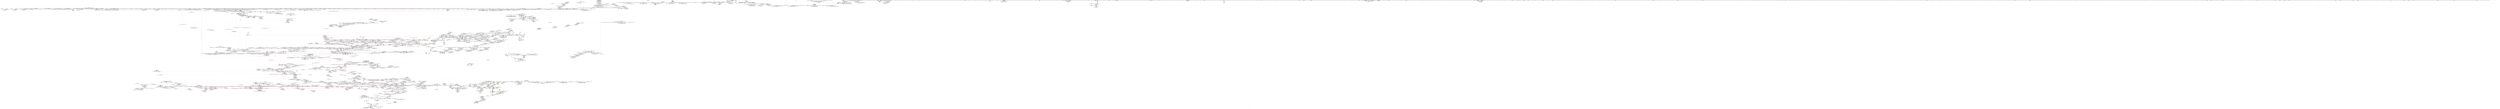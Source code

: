 digraph "SVFG" {
	label="SVFG";

	Node0x55a04835abe0 [shape=record,color=grey,label="{NodeID: 0\nNullPtr}"];
	Node0x55a04835abe0 -> Node0x55a048ca0b80[style=solid];
	Node0x55a04835abe0 -> Node0x55a048ca0c80[style=solid];
	Node0x55a04835abe0 -> Node0x55a048ca0d50[style=solid];
	Node0x55a04835abe0 -> Node0x55a048ca0e20[style=solid];
	Node0x55a04835abe0 -> Node0x55a048ca0ef0[style=solid];
	Node0x55a04835abe0 -> Node0x55a048ca0fc0[style=solid];
	Node0x55a04835abe0 -> Node0x55a048ca1090[style=solid];
	Node0x55a04835abe0 -> Node0x55a048ca1160[style=solid];
	Node0x55a04835abe0 -> Node0x55a048ca1230[style=solid];
	Node0x55a04835abe0 -> Node0x55a048ca1300[style=solid];
	Node0x55a04835abe0 -> Node0x55a048ca13d0[style=solid];
	Node0x55a04835abe0 -> Node0x55a048ca14a0[style=solid];
	Node0x55a04835abe0 -> Node0x55a048ca1570[style=solid];
	Node0x55a04835abe0 -> Node0x55a048ca1640[style=solid];
	Node0x55a04835abe0 -> Node0x55a048ca1710[style=solid];
	Node0x55a04835abe0 -> Node0x55a048ca17e0[style=solid];
	Node0x55a04835abe0 -> Node0x55a048ca18b0[style=solid];
	Node0x55a04835abe0 -> Node0x55a048ca1980[style=solid];
	Node0x55a04835abe0 -> Node0x55a048ca1a50[style=solid];
	Node0x55a04835abe0 -> Node0x55a048ca1b20[style=solid];
	Node0x55a04835abe0 -> Node0x55a048ca1bf0[style=solid];
	Node0x55a04835abe0 -> Node0x55a048ca1cc0[style=solid];
	Node0x55a04835abe0 -> Node0x55a048ca1d90[style=solid];
	Node0x55a04835abe0 -> Node0x55a048ca1e60[style=solid];
	Node0x55a04835abe0 -> Node0x55a048ca1f30[style=solid];
	Node0x55a04835abe0 -> Node0x55a048ca2000[style=solid];
	Node0x55a04835abe0 -> Node0x55a048ca20d0[style=solid];
	Node0x55a04835abe0 -> Node0x55a048ca21a0[style=solid];
	Node0x55a04835abe0 -> Node0x55a048ca2270[style=solid];
	Node0x55a04835abe0 -> Node0x55a048ca2340[style=solid];
	Node0x55a04835abe0 -> Node0x55a048ca2410[style=solid];
	Node0x55a04835abe0 -> Node0x55a048ca24e0[style=solid];
	Node0x55a04835abe0 -> Node0x55a048ca25b0[style=solid];
	Node0x55a04835abe0 -> Node0x55a048ca2680[style=solid];
	Node0x55a04835abe0 -> Node0x55a048ca2750[style=solid];
	Node0x55a04835abe0 -> Node0x55a048ca2820[style=solid];
	Node0x55a04835abe0 -> Node0x55a048ca28f0[style=solid];
	Node0x55a04835abe0 -> Node0x55a048ca29c0[style=solid];
	Node0x55a04835abe0 -> Node0x55a048ca2a90[style=solid];
	Node0x55a04835abe0 -> Node0x55a048ca2b60[style=solid];
	Node0x55a04835abe0 -> Node0x55a048ca2c30[style=solid];
	Node0x55a04835abe0 -> Node0x55a048ca2d00[style=solid];
	Node0x55a04835abe0 -> Node0x55a048ca2dd0[style=solid];
	Node0x55a04835abe0 -> Node0x55a048ca2ea0[style=solid];
	Node0x55a04835abe0 -> Node0x55a048ca2f70[style=solid];
	Node0x55a04835abe0 -> Node0x55a048ca3040[style=solid];
	Node0x55a04835abe0 -> Node0x55a048ca3110[style=solid];
	Node0x55a04835abe0 -> Node0x55a048ca31e0[style=solid];
	Node0x55a04835abe0 -> Node0x55a048ca32b0[style=solid];
	Node0x55a04835abe0 -> Node0x55a048ca3380[style=solid];
	Node0x55a04835abe0 -> Node0x55a048ca3450[style=solid];
	Node0x55a04835abe0 -> Node0x55a048ca3520[style=solid];
	Node0x55a04835abe0 -> Node0x55a048ca35f0[style=solid];
	Node0x55a04835abe0 -> Node0x55a048ca36c0[style=solid];
	Node0x55a04835abe0 -> Node0x55a048ca3790[style=solid];
	Node0x55a04835abe0 -> Node0x55a048ca3860[style=solid];
	Node0x55a04835abe0 -> Node0x55a048ca3930[style=solid];
	Node0x55a04835abe0 -> Node0x55a048ca3a00[style=solid];
	Node0x55a04835abe0 -> Node0x55a048ca3ad0[style=solid];
	Node0x55a04835abe0 -> Node0x55a048ca3ba0[style=solid];
	Node0x55a04835abe0 -> Node0x55a048ca3c70[style=solid];
	Node0x55a04835abe0 -> Node0x55a048ca3d40[style=solid];
	Node0x55a04835abe0 -> Node0x55a048ca3e10[style=solid];
	Node0x55a04835abe0 -> Node0x55a048ca3ee0[style=solid];
	Node0x55a04835abe0 -> Node0x55a048ca3fb0[style=solid];
	Node0x55a04835abe0 -> Node0x55a048ca4080[style=solid];
	Node0x55a04835abe0 -> Node0x55a048ca4150[style=solid];
	Node0x55a04835abe0 -> Node0x55a048ca4220[style=solid];
	Node0x55a04835abe0 -> Node0x55a048ca42f0[style=solid];
	Node0x55a04835abe0 -> Node0x55a048ca43c0[style=solid];
	Node0x55a04835abe0 -> Node0x55a048ca4490[style=solid];
	Node0x55a04835abe0 -> Node0x55a048caf8e0[style=solid];
	Node0x55a04835abe0 -> Node0x55a048cb1e70[style=solid];
	Node0x55a04835abe0 -> Node0x55a048cfcbb0[style=solid];
	Node0x55a04835abe0 -> Node0x55a048cfcef0[style=solid];
	Node0x55a04835abe0 -> Node0x55a048cfd230[style=solid];
	Node0x55a04835abe0 -> Node0x55a048cfd300[style=solid];
	Node0x55a04835abe0 -> Node0x55a048cfd570[style=solid];
	Node0x55a04835abe0 -> Node0x55a048d00f20[style=solid];
	Node0x55a04835abe0 -> Node0x55a048ce50e0[style=solid];
	Node0x55a04835abe0 -> Node0x55a048ce56e0[style=solid];
	Node0x55a04835abe0 -> Node0x55a048ce6460[style=solid];
	Node0x55a04835abe0 -> Node0x55a048ce65e0[style=solid];
	Node0x55a04835abe0 -> Node0x55a048ce7360[style=solid];
	Node0x55a04835abe0 -> Node0x55a048ce7f60[style=solid];
	Node0x55a04835abe0 -> Node0x55a048ce8860[style=solid];
	Node0x55a04835abe0:s64 -> Node0x55a048f04470[style=solid,color=red];
	Node0x55a048f13b50 [shape=record,color=black,label="{NodeID: 4871\n3653 = PHI(2777, 3505, )\n2nd arg _ZNSt4pairIPSt18_Rb_tree_node_baseS1_EC2IRS1_Lb1EEEOT_RKS1_ }"];
	Node0x55a048f13b50 -> Node0x55a048d019b0[style=solid];
	Node0x55a048caab50 [shape=record,color=red,label="{NodeID: 1550\n3073\<--3051\n\<--__args.addr2\n_ZNSt8_Rb_treeINSt7__cxx1112basic_stringIcSt11char_traitsIcESaIcEEESt4pairIKS5_iESt10_Select1stIS8_ESt4lessIS5_ESaIS8_EE17_M_construct_nodeIJRKSt21piecewise_construct_tSt5tupleIJRS7_EESJ_IJEEEEEvPSt13_Rb_tree_nodeIS8_EDpOT_\n|{<s0>281}}"];
	Node0x55a048caab50:s0 -> Node0x55a048ef8a60[style=solid,color=red];
	Node0x55a048c88d20 [shape=record,color=green,label="{NodeID: 443\n2746\<--2747\n__t.addr\<--__t.addr_field_insensitive\n_ZSt7forwardISt5tupleIJEEEOT_RNSt16remove_referenceIS2_E4typeE\n}"];
	Node0x55a048c88d20 -> Node0x55a048cd7a90[style=solid];
	Node0x55a048c88d20 -> Node0x55a048cfc7a0[style=solid];
	Node0x55a048d00490 [shape=record,color=blue,label="{NodeID: 1993\n3465\<--3461\n__x.addr\<--__x\n_ZNSt4pairIPSt18_Rb_tree_node_baseS1_EC2IRS1_Lb1EEERKS1_OT_\n}"];
	Node0x55a048d00490 -> Node0x55a048cacf10[style=dashed];
	Node0x55a048c97c10 [shape=record,color=purple,label="{NodeID: 886\n127\<--16\n\<--_Z2mpB5cxx11\n__cxx_global_var_init.4\n}"];
	Node0x55a048eff2a0 [shape=record,color=black,label="{NodeID: 4650\n3562 = PHI(3622, )\n}"];
	Node0x55a048cce850 [shape=record,color=red,label="{NodeID: 1329\n1676\<--1643\n\<--__first.addr\n_ZSt11__push_heapIPNSt7__cxx1112basic_stringIcSt11char_traitsIcESaIcEEElS5_N9__gnu_cxx5__ops14_Iter_less_valEEvT_T0_SB_T1_RT2_\n}"];
	Node0x55a048cce850 -> Node0x55a048cc2ca0[style=solid];
	Node0x55a048c80d40 [shape=record,color=green,label="{NodeID: 222\n1227\<--1228\n__comp\<--__comp_field_insensitive\n_ZSt13__heap_selectIPNSt7__cxx1112basic_stringIcSt11char_traitsIcESaIcEEEN9__gnu_cxx5__ops15_Iter_less_iterEEvT_SA_SA_T0_\n|{<s0>98|<s1>99|<s2>100}}"];
	Node0x55a048c80d40:s0 -> Node0x55a048f0ca80[style=solid,color=red];
	Node0x55a048c80d40:s1 -> Node0x55a048f03580[style=solid,color=red];
	Node0x55a048c80d40:s2 -> Node0x55a048f09ff0[style=solid,color=red];
	Node0x55a048cb6040 [shape=record,color=blue,label="{NodeID: 1772\n1430\<--1424\n__result.addr\<--__result\n_ZSt10__pop_heapIPNSt7__cxx1112basic_stringIcSt11char_traitsIcESaIcEEEN9__gnu_cxx5__ops15_Iter_less_iterEEvT_SA_SA_RT0_\n}"];
	Node0x55a048cb6040 -> Node0x55a048ccc970[style=dashed];
	Node0x55a048cb6040 -> Node0x55a048ccca40[style=dashed];
	Node0x55a048ca4c40 [shape=record,color=black,label="{NodeID: 665\n216\<--215\nidxprom14\<--sub13\n_Z3gaoi\n}"];
	Node0x55a048deef10 [shape=record,color=black,label="{NodeID: 3322\nMR_38V_3 = PHI(MR_38V_4, MR_38V_2, )\npts\{285 \}\n}"];
	Node0x55a048deef10 -> Node0x55a048cc45d0[style=dashed];
	Node0x55a048deef10 -> Node0x55a048cb0fd0[style=dashed];
	Node0x55a048cc34c0 [shape=record,color=red,label="{NodeID: 1108\n228\<--163\n\<--i\n_Z3gaoi\n}"];
	Node0x55a048cc34c0 -> Node0x55a048ce08e0[style=solid];
	Node0x55a04835ac70 [shape=record,color=green,label="{NodeID: 1\n7\<--1\n__dso_handle\<--dummyObj\nGlob }"];
	Node0x55a048f13ca0 [shape=record,color=black,label="{NodeID: 4872\n2571 = PHI(2505, 2783, 2978, 3509, )\n0th arg _ZNSt8_Rb_treeINSt7__cxx1112basic_stringIcSt11char_traitsIcESaIcEEESt4pairIKS5_iESt10_Select1stIS8_ESt4lessIS5_ESaIS8_EE6_M_endEv }"];
	Node0x55a048f13ca0 -> Node0x55a048cfb760[style=solid];
	Node0x55a048e13450 [shape=record,color=yellow,style=double,label="{NodeID: 3765\n706V_1 = ENCHI(MR_706V_0)\npts\{2766 2770 2774 2776 \}\nFun[_ZNSt4pairIPSt18_Rb_tree_node_baseS1_EC2IRS1_Lb1EEERKS1_OT_]}"];
	Node0x55a048e13450 -> Node0x55a048cad0b0[style=dashed];
	Node0x55a048caac20 [shape=record,color=red,label="{NodeID: 1551\n3075\<--3053\n\<--__args.addr4\n_ZNSt8_Rb_treeINSt7__cxx1112basic_stringIcSt11char_traitsIcESaIcEEESt4pairIKS5_iESt10_Select1stIS8_ESt4lessIS5_ESaIS8_EE17_M_construct_nodeIJRKSt21piecewise_construct_tSt5tupleIJRS7_EESJ_IJEEEEEvPSt13_Rb_tree_nodeIS8_EDpOT_\n|{<s0>282}}"];
	Node0x55a048caac20:s0 -> Node0x55a048f10190[style=solid,color=red];
	Node0x55a048c88df0 [shape=record,color=green,label="{NodeID: 444\n2755\<--2756\nretval\<--retval_field_insensitive\n_ZNSt8_Rb_treeINSt7__cxx1112basic_stringIcSt11char_traitsIcESaIcEEESt4pairIKS5_iESt10_Select1stIS8_ESt4lessIS5_ESaIS8_EE29_M_get_insert_hint_unique_posESt23_Rb_tree_const_iteratorIS8_ERS7_\n|{|<s4>240|<s5>248|<s6>253|<s7>254|<s8>261|<s9>266|<s10>267|<s11>269}}"];
	Node0x55a048c88df0 -> Node0x55a048c92380[style=solid];
	Node0x55a048c88df0 -> Node0x55a048c92450[style=solid];
	Node0x55a048c88df0 -> Node0x55a048c92520[style=solid];
	Node0x55a048c88df0 -> Node0x55a048c925f0[style=solid];
	Node0x55a048c88df0:s4 -> Node0x55a048f14620[style=solid,color=red];
	Node0x55a048c88df0:s5 -> Node0x55a048f0f390[style=solid,color=red];
	Node0x55a048c88df0:s6 -> Node0x55a048f14620[style=solid,color=red];
	Node0x55a048c88df0:s7 -> Node0x55a048f0f390[style=solid,color=red];
	Node0x55a048c88df0:s8 -> Node0x55a048f14620[style=solid,color=red];
	Node0x55a048c88df0:s9 -> Node0x55a048f14620[style=solid,color=red];
	Node0x55a048c88df0:s10 -> Node0x55a048f0f390[style=solid,color=red];
	Node0x55a048c88df0:s11 -> Node0x55a048f138b0[style=solid,color=red];
	Node0x55a048d00560 [shape=record,color=blue,label="{NodeID: 1994\n3467\<--3462\n__y.addr\<--__y\n_ZNSt4pairIPSt18_Rb_tree_node_baseS1_EC2IRS1_Lb1EEERKS1_OT_\n}"];
	Node0x55a048d00560 -> Node0x55a048cacfe0[style=dashed];
	Node0x55a048c97ce0 [shape=record,color=purple,label="{NodeID: 887\n389\<--21\n\<--.str\nmain\n}"];
	Node0x55a048eff3b0 [shape=record,color=black,label="{NodeID: 4651\n3570 = PHI(3433, )\n|{<s0>330}}"];
	Node0x55a048eff3b0:s0 -> Node0x55a048f027c0[style=solid,color=red];
	Node0x55a048cce920 [shape=record,color=red,label="{NodeID: 1330\n1680\<--1643\n\<--__first.addr\n_ZSt11__push_heapIPNSt7__cxx1112basic_stringIcSt11char_traitsIcESaIcEEElS5_N9__gnu_cxx5__ops14_Iter_less_valEEvT_T0_SB_T1_RT2_\n}"];
	Node0x55a048cce920 -> Node0x55a048cc2d70[style=solid];
	Node0x55a048c80e10 [shape=record,color=green,label="{NodeID: 223\n1229\<--1230\n__first.addr\<--__first.addr_field_insensitive\n_ZSt13__heap_selectIPNSt7__cxx1112basic_stringIcSt11char_traitsIcESaIcEEEN9__gnu_cxx5__ops15_Iter_less_iterEEvT_SA_SA_T0_\n}"];
	Node0x55a048c80e10 -> Node0x55a048cca820[style=solid];
	Node0x55a048c80e10 -> Node0x55a048cca8f0[style=solid];
	Node0x55a048c80e10 -> Node0x55a048cca9c0[style=solid];
	Node0x55a048c80e10 -> Node0x55a048cb4cc0[style=solid];
	Node0x55a048cb6110 [shape=record,color=blue,label="{NodeID: 1773\n1432\<--1425\n__comp.addr\<--__comp\n_ZSt10__pop_heapIPNSt7__cxx1112basic_stringIcSt11char_traitsIcESaIcEEEN9__gnu_cxx5__ops15_Iter_less_iterEEvT_SA_SA_RT0_\n}"];
	Node0x55a048cb6110 -> Node0x55a048cccb10[style=dashed];
	Node0x55a048ca4d10 [shape=record,color=black,label="{NodeID: 666\n319\<--318\nidxprom\<--\nmain\n}"];
	Node0x55a048def410 [shape=record,color=black,label="{NodeID: 3323\nMR_42V_2 = PHI(MR_42V_4, MR_42V_1, )\npts\{289 \}\n}"];
	Node0x55a048def410 -> Node0x55a048cb0950[style=dashed];
	Node0x55a048cc3590 [shape=record,color=red,label="{NodeID: 1109\n179\<--165\n\<--p\n_Z3gaoi\n}"];
	Node0x55a048cc3590 -> Node0x55a048ca4830[style=solid];
	Node0x55a048c5af10 [shape=record,color=green,label="{NodeID: 2\n19\<--1\n_ZSt4cout\<--dummyObj\nGlob }"];
	Node0x55a048f13e70 [shape=record,color=black,label="{NodeID: 4873\n2221 = PHI(465, )\n0th arg _ZNSt3mapINSt7__cxx1112basic_stringIcSt11char_traitsIcESaIcEEEiSt4lessIS5_ESaISt4pairIKS5_iEEE11lower_boundERS9_ }"];
	Node0x55a048f13e70 -> Node0x55a048cf9610[style=solid];
	Node0x55a048e13530 [shape=record,color=yellow,style=double,label="{NodeID: 3766\n708V_1 = ENCHI(MR_708V_0)\npts\{3498 180002 180003 27640000 27680000 27720000 35020000 \}\nFun[_ZNSt4pairIPSt18_Rb_tree_node_baseS1_EC2IRS1_Lb1EEERKS1_OT_]}"];
	Node0x55a048e13530 -> Node0x55a048cad180[style=dashed];
	Node0x55a048caacf0 [shape=record,color=red,label="{NodeID: 1552\n3087\<--3055\nexn\<--exn.slot\n_ZNSt8_Rb_treeINSt7__cxx1112basic_stringIcSt11char_traitsIcESaIcEEESt4pairIKS5_iESt10_Select1stIS8_ESt4lessIS5_ESaIS8_EE17_M_construct_nodeIJRKSt21piecewise_construct_tSt5tupleIJRS7_EESJ_IJEEEEEvPSt13_Rb_tree_nodeIS8_EDpOT_\n}"];
	Node0x55a048c88ec0 [shape=record,color=green,label="{NodeID: 445\n2757\<--2758\n__position\<--__position_field_insensitive\n_ZNSt8_Rb_treeINSt7__cxx1112basic_stringIcSt11char_traitsIcESaIcEEESt4pairIKS5_iESt10_Select1stIS8_ESt4lessIS5_ESaIS8_EE29_M_get_insert_hint_unique_posESt23_Rb_tree_const_iteratorIS8_ERS7_\n|{|<s1>233}}"];
	Node0x55a048c88ec0 -> Node0x55a048cbda90[style=solid];
	Node0x55a048c88ec0:s1 -> Node0x55a048f06dc0[style=solid,color=red];
	Node0x55a048d00630 [shape=record,color=blue,label="{NodeID: 1995\n3474\<--3476\nfirst\<--\n_ZNSt4pairIPSt18_Rb_tree_node_baseS1_EC2IRS1_Lb1EEERKS1_OT_\n|{<s0>240|<s1>253|<s2>261|<s3>266}}"];
	Node0x55a048d00630:s0 -> Node0x55a048de3110[style=dashed,color=blue];
	Node0x55a048d00630:s1 -> Node0x55a048de3110[style=dashed,color=blue];
	Node0x55a048d00630:s2 -> Node0x55a048de3110[style=dashed,color=blue];
	Node0x55a048d00630:s3 -> Node0x55a048de3110[style=dashed,color=blue];
	Node0x55a048c97db0 [shape=record,color=purple,label="{NodeID: 888\n3776\<--24\nllvm.global_ctors_0\<--llvm.global_ctors\nGlob }"];
	Node0x55a048c97db0 -> Node0x55a048caf6e0[style=solid];
	Node0x55a048eff550 [shape=record,color=black,label="{NodeID: 4652\n3572 = PHI(2291, )\n}"];
	Node0x55a048cce9f0 [shape=record,color=red,label="{NodeID: 1331\n1692\<--1643\n\<--__first.addr\n_ZSt11__push_heapIPNSt7__cxx1112basic_stringIcSt11char_traitsIcESaIcEEElS5_N9__gnu_cxx5__ops14_Iter_less_valEEvT_T0_SB_T1_RT2_\n}"];
	Node0x55a048cce9f0 -> Node0x55a048cc2e40[style=solid];
	Node0x55a048c80ee0 [shape=record,color=green,label="{NodeID: 224\n1231\<--1232\n__middle.addr\<--__middle.addr_field_insensitive\n_ZSt13__heap_selectIPNSt7__cxx1112basic_stringIcSt11char_traitsIcESaIcEEEN9__gnu_cxx5__ops15_Iter_less_iterEEvT_SA_SA_T0_\n}"];
	Node0x55a048c80ee0 -> Node0x55a048ccaa90[style=solid];
	Node0x55a048c80ee0 -> Node0x55a048ccab60[style=solid];
	Node0x55a048c80ee0 -> Node0x55a048ccac30[style=solid];
	Node0x55a048c80ee0 -> Node0x55a048cb4d90[style=solid];
	Node0x55a048cb61e0 [shape=record,color=blue,label="{NodeID: 1774\n1440\<--1472\nexn.slot\<--\n_ZSt10__pop_heapIPNSt7__cxx1112basic_stringIcSt11char_traitsIcESaIcEEEN9__gnu_cxx5__ops15_Iter_less_iterEEvT_SA_SA_RT0_\n}"];
	Node0x55a048cb61e0 -> Node0x55a048cccbe0[style=dashed];
	Node0x55a048ca4de0 [shape=record,color=black,label="{NodeID: 667\n325\<--324\nidxprom4\<--\nmain\n}"];
	Node0x55a048def910 [shape=record,color=black,label="{NodeID: 3324\nMR_44V_2 = PHI(MR_44V_4, MR_44V_1, )\npts\{291 \}\n}"];
	Node0x55a048def910 -> Node0x55a048cb0af0[style=dashed];
	Node0x55a048cc3660 [shape=record,color=red,label="{NodeID: 1110\n183\<--165\n\<--p\n_Z3gaoi\n}"];
	Node0x55a048cc3660 -> Node0x55a048ce3160[style=solid];
	Node0x55a048c2e230 [shape=record,color=green,label="{NodeID: 3\n20\<--1\n_ZSt3cin\<--dummyObj\nGlob }"];
	Node0x55a048f13f80 [shape=record,color=black,label="{NodeID: 4874\n2222 = PHI(466, )\n1st arg _ZNSt3mapINSt7__cxx1112basic_stringIcSt11char_traitsIcESaIcEEEiSt4lessIS5_ESaISt4pairIKS5_iEEE11lower_boundERS9_ }"];
	Node0x55a048f13f80 -> Node0x55a048cf96e0[style=solid];
	Node0x55a048caadc0 [shape=record,color=red,label="{NodeID: 1553\n3101\<--3055\nexn13\<--exn.slot\n_ZNSt8_Rb_treeINSt7__cxx1112basic_stringIcSt11char_traitsIcESaIcEEESt4pairIKS5_iESt10_Select1stIS8_ESt4lessIS5_ESaIS8_EE17_M_construct_nodeIJRKSt21piecewise_construct_tSt5tupleIJRS7_EESJ_IJEEEEEvPSt13_Rb_tree_nodeIS8_EDpOT_\n}"];
	Node0x55a048c88f90 [shape=record,color=green,label="{NodeID: 446\n2759\<--2760\nthis.addr\<--this.addr_field_insensitive\n_ZNSt8_Rb_treeINSt7__cxx1112basic_stringIcSt11char_traitsIcESaIcEEESt4pairIKS5_iESt10_Select1stIS8_ESt4lessIS5_ESaIS8_EE29_M_get_insert_hint_unique_posESt23_Rb_tree_const_iteratorIS8_ERS7_\n}"];
	Node0x55a048c88f90 -> Node0x55a048cd7b60[style=solid];
	Node0x55a048c88f90 -> Node0x55a048cfc940[style=solid];
	Node0x55a048d00700 [shape=record,color=blue,label="{NodeID: 1996\n3478\<--3483\nsecond\<--\n_ZNSt4pairIPSt18_Rb_tree_node_baseS1_EC2IRS1_Lb1EEERKS1_OT_\n|{<s0>240|<s1>253|<s2>261|<s3>266}}"];
	Node0x55a048d00700:s0 -> Node0x55a048de3610[style=dashed,color=blue];
	Node0x55a048d00700:s1 -> Node0x55a048de3610[style=dashed,color=blue];
	Node0x55a048d00700:s2 -> Node0x55a048de3610[style=dashed,color=blue];
	Node0x55a048d00700:s3 -> Node0x55a048de3610[style=dashed,color=blue];
	Node0x55a048c97eb0 [shape=record,color=purple,label="{NodeID: 889\n3777\<--24\nllvm.global_ctors_1\<--llvm.global_ctors\nGlob }"];
	Node0x55a048c97eb0 -> Node0x55a048caf7e0[style=solid];
	Node0x55a048eff660 [shape=record,color=black,label="{NodeID: 4653\n3613 = PHI(3684, )\n}"];
	Node0x55a048eff660 -> Node0x55a048cae020[style=solid];
	Node0x55a048cceac0 [shape=record,color=red,label="{NodeID: 1332\n1657\<--1645\n\<--__holeIndex.addr\n_ZSt11__push_heapIPNSt7__cxx1112basic_stringIcSt11char_traitsIcESaIcEEElS5_N9__gnu_cxx5__ops14_Iter_less_valEEvT_T0_SB_T1_RT2_\n}"];
	Node0x55a048cceac0 -> Node0x55a048ce0460[style=solid];
	Node0x55a048c80fb0 [shape=record,color=green,label="{NodeID: 225\n1233\<--1234\n__last.addr\<--__last.addr_field_insensitive\n_ZSt13__heap_selectIPNSt7__cxx1112basic_stringIcSt11char_traitsIcESaIcEEEN9__gnu_cxx5__ops15_Iter_less_iterEEvT_SA_SA_T0_\n}"];
	Node0x55a048c80fb0 -> Node0x55a048ccad00[style=solid];
	Node0x55a048c80fb0 -> Node0x55a048cb4e60[style=solid];
	Node0x55a048cb62b0 [shape=record,color=blue,label="{NodeID: 1775\n1442\<--1474\nehselector.slot\<--\n_ZSt10__pop_heapIPNSt7__cxx1112basic_stringIcSt11char_traitsIcESaIcEEEN9__gnu_cxx5__ops15_Iter_less_iterEEvT_SA_SA_RT0_\n}"];
	Node0x55a048cb62b0 -> Node0x55a048ccccb0[style=dashed];
	Node0x55a048ca4eb0 [shape=record,color=black,label="{NodeID: 668\n328\<--327\nidxprom6\<--\nmain\n}"];
	Node0x55a048defe10 [shape=record,color=black,label="{NodeID: 3325\nMR_46V_2 = PHI(MR_46V_4, MR_46V_1, )\npts\{293 \}\n}"];
	Node0x55a048defe10 -> Node0x55a048cb0d60[style=dashed];
	Node0x55a048cc3730 [shape=record,color=red,label="{NodeID: 1111\n194\<--165\n\<--p\n_Z3gaoi\n}"];
	Node0x55a048cc3730 -> Node0x55a048ce7de0[style=solid];
	Node0x55a048c2e570 [shape=record,color=green,label="{NodeID: 4\n21\<--1\n.str\<--dummyObj\nGlob }"];
	Node0x55a048f14090 [shape=record,color=black,label="{NodeID: 4875\n3313 = PHI(3298, 3374, )\n0th arg _ZSt7forwardIRKNSt7__cxx1112basic_stringIcSt11char_traitsIcESaIcEEEEOT_RNSt16remove_referenceIS8_E4typeE }"];
	Node0x55a048f14090 -> Node0x55a048cff6c0[style=solid];
	Node0x55a048caae90 [shape=record,color=red,label="{NodeID: 1554\n3102\<--3057\nsel\<--ehselector.slot\n_ZNSt8_Rb_treeINSt7__cxx1112basic_stringIcSt11char_traitsIcESaIcEEESt4pairIKS5_iESt10_Select1stIS8_ESt4lessIS5_ESaIS8_EE17_M_construct_nodeIJRKSt21piecewise_construct_tSt5tupleIJRS7_EESJ_IJEEEEEvPSt13_Rb_tree_nodeIS8_EDpOT_\n}"];
	Node0x55a048c89060 [shape=record,color=green,label="{NodeID: 447\n2761\<--2762\n__k.addr\<--__k.addr_field_insensitive\n_ZNSt8_Rb_treeINSt7__cxx1112basic_stringIcSt11char_traitsIcESaIcEEESt4pairIKS5_iESt10_Select1stIS8_ESt4lessIS5_ESaIS8_EE29_M_get_insert_hint_unique_posESt23_Rb_tree_const_iteratorIS8_ERS7_\n}"];
	Node0x55a048c89060 -> Node0x55a048cd7c30[style=solid];
	Node0x55a048c89060 -> Node0x55a048cd7d00[style=solid];
	Node0x55a048c89060 -> Node0x55a048cd7dd0[style=solid];
	Node0x55a048c89060 -> Node0x55a048cd7ea0[style=solid];
	Node0x55a048c89060 -> Node0x55a048cd7f70[style=solid];
	Node0x55a048c89060 -> Node0x55a048cd8040[style=solid];
	Node0x55a048c89060 -> Node0x55a048cd8110[style=solid];
	Node0x55a048c89060 -> Node0x55a048cd81e0[style=solid];
	Node0x55a048c89060 -> Node0x55a048cfca10[style=solid];
	Node0x55a048d007d0 [shape=record,color=blue,label="{NodeID: 1997\n3491\<--3487\nthis.addr\<--this\n_ZNSt8_Rb_treeINSt7__cxx1112basic_stringIcSt11char_traitsIcESaIcEEESt4pairIKS5_iESt10_Select1stIS8_ESt4lessIS5_ESaIS8_EE24_M_get_insert_unique_posERS7_\n}"];
	Node0x55a048d007d0 -> Node0x55a048cad250[style=dashed];
	Node0x55a048c97fb0 [shape=record,color=purple,label="{NodeID: 890\n3778\<--24\nllvm.global_ctors_2\<--llvm.global_ctors\nGlob }"];
	Node0x55a048c97fb0 -> Node0x55a048caf8e0[style=solid];
	Node0x55a048eff7d0 [shape=record,color=black,label="{NodeID: 4654\n3727 = PHI(3739, )\n}"];
	Node0x55a048eff7d0 -> Node0x55a048caef90[style=solid];
	Node0x55a048cceb90 [shape=record,color=red,label="{NodeID: 1333\n1662\<--1645\n\<--__holeIndex.addr\n_ZSt11__push_heapIPNSt7__cxx1112basic_stringIcSt11char_traitsIcESaIcEEElS5_N9__gnu_cxx5__ops14_Iter_less_valEEvT_T0_SB_T1_RT2_\n}"];
	Node0x55a048cceb90 -> Node0x55a048ce5fe0[style=solid];
	Node0x55a048c81080 [shape=record,color=green,label="{NodeID: 226\n1235\<--1236\n__i\<--__i_field_insensitive\n_ZSt13__heap_selectIPNSt7__cxx1112basic_stringIcSt11char_traitsIcESaIcEEEN9__gnu_cxx5__ops15_Iter_less_iterEEvT_SA_SA_T0_\n}"];
	Node0x55a048c81080 -> Node0x55a048ccadd0[style=solid];
	Node0x55a048c81080 -> Node0x55a048ccaea0[style=solid];
	Node0x55a048c81080 -> Node0x55a048ccaf70[style=solid];
	Node0x55a048c81080 -> Node0x55a048ccb040[style=solid];
	Node0x55a048c81080 -> Node0x55a048cb4f30[style=solid];
	Node0x55a048c81080 -> Node0x55a048cb5000[style=solid];
	Node0x55a048cb6380 [shape=record,color=blue,label="{NodeID: 1776\n1486\<--1485\n__t.addr\<--__t\n_ZSt4moveIRNSt7__cxx1112basic_stringIcSt11char_traitsIcESaIcEEEEONSt16remove_referenceIT_E4typeEOS8_\n}"];
	Node0x55a048cb6380 -> Node0x55a048cccd80[style=dashed];
	Node0x55a048ca4f80 [shape=record,color=black,label="{NodeID: 669\n339\<--338\nidx.ext\<--\nmain\n}"];
	Node0x55a048df0310 [shape=record,color=black,label="{NodeID: 3326\nMR_23V_2 = PHI(MR_23V_5, MR_23V_1, )\npts\{150000 \}\n}"];
	Node0x55a048df0310 -> Node0x55a048ded110[style=dashed];
	Node0x55a048cc3800 [shape=record,color=red,label="{NodeID: 1112\n197\<--165\n\<--p\n_Z3gaoi\n}"];
	Node0x55a048cc3800 -> Node0x55a048ca49d0[style=solid];
	Node0x55a048c2e630 [shape=record,color=green,label="{NodeID: 5\n23\<--1\n_ZStL19piecewise_construct\<--dummyObj\nGlob |{<s0>41}}"];
	Node0x55a048c2e630:s0 -> Node0x55a048f0d4d0[style=solid,color=red];
	Node0x55a048f141e0 [shape=record,color=black,label="{NodeID: 4876\n2520 = PHI(2505, )\n0th arg _ZNSt8_Rb_treeINSt7__cxx1112basic_stringIcSt11char_traitsIcESaIcEEESt4pairIKS5_iESt10_Select1stIS8_ESt4lessIS5_ESaIS8_EE14_M_lower_boundEPSt13_Rb_tree_nodeIS8_EPSt18_Rb_tree_node_baseRS7_ }"];
	Node0x55a048f141e0 -> Node0x55a048cfb1b0[style=solid];
	Node0x55a048caaf60 [shape=record,color=red,label="{NodeID: 1555\n3121\<--3115\n\<--__a.addr\n_ZNSt16allocator_traitsISaISt13_Rb_tree_nodeISt4pairIKNSt7__cxx1112basic_stringIcSt11char_traitsIcESaIcEEEiEEEE8allocateERSB_m\n}"];
	Node0x55a048caaf60 -> Node0x55a048c93970[style=solid];
	Node0x55a048c89130 [shape=record,color=green,label="{NodeID: 448\n2763\<--2764\n__pos\<--__pos_field_insensitive\n_ZNSt8_Rb_treeINSt7__cxx1112basic_stringIcSt11char_traitsIcESaIcEEESt4pairIKS5_iESt10_Select1stIS8_ESt4lessIS5_ESaIS8_EE29_M_get_insert_hint_unique_posESt23_Rb_tree_const_iteratorIS8_ERS7_\n}"];
	Node0x55a048c89130 -> Node0x55a048c926c0[style=solid];
	Node0x55a048c89130 -> Node0x55a048c92790[style=solid];
	Node0x55a048c89130 -> Node0x55a048cbdb60[style=solid];
	Node0x55a048c89130 -> Node0x55a048cbdc30[style=solid];
	Node0x55a048c89130 -> Node0x55a048cbdd00[style=solid];
	Node0x55a048c89130 -> Node0x55a048cbddd0[style=solid];
	Node0x55a048c89130 -> Node0x55a048cbdea0[style=solid];
	Node0x55a048c89130 -> Node0x55a048cbdf70[style=solid];
	Node0x55a048c89130 -> Node0x55a048cbe040[style=solid];
	Node0x55a048c89130 -> Node0x55a048cbe110[style=solid];
	Node0x55a048c89130 -> Node0x55a048cbe1e0[style=solid];
	Node0x55a048c89130 -> Node0x55a048cbe2b0[style=solid];
	Node0x55a048c89130 -> Node0x55a048cbe380[style=solid];
	Node0x55a048d008a0 [shape=record,color=blue,label="{NodeID: 1998\n3493\<--3488\n__k.addr\<--__k\n_ZNSt8_Rb_treeINSt7__cxx1112basic_stringIcSt11char_traitsIcESaIcEEESt4pairIKS5_iESt10_Select1stIS8_ESt4lessIS5_ESaIS8_EE24_M_get_insert_unique_posERS7_\n}"];
	Node0x55a048d008a0 -> Node0x55a048cad320[style=dashed];
	Node0x55a048d008a0 -> Node0x55a048cad3f0[style=dashed];
	Node0x55a048c980b0 [shape=record,color=purple,label="{NodeID: 891\n57\<--56\narrayctor.next\<--arrayctor.cur\n__cxx_global_var_init.1\n}"];
	Node0x55a048c980b0 -> Node0x55a046d46fd0[style=solid];
	Node0x55a048c980b0 -> Node0x55a048ce6160[style=solid];
	Node0x55a048eff910 [shape=record,color=black,label="{NodeID: 4655\n2583 = PHI(2378, 2546, 2989, 3527, )\n0th arg _ZNSt8_Rb_treeINSt7__cxx1112basic_stringIcSt11char_traitsIcESaIcEEESt4pairIKS5_iESt10_Select1stIS8_ESt4lessIS5_ESaIS8_EE6_S_keyEPKSt13_Rb_tree_nodeIS8_E }"];
	Node0x55a048eff910 -> Node0x55a048cfb830[style=solid];
	Node0x55a048ccec60 [shape=record,color=red,label="{NodeID: 1334\n1681\<--1645\n\<--__holeIndex.addr\n_ZSt11__push_heapIPNSt7__cxx1112basic_stringIcSt11char_traitsIcESaIcEEElS5_N9__gnu_cxx5__ops14_Iter_less_valEEvT_T0_SB_T1_RT2_\n}"];
	Node0x55a048c81150 [shape=record,color=green,label="{NodeID: 227\n1243\<--1244\n_ZSt11__make_heapIPNSt7__cxx1112basic_stringIcSt11char_traitsIcESaIcEEEN9__gnu_cxx5__ops15_Iter_less_iterEEvT_SA_RT0_\<--_ZSt11__make_heapIPNSt7__cxx1112basic_stringIcSt11char_traitsIcESaIcEEEN9__gnu_cxx5__ops15_Iter_less_iterEEvT_SA_RT0__field_insensitive\n}"];
	Node0x55a048cb6450 [shape=record,color=blue,label="{NodeID: 1777\n1501\<--1495\n__first.addr\<--__first\n_ZSt13__adjust_heapIPNSt7__cxx1112basic_stringIcSt11char_traitsIcESaIcEEElS5_N9__gnu_cxx5__ops15_Iter_less_iterEEvT_T0_SB_T1_T2_\n}"];
	Node0x55a048cb6450 -> Node0x55a048ccce50[style=dashed];
	Node0x55a048cb6450 -> Node0x55a048cccf20[style=dashed];
	Node0x55a048cb6450 -> Node0x55a048cccff0[style=dashed];
	Node0x55a048cb6450 -> Node0x55a048ccd0c0[style=dashed];
	Node0x55a048cb6450 -> Node0x55a048ccd190[style=dashed];
	Node0x55a048cb6450 -> Node0x55a048ccd260[style=dashed];
	Node0x55a048cb6450 -> Node0x55a048ccd330[style=dashed];
	Node0x55a048ca5050 [shape=record,color=black,label="{NodeID: 670\n355\<--354\nidxprom13\<--\nmain\n}"];
	Node0x55a048e40c70 [shape=record,color=yellow,style=double,label="{NodeID: 4434\n307V_4 = CSCHI(MR_307V_3)\npts\{27720000 \}\nCS[]|{|<s2>267}}"];
	Node0x55a048e40c70 -> Node0x55a048cd8ad0[style=dashed];
	Node0x55a048e40c70 -> Node0x55a048de4010[style=dashed];
	Node0x55a048e40c70:s2 -> Node0x55a048dd4f70[style=dashed,color=red];
	Node0x55a048df0810 [shape=record,color=black,label="{NodeID: 3327\nMR_49V_2 = PHI(MR_49V_7, MR_49V_1, )\npts\{180002 \}\n|{<s0>20}}"];
	Node0x55a048df0810:s0 -> Node0x55a048dfb6c0[style=dashed,color=red];
	Node0x55a048cc38d0 [shape=record,color=red,label="{NodeID: 1113\n201\<--165\n\<--p\n_Z3gaoi\n}"];
	Node0x55a048cc38d0 -> Node0x55a048ce3760[style=solid];
	Node0x55a048c2e6f0 [shape=record,color=green,label="{NodeID: 6\n25\<--1\n\<--dummyObj\nCan only get source location for instruction, argument, global var or function.}"];
	Node0x55a048f142f0 [shape=record,color=black,label="{NodeID: 4877\n2521 = PHI(2506, )\n1st arg _ZNSt8_Rb_treeINSt7__cxx1112basic_stringIcSt11char_traitsIcESaIcEEESt4pairIKS5_iESt10_Select1stIS8_ESt4lessIS5_ESaIS8_EE14_M_lower_boundEPSt13_Rb_tree_nodeIS8_EPSt18_Rb_tree_node_baseRS7_ }"];
	Node0x55a048f142f0 -> Node0x55a048cfb280[style=solid];
	Node0x55a048cab030 [shape=record,color=red,label="{NodeID: 1556\n3123\<--3117\n\<--__n.addr\n_ZNSt16allocator_traitsISaISt13_Rb_tree_nodeISt4pairIKNSt7__cxx1112basic_stringIcSt11char_traitsIcESaIcEEEiEEEE8allocateERSB_m\n|{<s0>289}}"];
	Node0x55a048cab030:s0 -> Node0x55a048f04360[style=solid,color=red];
	Node0x55a048c89200 [shape=record,color=green,label="{NodeID: 449\n2765\<--2766\nref.tmp\<--ref.tmp_field_insensitive\n_ZNSt8_Rb_treeINSt7__cxx1112basic_stringIcSt11char_traitsIcESaIcEEESt4pairIKS5_iESt10_Select1stIS8_ESt4lessIS5_ESaIS8_EE29_M_get_insert_hint_unique_posESt23_Rb_tree_const_iteratorIS8_ERS7_\n|{|<s1>240}}"];
	Node0x55a048c89200 -> Node0x55a048cfcbb0[style=solid];
	Node0x55a048c89200:s1 -> Node0x55a048f147f0[style=solid,color=red];
	Node0x55a048d00970 [shape=record,color=blue,label="{NodeID: 1999\n3495\<--3510\n__x\<--call\n_ZNSt8_Rb_treeINSt7__cxx1112basic_stringIcSt11char_traitsIcESaIcEEESt4pairIKS5_iESt10_Select1stIS8_ESt4lessIS5_ESaIS8_EE24_M_get_insert_unique_posERS7_\n}"];
	Node0x55a048d00970 -> Node0x55a048deb810[style=dashed];
	Node0x55a048c98180 [shape=record,color=purple,label="{NodeID: 892\n80\<--79\narraydestroy.element\<--arraydestroy.elementPast\n__cxx_global_array_dtor\n}"];
	Node0x55a048c98180 -> Node0x55a046d48ab0[style=solid];
	Node0x55a048c98180 -> Node0x55a048ce59e0[style=solid];
	Node0x55a048effcc0 [shape=record,color=black,label="{NodeID: 4656\n3113 = PHI(3034, )\n0th arg _ZNSt16allocator_traitsISaISt13_Rb_tree_nodeISt4pairIKNSt7__cxx1112basic_stringIcSt11char_traitsIcESaIcEEEiEEEE8allocateERSB_m }"];
	Node0x55a048effcc0 -> Node0x55a048cfe5b0[style=solid];
	Node0x55a048e01240 [shape=record,color=yellow,style=double,label="{NodeID: 3549\n231V_1 = ENCHI(MR_231V_0)\npts\{180003 31560003 \}\nFun[_ZNSt8_Rb_treeINSt7__cxx1112basic_stringIcSt11char_traitsIcESaIcEEESt4pairIKS5_iESt10_Select1stIS8_ESt4lessIS5_ESaIS8_EE8_S_rightEPSt18_Rb_tree_node_base]}"];
	Node0x55a048e01240 -> Node0x55a048cc6c00[style=dashed];
	Node0x55a048cced30 [shape=record,color=red,label="{NodeID: 1335\n1686\<--1645\n\<--__holeIndex.addr\n_ZSt11__push_heapIPNSt7__cxx1112basic_stringIcSt11char_traitsIcESaIcEEElS5_N9__gnu_cxx5__ops14_Iter_less_valEEvT_T0_SB_T1_RT2_\n}"];
	Node0x55a048cced30 -> Node0x55a048ce0be0[style=solid];
	Node0x55a048c81250 [shape=record,color=green,label="{NodeID: 228\n1255\<--1256\n_ZNK9__gnu_cxx5__ops15_Iter_less_iterclIPNSt7__cxx1112basic_stringIcSt11char_traitsIcESaIcEEES9_EEbT_T0_\<--_ZNK9__gnu_cxx5__ops15_Iter_less_iterclIPNSt7__cxx1112basic_stringIcSt11char_traitsIcESaIcEEES9_EEbT_T0__field_insensitive\n}"];
	Node0x55a048cb6520 [shape=record,color=blue,label="{NodeID: 1778\n1503\<--1496\n__holeIndex.addr\<--__holeIndex\n_ZSt13__adjust_heapIPNSt7__cxx1112basic_stringIcSt11char_traitsIcESaIcEEElS5_N9__gnu_cxx5__ops15_Iter_less_iterEEvT_T0_SB_T1_T2_\n}"];
	Node0x55a048cb6520 -> Node0x55a048ccd400[style=dashed];
	Node0x55a048cb6520 -> Node0x55a048ccd4d0[style=dashed];
	Node0x55a048cb6520 -> Node0x55a048ccd5a0[style=dashed];
	Node0x55a048cb6520 -> Node0x55a048ccd670[style=dashed];
	Node0x55a048cb6520 -> Node0x55a048cb6a00[style=dashed];
	Node0x55a048cb6520 -> Node0x55a048cb6ba0[style=dashed];
	Node0x55a048cb6520 -> Node0x55a048df1710[style=dashed];
	Node0x55a048ca5120 [shape=record,color=black,label="{NodeID: 671\n373\<--372\nidxprom23\<--\nmain\n}"];
	Node0x55a048df0d10 [shape=record,color=black,label="{NodeID: 3328\nMR_51V_2 = PHI(MR_51V_6, MR_51V_1, )\npts\{31560008 \}\n}"];
	Node0x55a048df0d10 -> Node0x55a048de4f10[style=dashed];
	Node0x55a048cc39a0 [shape=record,color=red,label="{NodeID: 1114\n211\<--165\n\<--p\n_Z3gaoi\n}"];
	Node0x55a048cc39a0 -> Node0x55a048ca4b70[style=solid];
	Node0x55a048c2ef60 [shape=record,color=green,label="{NodeID: 7\n169\<--1\n\<--dummyObj\nCan only get source location for instruction, argument, global var or function.}"];
	Node0x55a048f14400 [shape=record,color=black,label="{NodeID: 4878\n2522 = PHI(2507, )\n2nd arg _ZNSt8_Rb_treeINSt7__cxx1112basic_stringIcSt11char_traitsIcESaIcEEESt4pairIKS5_iESt10_Select1stIS8_ESt4lessIS5_ESaIS8_EE14_M_lower_boundEPSt13_Rb_tree_nodeIS8_EPSt18_Rb_tree_node_baseRS7_ }"];
	Node0x55a048f14400 -> Node0x55a048cfb350[style=solid];
	Node0x55a048cab100 [shape=record,color=red,label="{NodeID: 1557\n3141\<--3132\nthis1\<--this.addr\n_ZN9__gnu_cxx13new_allocatorISt13_Rb_tree_nodeISt4pairIKNSt7__cxx1112basic_stringIcSt11char_traitsIcESaIcEEEiEEE8allocateEmPKv\n|{<s0>290}}"];
	Node0x55a048cab100:s0 -> Node0x55a048ef8210[style=solid,color=red];
	Node0x55a048c892d0 [shape=record,color=green,label="{NodeID: 450\n2767\<--2768\n__before\<--__before_field_insensitive\n_ZNSt8_Rb_treeINSt7__cxx1112basic_stringIcSt11char_traitsIcESaIcEEESt4pairIKS5_iESt10_Select1stIS8_ESt4lessIS5_ESaIS8_EE29_M_get_insert_hint_unique_posESt23_Rb_tree_const_iteratorIS8_ERS7_\n|{|<s3>249}}"];
	Node0x55a048c892d0 -> Node0x55a048c92860[style=solid];
	Node0x55a048c892d0 -> Node0x55a048cbe450[style=solid];
	Node0x55a048c892d0 -> Node0x55a048cbe520[style=solid];
	Node0x55a048c892d0:s3 -> Node0x55a048f0d160[style=solid,color=red];
	Node0x55a048d00a40 [shape=record,color=blue,label="{NodeID: 2000\n3497\<--3512\n__y\<--call2\n_ZNSt8_Rb_treeINSt7__cxx1112basic_stringIcSt11char_traitsIcESaIcEEESt4pairIKS5_iESt10_Select1stIS8_ESt4lessIS5_ESaIS8_EE24_M_get_insert_unique_posERS7_\n}"];
	Node0x55a048d00a40 -> Node0x55a048debd10[style=dashed];
	Node0x55a048c98250 [shape=record,color=purple,label="{NodeID: 893\n96\<--95\narrayctor.next\<--arrayctor.cur\n__cxx_global_var_init.2\n}"];
	Node0x55a048c98250 -> Node0x55a046d47fb0[style=solid];
	Node0x55a048c98250 -> Node0x55a048ce68e0[style=solid];
	Node0x55a048effdd0 [shape=record,color=black,label="{NodeID: 4657\n3114 = PHI(811, )\n1st arg _ZNSt16allocator_traitsISaISt13_Rb_tree_nodeISt4pairIKNSt7__cxx1112basic_stringIcSt11char_traitsIcESaIcEEEiEEEE8allocateERSB_m }"];
	Node0x55a048effdd0 -> Node0x55a048cfe680[style=solid];
	Node0x55a048ccee00 [shape=record,color=red,label="{NodeID: 1336\n1693\<--1645\n\<--__holeIndex.addr\n_ZSt11__push_heapIPNSt7__cxx1112basic_stringIcSt11char_traitsIcESaIcEEElS5_N9__gnu_cxx5__ops14_Iter_less_valEEvT_T0_SB_T1_RT2_\n}"];
	Node0x55a048c89960 [shape=record,color=green,label="{NodeID: 229\n1262\<--1263\n_ZSt10__pop_heapIPNSt7__cxx1112basic_stringIcSt11char_traitsIcESaIcEEEN9__gnu_cxx5__ops15_Iter_less_iterEEvT_SA_SA_RT0_\<--_ZSt10__pop_heapIPNSt7__cxx1112basic_stringIcSt11char_traitsIcESaIcEEEN9__gnu_cxx5__ops15_Iter_less_iterEEvT_SA_SA_RT0__field_insensitive\n}"];
	Node0x55a048cb65f0 [shape=record,color=blue,label="{NodeID: 1779\n1505\<--1497\n__len.addr\<--__len\n_ZSt13__adjust_heapIPNSt7__cxx1112basic_stringIcSt11char_traitsIcESaIcEEElS5_N9__gnu_cxx5__ops15_Iter_less_iterEEvT_T0_SB_T1_T2_\n}"];
	Node0x55a048cb65f0 -> Node0x55a048ccd810[style=dashed];
	Node0x55a048cb65f0 -> Node0x55a048ccd8e0[style=dashed];
	Node0x55a048cb65f0 -> Node0x55a048ccd9b0[style=dashed];
	Node0x55a048ca51f0 [shape=record,color=black,label="{NodeID: 672\n378\<--377\nidxprom26\<--\nmain\n}"];
	Node0x55a048df1210 [shape=record,color=black,label="{NodeID: 3329\nMR_55V_2 = PHI(MR_55V_6, MR_55V_1, )\npts\{180001 180003 180004 \}\n|{<s0>20}}"];
	Node0x55a048df1210:s0 -> Node0x55a048dfb6c0[style=dashed,color=red];
	Node0x55a048cc3a70 [shape=record,color=red,label="{NodeID: 1115\n214\<--165\n\<--p\n_Z3gaoi\n}"];
	Node0x55a048cc3a70 -> Node0x55a048ce05e0[style=solid];
	Node0x55a048c2f020 [shape=record,color=green,label="{NodeID: 8\n171\<--1\n\<--dummyObj\nCan only get source location for instruction, argument, global var or function.}"];
	Node0x55a048f14510 [shape=record,color=black,label="{NodeID: 4879\n2523 = PHI(2510, )\n3rd arg _ZNSt8_Rb_treeINSt7__cxx1112basic_stringIcSt11char_traitsIcESaIcEEESt4pairIKS5_iESt10_Select1stIS8_ESt4lessIS5_ESaIS8_EE14_M_lower_boundEPSt13_Rb_tree_nodeIS8_EPSt18_Rb_tree_node_baseRS7_ }"];
	Node0x55a048f14510 -> Node0x55a048cfb420[style=solid];
	Node0x55a048cab1d0 [shape=record,color=red,label="{NodeID: 1558\n3142\<--3134\n\<--__n.addr\n_ZN9__gnu_cxx13new_allocatorISt13_Rb_tree_nodeISt4pairIKNSt7__cxx1112basic_stringIcSt11char_traitsIcESaIcEEEiEEE8allocateEmPKv\n}"];
	Node0x55a048cab1d0 -> Node0x55a048ce8b60[style=solid];
	Node0x55a048c893a0 [shape=record,color=green,label="{NodeID: 451\n2769\<--2770\nref.tmp37\<--ref.tmp37_field_insensitive\n_ZNSt8_Rb_treeINSt7__cxx1112basic_stringIcSt11char_traitsIcESaIcEEESt4pairIKS5_iESt10_Select1stIS8_ESt4lessIS5_ESaIS8_EE29_M_get_insert_hint_unique_posESt23_Rb_tree_const_iteratorIS8_ERS7_\n|{|<s1>253}}"];
	Node0x55a048c893a0 -> Node0x55a048cfcef0[style=solid];
	Node0x55a048c893a0:s1 -> Node0x55a048f147f0[style=solid,color=red];
	Node0x55a048d00b10 [shape=record,color=blue,label="{NodeID: 2001\n3499\<--3515\n__comp\<--\n_ZNSt8_Rb_treeINSt7__cxx1112basic_stringIcSt11char_traitsIcESaIcEEESt4pairIKS5_iESt10_Select1stIS8_ESt4lessIS5_ESaIS8_EE24_M_get_insert_unique_posERS7_\n}"];
	Node0x55a048d00b10 -> Node0x55a048dec210[style=dashed];
	Node0x55a048c98320 [shape=record,color=purple,label="{NodeID: 894\n115\<--114\narraydestroy.element\<--arraydestroy.elementPast\n__cxx_global_array_dtor.3\n}"];
	Node0x55a048c98320 -> Node0x55a046dbcb60[style=solid];
	Node0x55a048c98320 -> Node0x55a048ce6be0[style=solid];
	Node0x55a048effee0 [shape=record,color=black,label="{NodeID: 4658\n3345 = PHI(3325, )\n0th arg _ZNSt10_Head_baseILm0ERKNSt7__cxx1112basic_stringIcSt11char_traitsIcESaIcEEELb0EE7_M_headERS8_ }"];
	Node0x55a048effee0 -> Node0x55a048cffad0[style=solid];
	Node0x55a048cceed0 [shape=record,color=red,label="{NodeID: 1337\n1663\<--1647\n\<--__topIndex.addr\n_ZSt11__push_heapIPNSt7__cxx1112basic_stringIcSt11char_traitsIcESaIcEEElS5_N9__gnu_cxx5__ops14_Iter_less_valEEvT_T0_SB_T1_RT2_\n}"];
	Node0x55a048cceed0 -> Node0x55a048ce5fe0[style=solid];
	Node0x55a048c89a60 [shape=record,color=green,label="{NodeID: 230\n1275\<--1276\n__first.addr\<--__first.addr_field_insensitive\n_ZSt11__sort_heapIPNSt7__cxx1112basic_stringIcSt11char_traitsIcESaIcEEEN9__gnu_cxx5__ops15_Iter_less_iterEEvT_SA_RT0_\n}"];
	Node0x55a048c89a60 -> Node0x55a048ccb110[style=solid];
	Node0x55a048c89a60 -> Node0x55a048ccb1e0[style=solid];
	Node0x55a048c89a60 -> Node0x55a048cb50d0[style=solid];
	Node0x55a048cb66c0 [shape=record,color=blue,label="{NodeID: 1780\n1507\<--1524\n__topIndex\<--\n_ZSt13__adjust_heapIPNSt7__cxx1112basic_stringIcSt11char_traitsIcESaIcEEElS5_N9__gnu_cxx5__ops15_Iter_less_iterEEvT_T0_SB_T1_T2_\n}"];
	Node0x55a048cb66c0 -> Node0x55a048ccda80[style=dashed];
	Node0x55a048ca52c0 [shape=record,color=black,label="{NodeID: 673\n511\<--447\n\<--__i\n_ZNSt3mapINSt7__cxx1112basic_stringIcSt11char_traitsIcESaIcEEEiSt4lessIS5_ESaISt4pairIKS5_iEEEixERS9_\n}"];
	Node0x55a048ca52c0 -> Node0x55a048c98b40[style=solid];
	Node0x55a048e41010 [shape=record,color=yellow,style=double,label="{NodeID: 4437\n329V_2 = CSCHI(MR_329V_1)\npts\{29630000 \}\nCS[]}"];
	Node0x55a048e41010 -> Node0x55a048caa4d0[style=dashed];
	Node0x55a048df1710 [shape=record,color=black,label="{NodeID: 3330\nMR_469V_6 = PHI(MR_469V_5, MR_469V_3, MR_469V_3, )\npts\{1504 \}\n}"];
	Node0x55a048df1710 -> Node0x55a048ccd740[style=dashed];
	Node0x55a048cc3b40 [shape=record,color=red,label="{NodeID: 1116\n221\<--165\n\<--p\n_Z3gaoi\n}"];
	Node0x55a048cc3b40 -> Node0x55a048ce0760[style=solid];
	Node0x55a048c2f0e0 [shape=record,color=green,label="{NodeID: 9\n209\<--1\n\<--dummyObj\nCan only get source location for instruction, argument, global var or function.}"];
	Node0x55a048f14620 [shape=record,color=black,label="{NodeID: 4880\n3460 = PHI(2755, 2755, 2755, 2755, )\n0th arg _ZNSt4pairIPSt18_Rb_tree_node_baseS1_EC2IRS1_Lb1EEERKS1_OT_ }"];
	Node0x55a048f14620 -> Node0x55a048d003c0[style=solid];
	Node0x55a048cab2a0 [shape=record,color=red,label="{NodeID: 1559\n3152\<--3134\n\<--__n.addr\n_ZN9__gnu_cxx13new_allocatorISt13_Rb_tree_nodeISt4pairIKNSt7__cxx1112basic_stringIcSt11char_traitsIcESaIcEEEiEEE8allocateEmPKv\n}"];
	Node0x55a048cab2a0 -> Node0x55a048ce4ae0[style=solid];
	Node0x55a048c89470 [shape=record,color=green,label="{NodeID: 452\n2771\<--2772\n__after\<--__after_field_insensitive\n_ZNSt8_Rb_treeINSt7__cxx1112basic_stringIcSt11char_traitsIcESaIcEEESt4pairIKS5_iESt10_Select1stIS8_ESt4lessIS5_ESaIS8_EE29_M_get_insert_hint_unique_posESt23_Rb_tree_const_iteratorIS8_ERS7_\n|{|<s3>262}}"];
	Node0x55a048c89470 -> Node0x55a048c92930[style=solid];
	Node0x55a048c89470 -> Node0x55a048cbe5f0[style=solid];
	Node0x55a048c89470 -> Node0x55a048cbe6c0[style=solid];
	Node0x55a048c89470:s3 -> Node0x55a048f0b690[style=solid,color=red];
	Node0x55a048d00be0 [shape=record,color=blue,label="{NodeID: 2002\n3497\<--3521\n__y\<--\n_ZNSt8_Rb_treeINSt7__cxx1112basic_stringIcSt11char_traitsIcESaIcEEESt4pairIKS5_iESt10_Select1stIS8_ESt4lessIS5_ESaIS8_EE24_M_get_insert_unique_posERS7_\n}"];
	Node0x55a048d00be0 -> Node0x55a048debd10[style=dashed];
	Node0x55a048c983f0 [shape=record,color=purple,label="{NodeID: 895\n138\<--137\n_M_t\<--this1\n_ZNSt3mapINSt7__cxx1112basic_stringIcSt11char_traitsIcESaIcEEEiSt4lessIS5_ESaISt4pairIKS5_iEEEC2Ev\n|{<s0>11}}"];
	Node0x55a048c983f0:s0 -> Node0x55a048f0a250[style=solid,color=red];
	Node0x55a048effff0 [shape=record,color=black,label="{NodeID: 4659\n3711 = PHI(3489, 3489, )\n0th arg _ZNSt4pairIPSt18_Rb_tree_node_baseS1_EC2IRPSt13_Rb_tree_nodeIS_IKNSt7__cxx1112basic_stringIcSt11char_traitsIcESaIcEEEiEERS1_Lb1EEEOT_OT0_ }"];
	Node0x55a048effff0 -> Node0x55a048d01e90[style=solid];
	Node0x55a048ccefa0 [shape=record,color=red,label="{NodeID: 1338\n1666\<--1649\n\<--__comp.addr\n_ZSt11__push_heapIPNSt7__cxx1112basic_stringIcSt11char_traitsIcESaIcEEElS5_N9__gnu_cxx5__ops14_Iter_less_valEEvT_T0_SB_T1_RT2_\n|{<s0>135}}"];
	Node0x55a048ccefa0:s0 -> Node0x55a048f11cb0[style=solid,color=red];
	Node0x55a048c89b30 [shape=record,color=green,label="{NodeID: 231\n1277\<--1278\n__last.addr\<--__last.addr_field_insensitive\n_ZSt11__sort_heapIPNSt7__cxx1112basic_stringIcSt11char_traitsIcESaIcEEEN9__gnu_cxx5__ops15_Iter_less_iterEEvT_SA_RT0_\n}"];
	Node0x55a048c89b30 -> Node0x55a048ccb2b0[style=solid];
	Node0x55a048c89b30 -> Node0x55a048ccb380[style=solid];
	Node0x55a048c89b30 -> Node0x55a048ccb450[style=solid];
	Node0x55a048c89b30 -> Node0x55a048ccb520[style=solid];
	Node0x55a048c89b30 -> Node0x55a048cb51a0[style=solid];
	Node0x55a048c89b30 -> Node0x55a048cb5340[style=solid];
	Node0x55a048cb6790 [shape=record,color=blue,label="{NodeID: 1781\n1509\<--1526\n__secondChild\<--\n_ZSt13__adjust_heapIPNSt7__cxx1112basic_stringIcSt11char_traitsIcESaIcEEElS5_N9__gnu_cxx5__ops15_Iter_less_iterEEvT_T0_SB_T1_T2_\n}"];
	Node0x55a048cb6790 -> Node0x55a048ccdb50[style=dashed];
	Node0x55a048cb6790 -> Node0x55a048ccdc20[style=dashed];
	Node0x55a048cb6790 -> Node0x55a048cce100[style=dashed];
	Node0x55a048cb6790 -> Node0x55a048cce1d0[style=dashed];
	Node0x55a048cb6790 -> Node0x55a048cb6860[style=dashed];
	Node0x55a048cb6790 -> Node0x55a048cb6ad0[style=dashed];
	Node0x55a048cb6790 -> Node0x55a048df1c10[style=dashed];
	Node0x55a048ca5390 [shape=record,color=black,label="{NodeID: 674\n512\<--455\n\<--ref.tmp8\n_ZNSt3mapINSt7__cxx1112basic_stringIcSt11char_traitsIcESaIcEEEiSt4lessIS5_ESaISt4pairIKS5_iEEEixERS9_\n}"];
	Node0x55a048ca5390 -> Node0x55a048c98c10[style=solid];
	Node0x55a048e41170 [shape=record,color=yellow,style=double,label="{NodeID: 4438\n311V_2 = CSCHI(MR_311V_1)\npts\{35020000 \}\nCS[]|{|<s2>326|<s3>328|<s4>328}}"];
	Node0x55a048e41170 -> Node0x55a048ddd710[style=dashed];
	Node0x55a048e41170 -> Node0x55a048de8110[style=dashed];
	Node0x55a048e41170:s2 -> Node0x55a048e02f70[style=dashed,color=red];
	Node0x55a048e41170:s3 -> Node0x55a048cae290[style=dashed,color=red];
	Node0x55a048e41170:s4 -> Node0x55a048d015a0[style=dashed,color=red];
	Node0x55a048df1c10 [shape=record,color=black,label="{NodeID: 3331\nMR_475V_8 = PHI(MR_475V_7, MR_475V_3, MR_475V_3, )\npts\{1510 \}\n}"];
	Node0x55a048cc3c10 [shape=record,color=red,label="{NodeID: 1117\n182\<--181\n\<--arrayidx\n_Z3gaoi\n}"];
	Node0x55a048cc3c10 -> Node0x55a048ce7c60[style=solid];
	Node0x55a048c2f1e0 [shape=record,color=green,label="{NodeID: 10\n223\<--1\n\<--dummyObj\nCan only get source location for instruction, argument, global var or function.}"];
	Node0x55a048f147f0 [shape=record,color=black,label="{NodeID: 4881\n3461 = PHI(2765, 2769, 2773, 2775, )\n1st arg _ZNSt4pairIPSt18_Rb_tree_node_baseS1_EC2IRS1_Lb1EEERKS1_OT_ }"];
	Node0x55a048f147f0 -> Node0x55a048d00490[style=solid];
	Node0x55a048cab370 [shape=record,color=red,label="{NodeID: 1560\n3166\<--3163\nthis1\<--this.addr\n_ZNK9__gnu_cxx13new_allocatorISt13_Rb_tree_nodeISt4pairIKNSt7__cxx1112basic_stringIcSt11char_traitsIcESaIcEEEiEEE8max_sizeEv\n}"];
	Node0x55a048c89540 [shape=record,color=green,label="{NodeID: 453\n2773\<--2774\nref.tmp55\<--ref.tmp55_field_insensitive\n_ZNSt8_Rb_treeINSt7__cxx1112basic_stringIcSt11char_traitsIcESaIcEEESt4pairIKS5_iESt10_Select1stIS8_ESt4lessIS5_ESaIS8_EE29_M_get_insert_hint_unique_posESt23_Rb_tree_const_iteratorIS8_ERS7_\n|{|<s1>261}}"];
	Node0x55a048c89540 -> Node0x55a048cfd230[style=solid];
	Node0x55a048c89540:s1 -> Node0x55a048f147f0[style=solid,color=red];
	Node0x55a048d00cb0 [shape=record,color=blue,label="{NodeID: 2003\n3499\<--3530\n__comp\<--frombool\n_ZNSt8_Rb_treeINSt7__cxx1112basic_stringIcSt11char_traitsIcESaIcEEESt4pairIKS5_iESt10_Select1stIS8_ESt4lessIS5_ESaIS8_EE24_M_get_insert_unique_posERS7_\n}"];
	Node0x55a048d00cb0 -> Node0x55a048cad9a0[style=dashed];
	Node0x55a048d00cb0 -> Node0x55a048dec210[style=dashed];
	Node0x55a048c984c0 [shape=record,color=purple,label="{NodeID: 896\n150\<--149\n_M_t\<--this1\n_ZNSt3mapINSt7__cxx1112basic_stringIcSt11char_traitsIcESaIcEEEiSt4lessIS5_ESaISt4pairIKS5_iEEED2Ev\n|{<s0>12}}"];
	Node0x55a048c984c0:s0 -> Node0x55a048f013b0[style=solid,color=red];
	Node0x55a048f00140 [shape=record,color=black,label="{NodeID: 4660\n3712 = PHI(3495, 3495, )\n1st arg _ZNSt4pairIPSt18_Rb_tree_node_baseS1_EC2IRPSt13_Rb_tree_nodeIS_IKNSt7__cxx1112basic_stringIcSt11char_traitsIcESaIcEEEiEERS1_Lb1EEEOT_OT0_ }"];
	Node0x55a048f00140 -> Node0x55a048d01f60[style=solid];
	Node0x55a048ccf070 [shape=record,color=red,label="{NodeID: 1339\n1668\<--1651\n\<--__parent\n_ZSt11__push_heapIPNSt7__cxx1112basic_stringIcSt11char_traitsIcESaIcEEElS5_N9__gnu_cxx5__ops14_Iter_less_valEEvT_T0_SB_T1_RT2_\n}"];
	Node0x55a048c89c00 [shape=record,color=green,label="{NodeID: 232\n1279\<--1280\n__comp.addr\<--__comp.addr_field_insensitive\n_ZSt11__sort_heapIPNSt7__cxx1112basic_stringIcSt11char_traitsIcESaIcEEEN9__gnu_cxx5__ops15_Iter_less_iterEEvT_SA_RT0_\n}"];
	Node0x55a048c89c00 -> Node0x55a048ccb5f0[style=solid];
	Node0x55a048c89c00 -> Node0x55a048cb5270[style=solid];
	Node0x55a048cb6860 [shape=record,color=blue,label="{NodeID: 1782\n1509\<--1537\n__secondChild\<--mul\n_ZSt13__adjust_heapIPNSt7__cxx1112basic_stringIcSt11char_traitsIcESaIcEEElS5_N9__gnu_cxx5__ops15_Iter_less_iterEEvT_T0_SB_T1_T2_\n}"];
	Node0x55a048cb6860 -> Node0x55a048ccdb50[style=dashed];
	Node0x55a048cb6860 -> Node0x55a048ccdc20[style=dashed];
	Node0x55a048cb6860 -> Node0x55a048ccdcf0[style=dashed];
	Node0x55a048cb6860 -> Node0x55a048ccddc0[style=dashed];
	Node0x55a048cb6860 -> Node0x55a048ccde90[style=dashed];
	Node0x55a048cb6860 -> Node0x55a048ccdf60[style=dashed];
	Node0x55a048cb6860 -> Node0x55a048cce030[style=dashed];
	Node0x55a048cb6860 -> Node0x55a048cce100[style=dashed];
	Node0x55a048cb6860 -> Node0x55a048cce1d0[style=dashed];
	Node0x55a048cb6860 -> Node0x55a048cb6860[style=dashed];
	Node0x55a048cb6860 -> Node0x55a048cb6930[style=dashed];
	Node0x55a048cb6860 -> Node0x55a048cb6ad0[style=dashed];
	Node0x55a048cb6860 -> Node0x55a048df1c10[style=dashed];
	Node0x55a048ca5460 [shape=record,color=black,label="{NodeID: 675\n440\<--519\n_ZNSt3mapINSt7__cxx1112basic_stringIcSt11char_traitsIcESaIcEEEiSt4lessIS5_ESaISt4pairIKS5_iEEEixERS9__ret\<--second\n_ZNSt3mapINSt7__cxx1112basic_stringIcSt11char_traitsIcESaIcEEEiSt4lessIS5_ESaISt4pairIKS5_iEEEixERS9_\n|{<s0>26|<s1>27}}"];
	Node0x55a048ca5460:s0 -> Node0x55a048ef0e60[style=solid,color=blue];
	Node0x55a048ca5460:s1 -> Node0x55a048ef1090[style=solid,color=blue];
	Node0x55a048cc3ce0 [shape=record,color=red,label="{NodeID: 1118\n187\<--186\n\<--arrayidx2\n_Z3gaoi\n}"];
	Node0x55a048cc3ce0 -> Node0x55a048ce7c60[style=solid];
	Node0x55a048c2f360 [shape=record,color=green,label="{NodeID: 11\n494\<--1\n\<--dummyObj\nCan only get source location for instruction, argument, global var or function.}"];
	Node0x55a048f149c0 [shape=record,color=black,label="{NodeID: 4882\n3462 = PHI(2813, 2874, 2910, 2931, )\n2nd arg _ZNSt4pairIPSt18_Rb_tree_node_baseS1_EC2IRS1_Lb1EEERKS1_OT_ }"];
	Node0x55a048f149c0 -> Node0x55a048d00560[style=solid];
	Node0x55a048cab440 [shape=record,color=red,label="{NodeID: 1561\n3193\<--3178\n\<--__a.addr\n_ZNSt16allocator_traitsISaISt13_Rb_tree_nodeISt4pairIKNSt7__cxx1112basic_stringIcSt11char_traitsIcESaIcEEEiEEEE9constructIS9_JRKSt21piecewise_construct_tSt5tupleIJRS8_EESH_IJEEEEEvRSB_PT_DpOT0_\n}"];
	Node0x55a048cab440 -> Node0x55a048c93d80[style=solid];
	Node0x55a048c89610 [shape=record,color=green,label="{NodeID: 454\n2775\<--2776\nref.tmp69\<--ref.tmp69_field_insensitive\n_ZNSt8_Rb_treeINSt7__cxx1112basic_stringIcSt11char_traitsIcESaIcEEESt4pairIKS5_iESt10_Select1stIS8_ESt4lessIS5_ESaIS8_EE29_M_get_insert_hint_unique_posESt23_Rb_tree_const_iteratorIS8_ERS7_\n|{|<s1>266}}"];
	Node0x55a048c89610 -> Node0x55a048cfd300[style=solid];
	Node0x55a048c89610:s1 -> Node0x55a048f147f0[style=solid,color=red];
	Node0x55a048d00d80 [shape=record,color=blue,label="{NodeID: 2004\n3495\<--3543\n__x\<--cond\n_ZNSt8_Rb_treeINSt7__cxx1112basic_stringIcSt11char_traitsIcESaIcEEESt4pairIKS5_iESt10_Select1stIS8_ESt4lessIS5_ESaIS8_EE24_M_get_insert_unique_posERS7_\n}"];
	Node0x55a048d00d80 -> Node0x55a048deb810[style=dashed];
	Node0x55a048c98590 [shape=record,color=purple,label="{NodeID: 897\n406\<--405\n_M_t\<--this1\n_ZNSt3mapINSt7__cxx1112basic_stringIcSt11char_traitsIcESaIcEEEiSt4lessIS5_ESaISt4pairIKS5_iEEE5clearEv\n|{<s0>30}}"];
	Node0x55a048c98590:s0 -> Node0x55a048f10b50[style=solid,color=red];
	Node0x55a048f00290 [shape=record,color=black,label="{NodeID: 4661\n3713 = PHI(3497, 3497, )\n2nd arg _ZNSt4pairIPSt18_Rb_tree_node_baseS1_EC2IRPSt13_Rb_tree_nodeIS_IKNSt7__cxx1112basic_stringIcSt11char_traitsIcESaIcEEEiEERS1_Lb1EEEOT_OT0_ }"];
	Node0x55a048f00290 -> Node0x55a048d02030[style=solid];
	Node0x55a048ccf140 [shape=record,color=red,label="{NodeID: 1340\n1677\<--1651\n\<--__parent\n_ZSt11__push_heapIPNSt7__cxx1112basic_stringIcSt11char_traitsIcESaIcEEElS5_N9__gnu_cxx5__ops14_Iter_less_valEEvT_T0_SB_T1_RT2_\n}"];
	Node0x55a048c89cd0 [shape=record,color=green,label="{NodeID: 233\n1307\<--1308\n__first.addr\<--__first.addr_field_insensitive\n_ZSt11__make_heapIPNSt7__cxx1112basic_stringIcSt11char_traitsIcESaIcEEEN9__gnu_cxx5__ops15_Iter_less_iterEEvT_SA_RT0_\n}"];
	Node0x55a048c89cd0 -> Node0x55a048ccb6c0[style=solid];
	Node0x55a048c89cd0 -> Node0x55a048ccb790[style=solid];
	Node0x55a048c89cd0 -> Node0x55a048ccb860[style=solid];
	Node0x55a048c89cd0 -> Node0x55a048ccb930[style=solid];
	Node0x55a048c89cd0 -> Node0x55a048cb5410[style=solid];
	Node0x55a048cb6930 [shape=record,color=blue,label="{NodeID: 1783\n1509\<--1549\n__secondChild\<--dec\n_ZSt13__adjust_heapIPNSt7__cxx1112basic_stringIcSt11char_traitsIcESaIcEEElS5_N9__gnu_cxx5__ops15_Iter_less_iterEEvT_T0_SB_T1_T2_\n}"];
	Node0x55a048cb6930 -> Node0x55a048ccdb50[style=dashed];
	Node0x55a048cb6930 -> Node0x55a048ccdc20[style=dashed];
	Node0x55a048cb6930 -> Node0x55a048ccdf60[style=dashed];
	Node0x55a048cb6930 -> Node0x55a048cce030[style=dashed];
	Node0x55a048cb6930 -> Node0x55a048cce100[style=dashed];
	Node0x55a048cb6930 -> Node0x55a048cce1d0[style=dashed];
	Node0x55a048cb6930 -> Node0x55a048cb6860[style=dashed];
	Node0x55a048cb6930 -> Node0x55a048cb6ad0[style=dashed];
	Node0x55a048cb6930 -> Node0x55a048df1c10[style=dashed];
	Node0x55a048ca5530 [shape=record,color=black,label="{NodeID: 676\n541\<--540\n\<--this1\n_ZNSt8_Rb_treeINSt7__cxx1112basic_stringIcSt11char_traitsIcESaIcEEESt4pairIKS5_iESt10_Select1stIS8_ESt4lessIS5_ESaIS8_EE13_Rb_tree_implISC_Lb1EEC2Ev\n|{<s0>45}}"];
	Node0x55a048ca5530:s0 -> Node0x55a048f05b10[style=solid,color=red];
	Node0x55a048cc3db0 [shape=record,color=red,label="{NodeID: 1119\n200\<--199\n\<--arrayidx6\n_Z3gaoi\n}"];
	Node0x55a048cc3db0 -> Node0x55a048ce80e0[style=solid];
	Node0x55a048c2f460 [shape=record,color=green,label="{NodeID: 12\n514\<--1\n\<--dummyObj\nCan only get source location for instruction, argument, global var or function.}"];
	Node0x55a048f14bc0 [shape=record,color=black,label="{NodeID: 4883\n1151 = PHI(1068, )\n0th arg _ZSt14__partial_sortIPNSt7__cxx1112basic_stringIcSt11char_traitsIcESaIcEEEN9__gnu_cxx5__ops15_Iter_less_iterEEvT_SA_SA_T0_ }"];
	Node0x55a048f14bc0 -> Node0x55a048cb47e0[style=solid];
	Node0x55a048cab510 [shape=record,color=red,label="{NodeID: 1562\n3195\<--3180\n\<--__p.addr\n_ZNSt16allocator_traitsISaISt13_Rb_tree_nodeISt4pairIKNSt7__cxx1112basic_stringIcSt11char_traitsIcESaIcEEEiEEEE9constructIS9_JRKSt21piecewise_construct_tSt5tupleIJRS8_EESH_IJEEEEEvRSB_PT_DpOT0_\n|{<s0>296}}"];
	Node0x55a048cab510:s0 -> Node0x55a048f07200[style=solid,color=red];
	Node0x55a048c896e0 [shape=record,color=green,label="{NodeID: 455\n2777\<--2778\nref.tmp78\<--ref.tmp78_field_insensitive\n_ZNSt8_Rb_treeINSt7__cxx1112basic_stringIcSt11char_traitsIcESaIcEEESt4pairIKS5_iESt10_Select1stIS8_ESt4lessIS5_ESaIS8_EE29_M_get_insert_hint_unique_posESt23_Rb_tree_const_iteratorIS8_ERS7_\n|{|<s1>269}}"];
	Node0x55a048c896e0 -> Node0x55a048cfd570[style=solid];
	Node0x55a048c896e0:s1 -> Node0x55a048f13b50[style=solid,color=red];
	Node0x55a048d00e50 [shape=record,color=blue,label="{NodeID: 2005\n3554\<--3551\ncoerce.dive\<--call8\n_ZNSt8_Rb_treeINSt7__cxx1112basic_stringIcSt11char_traitsIcESaIcEEESt4pairIKS5_iESt10_Select1stIS8_ESt4lessIS5_ESaIS8_EE24_M_get_insert_unique_posERS7_\n|{|<s1>326}}"];
	Node0x55a048d00e50 -> Node0x55a048dddc10[style=dashed];
	Node0x55a048d00e50:s1 -> Node0x55a048e03080[style=dashed,color=red];
	Node0x55a048c98660 [shape=record,color=purple,label="{NodeID: 898\n470\<--447\ncoerce.dive\<--__i\n_ZNSt3mapINSt7__cxx1112basic_stringIcSt11char_traitsIcESaIcEEEiSt4lessIS5_ESaISt4pairIKS5_iEEEixERS9_\n}"];
	Node0x55a048c98660 -> Node0x55a048cb14b0[style=solid];
	Node0x55a048f003e0 [shape=record,color=black,label="{NodeID: 4662\n856 = PHI(829, )\n0th arg _ZN9__gnu_cxx13new_allocatorISt13_Rb_tree_nodeISt4pairIKNSt7__cxx1112basic_stringIcSt11char_traitsIcESaIcEEEiEEE7destroyISA_EEvPT_ }"];
	Node0x55a048f003e0 -> Node0x55a048cb32c0[style=solid];
	Node0x55a048ccf210 [shape=record,color=red,label="{NodeID: 1341\n1684\<--1651\n\<--__parent\n_ZSt11__push_heapIPNSt7__cxx1112basic_stringIcSt11char_traitsIcESaIcEEElS5_N9__gnu_cxx5__ops14_Iter_less_valEEvT_T0_SB_T1_RT2_\n}"];
	Node0x55a048ccf210 -> Node0x55a048cb73c0[style=solid];
	Node0x55a048c89da0 [shape=record,color=green,label="{NodeID: 234\n1309\<--1310\n__last.addr\<--__last.addr_field_insensitive\n_ZSt11__make_heapIPNSt7__cxx1112basic_stringIcSt11char_traitsIcESaIcEEEN9__gnu_cxx5__ops15_Iter_less_iterEEvT_SA_RT0_\n}"];
	Node0x55a048c89da0 -> Node0x55a048ccba00[style=solid];
	Node0x55a048c89da0 -> Node0x55a048ccbad0[style=solid];
	Node0x55a048c89da0 -> Node0x55a048cb54e0[style=solid];
	Node0x55a048cb6a00 [shape=record,color=blue,label="{NodeID: 1784\n1503\<--1560\n__holeIndex.addr\<--\n_ZSt13__adjust_heapIPNSt7__cxx1112basic_stringIcSt11char_traitsIcESaIcEEElS5_N9__gnu_cxx5__ops15_Iter_less_iterEEvT_T0_SB_T1_T2_\n}"];
	Node0x55a048cb6a00 -> Node0x55a048ccd5a0[style=dashed];
	Node0x55a048cb6a00 -> Node0x55a048ccd670[style=dashed];
	Node0x55a048cb6a00 -> Node0x55a048cb6a00[style=dashed];
	Node0x55a048cb6a00 -> Node0x55a048cb6ba0[style=dashed];
	Node0x55a048cb6a00 -> Node0x55a048df1710[style=dashed];
	Node0x55a048ca5600 [shape=record,color=black,label="{NodeID: 677\n545\<--540\n\<--this1\n_ZNSt8_Rb_treeINSt7__cxx1112basic_stringIcSt11char_traitsIcESaIcEEESt4pairIKS5_iESt10_Select1stIS8_ESt4lessIS5_ESaIS8_EE13_Rb_tree_implISC_Lb1EEC2Ev\n|{<s0>46}}"];
	Node0x55a048ca5600:s0 -> Node0x55a048f08be0[style=solid,color=red];
	Node0x55a048cc3e80 [shape=record,color=red,label="{NodeID: 1120\n205\<--204\n\<--arrayidx9\n_Z3gaoi\n}"];
	Node0x55a048cc3e80 -> Node0x55a048ce80e0[style=solid];
	Node0x55a048c2f560 [shape=record,color=green,label="{NodeID: 13\n621\<--1\n\<--dummyObj\nCan only get source location for instruction, argument, global var or function.|{<s0>118}}"];
	Node0x55a048c2f560:s0 -> Node0x55a048f03cd0[style=solid,color=red];
	Node0x55a048f14cd0 [shape=record,color=black,label="{NodeID: 4884\n1152 = PHI(1069, )\n1st arg _ZSt14__partial_sortIPNSt7__cxx1112basic_stringIcSt11char_traitsIcESaIcEEEN9__gnu_cxx5__ops15_Iter_less_iterEEvT_SA_SA_T0_ }"];
	Node0x55a048f14cd0 -> Node0x55a048cb48b0[style=solid];
	Node0x55a048cab5e0 [shape=record,color=red,label="{NodeID: 1563\n3196\<--3182\n\<--__args.addr\n_ZNSt16allocator_traitsISaISt13_Rb_tree_nodeISt4pairIKNSt7__cxx1112basic_stringIcSt11char_traitsIcESaIcEEEiEEEE9constructIS9_JRKSt21piecewise_construct_tSt5tupleIJRS8_EESH_IJEEEEEvRSB_PT_DpOT0_\n|{<s0>293}}"];
	Node0x55a048cab5e0:s0 -> Node0x55a048ee8380[style=solid,color=red];
	Node0x55a048c897b0 [shape=record,color=green,label="{NodeID: 456\n2785\<--2786\n_ZNKSt23_Rb_tree_const_iteratorISt4pairIKNSt7__cxx1112basic_stringIcSt11char_traitsIcESaIcEEEiEE13_M_const_castEv\<--_ZNKSt23_Rb_tree_const_iteratorISt4pairIKNSt7__cxx1112basic_stringIcSt11char_traitsIcESaIcEEEiEE13_M_const_castEv_field_insensitive\n}"];
	Node0x55a048d00f20 [shape=record,color=blue, style = dotted,label="{NodeID: 2006\n3505\<--3\nref.tmp20\<--dummyVal\n_ZNSt8_Rb_treeINSt7__cxx1112basic_stringIcSt11char_traitsIcESaIcEEESt4pairIKS5_iESt10_Select1stIS8_ESt4lessIS5_ESaIS8_EE24_M_get_insert_unique_posERS7_\n|{|<s1>332}}"];
	Node0x55a048d00f20 -> Node0x55a048ddd210[style=dashed];
	Node0x55a048d00f20:s1 -> Node0x55a048e11e10[style=dashed,color=red];
	Node0x55a048c98730 [shape=record,color=purple,label="{NodeID: 899\n475\<--449\ncoerce.dive3\<--ref.tmp\n_ZNSt3mapINSt7__cxx1112basic_stringIcSt11char_traitsIcESaIcEEEiSt4lessIS5_ESaISt4pairIKS5_iEEEixERS9_\n}"];
	Node0x55a048c98730 -> Node0x55a048cb1580[style=solid];
	Node0x55a048f004f0 [shape=record,color=black,label="{NodeID: 4663\n857 = PHI(830, )\n1st arg _ZN9__gnu_cxx13new_allocatorISt13_Rb_tree_nodeISt4pairIKNSt7__cxx1112basic_stringIcSt11char_traitsIcESaIcEEEiEEE7destroyISA_EEvPT_ }"];
	Node0x55a048f004f0 -> Node0x55a048cb3390[style=solid];
	Node0x55a048ccf2e0 [shape=record,color=red,label="{NodeID: 1342\n1710\<--1701\nthis1\<--this.addr\n_ZNK9__gnu_cxx5__ops14_Iter_less_valclIPNSt7__cxx1112basic_stringIcSt11char_traitsIcESaIcEEES8_EEbT_RT0_\n}"];
	Node0x55a048c89e70 [shape=record,color=green,label="{NodeID: 235\n1311\<--1312\n__comp.addr\<--__comp.addr_field_insensitive\n_ZSt11__make_heapIPNSt7__cxx1112basic_stringIcSt11char_traitsIcESaIcEEEN9__gnu_cxx5__ops15_Iter_less_iterEEvT_SA_RT0_\n}"];
	Node0x55a048c89e70 -> Node0x55a048ccbba0[style=solid];
	Node0x55a048c89e70 -> Node0x55a048cb55b0[style=solid];
	Node0x55a048cb6ad0 [shape=record,color=blue,label="{NodeID: 1785\n1509\<--1575\n__secondChild\<--mul13\n_ZSt13__adjust_heapIPNSt7__cxx1112basic_stringIcSt11char_traitsIcESaIcEEElS5_N9__gnu_cxx5__ops15_Iter_less_iterEEvT_T0_SB_T1_T2_\n}"];
	Node0x55a048cb6ad0 -> Node0x55a048cce2a0[style=dashed];
	Node0x55a048cb6ad0 -> Node0x55a048cce370[style=dashed];
	Node0x55a048cb6ad0 -> Node0x55a048df1c10[style=dashed];
	Node0x55a048ca56d0 [shape=record,color=black,label="{NodeID: 678\n549\<--540\n\<--this1\n_ZNSt8_Rb_treeINSt7__cxx1112basic_stringIcSt11char_traitsIcESaIcEEESt4pairIKS5_iESt10_Select1stIS8_ESt4lessIS5_ESaIS8_EE13_Rb_tree_implISC_Lb1EEC2Ev\n}"];
	Node0x55a048ca56d0 -> Node0x55a048c98e80[style=solid];
	Node0x55a048cc3f50 [shape=record,color=red,label="{NodeID: 1121\n253\<--245\n\<--__a.addr\n_ZSt4swapIiENSt9enable_ifIXsr6__and_ISt6__not_ISt15__is_tuple_likeIT_EESt21is_move_constructibleIS3_ESt18is_move_assignableIS3_EEE5valueEvE4typeERS3_SC_\n|{<s0>16}}"];
	Node0x55a048cc3f50:s0 -> Node0x55a048f08cf0[style=solid,color=red];
	Node0x55a048c2f660 [shape=record,color=green,label="{NodeID: 14\n811\<--1\n\<--dummyObj\nCan only get source location for instruction, argument, global var or function.|{<s0>70|<s1>277}}"];
	Node0x55a048c2f660:s0 -> Node0x55a048f0f250[style=solid,color=red];
	Node0x55a048c2f660:s1 -> Node0x55a048effdd0[style=solid,color=red];
	Node0x55a048f14de0 [shape=record,color=black,label="{NodeID: 4885\n1153 = PHI(1070, )\n2nd arg _ZSt14__partial_sortIPNSt7__cxx1112basic_stringIcSt11char_traitsIcESaIcEEEN9__gnu_cxx5__ops15_Iter_less_iterEEvT_SA_SA_T0_ }"];
	Node0x55a048f14de0 -> Node0x55a048cb4980[style=solid];
	Node0x55a048cab6b0 [shape=record,color=red,label="{NodeID: 1564\n3198\<--3184\n\<--__args.addr2\n_ZNSt16allocator_traitsISaISt13_Rb_tree_nodeISt4pairIKNSt7__cxx1112basic_stringIcSt11char_traitsIcESaIcEEEiEEEE9constructIS9_JRKSt21piecewise_construct_tSt5tupleIJRS8_EESH_IJEEEEEvRSB_PT_DpOT0_\n|{<s0>294}}"];
	Node0x55a048cab6b0:s0 -> Node0x55a048ef8a60[style=solid,color=red];
	Node0x55a048c898b0 [shape=record,color=green,label="{NodeID: 457\n2795\<--2796\n_ZNKSt8_Rb_treeINSt7__cxx1112basic_stringIcSt11char_traitsIcESaIcEEESt4pairIKS5_iESt10_Select1stIS8_ESt4lessIS5_ESaIS8_EE4sizeEv\<--_ZNKSt8_Rb_treeINSt7__cxx1112basic_stringIcSt11char_traitsIcESaIcEEESt4pairIKS5_iESt10_Select1stIS8_ESt4lessIS5_ESaIS8_EE4sizeEv_field_insensitive\n}"];
	Node0x55a048d00ff0 [shape=record,color=blue,label="{NodeID: 2007\n3585\<--3584\nthis.addr\<--this\n_ZNSt8_Rb_treeINSt7__cxx1112basic_stringIcSt11char_traitsIcESaIcEEESt4pairIKS5_iESt10_Select1stIS8_ESt4lessIS5_ESaIS8_EE11_M_leftmostEv\n}"];
	Node0x55a048d00ff0 -> Node0x55a048cadce0[style=dashed];
	Node0x55a048c98800 [shape=record,color=purple,label="{NodeID: 900\n509\<--455\ncoerce.dive13\<--ref.tmp8\n_ZNSt3mapINSt7__cxx1112basic_stringIcSt11char_traitsIcESaIcEEEiSt4lessIS5_ESaISt4pairIKS5_iEEEixERS9_\n}"];
	Node0x55a048c98800 -> Node0x55a048cb1650[style=solid];
	Node0x55a048f00600 [shape=record,color=black,label="{NodeID: 4664\n2695 = PHI(2358, )\n0th arg _ZNSt8_Rb_treeINSt7__cxx1112basic_stringIcSt11char_traitsIcESaIcEEESt4pairIKS5_iESt10_Select1stIS8_ESt4lessIS5_ESaIS8_EE14_M_create_nodeIJRKSt21piecewise_construct_tSt5tupleIJRS7_EESJ_IJEEEEEPSt13_Rb_tree_nodeIS8_EDpOT_ }"];
	Node0x55a048f00600 -> Node0x55a048cfc1f0[style=solid];
	Node0x55a048ccf3b0 [shape=record,color=red,label="{NodeID: 1343\n1711\<--1703\n\<--__it.addr\n_ZNK9__gnu_cxx5__ops14_Iter_less_valclIPNSt7__cxx1112basic_stringIcSt11char_traitsIcESaIcEEES8_EEbT_RT0_\n|{<s0>140}}"];
	Node0x55a048ccf3b0:s0 -> Node0x55a048f0e310[style=solid,color=red];
	Node0x55a048c89f40 [shape=record,color=green,label="{NodeID: 236\n1313\<--1314\n__len\<--__len_field_insensitive\n_ZSt11__make_heapIPNSt7__cxx1112basic_stringIcSt11char_traitsIcESaIcEEEN9__gnu_cxx5__ops15_Iter_less_iterEEvT_SA_RT0_\n}"];
	Node0x55a048c89f40 -> Node0x55a048ccbc70[style=solid];
	Node0x55a048c89f40 -> Node0x55a048ccbd40[style=solid];
	Node0x55a048c89f40 -> Node0x55a048cb5680[style=solid];
	Node0x55a048cb6ba0 [shape=record,color=blue,label="{NodeID: 1786\n1503\<--1587\n__holeIndex.addr\<--sub19\n_ZSt13__adjust_heapIPNSt7__cxx1112basic_stringIcSt11char_traitsIcESaIcEEElS5_N9__gnu_cxx5__ops15_Iter_less_iterEEvT_T0_SB_T1_T2_\n}"];
	Node0x55a048cb6ba0 -> Node0x55a048df1710[style=dashed];
	Node0x55a048ca57a0 [shape=record,color=black,label="{NodeID: 679\n551\<--550\n\<--\n_ZNSt8_Rb_treeINSt7__cxx1112basic_stringIcSt11char_traitsIcESaIcEEESt4pairIKS5_iESt10_Select1stIS8_ESt4lessIS5_ESaIS8_EE13_Rb_tree_implISC_Lb1EEC2Ev\n|{<s0>47}}"];
	Node0x55a048ca57a0:s0 -> Node0x55a048f0ef20[style=solid,color=red];
	Node0x55a048e41850 [shape=record,color=yellow,style=double,label="{NodeID: 4443\n773V_2 = CSCHI(MR_773V_1)\npts\{36940000 \}\nCS[]}"];
	Node0x55a048e41850 -> Node0x55a048caec50[style=dashed];
	Node0x55a048cc4020 [shape=record,color=red,label="{NodeID: 1122\n262\<--245\n\<--__a.addr\n_ZSt4swapIiENSt9enable_ifIXsr6__and_ISt6__not_ISt15__is_tuple_likeIT_EESt21is_move_constructibleIS3_ESt18is_move_assignableIS3_EEE5valueEvE4typeERS3_SC_\n}"];
	Node0x55a048cc4020 -> Node0x55a048cb0540[style=solid];
	Node0x55a048c2f760 [shape=record,color=green,label="{NodeID: 15\n1012\<--1\n\<--dummyObj\nCan only get source location for instruction, argument, global var or function.}"];
	Node0x55a048cab780 [shape=record,color=red,label="{NodeID: 1565\n3200\<--3186\n\<--__args.addr4\n_ZNSt16allocator_traitsISaISt13_Rb_tree_nodeISt4pairIKNSt7__cxx1112basic_stringIcSt11char_traitsIcESaIcEEEiEEEE9constructIS9_JRKSt21piecewise_construct_tSt5tupleIJRS8_EESH_IJEEEEEvRSB_PT_DpOT0_\n|{<s0>295}}"];
	Node0x55a048cab780:s0 -> Node0x55a048f10190[style=solid,color=red];
	Node0x55a048c99cc0 [shape=record,color=green,label="{NodeID: 458\n2803\<--2804\n_ZNSt8_Rb_treeINSt7__cxx1112basic_stringIcSt11char_traitsIcESaIcEEESt4pairIKS5_iESt10_Select1stIS8_ESt4lessIS5_ESaIS8_EE12_M_rightmostEv\<--_ZNSt8_Rb_treeINSt7__cxx1112basic_stringIcSt11char_traitsIcESaIcEEESt4pairIKS5_iESt10_Select1stIS8_ESt4lessIS5_ESaIS8_EE12_M_rightmostEv_field_insensitive\n}"];
	Node0x55a048d010c0 [shape=record,color=blue,label="{NodeID: 2008\n3600\<--3597\nthis.addr\<--this\n_ZNSt4pairIPSt18_Rb_tree_node_baseS1_EC2IRS1_S4_Lb1EEEOT_OT0_\n}"];
	Node0x55a048d010c0 -> Node0x55a048caddb0[style=dashed];
	Node0x55a048c988d0 [shape=record,color=purple,label="{NodeID: 901\n504\<--457\ncoerce.dive11\<--agg.tmp\n_ZNSt3mapINSt7__cxx1112basic_stringIcSt11char_traitsIcESaIcEEEiSt4lessIS5_ESaISt4pairIKS5_iEEEixERS9_\n}"];
	Node0x55a048c988d0 -> Node0x55a048cc5bc0[style=solid];
	Node0x55a048f00710 [shape=record,color=black,label="{NodeID: 4665\n2696 = PHI(2360, )\n1st arg _ZNSt8_Rb_treeINSt7__cxx1112basic_stringIcSt11char_traitsIcESaIcEEESt4pairIKS5_iESt10_Select1stIS8_ESt4lessIS5_ESaIS8_EE14_M_create_nodeIJRKSt21piecewise_construct_tSt5tupleIJRS7_EESJ_IJEEEEEPSt13_Rb_tree_nodeIS8_EDpOT_ }"];
	Node0x55a048f00710 -> Node0x55a048cfc2c0[style=solid];
	Node0x55a048ccf480 [shape=record,color=red,label="{NodeID: 1344\n1712\<--1705\n\<--__val.addr\n_ZNK9__gnu_cxx5__ops14_Iter_less_valclIPNSt7__cxx1112basic_stringIcSt11char_traitsIcESaIcEEES8_EEbT_RT0_\n|{<s0>140}}"];
	Node0x55a048ccf480:s0 -> Node0x55a048f0e6c0[style=solid,color=red];
	Node0x55a048c8a010 [shape=record,color=green,label="{NodeID: 237\n1315\<--1316\n__parent\<--__parent_field_insensitive\n_ZSt11__make_heapIPNSt7__cxx1112basic_stringIcSt11char_traitsIcESaIcEEEN9__gnu_cxx5__ops15_Iter_less_iterEEvT_SA_RT0_\n}"];
	Node0x55a048c8a010 -> Node0x55a048ccbe10[style=solid];
	Node0x55a048c8a010 -> Node0x55a048ccbee0[style=solid];
	Node0x55a048c8a010 -> Node0x55a048ccbfb0[style=solid];
	Node0x55a048c8a010 -> Node0x55a048ccc080[style=solid];
	Node0x55a048c8a010 -> Node0x55a048cb5750[style=solid];
	Node0x55a048c8a010 -> Node0x55a048cb5a90[style=solid];
	Node0x55a048cb6c70 [shape=record,color=blue,label="{NodeID: 1787\n1517\<--1607\nexn.slot\<--\n_ZSt13__adjust_heapIPNSt7__cxx1112basic_stringIcSt11char_traitsIcESaIcEEElS5_N9__gnu_cxx5__ops15_Iter_less_iterEEvT_T0_SB_T1_T2_\n}"];
	Node0x55a048cb6c70 -> Node0x55a048cce440[style=dashed];
	Node0x55a048ca5870 [shape=record,color=black,label="{NodeID: 680\n562\<--561\n\<--this1\n_ZNSaISt13_Rb_tree_nodeISt4pairIKNSt7__cxx1112basic_stringIcSt11char_traitsIcESaIcEEEiEEEC2Ev\n|{<s0>48}}"];
	Node0x55a048ca5870:s0 -> Node0x55a048f0dcd0[style=solid,color=red];
	Node0x55a048e419b0 [shape=record,color=yellow,style=double,label="{NodeID: 4444\n94V_2 = CSCHI(MR_94V_1)\npts\{4600000 \}\nCS[]|{<s0>213}}"];
	Node0x55a048e419b0:s0 -> Node0x55a048e3fa20[style=dashed,color=blue];
	Node0x55a048cc40f0 [shape=record,color=red,label="{NodeID: 1123\n259\<--247\n\<--__b.addr\n_ZSt4swapIiENSt9enable_ifIXsr6__and_ISt6__not_ISt15__is_tuple_likeIT_EESt21is_move_constructibleIS3_ESt18is_move_assignableIS3_EEE5valueEvE4typeERS3_SC_\n|{<s0>17}}"];
	Node0x55a048cc40f0:s0 -> Node0x55a048f08cf0[style=solid,color=red];
	Node0x55a048c2f860 [shape=record,color=green,label="{NodeID: 16\n1017\<--1\n\<--dummyObj\nCan only get source location for instruction, argument, global var or function.}"];
	Node0x55a048cab850 [shape=record,color=red,label="{NodeID: 1566\n3233\<--3212\nthis5\<--this.addr\n_ZN9__gnu_cxx13new_allocatorISt13_Rb_tree_nodeISt4pairIKNSt7__cxx1112basic_stringIcSt11char_traitsIcESaIcEEEiEEE9constructISA_JRKSt21piecewise_construct_tSt5tupleIJRS9_EESH_IJEEEEEvPT_DpOT0_\n}"];
	Node0x55a048c99dc0 [shape=record,color=green,label="{NodeID: 459\n2807\<--2808\n_ZNSt8_Rb_treeINSt7__cxx1112basic_stringIcSt11char_traitsIcESaIcEEESt4pairIKS5_iESt10_Select1stIS8_ESt4lessIS5_ESaIS8_EE6_S_keyEPKSt18_Rb_tree_node_base\<--_ZNSt8_Rb_treeINSt7__cxx1112basic_stringIcSt11char_traitsIcESaIcEEESt4pairIKS5_iESt10_Select1stIS8_ESt4lessIS5_ESaIS8_EE6_S_keyEPKSt18_Rb_tree_node_base_field_insensitive\n}"];
	Node0x55a048d01190 [shape=record,color=blue,label="{NodeID: 2009\n3602\<--3598\n__x.addr\<--__x\n_ZNSt4pairIPSt18_Rb_tree_node_baseS1_EC2IRS1_S4_Lb1EEEOT_OT0_\n}"];
	Node0x55a048d01190 -> Node0x55a048cade80[style=dashed];
	Node0x55a048c989a0 [shape=record,color=purple,label="{NodeID: 902\n496\<--465\n_M_t\<--this1\n_ZNSt3mapINSt7__cxx1112basic_stringIcSt11char_traitsIcESaIcEEEiSt4lessIS5_ESaISt4pairIKS5_iEEEixERS9_\n|{<s0>41}}"];
	Node0x55a048c989a0:s0 -> Node0x55a048f0d2b0[style=solid,color=red];
	Node0x55a048f00850 [shape=record,color=black,label="{NodeID: 4666\n2697 = PHI(2364, )\n2nd arg _ZNSt8_Rb_treeINSt7__cxx1112basic_stringIcSt11char_traitsIcESaIcEEESt4pairIKS5_iESt10_Select1stIS8_ESt4lessIS5_ESaIS8_EE14_M_create_nodeIJRKSt21piecewise_construct_tSt5tupleIJRS7_EESJ_IJEEEEEPSt13_Rb_tree_nodeIS8_EDpOT_ }"];
	Node0x55a048f00850 -> Node0x55a048cfc390[style=solid];
	Node0x55a048ccf550 [shape=record,color=red,label="{NodeID: 1345\n1724\<--1718\n\<--__lhs.addr\n_ZStltIcSt11char_traitsIcESaIcEEbRKNSt7__cxx1112basic_stringIT_T0_T1_EESA_\n}"];
	Node0x55a048c8a0e0 [shape=record,color=green,label="{NodeID: 238\n1317\<--1318\n__value\<--__value_field_insensitive\n_ZSt11__make_heapIPNSt7__cxx1112basic_stringIcSt11char_traitsIcESaIcEEEN9__gnu_cxx5__ops15_Iter_less_iterEEvT_SA_RT0_\n|{<s0>104}}"];
	Node0x55a048c8a0e0:s0 -> Node0x55a048f06080[style=solid,color=red];
	Node0x55a048cb6d40 [shape=record,color=blue,label="{NodeID: 1788\n1519\<--1609\nehselector.slot\<--\n_ZSt13__adjust_heapIPNSt7__cxx1112basic_stringIcSt11char_traitsIcESaIcEEElS5_N9__gnu_cxx5__ops15_Iter_less_iterEEvT_T0_SB_T1_T2_\n}"];
	Node0x55a048cb6d40 -> Node0x55a048cce510[style=dashed];
	Node0x55a048ca5940 [shape=record,color=black,label="{NodeID: 681\n688\<--687\n\<--\n_ZNSt8_Rb_treeINSt7__cxx1112basic_stringIcSt11char_traitsIcESaIcEEESt4pairIKS5_iESt10_Select1stIS8_ESt4lessIS5_ESaIS8_EE8_M_eraseEPSt13_Rb_tree_nodeIS8_E\n|{<s0>58}}"];
	Node0x55a048ca5940:s0 -> Node0x55a048f0b7a0[style=solid,color=red];
	Node0x55a048e41b10 [shape=record,color=yellow,style=double,label="{NodeID: 4445\n6V_2 = CSCHI(MR_6V_1)\npts\{180000 180001 180002 180003 180004 \}\nCS[]}"];
	Node0x55a048cc41c0 [shape=record,color=red,label="{NodeID: 1124\n266\<--247\n\<--__b.addr\n_ZSt4swapIiENSt9enable_ifIXsr6__and_ISt6__not_ISt15__is_tuple_likeIT_EESt21is_move_constructibleIS3_ESt18is_move_assignableIS3_EEE5valueEvE4typeERS3_SC_\n}"];
	Node0x55a048cc41c0 -> Node0x55a048cb0610[style=solid];
	Node0x55a048c2f960 [shape=record,color=green,label="{NodeID: 17\n1063\<--1\n\<--dummyObj\nCan only get source location for instruction, argument, global var or function.}"];
	Node0x55a048cab920 [shape=record,color=red,label="{NodeID: 1567\n3234\<--3214\n\<--__p.addr\n_ZN9__gnu_cxx13new_allocatorISt13_Rb_tree_nodeISt4pairIKNSt7__cxx1112basic_stringIcSt11char_traitsIcESaIcEEEiEEE9constructISA_JRKSt21piecewise_construct_tSt5tupleIJRS9_EESH_IJEEEEEvPT_DpOT0_\n}"];
	Node0x55a048cab920 -> Node0x55a048c93e50[style=solid];
	Node0x55a048c99ec0 [shape=record,color=green,label="{NodeID: 460\n2815\<--2816\n_ZNSt4pairIPSt18_Rb_tree_node_baseS1_EC2IRS1_Lb1EEERKS1_OT_\<--_ZNSt4pairIPSt18_Rb_tree_node_baseS1_EC2IRS1_Lb1EEERKS1_OT__field_insensitive\n}"];
	Node0x55a048d01260 [shape=record,color=blue,label="{NodeID: 2010\n3604\<--3599\n__y.addr\<--__y\n_ZNSt4pairIPSt18_Rb_tree_node_baseS1_EC2IRS1_S4_Lb1EEEOT_OT0_\n}"];
	Node0x55a048d01260 -> Node0x55a048cadf50[style=dashed];
	Node0x55a048c98a70 [shape=record,color=purple,label="{NodeID: 903\n488\<--485\nfirst\<--call6\n_ZNSt3mapINSt7__cxx1112basic_stringIcSt11char_traitsIcESaIcEEEiSt4lessIS5_ESaISt4pairIKS5_iEEEixERS9_\n|{<s0>38}}"];
	Node0x55a048c98a70:s0 -> Node0x55a048f03020[style=solid,color=red];
	Node0x55a048f00990 [shape=record,color=black,label="{NodeID: 4667\n2698 = PHI(2368, )\n3rd arg _ZNSt8_Rb_treeINSt7__cxx1112basic_stringIcSt11char_traitsIcESaIcEEESt4pairIKS5_iESt10_Select1stIS8_ESt4lessIS5_ESaIS8_EE14_M_create_nodeIJRKSt21piecewise_construct_tSt5tupleIJRS7_EESJ_IJEEEEEPSt13_Rb_tree_nodeIS8_EDpOT_ }"];
	Node0x55a048f00990 -> Node0x55a048cfc460[style=solid];
	Node0x55a048ccf620 [shape=record,color=red,label="{NodeID: 1346\n1725\<--1720\n\<--__rhs.addr\n_ZStltIcSt11char_traitsIcESaIcEEbRKNSt7__cxx1112basic_stringIT_T0_T1_EESA_\n}"];
	Node0x55a048c8a1b0 [shape=record,color=green,label="{NodeID: 239\n1319\<--1320\nagg.tmp\<--agg.tmp_field_insensitive\n_ZSt11__make_heapIPNSt7__cxx1112basic_stringIcSt11char_traitsIcESaIcEEEN9__gnu_cxx5__ops15_Iter_less_iterEEvT_SA_RT0_\n|{<s0>106}}"];
	Node0x55a048c8a1b0:s0 -> Node0x55a048f03f70[style=solid,color=red];
	Node0x55a048cb6e10 [shape=record,color=blue,label="{NodeID: 1789\n1623\<--1622\n__t.addr\<--__t\n_ZSt4moveIRN9__gnu_cxx5__ops15_Iter_less_iterEEONSt16remove_referenceIT_E4typeEOS5_\n}"];
	Node0x55a048cb6e10 -> Node0x55a048cce5e0[style=dashed];
	Node0x55a048ca5a10 [shape=record,color=black,label="{NodeID: 682\n694\<--693\n\<--\n_ZNSt8_Rb_treeINSt7__cxx1112basic_stringIcSt11char_traitsIcESaIcEEESt4pairIKS5_iESt10_Select1stIS8_ESt4lessIS5_ESaIS8_EE8_M_eraseEPSt13_Rb_tree_nodeIS8_E\n|{<s0>60}}"];
	Node0x55a048ca5a10:s0 -> Node0x55a048f0c6d0[style=solid,color=red];
	Node0x55a048ecf920 [shape=record,color=black,label="{NodeID: 4446\n1978 = PHI(1139, )\n0th arg _ZSt26__unguarded_insertion_sortIPNSt7__cxx1112basic_stringIcSt11char_traitsIcESaIcEEEN9__gnu_cxx5__ops15_Iter_less_iterEEvT_SA_T0_ }"];
	Node0x55a048ecf920 -> Node0x55a048cb8a80[style=solid];
	Node0x55a048cc4290 [shape=record,color=red,label="{NodeID: 1125\n257\<--254\n\<--call\n_ZSt4swapIiENSt9enable_ifIXsr6__and_ISt6__not_ISt15__is_tuple_likeIT_EESt21is_move_constructibleIS3_ESt18is_move_assignableIS3_EEE5valueEvE4typeERS3_SC_\n}"];
	Node0x55a048cc4290 -> Node0x55a048cb0470[style=solid];
	Node0x55a048c2fa60 [shape=record,color=green,label="{NodeID: 18\n1077\<--1\n\<--dummyObj\nCan only get source location for instruction, argument, global var or function.}"];
	Node0x55a048cab9f0 [shape=record,color=red,label="{NodeID: 1568\n3237\<--3216\n\<--__args.addr\n_ZN9__gnu_cxx13new_allocatorISt13_Rb_tree_nodeISt4pairIKNSt7__cxx1112basic_stringIcSt11char_traitsIcESaIcEEEiEEE9constructISA_JRKSt21piecewise_construct_tSt5tupleIJRS9_EESH_IJEEEEEvPT_DpOT0_\n|{<s0>297}}"];
	Node0x55a048cab9f0:s0 -> Node0x55a048ee8380[style=solid,color=red];
	Node0x55a048c99fc0 [shape=record,color=green,label="{NodeID: 461\n2820\<--2821\n_ZNSt8_Rb_treeINSt7__cxx1112basic_stringIcSt11char_traitsIcESaIcEEESt4pairIKS5_iESt10_Select1stIS8_ESt4lessIS5_ESaIS8_EE24_M_get_insert_unique_posERS7_\<--_ZNSt8_Rb_treeINSt7__cxx1112basic_stringIcSt11char_traitsIcESaIcEEESt4pairIKS5_iESt10_Select1stIS8_ESt4lessIS5_ESaIS8_EE24_M_get_insert_unique_posERS7__field_insensitive\n}"];
	Node0x55a048d01330 [shape=record,color=blue,label="{NodeID: 2011\n3611\<--3614\nfirst\<--\n_ZNSt4pairIPSt18_Rb_tree_node_baseS1_EC2IRS1_S4_Lb1EEEOT_OT0_\n|{<s0>248|<s1>254|<s2>267}}"];
	Node0x55a048d01330:s0 -> Node0x55a048de3110[style=dashed,color=blue];
	Node0x55a048d01330:s1 -> Node0x55a048de3110[style=dashed,color=blue];
	Node0x55a048d01330:s2 -> Node0x55a048de3110[style=dashed,color=blue];
	Node0x55a048c98b40 [shape=record,color=purple,label="{NodeID: 904\n3779\<--511\noffset_0\<--\n}"];
	Node0x55a048c98b40 -> Node0x55a048cb1720[style=solid];
	Node0x55a048f00ad0 [shape=record,color=black,label="{NodeID: 4668\n2598 = PHI(2330, 2524, 2667, 2962, 3408, 3501, 3693, )\n0th arg _ZNSt17_Rb_tree_iteratorISt4pairIKNSt7__cxx1112basic_stringIcSt11char_traitsIcESaIcEEEiEEC2EPSt18_Rb_tree_node_base }"];
	Node0x55a048f00ad0 -> Node0x55a048cfb900[style=solid];
	Node0x55a048e01d80 [shape=record,color=yellow,style=double,label="{NodeID: 3561\n639V_1 = ENCHI(MR_639V_0)\npts\{32250000 \}\nFun[_ZNSt4pairIKNSt7__cxx1112basic_stringIcSt11char_traitsIcESaIcEEEiEC2IJRS6_EJEEESt21piecewise_construct_tSt5tupleIJDpT_EESB_IJDpT0_EE]|{<s0>303}}"];
	Node0x55a048e01d80:s0 -> Node0x55a048df4530[style=dashed,color=red];
	Node0x55a048ccf6f0 [shape=record,color=red,label="{NodeID: 1347\n1765\<--1745\n\<--__result.addr\n_ZSt22__move_median_to_firstIPNSt7__cxx1112basic_stringIcSt11char_traitsIcESaIcEEEN9__gnu_cxx5__ops15_Iter_less_iterEEvT_SA_SA_SA_T0_\n|{<s0>145}}"];
	Node0x55a048ccf6f0:s0 -> Node0x55a048f08200[style=solid,color=red];
	Node0x55a048c8a280 [shape=record,color=green,label="{NodeID: 240\n1321\<--1322\nagg.tmp6\<--agg.tmp6_field_insensitive\n_ZSt11__make_heapIPNSt7__cxx1112basic_stringIcSt11char_traitsIcESaIcEEEN9__gnu_cxx5__ops15_Iter_less_iterEEvT_SA_RT0_\n}"];
	Node0x55a048cb6ee0 [shape=record,color=blue,label="{NodeID: 1790\n1632\<--1629\nthis.addr\<--this\n_ZN9__gnu_cxx5__ops14_Iter_less_valC2ENS0_15_Iter_less_iterE\n}"];
	Node0x55a048cb6ee0 -> Node0x55a048cce6b0[style=dashed];
	Node0x55a048ca5ae0 [shape=record,color=black,label="{NodeID: 683\n714\<--713\n\<--_M_impl\n_ZNSt8_Rb_treeINSt7__cxx1112basic_stringIcSt11char_traitsIcESaIcEEESt4pairIKS5_iESt10_Select1stIS8_ESt4lessIS5_ESaIS8_EE8_M_beginEv\n}"];
	Node0x55a048ca5ae0 -> Node0x55a048cba010[style=solid];
	Node0x55a048ecf850 [shape=record,color=black,label="{NodeID: 4447\n1979 = PHI(1140, )\n1st arg _ZSt26__unguarded_insertion_sortIPNSt7__cxx1112basic_stringIcSt11char_traitsIcESaIcEEEN9__gnu_cxx5__ops15_Iter_less_iterEEvT_SA_T0_ }"];
	Node0x55a048ecf850 -> Node0x55a048cb8b50[style=solid];
	Node0x55a048cc4360 [shape=record,color=red,label="{NodeID: 1126\n261\<--260\n\<--call1\n_ZSt4swapIiENSt9enable_ifIXsr6__and_ISt6__not_ISt15__is_tuple_likeIT_EESt21is_move_constructibleIS3_ESt18is_move_assignableIS3_EEE5valueEvE4typeERS3_SC_\n}"];
	Node0x55a048cc4360 -> Node0x55a048cb0540[style=solid];
	Node0x55a048c2fb60 [shape=record,color=green,label="{NodeID: 19\n1105\<--1\n\<--dummyObj\nCan only get source location for instruction, argument, global var or function.}"];
	Node0x55a048cabac0 [shape=record,color=red,label="{NodeID: 1569\n3239\<--3218\n\<--__args.addr2\n_ZN9__gnu_cxx13new_allocatorISt13_Rb_tree_nodeISt4pairIKNSt7__cxx1112basic_stringIcSt11char_traitsIcESaIcEEEiEEE9constructISA_JRKSt21piecewise_construct_tSt5tupleIJRS9_EESH_IJEEEEEvPT_DpOT0_\n|{<s0>298}}"];
	Node0x55a048cabac0:s0 -> Node0x55a048ef8a60[style=solid,color=red];
	Node0x55a048c9a0c0 [shape=record,color=green,label="{NodeID: 462\n2845\<--2846\n_ZNSt8_Rb_treeINSt7__cxx1112basic_stringIcSt11char_traitsIcESaIcEEESt4pairIKS5_iESt10_Select1stIS8_ESt4lessIS5_ESaIS8_EE11_M_leftmostEv\<--_ZNSt8_Rb_treeINSt7__cxx1112basic_stringIcSt11char_traitsIcESaIcEEESt4pairIKS5_iESt10_Select1stIS8_ESt4lessIS5_ESaIS8_EE11_M_leftmostEv_field_insensitive\n}"];
	Node0x55a048d01400 [shape=record,color=blue,label="{NodeID: 2012\n3616\<--3619\nsecond\<--\n_ZNSt4pairIPSt18_Rb_tree_node_baseS1_EC2IRS1_S4_Lb1EEEOT_OT0_\n|{<s0>248|<s1>254|<s2>267}}"];
	Node0x55a048d01400:s0 -> Node0x55a048de3610[style=dashed,color=blue];
	Node0x55a048d01400:s1 -> Node0x55a048de3610[style=dashed,color=blue];
	Node0x55a048d01400:s2 -> Node0x55a048de3610[style=dashed,color=blue];
	Node0x55a048c98c10 [shape=record,color=purple,label="{NodeID: 905\n3780\<--512\noffset_0\<--\n}"];
	Node0x55a048c98c10 -> Node0x55a048caf3a0[style=solid];
	Node0x55a048f010f0 [shape=record,color=black,label="{NodeID: 4669\n2599 = PHI(2425, 2565, 2677, 3020, 3415, 3546, 3705, )\n1st arg _ZNSt17_Rb_tree_iteratorISt4pairIKNSt7__cxx1112basic_stringIcSt11char_traitsIcESaIcEEEiEEC2EPSt18_Rb_tree_node_base }"];
	Node0x55a048f010f0 -> Node0x55a048cfb9d0[style=solid];
	Node0x55a048e01e60 [shape=record,color=yellow,style=double,label="{NodeID: 3562\n348V_1 = ENCHI(MR_348V_0)\npts\{180002 31560008 \}\nFun[_ZNSt4pairIKNSt7__cxx1112basic_stringIcSt11char_traitsIcESaIcEEEiEC2IJRS6_EJEEESt21piecewise_construct_tSt5tupleIJDpT_EESB_IJDpT0_EE]|{<s0>303}}"];
	Node0x55a048e01e60:s0 -> Node0x55a048cffe10[style=dashed,color=red];
	Node0x55a048ccf7c0 [shape=record,color=red,label="{NodeID: 1348\n1775\<--1745\n\<--__result.addr\n_ZSt22__move_median_to_firstIPNSt7__cxx1112basic_stringIcSt11char_traitsIcESaIcEEEN9__gnu_cxx5__ops15_Iter_less_iterEEvT_SA_SA_SA_T0_\n|{<s0>147}}"];
	Node0x55a048ccf7c0:s0 -> Node0x55a048f08200[style=solid,color=red];
	Node0x55a048c8a350 [shape=record,color=green,label="{NodeID: 241\n1323\<--1324\nexn.slot\<--exn.slot_field_insensitive\n_ZSt11__make_heapIPNSt7__cxx1112basic_stringIcSt11char_traitsIcESaIcEEEN9__gnu_cxx5__ops15_Iter_less_iterEEvT_SA_RT0_\n}"];
	Node0x55a048c8a350 -> Node0x55a048ccc150[style=solid];
	Node0x55a048c8a350 -> Node0x55a048cb58f0[style=solid];
	Node0x55a048cb6fb0 [shape=record,color=blue,label="{NodeID: 1791\n1643\<--1638\n__first.addr\<--__first\n_ZSt11__push_heapIPNSt7__cxx1112basic_stringIcSt11char_traitsIcESaIcEEElS5_N9__gnu_cxx5__ops14_Iter_less_valEEvT_T0_SB_T1_RT2_\n}"];
	Node0x55a048cb6fb0 -> Node0x55a048cce780[style=dashed];
	Node0x55a048cb6fb0 -> Node0x55a048cce850[style=dashed];
	Node0x55a048cb6fb0 -> Node0x55a048cce920[style=dashed];
	Node0x55a048cb6fb0 -> Node0x55a048cce9f0[style=dashed];
	Node0x55a048ca5bb0 [shape=record,color=black,label="{NodeID: 684\n716\<--715\n\<--add.ptr\n_ZNSt8_Rb_treeINSt7__cxx1112basic_stringIcSt11char_traitsIcESaIcEEESt4pairIKS5_iESt10_Select1stIS8_ESt4lessIS5_ESaIS8_EE8_M_beginEv\n}"];
	Node0x55a048ca5bb0 -> Node0x55a048cba0e0[style=solid];
	Node0x55a048ca5bb0 -> Node0x55a048cba1b0[style=solid];
	Node0x55a048ee8380 [shape=record,color=black,label="{NodeID: 4448\n2731 = PHI(2359, 2719, 3071, 3196, 3237, )\n0th arg _ZSt7forwardIRKSt21piecewise_construct_tEOT_RNSt16remove_referenceIS3_E4typeE }"];
	Node0x55a048ee8380 -> Node0x55a048cfc600[style=solid];
	Node0x55a048cc4430 [shape=record,color=red,label="{NodeID: 1127\n265\<--264\n\<--call2\n_ZSt4swapIiENSt9enable_ifIXsr6__and_ISt6__not_ISt15__is_tuple_likeIT_EESt21is_move_constructibleIS3_ESt18is_move_assignableIS3_EEE5valueEvE4typeERS3_SC_\n}"];
	Node0x55a048cc4430 -> Node0x55a048cb0610[style=solid];
	Node0x55a048c2fc60 [shape=record,color=green,label="{NodeID: 20\n2146\<--1\n\<--dummyObj\nCan only get source location for instruction, argument, global var or function.}"];
	Node0x55a048cabb90 [shape=record,color=red,label="{NodeID: 1570\n3244\<--3220\n\<--__args.addr4\n_ZN9__gnu_cxx13new_allocatorISt13_Rb_tree_nodeISt4pairIKNSt7__cxx1112basic_stringIcSt11char_traitsIcESaIcEEEiEEE9constructISA_JRKSt21piecewise_construct_tSt5tupleIJRS9_EESH_IJEEEEEvPT_DpOT0_\n|{<s0>300}}"];
	Node0x55a048cabb90:s0 -> Node0x55a048f10190[style=solid,color=red];
	Node0x55a048c9a1c0 [shape=record,color=green,label="{NodeID: 463\n2853\<--2854\n_ZNSt4pairIPSt18_Rb_tree_node_baseS1_EC2IRS1_S4_Lb1EEEOT_OT0_\<--_ZNSt4pairIPSt18_Rb_tree_node_baseS1_EC2IRS1_S4_Lb1EEEOT_OT0__field_insensitive\n}"];
	Node0x55a048d014d0 [shape=record,color=blue,label="{NodeID: 2013\n3624\<--3623\nthis.addr\<--this\n_ZNSt17_Rb_tree_iteratorISt4pairIKNSt7__cxx1112basic_stringIcSt11char_traitsIcESaIcEEEiEEmmEv\n}"];
	Node0x55a048d014d0 -> Node0x55a048cae1c0[style=dashed];
	Node0x55a048c98ce0 [shape=record,color=purple,label="{NodeID: 906\n519\<--518\nsecond\<--call14\n_ZNSt3mapINSt7__cxx1112basic_stringIcSt11char_traitsIcESaIcEEEiSt4lessIS5_ESaISt4pairIKS5_iEEEixERS9_\n}"];
	Node0x55a048c98ce0 -> Node0x55a048ca5460[style=solid];
	Node0x55a048f013b0 [shape=record,color=black,label="{NodeID: 4670\n640 = PHI(150, )\n0th arg _ZNSt8_Rb_treeINSt7__cxx1112basic_stringIcSt11char_traitsIcESaIcEEESt4pairIKS5_iESt10_Select1stIS8_ESt4lessIS5_ESaIS8_EED2Ev }"];
	Node0x55a048f013b0 -> Node0x55a048cb21b0[style=solid];
	Node0x55a048ccf890 [shape=record,color=red,label="{NodeID: 1349\n1779\<--1745\n\<--__result.addr\n_ZSt22__move_median_to_firstIPNSt7__cxx1112basic_stringIcSt11char_traitsIcESaIcEEEN9__gnu_cxx5__ops15_Iter_less_iterEEvT_SA_SA_SA_T0_\n|{<s0>148}}"];
	Node0x55a048ccf890:s0 -> Node0x55a048f08200[style=solid,color=red];
	Node0x55a048c8a420 [shape=record,color=green,label="{NodeID: 242\n1325\<--1326\nehselector.slot\<--ehselector.slot_field_insensitive\n_ZSt11__make_heapIPNSt7__cxx1112basic_stringIcSt11char_traitsIcESaIcEEEN9__gnu_cxx5__ops15_Iter_less_iterEEvT_SA_RT0_\n}"];
	Node0x55a048c8a420 -> Node0x55a048ccc220[style=solid];
	Node0x55a048c8a420 -> Node0x55a048cb59c0[style=solid];
	Node0x55a048cb7080 [shape=record,color=blue,label="{NodeID: 1792\n1645\<--1639\n__holeIndex.addr\<--__holeIndex\n_ZSt11__push_heapIPNSt7__cxx1112basic_stringIcSt11char_traitsIcESaIcEEElS5_N9__gnu_cxx5__ops14_Iter_less_valEEvT_T0_SB_T1_RT2_\n}"];
	Node0x55a048cb7080 -> Node0x55a048cceac0[style=dashed];
	Node0x55a048cb7080 -> Node0x55a048de0e10[style=dashed];
	Node0x55a048ca5c80 [shape=record,color=black,label="{NodeID: 685\n720\<--719\n\<--\n_ZNSt8_Rb_treeINSt7__cxx1112basic_stringIcSt11char_traitsIcESaIcEEESt4pairIKS5_iESt10_Select1stIS8_ESt4lessIS5_ESaIS8_EE8_M_beginEv\n}"];
	Node0x55a048ca5c80 -> Node0x55a048ca5d50[style=solid];
	Node0x55a048eefb20 [shape=record,color=black,label="{NodeID: 4449\n102 = PHI()\n}"];
	Node0x55a048cc4500 [shape=record,color=red,label="{NodeID: 1128\n300\<--282\n\<--T\nmain\n}"];
	Node0x55a048cc4500 -> Node0x55a048ce2860[style=solid];
	Node0x55a048cc4500 -> Node0x55a048ce8ce0[style=solid];
	Node0x55a048c2fd60 [shape=record,color=green,label="{NodeID: 21\n3154\<--1\n\<--dummyObj\nCan only get source location for instruction, argument, global var or function.}"];
	Node0x55a048cabc60 [shape=record,color=red,label="{NodeID: 1571\n3259\<--3253\nthis1\<--this.addr\n_ZNSt5tupleIJRKNSt7__cxx1112basic_stringIcSt11char_traitsIcESaIcEEEEEC2EOS8_\n}"];
	Node0x55a048cabc60 -> Node0x55a048c93ff0[style=solid];
	Node0x55a048c9a2c0 [shape=record,color=green,label="{NodeID: 464\n2860\<--2861\n_ZNSt17_Rb_tree_iteratorISt4pairIKNSt7__cxx1112basic_stringIcSt11char_traitsIcESaIcEEEiEEmmEv\<--_ZNSt17_Rb_tree_iteratorISt4pairIKNSt7__cxx1112basic_stringIcSt11char_traitsIcESaIcEEEiEEmmEv_field_insensitive\n}"];
	Node0x55a048d015a0 [shape=record,color=blue,label="{NodeID: 2014\n3633\<--3630\n_M_node2\<--call\n_ZNSt17_Rb_tree_iteratorISt4pairIKNSt7__cxx1112basic_stringIcSt11char_traitsIcESaIcEEEiEEmmEv\n|{<s0>249|<s1>328}}"];
	Node0x55a048d015a0:s0 -> Node0x55a048e40450[style=dashed,color=blue];
	Node0x55a048d015a0:s1 -> Node0x55a048de8110[style=dashed,color=blue];
	Node0x55a048c98db0 [shape=record,color=purple,label="{NodeID: 907\n530\<--529\n_M_impl\<--this1\n_ZNSt8_Rb_treeINSt7__cxx1112basic_stringIcSt11char_traitsIcESaIcEEESt4pairIKS5_iESt10_Select1stIS8_ESt4lessIS5_ESaIS8_EEC2Ev\n|{<s0>44}}"];
	Node0x55a048c98db0:s0 -> Node0x55a048f03470[style=solid,color=red];
	Node0x55a048f014c0 [shape=record,color=black,label="{NodeID: 4671\n3040 = PHI(2713, )\n0th arg _ZNSt8_Rb_treeINSt7__cxx1112basic_stringIcSt11char_traitsIcESaIcEEESt4pairIKS5_iESt10_Select1stIS8_ESt4lessIS5_ESaIS8_EE17_M_construct_nodeIJRKSt21piecewise_construct_tSt5tupleIJRS7_EESJ_IJEEEEEvPSt13_Rb_tree_nodeIS8_EDpOT_ }"];
	Node0x55a048f014c0 -> Node0x55a048cfde60[style=solid];
	Node0x55a048ccf960 [shape=record,color=red,label="{NodeID: 1350\n1789\<--1745\n\<--__result.addr\n_ZSt22__move_median_to_firstIPNSt7__cxx1112basic_stringIcSt11char_traitsIcESaIcEEEN9__gnu_cxx5__ops15_Iter_less_iterEEvT_SA_SA_SA_T0_\n|{<s0>150}}"];
	Node0x55a048ccf960:s0 -> Node0x55a048f08200[style=solid,color=red];
	Node0x55a048c8a4f0 [shape=record,color=green,label="{NodeID: 243\n1327\<--1328\ncleanup.dest.slot\<--cleanup.dest.slot_field_insensitive\n_ZSt11__make_heapIPNSt7__cxx1112basic_stringIcSt11char_traitsIcESaIcEEEN9__gnu_cxx5__ops15_Iter_less_iterEEvT_SA_RT0_\n}"];
	Node0x55a048c8a4f0 -> Node0x55a048ccc2f0[style=solid];
	Node0x55a048c8a4f0 -> Node0x55a048cb5820[style=solid];
	Node0x55a048c8a4f0 -> Node0x55a048cb5b60[style=solid];
	Node0x55a048cb7150 [shape=record,color=blue,label="{NodeID: 1793\n1647\<--1640\n__topIndex.addr\<--__topIndex\n_ZSt11__push_heapIPNSt7__cxx1112basic_stringIcSt11char_traitsIcESaIcEEElS5_N9__gnu_cxx5__ops14_Iter_less_valEEvT_T0_SB_T1_RT2_\n}"];
	Node0x55a048cb7150 -> Node0x55a048cceed0[style=dashed];
	Node0x55a048ca5d50 [shape=record,color=black,label="{NodeID: 686\n707\<--720\n_ZNSt8_Rb_treeINSt7__cxx1112basic_stringIcSt11char_traitsIcESaIcEEESt4pairIKS5_iESt10_Select1stIS8_ESt4lessIS5_ESaIS8_EE8_M_beginEv_ret\<--\n_ZNSt8_Rb_treeINSt7__cxx1112basic_stringIcSt11char_traitsIcESaIcEEESt4pairIKS5_iESt10_Select1stIS8_ESt4lessIS5_ESaIS8_EE8_M_beginEv\n|{<s0>53|<s1>80|<s2>214|<s3>318}}"];
	Node0x55a048ca5d50:s0 -> Node0x55a048ef2190[style=solid,color=blue];
	Node0x55a048ca5d50:s1 -> Node0x55a048ef2b90[style=solid,color=blue];
	Node0x55a048ca5d50:s2 -> Node0x55a048ef9c70[style=solid,color=blue];
	Node0x55a048ca5d50:s3 -> Node0x55a048efe8d0[style=solid,color=blue];
	Node0x55a048eefc20 [shape=record,color=black,label="{NodeID: 4450\n390 = PHI()\n}"];
	Node0x55a048cc45d0 [shape=record,color=red,label="{NodeID: 1129\n386\<--284\n\<--cas\nmain\n}"];
	Node0x55a048cc45d0 -> Node0x55a048ce32e0[style=solid];
	Node0x55a048c2fe60 [shape=record,color=green,label="{NodeID: 22\n3168\<--1\n\<--dummyObj\nCan only get source location for instruction, argument, global var or function.}"];
	Node0x55a048cabd30 [shape=record,color=red,label="{NodeID: 1572\n3261\<--3255\n\<--.addr\n_ZNSt5tupleIJRKNSt7__cxx1112basic_stringIcSt11char_traitsIcESaIcEEEEEC2EOS8_\n}"];
	Node0x55a048cabd30 -> Node0x55a048c940c0[style=solid];
	Node0x55a048c9a3c0 [shape=record,color=green,label="{NodeID: 465\n2918\<--2919\n_ZNSt17_Rb_tree_iteratorISt4pairIKNSt7__cxx1112basic_stringIcSt11char_traitsIcESaIcEEEiEEppEv\<--_ZNSt17_Rb_tree_iteratorISt4pairIKNSt7__cxx1112basic_stringIcSt11char_traitsIcESaIcEEEiEEppEv_field_insensitive\n}"];
	Node0x55a046d48c00 [shape=record,color=black,label="{NodeID: 3122\n493 = PHI(494, 489, )\n}"];
	Node0x55a048d01670 [shape=record,color=blue,label="{NodeID: 2015\n3638\<--3637\nthis.addr\<--this\n_ZNSt17_Rb_tree_iteratorISt4pairIKNSt7__cxx1112basic_stringIcSt11char_traitsIcESaIcEEEiEEppEv\n}"];
	Node0x55a048d01670 -> Node0x55a048cae360[style=dashed];
	Node0x55a048c98e80 [shape=record,color=purple,label="{NodeID: 908\n550\<--549\n\<--\n_ZNSt8_Rb_treeINSt7__cxx1112basic_stringIcSt11char_traitsIcESaIcEEESt4pairIKS5_iESt10_Select1stIS8_ESt4lessIS5_ESaIS8_EE13_Rb_tree_implISC_Lb1EEC2Ev\n}"];
	Node0x55a048c98e80 -> Node0x55a048ca57a0[style=solid];
	Node0x55a048f015d0 [shape=record,color=black,label="{NodeID: 4672\n3041 = PHI(2718, )\n1st arg _ZNSt8_Rb_treeINSt7__cxx1112basic_stringIcSt11char_traitsIcESaIcEEESt4pairIKS5_iESt10_Select1stIS8_ESt4lessIS5_ESaIS8_EE17_M_construct_nodeIJRKSt21piecewise_construct_tSt5tupleIJRS7_EESJ_IJEEEEEvPSt13_Rb_tree_nodeIS8_EDpOT_ }"];
	Node0x55a048f015d0 -> Node0x55a048cfdf30[style=solid];
	Node0x55a048ccfa30 [shape=record,color=red,label="{NodeID: 1351\n1797\<--1745\n\<--__result.addr\n_ZSt22__move_median_to_firstIPNSt7__cxx1112basic_stringIcSt11char_traitsIcESaIcEEEN9__gnu_cxx5__ops15_Iter_less_iterEEvT_SA_SA_SA_T0_\n|{<s0>152}}"];
	Node0x55a048ccfa30:s0 -> Node0x55a048f08200[style=solid,color=red];
	Node0x55a048c8a5c0 [shape=record,color=green,label="{NodeID: 244\n1357\<--1358\n_ZSt4moveIRNSt7__cxx1112basic_stringIcSt11char_traitsIcESaIcEEEEONSt16remove_referenceIT_E4typeEOS8_\<--_ZSt4moveIRNSt7__cxx1112basic_stringIcSt11char_traitsIcESaIcEEEEONSt16remove_referenceIT_E4typeEOS8__field_insensitive\n}"];
	Node0x55a048cb7220 [shape=record,color=blue,label="{NodeID: 1794\n1649\<--1642\n__comp.addr\<--__comp\n_ZSt11__push_heapIPNSt7__cxx1112basic_stringIcSt11char_traitsIcESaIcEEElS5_N9__gnu_cxx5__ops14_Iter_less_valEEvT_T0_SB_T1_RT2_\n}"];
	Node0x55a048cb7220 -> Node0x55a048ccefa0[style=dashed];
	Node0x55a048ca5e20 [shape=record,color=black,label="{NodeID: 687\n728\<--727\n\<--this1\n_ZNSt8_Rb_treeINSt7__cxx1112basic_stringIcSt11char_traitsIcESaIcEEESt4pairIKS5_iESt10_Select1stIS8_ESt4lessIS5_ESaIS8_EE13_Rb_tree_implISC_Lb1EED2Ev\n|{<s0>62}}"];
	Node0x55a048ca5e20:s0 -> Node0x55a048f0b140[style=solid,color=red];
	Node0x55a048eefd20 [shape=record,color=black,label="{NodeID: 4451\n506 = PHI(2324, )\n}"];
	Node0x55a048eefd20 -> Node0x55a048cb1650[style=solid];
	Node0x55a048cc46a0 [shape=record,color=red,label="{NodeID: 1130\n315\<--286\n\<--n\nmain\n}"];
	Node0x55a048cc46a0 -> Node0x55a048d5cf60[style=solid];
	Node0x55a048c2ff60 [shape=record,color=green,label="{NodeID: 23\n3515\<--1\n\<--dummyObj\nCan only get source location for instruction, argument, global var or function.}"];
	Node0x55a048cabe00 [shape=record,color=red,label="{NodeID: 1573\n3281\<--3274\nthis2\<--this.addr\n_ZNSt4pairIKNSt7__cxx1112basic_stringIcSt11char_traitsIcESaIcEEEiEC2IJRS6_EJEEESt21piecewise_construct_tSt5tupleIJDpT_EESB_IJDpT0_EE\n|{<s0>303}}"];
	Node0x55a048cabe00:s0 -> Node0x55a048ef8350[style=solid,color=red];
	Node0x55a048c9a4c0 [shape=record,color=green,label="{NodeID: 466\n2951\<--2952\n_ZNSt4pairIPSt18_Rb_tree_node_baseS1_EC2IRS1_Lb1EEEOT_RKS1_\<--_ZNSt4pairIPSt18_Rb_tree_node_baseS1_EC2IRS1_Lb1EEEOT_RKS1__field_insensitive\n}"];
	Node0x55a046d48ab0 [shape=record,color=black,label="{NodeID: 3123\n79 = PHI(77, 80, )\n}"];
	Node0x55a046d48ab0 -> Node0x55a048c98180[style=solid];
	Node0x55a048d01740 [shape=record,color=blue,label="{NodeID: 2016\n3647\<--3644\n_M_node2\<--call\n_ZNSt17_Rb_tree_iteratorISt4pairIKNSt7__cxx1112basic_stringIcSt11char_traitsIcESaIcEEEiEEppEv\n|{<s0>262}}"];
	Node0x55a048d01740:s0 -> Node0x55a048e40c70[style=dashed,color=blue];
	Node0x55a048c98f50 [shape=record,color=purple,label="{NodeID: 909\n573\<--572\n_M_key_compare\<--this1\n_ZNSt20_Rb_tree_key_compareISt4lessINSt7__cxx1112basic_stringIcSt11char_traitsIcESaIcEEEEEC2Ev\n}"];
	Node0x55a048f016e0 [shape=record,color=black,label="{NodeID: 4673\n3042 = PHI(2720, )\n2nd arg _ZNSt8_Rb_treeINSt7__cxx1112basic_stringIcSt11char_traitsIcESaIcEEESt4pairIKS5_iESt10_Select1stIS8_ESt4lessIS5_ESaIS8_EE17_M_construct_nodeIJRKSt21piecewise_construct_tSt5tupleIJRS7_EESJ_IJEEEEEvPSt13_Rb_tree_nodeIS8_EDpOT_ }"];
	Node0x55a048f016e0 -> Node0x55a048cfe000[style=solid];
	Node0x55a048e02270 [shape=record,color=yellow,style=double,label="{NodeID: 3566\n94V_1 = ENCHI(MR_94V_0)\npts\{4600000 \}\nFun[_ZNSt11_Tuple_implILm0EJRKNSt7__cxx1112basic_stringIcSt11char_traitsIcESaIcEEEEEC2EOS8_]|{<s0>304}}"];
	Node0x55a048e02270:s0 -> Node0x55a048dd5a40[style=dashed,color=red];
	Node0x55a048ccfb00 [shape=record,color=red,label="{NodeID: 1352\n1801\<--1745\n\<--__result.addr\n_ZSt22__move_median_to_firstIPNSt7__cxx1112basic_stringIcSt11char_traitsIcESaIcEEEN9__gnu_cxx5__ops15_Iter_less_iterEEvT_SA_SA_SA_T0_\n|{<s0>153}}"];
	Node0x55a048ccfb00:s0 -> Node0x55a048f08200[style=solid,color=red];
	Node0x55a048c8a6c0 [shape=record,color=green,label="{NodeID: 245\n1360\<--1361\n_ZNSt7__cxx1112basic_stringIcSt11char_traitsIcESaIcEEC1EOS4_\<--_ZNSt7__cxx1112basic_stringIcSt11char_traitsIcESaIcEEC1EOS4__field_insensitive\n}"];
	Node0x55a048cb72f0 [shape=record,color=blue,label="{NodeID: 1795\n1651\<--1659\n__parent\<--div\n_ZSt11__push_heapIPNSt7__cxx1112basic_stringIcSt11char_traitsIcESaIcEEElS5_N9__gnu_cxx5__ops14_Iter_less_valEEvT_T0_SB_T1_RT2_\n}"];
	Node0x55a048cb72f0 -> Node0x55a048de1310[style=dashed];
	Node0x55a048ca5ef0 [shape=record,color=black,label="{NodeID: 688\n741\<--740\n\<--\n_ZNSt8_Rb_treeINSt7__cxx1112basic_stringIcSt11char_traitsIcESaIcEEESt4pairIKS5_iESt10_Select1stIS8_ESt4lessIS5_ESaIS8_EE8_S_rightEPSt18_Rb_tree_node_base\n}"];
	Node0x55a048ca5ef0 -> Node0x55a048ca5fc0[style=solid];
	Node0x55a048eeff50 [shape=record,color=black,label="{NodeID: 4452\n1943 = PHI(2012, )\n}"];
	Node0x55a048df4530 [shape=record,color=yellow,style=double,label="{NodeID: 3345\n639V_1 = ENCHI(MR_639V_0)\npts\{32250000 \}\nFun[_ZNSt4pairIKNSt7__cxx1112basic_stringIcSt11char_traitsIcESaIcEEEiEC2IJRS6_EJLm0EEJEJEEERSt5tupleIJDpT_EERSA_IJDpT1_EESt12_Index_tupleIJXspT0_EEESJ_IJXspT2_EEE]|{<s0>309}}"];
	Node0x55a048df4530:s0 -> Node0x55a048df4c70[style=dashed,color=red];
	Node0x55a048cc4770 [shape=record,color=red,label="{NodeID: 1131\n338\<--286\n\<--n\nmain\n}"];
	Node0x55a048cc4770 -> Node0x55a048ca4f80[style=solid];
	Node0x55a048c30060 [shape=record,color=green,label="{NodeID: 24\n4\<--6\n_ZStL8__ioinit\<--_ZStL8__ioinit_field_insensitive\nGlob }"];
	Node0x55a048c30060 -> Node0x55a048c96620[style=solid];
	Node0x55a048cabed0 [shape=record,color=red,label="{NodeID: 1574\n3295\<--3289\nthis1\<--this.addr\n_ZNSt11_Tuple_implILm0EJRKNSt7__cxx1112basic_stringIcSt11char_traitsIcESaIcEEEEEC2EOS8_\n}"];
	Node0x55a048cabed0 -> Node0x55a048c94190[style=solid];
	Node0x55a048c9a5c0 [shape=record,color=green,label="{NodeID: 467\n2962\<--2963\nretval\<--retval_field_insensitive\n_ZNSt8_Rb_treeINSt7__cxx1112basic_stringIcSt11char_traitsIcESaIcEEESt4pairIKS5_iESt10_Select1stIS8_ESt4lessIS5_ESaIS8_EE14_M_insert_nodeEPSt18_Rb_tree_node_baseSG_PSt13_Rb_tree_nodeIS8_E\n|{|<s1>275}}"];
	Node0x55a048c9a5c0 -> Node0x55a048cbf970[style=solid];
	Node0x55a048c9a5c0:s1 -> Node0x55a048f00ad0[style=solid,color=red];
	Node0x55a046d46fd0 [shape=record,color=black,label="{NodeID: 3124\n56 = PHI(54, 57, )\n}"];
	Node0x55a046d46fd0 -> Node0x55a048c980b0[style=solid];
	Node0x55a048d01810 [shape=record,color=blue,label="{NodeID: 2017\n3654\<--3651\nthis.addr\<--this\n_ZNSt4pairIPSt18_Rb_tree_node_baseS1_EC2IRS1_Lb1EEEOT_RKS1_\n}"];
	Node0x55a048d01810 -> Node0x55a048cae500[style=dashed];
	Node0x55a048c99020 [shape=record,color=purple,label="{NodeID: 910\n581\<--580\n_M_header\<--this1\n_ZNSt15_Rb_tree_headerC2Ev\n}"];
	Node0x55a048f017f0 [shape=record,color=black,label="{NodeID: 4674\n3043 = PHI(2722, )\n3rd arg _ZNSt8_Rb_treeINSt7__cxx1112basic_stringIcSt11char_traitsIcESaIcEEESt4pairIKS5_iESt10_Select1stIS8_ESt4lessIS5_ESaIS8_EE17_M_construct_nodeIJRKSt21piecewise_construct_tSt5tupleIJRS7_EESJ_IJEEEEEvPSt13_Rb_tree_nodeIS8_EDpOT_ }"];
	Node0x55a048f017f0 -> Node0x55a048cfe0d0[style=solid];
	Node0x55a048e02350 [shape=record,color=yellow,style=double,label="{NodeID: 3567\n639V_1 = ENCHI(MR_639V_0)\npts\{32250000 \}\nFun[_ZNSt11_Tuple_implILm0EJRKNSt7__cxx1112basic_stringIcSt11char_traitsIcESaIcEEEEEC2EOS8_]|{<s0>306}}"];
	Node0x55a048e02350:s0 -> Node0x55a048cffa00[style=dashed,color=red];
	Node0x55a048ccfbd0 [shape=record,color=red,label="{NodeID: 1353\n1757\<--1747\n\<--__a.addr\n_ZSt22__move_median_to_firstIPNSt7__cxx1112basic_stringIcSt11char_traitsIcESaIcEEEN9__gnu_cxx5__ops15_Iter_less_iterEEvT_SA_SA_SA_T0_\n|{<s0>143}}"];
	Node0x55a048ccfbd0:s0 -> Node0x55a048d9b900[style=solid,color=red];
	Node0x55a048c8a7c0 [shape=record,color=green,label="{NodeID: 246\n1369\<--1370\n_ZSt13__adjust_heapIPNSt7__cxx1112basic_stringIcSt11char_traitsIcESaIcEEElS5_N9__gnu_cxx5__ops15_Iter_less_iterEEvT_T0_SB_T1_T2_\<--_ZSt13__adjust_heapIPNSt7__cxx1112basic_stringIcSt11char_traitsIcESaIcEEElS5_N9__gnu_cxx5__ops15_Iter_less_iterEEvT_T0_SB_T1_T2__field_insensitive\n}"];
	Node0x55a048cb73c0 [shape=record,color=blue,label="{NodeID: 1796\n1645\<--1684\n__holeIndex.addr\<--\n_ZSt11__push_heapIPNSt7__cxx1112basic_stringIcSt11char_traitsIcESaIcEEElS5_N9__gnu_cxx5__ops14_Iter_less_valEEvT_T0_SB_T1_RT2_\n}"];
	Node0x55a048cb73c0 -> Node0x55a048cced30[style=dashed];
	Node0x55a048cb73c0 -> Node0x55a048de0e10[style=dashed];
	Node0x55a048ca5fc0 [shape=record,color=black,label="{NodeID: 689\n733\<--741\n_ZNSt8_Rb_treeINSt7__cxx1112basic_stringIcSt11char_traitsIcESaIcEEESt4pairIKS5_iESt10_Select1stIS8_ESt4lessIS5_ESaIS8_EE8_S_rightEPSt18_Rb_tree_node_base_ret\<--\n_ZNSt8_Rb_treeINSt7__cxx1112basic_stringIcSt11char_traitsIcESaIcEEESt4pairIKS5_iESt10_Select1stIS8_ESt4lessIS5_ESaIS8_EE8_S_rightEPSt18_Rb_tree_node_base\n|{<s0>58|<s1>220|<s2>252|<s3>265|<s4>323}}"];
	Node0x55a048ca5fc0:s0 -> Node0x55a048ef22d0[style=solid,color=blue];
	Node0x55a048ca5fc0:s1 -> Node0x55a048efa390[style=solid,color=blue];
	Node0x55a048ca5fc0:s2 -> Node0x55a048efc3e0[style=solid,color=blue];
	Node0x55a048ca5fc0:s3 -> Node0x55a048efcf20[style=solid,color=blue];
	Node0x55a048ca5fc0:s4 -> Node0x55a048efef10[style=solid,color=blue];
	Node0x55a048ef0060 [shape=record,color=black,label="{NodeID: 4453\n36 = PHI()\n}"];
	Node0x55a048cc4840 [shape=record,color=red,label="{NodeID: 1132\n349\<--286\n\<--n\nmain\n}"];
	Node0x55a048cc4840 -> Node0x55a048ce8260[style=solid];
	Node0x55a048c30160 [shape=record,color=green,label="{NodeID: 25\n8\<--10\n_Z2naB5cxx11\<--_Z2naB5cxx11_field_insensitive\nGlob }"];
	Node0x55a048c30160 -> Node0x55a048c966f0[style=solid];
	Node0x55a048c30160 -> Node0x55a048c967c0[style=solid];
	Node0x55a048c30160 -> Node0x55a048c96890[style=solid];
	Node0x55a048c30160 -> Node0x55a048c96960[style=solid];
	Node0x55a048c30160 -> Node0x55a048c96a30[style=solid];
	Node0x55a048c30160 -> Node0x55a048c96b00[style=solid];
	Node0x55a048c30160 -> Node0x55a048c96bd0[style=solid];
	Node0x55a048c30160 -> Node0x55a048c96ca0[style=solid];
	Node0x55a048c30160 -> Node0x55a048c96d70[style=solid];
	Node0x55a048cabfa0 [shape=record,color=red,label="{NodeID: 1575\n3297\<--3291\n\<--__in.addr\n_ZNSt11_Tuple_implILm0EJRKNSt7__cxx1112basic_stringIcSt11char_traitsIcESaIcEEEEEC2EOS8_\n|{<s0>304}}"];
	Node0x55a048cabfa0:s0 -> Node0x55a048f080b0[style=solid,color=red];
	Node0x55a048c9a690 [shape=record,color=green,label="{NodeID: 468\n2964\<--2965\nthis.addr\<--this.addr_field_insensitive\n_ZNSt8_Rb_treeINSt7__cxx1112basic_stringIcSt11char_traitsIcESaIcEEESt4pairIKS5_iESt10_Select1stIS8_ESt4lessIS5_ESaIS8_EE14_M_insert_nodeEPSt18_Rb_tree_node_baseSG_PSt13_Rb_tree_nodeIS8_E\n}"];
	Node0x55a048c9a690 -> Node0x55a048cd8d40[style=solid];
	Node0x55a048c9a690 -> Node0x55a048cfd640[style=solid];
	Node0x55a046d48100 [shape=record,color=black,label="{NodeID: 3125\n2995 = PHI(494, 494, 2993, )\n}"];
	Node0x55a046d48100 -> Node0x55a048c92fb0[style=solid];
	Node0x55a048d018e0 [shape=record,color=blue,label="{NodeID: 2018\n3656\<--3652\n__x.addr\<--__x\n_ZNSt4pairIPSt18_Rb_tree_node_baseS1_EC2IRS1_Lb1EEEOT_RKS1_\n}"];
	Node0x55a048d018e0 -> Node0x55a048cae5d0[style=dashed];
	Node0x55a048c990f0 [shape=record,color=purple,label="{NodeID: 911\n582\<--580\n_M_header2\<--this1\n_ZNSt15_Rb_tree_headerC2Ev\n}"];
	Node0x55a048f01900 [shape=record,color=black,label="{NodeID: 4675\n3044 = PHI(2724, )\n4th arg _ZNSt8_Rb_treeINSt7__cxx1112basic_stringIcSt11char_traitsIcESaIcEEESt4pairIKS5_iESt10_Select1stIS8_ESt4lessIS5_ESaIS8_EE17_M_construct_nodeIJRKSt21piecewise_construct_tSt5tupleIJRS7_EESJ_IJEEEEEvPSt13_Rb_tree_nodeIS8_EDpOT_ }"];
	Node0x55a048f01900 -> Node0x55a048cfe1a0[style=solid];
	Node0x55a048ccfca0 [shape=record,color=red,label="{NodeID: 1354\n1771\<--1747\n\<--__a.addr\n_ZSt22__move_median_to_firstIPNSt7__cxx1112basic_stringIcSt11char_traitsIcESaIcEEEN9__gnu_cxx5__ops15_Iter_less_iterEEvT_SA_SA_SA_T0_\n|{<s0>146}}"];
	Node0x55a048ccfca0:s0 -> Node0x55a048d9b900[style=solid,color=red];
	Node0x55a048c8a8c0 [shape=record,color=green,label="{NodeID: 247\n1405\<--1406\nthis.addr\<--this.addr_field_insensitive\n_ZNK9__gnu_cxx5__ops15_Iter_less_iterclIPNSt7__cxx1112basic_stringIcSt11char_traitsIcESaIcEEES9_EEbT_T0_\n}"];
	Node0x55a048c8a8c0 -> Node0x55a048ccc3c0[style=solid];
	Node0x55a048c8a8c0 -> Node0x55a048cb5c30[style=solid];
	Node0x55a048cb7490 [shape=record,color=blue,label="{NodeID: 1797\n1651\<--1688\n__parent\<--div6\n_ZSt11__push_heapIPNSt7__cxx1112basic_stringIcSt11char_traitsIcESaIcEEElS5_N9__gnu_cxx5__ops14_Iter_less_valEEvT_T0_SB_T1_RT2_\n}"];
	Node0x55a048cb7490 -> Node0x55a048de1310[style=dashed];
	Node0x55a048ca6090 [shape=record,color=black,label="{NodeID: 690\n751\<--750\n\<--\n_ZNSt8_Rb_treeINSt7__cxx1112basic_stringIcSt11char_traitsIcESaIcEEESt4pairIKS5_iESt10_Select1stIS8_ESt4lessIS5_ESaIS8_EE7_S_leftEPSt18_Rb_tree_node_base\n}"];
	Node0x55a048ca6090 -> Node0x55a048ca6160[style=solid];
	Node0x55a048ef0130 [shape=record,color=black,label="{NodeID: 4454\n65 = PHI()\n}"];
	Node0x55a048cc4910 [shape=record,color=red,label="{NodeID: 1133\n369\<--286\n\<--n\nmain\n}"];
	Node0x55a048cc4910 -> Node0x55a048ce83e0[style=solid];
	Node0x55a048c30260 [shape=record,color=green,label="{NodeID: 26\n11\<--13\n_Z2soB5cxx11\<--_Z2soB5cxx11_field_insensitive\nGlob }"];
	Node0x55a048c30260 -> Node0x55a048c96e40[style=solid];
	Node0x55a048c30260 -> Node0x55a048c96f10[style=solid];
	Node0x55a048c30260 -> Node0x55a048c96fe0[style=solid];
	Node0x55a048c30260 -> Node0x55a048c970b0[style=solid];
	Node0x55a048c30260 -> Node0x55a048c97180[style=solid];
	Node0x55a048c30260 -> Node0x55a048c97250[style=solid];
	Node0x55a048c30260 -> Node0x55a048c97320[style=solid];
	Node0x55a048c30260 -> Node0x55a048c973f0[style=solid];
	Node0x55a048c30260 -> Node0x55a048c974c0[style=solid];
	Node0x55a048c30260 -> Node0x55a048c97590[style=solid];
	Node0x55a048c30260 -> Node0x55a048cc2480[style=solid];
	Node0x55a048cac070 [shape=record,color=red,label="{NodeID: 1576\n3317\<--3314\n\<--__t.addr\n_ZSt7forwardIRKNSt7__cxx1112basic_stringIcSt11char_traitsIcESaIcEEEEOT_RNSt16remove_referenceIS8_E4typeE\n}"];
	Node0x55a048cac070 -> Node0x55a048c94260[style=solid];
	Node0x55a048c9a760 [shape=record,color=green,label="{NodeID: 469\n2966\<--2967\n__x.addr\<--__x.addr_field_insensitive\n_ZNSt8_Rb_treeINSt7__cxx1112basic_stringIcSt11char_traitsIcESaIcEEESt4pairIKS5_iESt10_Select1stIS8_ESt4lessIS5_ESaIS8_EE14_M_insert_nodeEPSt18_Rb_tree_node_baseSG_PSt13_Rb_tree_nodeIS8_E\n}"];
	Node0x55a048c9a760 -> Node0x55a048cd8e10[style=solid];
	Node0x55a048c9a760 -> Node0x55a048cfd710[style=solid];
	Node0x55a046d47fb0 [shape=record,color=black,label="{NodeID: 3126\n95 = PHI(93, 96, )\n}"];
	Node0x55a046d47fb0 -> Node0x55a048c98250[style=solid];
	Node0x55a048d019b0 [shape=record,color=blue,label="{NodeID: 2019\n3658\<--3653\n__y.addr\<--__y\n_ZNSt4pairIPSt18_Rb_tree_node_baseS1_EC2IRS1_Lb1EEEOT_RKS1_\n}"];
	Node0x55a048d019b0 -> Node0x55a048cae6a0[style=dashed];
	Node0x55a048c991c0 [shape=record,color=purple,label="{NodeID: 912\n583\<--580\n_M_color\<--this1\n_ZNSt15_Rb_tree_headerC2Ev\n}"];
	Node0x55a048c991c0 -> Node0x55a048cb1c00[style=solid];
	Node0x55a048f01a10 [shape=record,color=black,label="{NodeID: 4676\n672 = PHI(648, 682, 972, )\n0th arg _ZNSt8_Rb_treeINSt7__cxx1112basic_stringIcSt11char_traitsIcESaIcEEESt4pairIKS5_iESt10_Select1stIS8_ESt4lessIS5_ESaIS8_EE8_M_eraseEPSt13_Rb_tree_nodeIS8_E }"];
	Node0x55a048f01a10 -> Node0x55a048cb2420[style=solid];
	Node0x55a048e02540 [shape=record,color=yellow,style=double,label="{NodeID: 3569\n229V_1 = ENCHI(MR_229V_0)\npts\{180002 31560002 \}\nFun[_ZNSt8_Rb_treeINSt7__cxx1112basic_stringIcSt11char_traitsIcESaIcEEESt4pairIKS5_iESt10_Select1stIS8_ESt4lessIS5_ESaIS8_EE7_S_leftEPSt18_Rb_tree_node_base]}"];
	Node0x55a048e02540 -> Node0x55a048cc6da0[style=dashed];
	Node0x55a048ccfd70 [shape=record,color=red,label="{NodeID: 1355\n1780\<--1747\n\<--__a.addr\n_ZSt22__move_median_to_firstIPNSt7__cxx1112basic_stringIcSt11char_traitsIcESaIcEEEN9__gnu_cxx5__ops15_Iter_less_iterEEvT_SA_SA_SA_T0_\n|{<s0>148}}"];
	Node0x55a048ccfd70:s0 -> Node0x55a048f08490[style=solid,color=red];
	Node0x55a048c8a990 [shape=record,color=green,label="{NodeID: 248\n1407\<--1408\n__it1.addr\<--__it1.addr_field_insensitive\n_ZNK9__gnu_cxx5__ops15_Iter_less_iterclIPNSt7__cxx1112basic_stringIcSt11char_traitsIcESaIcEEES9_EEbT_T0_\n}"];
	Node0x55a048c8a990 -> Node0x55a048ccc490[style=solid];
	Node0x55a048c8a990 -> Node0x55a048cb5d00[style=solid];
	Node0x55a048cb7560 [shape=record,color=blue,label="{NodeID: 1798\n1701\<--1698\nthis.addr\<--this\n_ZNK9__gnu_cxx5__ops14_Iter_less_valclIPNSt7__cxx1112basic_stringIcSt11char_traitsIcESaIcEEES8_EEbT_RT0_\n}"];
	Node0x55a048cb7560 -> Node0x55a048ccf2e0[style=dashed];
	Node0x55a048ca6160 [shape=record,color=black,label="{NodeID: 691\n743\<--751\n_ZNSt8_Rb_treeINSt7__cxx1112basic_stringIcSt11char_traitsIcESaIcEEESt4pairIKS5_iESt10_Select1stIS8_ESt4lessIS5_ESaIS8_EE7_S_leftEPSt18_Rb_tree_node_base_ret\<--\n_ZNSt8_Rb_treeINSt7__cxx1112basic_stringIcSt11char_traitsIcESaIcEEESt4pairIKS5_iESt10_Select1stIS8_ESt4lessIS5_ESaIS8_EE7_S_leftEPSt18_Rb_tree_node_base\n|{<s0>60|<s1>219|<s2>322}}"];
	Node0x55a048ca6160:s0 -> Node0x55a048ef2410[style=solid,color=blue];
	Node0x55a048ca6160:s1 -> Node0x55a048efa220[style=solid,color=blue];
	Node0x55a048ca6160:s2 -> Node0x55a048efedd0[style=solid,color=blue];
	Node0x55a048ef0200 [shape=record,color=black,label="{NodeID: 4455\n629 = PHI()\n}"];
	Node0x55a048cc49e0 [shape=record,color=red,label="{NodeID: 1134\n393\<--286\n\<--n\nmain\n|{<s0>29}}"];
	Node0x55a048cc49e0:s0 -> Node0x55a048f0bce0[style=solid,color=red];
	Node0x55a048c30360 [shape=record,color=green,label="{NodeID: 27\n14\<--15\na\<--a_field_insensitive\nGlob }"];
	Node0x55a048c30360 -> Node0x55a048c97660[style=solid];
	Node0x55a048c30360 -> Node0x55a048c97730[style=solid];
	Node0x55a048c30360 -> Node0x55a048c97800[style=solid];
	Node0x55a048c30360 -> Node0x55a048c978d0[style=solid];
	Node0x55a048c30360 -> Node0x55a048c979a0[style=solid];
	Node0x55a048c30360 -> Node0x55a048c97a70[style=solid];
	Node0x55a048c30360 -> Node0x55a048c97b40[style=solid];
	Node0x55a048cac140 [shape=record,color=red,label="{NodeID: 1577\n3324\<--3321\n\<--__t.addr\n_ZNSt11_Tuple_implILm0EJRKNSt7__cxx1112basic_stringIcSt11char_traitsIcESaIcEEEEE7_M_headERS8_\n}"];
	Node0x55a048cac140 -> Node0x55a048c94330[style=solid];
	Node0x55a048c9a830 [shape=record,color=green,label="{NodeID: 470\n2968\<--2969\n__p.addr\<--__p.addr_field_insensitive\n_ZNSt8_Rb_treeINSt7__cxx1112basic_stringIcSt11char_traitsIcESaIcEEESt4pairIKS5_iESt10_Select1stIS8_ESt4lessIS5_ESaIS8_EE14_M_insert_nodeEPSt18_Rb_tree_node_baseSG_PSt13_Rb_tree_nodeIS8_E\n}"];
	Node0x55a048c9a830 -> Node0x55a048cd8ee0[style=solid];
	Node0x55a048c9a830 -> Node0x55a048cd8fb0[style=solid];
	Node0x55a048c9a830 -> Node0x55a048ca9ff0[style=solid];
	Node0x55a048c9a830 -> Node0x55a048cfd7e0[style=solid];
	Node0x55a046dbcb60 [shape=record,color=black,label="{NodeID: 3127\n114 = PHI(112, 115, )\n}"];
	Node0x55a046dbcb60 -> Node0x55a048c98320[style=solid];
	Node0x55a048d01a80 [shape=record,color=blue,label="{NodeID: 2020\n3665\<--3668\nfirst\<--\n_ZNSt4pairIPSt18_Rb_tree_node_baseS1_EC2IRS1_Lb1EEEOT_RKS1_\n|{<s0>269|<s1>332}}"];
	Node0x55a048d01a80:s0 -> Node0x55a048de3110[style=dashed,color=blue];
	Node0x55a048d01a80:s1 -> Node0x55a048dde110[style=dashed,color=blue];
	Node0x55a048c99290 [shape=record,color=purple,label="{NodeID: 913\n608\<--607\n_M_header\<--this1\n_ZNSt15_Rb_tree_header8_M_resetEv\n}"];
	Node0x55a048f01ba0 [shape=record,color=black,label="{NodeID: 4677\n673 = PHI(649, 689, 973, )\n1st arg _ZNSt8_Rb_treeINSt7__cxx1112basic_stringIcSt11char_traitsIcESaIcEEESt4pairIKS5_iESt10_Select1stIS8_ESt4lessIS5_ESaIS8_EE8_M_eraseEPSt13_Rb_tree_nodeIS8_E }"];
	Node0x55a048f01ba0 -> Node0x55a048cb24f0[style=solid];
	Node0x55a048ccfe40 [shape=record,color=red,label="{NodeID: 1356\n1785\<--1747\n\<--__a.addr\n_ZSt22__move_median_to_firstIPNSt7__cxx1112basic_stringIcSt11char_traitsIcESaIcEEEN9__gnu_cxx5__ops15_Iter_less_iterEEvT_SA_SA_SA_T0_\n|{<s0>149}}"];
	Node0x55a048ccfe40:s0 -> Node0x55a048d9b900[style=solid,color=red];
	Node0x55a048c8aa60 [shape=record,color=green,label="{NodeID: 249\n1409\<--1410\n__it2.addr\<--__it2.addr_field_insensitive\n_ZNK9__gnu_cxx5__ops15_Iter_less_iterclIPNSt7__cxx1112basic_stringIcSt11char_traitsIcESaIcEEES9_EEbT_T0_\n}"];
	Node0x55a048c8aa60 -> Node0x55a048ccc560[style=solid];
	Node0x55a048c8aa60 -> Node0x55a048cb5dd0[style=solid];
	Node0x55a048cb7630 [shape=record,color=blue,label="{NodeID: 1799\n1703\<--1699\n__it.addr\<--__it\n_ZNK9__gnu_cxx5__ops14_Iter_less_valclIPNSt7__cxx1112basic_stringIcSt11char_traitsIcESaIcEEES8_EEbT_RT0_\n}"];
	Node0x55a048cb7630 -> Node0x55a048ccf3b0[style=dashed];
	Node0x55a048ca6230 [shape=record,color=black,label="{NodeID: 692\n829\<--828\n\<--\n_ZNSt16allocator_traitsISaISt13_Rb_tree_nodeISt4pairIKNSt7__cxx1112basic_stringIcSt11char_traitsIcESaIcEEEiEEEE7destroyIS9_EEvRSB_PT_\n|{<s0>72}}"];
	Node0x55a048ca6230:s0 -> Node0x55a048f003e0[style=solid,color=red];
	Node0x55a048ef02d0 [shape=record,color=black,label="{NodeID: 4456\n128 = PHI()\n}"];
	Node0x55a048cc4ab0 [shape=record,color=red,label="{NodeID: 1135\n314\<--288\n\<--i\nmain\n}"];
	Node0x55a048cc4ab0 -> Node0x55a048d5cf60[style=solid];
	Node0x55a048c30460 [shape=record,color=green,label="{NodeID: 28\n16\<--18\n_Z2mpB5cxx11\<--_Z2mpB5cxx11_field_insensitive\nGlob |{|<s1>9|<s2>20|<s3>26|<s4>27}}"];
	Node0x55a048c30460 -> Node0x55a048c97c10[style=solid];
	Node0x55a048c30460:s1 -> Node0x55a048f0f9f0[style=solid,color=red];
	Node0x55a048c30460:s2 -> Node0x55a048f059a0[style=solid,color=red];
	Node0x55a048c30460:s3 -> Node0x55a048ef9070[style=solid,color=red];
	Node0x55a048c30460:s4 -> Node0x55a048ef9070[style=solid,color=red];
	Node0x55a048cac210 [shape=record,color=red,label="{NodeID: 1578\n3339\<--3333\nthis1\<--this.addr\n_ZNSt10_Head_baseILm0ERKNSt7__cxx1112basic_stringIcSt11char_traitsIcESaIcEEELb0EEC2ES7_\n}"];
	Node0x55a048cac210 -> Node0x55a048cc0330[style=solid];
	Node0x55a048c9a900 [shape=record,color=green,label="{NodeID: 471\n2970\<--2971\n__z.addr\<--__z.addr_field_insensitive\n_ZNSt8_Rb_treeINSt7__cxx1112basic_stringIcSt11char_traitsIcESaIcEEESt4pairIKS5_iESt10_Select1stIS8_ESt4lessIS5_ESaIS8_EE14_M_insert_nodeEPSt18_Rb_tree_node_baseSG_PSt13_Rb_tree_nodeIS8_E\n}"];
	Node0x55a048c9a900 -> Node0x55a048caa0c0[style=solid];
	Node0x55a048c9a900 -> Node0x55a048caa190[style=solid];
	Node0x55a048c9a900 -> Node0x55a048caa260[style=solid];
	Node0x55a048c9a900 -> Node0x55a048cfd8b0[style=solid];
	Node0x55a048cde900 [shape=record,color=black,label="{NodeID: 3128\n1674 = PHI(209, 1670, )\n}"];
	Node0x55a048d01b50 [shape=record,color=blue,label="{NodeID: 2021\n3670\<--3672\nsecond\<--\n_ZNSt4pairIPSt18_Rb_tree_node_baseS1_EC2IRS1_Lb1EEEOT_RKS1_\n|{<s0>269|<s1>332}}"];
	Node0x55a048d01b50:s0 -> Node0x55a048de3610[style=dashed,color=blue];
	Node0x55a048d01b50:s1 -> Node0x55a048dde110[style=dashed,color=blue];
	Node0x55a048c99360 [shape=record,color=purple,label="{NodeID: 914\n609\<--607\n_M_parent\<--this1\n_ZNSt15_Rb_tree_header8_M_resetEv\n}"];
	Node0x55a048c99360 -> Node0x55a048cb1e70[style=solid];
	Node0x55a048f01d30 [shape=record,color=black,label="{NodeID: 4678\n845 = PHI(785, 2317, 3069, )\n0th arg _ZNSt13_Rb_tree_nodeISt4pairIKNSt7__cxx1112basic_stringIcSt11char_traitsIcESaIcEEEiEE9_M_valptrEv }"];
	Node0x55a048f01d30 -> Node0x55a048cb31f0[style=solid];
	Node0x55a048ccff10 [shape=record,color=red,label="{NodeID: 1357\n1790\<--1747\n\<--__a.addr\n_ZSt22__move_median_to_firstIPNSt7__cxx1112basic_stringIcSt11char_traitsIcESaIcEEEN9__gnu_cxx5__ops15_Iter_less_iterEEvT_SA_SA_SA_T0_\n|{<s0>150}}"];
	Node0x55a048ccff10:s0 -> Node0x55a048f08490[style=solid,color=red];
	Node0x55a048c8ab30 [shape=record,color=green,label="{NodeID: 250\n1418\<--1419\n_ZStltIcSt11char_traitsIcESaIcEEbRKNSt7__cxx1112basic_stringIT_T0_T1_EESA_\<--_ZStltIcSt11char_traitsIcESaIcEEbRKNSt7__cxx1112basic_stringIT_T0_T1_EESA__field_insensitive\n}"];
	Node0x55a048cb7700 [shape=record,color=blue,label="{NodeID: 1800\n1705\<--1700\n__val.addr\<--__val\n_ZNK9__gnu_cxx5__ops14_Iter_less_valclIPNSt7__cxx1112basic_stringIcSt11char_traitsIcESaIcEEES8_EEbT_RT0_\n}"];
	Node0x55a048cb7700 -> Node0x55a048ccf480[style=dashed];
	Node0x55a048ca6300 [shape=record,color=black,label="{NodeID: 693\n842\<--841\n\<--_M_impl\n_ZNSt8_Rb_treeINSt7__cxx1112basic_stringIcSt11char_traitsIcESaIcEEESt4pairIKS5_iESt10_Select1stIS8_ESt4lessIS5_ESaIS8_EE21_M_get_Node_allocatorEv\n}"];
	Node0x55a048ca6300 -> Node0x55a048ca63d0[style=solid];
	Node0x55a048ef03a0 [shape=record,color=black,label="{NodeID: 4457\n233 = PHI()\n}"];
	Node0x55a048cc4b80 [shape=record,color=red,label="{NodeID: 1136\n318\<--288\n\<--i\nmain\n}"];
	Node0x55a048cc4b80 -> Node0x55a048ca4d10[style=solid];
	Node0x55a048c30560 [shape=record,color=green,label="{NodeID: 29\n24\<--28\nllvm.global_ctors\<--llvm.global_ctors_field_insensitive\nGlob }"];
	Node0x55a048c30560 -> Node0x55a048c97db0[style=solid];
	Node0x55a048c30560 -> Node0x55a048c97eb0[style=solid];
	Node0x55a048c30560 -> Node0x55a048c97fb0[style=solid];
	Node0x55a048cac2e0 [shape=record,color=red,label="{NodeID: 1579\n3341\<--3335\n\<--__h.addr\n_ZNSt10_Head_baseILm0ERKNSt7__cxx1112basic_stringIcSt11char_traitsIcESaIcEEELb0EEC2ES7_\n}"];
	Node0x55a048cac2e0 -> Node0x55a048cffa00[style=solid];
	Node0x55a048c9a9d0 [shape=record,color=green,label="{NodeID: 472\n2972\<--2973\n__insert_left\<--__insert_left_field_insensitive\n_ZNSt8_Rb_treeINSt7__cxx1112basic_stringIcSt11char_traitsIcESaIcEEESt4pairIKS5_iESt10_Select1stIS8_ESt4lessIS5_ESaIS8_EE14_M_insert_nodeEPSt18_Rb_tree_node_baseSG_PSt13_Rb_tree_nodeIS8_E\n}"];
	Node0x55a048c9a9d0 -> Node0x55a048caa330[style=solid];
	Node0x55a048c9a9d0 -> Node0x55a048cfd980[style=solid];
	Node0x55a048cdeea0 [shape=record,color=black,label="{NodeID: 3129\n208 = PHI(209, 206, )\n}"];
	Node0x55a048d01c20 [shape=record,color=blue,label="{NodeID: 2022\n3677\<--3676\n__x.addr\<--__x\n_ZNSt8_Rb_treeINSt7__cxx1112basic_stringIcSt11char_traitsIcESaIcEEESt4pairIKS5_iESt10_Select1stIS8_ESt4lessIS5_ESaIS8_EE8_S_valueEPKSt18_Rb_tree_node_base\n}"];
	Node0x55a048d01c20 -> Node0x55a048cae910[style=dashed];
	Node0x55a048c99430 [shape=record,color=purple,label="{NodeID: 915\n611\<--607\n_M_header2\<--this1\n_ZNSt15_Rb_tree_header8_M_resetEv\n}"];
	Node0x55a048c99430 -> Node0x55a048cb1f40[style=solid];
	Node0x55a048f01ec0 [shape=record,color=black,label="{NodeID: 4679\n2612 = PHI(2586, 3437, )\n0th arg _ZNKSt10_Select1stISt4pairIKNSt7__cxx1112basic_stringIcSt11char_traitsIcESaIcEEEiEEclERKS8_ }"];
	Node0x55a048f01ec0 -> Node0x55a048cfbb70[style=solid];
	Node0x55a048ccffe0 [shape=record,color=red,label="{NodeID: 1358\n1758\<--1749\n\<--__b.addr\n_ZSt22__move_median_to_firstIPNSt7__cxx1112basic_stringIcSt11char_traitsIcESaIcEEEN9__gnu_cxx5__ops15_Iter_less_iterEEvT_SA_SA_SA_T0_\n|{<s0>143}}"];
	Node0x55a048ccffe0:s0 -> Node0x55a048f095e0[style=solid,color=red];
	Node0x55a048c8ac30 [shape=record,color=green,label="{NodeID: 251\n1426\<--1427\n__first.addr\<--__first.addr_field_insensitive\n_ZSt10__pop_heapIPNSt7__cxx1112basic_stringIcSt11char_traitsIcESaIcEEEN9__gnu_cxx5__ops15_Iter_less_iterEEvT_SA_SA_RT0_\n}"];
	Node0x55a048c8ac30 -> Node0x55a048ccc630[style=solid];
	Node0x55a048c8ac30 -> Node0x55a048ccc700[style=solid];
	Node0x55a048c8ac30 -> Node0x55a048ccc7d0[style=solid];
	Node0x55a048c8ac30 -> Node0x55a048cb5ea0[style=solid];
	Node0x55a048cb77d0 [shape=record,color=blue,label="{NodeID: 1801\n1718\<--1716\n__lhs.addr\<--__lhs\n_ZStltIcSt11char_traitsIcESaIcEEbRKNSt7__cxx1112basic_stringIT_T0_T1_EESA_\n}"];
	Node0x55a048cb77d0 -> Node0x55a048ccf550[style=dashed];
	Node0x55a048ca63d0 [shape=record,color=black,label="{NodeID: 694\n835\<--842\n_ZNSt8_Rb_treeINSt7__cxx1112basic_stringIcSt11char_traitsIcESaIcEEESt4pairIKS5_iESt10_Select1stIS8_ESt4lessIS5_ESaIS8_EE21_M_get_Node_allocatorEv_ret\<--\n_ZNSt8_Rb_treeINSt7__cxx1112basic_stringIcSt11char_traitsIcESaIcEEESt4pairIKS5_iESt10_Select1stIS8_ESt4lessIS5_ESaIS8_EE21_M_get_Node_allocatorEv\n|{<s0>65|<s1>69|<s2>276|<s3>278}}"];
	Node0x55a048ca63d0:s0 -> Node0x55a048ef2550[style=solid,color=blue];
	Node0x55a048ca63d0:s1 -> Node0x55a048ef27d0[style=solid,color=blue];
	Node0x55a048ca63d0:s2 -> Node0x55a048efdb50[style=solid,color=blue];
	Node0x55a048ca63d0:s3 -> Node0x55a048efddd0[style=solid,color=blue];
	Node0x55a048ef0500 [shape=record,color=black,label="{NodeID: 4458\n236 = PHI()\n}"];
	Node0x55a048cc4c50 [shape=record,color=red,label="{NodeID: 1137\n324\<--288\n\<--i\nmain\n}"];
	Node0x55a048cc4c50 -> Node0x55a048ca4de0[style=solid];
	Node0x55a048c30660 [shape=record,color=green,label="{NodeID: 30\n29\<--30\n__cxx_global_var_init\<--__cxx_global_var_init_field_insensitive\n}"];
	Node0x55a048cac3b0 [shape=record,color=red,label="{NodeID: 1580\n3349\<--3346\n\<--__b.addr\n_ZNSt10_Head_baseILm0ERKNSt7__cxx1112basic_stringIcSt11char_traitsIcESaIcEEELb0EE7_M_headERS8_\n}"];
	Node0x55a048cac3b0 -> Node0x55a048cc0400[style=solid];
	Node0x55a048c9aaa0 [shape=record,color=green,label="{NodeID: 473\n3009\<--3010\n_ZSt29_Rb_tree_insert_and_rebalancebPSt18_Rb_tree_node_baseS0_RS_\<--_ZSt29_Rb_tree_insert_and_rebalancebPSt18_Rb_tree_node_baseS0_RS__field_insensitive\n}"];
	Node0x55a048cdf440 [shape=record,color=black,label="{NodeID: 3130\n3543 = PHI(3537, 3541, )\n}"];
	Node0x55a048cdf440 -> Node0x55a048d00d80[style=solid];
	Node0x55a048d01cf0 [shape=record,color=blue,label="{NodeID: 2023\n3686\<--3685\n__t.addr\<--__t\n_ZSt7forwardIRPSt18_Rb_tree_node_baseEOT_RNSt16remove_referenceIS3_E4typeE\n}"];
	Node0x55a048d01cf0 -> Node0x55a048cae9e0[style=dashed];
	Node0x55a048c99500 [shape=record,color=purple,label="{NodeID: 916\n612\<--607\n_M_header3\<--this1\n_ZNSt15_Rb_tree_header8_M_resetEv\n}"];
	Node0x55a048f02010 [shape=record,color=black,label="{NodeID: 4680\n2613 = PHI(2590, 3441, )\n1st arg _ZNKSt10_Select1stISt4pairIKNSt7__cxx1112basic_stringIcSt11char_traitsIcESaIcEEEiEEclERKS8_ }"];
	Node0x55a048f02010 -> Node0x55a048cfbc40[style=solid];
	Node0x55a048cd00b0 [shape=record,color=red,label="{NodeID: 1359\n1761\<--1749\n\<--__b.addr\n_ZSt22__move_median_to_firstIPNSt7__cxx1112basic_stringIcSt11char_traitsIcESaIcEEEN9__gnu_cxx5__ops15_Iter_less_iterEEvT_SA_SA_SA_T0_\n|{<s0>144}}"];
	Node0x55a048cd00b0:s0 -> Node0x55a048d9b900[style=solid,color=red];
	Node0x55a048c8ad00 [shape=record,color=green,label="{NodeID: 252\n1428\<--1429\n__last.addr\<--__last.addr_field_insensitive\n_ZSt10__pop_heapIPNSt7__cxx1112basic_stringIcSt11char_traitsIcESaIcEEEN9__gnu_cxx5__ops15_Iter_less_iterEEvT_SA_SA_RT0_\n}"];
	Node0x55a048c8ad00 -> Node0x55a048ccc8a0[style=solid];
	Node0x55a048c8ad00 -> Node0x55a048cb5f70[style=solid];
	Node0x55a048cb78a0 [shape=record,color=blue,label="{NodeID: 1802\n1720\<--1717\n__rhs.addr\<--__rhs\n_ZStltIcSt11char_traitsIcESaIcEEbRKNSt7__cxx1112basic_stringIT_T0_T1_EESA_\n}"];
	Node0x55a048cb78a0 -> Node0x55a048ccf620[style=dashed];
	Node0x55a048ca64a0 [shape=record,color=black,label="{NodeID: 695\n844\<--851\n_ZNSt13_Rb_tree_nodeISt4pairIKNSt7__cxx1112basic_stringIcSt11char_traitsIcESaIcEEEiEE9_M_valptrEv_ret\<--call\n_ZNSt13_Rb_tree_nodeISt4pairIKNSt7__cxx1112basic_stringIcSt11char_traitsIcESaIcEEEiEE9_M_valptrEv\n|{<s0>66|<s1>195|<s2>279}}"];
	Node0x55a048ca64a0:s0 -> Node0x55a048ef2690[style=solid,color=blue];
	Node0x55a048ca64a0:s1 -> Node0x55a048ef4390[style=solid,color=blue];
	Node0x55a048ca64a0:s2 -> Node0x55a048efdf10[style=solid,color=blue];
	Node0x55a048ef05d0 [shape=record,color=black,label="{NodeID: 4459\n254 = PHI(960, )\n}"];
	Node0x55a048ef05d0 -> Node0x55a048cc4290[style=solid];
	Node0x55a048df4c70 [shape=record,color=yellow,style=double,label="{NodeID: 3352\n639V_1 = ENCHI(MR_639V_0)\npts\{32250000 \}\nFun[_ZSt3getILm0EJRKNSt7__cxx1112basic_stringIcSt11char_traitsIcESaIcEEEEERNSt13tuple_elementIXT_ESt5tupleIJDpT0_EEE4typeERSC_]|{<s0>312}}"];
	Node0x55a048df4c70:s0 -> Node0x55a048dfb4d0[style=dashed,color=red];
	Node0x55a048cc4d20 [shape=record,color=red,label="{NodeID: 1138\n327\<--288\n\<--i\nmain\n}"];
	Node0x55a048cc4d20 -> Node0x55a048ca4eb0[style=solid];
	Node0x55a048c30760 [shape=record,color=green,label="{NodeID: 31\n33\<--34\n_ZNSt8ios_base4InitC1Ev\<--_ZNSt8ios_base4InitC1Ev_field_insensitive\n}"];
	Node0x55a048cac480 [shape=record,color=red,label="{NodeID: 1581\n3351\<--3350\n\<--_M_head_impl\n_ZNSt10_Head_baseILm0ERKNSt7__cxx1112basic_stringIcSt11char_traitsIcESaIcEEELb0EE7_M_headERS8_\n}"];
	Node0x55a048cac480 -> Node0x55a048c944d0[style=solid];
	Node0x55a048c9aba0 [shape=record,color=green,label="{NodeID: 474\n3030\<--3031\nthis.addr\<--this.addr_field_insensitive\n_ZNSt8_Rb_treeINSt7__cxx1112basic_stringIcSt11char_traitsIcESaIcEEESt4pairIKS5_iESt10_Select1stIS8_ESt4lessIS5_ESaIS8_EE11_M_get_nodeEv\n}"];
	Node0x55a048c9aba0 -> Node0x55a048caa5a0[style=solid];
	Node0x55a048c9aba0 -> Node0x55a048cfdd90[style=solid];
	Node0x55a048cdf9e0 [shape=record,color=grey,label="{NodeID: 3131\n1010 = Binary(1008, 1009, )\n}"];
	Node0x55a048cdf9e0 -> Node0x55a048ce1de0[style=solid];
	Node0x55a048d01dc0 [shape=record,color=blue,label="{NodeID: 2024\n3695\<--3692\nthis.addr\<--this\n_ZNSt8_Rb_treeINSt7__cxx1112basic_stringIcSt11char_traitsIcESaIcEEESt4pairIKS5_iESt10_Select1stIS8_ESt4lessIS5_ESaIS8_EE5beginEv\n}"];
	Node0x55a048d01dc0 -> Node0x55a048caeab0[style=dashed];
	Node0x55a048c995d0 [shape=record,color=purple,label="{NodeID: 917\n613\<--607\n_M_left\<--this1\n_ZNSt15_Rb_tree_header8_M_resetEv\n}"];
	Node0x55a048c995d0 -> Node0x55a048cb1f40[style=solid];
	Node0x55a048f02160 [shape=record,color=black,label="{NodeID: 4681\n2131 = PHI(2112, )\n0th arg _ZSt22__copy_move_backward_aILb1EPNSt7__cxx1112basic_stringIcSt11char_traitsIcESaIcEEES6_ET1_T0_S8_S7_ }"];
	Node0x55a048f02160 -> Node0x55a048cb9920[style=solid];
	Node0x55a048cd0180 [shape=record,color=red,label="{NodeID: 1360\n1766\<--1749\n\<--__b.addr\n_ZSt22__move_median_to_firstIPNSt7__cxx1112basic_stringIcSt11char_traitsIcESaIcEEEN9__gnu_cxx5__ops15_Iter_less_iterEEvT_SA_SA_SA_T0_\n|{<s0>145}}"];
	Node0x55a048cd0180:s0 -> Node0x55a048f08490[style=solid,color=red];
	Node0x55a048c8add0 [shape=record,color=green,label="{NodeID: 253\n1430\<--1431\n__result.addr\<--__result.addr_field_insensitive\n_ZSt10__pop_heapIPNSt7__cxx1112basic_stringIcSt11char_traitsIcESaIcEEEN9__gnu_cxx5__ops15_Iter_less_iterEEvT_SA_SA_RT0_\n}"];
	Node0x55a048c8add0 -> Node0x55a048ccc970[style=solid];
	Node0x55a048c8add0 -> Node0x55a048ccca40[style=solid];
	Node0x55a048c8add0 -> Node0x55a048cb6040[style=solid];
	Node0x55a048cb7970 [shape=record,color=blue,label="{NodeID: 1803\n1745\<--1739\n__result.addr\<--__result\n_ZSt22__move_median_to_firstIPNSt7__cxx1112basic_stringIcSt11char_traitsIcESaIcEEEN9__gnu_cxx5__ops15_Iter_less_iterEEvT_SA_SA_SA_T0_\n}"];
	Node0x55a048cb7970 -> Node0x55a048ccf6f0[style=dashed];
	Node0x55a048cb7970 -> Node0x55a048ccf7c0[style=dashed];
	Node0x55a048cb7970 -> Node0x55a048ccf890[style=dashed];
	Node0x55a048cb7970 -> Node0x55a048ccf960[style=dashed];
	Node0x55a048cb7970 -> Node0x55a048ccfa30[style=dashed];
	Node0x55a048cb7970 -> Node0x55a048ccfb00[style=dashed];
	Node0x55a048ca6570 [shape=record,color=black,label="{NodeID: 696\n888\<--885\n\<--call\n_ZN9__gnu_cxx16__aligned_membufISt4pairIKNSt7__cxx1112basic_stringIcSt11char_traitsIcESaIcEEEiEE6_M_ptrEv\n}"];
	Node0x55a048ca6570 -> Node0x55a048ca6640[style=solid];
	Node0x55a048ef07d0 [shape=record,color=black,label="{NodeID: 4460\n260 = PHI(960, )\n}"];
	Node0x55a048ef07d0 -> Node0x55a048cc4360[style=solid];
	Node0x55a048cc4df0 [shape=record,color=red,label="{NodeID: 1139\n334\<--288\n\<--i\nmain\n}"];
	Node0x55a048cc4df0 -> Node0x55a048ce4de0[style=solid];
	Node0x55a048c30860 [shape=record,color=green,label="{NodeID: 32\n39\<--40\n__cxa_atexit\<--__cxa_atexit_field_insensitive\n}"];
	Node0x55a048cac550 [shape=record,color=red,label="{NodeID: 1582\n3370\<--3361\nthis2\<--this.addr\n_ZNSt4pairIKNSt7__cxx1112basic_stringIcSt11char_traitsIcESaIcEEEiEC2IJRS6_EJLm0EEJEJEEERSt5tupleIJDpT_EERSA_IJDpT1_EESt12_Index_tupleIJXspT0_EEESJ_IJXspT2_EEE\n}"];
	Node0x55a048cac550 -> Node0x55a048c945a0[style=solid];
	Node0x55a048cac550 -> Node0x55a048cc04d0[style=solid];
	Node0x55a048cac550 -> Node0x55a048cc05a0[style=solid];
	Node0x55a048c9ac70 [shape=record,color=green,label="{NodeID: 475\n3036\<--3037\n_ZNSt16allocator_traitsISaISt13_Rb_tree_nodeISt4pairIKNSt7__cxx1112basic_stringIcSt11char_traitsIcESaIcEEEiEEEE8allocateERSB_m\<--_ZNSt16allocator_traitsISaISt13_Rb_tree_nodeISt4pairIKNSt7__cxx1112basic_stringIcSt11char_traitsIcESaIcEEEiEEEE8allocateERSB_m_field_insensitive\n}"];
	Node0x55a048cdfb60 [shape=record,color=grey,label="{NodeID: 3132\n3017 = Binary(3016, 811, )\n}"];
	Node0x55a048cdfb60 -> Node0x55a048cfdcc0[style=solid];
	Node0x55a048d01e90 [shape=record,color=blue,label="{NodeID: 2025\n3714\<--3711\nthis.addr\<--this\n_ZNSt4pairIPSt18_Rb_tree_node_baseS1_EC2IRPSt13_Rb_tree_nodeIS_IKNSt7__cxx1112basic_stringIcSt11char_traitsIcESaIcEEEiEERS1_Lb1EEEOT_OT0_\n}"];
	Node0x55a048d01e90 -> Node0x55a048caed20[style=dashed];
	Node0x55a048c996a0 [shape=record,color=purple,label="{NodeID: 918\n615\<--607\n_M_header4\<--this1\n_ZNSt15_Rb_tree_header8_M_resetEv\n}"];
	Node0x55a048c996a0 -> Node0x55a048cb2010[style=solid];
	Node0x55a048f02270 [shape=record,color=black,label="{NodeID: 4682\n2132 = PHI(2116, )\n1st arg _ZSt22__copy_move_backward_aILb1EPNSt7__cxx1112basic_stringIcSt11char_traitsIcESaIcEEES6_ET1_T0_S8_S7_ }"];
	Node0x55a048f02270 -> Node0x55a048cb99f0[style=solid];
	Node0x55a048e02ae0 [shape=record,color=yellow,style=double,label="{NodeID: 3575\n441V_1 = ENCHI(MR_441V_0)\npts\{1324 \}\nFun[_ZSt11__make_heapIPNSt7__cxx1112basic_stringIcSt11char_traitsIcESaIcEEEN9__gnu_cxx5__ops15_Iter_less_iterEEvT_SA_RT0_]}"];
	Node0x55a048e02ae0 -> Node0x55a048cb58f0[style=dashed];
	Node0x55a048cd0250 [shape=record,color=red,label="{NodeID: 1361\n1793\<--1749\n\<--__b.addr\n_ZSt22__move_median_to_firstIPNSt7__cxx1112basic_stringIcSt11char_traitsIcESaIcEEEN9__gnu_cxx5__ops15_Iter_less_iterEEvT_SA_SA_SA_T0_\n|{<s0>151}}"];
	Node0x55a048cd0250:s0 -> Node0x55a048d9b900[style=solid,color=red];
	Node0x55a048c8aea0 [shape=record,color=green,label="{NodeID: 254\n1432\<--1433\n__comp.addr\<--__comp.addr_field_insensitive\n_ZSt10__pop_heapIPNSt7__cxx1112basic_stringIcSt11char_traitsIcESaIcEEEN9__gnu_cxx5__ops15_Iter_less_iterEEvT_SA_SA_RT0_\n}"];
	Node0x55a048c8aea0 -> Node0x55a048cccb10[style=solid];
	Node0x55a048c8aea0 -> Node0x55a048cb6110[style=solid];
	Node0x55a048cb7a40 [shape=record,color=blue,label="{NodeID: 1804\n1747\<--1740\n__a.addr\<--__a\n_ZSt22__move_median_to_firstIPNSt7__cxx1112basic_stringIcSt11char_traitsIcESaIcEEEN9__gnu_cxx5__ops15_Iter_less_iterEEvT_SA_SA_SA_T0_\n}"];
	Node0x55a048cb7a40 -> Node0x55a048ccfbd0[style=dashed];
	Node0x55a048cb7a40 -> Node0x55a048ccfca0[style=dashed];
	Node0x55a048cb7a40 -> Node0x55a048ccfd70[style=dashed];
	Node0x55a048cb7a40 -> Node0x55a048ccfe40[style=dashed];
	Node0x55a048cb7a40 -> Node0x55a048ccff10[style=dashed];
	Node0x55a048ca6640 [shape=record,color=black,label="{NodeID: 697\n879\<--888\n_ZN9__gnu_cxx16__aligned_membufISt4pairIKNSt7__cxx1112basic_stringIcSt11char_traitsIcESaIcEEEiEE6_M_ptrEv_ret\<--\n_ZN9__gnu_cxx16__aligned_membufISt4pairIKNSt7__cxx1112basic_stringIcSt11char_traitsIcESaIcEEEiEE6_M_ptrEv\n|{<s0>73}}"];
	Node0x55a048ca6640:s0 -> Node0x55a048ef2910[style=solid,color=blue];
	Node0x55a048ef0910 [shape=record,color=black,label="{NodeID: 4461\n264 = PHI(960, )\n}"];
	Node0x55a048ef0910 -> Node0x55a048cc4430[style=solid];
	Node0x55a048cc4ec0 [shape=record,color=red,label="{NodeID: 1140\n348\<--290\n\<--i9\nmain\n}"];
	Node0x55a048cc4ec0 -> Node0x55a048ce8260[style=solid];
	Node0x55a048c30960 [shape=record,color=green,label="{NodeID: 33\n38\<--44\n_ZNSt8ios_base4InitD1Ev\<--_ZNSt8ios_base4InitD1Ev_field_insensitive\n}"];
	Node0x55a048c30960 -> Node0x55a048ca4560[style=solid];
	Node0x55a048cac620 [shape=record,color=red,label="{NodeID: 1583\n3373\<--3363\n\<--__tuple1.addr\n_ZNSt4pairIKNSt7__cxx1112basic_stringIcSt11char_traitsIcESaIcEEEiEC2IJRS6_EJLm0EEJEJEEERSt5tupleIJDpT_EERSA_IJDpT1_EESt12_Index_tupleIJXspT0_EEESJ_IJXspT2_EEE\n|{<s0>309}}"];
	Node0x55a048cac620:s0 -> Node0x55a048ef8f60[style=solid,color=red];
	Node0x55a048c9ad70 [shape=record,color=green,label="{NodeID: 476\n3045\<--3046\nthis.addr\<--this.addr_field_insensitive\n_ZNSt8_Rb_treeINSt7__cxx1112basic_stringIcSt11char_traitsIcESaIcEEESt4pairIKS5_iESt10_Select1stIS8_ESt4lessIS5_ESaIS8_EE17_M_construct_nodeIJRKSt21piecewise_construct_tSt5tupleIJRS7_EESJ_IJEEEEEvPSt13_Rb_tree_nodeIS8_EDpOT_\n}"];
	Node0x55a048c9ad70 -> Node0x55a048caa670[style=solid];
	Node0x55a048c9ad70 -> Node0x55a048cfde60[style=solid];
	Node0x55a048cdfce0 [shape=record,color=grey,label="{NodeID: 3133\n1104 = Binary(1105, 1103, )\n}"];
	Node0x55a048cdfce0 -> Node0x55a048ca7270[style=solid];
	Node0x55a048d01f60 [shape=record,color=blue,label="{NodeID: 2026\n3716\<--3712\n__x.addr\<--__x\n_ZNSt4pairIPSt18_Rb_tree_node_baseS1_EC2IRPSt13_Rb_tree_nodeIS_IKNSt7__cxx1112basic_stringIcSt11char_traitsIcESaIcEEEiEERS1_Lb1EEEOT_OT0_\n}"];
	Node0x55a048d01f60 -> Node0x55a048caedf0[style=dashed];
	Node0x55a048c99770 [shape=record,color=purple,label="{NodeID: 919\n616\<--607\n_M_header5\<--this1\n_ZNSt15_Rb_tree_header8_M_resetEv\n}"];
	Node0x55a048f02380 [shape=record,color=black,label="{NodeID: 4683\n2133 = PHI(2118, )\n2nd arg _ZSt22__copy_move_backward_aILb1EPNSt7__cxx1112basic_stringIcSt11char_traitsIcESaIcEEES6_ET1_T0_S8_S7_ }"];
	Node0x55a048f02380 -> Node0x55a048cb9ac0[style=solid];
	Node0x55a048e02bc0 [shape=record,color=yellow,style=double,label="{NodeID: 3576\n443V_1 = ENCHI(MR_443V_0)\npts\{1326 \}\nFun[_ZSt11__make_heapIPNSt7__cxx1112basic_stringIcSt11char_traitsIcESaIcEEEN9__gnu_cxx5__ops15_Iter_less_iterEEvT_SA_RT0_]}"];
	Node0x55a048e02bc0 -> Node0x55a048cb59c0[style=dashed];
	Node0x55a048cd0320 [shape=record,color=red,label="{NodeID: 1362\n1802\<--1749\n\<--__b.addr\n_ZSt22__move_median_to_firstIPNSt7__cxx1112basic_stringIcSt11char_traitsIcESaIcEEEN9__gnu_cxx5__ops15_Iter_less_iterEEvT_SA_SA_SA_T0_\n|{<s0>153}}"];
	Node0x55a048cd0320:s0 -> Node0x55a048f08490[style=solid,color=red];
	Node0x55a048c8af70 [shape=record,color=green,label="{NodeID: 255\n1434\<--1435\n__value\<--__value_field_insensitive\n_ZSt10__pop_heapIPNSt7__cxx1112basic_stringIcSt11char_traitsIcESaIcEEEN9__gnu_cxx5__ops15_Iter_less_iterEEvT_SA_SA_RT0_\n|{<s0>116}}"];
	Node0x55a048c8af70:s0 -> Node0x55a048f06080[style=solid,color=red];
	Node0x55a048cb7b10 [shape=record,color=blue,label="{NodeID: 1805\n1749\<--1741\n__b.addr\<--__b\n_ZSt22__move_median_to_firstIPNSt7__cxx1112basic_stringIcSt11char_traitsIcESaIcEEEN9__gnu_cxx5__ops15_Iter_less_iterEEvT_SA_SA_SA_T0_\n}"];
	Node0x55a048cb7b10 -> Node0x55a048ccffe0[style=dashed];
	Node0x55a048cb7b10 -> Node0x55a048cd00b0[style=dashed];
	Node0x55a048cb7b10 -> Node0x55a048cd0180[style=dashed];
	Node0x55a048cb7b10 -> Node0x55a048cd0250[style=dashed];
	Node0x55a048cb7b10 -> Node0x55a048cd0320[style=dashed];
	Node0x55a048ca6710 [shape=record,color=black,label="{NodeID: 698\n897\<--896\n\<--_M_storage\n_ZN9__gnu_cxx16__aligned_membufISt4pairIKNSt7__cxx1112basic_stringIcSt11char_traitsIcESaIcEEEiEE7_M_addrEv\n}"];
	Node0x55a048ca6710 -> Node0x55a048ca67e0[style=solid];
	Node0x55a048ef0a50 [shape=record,color=black,label="{NodeID: 4462\n295 = PHI()\n}"];
	Node0x55a048cc4f90 [shape=record,color=red,label="{NodeID: 1141\n352\<--290\n\<--i9\nmain\n}"];
	Node0x55a048cc4f90 -> Node0x55a048ce38e0[style=solid];
	Node0x55a048c30a60 [shape=record,color=green,label="{NodeID: 34\n51\<--52\n__cxx_global_var_init.1\<--__cxx_global_var_init.1_field_insensitive\n}"];
	Node0x55a048cac6f0 [shape=record,color=red,label="{NodeID: 1584\n3389\<--3386\n\<--__t.addr\n_ZSt3getILm0EJRKNSt7__cxx1112basic_stringIcSt11char_traitsIcESaIcEEEEERNSt13tuple_elementIXT_ESt5tupleIJDpT0_EEE4typeERSC_\n}"];
	Node0x55a048cac6f0 -> Node0x55a048c94670[style=solid];
	Node0x55a048c9ae40 [shape=record,color=green,label="{NodeID: 477\n3047\<--3048\n__node.addr\<--__node.addr_field_insensitive\n_ZNSt8_Rb_treeINSt7__cxx1112basic_stringIcSt11char_traitsIcESaIcEEESt4pairIKS5_iESt10_Select1stIS8_ESt4lessIS5_ESaIS8_EE17_M_construct_nodeIJRKSt21piecewise_construct_tSt5tupleIJRS7_EESJ_IJEEEEEvPSt13_Rb_tree_nodeIS8_EDpOT_\n}"];
	Node0x55a048c9ae40 -> Node0x55a048caa740[style=solid];
	Node0x55a048c9ae40 -> Node0x55a048caa810[style=solid];
	Node0x55a048c9ae40 -> Node0x55a048caa8e0[style=solid];
	Node0x55a048c9ae40 -> Node0x55a048caa9b0[style=solid];
	Node0x55a048c9ae40 -> Node0x55a048cfdf30[style=solid];
	Node0x55a048cdfe60 [shape=record,color=grey,label="{NodeID: 3134\n1202 = Binary(1201, 1012, )\n}"];
	Node0x55a048cdfe60 -> Node0x55a048cdffe0[style=solid];
	Node0x55a048d02030 [shape=record,color=blue,label="{NodeID: 2027\n3718\<--3713\n__y.addr\<--__y\n_ZNSt4pairIPSt18_Rb_tree_node_baseS1_EC2IRPSt13_Rb_tree_nodeIS_IKNSt7__cxx1112basic_stringIcSt11char_traitsIcESaIcEEEiEERS1_Lb1EEEOT_OT0_\n}"];
	Node0x55a048d02030 -> Node0x55a048caeec0[style=dashed];
	Node0x55a048c99840 [shape=record,color=purple,label="{NodeID: 920\n617\<--607\n_M_right\<--this1\n_ZNSt15_Rb_tree_header8_M_resetEv\n}"];
	Node0x55a048c99840 -> Node0x55a048cb2010[style=solid];
	Node0x55a048f02490 [shape=record,color=black,label="{NodeID: 4684\n243 = PHI(213, )\n0th arg _ZSt4swapIiENSt9enable_ifIXsr6__and_ISt6__not_ISt15__is_tuple_likeIT_EESt21is_move_constructibleIS3_ESt18is_move_assignableIS3_EEE5valueEvE4typeERS3_SC_ }"];
	Node0x55a048f02490 -> Node0x55a048cb02d0[style=solid];
	Node0x55a048cd03f0 [shape=record,color=red,label="{NodeID: 1363\n1762\<--1751\n\<--__c.addr\n_ZSt22__move_median_to_firstIPNSt7__cxx1112basic_stringIcSt11char_traitsIcESaIcEEEN9__gnu_cxx5__ops15_Iter_less_iterEEvT_SA_SA_SA_T0_\n|{<s0>144}}"];
	Node0x55a048cd03f0:s0 -> Node0x55a048f095e0[style=solid,color=red];
	Node0x55a048c8b040 [shape=record,color=green,label="{NodeID: 256\n1436\<--1437\nagg.tmp\<--agg.tmp_field_insensitive\n_ZSt10__pop_heapIPNSt7__cxx1112basic_stringIcSt11char_traitsIcESaIcEEEN9__gnu_cxx5__ops15_Iter_less_iterEEvT_SA_SA_RT0_\n|{<s0>118}}"];
	Node0x55a048c8b040:s0 -> Node0x55a048f03f70[style=solid,color=red];
	Node0x55a048cb7be0 [shape=record,color=blue,label="{NodeID: 1806\n1751\<--1742\n__c.addr\<--__c\n_ZSt22__move_median_to_firstIPNSt7__cxx1112basic_stringIcSt11char_traitsIcESaIcEEEN9__gnu_cxx5__ops15_Iter_less_iterEEvT_SA_SA_SA_T0_\n}"];
	Node0x55a048cb7be0 -> Node0x55a048cd03f0[style=dashed];
	Node0x55a048cb7be0 -> Node0x55a048cd04c0[style=dashed];
	Node0x55a048cb7be0 -> Node0x55a048cd0590[style=dashed];
	Node0x55a048cb7be0 -> Node0x55a048cd0660[style=dashed];
	Node0x55a048cb7be0 -> Node0x55a048cd0730[style=dashed];
	Node0x55a048cb7be0 -> Node0x55a048cd0800[style=dashed];
	Node0x55a048ca67e0 [shape=record,color=black,label="{NodeID: 699\n890\<--897\n_ZN9__gnu_cxx16__aligned_membufISt4pairIKNSt7__cxx1112basic_stringIcSt11char_traitsIcESaIcEEEiEE7_M_addrEv_ret\<--\n_ZN9__gnu_cxx16__aligned_membufISt4pairIKNSt7__cxx1112basic_stringIcSt11char_traitsIcESaIcEEEiEE7_M_addrEv\n|{<s0>76}}"];
	Node0x55a048ca67e0:s0 -> Node0x55a048ef2a50[style=solid,color=blue];
	Node0x55a048ef0b20 [shape=record,color=black,label="{NodeID: 4463\n308 = PHI()\n}"];
	Node0x55a048cc5060 [shape=record,color=red,label="{NodeID: 1142\n354\<--290\n\<--i9\nmain\n}"];
	Node0x55a048cc5060 -> Node0x55a048ca5050[style=solid];
	Node0x55a048c30b60 [shape=record,color=green,label="{NodeID: 35\n59\<--60\n_ZNSt7__cxx1112basic_stringIcSt11char_traitsIcESaIcEEC1Ev\<--_ZNSt7__cxx1112basic_stringIcSt11char_traitsIcESaIcEEC1Ev_field_insensitive\n}"];
	Node0x55a048cac7c0 [shape=record,color=red,label="{NodeID: 1585\n3403\<--3400\n\<--__t.addr\n_ZSt12__get_helperILm0ERKNSt7__cxx1112basic_stringIcSt11char_traitsIcESaIcEEEJEERT0_RSt11_Tuple_implIXT_EJS8_DpT1_EE\n|{<s0>313}}"];
	Node0x55a048cac7c0:s0 -> Node0x55a048f080b0[style=solid,color=red];
	Node0x55a048c9af10 [shape=record,color=green,label="{NodeID: 478\n3049\<--3050\n__args.addr\<--__args.addr_field_insensitive\n_ZNSt8_Rb_treeINSt7__cxx1112basic_stringIcSt11char_traitsIcESaIcEEESt4pairIKS5_iESt10_Select1stIS8_ESt4lessIS5_ESaIS8_EE17_M_construct_nodeIJRKSt21piecewise_construct_tSt5tupleIJRS7_EESJ_IJEEEEEvPSt13_Rb_tree_nodeIS8_EDpOT_\n}"];
	Node0x55a048c9af10 -> Node0x55a048caaa80[style=solid];
	Node0x55a048c9af10 -> Node0x55a048cfe000[style=solid];
	Node0x55a048cdffe0 [shape=record,color=grey,label="{NodeID: 3135\n1203 = Binary(1202, 1017, )\n}"];
	Node0x55a048d02100 [shape=record,color=blue,label="{NodeID: 2028\n3725\<--3731\nfirst\<--\n_ZNSt4pairIPSt18_Rb_tree_node_baseS1_EC2IRPSt13_Rb_tree_nodeIS_IKNSt7__cxx1112basic_stringIcSt11char_traitsIcESaIcEEEiEERS1_Lb1EEEOT_OT0_\n|{<s0>327|<s1>331}}"];
	Node0x55a048d02100:s0 -> Node0x55a048dde110[style=dashed,color=blue];
	Node0x55a048d02100:s1 -> Node0x55a048dde110[style=dashed,color=blue];
	Node0x55a048c99910 [shape=record,color=purple,label="{NodeID: 921\n619\<--607\n_M_node_count\<--this1\n_ZNSt15_Rb_tree_header8_M_resetEv\n}"];
	Node0x55a048c99910 -> Node0x55a048cb20e0[style=solid];
	Node0x55a048f025a0 [shape=record,color=black,label="{NodeID: 4685\n244 = PHI(217, )\n1st arg _ZSt4swapIiENSt9enable_ifIXsr6__and_ISt6__not_ISt15__is_tuple_likeIT_EESt21is_move_constructibleIS3_ESt18is_move_assignableIS3_EEE5valueEvE4typeERS3_SC_ }"];
	Node0x55a048f025a0 -> Node0x55a048cb03a0[style=solid];
	Node0x55a048cd04c0 [shape=record,color=red,label="{NodeID: 1364\n1772\<--1751\n\<--__c.addr\n_ZSt22__move_median_to_firstIPNSt7__cxx1112basic_stringIcSt11char_traitsIcESaIcEEEN9__gnu_cxx5__ops15_Iter_less_iterEEvT_SA_SA_SA_T0_\n|{<s0>146}}"];
	Node0x55a048cd04c0:s0 -> Node0x55a048f095e0[style=solid,color=red];
	Node0x55a048c8b110 [shape=record,color=green,label="{NodeID: 257\n1438\<--1439\nagg.tmp4\<--agg.tmp4_field_insensitive\n_ZSt10__pop_heapIPNSt7__cxx1112basic_stringIcSt11char_traitsIcESaIcEEEN9__gnu_cxx5__ops15_Iter_less_iterEEvT_SA_SA_RT0_\n}"];
	Node0x55a048cb7cb0 [shape=record,color=blue,label="{NodeID: 1807\n1814\<--1809\n__first.addr\<--__first\n_ZSt21__unguarded_partitionIPNSt7__cxx1112basic_stringIcSt11char_traitsIcESaIcEEEN9__gnu_cxx5__ops15_Iter_less_iterEET_SA_SA_SA_T0_\n}"];
	Node0x55a048cb7cb0 -> Node0x55a048dda9e0[style=dashed];
	Node0x55a048ca68b0 [shape=record,color=black,label="{NodeID: 700\n913\<--912\n\<--\n_ZNSt16allocator_traitsISaISt13_Rb_tree_nodeISt4pairIKNSt7__cxx1112basic_stringIcSt11char_traitsIcESaIcEEEiEEEE10deallocateERSB_PSA_m\n|{<s0>77}}"];
	Node0x55a048ca68b0:s0 -> Node0x55a048f0df50[style=solid,color=red];
	Node0x55a048ef0bf0 [shape=record,color=black,label="{NodeID: 4464\n309 = PHI()\n}"];
	Node0x55a048cc5130 [shape=record,color=red,label="{NodeID: 1143\n362\<--290\n\<--i9\nmain\n}"];
	Node0x55a048cc5130 -> Node0x55a048ce3a60[style=solid];
	Node0x55a048c30c60 [shape=record,color=green,label="{NodeID: 36\n66\<--67\n__cxx_global_array_dtor\<--__cxx_global_array_dtor_field_insensitive\n}"];
	Node0x55a048cac890 [shape=record,color=red,label="{NodeID: 1586\n3413\<--3410\nthis1\<--this.addr\n_ZNKSt23_Rb_tree_const_iteratorISt4pairIKNSt7__cxx1112basic_stringIcSt11char_traitsIcESaIcEEEiEE13_M_const_castEv\n}"];
	Node0x55a048cac890 -> Node0x55a048cc0740[style=solid];
	Node0x55a048c9afe0 [shape=record,color=green,label="{NodeID: 479\n3051\<--3052\n__args.addr2\<--__args.addr2_field_insensitive\n_ZNSt8_Rb_treeINSt7__cxx1112basic_stringIcSt11char_traitsIcESaIcEEESt4pairIKS5_iESt10_Select1stIS8_ESt4lessIS5_ESaIS8_EE17_M_construct_nodeIJRKSt21piecewise_construct_tSt5tupleIJRS7_EESJ_IJEEEEEvPSt13_Rb_tree_nodeIS8_EDpOT_\n}"];
	Node0x55a048c9afe0 -> Node0x55a048caab50[style=solid];
	Node0x55a048c9afe0 -> Node0x55a048cfe0d0[style=solid];
	Node0x55a048ce0160 [shape=record,color=grey,label="{NodeID: 3136\n1201 = Binary(1199, 1200, )\n}"];
	Node0x55a048ce0160 -> Node0x55a048cdfe60[style=solid];
	Node0x55a048d021d0 [shape=record,color=blue,label="{NodeID: 2029\n3733\<--3736\nsecond\<--\n_ZNSt4pairIPSt18_Rb_tree_node_baseS1_EC2IRPSt13_Rb_tree_nodeIS_IKNSt7__cxx1112basic_stringIcSt11char_traitsIcESaIcEEEiEERS1_Lb1EEEOT_OT0_\n|{<s0>327|<s1>331}}"];
	Node0x55a048d021d0:s0 -> Node0x55a048dde110[style=dashed,color=blue];
	Node0x55a048d021d0:s1 -> Node0x55a048dde110[style=dashed,color=blue];
	Node0x55a048c999e0 [shape=record,color=purple,label="{NodeID: 922\n655\<--648\n_M_impl\<--this1\n_ZNSt8_Rb_treeINSt7__cxx1112basic_stringIcSt11char_traitsIcESaIcEEESt4pairIKS5_iESt10_Select1stIS8_ESt4lessIS5_ESaIS8_EED2Ev\n|{<s0>55}}"];
	Node0x55a048c999e0:s0 -> Node0x55a048f12310[style=solid,color=red];
	Node0x55a048f026b0 [shape=record,color=black,label="{NodeID: 4686\n419 = PHI(342, )\n0th arg _ZSt4sortIPNSt7__cxx1112basic_stringIcSt11char_traitsIcESaIcEEEEvT_S7_ }"];
	Node0x55a048f026b0 -> Node0x55a048cb1170[style=solid];
	Node0x55a048cd0590 [shape=record,color=red,label="{NodeID: 1365\n1776\<--1751\n\<--__c.addr\n_ZSt22__move_median_to_firstIPNSt7__cxx1112basic_stringIcSt11char_traitsIcESaIcEEEN9__gnu_cxx5__ops15_Iter_less_iterEEvT_SA_SA_SA_T0_\n|{<s0>147}}"];
	Node0x55a048cd0590:s0 -> Node0x55a048f08490[style=solid,color=red];
	Node0x55a048c8b1e0 [shape=record,color=green,label="{NodeID: 258\n1440\<--1441\nexn.slot\<--exn.slot_field_insensitive\n_ZSt10__pop_heapIPNSt7__cxx1112basic_stringIcSt11char_traitsIcESaIcEEEN9__gnu_cxx5__ops15_Iter_less_iterEEvT_SA_SA_RT0_\n}"];
	Node0x55a048c8b1e0 -> Node0x55a048cccbe0[style=solid];
	Node0x55a048c8b1e0 -> Node0x55a048cb61e0[style=solid];
	Node0x55a048cb7d80 [shape=record,color=blue,label="{NodeID: 1808\n1816\<--1810\n__last.addr\<--__last\n_ZSt21__unguarded_partitionIPNSt7__cxx1112basic_stringIcSt11char_traitsIcESaIcEEEN9__gnu_cxx5__ops15_Iter_less_iterEET_SA_SA_SA_T0_\n}"];
	Node0x55a048cb7d80 -> Node0x55a048cd0db0[style=dashed];
	Node0x55a048cb7d80 -> Node0x55a048cb7ff0[style=dashed];
	Node0x55a048ca6980 [shape=record,color=black,label="{NodeID: 701\n935\<--934\n\<--\n_ZN9__gnu_cxx13new_allocatorISt13_Rb_tree_nodeISt4pairIKNSt7__cxx1112basic_stringIcSt11char_traitsIcESaIcEEEiEEE10deallocateEPSB_m\n}"];
	Node0x55a048ef0cc0 [shape=record,color=black,label="{NodeID: 4465\n321 = PHI()\n}"];
	Node0x55a048df51e0 [shape=record,color=yellow,style=double,label="{NodeID: 3358\n92V_1 = ENCHI(MR_92V_0)\npts\{4580000 \}\nFun[_ZNSt3mapINSt7__cxx1112basic_stringIcSt11char_traitsIcESaIcEEEiSt4lessIS5_ESaISt4pairIKS5_iEEEixERS9_]|{|<s1>39}}"];
	Node0x55a048df51e0 -> Node0x55a048dd0a90[style=dashed];
	Node0x55a048df51e0:s1 -> Node0x55a048cfacd0[style=dashed,color=red];
	Node0x55a048cc5200 [shape=record,color=red,label="{NodeID: 1144\n368\<--292\n\<--i19\nmain\n}"];
	Node0x55a048cc5200 -> Node0x55a048ce83e0[style=solid];
	Node0x55a048c30d60 [shape=record,color=green,label="{NodeID: 37\n73\<--74\n.addr\<--.addr_field_insensitive\n__cxx_global_array_dtor\n}"];
	Node0x55a048c30d60 -> Node0x55a048caf9e0[style=solid];
	Node0x55a048cac960 [shape=record,color=red,label="{NodeID: 1587\n3415\<--3414\n\<--_M_node\n_ZNKSt23_Rb_tree_const_iteratorISt4pairIKNSt7__cxx1112basic_stringIcSt11char_traitsIcESaIcEEEiEE13_M_const_castEv\n|{<s0>314}}"];
	Node0x55a048cac960:s0 -> Node0x55a048f010f0[style=solid,color=red];
	Node0x55a048c9b0b0 [shape=record,color=green,label="{NodeID: 480\n3053\<--3054\n__args.addr4\<--__args.addr4_field_insensitive\n_ZNSt8_Rb_treeINSt7__cxx1112basic_stringIcSt11char_traitsIcESaIcEEESt4pairIKS5_iESt10_Select1stIS8_ESt4lessIS5_ESaIS8_EE17_M_construct_nodeIJRKSt21piecewise_construct_tSt5tupleIJRS7_EESJ_IJEEEEEvPSt13_Rb_tree_nodeIS8_EDpOT_\n}"];
	Node0x55a048c9b0b0 -> Node0x55a048caac20[style=solid];
	Node0x55a048c9b0b0 -> Node0x55a048cfe1a0[style=solid];
	Node0x55a048ce02e0 [shape=record,color=grey,label="{NodeID: 3137\n1463 = Binary(1462, 1012, )\n|{<s0>118}}"];
	Node0x55a048ce02e0:s0 -> Node0x55a048f03e20[style=solid,color=red];
	Node0x55a048d022a0 [shape=record,color=blue,label="{NodeID: 2030\n3741\<--3740\n__t.addr\<--__t\n_ZSt7forwardIRPSt13_Rb_tree_nodeISt4pairIKNSt7__cxx1112basic_stringIcSt11char_traitsIcESaIcEEEiEEEOT_RNSt16remove_referenceISD_E4typeE\n}"];
	Node0x55a048d022a0 -> Node0x55a048caf130[style=dashed];
	Node0x55a048c99ab0 [shape=record,color=purple,label="{NodeID: 923\n665\<--648\n_M_impl2\<--this1\n_ZNSt8_Rb_treeINSt7__cxx1112basic_stringIcSt11char_traitsIcESaIcEEESt4pairIKS5_iESt10_Select1stIS8_ESt4lessIS5_ESaIS8_EED2Ev\n|{<s0>56}}"];
	Node0x55a048c99ab0:s0 -> Node0x55a048f12310[style=solid,color=red];
	Node0x55a048f027c0 [shape=record,color=black,label="{NodeID: 4687\n2293 = PHI(484, 2547, 2806, 2833, 2864, 2896, 2916, 2990, 3526, 3570, )\n1st arg _ZNKSt4lessINSt7__cxx1112basic_stringIcSt11char_traitsIcESaIcEEEEclERKS5_S8_ }"];
	Node0x55a048f027c0 -> Node0x55a048cf9d60[style=solid];
	Node0x55a048e02f70 [shape=record,color=yellow,style=double,label="{NodeID: 3580\n186V_1 = ENCHI(MR_186V_0)\npts\{4480000 35020000 \}\nFun[_ZNKSt17_Rb_tree_iteratorISt4pairIKNSt7__cxx1112basic_stringIcSt11char_traitsIcESaIcEEEiEEeqERKS9_]}"];
	Node0x55a048e02f70 -> Node0x55a048cd45c0[style=dashed];
	Node0x55a048cd0660 [shape=record,color=red,label="{NodeID: 1366\n1786\<--1751\n\<--__c.addr\n_ZSt22__move_median_to_firstIPNSt7__cxx1112basic_stringIcSt11char_traitsIcESaIcEEEN9__gnu_cxx5__ops15_Iter_less_iterEEvT_SA_SA_SA_T0_\n|{<s0>149}}"];
	Node0x55a048cd0660:s0 -> Node0x55a048f095e0[style=solid,color=red];
	Node0x55a048c8b2b0 [shape=record,color=green,label="{NodeID: 259\n1442\<--1443\nehselector.slot\<--ehselector.slot_field_insensitive\n_ZSt10__pop_heapIPNSt7__cxx1112basic_stringIcSt11char_traitsIcESaIcEEEN9__gnu_cxx5__ops15_Iter_less_iterEEvT_SA_SA_RT0_\n}"];
	Node0x55a048c8b2b0 -> Node0x55a048ccccb0[style=solid];
	Node0x55a048c8b2b0 -> Node0x55a048cb62b0[style=solid];
	Node0x55a048cb7e50 [shape=record,color=blue,label="{NodeID: 1809\n1818\<--1811\n__pivot.addr\<--__pivot\n_ZSt21__unguarded_partitionIPNSt7__cxx1112basic_stringIcSt11char_traitsIcESaIcEEEN9__gnu_cxx5__ops15_Iter_less_iterEET_SA_SA_SA_T0_\n}"];
	Node0x55a048cb7e50 -> Node0x55a048cd11c0[style=dashed];
	Node0x55a048cb7e50 -> Node0x55a048cd1290[style=dashed];
	Node0x55a048ca6a50 [shape=record,color=black,label="{NodeID: 702\n948\<--947\n\<--this1\n_ZNSaISt13_Rb_tree_nodeISt4pairIKNSt7__cxx1112basic_stringIcSt11char_traitsIcESaIcEEEiEEED2Ev\n|{<s0>79}}"];
	Node0x55a048ca6a50:s0 -> Node0x55a048f12990[style=solid,color=red];
	Node0x55a048ef0d90 [shape=record,color=black,label="{NodeID: 4466\n330 = PHI()\n}"];
	Node0x55a048df52c0 [shape=record,color=yellow,style=double,label="{NodeID: 3359\n94V_1 = ENCHI(MR_94V_0)\npts\{4600000 \}\nFun[_ZNSt3mapINSt7__cxx1112basic_stringIcSt11char_traitsIcESaIcEEEiSt4lessIS5_ESaISt4pairIKS5_iEEEixERS9_]|{|<s1>40}}"];
	Node0x55a048df52c0 -> Node0x55a048dd0f90[style=dashed];
	Node0x55a048df52c0:s1 -> Node0x55a048dfd340[style=dashed,color=red];
	Node0x55a048cc52d0 [shape=record,color=red,label="{NodeID: 1145\n372\<--292\n\<--i19\nmain\n}"];
	Node0x55a048cc52d0 -> Node0x55a048ca5120[style=solid];
	Node0x55a048c30e30 [shape=record,color=green,label="{NodeID: 38\n82\<--83\n_ZNSt7__cxx1112basic_stringIcSt11char_traitsIcESaIcEED1Ev\<--_ZNSt7__cxx1112basic_stringIcSt11char_traitsIcESaIcEED1Ev_field_insensitive\n}"];
	Node0x55a048caca30 [shape=record,color=red,label="{NodeID: 1588\n3418\<--3417\n\<--coerce.dive\n_ZNKSt23_Rb_tree_const_iteratorISt4pairIKNSt7__cxx1112basic_stringIcSt11char_traitsIcESaIcEEEiEE13_M_const_castEv\n}"];
	Node0x55a048caca30 -> Node0x55a048c948e0[style=solid];
	Node0x55a048c9b180 [shape=record,color=green,label="{NodeID: 481\n3055\<--3056\nexn.slot\<--exn.slot_field_insensitive\n_ZNSt8_Rb_treeINSt7__cxx1112basic_stringIcSt11char_traitsIcESaIcEEESt4pairIKS5_iESt10_Select1stIS8_ESt4lessIS5_ESaIS8_EE17_M_construct_nodeIJRKSt21piecewise_construct_tSt5tupleIJRS7_EESJ_IJEEEEEvPSt13_Rb_tree_nodeIS8_EDpOT_\n}"];
	Node0x55a048c9b180 -> Node0x55a048caacf0[style=solid];
	Node0x55a048c9b180 -> Node0x55a048caadc0[style=solid];
	Node0x55a048c9b180 -> Node0x55a048cfe270[style=solid];
	Node0x55a048c9b180 -> Node0x55a048cfe410[style=solid];
	Node0x55a048ce0460 [shape=record,color=grey,label="{NodeID: 3138\n1658 = Binary(1657, 811, )\n}"];
	Node0x55a048ce0460 -> Node0x55a048ce0ee0[style=solid];
	Node0x55a048d02370 [shape=record,color=blue,label="{NodeID: 2031\n3758\<--3756\nthis.addr\<--this\n_ZNSt11_Tuple_implILm0EJRKNSt7__cxx1112basic_stringIcSt11char_traitsIcESaIcEEEEEC2ES7_\n}"];
	Node0x55a048d02370 -> Node0x55a048caf200[style=dashed];
	Node0x55a048c99b80 [shape=record,color=purple,label="{NodeID: 924\n713\<--712\n_M_impl\<--this1\n_ZNSt8_Rb_treeINSt7__cxx1112basic_stringIcSt11char_traitsIcESaIcEEESt4pairIKS5_iESt10_Select1stIS8_ESt4lessIS5_ESaIS8_EE8_M_beginEv\n}"];
	Node0x55a048c99b80 -> Node0x55a048ca5ae0[style=solid];
	Node0x55a048f03020 [shape=record,color=black,label="{NodeID: 4688\n2294 = PHI(488, 2548, 2809, 2836, 2865, 2897, 2922, 2992, 3528, 3571, )\n2nd arg _ZNKSt4lessINSt7__cxx1112basic_stringIcSt11char_traitsIcESaIcEEEEclERKS5_S8_ }"];
	Node0x55a048f03020 -> Node0x55a048cf9e30[style=solid];
	Node0x55a048e03080 [shape=record,color=yellow,style=double,label="{NodeID: 3581\n188V_1 = ENCHI(MR_188V_0)\npts\{4500000 35040000 \}\nFun[_ZNKSt17_Rb_tree_iteratorISt4pairIKNSt7__cxx1112basic_stringIcSt11char_traitsIcESaIcEEEiEEeqERKS9_]}"];
	Node0x55a048e03080 -> Node0x55a048cd4690[style=dashed];
	Node0x55a048cd0730 [shape=record,color=red,label="{NodeID: 1367\n1794\<--1751\n\<--__c.addr\n_ZSt22__move_median_to_firstIPNSt7__cxx1112basic_stringIcSt11char_traitsIcESaIcEEEN9__gnu_cxx5__ops15_Iter_less_iterEEvT_SA_SA_SA_T0_\n|{<s0>151}}"];
	Node0x55a048cd0730:s0 -> Node0x55a048f095e0[style=solid,color=red];
	Node0x55a048c8b380 [shape=record,color=green,label="{NodeID: 260\n1455\<--1456\n_ZNSt7__cxx1112basic_stringIcSt11char_traitsIcESaIcEEaSEOS4_\<--_ZNSt7__cxx1112basic_stringIcSt11char_traitsIcESaIcEEaSEOS4__field_insensitive\n}"];
	Node0x55a048cb7f20 [shape=record,color=blue,label="{NodeID: 1810\n1814\<--1830\n__first.addr\<--incdec.ptr\n_ZSt21__unguarded_partitionIPNSt7__cxx1112basic_stringIcSt11char_traitsIcESaIcEEEN9__gnu_cxx5__ops15_Iter_less_iterEET_SA_SA_SA_T0_\n}"];
	Node0x55a048cb7f20 -> Node0x55a048dda9e0[style=dashed];
	Node0x55a048ca6b20 [shape=record,color=black,label="{NodeID: 703\n960\<--965\n_ZSt4moveIRiEONSt16remove_referenceIT_E4typeEOS2__ret\<--\n_ZSt4moveIRiEONSt16remove_referenceIT_E4typeEOS2_\n|{<s0>16|<s1>17|<s2>18}}"];
	Node0x55a048ca6b20:s0 -> Node0x55a048ef05d0[style=solid,color=blue];
	Node0x55a048ca6b20:s1 -> Node0x55a048ef07d0[style=solid,color=blue];
	Node0x55a048ca6b20:s2 -> Node0x55a048ef0910[style=solid,color=blue];
	Node0x55a048ef0e60 [shape=record,color=black,label="{NodeID: 4467\n357 = PHI(440, )\n}"];
	Node0x55a048ef0e60 -> Node0x55a048cb0bc0[style=solid];
	Node0x55a048df53a0 [shape=record,color=yellow,style=double,label="{NodeID: 3360\n96V_1 = ENCHI(MR_96V_0)\npts\{180004 31560008 \}\nFun[_ZNSt3mapINSt7__cxx1112basic_stringIcSt11char_traitsIcESaIcEEEiSt4lessIS5_ESaISt4pairIKS5_iEEEixERS9_]|{|<s1>41|<s2>41}}"];
	Node0x55a048df53a0 -> Node0x55a048dd1490[style=dashed];
	Node0x55a048df53a0:s1 -> Node0x55a048e04320[style=dashed,color=red];
	Node0x55a048df53a0:s2 -> Node0x55a048e044e0[style=dashed,color=red];
	Node0x55a048cc53a0 [shape=record,color=red,label="{NodeID: 1146\n377\<--292\n\<--i19\nmain\n}"];
	Node0x55a048cc53a0 -> Node0x55a048ca51f0[style=solid];
	Node0x55a048c30f30 [shape=record,color=green,label="{NodeID: 39\n90\<--91\n__cxx_global_var_init.2\<--__cxx_global_var_init.2_field_insensitive\n}"];
	Node0x55a048cacb00 [shape=record,color=red,label="{NodeID: 1589\n3425\<--3422\nthis1\<--this.addr\n_ZNKSt8_Rb_treeINSt7__cxx1112basic_stringIcSt11char_traitsIcESaIcEEESt4pairIKS5_iESt10_Select1stIS8_ESt4lessIS5_ESaIS8_EE4sizeEv\n}"];
	Node0x55a048cacb00 -> Node0x55a048cc0810[style=solid];
	Node0x55a048c9b250 [shape=record,color=green,label="{NodeID: 482\n3057\<--3058\nehselector.slot\<--ehselector.slot_field_insensitive\n_ZNSt8_Rb_treeINSt7__cxx1112basic_stringIcSt11char_traitsIcESaIcEEESt4pairIKS5_iESt10_Select1stIS8_ESt4lessIS5_ESaIS8_EE17_M_construct_nodeIJRKSt21piecewise_construct_tSt5tupleIJRS7_EESJ_IJEEEEEvPSt13_Rb_tree_nodeIS8_EDpOT_\n}"];
	Node0x55a048c9b250 -> Node0x55a048caae90[style=solid];
	Node0x55a048c9b250 -> Node0x55a048cfe340[style=solid];
	Node0x55a048c9b250 -> Node0x55a048cfe4e0[style=solid];
	Node0x55a048ce05e0 [shape=record,color=grey,label="{NodeID: 3139\n215 = Binary(214, 171, )\n}"];
	Node0x55a048ce05e0 -> Node0x55a048ca4c40[style=solid];
	Node0x55a048d02440 [shape=record,color=blue,label="{NodeID: 2032\n3760\<--3757\n__head.addr\<--__head\n_ZNSt11_Tuple_implILm0EJRKNSt7__cxx1112basic_stringIcSt11char_traitsIcESaIcEEEEEC2ES7_\n}"];
	Node0x55a048d02440 -> Node0x55a048caf2d0[style=dashed];
	Node0x55a048cba010 [shape=record,color=purple,label="{NodeID: 925\n715\<--714\nadd.ptr\<--\n_ZNSt8_Rb_treeINSt7__cxx1112basic_stringIcSt11char_traitsIcESaIcEEESt4pairIKS5_iESt10_Select1stIS8_ESt4lessIS5_ESaIS8_EE8_M_beginEv\n}"];
	Node0x55a048cba010 -> Node0x55a048ca5bb0[style=solid];
	Node0x55a048f033a0 [shape=record,color=black,label="{NodeID: 4689\n72 = PHI()\n0th arg __cxx_global_array_dtor }"];
	Node0x55a048f033a0 -> Node0x55a048caf9e0[style=solid];
	Node0x55a048cd0800 [shape=record,color=red,label="{NodeID: 1368\n1798\<--1751\n\<--__c.addr\n_ZSt22__move_median_to_firstIPNSt7__cxx1112basic_stringIcSt11char_traitsIcESaIcEEEN9__gnu_cxx5__ops15_Iter_less_iterEEvT_SA_SA_SA_T0_\n|{<s0>152}}"];
	Node0x55a048cd0800:s0 -> Node0x55a048f08490[style=solid,color=red];
	Node0x55a048c8b480 [shape=record,color=green,label="{NodeID: 261\n1486\<--1487\n__t.addr\<--__t.addr_field_insensitive\n_ZSt4moveIRNSt7__cxx1112basic_stringIcSt11char_traitsIcESaIcEEEEONSt16remove_referenceIT_E4typeEOS8_\n}"];
	Node0x55a048c8b480 -> Node0x55a048cccd80[style=solid];
	Node0x55a048c8b480 -> Node0x55a048cb6380[style=solid];
	Node0x55a048cb7ff0 [shape=record,color=blue,label="{NodeID: 1811\n1816\<--1834\n__last.addr\<--incdec.ptr3\n_ZSt21__unguarded_partitionIPNSt7__cxx1112basic_stringIcSt11char_traitsIcESaIcEEEN9__gnu_cxx5__ops15_Iter_less_iterEET_SA_SA_SA_T0_\n}"];
	Node0x55a048cb7ff0 -> Node0x55a048de8b10[style=dashed];
	Node0x55a048ca6bf0 [shape=record,color=black,label="{NodeID: 704\n976\<--975\n\<--_M_impl\n_ZNSt8_Rb_treeINSt7__cxx1112basic_stringIcSt11char_traitsIcESaIcEEESt4pairIKS5_iESt10_Select1stIS8_ESt4lessIS5_ESaIS8_EE5clearEv\n}"];
	Node0x55a048ca6bf0 -> Node0x55a048cba830[style=solid];
	Node0x55a048ef1090 [shape=record,color=black,label="{NodeID: 4468\n375 = PHI(440, )\n}"];
	Node0x55a048ef1090 -> Node0x55a048cc5540[style=solid];
	Node0x55a048df54b0 [shape=record,color=yellow,style=double,label="{NodeID: 3361\n53V_1 = ENCHI(MR_53V_0)\npts\{31560002 31560003 \}\nFun[_ZNSt3mapINSt7__cxx1112basic_stringIcSt11char_traitsIcESaIcEEEiSt4lessIS5_ESaISt4pairIKS5_iEEEixERS9_]|{<s0>33|<s1>41}}"];
	Node0x55a048df54b0:s0 -> Node0x55a048e12530[style=dashed,color=red];
	Node0x55a048df54b0:s1 -> Node0x55a048e04400[style=dashed,color=red];
	Node0x55a048cc5470 [shape=record,color=red,label="{NodeID: 1147\n382\<--292\n\<--i19\nmain\n}"];
	Node0x55a048cc5470 -> Node0x55a048ce35e0[style=solid];
	Node0x55a048c31030 [shape=record,color=green,label="{NodeID: 40\n103\<--104\n__cxx_global_array_dtor.3\<--__cxx_global_array_dtor.3_field_insensitive\n}"];
	Node0x55a048cacbd0 [shape=record,color=red,label="{NodeID: 1590\n3431\<--3430\n\<--_M_node_count\n_ZNKSt8_Rb_treeINSt7__cxx1112basic_stringIcSt11char_traitsIcESaIcEEESt4pairIKS5_iESt10_Select1stIS8_ESt4lessIS5_ESaIS8_EE4sizeEv\n}"];
	Node0x55a048cacbd0 -> Node0x55a048c94b50[style=solid];
	Node0x55a048c9b320 [shape=record,color=green,label="{NodeID: 483\n3078\<--3079\n_ZNSt16allocator_traitsISaISt13_Rb_tree_nodeISt4pairIKNSt7__cxx1112basic_stringIcSt11char_traitsIcESaIcEEEiEEEE9constructIS9_JRKSt21piecewise_construct_tSt5tupleIJRS8_EESH_IJEEEEEvRSB_PT_DpOT0_\<--_ZNSt16allocator_traitsISaISt13_Rb_tree_nodeISt4pairIKNSt7__cxx1112basic_stringIcSt11char_traitsIcESaIcEEEiEEEE9constructIS9_JRKSt21piecewise_construct_tSt5tupleIJRS8_EESH_IJEEEEEvRSB_PT_DpOT0__field_insensitive\n}"];
	Node0x55a048ce0760 [shape=record,color=grey,label="{NodeID: 3140\n222 = Binary(221, 223, )\n}"];
	Node0x55a048ce0760 -> Node0x55a048cb0130[style=solid];
	Node0x55a048cba0e0 [shape=record,color=purple,label="{NodeID: 926\n717\<--716\n_M_header\<--\n_ZNSt8_Rb_treeINSt7__cxx1112basic_stringIcSt11char_traitsIcESaIcEEESt4pairIKS5_iESt10_Select1stIS8_ESt4lessIS5_ESaIS8_EE8_M_beginEv\n}"];
	Node0x55a048f03470 [shape=record,color=black,label="{NodeID: 4690\n536 = PHI(530, )\n0th arg _ZNSt8_Rb_treeINSt7__cxx1112basic_stringIcSt11char_traitsIcESaIcEEESt4pairIKS5_iESt10_Select1stIS8_ESt4lessIS5_ESaIS8_EE13_Rb_tree_implISC_Lb1EEC2Ev }"];
	Node0x55a048f03470 -> Node0x55a048cb18c0[style=solid];
	Node0x55a048cd08d0 [shape=record,color=red,label="{NodeID: 1369\n1825\<--1814\n\<--__first.addr\n_ZSt21__unguarded_partitionIPNSt7__cxx1112basic_stringIcSt11char_traitsIcESaIcEEEN9__gnu_cxx5__ops15_Iter_less_iterEET_SA_SA_SA_T0_\n|{<s0>154}}"];
	Node0x55a048cd08d0:s0 -> Node0x55a048d9b900[style=solid,color=red];
	Node0x55a048c8b550 [shape=record,color=green,label="{NodeID: 262\n1499\<--1500\n__comp\<--__comp_field_insensitive\n_ZSt13__adjust_heapIPNSt7__cxx1112basic_stringIcSt11char_traitsIcESaIcEEElS5_N9__gnu_cxx5__ops15_Iter_less_iterEEvT_T0_SB_T1_T2_\n|{<s0>123|<s1>128}}"];
	Node0x55a048c8b550:s0 -> Node0x55a048f03580[style=solid,color=red];
	Node0x55a048c8b550:s1 -> Node0x55a048ef8e50[style=solid,color=red];
	Node0x55a048cb80c0 [shape=record,color=blue,label="{NodeID: 1812\n1816\<--1842\n__last.addr\<--incdec.ptr7\n_ZSt21__unguarded_partitionIPNSt7__cxx1112basic_stringIcSt11char_traitsIcESaIcEEEN9__gnu_cxx5__ops15_Iter_less_iterEET_SA_SA_SA_T0_\n}"];
	Node0x55a048cb80c0 -> Node0x55a048de8b10[style=dashed];
	Node0x55a048ca6cc0 [shape=record,color=black,label="{NodeID: 705\n978\<--977\n\<--add.ptr\n_ZNSt8_Rb_treeINSt7__cxx1112basic_stringIcSt11char_traitsIcESaIcEEESt4pairIKS5_iESt10_Select1stIS8_ESt4lessIS5_ESaIS8_EE5clearEv\n|{<s0>82}}"];
	Node0x55a048ca6cc0:s0 -> Node0x55a048f0bb90[style=solid,color=red];
	Node0x55a048ef11d0 [shape=record,color=black,label="{NodeID: 4469\n467 = PHI(2220, )\n}"];
	Node0x55a048ef11d0 -> Node0x55a048cb14b0[style=solid];
	Node0x55a048df5590 [shape=record,color=yellow,style=double,label="{NodeID: 3362\n99V_1 = ENCHI(MR_99V_0)\npts\{180001 180002 180003 \}\nFun[_ZNSt3mapINSt7__cxx1112basic_stringIcSt11char_traitsIcESaIcEEEiSt4lessIS5_ESaISt4pairIKS5_iEEEixERS9_]|{|<s1>33|<s2>41|<s3>41}}"];
	Node0x55a048df5590 -> Node0x55a048dd19c0[style=dashed];
	Node0x55a048df5590:s1 -> Node0x55a048e12530[style=dashed,color=red];
	Node0x55a048df5590:s2 -> Node0x55a048e03d00[style=dashed,color=red];
	Node0x55a048df5590:s3 -> Node0x55a048e044e0[style=dashed,color=red];
	Node0x55a048cc5540 [shape=record,color=red,label="{NodeID: 1148\n376\<--375\n\<--call25\nmain\n}"];
	Node0x55a048cc5540 -> Node0x55a048cb0e30[style=solid];
	Node0x55a048c31130 [shape=record,color=green,label="{NodeID: 41\n108\<--109\n.addr\<--.addr_field_insensitive\n__cxx_global_array_dtor.3\n}"];
	Node0x55a048c31130 -> Node0x55a048cafab0[style=solid];
	Node0x55a048cacca0 [shape=record,color=red,label="{NodeID: 1591\n3440\<--3435\n\<--__x.addr\n_ZNSt8_Rb_treeINSt7__cxx1112basic_stringIcSt11char_traitsIcESaIcEEESt4pairIKS5_iESt10_Select1stIS8_ESt4lessIS5_ESaIS8_EE6_S_keyEPKSt18_Rb_tree_node_base\n|{<s0>315}}"];
	Node0x55a048cacca0:s0 -> Node0x55a048f11ba0[style=solid,color=red];
	Node0x55a048c9b420 [shape=record,color=green,label="{NodeID: 484\n3115\<--3116\n__a.addr\<--__a.addr_field_insensitive\n_ZNSt16allocator_traitsISaISt13_Rb_tree_nodeISt4pairIKNSt7__cxx1112basic_stringIcSt11char_traitsIcESaIcEEEiEEEE8allocateERSB_m\n}"];
	Node0x55a048c9b420 -> Node0x55a048caaf60[style=solid];
	Node0x55a048c9b420 -> Node0x55a048cfe5b0[style=solid];
	Node0x55a048ce08e0 [shape=record,color=grey,label="{NodeID: 3141\n229 = Binary(228, 171, )\n}"];
	Node0x55a048ce08e0 -> Node0x55a048cb0200[style=solid];
	Node0x55a048cba1b0 [shape=record,color=purple,label="{NodeID: 927\n718\<--716\n_M_parent\<--\n_ZNSt8_Rb_treeINSt7__cxx1112basic_stringIcSt11char_traitsIcESaIcEEESt4pairIKS5_iESt10_Select1stIS8_ESt4lessIS5_ESaIS8_EE8_M_beginEv\n}"];
	Node0x55a048cba1b0 -> Node0x55a048cc6990[style=solid];
	Node0x55a048f03580 [shape=record,color=black,label="{NodeID: 4691\n1402 = PHI(1227, 1499, 1743, 1743, 1743, 1743, 1743, 1812, 1812, 1897, )\n0th arg _ZNK9__gnu_cxx5__ops15_Iter_less_iterclIPNSt7__cxx1112basic_stringIcSt11char_traitsIcESaIcEEES9_EEbT_T0_ }"];
	Node0x55a048f03580 -> Node0x55a048cb5c30[style=solid];
	Node0x55a048cd09a0 [shape=record,color=red,label="{NodeID: 1370\n1829\<--1814\n\<--__first.addr\n_ZSt21__unguarded_partitionIPNSt7__cxx1112basic_stringIcSt11char_traitsIcESaIcEEEN9__gnu_cxx5__ops15_Iter_less_iterEET_SA_SA_SA_T0_\n}"];
	Node0x55a048cd09a0 -> Node0x55a048cbaeb0[style=solid];
	Node0x55a048c8b620 [shape=record,color=green,label="{NodeID: 263\n1501\<--1502\n__first.addr\<--__first.addr_field_insensitive\n_ZSt13__adjust_heapIPNSt7__cxx1112basic_stringIcSt11char_traitsIcESaIcEEElS5_N9__gnu_cxx5__ops15_Iter_less_iterEEvT_T0_SB_T1_T2_\n}"];
	Node0x55a048c8b620 -> Node0x55a048ccce50[style=solid];
	Node0x55a048c8b620 -> Node0x55a048cccf20[style=solid];
	Node0x55a048c8b620 -> Node0x55a048cccff0[style=solid];
	Node0x55a048c8b620 -> Node0x55a048ccd0c0[style=solid];
	Node0x55a048c8b620 -> Node0x55a048ccd190[style=solid];
	Node0x55a048c8b620 -> Node0x55a048ccd260[style=solid];
	Node0x55a048c8b620 -> Node0x55a048ccd330[style=solid];
	Node0x55a048c8b620 -> Node0x55a048cb6450[style=solid];
	Node0x55a048cb8190 [shape=record,color=blue,label="{NodeID: 1813\n1814\<--1855\n__first.addr\<--incdec.ptr9\n_ZSt21__unguarded_partitionIPNSt7__cxx1112basic_stringIcSt11char_traitsIcESaIcEEEN9__gnu_cxx5__ops15_Iter_less_iterEET_SA_SA_SA_T0_\n}"];
	Node0x55a048cb8190 -> Node0x55a048dda9e0[style=dashed];
	Node0x55a048ca6d90 [shape=record,color=black,label="{NodeID: 706\n1008\<--1006\nsub.ptr.lhs.cast\<--\n_ZSt6__sortIPNSt7__cxx1112basic_stringIcSt11char_traitsIcESaIcEEEN9__gnu_cxx5__ops15_Iter_less_iterEEvT_SA_T0_\n}"];
	Node0x55a048ca6d90 -> Node0x55a048cdf9e0[style=solid];
	Node0x55a048ef1310 [shape=record,color=black,label="{NodeID: 4470\n472 = PHI(2259, )\n}"];
	Node0x55a048ef1310 -> Node0x55a048cb1580[style=solid];
	Node0x55a048cc5610 [shape=record,color=red,label="{NodeID: 1149\n405\<--402\nthis1\<--this.addr\n_ZNSt3mapINSt7__cxx1112basic_stringIcSt11char_traitsIcESaIcEEEiSt4lessIS5_ESaISt4pairIKS5_iEEE5clearEv\n}"];
	Node0x55a048cc5610 -> Node0x55a048c98590[style=solid];
	Node0x55a048c31200 [shape=record,color=green,label="{NodeID: 42\n121\<--122\n__cxx_global_var_init.4\<--__cxx_global_var_init.4_field_insensitive\n}"];
	Node0x55a048cacd70 [shape=record,color=red,label="{NodeID: 1592\n3451\<--3448\nthis1\<--this.addr\n_ZNSt8_Rb_treeINSt7__cxx1112basic_stringIcSt11char_traitsIcESaIcEEESt4pairIKS5_iESt10_Select1stIS8_ESt4lessIS5_ESaIS8_EE12_M_rightmostEv\n}"];
	Node0x55a048cacd70 -> Node0x55a048cc0a80[style=solid];
	Node0x55a048c9b4f0 [shape=record,color=green,label="{NodeID: 485\n3117\<--3118\n__n.addr\<--__n.addr_field_insensitive\n_ZNSt16allocator_traitsISaISt13_Rb_tree_nodeISt4pairIKNSt7__cxx1112basic_stringIcSt11char_traitsIcESaIcEEEiEEEE8allocateERSB_m\n}"];
	Node0x55a048c9b4f0 -> Node0x55a048cab030[style=solid];
	Node0x55a048c9b4f0 -> Node0x55a048cfe680[style=solid];
	Node0x55a048ce0a60 [shape=record,color=grey,label="{NodeID: 3142\n1688 = Binary(1687, 1017, )\n}"];
	Node0x55a048ce0a60 -> Node0x55a048cb7490[style=solid];
	Node0x55a048cba280 [shape=record,color=purple,label="{NodeID: 928\n739\<--738\n_M_right\<--\n_ZNSt8_Rb_treeINSt7__cxx1112basic_stringIcSt11char_traitsIcESaIcEEESt4pairIKS5_iESt10_Select1stIS8_ESt4lessIS5_ESaIS8_EE8_S_rightEPSt18_Rb_tree_node_base\n}"];
	Node0x55a048cba280 -> Node0x55a048cc6c00[style=solid];
	Node0x55a048f03960 [shape=record,color=black,label="{NodeID: 4692\n420 = PHI(341, )\n1st arg _ZSt4sortIPNSt7__cxx1112basic_stringIcSt11char_traitsIcESaIcEEEEvT_S7_ }"];
	Node0x55a048f03960 -> Node0x55a048cb1240[style=solid];
	Node0x55a048cd0a70 [shape=record,color=red,label="{NodeID: 1371\n1845\<--1814\n\<--__first.addr\n_ZSt21__unguarded_partitionIPNSt7__cxx1112basic_stringIcSt11char_traitsIcESaIcEEEN9__gnu_cxx5__ops15_Iter_less_iterEET_SA_SA_SA_T0_\n}"];
	Node0x55a048cd0a70 -> Node0x55a048ce5b60[style=solid];
	Node0x55a048c8b6f0 [shape=record,color=green,label="{NodeID: 264\n1503\<--1504\n__holeIndex.addr\<--__holeIndex.addr_field_insensitive\n_ZSt13__adjust_heapIPNSt7__cxx1112basic_stringIcSt11char_traitsIcESaIcEEElS5_N9__gnu_cxx5__ops15_Iter_less_iterEEvT_T0_SB_T1_T2_\n}"];
	Node0x55a048c8b6f0 -> Node0x55a048ccd400[style=solid];
	Node0x55a048c8b6f0 -> Node0x55a048ccd4d0[style=solid];
	Node0x55a048c8b6f0 -> Node0x55a048ccd5a0[style=solid];
	Node0x55a048c8b6f0 -> Node0x55a048ccd670[style=solid];
	Node0x55a048c8b6f0 -> Node0x55a048ccd740[style=solid];
	Node0x55a048c8b6f0 -> Node0x55a048cb6520[style=solid];
	Node0x55a048c8b6f0 -> Node0x55a048cb6a00[style=solid];
	Node0x55a048c8b6f0 -> Node0x55a048cb6ba0[style=solid];
	Node0x55a048cb8260 [shape=record,color=blue,label="{NodeID: 1814\n1861\<--1859\n__a.addr\<--__a\n_ZSt9iter_swapIPNSt7__cxx1112basic_stringIcSt11char_traitsIcESaIcEEES6_EvT_T0_\n}"];
	Node0x55a048cb8260 -> Node0x55a048cd1360[style=dashed];
	Node0x55a048ca6e60 [shape=record,color=black,label="{NodeID: 707\n1009\<--1007\nsub.ptr.rhs.cast\<--\n_ZSt6__sortIPNSt7__cxx1112basic_stringIcSt11char_traitsIcESaIcEEEN9__gnu_cxx5__ops15_Iter_less_iterEEvT_SA_T0_\n}"];
	Node0x55a048ca6e60 -> Node0x55a048cdf9e0[style=solid];
	Node0x55a048ef1450 [shape=record,color=black,label="{NodeID: 4471\n477 = PHI(2242, )\n}"];
	Node0x55a048cc56e0 [shape=record,color=red,label="{NodeID: 1150\n431\<--421\n\<--__first.addr\n_ZSt4sortIPNSt7__cxx1112basic_stringIcSt11char_traitsIcESaIcEEEEvT_S7_\n|{<s0>32}}"];
	Node0x55a048cc56e0:s0 -> Node0x55a048f12520[style=solid,color=red];
	Node0x55a048c31300 [shape=record,color=green,label="{NodeID: 43\n125\<--126\n_ZNSt3mapINSt7__cxx1112basic_stringIcSt11char_traitsIcESaIcEEEiSt4lessIS5_ESaISt4pairIKS5_iEEEC2Ev\<--_ZNSt3mapINSt7__cxx1112basic_stringIcSt11char_traitsIcESaIcEEEiSt4lessIS5_ESaISt4pairIKS5_iEEEC2Ev_field_insensitive\n}"];
	Node0x55a048cace40 [shape=record,color=red,label="{NodeID: 1593\n3472\<--3463\nthis1\<--this.addr\n_ZNSt4pairIPSt18_Rb_tree_node_baseS1_EC2IRS1_Lb1EEERKS1_OT_\n}"];
	Node0x55a048cace40 -> Node0x55a048c94f60[style=solid];
	Node0x55a048cace40 -> Node0x55a048cc0dc0[style=solid];
	Node0x55a048cace40 -> Node0x55a048cc0e90[style=solid];
	Node0x55a048c9b5c0 [shape=record,color=green,label="{NodeID: 486\n3125\<--3126\n_ZN9__gnu_cxx13new_allocatorISt13_Rb_tree_nodeISt4pairIKNSt7__cxx1112basic_stringIcSt11char_traitsIcESaIcEEEiEEE8allocateEmPKv\<--_ZN9__gnu_cxx13new_allocatorISt13_Rb_tree_nodeISt4pairIKNSt7__cxx1112basic_stringIcSt11char_traitsIcESaIcEEEiEEE8allocateEmPKv_field_insensitive\n}"];
	Node0x55a048ce0be0 [shape=record,color=grey,label="{NodeID: 3143\n1687 = Binary(1686, 811, )\n}"];
	Node0x55a048ce0be0 -> Node0x55a048ce0a60[style=solid];
	Node0x55a048cba350 [shape=record,color=purple,label="{NodeID: 929\n749\<--748\n_M_left\<--\n_ZNSt8_Rb_treeINSt7__cxx1112basic_stringIcSt11char_traitsIcESaIcEEESt4pairIKS5_iESt10_Select1stIS8_ESt4lessIS5_ESaIS8_EE7_S_leftEPSt18_Rb_tree_node_base\n}"];
	Node0x55a048cba350 -> Node0x55a048cc6da0[style=solid];
	Node0x55a048f03a70 [shape=record,color=black,label="{NodeID: 4693\n3692 = PHI(3509, )\n0th arg _ZNSt8_Rb_treeINSt7__cxx1112basic_stringIcSt11char_traitsIcESaIcEEESt4pairIKS5_iESt10_Select1stIS8_ESt4lessIS5_ESaIS8_EE5beginEv }"];
	Node0x55a048f03a70 -> Node0x55a048d01dc0[style=solid];
	Node0x55a048cd0b40 [shape=record,color=red,label="{NodeID: 1372\n1849\<--1814\n\<--__first.addr\n_ZSt21__unguarded_partitionIPNSt7__cxx1112basic_stringIcSt11char_traitsIcESaIcEEEN9__gnu_cxx5__ops15_Iter_less_iterEET_SA_SA_SA_T0_\n}"];
	Node0x55a048cd0b40 -> Node0x55a048ca81e0[style=solid];
	Node0x55a048c8b7c0 [shape=record,color=green,label="{NodeID: 265\n1505\<--1506\n__len.addr\<--__len.addr_field_insensitive\n_ZSt13__adjust_heapIPNSt7__cxx1112basic_stringIcSt11char_traitsIcESaIcEEElS5_N9__gnu_cxx5__ops15_Iter_less_iterEEvT_T0_SB_T1_T2_\n}"];
	Node0x55a048c8b7c0 -> Node0x55a048ccd810[style=solid];
	Node0x55a048c8b7c0 -> Node0x55a048ccd8e0[style=solid];
	Node0x55a048c8b7c0 -> Node0x55a048ccd9b0[style=solid];
	Node0x55a048c8b7c0 -> Node0x55a048cb65f0[style=solid];
	Node0x55a048cb8330 [shape=record,color=blue,label="{NodeID: 1815\n1863\<--1860\n__b.addr\<--__b\n_ZSt9iter_swapIPNSt7__cxx1112basic_stringIcSt11char_traitsIcESaIcEEES6_EvT_T0_\n}"];
	Node0x55a048cb8330 -> Node0x55a048cd1430[style=dashed];
	Node0x55a048ca6f30 [shape=record,color=black,label="{NodeID: 708\n1058\<--1056\nsub.ptr.lhs.cast\<--\n_ZSt16__introsort_loopIPNSt7__cxx1112basic_stringIcSt11char_traitsIcESaIcEEElN9__gnu_cxx5__ops15_Iter_less_iterEEvT_SA_T0_T1_\n}"];
	Node0x55a048ca6f30 -> Node0x55a048ce2260[style=solid];
	Node0x55a048ef1560 [shape=record,color=black,label="{NodeID: 4472\n485 = PHI(2309, )\n}"];
	Node0x55a048ef1560 -> Node0x55a048c98a70[style=solid];
	Node0x55a048cc57b0 [shape=record,color=red,label="{NodeID: 1151\n432\<--423\n\<--__last.addr\n_ZSt4sortIPNSt7__cxx1112basic_stringIcSt11char_traitsIcESaIcEEEEvT_S7_\n|{<s0>32}}"];
	Node0x55a048cc57b0:s0 -> Node0x55a048f12630[style=solid,color=red];
	Node0x55a048c31400 [shape=record,color=green,label="{NodeID: 44\n134\<--135\nthis.addr\<--this.addr_field_insensitive\n_ZNSt3mapINSt7__cxx1112basic_stringIcSt11char_traitsIcESaIcEEEiSt4lessIS5_ESaISt4pairIKS5_iEEEC2Ev\n}"];
	Node0x55a048c31400 -> Node0x55a048cc2f10[style=solid];
	Node0x55a048c31400 -> Node0x55a048cafb80[style=solid];
	Node0x55a048cacf10 [shape=record,color=red,label="{NodeID: 1594\n3475\<--3465\n\<--__x.addr\n_ZNSt4pairIPSt18_Rb_tree_node_baseS1_EC2IRS1_Lb1EEERKS1_OT_\n}"];
	Node0x55a048cacf10 -> Node0x55a048cad0b0[style=solid];
	Node0x55a048c9b6c0 [shape=record,color=green,label="{NodeID: 487\n3132\<--3133\nthis.addr\<--this.addr_field_insensitive\n_ZN9__gnu_cxx13new_allocatorISt13_Rb_tree_nodeISt4pairIKNSt7__cxx1112basic_stringIcSt11char_traitsIcESaIcEEEiEEE8allocateEmPKv\n}"];
	Node0x55a048c9b6c0 -> Node0x55a048cab100[style=solid];
	Node0x55a048c9b6c0 -> Node0x55a048cfe750[style=solid];
	Node0x55a048ce0d60 [shape=record,color=grey,label="{NodeID: 3144\n1290 = Binary(1289, 1012, )\n}"];
	Node0x55a048ce0d60 -> Node0x55a048ce5e60[style=solid];
	Node0x55a048cba420 [shape=record,color=purple,label="{NodeID: 930\n841\<--840\n_M_impl\<--this1\n_ZNSt8_Rb_treeINSt7__cxx1112basic_stringIcSt11char_traitsIcESaIcEEESt4pairIKS5_iESt10_Select1stIS8_ESt4lessIS5_ESaIS8_EE21_M_get_Node_allocatorEv\n}"];
	Node0x55a048cba420 -> Node0x55a048ca6300[style=solid];
	Node0x55a048f03b80 [shape=record,color=black,label="{NodeID: 4694\n1495 = PHI(1362, 1457, )\n0th arg _ZSt13__adjust_heapIPNSt7__cxx1112basic_stringIcSt11char_traitsIcESaIcEEElS5_N9__gnu_cxx5__ops15_Iter_less_iterEEvT_T0_SB_T1_T2_ }"];
	Node0x55a048f03b80 -> Node0x55a048cb6450[style=solid];
	Node0x55a048cd0c10 [shape=record,color=red,label="{NodeID: 1373\n1851\<--1814\n\<--__first.addr\n_ZSt21__unguarded_partitionIPNSt7__cxx1112basic_stringIcSt11char_traitsIcESaIcEEEN9__gnu_cxx5__ops15_Iter_less_iterEET_SA_SA_SA_T0_\n|{<s0>156}}"];
	Node0x55a048cd0c10:s0 -> Node0x55a048f08200[style=solid,color=red];
	Node0x55a048c8b890 [shape=record,color=green,label="{NodeID: 266\n1507\<--1508\n__topIndex\<--__topIndex_field_insensitive\n_ZSt13__adjust_heapIPNSt7__cxx1112basic_stringIcSt11char_traitsIcESaIcEEElS5_N9__gnu_cxx5__ops15_Iter_less_iterEEvT_T0_SB_T1_T2_\n}"];
	Node0x55a048c8b890 -> Node0x55a048ccda80[style=solid];
	Node0x55a048c8b890 -> Node0x55a048cb66c0[style=solid];
	Node0x55a048cb8400 [shape=record,color=blue,label="{NodeID: 1816\n1876\<--1874\n__lhs.addr\<--__lhs\n_ZSt4swapIcSt11char_traitsIcESaIcEEvRNSt7__cxx1112basic_stringIT_T0_T1_EES9_\n}"];
	Node0x55a048cb8400 -> Node0x55a048cd1500[style=dashed];
	Node0x55a048ca7000 [shape=record,color=black,label="{NodeID: 709\n1059\<--1057\nsub.ptr.rhs.cast\<--\n_ZSt16__introsort_loopIPNSt7__cxx1112basic_stringIcSt11char_traitsIcESaIcEEElN9__gnu_cxx5__ops15_Iter_less_iterEEvT_SA_T0_T1_\n}"];
	Node0x55a048ca7000 -> Node0x55a048ce2260[style=solid];
	Node0x55a048ef16d0 [shape=record,color=black,label="{NodeID: 4473\n489 = PHI(2291, )\n}"];
	Node0x55a048ef16d0 -> Node0x55a046d48c00[style=solid];
	Node0x55a048cc5880 [shape=record,color=red,label="{NodeID: 1152\n465\<--443\nthis1\<--this.addr\n_ZNSt3mapINSt7__cxx1112basic_stringIcSt11char_traitsIcESaIcEEEiSt4lessIS5_ESaISt4pairIKS5_iEEEixERS9_\n|{|<s1>33|<s2>34|<s3>36}}"];
	Node0x55a048cc5880 -> Node0x55a048c989a0[style=solid];
	Node0x55a048cc5880:s1 -> Node0x55a048f13e70[style=solid,color=red];
	Node0x55a048cc5880:s2 -> Node0x55a048f0de10[style=solid,color=red];
	Node0x55a048cc5880:s3 -> Node0x55a048f06fe0[style=solid,color=red];
	Node0x55a048c314d0 [shape=record,color=green,label="{NodeID: 45\n140\<--141\n_ZNSt8_Rb_treeINSt7__cxx1112basic_stringIcSt11char_traitsIcESaIcEEESt4pairIKS5_iESt10_Select1stIS8_ESt4lessIS5_ESaIS8_EEC2Ev\<--_ZNSt8_Rb_treeINSt7__cxx1112basic_stringIcSt11char_traitsIcESaIcEEESt4pairIKS5_iESt10_Select1stIS8_ESt4lessIS5_ESaIS8_EEC2Ev_field_insensitive\n}"];
	Node0x55a048cacfe0 [shape=record,color=red,label="{NodeID: 1595\n3479\<--3467\n\<--__y.addr\n_ZNSt4pairIPSt18_Rb_tree_node_baseS1_EC2IRS1_Lb1EEERKS1_OT_\n|{<s0>317}}"];
	Node0x55a048cacfe0:s0 -> Node0x55a048f10c60[style=solid,color=red];
	Node0x55a048c9b790 [shape=record,color=green,label="{NodeID: 488\n3134\<--3135\n__n.addr\<--__n.addr_field_insensitive\n_ZN9__gnu_cxx13new_allocatorISt13_Rb_tree_nodeISt4pairIKNSt7__cxx1112basic_stringIcSt11char_traitsIcESaIcEEEiEEE8allocateEmPKv\n}"];
	Node0x55a048c9b790 -> Node0x55a048cab1d0[style=solid];
	Node0x55a048c9b790 -> Node0x55a048cab2a0[style=solid];
	Node0x55a048c9b790 -> Node0x55a048cfe820[style=solid];
	Node0x55a048ce0ee0 [shape=record,color=grey,label="{NodeID: 3145\n1659 = Binary(1658, 1017, )\n}"];
	Node0x55a048ce0ee0 -> Node0x55a048cb72f0[style=solid];
	Node0x55a048cba4f0 [shape=record,color=purple,label="{NodeID: 931\n850\<--849\n_M_storage\<--this1\n_ZNSt13_Rb_tree_nodeISt4pairIKNSt7__cxx1112basic_stringIcSt11char_traitsIcESaIcEEEiEE9_M_valptrEv\n|{<s0>73}}"];
	Node0x55a048cba4f0:s0 -> Node0x55a048f10f90[style=solid,color=red];
	Node0x55a048f03cd0 [shape=record,color=black,label="{NodeID: 4695\n1496 = PHI(1363, 621, )\n1st arg _ZSt13__adjust_heapIPNSt7__cxx1112basic_stringIcSt11char_traitsIcESaIcEEElS5_N9__gnu_cxx5__ops15_Iter_less_iterEEvT_T0_SB_T1_T2_ }"];
	Node0x55a048f03cd0 -> Node0x55a048cb6520[style=solid];
	Node0x55a048cd0ce0 [shape=record,color=red,label="{NodeID: 1374\n1854\<--1814\n\<--__first.addr\n_ZSt21__unguarded_partitionIPNSt7__cxx1112basic_stringIcSt11char_traitsIcESaIcEEEN9__gnu_cxx5__ops15_Iter_less_iterEET_SA_SA_SA_T0_\n}"];
	Node0x55a048cd0ce0 -> Node0x55a048cbb120[style=solid];
	Node0x55a048c8b960 [shape=record,color=green,label="{NodeID: 267\n1509\<--1510\n__secondChild\<--__secondChild_field_insensitive\n_ZSt13__adjust_heapIPNSt7__cxx1112basic_stringIcSt11char_traitsIcESaIcEEElS5_N9__gnu_cxx5__ops15_Iter_less_iterEEvT_T0_SB_T1_T2_\n}"];
	Node0x55a048c8b960 -> Node0x55a048ccdb50[style=solid];
	Node0x55a048c8b960 -> Node0x55a048ccdc20[style=solid];
	Node0x55a048c8b960 -> Node0x55a048ccdcf0[style=solid];
	Node0x55a048c8b960 -> Node0x55a048ccddc0[style=solid];
	Node0x55a048c8b960 -> Node0x55a048ccde90[style=solid];
	Node0x55a048c8b960 -> Node0x55a048ccdf60[style=solid];
	Node0x55a048c8b960 -> Node0x55a048cce030[style=solid];
	Node0x55a048c8b960 -> Node0x55a048cce100[style=solid];
	Node0x55a048c8b960 -> Node0x55a048cce1d0[style=solid];
	Node0x55a048c8b960 -> Node0x55a048cce2a0[style=solid];
	Node0x55a048c8b960 -> Node0x55a048cce370[style=solid];
	Node0x55a048c8b960 -> Node0x55a048cb6790[style=solid];
	Node0x55a048c8b960 -> Node0x55a048cb6860[style=solid];
	Node0x55a048c8b960 -> Node0x55a048cb6930[style=solid];
	Node0x55a048c8b960 -> Node0x55a048cb6ad0[style=solid];
	Node0x55a048cb84d0 [shape=record,color=blue,label="{NodeID: 1817\n1878\<--1875\n__rhs.addr\<--__rhs\n_ZSt4swapIcSt11char_traitsIcESaIcEEvRNSt7__cxx1112basic_stringIT_T0_T1_EES9_\n}"];
	Node0x55a048cb84d0 -> Node0x55a048cd15d0[style=dashed];
	Node0x55a048ca70d0 [shape=record,color=black,label="{NodeID: 710\n1102\<--1099\ncast\<--\n_ZSt4__lgl\n}"];
	Node0x55a048ef1810 [shape=record,color=black,label="{NodeID: 4474\n518 = PHI(2309, )\n}"];
	Node0x55a048ef1810 -> Node0x55a048c98ce0[style=solid];
	Node0x55a048cc5950 [shape=record,color=red,label="{NodeID: 1153\n466\<--445\n\<--__k.addr\n_ZNSt3mapINSt7__cxx1112basic_stringIcSt11char_traitsIcESaIcEEEiSt4lessIS5_ESaISt4pairIKS5_iEEEixERS9_\n|{<s0>33}}"];
	Node0x55a048cc5950:s0 -> Node0x55a048f13f80[style=solid,color=red];
	Node0x55a048c315d0 [shape=record,color=green,label="{NodeID: 46\n130\<--143\n_ZNSt3mapINSt7__cxx1112basic_stringIcSt11char_traitsIcESaIcEEEiSt4lessIS5_ESaISt4pairIKS5_iEEED2Ev\<--_ZNSt3mapINSt7__cxx1112basic_stringIcSt11char_traitsIcESaIcEEEiSt4lessIS5_ESaISt4pairIKS5_iEEED2Ev_field_insensitive\n}"];
	Node0x55a048c315d0 -> Node0x55a048ca4660[style=solid];
	Node0x55a048cad0b0 [shape=record,color=red,label="{NodeID: 1596\n3476\<--3475\n\<--\n_ZNSt4pairIPSt18_Rb_tree_node_baseS1_EC2IRS1_Lb1EEERKS1_OT_\n}"];
	Node0x55a048cad0b0 -> Node0x55a048d00630[style=solid];
	Node0x55a048c9b860 [shape=record,color=green,label="{NodeID: 489\n3136\<--3137\n.addr\<--.addr_field_insensitive\n_ZN9__gnu_cxx13new_allocatorISt13_Rb_tree_nodeISt4pairIKNSt7__cxx1112basic_stringIcSt11char_traitsIcESaIcEEEiEEE8allocateEmPKv\n}"];
	Node0x55a048c9b860 -> Node0x55a048cfe8f0[style=solid];
	Node0x55a048ce1060 [shape=record,color=grey,label="{NodeID: 3146\n1289 = Binary(1287, 1288, )\n}"];
	Node0x55a048ce1060 -> Node0x55a048ce0d60[style=solid];
	Node0x55a048cba5c0 [shape=record,color=purple,label="{NodeID: 932\n876\<--875\nfirst\<--this1\n_ZNSt4pairIKNSt7__cxx1112basic_stringIcSt11char_traitsIcESaIcEEEiED2Ev\n}"];
	Node0x55a048f03e20 [shape=record,color=black,label="{NodeID: 4696\n1497 = PHI(1364, 1463, )\n2nd arg _ZSt13__adjust_heapIPNSt7__cxx1112basic_stringIcSt11char_traitsIcESaIcEEElS5_N9__gnu_cxx5__ops15_Iter_less_iterEEvT_T0_SB_T1_T2_ }"];
	Node0x55a048f03e20 -> Node0x55a048cb65f0[style=solid];
	Node0x55a048cd0db0 [shape=record,color=red,label="{NodeID: 1375\n1833\<--1816\n\<--__last.addr\n_ZSt21__unguarded_partitionIPNSt7__cxx1112basic_stringIcSt11char_traitsIcESaIcEEEN9__gnu_cxx5__ops15_Iter_less_iterEET_SA_SA_SA_T0_\n}"];
	Node0x55a048cd0db0 -> Node0x55a048cbaf80[style=solid];
	Node0x55a048c8ba30 [shape=record,color=green,label="{NodeID: 268\n1511\<--1512\n__cmp\<--__cmp_field_insensitive\n_ZSt13__adjust_heapIPNSt7__cxx1112basic_stringIcSt11char_traitsIcESaIcEEElS5_N9__gnu_cxx5__ops15_Iter_less_iterEEvT_T0_SB_T1_T2_\n|{<s0>129|<s1>132}}"];
	Node0x55a048c8ba30:s0 -> Node0x55a048f12850[style=solid,color=red];
	Node0x55a048c8ba30:s1 -> Node0x55a048f137a0[style=solid,color=red];
	Node0x55a048cb85a0 [shape=record,color=blue,label="{NodeID: 1818\n1899\<--1895\n__first.addr\<--__first\n_ZSt16__insertion_sortIPNSt7__cxx1112basic_stringIcSt11char_traitsIcESaIcEEEN9__gnu_cxx5__ops15_Iter_less_iterEEvT_SA_T0_\n}"];
	Node0x55a048cb85a0 -> Node0x55a048cd16a0[style=dashed];
	Node0x55a048cb85a0 -> Node0x55a048cd1770[style=dashed];
	Node0x55a048cb85a0 -> Node0x55a048cd1840[style=dashed];
	Node0x55a048cb85a0 -> Node0x55a048cd1910[style=dashed];
	Node0x55a048cb85a0 -> Node0x55a048cd19e0[style=dashed];
	Node0x55a048ca71a0 [shape=record,color=black,label="{NodeID: 711\n1103\<--1099\nconv\<--\n_ZSt4__lgl\n}"];
	Node0x55a048ca71a0 -> Node0x55a048cdfce0[style=solid];
	Node0x55a048ef1950 [shape=record,color=black,label="{NodeID: 4475\n1546 = PHI(1401, )\n}"];
	Node0x55a048df5b90 [shape=record,color=yellow,style=double,label="{NodeID: 3368\n662V_1 = ENCHI(MR_662V_0)\npts\{4600000 32250000 \}\nFun[_ZNSt10_Head_baseILm0ERKNSt7__cxx1112basic_stringIcSt11char_traitsIcESaIcEEELb0EE7_M_headERS8_]}"];
	Node0x55a048df5b90 -> Node0x55a048cac480[style=dashed];
	Node0x55a048cc5a20 [shape=record,color=red,label="{NodeID: 1154\n484\<--445\n\<--__k.addr\n_ZNSt3mapINSt7__cxx1112basic_stringIcSt11char_traitsIcESaIcEEEiSt4lessIS5_ESaISt4pairIKS5_iEEEixERS9_\n|{<s0>38}}"];
	Node0x55a048cc5a20:s0 -> Node0x55a048f027c0[style=solid,color=red];
	Node0x55a048c316d0 [shape=record,color=green,label="{NodeID: 47\n146\<--147\nthis.addr\<--this.addr_field_insensitive\n_ZNSt3mapINSt7__cxx1112basic_stringIcSt11char_traitsIcESaIcEEEiSt4lessIS5_ESaISt4pairIKS5_iEEED2Ev\n}"];
	Node0x55a048c316d0 -> Node0x55a048cc2fe0[style=solid];
	Node0x55a048c316d0 -> Node0x55a048cafc50[style=solid];
	Node0x55a048cad180 [shape=record,color=red,label="{NodeID: 1597\n3483\<--3480\n\<--call\n_ZNSt4pairIPSt18_Rb_tree_node_baseS1_EC2IRS1_Lb1EEERKS1_OT_\n}"];
	Node0x55a048cad180 -> Node0x55a048d00700[style=solid];
	Node0x55a048c9b930 [shape=record,color=green,label="{NodeID: 490\n3144\<--3145\n_ZNK9__gnu_cxx13new_allocatorISt13_Rb_tree_nodeISt4pairIKNSt7__cxx1112basic_stringIcSt11char_traitsIcESaIcEEEiEEE8max_sizeEv\<--_ZNK9__gnu_cxx13new_allocatorISt13_Rb_tree_nodeISt4pairIKNSt7__cxx1112basic_stringIcSt11char_traitsIcESaIcEEEiEEE8max_sizeEv_field_insensitive\n}"];
	Node0x55a048ce11e0 [shape=record,color=grey,label="{NodeID: 3147\n1536 = Binary(1535, 811, )\n}"];
	Node0x55a048ce11e0 -> Node0x55a048ce1360[style=solid];
	Node0x55a048cba690 [shape=record,color=purple,label="{NodeID: 933\n896\<--895\n_M_storage\<--this1\n_ZN9__gnu_cxx16__aligned_membufISt4pairIKNSt7__cxx1112basic_stringIcSt11char_traitsIcESaIcEEEiEE7_M_addrEv\n}"];
	Node0x55a048cba690 -> Node0x55a048ca6710[style=solid];
	Node0x55a048f03f70 [shape=record,color=black,label="{NodeID: 4697\n1498 = PHI(1319, 1436, )\n3rd arg _ZSt13__adjust_heapIPNSt7__cxx1112basic_stringIcSt11char_traitsIcESaIcEEElS5_N9__gnu_cxx5__ops15_Iter_less_iterEEvT_T0_SB_T1_T2_ |{<s0>130}}"];
	Node0x55a048f03f70:s0 -> Node0x55a048f06080[style=solid,color=red];
	Node0x55a048cd0e80 [shape=record,color=red,label="{NodeID: 1376\n1838\<--1816\n\<--__last.addr\n_ZSt21__unguarded_partitionIPNSt7__cxx1112basic_stringIcSt11char_traitsIcESaIcEEEN9__gnu_cxx5__ops15_Iter_less_iterEET_SA_SA_SA_T0_\n|{<s0>155}}"];
	Node0x55a048cd0e80:s0 -> Node0x55a048f095e0[style=solid,color=red];
	Node0x55a048c8bb00 [shape=record,color=green,label="{NodeID: 269\n1513\<--1514\nagg.tmp\<--agg.tmp_field_insensitive\n_ZSt13__adjust_heapIPNSt7__cxx1112basic_stringIcSt11char_traitsIcESaIcEEElS5_N9__gnu_cxx5__ops15_Iter_less_iterEEvT_T0_SB_T1_T2_\n}"];
	Node0x55a048cb8670 [shape=record,color=blue,label="{NodeID: 1819\n1901\<--1896\n__last.addr\<--__last\n_ZSt16__insertion_sortIPNSt7__cxx1112basic_stringIcSt11char_traitsIcESaIcEEEN9__gnu_cxx5__ops15_Iter_less_iterEEvT_SA_T0_\n}"];
	Node0x55a048cb8670 -> Node0x55a048cd1ab0[style=dashed];
	Node0x55a048cb8670 -> Node0x55a048cd1b80[style=dashed];
	Node0x55a048ca7270 [shape=record,color=black,label="{NodeID: 712\n1093\<--1104\n_ZSt4__lgl_ret\<--sub\n_ZSt4__lgl\n|{<s0>84}}"];
	Node0x55a048ca7270:s0 -> Node0x55a048ef2cd0[style=solid,color=blue];
	Node0x55a048ef1a60 [shape=record,color=black,label="{NodeID: 4476\n1555 = PHI(1484, )\n}"];
	Node0x55a048df5ca0 [shape=record,color=yellow,style=double,label="{NodeID: 3369\n716V_1 = ENCHI(MR_716V_0)\npts\{3496 \}\nFun[_ZNSt4pairIPSt18_Rb_tree_node_baseS1_EC2IRPSt13_Rb_tree_nodeIS_IKNSt7__cxx1112basic_stringIcSt11char_traitsIcESaIcEEEiEERS1_Lb1EEEOT_OT0_]}"];
	Node0x55a048df5ca0 -> Node0x55a048caef90[style=dashed];
	Node0x55a048cc5af0 [shape=record,color=red,label="{NodeID: 1155\n500\<--445\n\<--__k.addr\n_ZNSt3mapINSt7__cxx1112basic_stringIcSt11char_traitsIcESaIcEEEiSt4lessIS5_ESaISt4pairIKS5_iEEEixERS9_\n|{<s0>40}}"];
	Node0x55a048cc5af0:s0 -> Node0x55a048f10a40[style=solid,color=red];
	Node0x55a048c327c0 [shape=record,color=green,label="{NodeID: 48\n152\<--153\n_ZNSt8_Rb_treeINSt7__cxx1112basic_stringIcSt11char_traitsIcESaIcEEESt4pairIKS5_iESt10_Select1stIS8_ESt4lessIS5_ESaIS8_EED2Ev\<--_ZNSt8_Rb_treeINSt7__cxx1112basic_stringIcSt11char_traitsIcESaIcEEESt4pairIKS5_iESt10_Select1stIS8_ESt4lessIS5_ESaIS8_EED2Ev_field_insensitive\n}"];
	Node0x55a048cad250 [shape=record,color=red,label="{NodeID: 1598\n3509\<--3491\nthis1\<--this.addr\n_ZNSt8_Rb_treeINSt7__cxx1112basic_stringIcSt11char_traitsIcESaIcEEESt4pairIKS5_iESt10_Select1stIS8_ESt4lessIS5_ESaIS8_EE24_M_get_insert_unique_posERS7_\n|{|<s2>318|<s3>319|<s4>325}}"];
	Node0x55a048cad250 -> Node0x55a048cc11d0[style=solid];
	Node0x55a048cad250 -> Node0x55a048cc12a0[style=solid];
	Node0x55a048cad250:s2 -> Node0x55a048f116f0[style=solid,color=red];
	Node0x55a048cad250:s3 -> Node0x55a048f13ca0[style=solid,color=red];
	Node0x55a048cad250:s4 -> Node0x55a048f03a70[style=solid,color=red];
	Node0x55a048c9ba30 [shape=record,color=green,label="{NodeID: 491\n3149\<--3150\n_ZSt17__throw_bad_allocv\<--_ZSt17__throw_bad_allocv_field_insensitive\n}"];
	Node0x55a048ce1360 [shape=record,color=grey,label="{NodeID: 3148\n1537 = Binary(1017, 1536, )\n}"];
	Node0x55a048ce1360 -> Node0x55a048cb6860[style=solid];
	Node0x55a048cba760 [shape=record,color=purple,label="{NodeID: 934\n975\<--972\n_M_impl\<--this1\n_ZNSt8_Rb_treeINSt7__cxx1112basic_stringIcSt11char_traitsIcESaIcEEESt4pairIKS5_iESt10_Select1stIS8_ESt4lessIS5_ESaIS8_EE5clearEv\n}"];
	Node0x55a048cba760 -> Node0x55a048ca6bf0[style=solid];
	Node0x55a048f040c0 [shape=record,color=black,label="{NodeID: 4698\n2155 = PHI(2111, 2115, 2117, )\n0th arg _ZSt12__niter_baseIPNSt7__cxx1112basic_stringIcSt11char_traitsIcESaIcEEEET_S7_ }"];
	Node0x55a048f040c0 -> Node0x55a048cb9c60[style=solid];
	Node0x55a048cd0f50 [shape=record,color=red,label="{NodeID: 1377\n1841\<--1816\n\<--__last.addr\n_ZSt21__unguarded_partitionIPNSt7__cxx1112basic_stringIcSt11char_traitsIcESaIcEEEN9__gnu_cxx5__ops15_Iter_less_iterEET_SA_SA_SA_T0_\n}"];
	Node0x55a048cd0f50 -> Node0x55a048cbb050[style=solid];
	Node0x55a048c8bbd0 [shape=record,color=green,label="{NodeID: 270\n1515\<--1516\nagg.tmp22\<--agg.tmp22_field_insensitive\n_ZSt13__adjust_heapIPNSt7__cxx1112basic_stringIcSt11char_traitsIcESaIcEEElS5_N9__gnu_cxx5__ops15_Iter_less_iterEEvT_T0_SB_T1_T2_\n|{<s0>132}}"];
	Node0x55a048c8bbd0:s0 -> Node0x55a048f13690[style=solid,color=red];
	Node0x55a048cb8740 [shape=record,color=blue,label="{NodeID: 1820\n1903\<--1925\n__i\<--add.ptr\n_ZSt16__insertion_sortIPNSt7__cxx1112basic_stringIcSt11char_traitsIcESaIcEEEN9__gnu_cxx5__ops15_Iter_less_iterEEvT_SA_T0_\n}"];
	Node0x55a048cb8740 -> Node0x55a048cd1c50[style=dashed];
	Node0x55a048cb8740 -> Node0x55a048cd1d20[style=dashed];
	Node0x55a048cb8740 -> Node0x55a048cd1df0[style=dashed];
	Node0x55a048cb8740 -> Node0x55a048cd1ec0[style=dashed];
	Node0x55a048cb8740 -> Node0x55a048cd1f90[style=dashed];
	Node0x55a048cb8740 -> Node0x55a048cd2060[style=dashed];
	Node0x55a048cb8740 -> Node0x55a048cd2130[style=dashed];
	Node0x55a048cb8740 -> Node0x55a048cb89b0[style=dashed];
	Node0x55a048cb8740 -> Node0x55a048dec710[style=dashed];
	Node0x55a048ca7340 [shape=record,color=black,label="{NodeID: 713\n1126\<--1124\nsub.ptr.lhs.cast\<--\n_ZSt22__final_insertion_sortIPNSt7__cxx1112basic_stringIcSt11char_traitsIcESaIcEEEN9__gnu_cxx5__ops15_Iter_less_iterEEvT_SA_T0_\n}"];
	Node0x55a048ca7340 -> Node0x55a048ce1960[style=solid];
	Node0x55a048ef1bd0 [shape=record,color=black,label="{NodeID: 4477\n1559 = PHI()\n}"];
	Node0x55a048cc5bc0 [shape=record,color=red,label="{NodeID: 1156\n505\<--504\n\<--coerce.dive11\n_ZNSt3mapINSt7__cxx1112basic_stringIcSt11char_traitsIcESaIcEEEiSt4lessIS5_ESaISt4pairIKS5_iEEEixERS9_\n|{<s0>41}}"];
	Node0x55a048cc5bc0:s0 -> Node0x55a048f0d3c0[style=solid,color=red];
	Node0x55a048c328c0 [shape=record,color=green,label="{NodeID: 49\n155\<--156\n_Z3gaoi\<--_Z3gaoi_field_insensitive\n}"];
	Node0x55a048cad320 [shape=record,color=red,label="{NodeID: 1599\n3526\<--3493\n\<--__k.addr\n_ZNSt8_Rb_treeINSt7__cxx1112basic_stringIcSt11char_traitsIcESaIcEEESt4pairIKS5_iESt10_Select1stIS8_ESt4lessIS5_ESaIS8_EE24_M_get_insert_unique_posERS7_\n|{<s0>321}}"];
	Node0x55a048cad320:s0 -> Node0x55a048f027c0[style=solid,color=red];
	Node0x55a048c9bb30 [shape=record,color=green,label="{NodeID: 492\n3155\<--3156\ncall2\<--call2_field_insensitive\n_ZN9__gnu_cxx13new_allocatorISt13_Rb_tree_nodeISt4pairIKNSt7__cxx1112basic_stringIcSt11char_traitsIcESaIcEEEiEEE8allocateEmPKv\n}"];
	Node0x55a048c9bb30 -> Node0x55a048c93b10[style=solid];
	Node0x55a048ce14e0 [shape=record,color=grey,label="{NodeID: 3149\n1532 = Binary(1531, 1017, )\n}"];
	Node0x55a048ce14e0 -> Node0x55a048ce62e0[style=solid];
	Node0x55a048cba830 [shape=record,color=purple,label="{NodeID: 935\n977\<--976\nadd.ptr\<--\n_ZNSt8_Rb_treeINSt7__cxx1112basic_stringIcSt11char_traitsIcESaIcEEESt4pairIKS5_iESt10_Select1stIS8_ESt4lessIS5_ESaIS8_EE5clearEv\n}"];
	Node0x55a048cba830 -> Node0x55a048ca6cc0[style=solid];
	Node0x55a048f04250 [shape=record,color=black,label="{NodeID: 4699\n3129 = PHI(3122, )\n0th arg _ZN9__gnu_cxx13new_allocatorISt13_Rb_tree_nodeISt4pairIKNSt7__cxx1112basic_stringIcSt11char_traitsIcESaIcEEEiEEE8allocateEmPKv }"];
	Node0x55a048f04250 -> Node0x55a048cfe750[style=solid];
	Node0x55a048e03b40 [shape=record,color=yellow,style=double,label="{NodeID: 3592\n540V_1 = ENCHI(MR_540V_0)\npts\{2349 \}\nFun[_ZNSt8_Rb_treeINSt7__cxx1112basic_stringIcSt11char_traitsIcESaIcEEESt4pairIKS5_iESt10_Select1stIS8_ESt4lessIS5_ESaIS8_EE22_M_emplace_hint_uniqueIJRKSt21piecewise_construct_tSt5tupleIJRS7_EESJ_IJEEEEESt17_Rb_tree_iteratorIS8_ESt23_Rb_tree_const_iteratorIS8_EDpOT_]}"];
	Node0x55a048e03b40 -> Node0x55a048cfa7f0[style=dashed];
	Node0x55a048cd1020 [shape=record,color=red,label="{NodeID: 1378\n1846\<--1816\n\<--__last.addr\n_ZSt21__unguarded_partitionIPNSt7__cxx1112basic_stringIcSt11char_traitsIcESaIcEEEN9__gnu_cxx5__ops15_Iter_less_iterEET_SA_SA_SA_T0_\n}"];
	Node0x55a048cd1020 -> Node0x55a048ce5b60[style=solid];
	Node0x55a048c8bca0 [shape=record,color=green,label="{NodeID: 271\n1517\<--1518\nexn.slot\<--exn.slot_field_insensitive\n_ZSt13__adjust_heapIPNSt7__cxx1112basic_stringIcSt11char_traitsIcESaIcEEElS5_N9__gnu_cxx5__ops15_Iter_less_iterEEvT_T0_SB_T1_T2_\n}"];
	Node0x55a048c8bca0 -> Node0x55a048cce440[style=solid];
	Node0x55a048c8bca0 -> Node0x55a048cb6c70[style=solid];
	Node0x55a048cb8810 [shape=record,color=blue,label="{NodeID: 1821\n1907\<--1952\nexn.slot\<--\n_ZSt16__insertion_sortIPNSt7__cxx1112basic_stringIcSt11char_traitsIcESaIcEEEN9__gnu_cxx5__ops15_Iter_less_iterEEvT_SA_T0_\n}"];
	Node0x55a048cb8810 -> Node0x55a048cd2200[style=dashed];
	Node0x55a048ca7410 [shape=record,color=black,label="{NodeID: 714\n1127\<--1125\nsub.ptr.rhs.cast\<--\n_ZSt22__final_insertion_sortIPNSt7__cxx1112basic_stringIcSt11char_traitsIcESaIcEEEN9__gnu_cxx5__ops15_Iter_less_iterEEvT_SA_T0_\n}"];
	Node0x55a048ca7410 -> Node0x55a048ce1960[style=solid];
	Node0x55a048ef1ca0 [shape=record,color=black,label="{NodeID: 4478\n1581 = PHI(1484, )\n}"];
	Node0x55a048cc5c90 [shape=record,color=red,label="{NodeID: 1157\n529\<--526\nthis1\<--this.addr\n_ZNSt8_Rb_treeINSt7__cxx1112basic_stringIcSt11char_traitsIcESaIcEEESt4pairIKS5_iESt10_Select1stIS8_ESt4lessIS5_ESaIS8_EEC2Ev\n}"];
	Node0x55a048cc5c90 -> Node0x55a048c98db0[style=solid];
	Node0x55a048c329c0 [shape=record,color=green,label="{NodeID: 50\n159\<--160\nn.addr\<--n.addr_field_insensitive\n_Z3gaoi\n}"];
	Node0x55a048c329c0 -> Node0x55a048cc30b0[style=solid];
	Node0x55a048c329c0 -> Node0x55a048cafd20[style=solid];
	Node0x55a048cad3f0 [shape=record,color=red,label="{NodeID: 1600\n3571\<--3493\n\<--__k.addr\n_ZNSt8_Rb_treeINSt7__cxx1112basic_stringIcSt11char_traitsIcESaIcEEESt4pairIKS5_iESt10_Select1stIS8_ESt4lessIS5_ESaIS8_EE24_M_get_insert_unique_posERS7_\n|{<s0>330}}"];
	Node0x55a048cad3f0:s0 -> Node0x55a048f03020[style=solid,color=red];
	Node0x55a048c9bc00 [shape=record,color=green,label="{NodeID: 493\n3157\<--3158\n_Znwm\<--_Znwm_field_insensitive\n}"];
	Node0x55a048ce1660 [shape=record,color=grey,label="{NodeID: 3150\n1531 = Binary(1530, 811, )\n}"];
	Node0x55a048ce1660 -> Node0x55a048ce14e0[style=solid];
	Node0x55a048cba900 [shape=record,color=purple,label="{NodeID: 936\n1134\<--1133\nadd.ptr\<--\n_ZSt22__final_insertion_sortIPNSt7__cxx1112basic_stringIcSt11char_traitsIcESaIcEEEN9__gnu_cxx5__ops15_Iter_less_iterEEvT_SA_T0_\n|{<s0>91}}"];
	Node0x55a048cba900:s0 -> Node0x55a048f0a4b0[style=solid,color=red];
	Node0x55a048f04360 [shape=record,color=black,label="{NodeID: 4700\n3130 = PHI(3123, )\n1st arg _ZN9__gnu_cxx13new_allocatorISt13_Rb_tree_nodeISt4pairIKNSt7__cxx1112basic_stringIcSt11char_traitsIcESaIcEEEiEEE8allocateEmPKv }"];
	Node0x55a048f04360 -> Node0x55a048cfe820[style=solid];
	Node0x55a048e03c20 [shape=record,color=yellow,style=double,label="{NodeID: 3593\n542V_1 = ENCHI(MR_542V_0)\npts\{2351 \}\nFun[_ZNSt8_Rb_treeINSt7__cxx1112basic_stringIcSt11char_traitsIcESaIcEEESt4pairIKS5_iESt10_Select1stIS8_ESt4lessIS5_ESaIS8_EE22_M_emplace_hint_uniqueIJRKSt21piecewise_construct_tSt5tupleIJRS7_EESJ_IJEEEEESt17_Rb_tree_iteratorIS8_ESt23_Rb_tree_const_iteratorIS8_EDpOT_]}"];
	Node0x55a048e03c20 -> Node0x55a048cfa8c0[style=dashed];
	Node0x55a048cd10f0 [shape=record,color=red,label="{NodeID: 1379\n1852\<--1816\n\<--__last.addr\n_ZSt21__unguarded_partitionIPNSt7__cxx1112basic_stringIcSt11char_traitsIcESaIcEEEN9__gnu_cxx5__ops15_Iter_less_iterEET_SA_SA_SA_T0_\n|{<s0>156}}"];
	Node0x55a048cd10f0:s0 -> Node0x55a048f08490[style=solid,color=red];
	Node0x55a048c8bd70 [shape=record,color=green,label="{NodeID: 272\n1519\<--1520\nehselector.slot\<--ehselector.slot_field_insensitive\n_ZSt13__adjust_heapIPNSt7__cxx1112basic_stringIcSt11char_traitsIcESaIcEEElS5_N9__gnu_cxx5__ops15_Iter_less_iterEEvT_T0_SB_T1_T2_\n}"];
	Node0x55a048c8bd70 -> Node0x55a048cce510[style=solid];
	Node0x55a048c8bd70 -> Node0x55a048cb6d40[style=solid];
	Node0x55a048cb88e0 [shape=record,color=blue,label="{NodeID: 1822\n1909\<--1954\nehselector.slot\<--\n_ZSt16__insertion_sortIPNSt7__cxx1112basic_stringIcSt11char_traitsIcESaIcEEEN9__gnu_cxx5__ops15_Iter_less_iterEEvT_SA_T0_\n}"];
	Node0x55a048cb88e0 -> Node0x55a048cd22d0[style=dashed];
	Node0x55a048ca74e0 [shape=record,color=black,label="{NodeID: 715\n1199\<--1197\nsub.ptr.lhs.cast\<--\n_ZSt27__unguarded_partition_pivotIPNSt7__cxx1112basic_stringIcSt11char_traitsIcESaIcEEEN9__gnu_cxx5__ops15_Iter_less_iterEET_SA_SA_T0_\n}"];
	Node0x55a048ca74e0 -> Node0x55a048ce0160[style=solid];
	Node0x55a048ef1e10 [shape=record,color=black,label="{NodeID: 4479\n1585 = PHI()\n}"];
	Node0x55a048cc5d60 [shape=record,color=red,label="{NodeID: 1158\n540\<--537\nthis1\<--this.addr\n_ZNSt8_Rb_treeINSt7__cxx1112basic_stringIcSt11char_traitsIcESaIcEEESt4pairIKS5_iESt10_Select1stIS8_ESt4lessIS5_ESaIS8_EE13_Rb_tree_implISC_Lb1EEC2Ev\n}"];
	Node0x55a048cc5d60 -> Node0x55a048ca5530[style=solid];
	Node0x55a048cc5d60 -> Node0x55a048ca5600[style=solid];
	Node0x55a048cc5d60 -> Node0x55a048ca56d0[style=solid];
	Node0x55a048c32a90 [shape=record,color=green,label="{NodeID: 51\n161\<--162\nans\<--ans_field_insensitive\n_Z3gaoi\n}"];
	Node0x55a048c32a90 -> Node0x55a048cc3180[style=solid];
	Node0x55a048c32a90 -> Node0x55a048cc3250[style=solid];
	Node0x55a048c32a90 -> Node0x55a048cafdf0[style=solid];
	Node0x55a048c32a90 -> Node0x55a048cb0060[style=solid];
	Node0x55a048cad4c0 [shape=record,color=red,label="{NodeID: 1601\n3517\<--3495\n\<--__x\n_ZNSt8_Rb_treeINSt7__cxx1112basic_stringIcSt11char_traitsIcESaIcEEESt4pairIKS5_iESt10_Select1stIS8_ESt4lessIS5_ESaIS8_EE24_M_get_insert_unique_posERS7_\n}"];
	Node0x55a048cad4c0 -> Node0x55a048ce8860[style=solid];
	Node0x55a048c9bd00 [shape=record,color=green,label="{NodeID: 494\n3163\<--3164\nthis.addr\<--this.addr_field_insensitive\n_ZNK9__gnu_cxx13new_allocatorISt13_Rb_tree_nodeISt4pairIKNSt7__cxx1112basic_stringIcSt11char_traitsIcESaIcEEEiEEE8max_sizeEv\n}"];
	Node0x55a048c9bd00 -> Node0x55a048cab370[style=solid];
	Node0x55a048c9bd00 -> Node0x55a048cfe9c0[style=solid];
	Node0x55a048ce17e0 [shape=record,color=grey,label="{NodeID: 3151\n1129 = Binary(1128, 1012, )\n}"];
	Node0x55a048ce17e0 -> Node0x55a048ce6760[style=solid];
	Node0x55a048cba9d0 [shape=record,color=purple,label="{NodeID: 937\n1139\<--1138\nadd.ptr1\<--\n_ZSt22__final_insertion_sortIPNSt7__cxx1112basic_stringIcSt11char_traitsIcESaIcEEEN9__gnu_cxx5__ops15_Iter_less_iterEEvT_SA_T0_\n|{<s0>92}}"];
	Node0x55a048cba9d0:s0 -> Node0x55a048ecf920[style=solid,color=red];
	Node0x55a048f04470 [shape=record,color=black,label="{NodeID: 4701\n3131 = PHI(3, )\n2nd arg _ZN9__gnu_cxx13new_allocatorISt13_Rb_tree_nodeISt4pairIKNSt7__cxx1112basic_stringIcSt11char_traitsIcESaIcEEEiEEE8allocateEmPKv }"];
	Node0x55a048f04470 -> Node0x55a048cfe8f0[style=solid];
	Node0x55a048e03d00 [shape=record,color=yellow,style=double,label="{NodeID: 3594\n49V_1 = ENCHI(MR_49V_0)\npts\{180002 \}\nFun[_ZNSt8_Rb_treeINSt7__cxx1112basic_stringIcSt11char_traitsIcESaIcEEESt4pairIKS5_iESt10_Select1stIS8_ESt4lessIS5_ESaIS8_EE22_M_emplace_hint_uniqueIJRKSt21piecewise_construct_tSt5tupleIJRS7_EESJ_IJEEEEESt17_Rb_tree_iteratorIS8_ESt23_Rb_tree_const_iteratorIS8_EDpOT_]|{<s0>200}}"];
	Node0x55a048e03d00:s0 -> Node0x55a048df6b40[style=dashed,color=red];
	Node0x55a048cd11c0 [shape=record,color=red,label="{NodeID: 1380\n1826\<--1818\n\<--__pivot.addr\n_ZSt21__unguarded_partitionIPNSt7__cxx1112basic_stringIcSt11char_traitsIcESaIcEEEN9__gnu_cxx5__ops15_Iter_less_iterEET_SA_SA_SA_T0_\n|{<s0>154}}"];
	Node0x55a048cd11c0:s0 -> Node0x55a048f095e0[style=solid,color=red];
	Node0x55a048c8be40 [shape=record,color=green,label="{NodeID: 273\n1591\<--1592\n_ZSt4moveIRN9__gnu_cxx5__ops15_Iter_less_iterEEONSt16remove_referenceIT_E4typeEOS5_\<--_ZSt4moveIRN9__gnu_cxx5__ops15_Iter_less_iterEEONSt16remove_referenceIT_E4typeEOS5__field_insensitive\n}"];
	Node0x55a048cb89b0 [shape=record,color=blue,label="{NodeID: 1823\n1903\<--1968\n__i\<--incdec.ptr\n_ZSt16__insertion_sortIPNSt7__cxx1112basic_stringIcSt11char_traitsIcESaIcEEEN9__gnu_cxx5__ops15_Iter_less_iterEEvT_SA_T0_\n}"];
	Node0x55a048cb89b0 -> Node0x55a048cd1c50[style=dashed];
	Node0x55a048cb89b0 -> Node0x55a048cd1d20[style=dashed];
	Node0x55a048cb89b0 -> Node0x55a048cd1df0[style=dashed];
	Node0x55a048cb89b0 -> Node0x55a048cd1ec0[style=dashed];
	Node0x55a048cb89b0 -> Node0x55a048cd1f90[style=dashed];
	Node0x55a048cb89b0 -> Node0x55a048cd2060[style=dashed];
	Node0x55a048cb89b0 -> Node0x55a048cd2130[style=dashed];
	Node0x55a048cb89b0 -> Node0x55a048cb89b0[style=dashed];
	Node0x55a048cb89b0 -> Node0x55a048dec710[style=dashed];
	Node0x55a048ca75b0 [shape=record,color=black,label="{NodeID: 716\n1200\<--1198\nsub.ptr.rhs.cast\<--\n_ZSt27__unguarded_partition_pivotIPNSt7__cxx1112basic_stringIcSt11char_traitsIcESaIcEEEN9__gnu_cxx5__ops15_Iter_less_iterEET_SA_SA_T0_\n}"];
	Node0x55a048ca75b0 -> Node0x55a048ce0160[style=solid];
	Node0x55a048ef1ee0 [shape=record,color=black,label="{NodeID: 4480\n1590 = PHI(1621, )\n}"];
	Node0x55a048cc5e30 [shape=record,color=red,label="{NodeID: 1159\n561\<--558\nthis1\<--this.addr\n_ZNSaISt13_Rb_tree_nodeISt4pairIKNSt7__cxx1112basic_stringIcSt11char_traitsIcESaIcEEEiEEEC2Ev\n}"];
	Node0x55a048cc5e30 -> Node0x55a048ca5870[style=solid];
	Node0x55a048c32b60 [shape=record,color=green,label="{NodeID: 52\n163\<--164\ni\<--i_field_insensitive\n_Z3gaoi\n}"];
	Node0x55a048c32b60 -> Node0x55a048cc3320[style=solid];
	Node0x55a048c32b60 -> Node0x55a048cc33f0[style=solid];
	Node0x55a048c32b60 -> Node0x55a048cc34c0[style=solid];
	Node0x55a048c32b60 -> Node0x55a048cafec0[style=solid];
	Node0x55a048c32b60 -> Node0x55a048cb0200[style=solid];
	Node0x55a048cad590 [shape=record,color=red,label="{NodeID: 1602\n3520\<--3495\n\<--__x\n_ZNSt8_Rb_treeINSt7__cxx1112basic_stringIcSt11char_traitsIcESaIcEEESt4pairIKS5_iESt10_Select1stIS8_ESt4lessIS5_ESaIS8_EE24_M_get_insert_unique_posERS7_\n}"];
	Node0x55a048cad590 -> Node0x55a048c95100[style=solid];
	Node0x55a048c9bdd0 [shape=record,color=green,label="{NodeID: 495\n3178\<--3179\n__a.addr\<--__a.addr_field_insensitive\n_ZNSt16allocator_traitsISaISt13_Rb_tree_nodeISt4pairIKNSt7__cxx1112basic_stringIcSt11char_traitsIcESaIcEEEiEEEE9constructIS9_JRKSt21piecewise_construct_tSt5tupleIJRS8_EESH_IJEEEEEvRSB_PT_DpOT0_\n}"];
	Node0x55a048c9bdd0 -> Node0x55a048cab440[style=solid];
	Node0x55a048c9bdd0 -> Node0x55a048cfea90[style=solid];
	Node0x55a048ce1960 [shape=record,color=grey,label="{NodeID: 3152\n1128 = Binary(1126, 1127, )\n}"];
	Node0x55a048ce1960 -> Node0x55a048ce17e0[style=solid];
	Node0x55a048cbaaa0 [shape=record,color=purple,label="{NodeID: 938\n1208\<--1207\nadd.ptr1\<--\n_ZSt27__unguarded_partition_pivotIPNSt7__cxx1112basic_stringIcSt11char_traitsIcESaIcEEEN9__gnu_cxx5__ops15_Iter_less_iterEET_SA_SA_T0_\n|{<s0>96}}"];
	Node0x55a048cbaaa0:s0 -> Node0x55a048f0b360[style=solid,color=red];
	Node0x55a048f04580 [shape=record,color=black,label="{NodeID: 4702\n2013 = PHI(1939, )\n0th arg _ZSt13move_backwardIPNSt7__cxx1112basic_stringIcSt11char_traitsIcESaIcEEES6_ET0_T_S8_S7_ }"];
	Node0x55a048f04580 -> Node0x55a048cb8dc0[style=solid];
	Node0x55a048e03de0 [shape=record,color=yellow,style=double,label="{NodeID: 3595\n94V_1 = ENCHI(MR_94V_0)\npts\{4600000 \}\nFun[_ZNSt8_Rb_treeINSt7__cxx1112basic_stringIcSt11char_traitsIcESaIcEEESt4pairIKS5_iESt10_Select1stIS8_ESt4lessIS5_ESaIS8_EE22_M_emplace_hint_uniqueIJRKSt21piecewise_construct_tSt5tupleIJRS7_EESJ_IJEEEEESt17_Rb_tree_iteratorIS8_ESt23_Rb_tree_const_iteratorIS8_EDpOT_]|{<s0>200}}"];
	Node0x55a048e03de0:s0 -> Node0x55a048df6a60[style=dashed,color=red];
	Node0x55a048cd1290 [shape=record,color=red,label="{NodeID: 1381\n1837\<--1818\n\<--__pivot.addr\n_ZSt21__unguarded_partitionIPNSt7__cxx1112basic_stringIcSt11char_traitsIcESaIcEEEN9__gnu_cxx5__ops15_Iter_less_iterEET_SA_SA_SA_T0_\n|{<s0>155}}"];
	Node0x55a048cd1290:s0 -> Node0x55a048d9b900[style=solid,color=red];
	Node0x55a048c8bf40 [shape=record,color=green,label="{NodeID: 274\n1594\<--1595\n_ZN9__gnu_cxx5__ops14_Iter_less_valC2ENS0_15_Iter_less_iterE\<--_ZN9__gnu_cxx5__ops14_Iter_less_valC2ENS0_15_Iter_less_iterE_field_insensitive\n}"];
	Node0x55a048cb8a80 [shape=record,color=blue,label="{NodeID: 1824\n1982\<--1978\n__first.addr\<--__first\n_ZSt26__unguarded_insertion_sortIPNSt7__cxx1112basic_stringIcSt11char_traitsIcESaIcEEEN9__gnu_cxx5__ops15_Iter_less_iterEEvT_SA_T0_\n}"];
	Node0x55a048cb8a80 -> Node0x55a048cd23a0[style=dashed];
	Node0x55a048ca7680 [shape=record,color=black,label="{NodeID: 717\n1179\<--1219\n_ZSt27__unguarded_partition_pivotIPNSt7__cxx1112basic_stringIcSt11char_traitsIcESaIcEEEN9__gnu_cxx5__ops15_Iter_less_iterEET_SA_SA_T0__ret\<--call\n_ZSt27__unguarded_partition_pivotIPNSt7__cxx1112basic_stringIcSt11char_traitsIcESaIcEEEN9__gnu_cxx5__ops15_Iter_less_iterEET_SA_SA_T0_\n|{<s0>88}}"];
	Node0x55a048ca7680:s0 -> Node0x55a048ef2e10[style=solid,color=blue];
	Node0x55a048ef1ff0 [shape=record,color=black,label="{NodeID: 4481\n1599 = PHI(1484, )\n}"];
	Node0x55a048cc5f00 [shape=record,color=red,label="{NodeID: 1160\n572\<--569\nthis1\<--this.addr\n_ZNSt20_Rb_tree_key_compareISt4lessINSt7__cxx1112basic_stringIcSt11char_traitsIcESaIcEEEEEC2Ev\n}"];
	Node0x55a048cc5f00 -> Node0x55a048c98f50[style=solid];
	Node0x55a048c32c30 [shape=record,color=green,label="{NodeID: 53\n165\<--166\np\<--p_field_insensitive\n_Z3gaoi\n}"];
	Node0x55a048c32c30 -> Node0x55a048cc3590[style=solid];
	Node0x55a048c32c30 -> Node0x55a048cc3660[style=solid];
	Node0x55a048c32c30 -> Node0x55a048cc3730[style=solid];
	Node0x55a048c32c30 -> Node0x55a048cc3800[style=solid];
	Node0x55a048c32c30 -> Node0x55a048cc38d0[style=solid];
	Node0x55a048c32c30 -> Node0x55a048cc39a0[style=solid];
	Node0x55a048c32c30 -> Node0x55a048cc3a70[style=solid];
	Node0x55a048c32c30 -> Node0x55a048cc3b40[style=solid];
	Node0x55a048c32c30 -> Node0x55a048caff90[style=solid];
	Node0x55a048c32c30 -> Node0x55a048cb0130[style=solid];
	Node0x55a048cad660 [shape=record,color=red,label="{NodeID: 1603\n3527\<--3495\n\<--__x\n_ZNSt8_Rb_treeINSt7__cxx1112basic_stringIcSt11char_traitsIcESaIcEEESt4pairIKS5_iESt10_Select1stIS8_ESt4lessIS5_ESaIS8_EE24_M_get_insert_unique_posERS7_\n|{<s0>320}}"];
	Node0x55a048cad660:s0 -> Node0x55a048eff910[style=solid,color=red];
	Node0x55a048c9bea0 [shape=record,color=green,label="{NodeID: 496\n3180\<--3181\n__p.addr\<--__p.addr_field_insensitive\n_ZNSt16allocator_traitsISaISt13_Rb_tree_nodeISt4pairIKNSt7__cxx1112basic_stringIcSt11char_traitsIcESaIcEEEiEEEE9constructIS9_JRKSt21piecewise_construct_tSt5tupleIJRS8_EESH_IJEEEEEvRSB_PT_DpOT0_\n}"];
	Node0x55a048c9bea0 -> Node0x55a048cab510[style=solid];
	Node0x55a048c9bea0 -> Node0x55a048cfeb60[style=solid];
	Node0x55a048ce1ae0 [shape=record,color=grey,label="{NodeID: 3153\n1549 = Binary(1548, 1077, )\n}"];
	Node0x55a048ce1ae0 -> Node0x55a048cb6930[style=solid];
	Node0x55a048cbab70 [shape=record,color=purple,label="{NodeID: 939\n1211\<--1210\nadd.ptr2\<--\n_ZSt27__unguarded_partition_pivotIPNSt7__cxx1112basic_stringIcSt11char_traitsIcESaIcEEEN9__gnu_cxx5__ops15_Iter_less_iterEET_SA_SA_T0_\n|{<s0>96}}"];
	Node0x55a048cbab70:s0 -> Node0x55a048f0b580[style=solid,color=red];
	Node0x55a048f04690 [shape=record,color=black,label="{NodeID: 4703\n2014 = PHI(1940, )\n1st arg _ZSt13move_backwardIPNSt7__cxx1112basic_stringIcSt11char_traitsIcESaIcEEES6_ET0_T_S8_S7_ }"];
	Node0x55a048f04690 -> Node0x55a048cb8e90[style=solid];
	Node0x55a048e03ec0 [shape=record,color=yellow,style=double,label="{NodeID: 3596\n546V_1 = ENCHI(MR_546V_0)\npts\{23310000 \}\nFun[_ZNSt8_Rb_treeINSt7__cxx1112basic_stringIcSt11char_traitsIcESaIcEEESt4pairIKS5_iESt10_Select1stIS8_ESt4lessIS5_ESaIS8_EE22_M_emplace_hint_uniqueIJRKSt21piecewise_construct_tSt5tupleIJRS7_EESJ_IJEEEEESt17_Rb_tree_iteratorIS8_ESt23_Rb_tree_const_iteratorIS8_EDpOT_]|{|<s1>209}}"];
	Node0x55a048e03ec0 -> Node0x55a048cfa720[style=dashed];
	Node0x55a048e03ec0:s1 -> Node0x55a048cfbaa0[style=dashed,color=red];
	Node0x55a048cd1360 [shape=record,color=red,label="{NodeID: 1382\n1867\<--1861\n\<--__a.addr\n_ZSt9iter_swapIPNSt7__cxx1112basic_stringIcSt11char_traitsIcESaIcEEES6_EvT_T0_\n|{<s0>157}}"];
	Node0x55a048cd1360:s0 -> Node0x55a048f04e00[style=solid,color=red];
	Node0x55a048c8c040 [shape=record,color=green,label="{NodeID: 275\n1602\<--1603\n_ZSt11__push_heapIPNSt7__cxx1112basic_stringIcSt11char_traitsIcESaIcEEElS5_N9__gnu_cxx5__ops14_Iter_less_valEEvT_T0_SB_T1_RT2_\<--_ZSt11__push_heapIPNSt7__cxx1112basic_stringIcSt11char_traitsIcESaIcEEElS5_N9__gnu_cxx5__ops14_Iter_less_valEEvT_T0_SB_T1_RT2__field_insensitive\n}"];
	Node0x55a048cb8b50 [shape=record,color=blue,label="{NodeID: 1825\n1984\<--1979\n__last.addr\<--__last\n_ZSt26__unguarded_insertion_sortIPNSt7__cxx1112basic_stringIcSt11char_traitsIcESaIcEEEN9__gnu_cxx5__ops15_Iter_less_iterEEvT_SA_T0_\n}"];
	Node0x55a048cb8b50 -> Node0x55a048cd2470[style=dashed];
	Node0x55a048ca7750 [shape=record,color=black,label="{NodeID: 718\n1287\<--1285\nsub.ptr.lhs.cast\<--\n_ZSt11__sort_heapIPNSt7__cxx1112basic_stringIcSt11char_traitsIcESaIcEEEN9__gnu_cxx5__ops15_Iter_less_iterEEvT_SA_RT0_\n}"];
	Node0x55a048ca7750 -> Node0x55a048ce1060[style=solid];
	Node0x55a048ef2190 [shape=record,color=black,label="{NodeID: 4482\n649 = PHI(707, )\n|{<s0>54}}"];
	Node0x55a048ef2190:s0 -> Node0x55a048f01ba0[style=solid,color=red];
	Node0x55a048df6210 [shape=record,color=yellow,style=double,label="{NodeID: 3375\n708V_1 = ENCHI(MR_708V_0)\npts\{3498 180002 180003 27640000 27680000 27720000 35020000 \}\nFun[_ZNSt4pairIPSt18_Rb_tree_node_baseS1_EC2IRPSt13_Rb_tree_nodeIS_IKNSt7__cxx1112basic_stringIcSt11char_traitsIcESaIcEEEiEERS1_Lb1EEEOT_OT0_]}"];
	Node0x55a048df6210 -> Node0x55a048caf060[style=dashed];
	Node0x55a048cc5fd0 [shape=record,color=red,label="{NodeID: 1161\n580\<--577\nthis1\<--this.addr\n_ZNSt15_Rb_tree_headerC2Ev\n|{|<s3>49}}"];
	Node0x55a048cc5fd0 -> Node0x55a048c99020[style=solid];
	Node0x55a048cc5fd0 -> Node0x55a048c990f0[style=solid];
	Node0x55a048cc5fd0 -> Node0x55a048c991c0[style=solid];
	Node0x55a048cc5fd0:s3 -> Node0x55a048f0bb90[style=solid,color=red];
	Node0x55a048c32d00 [shape=record,color=green,label="{NodeID: 54\n219\<--220\n_ZSt4swapIiENSt9enable_ifIXsr6__and_ISt6__not_ISt15__is_tuple_likeIT_EESt21is_move_constructibleIS3_ESt18is_move_assignableIS3_EEE5valueEvE4typeERS3_SC_\<--_ZSt4swapIiENSt9enable_ifIXsr6__and_ISt6__not_ISt15__is_tuple_likeIT_EESt21is_move_constructibleIS3_ESt18is_move_assignableIS3_EEE5valueEvE4typeERS3_SC__field_insensitive\n}"];
	Node0x55a048cad730 [shape=record,color=red,label="{NodeID: 1604\n3535\<--3495\n\<--__x\n_ZNSt8_Rb_treeINSt7__cxx1112basic_stringIcSt11char_traitsIcESaIcEEESt4pairIKS5_iESt10_Select1stIS8_ESt4lessIS5_ESaIS8_EE24_M_get_insert_unique_posERS7_\n}"];
	Node0x55a048cad730 -> Node0x55a048c95440[style=solid];
	Node0x55a048c9bf70 [shape=record,color=green,label="{NodeID: 497\n3182\<--3183\n__args.addr\<--__args.addr_field_insensitive\n_ZNSt16allocator_traitsISaISt13_Rb_tree_nodeISt4pairIKNSt7__cxx1112basic_stringIcSt11char_traitsIcESaIcEEEiEEEE9constructIS9_JRKSt21piecewise_construct_tSt5tupleIJRS8_EESH_IJEEEEEvRSB_PT_DpOT0_\n}"];
	Node0x55a048c9bf70 -> Node0x55a048cab5e0[style=solid];
	Node0x55a048c9bf70 -> Node0x55a048cfec30[style=solid];
	Node0x55a048ce1c60 [shape=record,color=grey,label="{NodeID: 3154\n1544 = Binary(1543, 811, )\n}"];
	Node0x55a048cbac40 [shape=record,color=purple,label="{NodeID: 940\n1216\<--1215\nadd.ptr3\<--\n_ZSt27__unguarded_partition_pivotIPNSt7__cxx1112basic_stringIcSt11char_traitsIcESaIcEEEN9__gnu_cxx5__ops15_Iter_less_iterEET_SA_SA_T0_\n|{<s0>97}}"];
	Node0x55a048cbac40:s0 -> Node0x55a048f0ce30[style=solid,color=red];
	Node0x55a048f047a0 [shape=record,color=black,label="{NodeID: 4704\n2015 = PHI(1942, )\n2nd arg _ZSt13move_backwardIPNSt7__cxx1112basic_stringIcSt11char_traitsIcESaIcEEES6_ET0_T_S8_S7_ }"];
	Node0x55a048f047a0 -> Node0x55a048cb8f60[style=solid];
	Node0x55a048cd1430 [shape=record,color=red,label="{NodeID: 1383\n1868\<--1863\n\<--__b.addr\n_ZSt9iter_swapIPNSt7__cxx1112basic_stringIcSt11char_traitsIcESaIcEEES6_EvT_T0_\n|{<s0>157}}"];
	Node0x55a048cd1430:s0 -> Node0x55a048f04f10[style=solid,color=red];
	Node0x55a048c8c140 [shape=record,color=green,label="{NodeID: 276\n1623\<--1624\n__t.addr\<--__t.addr_field_insensitive\n_ZSt4moveIRN9__gnu_cxx5__ops15_Iter_less_iterEEONSt16remove_referenceIT_E4typeEOS5_\n}"];
	Node0x55a048c8c140 -> Node0x55a048cce5e0[style=solid];
	Node0x55a048c8c140 -> Node0x55a048cb6e10[style=solid];
	Node0x55a048cb8c20 [shape=record,color=blue,label="{NodeID: 1826\n1986\<--1996\n__i\<--\n_ZSt26__unguarded_insertion_sortIPNSt7__cxx1112basic_stringIcSt11char_traitsIcESaIcEEEN9__gnu_cxx5__ops15_Iter_less_iterEEvT_SA_T0_\n}"];
	Node0x55a048cb8c20 -> Node0x55a048ddb8e0[style=dashed];
	Node0x55a048ca7820 [shape=record,color=black,label="{NodeID: 719\n1288\<--1286\nsub.ptr.rhs.cast\<--\n_ZSt11__sort_heapIPNSt7__cxx1112basic_stringIcSt11char_traitsIcESaIcEEEN9__gnu_cxx5__ops15_Iter_less_iterEEvT_SA_RT0_\n}"];
	Node0x55a048ca7820 -> Node0x55a048ce1060[style=solid];
	Node0x55a048ef22d0 [shape=record,color=black,label="{NodeID: 4483\n689 = PHI(733, )\n|{<s0>59}}"];
	Node0x55a048ef22d0:s0 -> Node0x55a048f01ba0[style=solid,color=red];
	Node0x55a048cc60a0 [shape=record,color=red,label="{NodeID: 1162\n600\<--597\nthis1\<--this.addr\n_ZN9__gnu_cxx13new_allocatorISt13_Rb_tree_nodeISt4pairIKNSt7__cxx1112basic_stringIcSt11char_traitsIcESaIcEEEiEEEC2Ev\n}"];
	Node0x55a048c32e00 [shape=record,color=green,label="{NodeID: 55\n234\<--235\n_ZNSolsEi\<--_ZNSolsEi_field_insensitive\n}"];
	Node0x55a048cad800 [shape=record,color=red,label="{NodeID: 1605\n3539\<--3495\n\<--__x\n_ZNSt8_Rb_treeINSt7__cxx1112basic_stringIcSt11char_traitsIcESaIcEEESt4pairIKS5_iESt10_Select1stIS8_ESt4lessIS5_ESaIS8_EE24_M_get_insert_unique_posERS7_\n}"];
	Node0x55a048cad800 -> Node0x55a048c95510[style=solid];
	Node0x55a048c9c040 [shape=record,color=green,label="{NodeID: 498\n3184\<--3185\n__args.addr2\<--__args.addr2_field_insensitive\n_ZNSt16allocator_traitsISaISt13_Rb_tree_nodeISt4pairIKNSt7__cxx1112basic_stringIcSt11char_traitsIcESaIcEEEiEEEE9constructIS9_JRKSt21piecewise_construct_tSt5tupleIJRS8_EESH_IJEEEEEvRSB_PT_DpOT0_\n}"];
	Node0x55a048c9c040 -> Node0x55a048cab6b0[style=solid];
	Node0x55a048c9c040 -> Node0x55a048cfed00[style=solid];
	Node0x55a048ce1de0 [shape=record,color=grey,label="{NodeID: 3155\n1011 = Binary(1010, 1012, )\n|{<s0>84}}"];
	Node0x55a048ce1de0:s0 -> Node0x55a048f0e8c0[style=solid,color=red];
	Node0x55a048cbad10 [shape=record,color=purple,label="{NodeID: 941\n1267\<--1266\nincdec.ptr\<--\n_ZSt13__heap_selectIPNSt7__cxx1112basic_stringIcSt11char_traitsIcESaIcEEEN9__gnu_cxx5__ops15_Iter_less_iterEEvT_SA_SA_T0_\n}"];
	Node0x55a048cbad10 -> Node0x55a048cb5000[style=solid];
	Node0x55a048f048b0 [shape=record,color=black,label="{NodeID: 4705\n3173 = PHI(3068, )\n0th arg _ZNSt16allocator_traitsISaISt13_Rb_tree_nodeISt4pairIKNSt7__cxx1112basic_stringIcSt11char_traitsIcESaIcEEEiEEEE9constructIS9_JRKSt21piecewise_construct_tSt5tupleIJRS8_EESH_IJEEEEEvRSB_PT_DpOT0_ }"];
	Node0x55a048f048b0 -> Node0x55a048cfea90[style=solid];
	Node0x55a048cd1500 [shape=record,color=red,label="{NodeID: 1384\n1882\<--1876\n\<--__lhs.addr\n_ZSt4swapIcSt11char_traitsIcESaIcEEvRNSt7__cxx1112basic_stringIT_T0_T1_EES9_\n}"];
	Node0x55a048c8c210 [shape=record,color=green,label="{NodeID: 277\n1630\<--1631\n\<--field_insensitive\n_ZN9__gnu_cxx5__ops14_Iter_less_valC2ENS0_15_Iter_less_iterE\n}"];
	Node0x55a048cb8cf0 [shape=record,color=blue,label="{NodeID: 1827\n1986\<--2008\n__i\<--incdec.ptr\n_ZSt26__unguarded_insertion_sortIPNSt7__cxx1112basic_stringIcSt11char_traitsIcESaIcEEEN9__gnu_cxx5__ops15_Iter_less_iterEEvT_SA_T0_\n}"];
	Node0x55a048cb8cf0 -> Node0x55a048ddb8e0[style=dashed];
	Node0x55a048ca78f0 [shape=record,color=black,label="{NodeID: 720\n1334\<--1332\nsub.ptr.lhs.cast\<--\n_ZSt11__make_heapIPNSt7__cxx1112basic_stringIcSt11char_traitsIcESaIcEEEN9__gnu_cxx5__ops15_Iter_less_iterEEvT_SA_RT0_\n}"];
	Node0x55a048ca78f0 -> Node0x55a048ce3d60[style=solid];
	Node0x55a048ef2410 [shape=record,color=black,label="{NodeID: 4484\n695 = PHI(743, )\n}"];
	Node0x55a048ef2410 -> Node0x55a048cb25c0[style=solid];
	Node0x55a048cc6170 [shape=record,color=red,label="{NodeID: 1163\n607\<--604\nthis1\<--this.addr\n_ZNSt15_Rb_tree_header8_M_resetEv\n}"];
	Node0x55a048cc6170 -> Node0x55a048c99290[style=solid];
	Node0x55a048cc6170 -> Node0x55a048c99360[style=solid];
	Node0x55a048cc6170 -> Node0x55a048c99430[style=solid];
	Node0x55a048cc6170 -> Node0x55a048c99500[style=solid];
	Node0x55a048cc6170 -> Node0x55a048c995d0[style=solid];
	Node0x55a048cc6170 -> Node0x55a048c996a0[style=solid];
	Node0x55a048cc6170 -> Node0x55a048c99770[style=solid];
	Node0x55a048cc6170 -> Node0x55a048c99840[style=solid];
	Node0x55a048cc6170 -> Node0x55a048c99910[style=solid];
	Node0x55a048c32f00 [shape=record,color=green,label="{NodeID: 56\n237\<--238\n_ZSt4endlIcSt11char_traitsIcEERSt13basic_ostreamIT_T0_ES6_\<--_ZSt4endlIcSt11char_traitsIcEERSt13basic_ostreamIT_T0_ES6__field_insensitive\n}"];
	Node0x55a048cad8d0 [shape=record,color=red,label="{NodeID: 1606\n3546\<--3497\n\<--__y\n_ZNSt8_Rb_treeINSt7__cxx1112basic_stringIcSt11char_traitsIcESaIcEEESt4pairIKS5_iESt10_Select1stIS8_ESt4lessIS5_ESaIS8_EE24_M_get_insert_unique_posERS7_\n|{<s0>324}}"];
	Node0x55a048cad8d0:s0 -> Node0x55a048f010f0[style=solid,color=red];
	Node0x55a048c9c110 [shape=record,color=green,label="{NodeID: 499\n3186\<--3187\n__args.addr4\<--__args.addr4_field_insensitive\n_ZNSt16allocator_traitsISaISt13_Rb_tree_nodeISt4pairIKNSt7__cxx1112basic_stringIcSt11char_traitsIcESaIcEEEiEEEE9constructIS9_JRKSt21piecewise_construct_tSt5tupleIJRS8_EESH_IJEEEEEvRSB_PT_DpOT0_\n}"];
	Node0x55a048c9c110 -> Node0x55a048cab780[style=solid];
	Node0x55a048c9c110 -> Node0x55a048cfedd0[style=solid];
	Node0x55a048ce1f60 [shape=record,color=grey,label="{NodeID: 3156\n1016 = Binary(1013, 1017, )\n|{<s0>85}}"];
	Node0x55a048ce1f60:s0 -> Node0x55a048f0abd0[style=solid,color=red];
	Node0x55a048cbade0 [shape=record,color=purple,label="{NodeID: 942\n1294\<--1293\nincdec.ptr\<--\n_ZSt11__sort_heapIPNSt7__cxx1112basic_stringIcSt11char_traitsIcESaIcEEEN9__gnu_cxx5__ops15_Iter_less_iterEEvT_SA_RT0_\n}"];
	Node0x55a048cbade0 -> Node0x55a048cb5340[style=solid];
	Node0x55a048f049c0 [shape=record,color=black,label="{NodeID: 4706\n3174 = PHI(3070, )\n1st arg _ZNSt16allocator_traitsISaISt13_Rb_tree_nodeISt4pairIKNSt7__cxx1112basic_stringIcSt11char_traitsIcESaIcEEEiEEEE9constructIS9_JRKSt21piecewise_construct_tSt5tupleIJRS8_EESH_IJEEEEEvRSB_PT_DpOT0_ }"];
	Node0x55a048f049c0 -> Node0x55a048cfeb60[style=solid];
	Node0x55a048cd15d0 [shape=record,color=red,label="{NodeID: 1385\n1883\<--1878\n\<--__rhs.addr\n_ZSt4swapIcSt11char_traitsIcESaIcEEvRNSt7__cxx1112basic_stringIT_T0_T1_EES9_\n}"];
	Node0x55a048c8c2e0 [shape=record,color=green,label="{NodeID: 278\n1632\<--1633\nthis.addr\<--this.addr_field_insensitive\n_ZN9__gnu_cxx5__ops14_Iter_less_valC2ENS0_15_Iter_less_iterE\n}"];
	Node0x55a048c8c2e0 -> Node0x55a048cce6b0[style=solid];
	Node0x55a048c8c2e0 -> Node0x55a048cb6ee0[style=solid];
	Node0x55a048cb8dc0 [shape=record,color=blue,label="{NodeID: 1828\n2016\<--2013\n__first.addr\<--__first\n_ZSt13move_backwardIPNSt7__cxx1112basic_stringIcSt11char_traitsIcESaIcEEES6_ET0_T_S8_S7_\n}"];
	Node0x55a048cb8dc0 -> Node0x55a048cd27b0[style=dashed];
	Node0x55a048ca79c0 [shape=record,color=black,label="{NodeID: 721\n1335\<--1333\nsub.ptr.rhs.cast\<--\n_ZSt11__make_heapIPNSt7__cxx1112basic_stringIcSt11char_traitsIcESaIcEEEN9__gnu_cxx5__ops15_Iter_less_iterEEvT_SA_RT0_\n}"];
	Node0x55a048ca79c0 -> Node0x55a048ce3d60[style=solid];
	Node0x55a048ef2550 [shape=record,color=black,label="{NodeID: 4485\n782 = PHI(835, )\n|{<s0>67}}"];
	Node0x55a048ef2550:s0 -> Node0x55a048f078a0[style=solid,color=red];
	Node0x55a048cc6240 [shape=record,color=red,label="{NodeID: 1164\n648\<--641\nthis1\<--this.addr\n_ZNSt8_Rb_treeINSt7__cxx1112basic_stringIcSt11char_traitsIcESaIcEEESt4pairIKS5_iESt10_Select1stIS8_ESt4lessIS5_ESaIS8_EED2Ev\n|{|<s2>53|<s3>54}}"];
	Node0x55a048cc6240 -> Node0x55a048c999e0[style=solid];
	Node0x55a048cc6240 -> Node0x55a048c99ab0[style=solid];
	Node0x55a048cc6240:s2 -> Node0x55a048f116f0[style=solid,color=red];
	Node0x55a048cc6240:s3 -> Node0x55a048f01a10[style=solid,color=red];
	Node0x55a048c33000 [shape=record,color=green,label="{NodeID: 57\n239\<--240\n_ZNSolsEPFRSoS_E\<--_ZNSolsEPFRSoS_E_field_insensitive\n}"];
	Node0x55a048cad9a0 [shape=record,color=red,label="{NodeID: 1607\n3532\<--3499\n\<--__comp\n_ZNSt8_Rb_treeINSt7__cxx1112basic_stringIcSt11char_traitsIcESaIcEEESt4pairIKS5_iESt10_Select1stIS8_ESt4lessIS5_ESaIS8_EE24_M_get_insert_unique_posERS7_\n}"];
	Node0x55a048cad9a0 -> Node0x55a048c95370[style=solid];
	Node0x55a048c9c1e0 [shape=record,color=green,label="{NodeID: 500\n3203\<--3204\n_ZN9__gnu_cxx13new_allocatorISt13_Rb_tree_nodeISt4pairIKNSt7__cxx1112basic_stringIcSt11char_traitsIcESaIcEEEiEEE9constructISA_JRKSt21piecewise_construct_tSt5tupleIJRS9_EESH_IJEEEEEvPT_DpOT0_\<--_ZN9__gnu_cxx13new_allocatorISt13_Rb_tree_nodeISt4pairIKNSt7__cxx1112basic_stringIcSt11char_traitsIcESaIcEEEiEEE9constructISA_JRKSt21piecewise_construct_tSt5tupleIJRS9_EESH_IJEEEEEvPT_DpOT0__field_insensitive\n}"];
	Node0x55a048ce20e0 [shape=record,color=grey,label="{NodeID: 3157\n1076 = Binary(1075, 1077, )\n}"];
	Node0x55a048ce20e0 -> Node0x55a048cb4300[style=solid];
	Node0x55a048cbaeb0 [shape=record,color=purple,label="{NodeID: 943\n1830\<--1829\nincdec.ptr\<--\n_ZSt21__unguarded_partitionIPNSt7__cxx1112basic_stringIcSt11char_traitsIcESaIcEEEN9__gnu_cxx5__ops15_Iter_less_iterEET_SA_SA_SA_T0_\n}"];
	Node0x55a048cbaeb0 -> Node0x55a048cb7f20[style=solid];
	Node0x55a048f04ad0 [shape=record,color=black,label="{NodeID: 4707\n3175 = PHI(3072, )\n2nd arg _ZNSt16allocator_traitsISaISt13_Rb_tree_nodeISt4pairIKNSt7__cxx1112basic_stringIcSt11char_traitsIcESaIcEEEiEEEE9constructIS9_JRKSt21piecewise_construct_tSt5tupleIJRS8_EESH_IJEEEEEvRSB_PT_DpOT0_ }"];
	Node0x55a048f04ad0 -> Node0x55a048cfec30[style=solid];
	Node0x55a048cd16a0 [shape=record,color=red,label="{NodeID: 1386\n1919\<--1899\n\<--__first.addr\n_ZSt16__insertion_sortIPNSt7__cxx1112basic_stringIcSt11char_traitsIcESaIcEEEN9__gnu_cxx5__ops15_Iter_less_iterEEvT_SA_T0_\n}"];
	Node0x55a048cd16a0 -> Node0x55a048ce5260[style=solid];
	Node0x55a048c8c3b0 [shape=record,color=green,label="{NodeID: 279\n1643\<--1644\n__first.addr\<--__first.addr_field_insensitive\n_ZSt11__push_heapIPNSt7__cxx1112basic_stringIcSt11char_traitsIcESaIcEEElS5_N9__gnu_cxx5__ops14_Iter_less_valEEvT_T0_SB_T1_RT2_\n}"];
	Node0x55a048c8c3b0 -> Node0x55a048cce780[style=solid];
	Node0x55a048c8c3b0 -> Node0x55a048cce850[style=solid];
	Node0x55a048c8c3b0 -> Node0x55a048cce920[style=solid];
	Node0x55a048c8c3b0 -> Node0x55a048cce9f0[style=solid];
	Node0x55a048c8c3b0 -> Node0x55a048cb6fb0[style=solid];
	Node0x55a048cb8e90 [shape=record,color=blue,label="{NodeID: 1829\n2018\<--2014\n__last.addr\<--__last\n_ZSt13move_backwardIPNSt7__cxx1112basic_stringIcSt11char_traitsIcESaIcEEES6_ET0_T_S8_S7_\n}"];
	Node0x55a048cb8e90 -> Node0x55a048cd2880[style=dashed];
	Node0x55a048ca7a90 [shape=record,color=black,label="{NodeID: 722\n1343\<--1341\nsub.ptr.lhs.cast1\<--\n_ZSt11__make_heapIPNSt7__cxx1112basic_stringIcSt11char_traitsIcESaIcEEEN9__gnu_cxx5__ops15_Iter_less_iterEEvT_SA_RT0_\n}"];
	Node0x55a048ca7a90 -> Node0x55a048ce44e0[style=solid];
	Node0x55a048ef2690 [shape=record,color=black,label="{NodeID: 4486\n786 = PHI(844, )\n|{<s0>67}}"];
	Node0x55a048ef2690:s0 -> Node0x55a048f079b0[style=solid,color=red];
	Node0x55a048cc6310 [shape=record,color=red,label="{NodeID: 1165\n668\<--643\nexn\<--exn.slot\n_ZNSt8_Rb_treeINSt7__cxx1112basic_stringIcSt11char_traitsIcESaIcEEESt4pairIKS5_iESt10_Select1stIS8_ESt4lessIS5_ESaIS8_EED2Ev\n|{<s0>57}}"];
	Node0x55a048cc6310:s0 -> Node0x55a048f12ad0[style=solid,color=red];
	Node0x55a048c33100 [shape=record,color=green,label="{NodeID: 58\n245\<--246\n__a.addr\<--__a.addr_field_insensitive\n_ZSt4swapIiENSt9enable_ifIXsr6__and_ISt6__not_ISt15__is_tuple_likeIT_EESt21is_move_constructibleIS3_ESt18is_move_assignableIS3_EEE5valueEvE4typeERS3_SC_\n}"];
	Node0x55a048c33100 -> Node0x55a048cc3f50[style=solid];
	Node0x55a048c33100 -> Node0x55a048cc4020[style=solid];
	Node0x55a048c33100 -> Node0x55a048cb02d0[style=solid];
	Node0x55a048cada70 [shape=record,color=red,label="{NodeID: 1608\n3548\<--3499\n\<--__comp\n_ZNSt8_Rb_treeINSt7__cxx1112basic_stringIcSt11char_traitsIcESaIcEEESt4pairIKS5_iESt10_Select1stIS8_ESt4lessIS5_ESaIS8_EE24_M_get_insert_unique_posERS7_\n}"];
	Node0x55a048cada70 -> Node0x55a048c955e0[style=solid];
	Node0x55a048c9c2e0 [shape=record,color=green,label="{NodeID: 501\n3212\<--3213\nthis.addr\<--this.addr_field_insensitive\n_ZN9__gnu_cxx13new_allocatorISt13_Rb_tree_nodeISt4pairIKNSt7__cxx1112basic_stringIcSt11char_traitsIcESaIcEEEiEEE9constructISA_JRKSt21piecewise_construct_tSt5tupleIJRS9_EESH_IJEEEEEvPT_DpOT0_\n}"];
	Node0x55a048c9c2e0 -> Node0x55a048cab850[style=solid];
	Node0x55a048c9c2e0 -> Node0x55a048cfeea0[style=solid];
	Node0x55a048ce2260 [shape=record,color=grey,label="{NodeID: 3158\n1060 = Binary(1058, 1059, )\n}"];
	Node0x55a048ce2260 -> Node0x55a048ce23e0[style=solid];
	Node0x55a048cbaf80 [shape=record,color=purple,label="{NodeID: 944\n1834\<--1833\nincdec.ptr3\<--\n_ZSt21__unguarded_partitionIPNSt7__cxx1112basic_stringIcSt11char_traitsIcESaIcEEEN9__gnu_cxx5__ops15_Iter_less_iterEET_SA_SA_SA_T0_\n}"];
	Node0x55a048cbaf80 -> Node0x55a048cb7ff0[style=solid];
	Node0x55a048f04be0 [shape=record,color=black,label="{NodeID: 4708\n3176 = PHI(3074, )\n3rd arg _ZNSt16allocator_traitsISaISt13_Rb_tree_nodeISt4pairIKNSt7__cxx1112basic_stringIcSt11char_traitsIcESaIcEEEiEEEE9constructIS9_JRKSt21piecewise_construct_tSt5tupleIJRS8_EESH_IJEEEEEvRSB_PT_DpOT0_ }"];
	Node0x55a048f04be0 -> Node0x55a048cfed00[style=solid];
	Node0x55a048e04320 [shape=record,color=yellow,style=double,label="{NodeID: 3601\n51V_1 = ENCHI(MR_51V_0)\npts\{31560008 \}\nFun[_ZNSt8_Rb_treeINSt7__cxx1112basic_stringIcSt11char_traitsIcESaIcEEESt4pairIKS5_iESt10_Select1stIS8_ESt4lessIS5_ESaIS8_EE22_M_emplace_hint_uniqueIJRKSt21piecewise_construct_tSt5tupleIJRS7_EESJ_IJEEEEESt17_Rb_tree_iteratorIS8_ESt23_Rb_tree_const_iteratorIS8_EDpOT_]|{<s0>200}}"];
	Node0x55a048e04320:s0 -> Node0x55a048df6b40[style=dashed,color=red];
	Node0x55a048cd1770 [shape=record,color=red,label="{NodeID: 1387\n1924\<--1899\n\<--__first.addr\n_ZSt16__insertion_sortIPNSt7__cxx1112basic_stringIcSt11char_traitsIcESaIcEEEN9__gnu_cxx5__ops15_Iter_less_iterEEvT_SA_T0_\n}"];
	Node0x55a048cd1770 -> Node0x55a048cbb1f0[style=solid];
	Node0x55a048c8c480 [shape=record,color=green,label="{NodeID: 280\n1645\<--1646\n__holeIndex.addr\<--__holeIndex.addr_field_insensitive\n_ZSt11__push_heapIPNSt7__cxx1112basic_stringIcSt11char_traitsIcESaIcEEElS5_N9__gnu_cxx5__ops14_Iter_less_valEEvT_T0_SB_T1_RT2_\n}"];
	Node0x55a048c8c480 -> Node0x55a048cceac0[style=solid];
	Node0x55a048c8c480 -> Node0x55a048cceb90[style=solid];
	Node0x55a048c8c480 -> Node0x55a048ccec60[style=solid];
	Node0x55a048c8c480 -> Node0x55a048cced30[style=solid];
	Node0x55a048c8c480 -> Node0x55a048ccee00[style=solid];
	Node0x55a048c8c480 -> Node0x55a048cb7080[style=solid];
	Node0x55a048c8c480 -> Node0x55a048cb73c0[style=solid];
	Node0x55a048cb8f60 [shape=record,color=blue,label="{NodeID: 1830\n2020\<--2015\n__result.addr\<--__result\n_ZSt13move_backwardIPNSt7__cxx1112basic_stringIcSt11char_traitsIcESaIcEEES6_ET0_T_S8_S7_\n}"];
	Node0x55a048cb8f60 -> Node0x55a048cd2950[style=dashed];
	Node0x55a048ca7b60 [shape=record,color=black,label="{NodeID: 723\n1344\<--1342\nsub.ptr.rhs.cast2\<--\n_ZSt11__make_heapIPNSt7__cxx1112basic_stringIcSt11char_traitsIcESaIcEEEN9__gnu_cxx5__ops15_Iter_less_iterEEvT_SA_RT0_\n}"];
	Node0x55a048ca7b60 -> Node0x55a048ce44e0[style=solid];
	Node0x55a048ef27d0 [shape=record,color=black,label="{NodeID: 4487\n808 = PHI(835, )\n|{<s0>70}}"];
	Node0x55a048ef27d0:s0 -> Node0x55a048f0f030[style=solid,color=red];
	Node0x55a048cc63e0 [shape=record,color=red,label="{NodeID: 1166\n682\<--674\nthis1\<--this.addr\n_ZNSt8_Rb_treeINSt7__cxx1112basic_stringIcSt11char_traitsIcESaIcEEESt4pairIKS5_iESt10_Select1stIS8_ESt4lessIS5_ESaIS8_EE8_M_eraseEPSt13_Rb_tree_nodeIS8_E\n|{<s0>59|<s1>61}}"];
	Node0x55a048cc63e0:s0 -> Node0x55a048f01a10[style=solid,color=red];
	Node0x55a048cc63e0:s1 -> Node0x55a048f10610[style=solid,color=red];
	Node0x55a048c331d0 [shape=record,color=green,label="{NodeID: 59\n247\<--248\n__b.addr\<--__b.addr_field_insensitive\n_ZSt4swapIiENSt9enable_ifIXsr6__and_ISt6__not_ISt15__is_tuple_likeIT_EESt21is_move_constructibleIS3_ESt18is_move_assignableIS3_EEE5valueEvE4typeERS3_SC_\n}"];
	Node0x55a048c331d0 -> Node0x55a048cc40f0[style=solid];
	Node0x55a048c331d0 -> Node0x55a048cc41c0[style=solid];
	Node0x55a048c331d0 -> Node0x55a048cb03a0[style=solid];
	Node0x55a048cadb40 [shape=record,color=red,label="{NodeID: 1609\n3569\<--3568\n\<--_M_node\n_ZNSt8_Rb_treeINSt7__cxx1112basic_stringIcSt11char_traitsIcESaIcEEESt4pairIKS5_iESt10_Select1stIS8_ESt4lessIS5_ESaIS8_EE24_M_get_insert_unique_posERS7_\n|{<s0>329}}"];
	Node0x55a048cadb40:s0 -> Node0x55a048f0c010[style=solid,color=red];
	Node0x55a048c9c3b0 [shape=record,color=green,label="{NodeID: 502\n3214\<--3215\n__p.addr\<--__p.addr_field_insensitive\n_ZN9__gnu_cxx13new_allocatorISt13_Rb_tree_nodeISt4pairIKNSt7__cxx1112basic_stringIcSt11char_traitsIcESaIcEEEiEEE9constructISA_JRKSt21piecewise_construct_tSt5tupleIJRS9_EESH_IJEEEEEvPT_DpOT0_\n}"];
	Node0x55a048c9c3b0 -> Node0x55a048cab920[style=solid];
	Node0x55a048c9c3b0 -> Node0x55a048cfef70[style=solid];
	Node0x55a048ce23e0 [shape=record,color=grey,label="{NodeID: 3159\n1061 = Binary(1060, 1012, )\n}"];
	Node0x55a048ce23e0 -> Node0x55a048ce6d60[style=solid];
	Node0x55a048cbb050 [shape=record,color=purple,label="{NodeID: 945\n1842\<--1841\nincdec.ptr7\<--\n_ZSt21__unguarded_partitionIPNSt7__cxx1112basic_stringIcSt11char_traitsIcESaIcEEEN9__gnu_cxx5__ops15_Iter_less_iterEET_SA_SA_SA_T0_\n}"];
	Node0x55a048cbb050 -> Node0x55a048cb80c0[style=solid];
	Node0x55a048f04cf0 [shape=record,color=black,label="{NodeID: 4709\n3177 = PHI(3076, )\n4th arg _ZNSt16allocator_traitsISaISt13_Rb_tree_nodeISt4pairIKNSt7__cxx1112basic_stringIcSt11char_traitsIcESaIcEEEiEEEE9constructIS9_JRKSt21piecewise_construct_tSt5tupleIJRS8_EESH_IJEEEEEvRSB_PT_DpOT0_ }"];
	Node0x55a048f04cf0 -> Node0x55a048cfedd0[style=solid];
	Node0x55a048e04400 [shape=record,color=yellow,style=double,label="{NodeID: 3602\n53V_1 = ENCHI(MR_53V_0)\npts\{31560002 31560003 \}\nFun[_ZNSt8_Rb_treeINSt7__cxx1112basic_stringIcSt11char_traitsIcESaIcEEESt4pairIKS5_iESt10_Select1stIS8_ESt4lessIS5_ESaIS8_EE22_M_emplace_hint_uniqueIJRKSt21piecewise_construct_tSt5tupleIJRS7_EESJ_IJEEEEESt17_Rb_tree_iteratorIS8_ESt23_Rb_tree_const_iteratorIS8_EDpOT_]|{<s0>203|<s1>203}}"];
	Node0x55a048e04400:s0 -> Node0x55a048dd4270[style=dashed,color=red];
	Node0x55a048e04400:s1 -> Node0x55a048dd4430[style=dashed,color=red];
	Node0x55a048cd1840 [shape=record,color=red,label="{NodeID: 1388\n1933\<--1899\n\<--__first.addr\n_ZSt16__insertion_sortIPNSt7__cxx1112basic_stringIcSt11char_traitsIcESaIcEEEN9__gnu_cxx5__ops15_Iter_less_iterEEvT_SA_T0_\n|{<s0>159}}"];
	Node0x55a048cd1840:s0 -> Node0x55a048f095e0[style=solid,color=red];
	Node0x55a048c8c550 [shape=record,color=green,label="{NodeID: 281\n1647\<--1648\n__topIndex.addr\<--__topIndex.addr_field_insensitive\n_ZSt11__push_heapIPNSt7__cxx1112basic_stringIcSt11char_traitsIcESaIcEEElS5_N9__gnu_cxx5__ops14_Iter_less_valEEvT_T0_SB_T1_RT2_\n}"];
	Node0x55a048c8c550 -> Node0x55a048cceed0[style=solid];
	Node0x55a048c8c550 -> Node0x55a048cb7150[style=solid];
	Node0x55a048cb9030 [shape=record,color=blue,label="{NodeID: 1831\n2040\<--2037\n__last.addr\<--__last\n_ZSt25__unguarded_linear_insertIPNSt7__cxx1112basic_stringIcSt11char_traitsIcESaIcEEEN9__gnu_cxx5__ops14_Val_less_iterEEvT_T0_\n}"];
	Node0x55a048cb9030 -> Node0x55a048cd2a20[style=dashed];
	Node0x55a048cb9030 -> Node0x55a048cd2af0[style=dashed];
	Node0x55a048cb9030 -> Node0x55a048ddeb10[style=dashed];
	Node0x55a048ca7c30 [shape=record,color=black,label="{NodeID: 724\n1401\<--1417\n_ZNK9__gnu_cxx5__ops15_Iter_less_iterclIPNSt7__cxx1112basic_stringIcSt11char_traitsIcESaIcEEES9_EEbT_T0__ret\<--call\n_ZNK9__gnu_cxx5__ops15_Iter_less_iterclIPNSt7__cxx1112basic_stringIcSt11char_traitsIcESaIcEEES9_EEbT_T0_\n|{<s0>99|<s1>123|<s2>143|<s3>144|<s4>146|<s5>149|<s6>151|<s7>154|<s8>155|<s9>159}}"];
	Node0x55a048ca7c30:s0 -> Node0x55a048ef4750[style=solid,color=blue];
	Node0x55a048ca7c30:s1 -> Node0x55a048ef1950[style=solid,color=blue];
	Node0x55a048ca7c30:s2 -> Node0x55a048ef6ba0[style=solid,color=blue];
	Node0x55a048ca7c30:s3 -> Node0x55a048ef6cb0[style=solid,color=blue];
	Node0x55a048ca7c30:s4 -> Node0x55a048ef6dc0[style=solid,color=blue];
	Node0x55a048ca7c30:s5 -> Node0x55a048ef6f00[style=solid,color=blue];
	Node0x55a048ca7c30:s6 -> Node0x55a048ef7040[style=solid,color=blue];
	Node0x55a048ca7c30:s7 -> Node0x55a048ef7180[style=solid,color=blue];
	Node0x55a048ca7c30:s8 -> Node0x55a048ef72c0[style=solid,color=blue];
	Node0x55a048ca7c30:s9 -> Node0x55a048ef7400[style=solid,color=blue];
	Node0x55a048ef2910 [shape=record,color=black,label="{NodeID: 4488\n851 = PHI(879, )\n}"];
	Node0x55a048ef2910 -> Node0x55a048ca64a0[style=solid];
	Node0x55a048cc64b0 [shape=record,color=red,label="{NodeID: 1167\n684\<--676\n\<--__x.addr\n_ZNSt8_Rb_treeINSt7__cxx1112basic_stringIcSt11char_traitsIcESaIcEEESt4pairIKS5_iESt10_Select1stIS8_ESt4lessIS5_ESaIS8_EE8_M_eraseEPSt13_Rb_tree_nodeIS8_E\n}"];
	Node0x55a048cc64b0 -> Node0x55a048ce7360[style=solid];
	Node0x55a048c332a0 [shape=record,color=green,label="{NodeID: 60\n249\<--250\n__tmp\<--__tmp_field_insensitive\n_ZSt4swapIiENSt9enable_ifIXsr6__and_ISt6__not_ISt15__is_tuple_likeIT_EESt21is_move_constructibleIS3_ESt18is_move_assignableIS3_EEE5valueEvE4typeERS3_SC_\n|{|<s1>18}}"];
	Node0x55a048c332a0 -> Node0x55a048cb0470[style=solid];
	Node0x55a048c332a0:s1 -> Node0x55a048f08cf0[style=solid,color=red];
	Node0x55a048cadc10 [shape=record,color=red,label="{NodeID: 1610\n3581\<--3580\n\<--\n_ZNSt8_Rb_treeINSt7__cxx1112basic_stringIcSt11char_traitsIcESaIcEEESt4pairIKS5_iESt10_Select1stIS8_ESt4lessIS5_ESaIS8_EE24_M_get_insert_unique_posERS7_\n}"];
	Node0x55a048cadc10 -> Node0x55a048c95780[style=solid];
	Node0x55a048c9c480 [shape=record,color=green,label="{NodeID: 503\n3216\<--3217\n__args.addr\<--__args.addr_field_insensitive\n_ZN9__gnu_cxx13new_allocatorISt13_Rb_tree_nodeISt4pairIKNSt7__cxx1112basic_stringIcSt11char_traitsIcESaIcEEEiEEE9constructISA_JRKSt21piecewise_construct_tSt5tupleIJRS9_EESH_IJEEEEEvPT_DpOT0_\n}"];
	Node0x55a048c9c480 -> Node0x55a048cab9f0[style=solid];
	Node0x55a048c9c480 -> Node0x55a048cff040[style=solid];
	Node0x55a048ce2560 [shape=record,color=grey,label="{NodeID: 3160\n1579 = Binary(1578, 811, )\n}"];
	Node0x55a048cbb120 [shape=record,color=purple,label="{NodeID: 946\n1855\<--1854\nincdec.ptr9\<--\n_ZSt21__unguarded_partitionIPNSt7__cxx1112basic_stringIcSt11char_traitsIcESaIcEEEN9__gnu_cxx5__ops15_Iter_less_iterEET_SA_SA_SA_T0_\n}"];
	Node0x55a048cbb120 -> Node0x55a048cb8190[style=solid];
	Node0x55a048f04e00 [shape=record,color=black,label="{NodeID: 4710\n1874 = PHI(1867, )\n0th arg _ZSt4swapIcSt11char_traitsIcESaIcEEvRNSt7__cxx1112basic_stringIT_T0_T1_EES9_ }"];
	Node0x55a048f04e00 -> Node0x55a048cb8400[style=solid];
	Node0x55a048e044e0 [shape=record,color=yellow,style=double,label="{NodeID: 3603\n55V_1 = ENCHI(MR_55V_0)\npts\{180001 180003 180004 \}\nFun[_ZNSt8_Rb_treeINSt7__cxx1112basic_stringIcSt11char_traitsIcESaIcEEESt4pairIKS5_iESt10_Select1stIS8_ESt4lessIS5_ESaIS8_EE22_M_emplace_hint_uniqueIJRKSt21piecewise_construct_tSt5tupleIJRS7_EESJ_IJEEEEESt17_Rb_tree_iteratorIS8_ESt23_Rb_tree_const_iteratorIS8_EDpOT_]|{|<s1>203|<s2>203|<s3>203|<s4>204|<s5>204|<s6>204|<s7>204}}"];
	Node0x55a048e044e0 -> Node0x55a048de6310[style=dashed];
	Node0x55a048e044e0:s1 -> Node0x55a048dd3b70[style=dashed,color=red];
	Node0x55a048e044e0:s2 -> Node0x55a048dd3c50[style=dashed,color=red];
	Node0x55a048e044e0:s3 -> Node0x55a048dd4430[style=dashed,color=red];
	Node0x55a048e044e0:s4 -> Node0x55a048caa400[style=dashed,color=red];
	Node0x55a048e044e0:s5 -> Node0x55a048cfda50[style=dashed,color=red];
	Node0x55a048e044e0:s6 -> Node0x55a048cfdbf0[style=dashed,color=red];
	Node0x55a048e044e0:s7 -> Node0x55a048cfdcc0[style=dashed,color=red];
	Node0x55a048cd1910 [shape=record,color=red,label="{NodeID: 1389\n1939\<--1899\n\<--__first.addr\n_ZSt16__insertion_sortIPNSt7__cxx1112basic_stringIcSt11char_traitsIcESaIcEEEN9__gnu_cxx5__ops15_Iter_less_iterEEvT_SA_T0_\n|{<s0>162}}"];
	Node0x55a048cd1910:s0 -> Node0x55a048f04580[style=solid,color=red];
	Node0x55a048c8c620 [shape=record,color=green,label="{NodeID: 282\n1649\<--1650\n__comp.addr\<--__comp.addr_field_insensitive\n_ZSt11__push_heapIPNSt7__cxx1112basic_stringIcSt11char_traitsIcESaIcEEElS5_N9__gnu_cxx5__ops14_Iter_less_valEEvT_T0_SB_T1_RT2_\n}"];
	Node0x55a048c8c620 -> Node0x55a048ccefa0[style=solid];
	Node0x55a048c8c620 -> Node0x55a048cb7220[style=solid];
	Node0x55a048cb9100 [shape=record,color=blue,label="{NodeID: 1832\n2044\<--2054\n__next\<--\n_ZSt25__unguarded_linear_insertIPNSt7__cxx1112basic_stringIcSt11char_traitsIcESaIcEEEN9__gnu_cxx5__ops14_Val_less_iterEEvT_T0_\n}"];
	Node0x55a048cb9100 -> Node0x55a048cd2d60[style=dashed];
	Node0x55a048cb9100 -> Node0x55a048cb91d0[style=dashed];
	Node0x55a048ca7d00 [shape=record,color=black,label="{NodeID: 725\n1460\<--1458\nsub.ptr.lhs.cast\<--\n_ZSt10__pop_heapIPNSt7__cxx1112basic_stringIcSt11char_traitsIcESaIcEEEN9__gnu_cxx5__ops15_Iter_less_iterEEvT_SA_SA_RT0_\n}"];
	Node0x55a048ca7d00 -> Node0x55a048ce4960[style=solid];
	Node0x55a048ef2a50 [shape=record,color=black,label="{NodeID: 4489\n885 = PHI(890, )\n}"];
	Node0x55a048ef2a50 -> Node0x55a048ca6570[style=solid];
	Node0x55a048cc6580 [shape=record,color=red,label="{NodeID: 1168\n687\<--676\n\<--__x.addr\n_ZNSt8_Rb_treeINSt7__cxx1112basic_stringIcSt11char_traitsIcESaIcEEESt4pairIKS5_iESt10_Select1stIS8_ESt4lessIS5_ESaIS8_EE8_M_eraseEPSt13_Rb_tree_nodeIS8_E\n}"];
	Node0x55a048cc6580 -> Node0x55a048ca5940[style=solid];
	Node0x55a048c33370 [shape=record,color=green,label="{NodeID: 61\n255\<--256\n_ZSt4moveIRiEONSt16remove_referenceIT_E4typeEOS2_\<--_ZSt4moveIRiEONSt16remove_referenceIT_E4typeEOS2__field_insensitive\n}"];
	Node0x55a048cadce0 [shape=record,color=red,label="{NodeID: 1611\n3588\<--3585\nthis1\<--this.addr\n_ZNSt8_Rb_treeINSt7__cxx1112basic_stringIcSt11char_traitsIcESaIcEEESt4pairIKS5_iESt10_Select1stIS8_ESt4lessIS5_ESaIS8_EE11_M_leftmostEv\n}"];
	Node0x55a048cadce0 -> Node0x55a048cc1510[style=solid];
	Node0x55a048c9c550 [shape=record,color=green,label="{NodeID: 504\n3218\<--3219\n__args.addr2\<--__args.addr2_field_insensitive\n_ZN9__gnu_cxx13new_allocatorISt13_Rb_tree_nodeISt4pairIKNSt7__cxx1112basic_stringIcSt11char_traitsIcESaIcEEEiEEE9constructISA_JRKSt21piecewise_construct_tSt5tupleIJRS9_EESH_IJEEEEEvPT_DpOT0_\n}"];
	Node0x55a048c9c550 -> Node0x55a048cabac0[style=solid];
	Node0x55a048c9c550 -> Node0x55a048cff110[style=solid];
	Node0x55a048ce26e0 [shape=record,color=grey,label="{NodeID: 3161\n1587 = Binary(1586, 811, )\n}"];
	Node0x55a048ce26e0 -> Node0x55a048cb6ba0[style=solid];
	Node0x55a048cbb1f0 [shape=record,color=purple,label="{NodeID: 947\n1925\<--1924\nadd.ptr\<--\n_ZSt16__insertion_sortIPNSt7__cxx1112basic_stringIcSt11char_traitsIcESaIcEEEN9__gnu_cxx5__ops15_Iter_less_iterEEvT_SA_T0_\n}"];
	Node0x55a048cbb1f0 -> Node0x55a048cb8740[style=solid];
	Node0x55a048f04f10 [shape=record,color=black,label="{NodeID: 4711\n1875 = PHI(1868, )\n1st arg _ZSt4swapIcSt11char_traitsIcESaIcEEvRNSt7__cxx1112basic_stringIT_T0_T1_EES9_ }"];
	Node0x55a048f04f10 -> Node0x55a048cb84d0[style=solid];
	Node0x55a048cd19e0 [shape=record,color=red,label="{NodeID: 1390\n1947\<--1899\n\<--__first.addr\n_ZSt16__insertion_sortIPNSt7__cxx1112basic_stringIcSt11char_traitsIcESaIcEEEN9__gnu_cxx5__ops15_Iter_less_iterEEvT_SA_T0_\n}"];
	Node0x55a048c8c6f0 [shape=record,color=green,label="{NodeID: 283\n1651\<--1652\n__parent\<--__parent_field_insensitive\n_ZSt11__push_heapIPNSt7__cxx1112basic_stringIcSt11char_traitsIcESaIcEEElS5_N9__gnu_cxx5__ops14_Iter_less_valEEvT_T0_SB_T1_RT2_\n}"];
	Node0x55a048c8c6f0 -> Node0x55a048ccf070[style=solid];
	Node0x55a048c8c6f0 -> Node0x55a048ccf140[style=solid];
	Node0x55a048c8c6f0 -> Node0x55a048ccf210[style=solid];
	Node0x55a048c8c6f0 -> Node0x55a048cb72f0[style=solid];
	Node0x55a048c8c6f0 -> Node0x55a048cb7490[style=solid];
	Node0x55a048cb91d0 [shape=record,color=blue,label="{NodeID: 1833\n2044\<--2057\n__next\<--incdec.ptr\n_ZSt25__unguarded_linear_insertIPNSt7__cxx1112basic_stringIcSt11char_traitsIcESaIcEEEN9__gnu_cxx5__ops14_Val_less_iterEEvT_T0_\n}"];
	Node0x55a048cb91d0 -> Node0x55a048dde610[style=dashed];
	Node0x55a048ca7dd0 [shape=record,color=black,label="{NodeID: 726\n1461\<--1459\nsub.ptr.rhs.cast\<--\n_ZSt10__pop_heapIPNSt7__cxx1112basic_stringIcSt11char_traitsIcESaIcEEEN9__gnu_cxx5__ops15_Iter_less_iterEEvT_SA_SA_RT0_\n}"];
	Node0x55a048ca7dd0 -> Node0x55a048ce4960[style=solid];
	Node0x55a048ef2b90 [shape=record,color=black,label="{NodeID: 4490\n973 = PHI(707, )\n|{<s0>81}}"];
	Node0x55a048ef2b90:s0 -> Node0x55a048f01ba0[style=solid,color=red];
	Node0x55a048df6a60 [shape=record,color=yellow,style=double,label="{NodeID: 3383\n94V_1 = ENCHI(MR_94V_0)\npts\{4600000 \}\nFun[_ZNSt8_Rb_treeINSt7__cxx1112basic_stringIcSt11char_traitsIcESaIcEEESt4pairIKS5_iESt10_Select1stIS8_ESt4lessIS5_ESaIS8_EE14_M_create_nodeIJRKSt21piecewise_construct_tSt5tupleIJRS7_EESJ_IJEEEEEPSt13_Rb_tree_nodeIS8_EDpOT_]|{<s0>232}}"];
	Node0x55a048df6a60:s0 -> Node0x55a048df7b50[style=dashed,color=red];
	Node0x55a048cc6650 [shape=record,color=red,label="{NodeID: 1169\n693\<--676\n\<--__x.addr\n_ZNSt8_Rb_treeINSt7__cxx1112basic_stringIcSt11char_traitsIcESaIcEEESt4pairIKS5_iESt10_Select1stIS8_ESt4lessIS5_ESaIS8_EE8_M_eraseEPSt13_Rb_tree_nodeIS8_E\n}"];
	Node0x55a048cc6650 -> Node0x55a048ca5a10[style=solid];
	Node0x55a048c33470 [shape=record,color=green,label="{NodeID: 62\n277\<--278\nmain\<--main_field_insensitive\n}"];
	Node0x55a048caddb0 [shape=record,color=red,label="{NodeID: 1612\n3609\<--3600\nthis1\<--this.addr\n_ZNSt4pairIPSt18_Rb_tree_node_baseS1_EC2IRS1_S4_Lb1EEEOT_OT0_\n}"];
	Node0x55a048caddb0 -> Node0x55a048c95ac0[style=solid];
	Node0x55a048caddb0 -> Node0x55a048cc1850[style=solid];
	Node0x55a048caddb0 -> Node0x55a048cc1920[style=solid];
	Node0x55a048c9c620 [shape=record,color=green,label="{NodeID: 505\n3220\<--3221\n__args.addr4\<--__args.addr4_field_insensitive\n_ZN9__gnu_cxx13new_allocatorISt13_Rb_tree_nodeISt4pairIKNSt7__cxx1112basic_stringIcSt11char_traitsIcESaIcEEEiEEE9constructISA_JRKSt21piecewise_construct_tSt5tupleIJRS9_EESH_IJEEEEEvPT_DpOT0_\n}"];
	Node0x55a048c9c620 -> Node0x55a048cabb90[style=solid];
	Node0x55a048c9c620 -> Node0x55a048cff1e0[style=solid];
	Node0x55a048ce2860 [shape=record,color=grey,label="{NodeID: 3162\n301 = Binary(300, 223, )\n}"];
	Node0x55a048ce2860 -> Node0x55a048cb0880[style=solid];
	Node0x55a048cbb2c0 [shape=record,color=purple,label="{NodeID: 948\n1942\<--1941\nadd.ptr4\<--\n_ZSt16__insertion_sortIPNSt7__cxx1112basic_stringIcSt11char_traitsIcESaIcEEEN9__gnu_cxx5__ops15_Iter_less_iterEEvT_SA_T0_\n|{<s0>162}}"];
	Node0x55a048cbb2c0:s0 -> Node0x55a048f047a0[style=solid,color=red];
	Node0x55a048f05020 [shape=record,color=black,label="{NodeID: 4712\n3756 = PHI(2483, )\n0th arg _ZNSt11_Tuple_implILm0EJRKNSt7__cxx1112basic_stringIcSt11char_traitsIcESaIcEEEEEC2ES7_ }"];
	Node0x55a048f05020 -> Node0x55a048d02370[style=solid];
	Node0x55a048cd1ab0 [shape=record,color=red,label="{NodeID: 1391\n1920\<--1901\n\<--__last.addr\n_ZSt16__insertion_sortIPNSt7__cxx1112basic_stringIcSt11char_traitsIcESaIcEEEN9__gnu_cxx5__ops15_Iter_less_iterEEvT_SA_T0_\n}"];
	Node0x55a048cd1ab0 -> Node0x55a048ce5260[style=solid];
	Node0x55a048c8c7c0 [shape=record,color=green,label="{NodeID: 284\n1671\<--1672\n_ZNK9__gnu_cxx5__ops14_Iter_less_valclIPNSt7__cxx1112basic_stringIcSt11char_traitsIcESaIcEEES8_EEbT_RT0_\<--_ZNK9__gnu_cxx5__ops14_Iter_less_valclIPNSt7__cxx1112basic_stringIcSt11char_traitsIcESaIcEEES8_EEbT_RT0__field_insensitive\n}"];
	Node0x55a048cb92a0 [shape=record,color=blue,label="{NodeID: 1834\n2040\<--2069\n__last.addr\<--\n_ZSt25__unguarded_linear_insertIPNSt7__cxx1112basic_stringIcSt11char_traitsIcESaIcEEEN9__gnu_cxx5__ops14_Val_less_iterEEvT_T0_\n}"];
	Node0x55a048cb92a0 -> Node0x55a048ddeb10[style=dashed];
	Node0x55a048ca7ea0 [shape=record,color=black,label="{NodeID: 727\n1484\<--1489\n_ZSt4moveIRNSt7__cxx1112basic_stringIcSt11char_traitsIcESaIcEEEEONSt16remove_referenceIT_E4typeEOS8__ret\<--\n_ZSt4moveIRNSt7__cxx1112basic_stringIcSt11char_traitsIcESaIcEEEEONSt16remove_referenceIT_E4typeEOS8_\n|{<s0>102|<s1>104|<s2>112|<s3>114|<s4>116|<s5>124|<s6>126|<s7>130|<s8>136|<s9>138|<s10>160|<s11>163|<s12>174|<s13>177|<s14>180|<s15>188}}"];
	Node0x55a048ca7ea0:s0 -> Node0x55a048ef4860[style=solid,color=blue];
	Node0x55a048ca7ea0:s1 -> Node0x55a048ef49d0[style=solid,color=blue];
	Node0x55a048ca7ea0:s2 -> Node0x55a048ef4c50[style=solid,color=blue];
	Node0x55a048ca7ea0:s3 -> Node0x55a048ef4d90[style=solid,color=blue];
	Node0x55a048ca7ea0:s4 -> Node0x55a048ef4fa0[style=solid,color=blue];
	Node0x55a048ca7ea0:s5 -> Node0x55a048ef1a60[style=solid,color=blue];
	Node0x55a048ca7ea0:s6 -> Node0x55a048ef1ca0[style=solid,color=blue];
	Node0x55a048ca7ea0:s7 -> Node0x55a048ef1ff0[style=solid,color=blue];
	Node0x55a048ca7ea0:s8 -> Node0x55a048ef6510[style=solid,color=blue];
	Node0x55a048ca7ea0:s9 -> Node0x55a048ef6720[style=solid,color=blue];
	Node0x55a048ca7ea0:s10 -> Node0x55a048ef3050[style=solid,color=blue];
	Node0x55a048ca7ea0:s11 -> Node0x55a048ef3190[style=solid,color=blue];
	Node0x55a048ca7ea0:s12 -> Node0x55a048ef7ad0[style=solid,color=blue];
	Node0x55a048ca7ea0:s13 -> Node0x55a048ef7c10[style=solid,color=blue];
	Node0x55a048ca7ea0:s14 -> Node0x55a048ef7e20[style=solid,color=blue];
	Node0x55a048ca7ea0:s15 -> Node0x55a048ef3c50[style=solid,color=blue];
	Node0x55a048ef2cd0 [shape=record,color=black,label="{NodeID: 4491\n1013 = PHI(1093, )\n}"];
	Node0x55a048ef2cd0 -> Node0x55a048ce1f60[style=solid];
	Node0x55a048df6b40 [shape=record,color=yellow,style=double,label="{NodeID: 3384\n348V_1 = ENCHI(MR_348V_0)\npts\{180002 31560008 \}\nFun[_ZNSt8_Rb_treeINSt7__cxx1112basic_stringIcSt11char_traitsIcESaIcEEESt4pairIKS5_iESt10_Select1stIS8_ESt4lessIS5_ESaIS8_EE14_M_create_nodeIJRKSt21piecewise_construct_tSt5tupleIJRS7_EESJ_IJEEEEEPSt13_Rb_tree_nodeIS8_EDpOT_]|{<s0>232}}"];
	Node0x55a048df6b40:s0 -> Node0x55a048df7c30[style=dashed,color=red];
	Node0x55a048cc6720 [shape=record,color=red,label="{NodeID: 1170\n699\<--676\n\<--__x.addr\n_ZNSt8_Rb_treeINSt7__cxx1112basic_stringIcSt11char_traitsIcESaIcEEESt4pairIKS5_iESt10_Select1stIS8_ESt4lessIS5_ESaIS8_EE8_M_eraseEPSt13_Rb_tree_nodeIS8_E\n|{<s0>61}}"];
	Node0x55a048cc6720:s0 -> Node0x55a048f107a0[style=solid,color=red];
	Node0x55a048c33570 [shape=record,color=green,label="{NodeID: 63\n280\<--281\nretval\<--retval_field_insensitive\nmain\n}"];
	Node0x55a048c33570 -> Node0x55a048cb06e0[style=solid];
	Node0x55a048cade80 [shape=record,color=red,label="{NodeID: 1613\n3612\<--3602\n\<--__x.addr\n_ZNSt4pairIPSt18_Rb_tree_node_baseS1_EC2IRS1_S4_Lb1EEEOT_OT0_\n|{<s0>333}}"];
	Node0x55a048cade80:s0 -> Node0x55a048f10c60[style=solid,color=red];
	Node0x55a048c9c6f0 [shape=record,color=green,label="{NodeID: 506\n3222\<--3223\nagg.tmp\<--agg.tmp_field_insensitive\n_ZN9__gnu_cxx13new_allocatorISt13_Rb_tree_nodeISt4pairIKNSt7__cxx1112basic_stringIcSt11char_traitsIcESaIcEEEiEEE9constructISA_JRKSt21piecewise_construct_tSt5tupleIJRS9_EESH_IJEEEEEvPT_DpOT0_\n}"];
	Node0x55a048ce29e0 [shape=record,color=grey,label="{NodeID: 3163\n1564 = Binary(1563, 811, )\n}"];
	Node0x55a048ce29e0 -> Node0x55a048ce77e0[style=solid];
	Node0x55a048cbb390 [shape=record,color=purple,label="{NodeID: 949\n1968\<--1967\nincdec.ptr\<--\n_ZSt16__insertion_sortIPNSt7__cxx1112basic_stringIcSt11char_traitsIcESaIcEEEN9__gnu_cxx5__ops15_Iter_less_iterEEvT_SA_T0_\n}"];
	Node0x55a048cbb390 -> Node0x55a048cb89b0[style=solid];
	Node0x55a048f05130 [shape=record,color=black,label="{NodeID: 4713\n3757 = PHI(2484, )\n1st arg _ZNSt11_Tuple_implILm0EJRKNSt7__cxx1112basic_stringIcSt11char_traitsIcESaIcEEEEEC2ES7_ }"];
	Node0x55a048f05130 -> Node0x55a048d02440[style=solid];
	Node0x55a048cd1b80 [shape=record,color=red,label="{NodeID: 1392\n1929\<--1901\n\<--__last.addr\n_ZSt16__insertion_sortIPNSt7__cxx1112basic_stringIcSt11char_traitsIcESaIcEEEN9__gnu_cxx5__ops15_Iter_less_iterEEvT_SA_T0_\n}"];
	Node0x55a048cd1b80 -> Node0x55a048ce4f60[style=solid];
	Node0x55a048c8c8c0 [shape=record,color=green,label="{NodeID: 285\n1701\<--1702\nthis.addr\<--this.addr_field_insensitive\n_ZNK9__gnu_cxx5__ops14_Iter_less_valclIPNSt7__cxx1112basic_stringIcSt11char_traitsIcESaIcEEES8_EEbT_RT0_\n}"];
	Node0x55a048c8c8c0 -> Node0x55a048ccf2e0[style=solid];
	Node0x55a048c8c8c0 -> Node0x55a048cb7560[style=solid];
	Node0x55a048cb9370 [shape=record,color=blue,label="{NodeID: 1835\n2044\<--2072\n__next\<--incdec.ptr4\n_ZSt25__unguarded_linear_insertIPNSt7__cxx1112basic_stringIcSt11char_traitsIcESaIcEEEN9__gnu_cxx5__ops14_Val_less_iterEEvT_T0_\n}"];
	Node0x55a048cb9370 -> Node0x55a048dde610[style=dashed];
	Node0x55a048ca7f70 [shape=record,color=black,label="{NodeID: 728\n1621\<--1626\n_ZSt4moveIRN9__gnu_cxx5__ops15_Iter_less_iterEEONSt16remove_referenceIT_E4typeEOS5__ret\<--\n_ZSt4moveIRN9__gnu_cxx5__ops15_Iter_less_iterEEONSt16remove_referenceIT_E4typeEOS5_\n|{<s0>128}}"];
	Node0x55a048ca7f70:s0 -> Node0x55a048ef1ee0[style=solid,color=blue];
	Node0x55a048ef2e10 [shape=record,color=black,label="{NodeID: 4492\n1081 = PHI(1179, )\n}"];
	Node0x55a048ef2e10 -> Node0x55a048cb43d0[style=solid];
	Node0x55a048cc67f0 [shape=record,color=red,label="{NodeID: 1171\n703\<--678\n\<--__y\n_ZNSt8_Rb_treeINSt7__cxx1112basic_stringIcSt11char_traitsIcESaIcEEESt4pairIKS5_iESt10_Select1stIS8_ESt4lessIS5_ESaIS8_EE8_M_eraseEPSt13_Rb_tree_nodeIS8_E\n}"];
	Node0x55a048cc67f0 -> Node0x55a048cb2690[style=solid];
	Node0x55a048c33640 [shape=record,color=green,label="{NodeID: 64\n282\<--283\nT\<--T_field_insensitive\nmain\n}"];
	Node0x55a048c33640 -> Node0x55a048cc4500[style=solid];
	Node0x55a048c33640 -> Node0x55a048cb0880[style=solid];
	Node0x55a048cadf50 [shape=record,color=red,label="{NodeID: 1614\n3617\<--3604\n\<--__y.addr\n_ZNSt4pairIPSt18_Rb_tree_node_baseS1_EC2IRS1_S4_Lb1EEEOT_OT0_\n|{<s0>334}}"];
	Node0x55a048cadf50:s0 -> Node0x55a048f10c60[style=solid,color=red];
	Node0x55a048c9c7c0 [shape=record,color=green,label="{NodeID: 507\n3224\<--3225\nagg.tmp6\<--agg.tmp6_field_insensitive\n_ZN9__gnu_cxx13new_allocatorISt13_Rb_tree_nodeISt4pairIKNSt7__cxx1112basic_stringIcSt11char_traitsIcESaIcEEEiEEE9constructISA_JRKSt21piecewise_construct_tSt5tupleIJRS9_EESH_IJEEEEEvPT_DpOT0_\n|{<s0>299|<s1>301}}"];
	Node0x55a048c9c7c0:s0 -> Node0x55a048f0ff40[style=solid,color=red];
	Node0x55a048c9c7c0:s1 -> Node0x55a048f0bf00[style=solid,color=red];
	Node0x55a048ce2b60 [shape=record,color=grey,label="{NodeID: 3164\n1569 = Binary(1568, 1017, )\n}"];
	Node0x55a048ce2b60 -> Node0x55a048ce2ce0[style=solid];
	Node0x55a048cbb460 [shape=record,color=purple,label="{NodeID: 950\n2008\<--2007\nincdec.ptr\<--\n_ZSt26__unguarded_insertion_sortIPNSt7__cxx1112basic_stringIcSt11char_traitsIcESaIcEEEN9__gnu_cxx5__ops15_Iter_less_iterEEvT_SA_T0_\n}"];
	Node0x55a048cbb460 -> Node0x55a048cb8cf0[style=solid];
	Node0x55a048f05240 [shape=record,color=black,label="{NodeID: 4714\n2958 = PHI(2358, )\n0th arg _ZNSt8_Rb_treeINSt7__cxx1112basic_stringIcSt11char_traitsIcESaIcEEESt4pairIKS5_iESt10_Select1stIS8_ESt4lessIS5_ESaIS8_EE14_M_insert_nodeEPSt18_Rb_tree_node_baseSG_PSt13_Rb_tree_nodeIS8_E }"];
	Node0x55a048f05240 -> Node0x55a048cfd640[style=solid];
	Node0x55a048cd1c50 [shape=record,color=red,label="{NodeID: 1393\n1928\<--1903\n\<--__i\n_ZSt16__insertion_sortIPNSt7__cxx1112basic_stringIcSt11char_traitsIcESaIcEEEN9__gnu_cxx5__ops15_Iter_less_iterEEvT_SA_T0_\n}"];
	Node0x55a048cd1c50 -> Node0x55a048ce4f60[style=solid];
	Node0x55a048c8c990 [shape=record,color=green,label="{NodeID: 286\n1703\<--1704\n__it.addr\<--__it.addr_field_insensitive\n_ZNK9__gnu_cxx5__ops14_Iter_less_valclIPNSt7__cxx1112basic_stringIcSt11char_traitsIcESaIcEEES8_EEbT_RT0_\n}"];
	Node0x55a048c8c990 -> Node0x55a048ccf3b0[style=solid];
	Node0x55a048c8c990 -> Node0x55a048cb7630[style=solid];
	Node0x55a048cb9440 [shape=record,color=blue,label="{NodeID: 1836\n2046\<--2076\nexn.slot\<--\n_ZSt25__unguarded_linear_insertIPNSt7__cxx1112basic_stringIcSt11char_traitsIcESaIcEEEN9__gnu_cxx5__ops14_Val_less_iterEEvT_T0_\n}"];
	Node0x55a048cb9440 -> Node0x55a048cd3170[style=dashed];
	Node0x55a048ca8040 [shape=record,color=black,label="{NodeID: 729\n1697\<--1713\n_ZNK9__gnu_cxx5__ops14_Iter_less_valclIPNSt7__cxx1112basic_stringIcSt11char_traitsIcESaIcEEES8_EEbT_RT0__ret\<--call\n_ZNK9__gnu_cxx5__ops14_Iter_less_valclIPNSt7__cxx1112basic_stringIcSt11char_traitsIcESaIcEEES8_EEbT_RT0_\n|{<s0>135}}"];
	Node0x55a048ca8040:s0 -> Node0x55a048ef63d0[style=solid,color=blue];
	Node0x55a048ef2f50 [shape=record,color=black,label="{NodeID: 4493\n1099 = PHI()\n}"];
	Node0x55a048ef2f50 -> Node0x55a048ca70d0[style=solid];
	Node0x55a048ef2f50 -> Node0x55a048ca71a0[style=solid];
	Node0x55a048cc68c0 [shape=record,color=red,label="{NodeID: 1172\n712\<--709\nthis1\<--this.addr\n_ZNSt8_Rb_treeINSt7__cxx1112basic_stringIcSt11char_traitsIcESaIcEEESt4pairIKS5_iESt10_Select1stIS8_ESt4lessIS5_ESaIS8_EE8_M_beginEv\n}"];
	Node0x55a048cc68c0 -> Node0x55a048c99b80[style=solid];
	Node0x55a048c33710 [shape=record,color=green,label="{NodeID: 65\n284\<--285\ncas\<--cas_field_insensitive\nmain\n}"];
	Node0x55a048c33710 -> Node0x55a048cc45d0[style=solid];
	Node0x55a048c33710 -> Node0x55a048cb07b0[style=solid];
	Node0x55a048c33710 -> Node0x55a048cb0fd0[style=solid];
	Node0x55a048cae020 [shape=record,color=red,label="{NodeID: 1615\n3614\<--3613\n\<--call\n_ZNSt4pairIPSt18_Rb_tree_node_baseS1_EC2IRS1_S4_Lb1EEEOT_OT0_\n}"];
	Node0x55a048cae020 -> Node0x55a048d01330[style=solid];
	Node0x55a048c9c890 [shape=record,color=green,label="{NodeID: 508\n3226\<--3227\nagg.tmp8\<--agg.tmp8_field_insensitive\n_ZN9__gnu_cxx13new_allocatorISt13_Rb_tree_nodeISt4pairIKNSt7__cxx1112basic_stringIcSt11char_traitsIcESaIcEEEiEEE9constructISA_JRKSt21piecewise_construct_tSt5tupleIJRS9_EESH_IJEEEEEvPT_DpOT0_\n}"];
	Node0x55a048ce2ce0 [shape=record,color=grey,label="{NodeID: 3165\n1570 = Binary(1569, 1017, )\n}"];
	Node0x55a048ce2ce0 -> Node0x55a048ce7960[style=solid];
	Node0x55a048cbb530 [shape=record,color=purple,label="{NodeID: 951\n2057\<--2056\nincdec.ptr\<--\n_ZSt25__unguarded_linear_insertIPNSt7__cxx1112basic_stringIcSt11char_traitsIcESaIcEEEN9__gnu_cxx5__ops14_Val_less_iterEEvT_T0_\n}"];
	Node0x55a048cbb530 -> Node0x55a048cb91d0[style=solid];
	Node0x55a048f05350 [shape=record,color=black,label="{NodeID: 4715\n2959 = PHI(2399, )\n1st arg _ZNSt8_Rb_treeINSt7__cxx1112basic_stringIcSt11char_traitsIcESaIcEEESt4pairIKS5_iESt10_Select1stIS8_ESt4lessIS5_ESaIS8_EE14_M_insert_nodeEPSt18_Rb_tree_node_baseSG_PSt13_Rb_tree_nodeIS8_E }"];
	Node0x55a048f05350 -> Node0x55a048cfd710[style=solid];
	Node0x55a048cd1d20 [shape=record,color=red,label="{NodeID: 1394\n1932\<--1903\n\<--__i\n_ZSt16__insertion_sortIPNSt7__cxx1112basic_stringIcSt11char_traitsIcESaIcEEEN9__gnu_cxx5__ops15_Iter_less_iterEEvT_SA_T0_\n|{<s0>159}}"];
	Node0x55a048cd1d20:s0 -> Node0x55a048d9b900[style=solid,color=red];
	Node0x55a048c8ca60 [shape=record,color=green,label="{NodeID: 287\n1705\<--1706\n__val.addr\<--__val.addr_field_insensitive\n_ZNK9__gnu_cxx5__ops14_Iter_less_valclIPNSt7__cxx1112basic_stringIcSt11char_traitsIcESaIcEEES8_EEbT_RT0_\n}"];
	Node0x55a048c8ca60 -> Node0x55a048ccf480[style=solid];
	Node0x55a048c8ca60 -> Node0x55a048cb7700[style=solid];
	Node0x55a048cb9510 [shape=record,color=blue,label="{NodeID: 1837\n2048\<--2078\nehselector.slot\<--\n_ZSt25__unguarded_linear_insertIPNSt7__cxx1112basic_stringIcSt11char_traitsIcESaIcEEEN9__gnu_cxx5__ops14_Val_less_iterEEvT_T0_\n}"];
	Node0x55a048cb9510 -> Node0x55a048cd3240[style=dashed];
	Node0x55a048ca8110 [shape=record,color=black,label="{NodeID: 730\n1715\<--1729\n_ZStltIcSt11char_traitsIcESaIcEEbRKNSt7__cxx1112basic_stringIT_T0_T1_EESA__ret\<--cmp\n_ZStltIcSt11char_traitsIcESaIcEEbRKNSt7__cxx1112basic_stringIT_T0_T1_EESA_\n|{<s0>111|<s1>140|<s2>190|<s3>194}}"];
	Node0x55a048ca8110:s0 -> Node0x55a048ef4b10[style=solid,color=blue];
	Node0x55a048ca8110:s1 -> Node0x55a048ef6960[style=solid,color=blue];
	Node0x55a048ca8110:s2 -> Node0x55a048ef3e60[style=solid,color=blue];
	Node0x55a048ca8110:s3 -> Node0x55a048ef4250[style=solid,color=blue];
	Node0x55a048ef3050 [shape=record,color=black,label="{NodeID: 4494\n1937 = PHI(1484, )\n}"];
	Node0x55a048cc6990 [shape=record,color=red,label="{NodeID: 1173\n719\<--718\n\<--_M_parent\n_ZNSt8_Rb_treeINSt7__cxx1112basic_stringIcSt11char_traitsIcESaIcEEESt4pairIKS5_iESt10_Select1stIS8_ESt4lessIS5_ESaIS8_EE8_M_beginEv\n}"];
	Node0x55a048cc6990 -> Node0x55a048ca5c80[style=solid];
	Node0x55a048c337e0 [shape=record,color=green,label="{NodeID: 66\n286\<--287\nn\<--n_field_insensitive\nmain\n}"];
	Node0x55a048c337e0 -> Node0x55a048cc46a0[style=solid];
	Node0x55a048c337e0 -> Node0x55a048cc4770[style=solid];
	Node0x55a048c337e0 -> Node0x55a048cc4840[style=solid];
	Node0x55a048c337e0 -> Node0x55a048cc4910[style=solid];
	Node0x55a048c337e0 -> Node0x55a048cc49e0[style=solid];
	Node0x55a048cae0f0 [shape=record,color=red,label="{NodeID: 1616\n3619\<--3618\n\<--call2\n_ZNSt4pairIPSt18_Rb_tree_node_baseS1_EC2IRS1_S4_Lb1EEEOT_OT0_\n}"];
	Node0x55a048cae0f0 -> Node0x55a048d01400[style=solid];
	Node0x55a048c9c960 [shape=record,color=green,label="{NodeID: 509\n3242\<--3243\n_ZNSt5tupleIJRKNSt7__cxx1112basic_stringIcSt11char_traitsIcESaIcEEEEEC2EOS8_\<--_ZNSt5tupleIJRKNSt7__cxx1112basic_stringIcSt11char_traitsIcESaIcEEEEEC2EOS8__field_insensitive\n}"];
	Node0x55a048ce2e60 [shape=record,color=grey,label="{NodeID: 3166\n1574 = Binary(1573, 811, )\n}"];
	Node0x55a048ce2e60 -> Node0x55a048ce2fe0[style=solid];
	Node0x55a048cbb600 [shape=record,color=purple,label="{NodeID: 952\n2072\<--2071\nincdec.ptr4\<--\n_ZSt25__unguarded_linear_insertIPNSt7__cxx1112basic_stringIcSt11char_traitsIcESaIcEEEN9__gnu_cxx5__ops14_Val_less_iterEEvT_T0_\n}"];
	Node0x55a048cbb600 -> Node0x55a048cb9370[style=solid];
	Node0x55a048f05460 [shape=record,color=black,label="{NodeID: 4716\n2960 = PHI(2401, )\n2nd arg _ZNSt8_Rb_treeINSt7__cxx1112basic_stringIcSt11char_traitsIcESaIcEEESt4pairIKS5_iESt10_Select1stIS8_ESt4lessIS5_ESaIS8_EE14_M_insert_nodeEPSt18_Rb_tree_node_baseSG_PSt13_Rb_tree_nodeIS8_E }"];
	Node0x55a048f05460 -> Node0x55a048cfd7e0[style=solid];
	Node0x55a048cd1df0 [shape=record,color=red,label="{NodeID: 1395\n1936\<--1903\n\<--__i\n_ZSt16__insertion_sortIPNSt7__cxx1112basic_stringIcSt11char_traitsIcESaIcEEEN9__gnu_cxx5__ops15_Iter_less_iterEEvT_SA_T0_\n|{<s0>160}}"];
	Node0x55a048cd1df0:s0 -> Node0x55a048f06080[style=solid,color=red];
	Node0x55a048c8cb30 [shape=record,color=green,label="{NodeID: 288\n1718\<--1719\n__lhs.addr\<--__lhs.addr_field_insensitive\n_ZStltIcSt11char_traitsIcESaIcEEbRKNSt7__cxx1112basic_stringIT_T0_T1_EESA_\n}"];
	Node0x55a048c8cb30 -> Node0x55a048ccf550[style=solid];
	Node0x55a048c8cb30 -> Node0x55a048cb77d0[style=solid];
	Node0x55a048cb95e0 [shape=record,color=blue,label="{NodeID: 1838\n2102\<--2099\n__first.addr\<--__first\n_ZSt23__copy_move_backward_a2ILb1EPNSt7__cxx1112basic_stringIcSt11char_traitsIcESaIcEEES6_ET1_T0_S8_S7_\n}"];
	Node0x55a048cb95e0 -> Node0x55a048cd3310[style=dashed];
	Node0x55a048ca81e0 [shape=record,color=black,label="{NodeID: 731\n1808\<--1849\n_ZSt21__unguarded_partitionIPNSt7__cxx1112basic_stringIcSt11char_traitsIcESaIcEEEN9__gnu_cxx5__ops15_Iter_less_iterEET_SA_SA_SA_T0__ret\<--\n_ZSt21__unguarded_partitionIPNSt7__cxx1112basic_stringIcSt11char_traitsIcESaIcEEEN9__gnu_cxx5__ops15_Iter_less_iterEET_SA_SA_SA_T0_\n|{<s0>97}}"];
	Node0x55a048ca81e0:s0 -> Node0x55a048ef45e0[style=solid,color=blue];
	Node0x55a048ef3190 [shape=record,color=black,label="{NodeID: 4495\n1946 = PHI(1484, )\n}"];
	Node0x55a048cc6a60 [shape=record,color=red,label="{NodeID: 1174\n727\<--724\nthis1\<--this.addr\n_ZNSt8_Rb_treeINSt7__cxx1112basic_stringIcSt11char_traitsIcESaIcEEESt4pairIKS5_iESt10_Select1stIS8_ESt4lessIS5_ESaIS8_EE13_Rb_tree_implISC_Lb1EED2Ev\n}"];
	Node0x55a048cc6a60 -> Node0x55a048ca5e20[style=solid];
	Node0x55a048c338b0 [shape=record,color=green,label="{NodeID: 67\n288\<--289\ni\<--i_field_insensitive\nmain\n}"];
	Node0x55a048c338b0 -> Node0x55a048cc4ab0[style=solid];
	Node0x55a048c338b0 -> Node0x55a048cc4b80[style=solid];
	Node0x55a048c338b0 -> Node0x55a048cc4c50[style=solid];
	Node0x55a048c338b0 -> Node0x55a048cc4d20[style=solid];
	Node0x55a048c338b0 -> Node0x55a048cc4df0[style=solid];
	Node0x55a048c338b0 -> Node0x55a048cb0950[style=solid];
	Node0x55a048c338b0 -> Node0x55a048cb0a20[style=solid];
	Node0x55a048cae1c0 [shape=record,color=red,label="{NodeID: 1617\n3627\<--3624\nthis1\<--this.addr\n_ZNSt17_Rb_tree_iteratorISt4pairIKNSt7__cxx1112basic_stringIcSt11char_traitsIcESaIcEEEiEEmmEv\n}"];
	Node0x55a048cae1c0 -> Node0x55a048c95b90[style=solid];
	Node0x55a048cae1c0 -> Node0x55a048cc19f0[style=solid];
	Node0x55a048cae1c0 -> Node0x55a048cc1ac0[style=solid];
	Node0x55a048c9ca60 [shape=record,color=green,label="{NodeID: 510\n3247\<--3248\n_ZNSt4pairIKNSt7__cxx1112basic_stringIcSt11char_traitsIcESaIcEEEiEC2IJRS6_EJEEESt21piecewise_construct_tSt5tupleIJDpT_EESB_IJDpT0_EE\<--_ZNSt4pairIKNSt7__cxx1112basic_stringIcSt11char_traitsIcESaIcEEEiEC2IJRS6_EJEEESt21piecewise_construct_tSt5tupleIJDpT_EESB_IJDpT0_EE_field_insensitive\n}"];
	Node0x55a048ce2fe0 [shape=record,color=grey,label="{NodeID: 3167\n1575 = Binary(1017, 1574, )\n}"];
	Node0x55a048ce2fe0 -> Node0x55a048cb6ad0[style=solid];
	Node0x55a048cbb6d0 [shape=record,color=purple,label="{NodeID: 953\n2188\<--2187\nincdec.ptr\<--\n_ZNSt20__copy_move_backwardILb1ELb0ESt26random_access_iterator_tagE13__copy_move_bIPNSt7__cxx1112basic_stringIcSt11char_traitsIcESaIcEEES9_EET0_T_SB_SA_\n|{|<s1>188}}"];
	Node0x55a048cbb6d0 -> Node0x55a048cf9130[style=solid];
	Node0x55a048cbb6d0:s1 -> Node0x55a048f06080[style=solid,color=red];
	Node0x55a048f05570 [shape=record,color=black,label="{NodeID: 4717\n2961 = PHI(2402, )\n3rd arg _ZNSt8_Rb_treeINSt7__cxx1112basic_stringIcSt11char_traitsIcESaIcEEESt4pairIKS5_iESt10_Select1stIS8_ESt4lessIS5_ESaIS8_EE14_M_insert_nodeEPSt18_Rb_tree_node_baseSG_PSt13_Rb_tree_nodeIS8_E }"];
	Node0x55a048f05570 -> Node0x55a048cfd8b0[style=solid];
	Node0x55a048cd1ec0 [shape=record,color=red,label="{NodeID: 1396\n1940\<--1903\n\<--__i\n_ZSt16__insertion_sortIPNSt7__cxx1112basic_stringIcSt11char_traitsIcESaIcEEEN9__gnu_cxx5__ops15_Iter_less_iterEEvT_SA_T0_\n|{<s0>162}}"];
	Node0x55a048cd1ec0:s0 -> Node0x55a048f04690[style=solid,color=red];
	Node0x55a048c8cc00 [shape=record,color=green,label="{NodeID: 289\n1720\<--1721\n__rhs.addr\<--__rhs.addr_field_insensitive\n_ZStltIcSt11char_traitsIcESaIcEEbRKNSt7__cxx1112basic_stringIT_T0_T1_EESA_\n}"];
	Node0x55a048c8cc00 -> Node0x55a048ccf620[style=solid];
	Node0x55a048c8cc00 -> Node0x55a048cb78a0[style=solid];
	Node0x55a048cb96b0 [shape=record,color=blue,label="{NodeID: 1839\n2104\<--2100\n__last.addr\<--__last\n_ZSt23__copy_move_backward_a2ILb1EPNSt7__cxx1112basic_stringIcSt11char_traitsIcESaIcEEES6_ET1_T0_S8_S7_\n}"];
	Node0x55a048cb96b0 -> Node0x55a048cd33e0[style=dashed];
	Node0x55a048ca82b0 [shape=record,color=black,label="{NodeID: 732\n2012\<--2032\n_ZSt13move_backwardIPNSt7__cxx1112basic_stringIcSt11char_traitsIcESaIcEEES6_ET0_T_S8_S7__ret\<--call2\n_ZSt13move_backwardIPNSt7__cxx1112basic_stringIcSt11char_traitsIcESaIcEEES6_ET0_T_S8_S7_\n|{<s0>162}}"];
	Node0x55a048ca82b0:s0 -> Node0x55a048eeff50[style=solid,color=blue];
	Node0x55a048ef32d0 [shape=record,color=black,label="{NodeID: 4496\n1948 = PHI()\n}"];
	Node0x55a048df7150 [shape=record,color=yellow,style=double,label="{NodeID: 3389\n216V_1 = ENCHI(MR_216V_0)\npts\{644 \}\nFun[_ZNSt8_Rb_treeINSt7__cxx1112basic_stringIcSt11char_traitsIcESaIcEEESt4pairIKS5_iESt10_Select1stIS8_ESt4lessIS5_ESaIS8_EED2Ev]}"];
	Node0x55a048df7150 -> Node0x55a048cb2280[style=dashed];
	Node0x55a048cc6b30 [shape=record,color=red,label="{NodeID: 1175\n738\<--735\n\<--__x.addr\n_ZNSt8_Rb_treeINSt7__cxx1112basic_stringIcSt11char_traitsIcESaIcEEESt4pairIKS5_iESt10_Select1stIS8_ESt4lessIS5_ESaIS8_EE8_S_rightEPSt18_Rb_tree_node_base\n}"];
	Node0x55a048cc6b30 -> Node0x55a048cba280[style=solid];
	Node0x55a048c33980 [shape=record,color=green,label="{NodeID: 68\n290\<--291\ni9\<--i9_field_insensitive\nmain\n}"];
	Node0x55a048c33980 -> Node0x55a048cc4ec0[style=solid];
	Node0x55a048c33980 -> Node0x55a048cc4f90[style=solid];
	Node0x55a048c33980 -> Node0x55a048cc5060[style=solid];
	Node0x55a048c33980 -> Node0x55a048cc5130[style=solid];
	Node0x55a048c33980 -> Node0x55a048cb0af0[style=solid];
	Node0x55a048c33980 -> Node0x55a048cb0c90[style=solid];
	Node0x55a048cae290 [shape=record,color=red,label="{NodeID: 1618\n3629\<--3628\n\<--_M_node\n_ZNSt17_Rb_tree_iteratorISt4pairIKNSt7__cxx1112basic_stringIcSt11char_traitsIcESaIcEEEiEEmmEv\n}"];
	Node0x55a048c9cb60 [shape=record,color=green,label="{NodeID: 511\n3253\<--3254\nthis.addr\<--this.addr_field_insensitive\n_ZNSt5tupleIJRKNSt7__cxx1112basic_stringIcSt11char_traitsIcESaIcEEEEEC2EOS8_\n}"];
	Node0x55a048c9cb60 -> Node0x55a048cabc60[style=solid];
	Node0x55a048c9cb60 -> Node0x55a048cff2b0[style=solid];
	Node0x55a048ce3160 [shape=record,color=grey,label="{NodeID: 3168\n184 = Binary(183, 171, )\n}"];
	Node0x55a048ce3160 -> Node0x55a048ca4900[style=solid];
	Node0x55a048cbb7a0 [shape=record,color=purple,label="{NodeID: 954\n2192\<--2191\nincdec.ptr1\<--\n_ZNSt20__copy_move_backwardILb1ELb0ESt26random_access_iterator_tagE13__copy_move_bIPNSt7__cxx1112basic_stringIcSt11char_traitsIcESaIcEEES9_EET0_T_SB_SA_\n}"];
	Node0x55a048cbb7a0 -> Node0x55a048cf9200[style=solid];
	Node0x55a048f05680 [shape=record,color=black,label="{NodeID: 4718\n2683 = PHI(2286, )\n0th arg _ZNKSt8_Rb_treeINSt7__cxx1112basic_stringIcSt11char_traitsIcESaIcEEESt4pairIKS5_iESt10_Select1stIS8_ESt4lessIS5_ESaIS8_EE8key_compEv }"];
	Node0x55a048f05680 -> Node0x55a048cfc120[style=solid];
	Node0x55a048cd1f90 [shape=record,color=red,label="{NodeID: 1397\n1941\<--1903\n\<--__i\n_ZSt16__insertion_sortIPNSt7__cxx1112basic_stringIcSt11char_traitsIcESaIcEEEN9__gnu_cxx5__ops15_Iter_less_iterEEvT_SA_T0_\n}"];
	Node0x55a048cd1f90 -> Node0x55a048cbb2c0[style=solid];
	Node0x55a048c8ccd0 [shape=record,color=green,label="{NodeID: 290\n1727\<--1728\n_ZNKSt7__cxx1112basic_stringIcSt11char_traitsIcESaIcEE7compareERKS4_\<--_ZNKSt7__cxx1112basic_stringIcSt11char_traitsIcESaIcEE7compareERKS4__field_insensitive\n}"];
	Node0x55a048cb9780 [shape=record,color=blue,label="{NodeID: 1840\n2106\<--2101\n__result.addr\<--__result\n_ZSt23__copy_move_backward_a2ILb1EPNSt7__cxx1112basic_stringIcSt11char_traitsIcESaIcEEES6_ET1_T0_S8_S7_\n}"];
	Node0x55a048cb9780 -> Node0x55a048cd34b0[style=dashed];
	Node0x55a048ca8380 [shape=record,color=black,label="{NodeID: 733\n2098\<--2119\n_ZSt23__copy_move_backward_a2ILb1EPNSt7__cxx1112basic_stringIcSt11char_traitsIcESaIcEEES6_ET1_T0_S8_S7__ret\<--call3\n_ZSt23__copy_move_backward_a2ILb1EPNSt7__cxx1112basic_stringIcSt11char_traitsIcESaIcEEES6_ET1_T0_S8_S7_\n|{<s0>173}}"];
	Node0x55a048ca8380:s0 -> Node0x55a048ef7990[style=solid,color=blue];
	Node0x55a048ef33a0 [shape=record,color=black,label="{NodeID: 4497\n2084 = PHI()\n}"];
	Node0x55a048df7230 [shape=record,color=yellow,style=double,label="{NodeID: 3390\n218V_1 = ENCHI(MR_218V_0)\npts\{646 \}\nFun[_ZNSt8_Rb_treeINSt7__cxx1112basic_stringIcSt11char_traitsIcESaIcEEESt4pairIKS5_iESt10_Select1stIS8_ESt4lessIS5_ESaIS8_EED2Ev]}"];
	Node0x55a048df7230 -> Node0x55a048cb2350[style=dashed];
	Node0x55a048cc6c00 [shape=record,color=red,label="{NodeID: 1176\n740\<--739\n\<--_M_right\n_ZNSt8_Rb_treeINSt7__cxx1112basic_stringIcSt11char_traitsIcESaIcEEESt4pairIKS5_iESt10_Select1stIS8_ESt4lessIS5_ESaIS8_EE8_S_rightEPSt18_Rb_tree_node_base\n}"];
	Node0x55a048cc6c00 -> Node0x55a048ca5ef0[style=solid];
	Node0x55a048c33a50 [shape=record,color=green,label="{NodeID: 69\n292\<--293\ni19\<--i19_field_insensitive\nmain\n}"];
	Node0x55a048c33a50 -> Node0x55a048cc5200[style=solid];
	Node0x55a048c33a50 -> Node0x55a048cc52d0[style=solid];
	Node0x55a048c33a50 -> Node0x55a048cc53a0[style=solid];
	Node0x55a048c33a50 -> Node0x55a048cc5470[style=solid];
	Node0x55a048c33a50 -> Node0x55a048cb0d60[style=solid];
	Node0x55a048c33a50 -> Node0x55a048cb0f00[style=solid];
	Node0x55a048cae360 [shape=record,color=red,label="{NodeID: 1619\n3641\<--3638\nthis1\<--this.addr\n_ZNSt17_Rb_tree_iteratorISt4pairIKNSt7__cxx1112basic_stringIcSt11char_traitsIcESaIcEEEiEEppEv\n}"];
	Node0x55a048cae360 -> Node0x55a048c95c60[style=solid];
	Node0x55a048cae360 -> Node0x55a048cc1b90[style=solid];
	Node0x55a048cae360 -> Node0x55a048cc1c60[style=solid];
	Node0x55a048c9cc30 [shape=record,color=green,label="{NodeID: 512\n3255\<--3256\n.addr\<--.addr_field_insensitive\n_ZNSt5tupleIJRKNSt7__cxx1112basic_stringIcSt11char_traitsIcESaIcEEEEEC2EOS8_\n}"];
	Node0x55a048c9cc30 -> Node0x55a048cabd30[style=solid];
	Node0x55a048c9cc30 -> Node0x55a048cff380[style=solid];
	Node0x55a048ce32e0 [shape=record,color=grey,label="{NodeID: 3169\n387 = Binary(386, 171, )\n}"];
	Node0x55a048ce32e0 -> Node0x55a048cb0fd0[style=solid];
	Node0x55a048cbb870 [shape=record,color=purple,label="{NodeID: 955\n2237\<--2223\ncoerce.dive\<--retval\n_ZNSt3mapINSt7__cxx1112basic_stringIcSt11char_traitsIcESaIcEEEiSt4lessIS5_ESaISt4pairIKS5_iEEE11lower_boundERS9_\n}"];
	Node0x55a048cbb870 -> Node0x55a048cf97b0[style=solid];
	Node0x55a048f05790 [shape=record,color=black,label="{NodeID: 4719\n3399 = PHI(3390, )\n0th arg _ZSt12__get_helperILm0ERKNSt7__cxx1112basic_stringIcSt11char_traitsIcESaIcEEEJEERT0_RSt11_Tuple_implIXT_EJS8_DpT1_EE }"];
	Node0x55a048f05790 -> Node0x55a048cfffb0[style=solid];
	Node0x55a048dd28d0 [shape=record,color=yellow,style=double,label="{NodeID: 3612\n6V_1 = ENCHI(MR_6V_0)\npts\{180000 180001 180002 180003 180004 \}\nFun[__cxx_global_var_init.4]|{<s0>9}}"];
	Node0x55a048dd28d0:s0 -> Node0x55a048dd5250[style=dashed,color=red];
	Node0x55a048cd2060 [shape=record,color=red,label="{NodeID: 1398\n1958\<--1903\n\<--__i\n_ZSt16__insertion_sortIPNSt7__cxx1112basic_stringIcSt11char_traitsIcESaIcEEEN9__gnu_cxx5__ops15_Iter_less_iterEEvT_SA_T0_\n|{<s0>168}}"];
	Node0x55a048cd2060:s0 -> Node0x55a048f05c50[style=solid,color=red];
	Node0x55a048c8cdd0 [shape=record,color=green,label="{NodeID: 291\n1743\<--1744\n__comp\<--__comp_field_insensitive\n_ZSt22__move_median_to_firstIPNSt7__cxx1112basic_stringIcSt11char_traitsIcESaIcEEEN9__gnu_cxx5__ops15_Iter_less_iterEEvT_SA_SA_SA_T0_\n|{<s0>143|<s1>144|<s2>146|<s3>149|<s4>151}}"];
	Node0x55a048c8cdd0:s0 -> Node0x55a048f03580[style=solid,color=red];
	Node0x55a048c8cdd0:s1 -> Node0x55a048f03580[style=solid,color=red];
	Node0x55a048c8cdd0:s2 -> Node0x55a048f03580[style=solid,color=red];
	Node0x55a048c8cdd0:s3 -> Node0x55a048f03580[style=solid,color=red];
	Node0x55a048c8cdd0:s4 -> Node0x55a048f03580[style=solid,color=red];
	Node0x55a048cb9850 [shape=record,color=blue,label="{NodeID: 1841\n2125\<--2124\n__it.addr\<--__it\n_ZSt12__miter_baseIPNSt7__cxx1112basic_stringIcSt11char_traitsIcESaIcEEEET_S7_\n}"];
	Node0x55a048cb9850 -> Node0x55a048cd3580[style=dashed];
	Node0x55a048ca8450 [shape=record,color=black,label="{NodeID: 734\n2123\<--2128\n_ZSt12__miter_baseIPNSt7__cxx1112basic_stringIcSt11char_traitsIcESaIcEEEET_S7__ret\<--\n_ZSt12__miter_baseIPNSt7__cxx1112basic_stringIcSt11char_traitsIcESaIcEEEET_S7_\n|{<s0>171|<s1>172}}"];
	Node0x55a048ca8450:s0 -> Node0x55a048ef7680[style=solid,color=blue];
	Node0x55a048ca8450:s1 -> Node0x55a048ef7850[style=solid,color=blue];
	Node0x55a048ef3470 [shape=record,color=black,label="{NodeID: 4498\n2384 = PHI(2751, )\n}"];
	Node0x55a048df7310 [shape=record,color=yellow,style=double,label="{NodeID: 3391\n118V_1 = ENCHI(MR_118V_0)\npts\{180001 \}\nFun[_ZNSt8_Rb_treeINSt7__cxx1112basic_stringIcSt11char_traitsIcESaIcEEESt4pairIKS5_iESt10_Select1stIS8_ESt4lessIS5_ESaIS8_EED2Ev]|{<s0>53}}"];
	Node0x55a048df7310:s0 -> Node0x55a048e10700[style=dashed,color=red];
	Node0x55a048cc6cd0 [shape=record,color=red,label="{NodeID: 1177\n748\<--745\n\<--__x.addr\n_ZNSt8_Rb_treeINSt7__cxx1112basic_stringIcSt11char_traitsIcESaIcEEESt4pairIKS5_iESt10_Select1stIS8_ESt4lessIS5_ESaIS8_EE7_S_leftEPSt18_Rb_tree_node_base\n}"];
	Node0x55a048cc6cd0 -> Node0x55a048cba350[style=solid];
	Node0x55a048c33b20 [shape=record,color=green,label="{NodeID: 70\n296\<--297\n_ZNSirsERi\<--_ZNSirsERi_field_insensitive\n}"];
	Node0x55a048cae430 [shape=record,color=red,label="{NodeID: 1620\n3643\<--3642\n\<--_M_node\n_ZNSt17_Rb_tree_iteratorISt4pairIKNSt7__cxx1112basic_stringIcSt11char_traitsIcESaIcEEEiEEppEv\n}"];
	Node0x55a048c9cd00 [shape=record,color=green,label="{NodeID: 513\n3264\<--3265\n_ZNSt11_Tuple_implILm0EJRKNSt7__cxx1112basic_stringIcSt11char_traitsIcESaIcEEEEEC2EOS8_\<--_ZNSt11_Tuple_implILm0EJRKNSt7__cxx1112basic_stringIcSt11char_traitsIcESaIcEEEEEC2EOS8__field_insensitive\n}"];
	Node0x55a048ce3460 [shape=record,color=grey,label="{NodeID: 3170\n191 = Binary(190, 171, )\n}"];
	Node0x55a048ce3460 -> Node0x55a048cb0060[style=solid];
	Node0x55a048cbb940 [shape=record,color=purple,label="{NodeID: 956\n2239\<--2223\ncoerce.dive2\<--retval\n_ZNSt3mapINSt7__cxx1112basic_stringIcSt11char_traitsIcESaIcEEEiSt4lessIS5_ESaISt4pairIKS5_iEEE11lower_boundERS9_\n}"];
	Node0x55a048cbb940 -> Node0x55a048cd4350[style=solid];
	Node0x55a048f058d0 [shape=record,color=black,label="{NodeID: 4720\n107 = PHI()\n0th arg __cxx_global_array_dtor.3 }"];
	Node0x55a048f058d0 -> Node0x55a048cafab0[style=solid];
	Node0x55a048cd2130 [shape=record,color=red,label="{NodeID: 1399\n1967\<--1903\n\<--__i\n_ZSt16__insertion_sortIPNSt7__cxx1112basic_stringIcSt11char_traitsIcESaIcEEEN9__gnu_cxx5__ops15_Iter_less_iterEEvT_SA_T0_\n}"];
	Node0x55a048cd2130 -> Node0x55a048cbb390[style=solid];
	Node0x55a048c8cea0 [shape=record,color=green,label="{NodeID: 292\n1745\<--1746\n__result.addr\<--__result.addr_field_insensitive\n_ZSt22__move_median_to_firstIPNSt7__cxx1112basic_stringIcSt11char_traitsIcESaIcEEEN9__gnu_cxx5__ops15_Iter_less_iterEEvT_SA_SA_SA_T0_\n}"];
	Node0x55a048c8cea0 -> Node0x55a048ccf6f0[style=solid];
	Node0x55a048c8cea0 -> Node0x55a048ccf7c0[style=solid];
	Node0x55a048c8cea0 -> Node0x55a048ccf890[style=solid];
	Node0x55a048c8cea0 -> Node0x55a048ccf960[style=solid];
	Node0x55a048c8cea0 -> Node0x55a048ccfa30[style=solid];
	Node0x55a048c8cea0 -> Node0x55a048ccfb00[style=solid];
	Node0x55a048c8cea0 -> Node0x55a048cb7970[style=solid];
	Node0x55a048cb9920 [shape=record,color=blue,label="{NodeID: 1842\n2134\<--2131\n__first.addr\<--__first\n_ZSt22__copy_move_backward_aILb1EPNSt7__cxx1112basic_stringIcSt11char_traitsIcESaIcEEES6_ET1_T0_S8_S7_\n}"];
	Node0x55a048cb9920 -> Node0x55a048cd3650[style=dashed];
	Node0x55a048ca8520 [shape=record,color=black,label="{NodeID: 735\n2130\<--2150\n_ZSt22__copy_move_backward_aILb1EPNSt7__cxx1112basic_stringIcSt11char_traitsIcESaIcEEES6_ET1_T0_S8_S7__ret\<--call\n_ZSt22__copy_move_backward_aILb1EPNSt7__cxx1112basic_stringIcSt11char_traitsIcESaIcEEES6_ET1_T0_S8_S7_\n|{<s0>186}}"];
	Node0x55a048ca8520:s0 -> Node0x55a048ef39d0[style=solid,color=blue];
	Node0x55a048ef3580 [shape=record,color=black,label="{NodeID: 4499\n2112 = PHI(2154, )\n|{<s0>186}}"];
	Node0x55a048ef3580:s0 -> Node0x55a048f02160[style=solid,color=red];
	Node0x55a048df73f0 [shape=record,color=yellow,style=double,label="{NodeID: 3392\n221V_1 = ENCHI(MR_221V_0)\npts\{180002 180003 31560002 31560003 \}\nFun[_ZNSt8_Rb_treeINSt7__cxx1112basic_stringIcSt11char_traitsIcESaIcEEESt4pairIKS5_iESt10_Select1stIS8_ESt4lessIS5_ESaIS8_EED2Ev]|{<s0>54|<s1>54}}"];
	Node0x55a048df73f0:s0 -> Node0x55a048df8010[style=dashed,color=red];
	Node0x55a048df73f0:s1 -> Node0x55a048df8120[style=dashed,color=red];
	Node0x55a048cc6da0 [shape=record,color=red,label="{NodeID: 1178\n750\<--749\n\<--_M_left\n_ZNSt8_Rb_treeINSt7__cxx1112basic_stringIcSt11char_traitsIcESaIcEEESt4pairIKS5_iESt10_Select1stIS8_ESt4lessIS5_ESaIS8_EE7_S_leftEPSt18_Rb_tree_node_base\n}"];
	Node0x55a048cc6da0 -> Node0x55a048ca6090[style=solid];
	Node0x55a048c33c20 [shape=record,color=green,label="{NodeID: 71\n306\<--307\n_ZNSt3mapINSt7__cxx1112basic_stringIcSt11char_traitsIcESaIcEEEiSt4lessIS5_ESaISt4pairIKS5_iEEE5clearEv\<--_ZNSt3mapINSt7__cxx1112basic_stringIcSt11char_traitsIcESaIcEEEiSt4lessIS5_ESaISt4pairIKS5_iEEE5clearEv_field_insensitive\n}"];
	Node0x55a048cae500 [shape=record,color=red,label="{NodeID: 1621\n3663\<--3654\nthis1\<--this.addr\n_ZNSt4pairIPSt18_Rb_tree_node_baseS1_EC2IRS1_Lb1EEEOT_RKS1_\n}"];
	Node0x55a048cae500 -> Node0x55a048c95d30[style=solid];
	Node0x55a048cae500 -> Node0x55a048cc1d30[style=solid];
	Node0x55a048cae500 -> Node0x55a048cc1e00[style=solid];
	Node0x55a048c9ce00 [shape=record,color=green,label="{NodeID: 514\n3270\<--3271\n\<--field_insensitive\n_ZNSt4pairIKNSt7__cxx1112basic_stringIcSt11char_traitsIcESaIcEEEiEC2IJRS6_EJEEESt21piecewise_construct_tSt5tupleIJDpT_EESB_IJDpT0_EE\n}"];
	Node0x55a048ce35e0 [shape=record,color=grey,label="{NodeID: 3171\n383 = Binary(382, 171, )\n}"];
	Node0x55a048ce35e0 -> Node0x55a048cb0f00[style=solid];
	Node0x55a048cbba10 [shape=record,color=purple,label="{NodeID: 957\n2232\<--2231\n_M_t\<--this1\n_ZNSt3mapINSt7__cxx1112basic_stringIcSt11char_traitsIcESaIcEEEiSt4lessIS5_ESaISt4pairIKS5_iEEE11lower_boundERS9_\n|{<s0>191}}"];
	Node0x55a048cbba10:s0 -> Node0x55a048f089c0[style=solid,color=red];
	Node0x55a048f059a0 [shape=record,color=black,label="{NodeID: 4721\n401 = PHI(16, )\n0th arg _ZNSt3mapINSt7__cxx1112basic_stringIcSt11char_traitsIcESaIcEEEiSt4lessIS5_ESaISt4pairIKS5_iEEE5clearEv }"];
	Node0x55a048f059a0 -> Node0x55a048cb10a0[style=solid];
	Node0x55a048cd2200 [shape=record,color=red,label="{NodeID: 1400\n1972\<--1907\nexn\<--exn.slot\n_ZSt16__insertion_sortIPNSt7__cxx1112basic_stringIcSt11char_traitsIcESaIcEEEN9__gnu_cxx5__ops15_Iter_less_iterEEvT_SA_T0_\n}"];
	Node0x55a048c8cf70 [shape=record,color=green,label="{NodeID: 293\n1747\<--1748\n__a.addr\<--__a.addr_field_insensitive\n_ZSt22__move_median_to_firstIPNSt7__cxx1112basic_stringIcSt11char_traitsIcESaIcEEEN9__gnu_cxx5__ops15_Iter_less_iterEEvT_SA_SA_SA_T0_\n}"];
	Node0x55a048c8cf70 -> Node0x55a048ccfbd0[style=solid];
	Node0x55a048c8cf70 -> Node0x55a048ccfca0[style=solid];
	Node0x55a048c8cf70 -> Node0x55a048ccfd70[style=solid];
	Node0x55a048c8cf70 -> Node0x55a048ccfe40[style=solid];
	Node0x55a048c8cf70 -> Node0x55a048ccff10[style=solid];
	Node0x55a048c8cf70 -> Node0x55a048cb7a40[style=solid];
	Node0x55a048cb99f0 [shape=record,color=blue,label="{NodeID: 1843\n2136\<--2132\n__last.addr\<--__last\n_ZSt22__copy_move_backward_aILb1EPNSt7__cxx1112basic_stringIcSt11char_traitsIcESaIcEEES6_ET1_T0_S8_S7_\n}"];
	Node0x55a048cb99f0 -> Node0x55a048cd3720[style=dashed];
	Node0x55a048ca85f0 [shape=record,color=black,label="{NodeID: 736\n2154\<--2159\n_ZSt12__niter_baseIPNSt7__cxx1112basic_stringIcSt11char_traitsIcESaIcEEEET_S7__ret\<--\n_ZSt12__niter_baseIPNSt7__cxx1112basic_stringIcSt11char_traitsIcESaIcEEEET_S7_\n|{<s0>183|<s1>184|<s2>185}}"];
	Node0x55a048ca85f0:s0 -> Node0x55a048ef3580[style=solid,color=blue];
	Node0x55a048ca85f0:s1 -> Node0x55a048ef3750[style=solid,color=blue];
	Node0x55a048ca85f0:s2 -> Node0x55a048ef3890[style=solid,color=blue];
	Node0x55a048ef3750 [shape=record,color=black,label="{NodeID: 4500\n2116 = PHI(2154, )\n|{<s0>186}}"];
	Node0x55a048ef3750:s0 -> Node0x55a048f02270[style=solid,color=red];
	Node0x55a048cc6e70 [shape=record,color=red,label="{NodeID: 1179\n762\<--756\nthis1\<--this.addr\n_ZNSt8_Rb_treeINSt7__cxx1112basic_stringIcSt11char_traitsIcESaIcEEESt4pairIKS5_iESt10_Select1stIS8_ESt4lessIS5_ESaIS8_EE12_M_drop_nodeEPSt13_Rb_tree_nodeIS8_E\n|{<s0>63|<s1>64}}"];
	Node0x55a048cc6e70:s0 -> Node0x55a048f05e60[style=solid,color=red];
	Node0x55a048cc6e70:s1 -> Node0x55a048f09960[style=solid,color=red];
	Node0x55a048c33d20 [shape=record,color=green,label="{NodeID: 72\n310\<--311\ngetchar\<--getchar_field_insensitive\n}"];
	Node0x55a048cae5d0 [shape=record,color=red,label="{NodeID: 1622\n3666\<--3656\n\<--__x.addr\n_ZNSt4pairIPSt18_Rb_tree_node_baseS1_EC2IRS1_Lb1EEEOT_RKS1_\n|{<s0>337}}"];
	Node0x55a048cae5d0:s0 -> Node0x55a048f10c60[style=solid,color=red];
	Node0x55a048c9ced0 [shape=record,color=green,label="{NodeID: 515\n3272\<--3273\n__second\<--__second_field_insensitive\n_ZNSt4pairIKNSt7__cxx1112basic_stringIcSt11char_traitsIcESaIcEEEiEC2IJRS6_EJEEESt21piecewise_construct_tSt5tupleIJDpT_EESB_IJDpT0_EE\n|{<s0>303}}"];
	Node0x55a048c9ced0:s0 -> Node0x55a048ef85d0[style=solid,color=red];
	Node0x55a048ce3760 [shape=record,color=grey,label="{NodeID: 3172\n202 = Binary(201, 171, )\n}"];
	Node0x55a048ce3760 -> Node0x55a048ca4aa0[style=solid];
	Node0x55a048cbbae0 [shape=record,color=purple,label="{NodeID: 958\n2252\<--2251\n_M_node\<--this1\n_ZNKSt17_Rb_tree_iteratorISt4pairIKNSt7__cxx1112basic_stringIcSt11char_traitsIcESaIcEEEiEEeqERKS9_\n}"];
	Node0x55a048cbbae0 -> Node0x55a048cd45c0[style=solid];
	Node0x55a048f05b10 [shape=record,color=black,label="{NodeID: 4722\n557 = PHI(541, )\n0th arg _ZNSaISt13_Rb_tree_nodeISt4pairIKNSt7__cxx1112basic_stringIcSt11char_traitsIcESaIcEEEiEEEC2Ev }"];
	Node0x55a048f05b10 -> Node0x55a048cb1990[style=solid];
	Node0x55a048cd22d0 [shape=record,color=red,label="{NodeID: 1401\n1973\<--1909\nsel\<--ehselector.slot\n_ZSt16__insertion_sortIPNSt7__cxx1112basic_stringIcSt11char_traitsIcESaIcEEEN9__gnu_cxx5__ops15_Iter_less_iterEEvT_SA_T0_\n}"];
	Node0x55a048c8d040 [shape=record,color=green,label="{NodeID: 294\n1749\<--1750\n__b.addr\<--__b.addr_field_insensitive\n_ZSt22__move_median_to_firstIPNSt7__cxx1112basic_stringIcSt11char_traitsIcESaIcEEEN9__gnu_cxx5__ops15_Iter_less_iterEEvT_SA_SA_SA_T0_\n}"];
	Node0x55a048c8d040 -> Node0x55a048ccffe0[style=solid];
	Node0x55a048c8d040 -> Node0x55a048cd00b0[style=solid];
	Node0x55a048c8d040 -> Node0x55a048cd0180[style=solid];
	Node0x55a048c8d040 -> Node0x55a048cd0250[style=solid];
	Node0x55a048c8d040 -> Node0x55a048cd0320[style=solid];
	Node0x55a048c8d040 -> Node0x55a048cb7b10[style=solid];
	Node0x55a048cb9ac0 [shape=record,color=blue,label="{NodeID: 1844\n2138\<--2133\n__result.addr\<--__result\n_ZSt22__copy_move_backward_aILb1EPNSt7__cxx1112basic_stringIcSt11char_traitsIcESaIcEEES6_ET1_T0_S8_S7_\n}"];
	Node0x55a048cb9ac0 -> Node0x55a048cd37f0[style=dashed];
	Node0x55a048ca86c0 [shape=record,color=black,label="{NodeID: 737\n2178\<--2176\nsub.ptr.lhs.cast\<--\n_ZNSt20__copy_move_backwardILb1ELb0ESt26random_access_iterator_tagE13__copy_move_bIPNSt7__cxx1112basic_stringIcSt11char_traitsIcESaIcEEES9_EET0_T_SB_SA_\n}"];
	Node0x55a048ca86c0 -> Node0x55a048ce4660[style=solid];
	Node0x55a048ef3890 [shape=record,color=black,label="{NodeID: 4501\n2118 = PHI(2154, )\n|{<s0>186}}"];
	Node0x55a048ef3890:s0 -> Node0x55a048f02380[style=solid,color=red];
	Node0x55a048cc6f40 [shape=record,color=red,label="{NodeID: 1180\n763\<--758\n\<--__p.addr\n_ZNSt8_Rb_treeINSt7__cxx1112basic_stringIcSt11char_traitsIcESaIcEEESt4pairIKS5_iESt10_Select1stIS8_ESt4lessIS5_ESaIS8_EE12_M_drop_nodeEPSt13_Rb_tree_nodeIS8_E\n|{<s0>63}}"];
	Node0x55a048cc6f40:s0 -> Node0x55a048f05f70[style=solid,color=red];
	Node0x55a048c33e20 [shape=record,color=green,label="{NodeID: 73\n322\<--323\n_ZSt7getlineIcSt11char_traitsIcESaIcEERSt13basic_istreamIT_T0_ES7_RNSt7__cxx1112basic_stringIS4_S5_T1_EE\<--_ZSt7getlineIcSt11char_traitsIcESaIcEERSt13basic_istreamIT_T0_ES7_RNSt7__cxx1112basic_stringIS4_S5_T1_EE_field_insensitive\n}"];
	Node0x55a048cae6a0 [shape=record,color=red,label="{NodeID: 1623\n3671\<--3658\n\<--__y.addr\n_ZNSt4pairIPSt18_Rb_tree_node_baseS1_EC2IRS1_Lb1EEEOT_RKS1_\n}"];
	Node0x55a048cae6a0 -> Node0x55a048cae840[style=solid];
	Node0x55a048c9cfa0 [shape=record,color=green,label="{NodeID: 516\n3274\<--3275\nthis.addr\<--this.addr_field_insensitive\n_ZNSt4pairIKNSt7__cxx1112basic_stringIcSt11char_traitsIcESaIcEEEiEC2IJRS6_EJEEESt21piecewise_construct_tSt5tupleIJDpT_EESB_IJDpT0_EE\n}"];
	Node0x55a048c9cfa0 -> Node0x55a048cabe00[style=solid];
	Node0x55a048c9cfa0 -> Node0x55a048cff450[style=solid];
	Node0x55a048ce38e0 [shape=record,color=grey,label="{NodeID: 3173\n353 = Binary(352, 171, )\n}"];
	Node0x55a048ce38e0 -> Node0x55a048cb0bc0[style=solid];
	Node0x55a048cbbbb0 [shape=record,color=purple,label="{NodeID: 959\n2255\<--2254\n_M_node2\<--\n_ZNKSt17_Rb_tree_iteratorISt4pairIKNSt7__cxx1112basic_stringIcSt11char_traitsIcESaIcEEEiEEeqERKS9_\n}"];
	Node0x55a048cbbbb0 -> Node0x55a048cd4690[style=solid];
	Node0x55a048f05c50 [shape=record,color=black,label="{NodeID: 4723\n2037 = PHI(1958, 2003, )\n0th arg _ZSt25__unguarded_linear_insertIPNSt7__cxx1112basic_stringIcSt11char_traitsIcESaIcEEEN9__gnu_cxx5__ops14_Val_less_iterEEvT_T0_ }"];
	Node0x55a048f05c50 -> Node0x55a048cb9030[style=solid];
	Node0x55a048cd23a0 [shape=record,color=red,label="{NodeID: 1402\n1996\<--1982\n\<--__first.addr\n_ZSt26__unguarded_insertion_sortIPNSt7__cxx1112basic_stringIcSt11char_traitsIcESaIcEEEN9__gnu_cxx5__ops15_Iter_less_iterEEvT_SA_T0_\n}"];
	Node0x55a048cd23a0 -> Node0x55a048cb8c20[style=solid];
	Node0x55a048c8d110 [shape=record,color=green,label="{NodeID: 295\n1751\<--1752\n__c.addr\<--__c.addr_field_insensitive\n_ZSt22__move_median_to_firstIPNSt7__cxx1112basic_stringIcSt11char_traitsIcESaIcEEEN9__gnu_cxx5__ops15_Iter_less_iterEEvT_SA_SA_SA_T0_\n}"];
	Node0x55a048c8d110 -> Node0x55a048cd03f0[style=solid];
	Node0x55a048c8d110 -> Node0x55a048cd04c0[style=solid];
	Node0x55a048c8d110 -> Node0x55a048cd0590[style=solid];
	Node0x55a048c8d110 -> Node0x55a048cd0660[style=solid];
	Node0x55a048c8d110 -> Node0x55a048cd0730[style=solid];
	Node0x55a048c8d110 -> Node0x55a048cd0800[style=solid];
	Node0x55a048c8d110 -> Node0x55a048cb7be0[style=solid];
	Node0x55a048cb9b90 [shape=record,color=blue,label="{NodeID: 1845\n2140\<--2146\n__simple\<--\n_ZSt22__copy_move_backward_aILb1EPNSt7__cxx1112basic_stringIcSt11char_traitsIcESaIcEEES6_ET1_T0_S8_S7_\n}"];
	Node0x55a048ca8790 [shape=record,color=black,label="{NodeID: 738\n2179\<--2177\nsub.ptr.rhs.cast\<--\n_ZNSt20__copy_move_backwardILb1ELb0ESt26random_access_iterator_tagE13__copy_move_bIPNSt7__cxx1112basic_stringIcSt11char_traitsIcESaIcEEES9_EET0_T_SB_SA_\n}"];
	Node0x55a048ca8790 -> Node0x55a048ce4660[style=solid];
	Node0x55a048ef39d0 [shape=record,color=black,label="{NodeID: 4502\n2119 = PHI(2130, )\n}"];
	Node0x55a048ef39d0 -> Node0x55a048ca8380[style=solid];
	Node0x55a048cc7010 [shape=record,color=red,label="{NodeID: 1181\n767\<--758\n\<--__p.addr\n_ZNSt8_Rb_treeINSt7__cxx1112basic_stringIcSt11char_traitsIcESaIcEEESt4pairIKS5_iESt10_Select1stIS8_ESt4lessIS5_ESaIS8_EE12_M_drop_nodeEPSt13_Rb_tree_nodeIS8_E\n|{<s0>64}}"];
	Node0x55a048cc7010:s0 -> Node0x55a048f09ab0[style=solid,color=red];
	Node0x55a048c7e0b0 [shape=record,color=green,label="{NodeID: 74\n331\<--332\n_ZNSt7__cxx1112basic_stringIcSt11char_traitsIcESaIcEEaSERKS4_\<--_ZNSt7__cxx1112basic_stringIcSt11char_traitsIcESaIcEEaSERKS4__field_insensitive\n}"];
	Node0x55a048cae770 [shape=record,color=red,label="{NodeID: 1624\n3668\<--3667\n\<--call\n_ZNSt4pairIPSt18_Rb_tree_node_baseS1_EC2IRS1_Lb1EEEOT_RKS1_\n}"];
	Node0x55a048cae770 -> Node0x55a048d01a80[style=solid];
	Node0x55a048c9d070 [shape=record,color=green,label="{NodeID: 517\n3276\<--3277\nagg.tmp\<--agg.tmp_field_insensitive\n_ZNSt4pairIKNSt7__cxx1112basic_stringIcSt11char_traitsIcESaIcEEEiEC2IJRS6_EJEEESt21piecewise_construct_tSt5tupleIJDpT_EESB_IJDpT0_EE\n}"];
	Node0x55a048ce3a60 [shape=record,color=grey,label="{NodeID: 3174\n363 = Binary(362, 171, )\n}"];
	Node0x55a048ce3a60 -> Node0x55a048cb0c90[style=solid];
	Node0x55a048cbbc80 [shape=record,color=purple,label="{NodeID: 960\n2271\<--2261\ncoerce.dive\<--retval\n_ZNSt3mapINSt7__cxx1112basic_stringIcSt11char_traitsIcESaIcEEEiSt4lessIS5_ESaISt4pairIKS5_iEEE3endEv\n}"];
	Node0x55a048cbbc80 -> Node0x55a048cf9af0[style=solid];
	Node0x55a048f05e60 [shape=record,color=black,label="{NodeID: 4724\n773 = PHI(762, )\n0th arg _ZNSt8_Rb_treeINSt7__cxx1112basic_stringIcSt11char_traitsIcESaIcEEESt4pairIKS5_iESt10_Select1stIS8_ESt4lessIS5_ESaIS8_EE15_M_destroy_nodeEPSt13_Rb_tree_nodeIS8_E }"];
	Node0x55a048f05e60 -> Node0x55a048cb2c40[style=solid];
	Node0x55a048cd2470 [shape=record,color=red,label="{NodeID: 1403\n2000\<--1984\n\<--__last.addr\n_ZSt26__unguarded_insertion_sortIPNSt7__cxx1112basic_stringIcSt11char_traitsIcESaIcEEEN9__gnu_cxx5__ops15_Iter_less_iterEEvT_SA_T0_\n}"];
	Node0x55a048cd2470 -> Node0x55a048ce5ce0[style=solid];
	Node0x55a048c8d1e0 [shape=record,color=green,label="{NodeID: 296\n1768\<--1769\n_ZSt9iter_swapIPNSt7__cxx1112basic_stringIcSt11char_traitsIcESaIcEEES6_EvT_T0_\<--_ZSt9iter_swapIPNSt7__cxx1112basic_stringIcSt11char_traitsIcESaIcEEES6_EvT_T0__field_insensitive\n}"];
	Node0x55a048cb9c60 [shape=record,color=blue,label="{NodeID: 1846\n2156\<--2155\n__it.addr\<--__it\n_ZSt12__niter_baseIPNSt7__cxx1112basic_stringIcSt11char_traitsIcESaIcEEEET_S7_\n}"];
	Node0x55a048cb9c60 -> Node0x55a048cd38c0[style=dashed];
	Node0x55a048ca8860 [shape=record,color=black,label="{NodeID: 739\n2161\<--2200\n_ZNSt20__copy_move_backwardILb1ELb0ESt26random_access_iterator_tagE13__copy_move_bIPNSt7__cxx1112basic_stringIcSt11char_traitsIcESaIcEEES9_EET0_T_SB_SA__ret\<--\n_ZNSt20__copy_move_backwardILb1ELb0ESt26random_access_iterator_tagE13__copy_move_bIPNSt7__cxx1112basic_stringIcSt11char_traitsIcESaIcEEES9_EET0_T_SB_SA_\n|{<s0>187}}"];
	Node0x55a048ca8860:s0 -> Node0x55a048ef3b10[style=solid,color=blue];
	Node0x55a048ef3b10 [shape=record,color=black,label="{NodeID: 4503\n2150 = PHI(2161, )\n}"];
	Node0x55a048ef3b10 -> Node0x55a048ca8520[style=solid];
	Node0x55a048cc70e0 [shape=record,color=red,label="{NodeID: 1182\n781\<--775\nthis1\<--this.addr\n_ZNSt8_Rb_treeINSt7__cxx1112basic_stringIcSt11char_traitsIcESaIcEEESt4pairIKS5_iESt10_Select1stIS8_ESt4lessIS5_ESaIS8_EE15_M_destroy_nodeEPSt13_Rb_tree_nodeIS8_E\n|{<s0>65}}"];
	Node0x55a048cc70e0:s0 -> Node0x55a048ef9310[style=solid,color=red];
	Node0x55a048c7e140 [shape=record,color=green,label="{NodeID: 75\n344\<--345\n_ZSt4sortIPNSt7__cxx1112basic_stringIcSt11char_traitsIcESaIcEEEEvT_S7_\<--_ZSt4sortIPNSt7__cxx1112basic_stringIcSt11char_traitsIcESaIcEEEEvT_S7__field_insensitive\n}"];
	Node0x55a048cae840 [shape=record,color=red,label="{NodeID: 1625\n3672\<--3671\n\<--\n_ZNSt4pairIPSt18_Rb_tree_node_baseS1_EC2IRS1_Lb1EEEOT_RKS1_\n}"];
	Node0x55a048cae840 -> Node0x55a048d01b50[style=solid];
	Node0x55a048c9d140 [shape=record,color=green,label="{NodeID: 518\n3278\<--3279\nagg.tmp3\<--agg.tmp3_field_insensitive\n_ZNSt4pairIKNSt7__cxx1112basic_stringIcSt11char_traitsIcESaIcEEEiEC2IJRS6_EJEEESt21piecewise_construct_tSt5tupleIJDpT_EESB_IJDpT0_EE\n}"];
	Node0x55a048ce3be0 [shape=record,color=grey,label="{NodeID: 3175\n1386 = Binary(1385, 1077, )\n}"];
	Node0x55a048ce3be0 -> Node0x55a048cb5a90[style=solid];
	Node0x55a048cbbd50 [shape=record,color=purple,label="{NodeID: 961\n2273\<--2261\ncoerce.dive2\<--retval\n_ZNSt3mapINSt7__cxx1112basic_stringIcSt11char_traitsIcESaIcEEEiSt4lessIS5_ESaISt4pairIKS5_iEEE3endEv\n}"];
	Node0x55a048cbbd50 -> Node0x55a048cd4830[style=solid];
	Node0x55a048f05f70 [shape=record,color=black,label="{NodeID: 4725\n774 = PHI(763, )\n1st arg _ZNSt8_Rb_treeINSt7__cxx1112basic_stringIcSt11char_traitsIcESaIcEEESt4pairIKS5_iESt10_Select1stIS8_ESt4lessIS5_ESaIS8_EE15_M_destroy_nodeEPSt13_Rb_tree_nodeIS8_E }"];
	Node0x55a048f05f70 -> Node0x55a048cb2d10[style=solid];
	Node0x55a048cd2540 [shape=record,color=red,label="{NodeID: 1404\n1999\<--1986\n\<--__i\n_ZSt26__unguarded_insertion_sortIPNSt7__cxx1112basic_stringIcSt11char_traitsIcESaIcEEEN9__gnu_cxx5__ops15_Iter_less_iterEEvT_SA_T0_\n}"];
	Node0x55a048cd2540 -> Node0x55a048ce5ce0[style=solid];
	Node0x55a048c8d2e0 [shape=record,color=green,label="{NodeID: 297\n1812\<--1813\n__comp\<--__comp_field_insensitive\n_ZSt21__unguarded_partitionIPNSt7__cxx1112basic_stringIcSt11char_traitsIcESaIcEEEN9__gnu_cxx5__ops15_Iter_less_iterEET_SA_SA_SA_T0_\n|{<s0>154|<s1>155}}"];
	Node0x55a048c8d2e0:s0 -> Node0x55a048f03580[style=solid,color=red];
	Node0x55a048c8d2e0:s1 -> Node0x55a048f03580[style=solid,color=red];
	Node0x55a048cb9d30 [shape=record,color=blue,label="{NodeID: 1847\n2165\<--2162\n__first.addr\<--__first\n_ZNSt20__copy_move_backwardILb1ELb0ESt26random_access_iterator_tagE13__copy_move_bIPNSt7__cxx1112basic_stringIcSt11char_traitsIcESaIcEEES9_EET0_T_SB_SA_\n}"];
	Node0x55a048cb9d30 -> Node0x55a048cd3990[style=dashed];
	Node0x55a048ca8930 [shape=record,color=black,label="{NodeID: 740\n2202\<--2218\n_ZNK9__gnu_cxx5__ops14_Val_less_iterclINSt7__cxx1112basic_stringIcSt11char_traitsIcESaIcEEEPS8_EEbRT_T0__ret\<--call\n_ZNK9__gnu_cxx5__ops14_Val_less_iterclINSt7__cxx1112basic_stringIcSt11char_traitsIcESaIcEEEPS8_EEbRT_T0_\n|{<s0>176}}"];
	Node0x55a048ca8930:s0 -> Node0x55a048ef44d0[style=solid,color=blue];
	Node0x55a048ef3c50 [shape=record,color=black,label="{NodeID: 4504\n2190 = PHI(1484, )\n}"];
	Node0x55a048cc71b0 [shape=record,color=red,label="{NodeID: 1183\n785\<--777\n\<--__p.addr\n_ZNSt8_Rb_treeINSt7__cxx1112basic_stringIcSt11char_traitsIcESaIcEEESt4pairIKS5_iESt10_Select1stIS8_ESt4lessIS5_ESaIS8_EE15_M_destroy_nodeEPSt13_Rb_tree_nodeIS8_E\n|{<s0>66}}"];
	Node0x55a048cc71b0:s0 -> Node0x55a048f01d30[style=solid,color=red];
	Node0x55a048c7e200 [shape=record,color=green,label="{NodeID: 76\n358\<--359\n_ZNSt3mapINSt7__cxx1112basic_stringIcSt11char_traitsIcESaIcEEEiSt4lessIS5_ESaISt4pairIKS5_iEEEixERS9_\<--_ZNSt3mapINSt7__cxx1112basic_stringIcSt11char_traitsIcESaIcEEEiSt4lessIS5_ESaISt4pairIKS5_iEEEixERS9__field_insensitive\n}"];
	Node0x55a048cae910 [shape=record,color=red,label="{NodeID: 1626\n3680\<--3677\n\<--__x.addr\n_ZNSt8_Rb_treeINSt7__cxx1112basic_stringIcSt11char_traitsIcESaIcEEESt4pairIKS5_iESt10_Select1stIS8_ESt4lessIS5_ESaIS8_EE8_S_valueEPKSt18_Rb_tree_node_base\n}"];
	Node0x55a048cae910 -> Node0x55a048c95e00[style=solid];
	Node0x55a048c9d210 [shape=record,color=green,label="{NodeID: 519\n3283\<--3284\n_ZNSt4pairIKNSt7__cxx1112basic_stringIcSt11char_traitsIcESaIcEEEiEC2IJRS6_EJLm0EEJEJEEERSt5tupleIJDpT_EERSA_IJDpT1_EESt12_Index_tupleIJXspT0_EEESJ_IJXspT2_EEE\<--_ZNSt4pairIKNSt7__cxx1112basic_stringIcSt11char_traitsIcESaIcEEEiEC2IJRS6_EJLm0EEJEJEEERSt5tupleIJDpT_EERSA_IJDpT1_EESt12_Index_tupleIJXspT0_EEESJ_IJXspT2_EEE_field_insensitive\n}"];
	Node0x55a048ce3d60 [shape=record,color=grey,label="{NodeID: 3176\n1336 = Binary(1334, 1335, )\n}"];
	Node0x55a048ce3d60 -> Node0x55a048ce3ee0[style=solid];
	Node0x55a048cbbe20 [shape=record,color=purple,label="{NodeID: 962\n2267\<--2266\n_M_t\<--this1\n_ZNSt3mapINSt7__cxx1112basic_stringIcSt11char_traitsIcESaIcEEEiSt4lessIS5_ESaISt4pairIKS5_iEEE3endEv\n|{<s0>192}}"];
	Node0x55a048cbbe20:s0 -> Node0x55a048f0a140[style=solid,color=red];
	Node0x55a048f06080 [shape=record,color=black,label="{NodeID: 4726\n1485 = PHI(1355, 1317, 1448, 1451, 1434, 1554, 1580, 1498, 1678, 1641, 1936, 1905, 2051, 2065, 2042, 2188, )\n0th arg _ZSt4moveIRNSt7__cxx1112basic_stringIcSt11char_traitsIcESaIcEEEEONSt16remove_referenceIT_E4typeEOS8_ }"];
	Node0x55a048f06080 -> Node0x55a048cb6380[style=solid];
	Node0x55a048cd2610 [shape=record,color=red,label="{NodeID: 1405\n2003\<--1986\n\<--__i\n_ZSt26__unguarded_insertion_sortIPNSt7__cxx1112basic_stringIcSt11char_traitsIcESaIcEEEN9__gnu_cxx5__ops15_Iter_less_iterEEvT_SA_T0_\n|{<s0>170}}"];
	Node0x55a048cd2610:s0 -> Node0x55a048f05c50[style=solid,color=red];
	Node0x55a048c8d3b0 [shape=record,color=green,label="{NodeID: 298\n1814\<--1815\n__first.addr\<--__first.addr_field_insensitive\n_ZSt21__unguarded_partitionIPNSt7__cxx1112basic_stringIcSt11char_traitsIcESaIcEEEN9__gnu_cxx5__ops15_Iter_less_iterEET_SA_SA_SA_T0_\n}"];
	Node0x55a048c8d3b0 -> Node0x55a048cd08d0[style=solid];
	Node0x55a048c8d3b0 -> Node0x55a048cd09a0[style=solid];
	Node0x55a048c8d3b0 -> Node0x55a048cd0a70[style=solid];
	Node0x55a048c8d3b0 -> Node0x55a048cd0b40[style=solid];
	Node0x55a048c8d3b0 -> Node0x55a048cd0c10[style=solid];
	Node0x55a048c8d3b0 -> Node0x55a048cd0ce0[style=solid];
	Node0x55a048c8d3b0 -> Node0x55a048cb7cb0[style=solid];
	Node0x55a048c8d3b0 -> Node0x55a048cb7f20[style=solid];
	Node0x55a048c8d3b0 -> Node0x55a048cb8190[style=solid];
	Node0x55a048cb9e00 [shape=record,color=blue,label="{NodeID: 1848\n2167\<--2163\n__last.addr\<--__last\n_ZNSt20__copy_move_backwardILb1ELb0ESt26random_access_iterator_tagE13__copy_move_bIPNSt7__cxx1112basic_stringIcSt11char_traitsIcESaIcEEES9_EET0_T_SB_SA_\n}"];
	Node0x55a048cb9e00 -> Node0x55a048cd3a60[style=dashed];
	Node0x55a048cb9e00 -> Node0x55a048de0910[style=dashed];
	Node0x55a048ca8a00 [shape=record,color=black,label="{NodeID: 741\n2220\<--2240\n_ZNSt3mapINSt7__cxx1112basic_stringIcSt11char_traitsIcESaIcEEEiSt4lessIS5_ESaISt4pairIKS5_iEEE11lower_boundERS9__ret\<--\n_ZNSt3mapINSt7__cxx1112basic_stringIcSt11char_traitsIcESaIcEEEiSt4lessIS5_ESaISt4pairIKS5_iEEE11lower_boundERS9_\n|{<s0>33}}"];
	Node0x55a048ca8a00:s0 -> Node0x55a048ef11d0[style=solid,color=blue];
	Node0x55a048ef3d90 [shape=record,color=black,label="{NodeID: 4505\n2194 = PHI()\n}"];
	Node0x55a048df7990 [shape=record,color=yellow,style=double,label="{NodeID: 3398\n343V_1 = ENCHI(MR_343V_0)\npts\{3056 \}\nFun[_ZNSt8_Rb_treeINSt7__cxx1112basic_stringIcSt11char_traitsIcESaIcEEESt4pairIKS5_iESt10_Select1stIS8_ESt4lessIS5_ESaIS8_EE17_M_construct_nodeIJRKSt21piecewise_construct_tSt5tupleIJRS7_EESJ_IJEEEEEvPSt13_Rb_tree_nodeIS8_EDpOT_]}"];
	Node0x55a048df7990 -> Node0x55a048cfe270[style=dashed];
	Node0x55a048cc7280 [shape=record,color=red,label="{NodeID: 1184\n792\<--777\n\<--__p.addr\n_ZNSt8_Rb_treeINSt7__cxx1112basic_stringIcSt11char_traitsIcESaIcEEESt4pairIKS5_iESt10_Select1stIS8_ESt4lessIS5_ESaIS8_EE15_M_destroy_nodeEPSt13_Rb_tree_nodeIS8_E\n}"];
	Node0x55a048c7e300 [shape=record,color=green,label="{NodeID: 77\n391\<--392\nprintf\<--printf_field_insensitive\n}"];
	Node0x55a048cae9e0 [shape=record,color=red,label="{NodeID: 1627\n3689\<--3686\n\<--__t.addr\n_ZSt7forwardIRPSt18_Rb_tree_node_baseEOT_RNSt16remove_referenceIS3_E4typeE\n}"];
	Node0x55a048cae9e0 -> Node0x55a048c95fa0[style=solid];
	Node0x55a048c9d310 [shape=record,color=green,label="{NodeID: 520\n3289\<--3290\nthis.addr\<--this.addr_field_insensitive\n_ZNSt11_Tuple_implILm0EJRKNSt7__cxx1112basic_stringIcSt11char_traitsIcESaIcEEEEEC2EOS8_\n}"];
	Node0x55a048c9d310 -> Node0x55a048cabed0[style=solid];
	Node0x55a048c9d310 -> Node0x55a048cff520[style=solid];
	Node0x55a048ce3ee0 [shape=record,color=grey,label="{NodeID: 3177\n1337 = Binary(1336, 1012, )\n}"];
	Node0x55a048ce3ee0 -> Node0x55a048ce8560[style=solid];
	Node0x55a048cbbef0 [shape=record,color=purple,label="{NodeID: 963\n2286\<--2285\n_M_t\<--this1\n_ZNKSt3mapINSt7__cxx1112basic_stringIcSt11char_traitsIcESaIcEEEiSt4lessIS5_ESaISt4pairIKS5_iEEE8key_compEv\n|{<s0>193}}"];
	Node0x55a048cbbef0:s0 -> Node0x55a048f05680[style=solid,color=red];
	Node0x55a048f06dc0 [shape=record,color=black,label="{NodeID: 4727\n3407 = PHI(2757, )\n0th arg _ZNKSt23_Rb_tree_const_iteratorISt4pairIKNSt7__cxx1112basic_stringIcSt11char_traitsIcESaIcEEEiEE13_M_const_castEv }"];
	Node0x55a048f06dc0 -> Node0x55a048d00080[style=solid];
	Node0x55a048cd26e0 [shape=record,color=red,label="{NodeID: 1406\n2007\<--1986\n\<--__i\n_ZSt26__unguarded_insertion_sortIPNSt7__cxx1112basic_stringIcSt11char_traitsIcESaIcEEEN9__gnu_cxx5__ops15_Iter_less_iterEEvT_SA_T0_\n}"];
	Node0x55a048cd26e0 -> Node0x55a048cbb460[style=solid];
	Node0x55a048c8d480 [shape=record,color=green,label="{NodeID: 299\n1816\<--1817\n__last.addr\<--__last.addr_field_insensitive\n_ZSt21__unguarded_partitionIPNSt7__cxx1112basic_stringIcSt11char_traitsIcESaIcEEEN9__gnu_cxx5__ops15_Iter_less_iterEET_SA_SA_SA_T0_\n}"];
	Node0x55a048c8d480 -> Node0x55a048cd0db0[style=solid];
	Node0x55a048c8d480 -> Node0x55a048cd0e80[style=solid];
	Node0x55a048c8d480 -> Node0x55a048cd0f50[style=solid];
	Node0x55a048c8d480 -> Node0x55a048cd1020[style=solid];
	Node0x55a048c8d480 -> Node0x55a048cd10f0[style=solid];
	Node0x55a048c8d480 -> Node0x55a048cb7d80[style=solid];
	Node0x55a048c8d480 -> Node0x55a048cb7ff0[style=solid];
	Node0x55a048c8d480 -> Node0x55a048cb80c0[style=solid];
	Node0x55a048cb9ed0 [shape=record,color=blue,label="{NodeID: 1849\n2169\<--2164\n__result.addr\<--__result\n_ZNSt20__copy_move_backwardILb1ELb0ESt26random_access_iterator_tagE13__copy_move_bIPNSt7__cxx1112basic_stringIcSt11char_traitsIcESaIcEEES9_EET0_T_SB_SA_\n}"];
	Node0x55a048cb9ed0 -> Node0x55a048ddff10[style=dashed];
	Node0x55a048ca8ad0 [shape=record,color=black,label="{NodeID: 742\n2242\<--2257\n_ZNKSt17_Rb_tree_iteratorISt4pairIKNSt7__cxx1112basic_stringIcSt11char_traitsIcESaIcEEEiEEeqERKS9__ret\<--cmp\n_ZNKSt17_Rb_tree_iteratorISt4pairIKNSt7__cxx1112basic_stringIcSt11char_traitsIcESaIcEEEiEEeqERKS9_\n|{<s0>35|<s1>326}}"];
	Node0x55a048ca8ad0:s0 -> Node0x55a048ef1450[style=solid,color=blue];
	Node0x55a048ca8ad0:s1 -> Node0x55a048eff190[style=solid,color=blue];
	Node0x55a048ef3e60 [shape=record,color=black,label="{NodeID: 4506\n2218 = PHI(1715, )\n}"];
	Node0x55a048ef3e60 -> Node0x55a048ca8930[style=solid];
	Node0x55a048df7a70 [shape=record,color=yellow,style=double,label="{NodeID: 3399\n345V_1 = ENCHI(MR_345V_0)\npts\{3058 \}\nFun[_ZNSt8_Rb_treeINSt7__cxx1112basic_stringIcSt11char_traitsIcESaIcEEESt4pairIKS5_iESt10_Select1stIS8_ESt4lessIS5_ESaIS8_EE17_M_construct_nodeIJRKSt21piecewise_construct_tSt5tupleIJRS7_EESJ_IJEEEEEvPSt13_Rb_tree_nodeIS8_EDpOT_]}"];
	Node0x55a048df7a70 -> Node0x55a048cfe340[style=dashed];
	Node0x55a048cc7350 [shape=record,color=red,label="{NodeID: 1185\n807\<--801\nthis1\<--this.addr\n_ZNSt8_Rb_treeINSt7__cxx1112basic_stringIcSt11char_traitsIcESaIcEEESt4pairIKS5_iESt10_Select1stIS8_ESt4lessIS5_ESaIS8_EE11_M_put_nodeEPSt13_Rb_tree_nodeIS8_E\n|{<s0>69}}"];
	Node0x55a048cc7350:s0 -> Node0x55a048ef9310[style=solid,color=red];
	Node0x55a048c7e400 [shape=record,color=green,label="{NodeID: 78\n402\<--403\nthis.addr\<--this.addr_field_insensitive\n_ZNSt3mapINSt7__cxx1112basic_stringIcSt11char_traitsIcESaIcEEEiSt4lessIS5_ESaISt4pairIKS5_iEEE5clearEv\n}"];
	Node0x55a048c7e400 -> Node0x55a048cc5610[style=solid];
	Node0x55a048c7e400 -> Node0x55a048cb10a0[style=solid];
	Node0x55a048caeab0 [shape=record,color=red,label="{NodeID: 1628\n3698\<--3695\nthis1\<--this.addr\n_ZNSt8_Rb_treeINSt7__cxx1112basic_stringIcSt11char_traitsIcESaIcEEESt4pairIKS5_iESt10_Select1stIS8_ESt4lessIS5_ESaIS8_EE5beginEv\n}"];
	Node0x55a048caeab0 -> Node0x55a048cc1fa0[style=solid];
	Node0x55a048c9d3e0 [shape=record,color=green,label="{NodeID: 521\n3291\<--3292\n__in.addr\<--__in.addr_field_insensitive\n_ZNSt11_Tuple_implILm0EJRKNSt7__cxx1112basic_stringIcSt11char_traitsIcESaIcEEEEEC2EOS8_\n}"];
	Node0x55a048c9d3e0 -> Node0x55a048cabfa0[style=solid];
	Node0x55a048c9d3e0 -> Node0x55a048cff5f0[style=solid];
	Node0x55a048ce4060 [shape=record,color=grey,label="{NodeID: 3178\n1349 = Binary(1348, 1017, )\n}"];
	Node0x55a048ce4060 -> Node0x55a048ce41e0[style=solid];
	Node0x55a048cbbfc0 [shape=record,color=purple,label="{NodeID: 964\n2315\<--2314\n_M_node\<--this1\n_ZNKSt17_Rb_tree_iteratorISt4pairIKNSt7__cxx1112basic_stringIcSt11char_traitsIcESaIcEEEiEEdeEv\n}"];
	Node0x55a048cbbfc0 -> Node0x55a048cd4d10[style=solid];
	Node0x55a048f06ed0 [shape=record,color=black,label="{NodeID: 4728\n2625 = PHI(2589, )\n0th arg _ZNSt8_Rb_treeINSt7__cxx1112basic_stringIcSt11char_traitsIcESaIcEEESt4pairIKS5_iESt10_Select1stIS8_ESt4lessIS5_ESaIS8_EE8_S_valueEPKSt13_Rb_tree_nodeIS8_E }"];
	Node0x55a048f06ed0 -> Node0x55a048cfbd10[style=solid];
	Node0x55a048dd31a0 [shape=record,color=yellow,style=double,label="{NodeID: 3621\n86V_1 = ENCHI(MR_86V_0)\npts\{4480000 \}\nFun[_ZNSt23_Rb_tree_const_iteratorISt4pairIKNSt7__cxx1112basic_stringIcSt11char_traitsIcESaIcEEEiEEC2ERKSt17_Rb_tree_iteratorIS8_E]}"];
	Node0x55a048dd31a0 -> Node0x55a048cd5d50[style=dashed];
	Node0x55a048cd27b0 [shape=record,color=red,label="{NodeID: 1407\n2025\<--2016\n\<--__first.addr\n_ZSt13move_backwardIPNSt7__cxx1112basic_stringIcSt11char_traitsIcESaIcEEES6_ET0_T_S8_S7_\n|{<s0>171}}"];
	Node0x55a048cd27b0:s0 -> Node0x55a048ef8850[style=solid,color=red];
	Node0x55a048c8d550 [shape=record,color=green,label="{NodeID: 300\n1818\<--1819\n__pivot.addr\<--__pivot.addr_field_insensitive\n_ZSt21__unguarded_partitionIPNSt7__cxx1112basic_stringIcSt11char_traitsIcESaIcEEEN9__gnu_cxx5__ops15_Iter_less_iterEET_SA_SA_SA_T0_\n}"];
	Node0x55a048c8d550 -> Node0x55a048cd11c0[style=solid];
	Node0x55a048c8d550 -> Node0x55a048cd1290[style=solid];
	Node0x55a048c8d550 -> Node0x55a048cb7e50[style=solid];
	Node0x55a048cf90a0 [shape=record,color=blue,label="{NodeID: 1850\n2171\<--2181\n__n\<--sub.ptr.div\n_ZNSt20__copy_move_backwardILb1ELb0ESt26random_access_iterator_tagE13__copy_move_bIPNSt7__cxx1112basic_stringIcSt11char_traitsIcESaIcEEES9_EET0_T_SB_SA_\n}"];
	Node0x55a048cf90a0 -> Node0x55a048de0410[style=dashed];
	Node0x55a048ca8ba0 [shape=record,color=black,label="{NodeID: 743\n2259\<--2274\n_ZNSt3mapINSt7__cxx1112basic_stringIcSt11char_traitsIcESaIcEEEiSt4lessIS5_ESaISt4pairIKS5_iEEE3endEv_ret\<--\n_ZNSt3mapINSt7__cxx1112basic_stringIcSt11char_traitsIcESaIcEEEiSt4lessIS5_ESaISt4pairIKS5_iEEE3endEv\n|{<s0>34}}"];
	Node0x55a048ca8ba0:s0 -> Node0x55a048ef1310[style=solid,color=blue];
	Node0x55a048ef3fd0 [shape=record,color=black,label="{NodeID: 4507\n2234 = PHI(2494, )\n}"];
	Node0x55a048ef3fd0 -> Node0x55a048cf97b0[style=solid];
	Node0x55a048df7b50 [shape=record,color=yellow,style=double,label="{NodeID: 3400\n94V_1 = ENCHI(MR_94V_0)\npts\{4600000 \}\nFun[_ZNSt8_Rb_treeINSt7__cxx1112basic_stringIcSt11char_traitsIcESaIcEEESt4pairIKS5_iESt10_Select1stIS8_ESt4lessIS5_ESaIS8_EE17_M_construct_nodeIJRKSt21piecewise_construct_tSt5tupleIJRS7_EESJ_IJEEEEEvPSt13_Rb_tree_nodeIS8_EDpOT_]|{<s0>283}}"];
	Node0x55a048df7b50:s0 -> Node0x55a048dfa2e0[style=dashed,color=red];
	Node0x55a048cc7420 [shape=record,color=red,label="{NodeID: 1186\n809\<--803\n\<--__p.addr\n_ZNSt8_Rb_treeINSt7__cxx1112basic_stringIcSt11char_traitsIcESaIcEEESt4pairIKS5_iESt10_Select1stIS8_ESt4lessIS5_ESaIS8_EE11_M_put_nodeEPSt13_Rb_tree_nodeIS8_E\n|{<s0>70}}"];
	Node0x55a048cc7420:s0 -> Node0x55a048f0f140[style=solid,color=red];
	Node0x55a048c7e4d0 [shape=record,color=green,label="{NodeID: 79\n408\<--409\n_ZNSt8_Rb_treeINSt7__cxx1112basic_stringIcSt11char_traitsIcESaIcEEESt4pairIKS5_iESt10_Select1stIS8_ESt4lessIS5_ESaIS8_EE5clearEv\<--_ZNSt8_Rb_treeINSt7__cxx1112basic_stringIcSt11char_traitsIcESaIcEEESt4pairIKS5_iESt10_Select1stIS8_ESt4lessIS5_ESaIS8_EE5clearEv_field_insensitive\n}"];
	Node0x55a048caeb80 [shape=record,color=red,label="{NodeID: 1629\n3705\<--3704\n\<--_M_left\n_ZNSt8_Rb_treeINSt7__cxx1112basic_stringIcSt11char_traitsIcESaIcEEESt4pairIKS5_iESt10_Select1stIS8_ESt4lessIS5_ESaIS8_EE5beginEv\n|{<s0>339}}"];
	Node0x55a048caeb80:s0 -> Node0x55a048f010f0[style=solid,color=red];
	Node0x55a048c9d4b0 [shape=record,color=green,label="{NodeID: 522\n3299\<--3300\n_ZNSt11_Tuple_implILm0EJRKNSt7__cxx1112basic_stringIcSt11char_traitsIcESaIcEEEEE7_M_headERS8_\<--_ZNSt11_Tuple_implILm0EJRKNSt7__cxx1112basic_stringIcSt11char_traitsIcESaIcEEEEE7_M_headERS8__field_insensitive\n}"];
	Node0x55a048ce41e0 [shape=record,color=grey,label="{NodeID: 3179\n1350 = Binary(1349, 1017, )\n}"];
	Node0x55a048ce41e0 -> Node0x55a048cb5750[style=solid];
	Node0x55a048cbc090 [shape=record,color=purple,label="{NodeID: 965\n2406\<--2330\ncoerce.dive16\<--retval\n_ZNSt8_Rb_treeINSt7__cxx1112basic_stringIcSt11char_traitsIcESaIcEEESt4pairIKS5_iESt10_Select1stIS8_ESt4lessIS5_ESaIS8_EE22_M_emplace_hint_uniqueIJRKSt21piecewise_construct_tSt5tupleIJRS7_EESJ_IJEEEEESt17_Rb_tree_iteratorIS8_ESt23_Rb_tree_const_iteratorIS8_EDpOT_\n}"];
	Node0x55a048cbc090 -> Node0x55a048cfa720[style=solid];
	Node0x55a048f06fe0 [shape=record,color=black,label="{NodeID: 4729\n2277 = PHI(465, )\n0th arg _ZNKSt3mapINSt7__cxx1112basic_stringIcSt11char_traitsIcESaIcEEEiSt4lessIS5_ESaISt4pairIKS5_iEEE8key_compEv }"];
	Node0x55a048f06fe0 -> Node0x55a048cf9bc0[style=solid];
	Node0x55a048cd2880 [shape=record,color=red,label="{NodeID: 1408\n2029\<--2018\n\<--__last.addr\n_ZSt13move_backwardIPNSt7__cxx1112basic_stringIcSt11char_traitsIcESaIcEEES6_ET0_T_S8_S7_\n|{<s0>172}}"];
	Node0x55a048cd2880:s0 -> Node0x55a048ef8850[style=solid,color=red];
	Node0x55a048c8d620 [shape=record,color=green,label="{NodeID: 301\n1861\<--1862\n__a.addr\<--__a.addr_field_insensitive\n_ZSt9iter_swapIPNSt7__cxx1112basic_stringIcSt11char_traitsIcESaIcEEES6_EvT_T0_\n}"];
	Node0x55a048c8d620 -> Node0x55a048cd1360[style=solid];
	Node0x55a048c8d620 -> Node0x55a048cb8260[style=solid];
	Node0x55a048cf9130 [shape=record,color=blue,label="{NodeID: 1851\n2167\<--2188\n__last.addr\<--incdec.ptr\n_ZNSt20__copy_move_backwardILb1ELb0ESt26random_access_iterator_tagE13__copy_move_bIPNSt7__cxx1112basic_stringIcSt11char_traitsIcESaIcEEES9_EET0_T_SB_SA_\n}"];
	Node0x55a048cf9130 -> Node0x55a048de0910[style=dashed];
	Node0x55a048ca8c70 [shape=record,color=black,label="{NodeID: 744\n2291\<--2307\n_ZNKSt4lessINSt7__cxx1112basic_stringIcSt11char_traitsIcESaIcEEEEclERKS5_S8__ret\<--call\n_ZNKSt4lessINSt7__cxx1112basic_stringIcSt11char_traitsIcESaIcEEEEclERKS5_S8_\n|{<s0>38|<s1>218|<s2>238|<s3>243|<s4>251|<s5>257|<s6>264|<s7>273|<s8>321|<s9>330}}"];
	Node0x55a048ca8c70:s0 -> Node0x55a048ef16d0[style=solid,color=blue];
	Node0x55a048ca8c70:s1 -> Node0x55a048efa110[style=solid,color=blue];
	Node0x55a048ca8c70:s2 -> Node0x55a048efb650[style=solid,color=blue];
	Node0x55a048ca8c70:s3 -> Node0x55a048efbb50[style=solid,color=blue];
	Node0x55a048ca8c70:s4 -> Node0x55a048efc2d0[style=solid,color=blue];
	Node0x55a048ca8c70:s5 -> Node0x55a048efc7d0[style=solid,color=blue];
	Node0x55a048ca8c70:s6 -> Node0x55a048efce10[style=solid,color=blue];
	Node0x55a048ca8c70:s7 -> Node0x55a048efda10[style=solid,color=blue];
	Node0x55a048ca8c70:s8 -> Node0x55a048efec90[style=solid,color=blue];
	Node0x55a048ca8c70:s9 -> Node0x55a048eff550[style=solid,color=blue];
	Node0x55a048ef4110 [shape=record,color=black,label="{NodeID: 4508\n2268 = PHI(2665, )\n}"];
	Node0x55a048ef4110 -> Node0x55a048cf9af0[style=solid];
	Node0x55a048df7c30 [shape=record,color=yellow,style=double,label="{NodeID: 3401\n348V_1 = ENCHI(MR_348V_0)\npts\{180002 31560008 \}\nFun[_ZNSt8_Rb_treeINSt7__cxx1112basic_stringIcSt11char_traitsIcESaIcEEESt4pairIKS5_iESt10_Select1stIS8_ESt4lessIS5_ESaIS8_EE17_M_construct_nodeIJRKSt21piecewise_construct_tSt5tupleIJRS7_EESJ_IJEEEEEvPSt13_Rb_tree_nodeIS8_EDpOT_]|{<s0>283}}"];
	Node0x55a048df7c30:s0 -> Node0x55a048dfa3c0[style=dashed,color=red];
	Node0x55a048cc74f0 [shape=record,color=red,label="{NodeID: 1187\n828\<--822\n\<--__a.addr\n_ZNSt16allocator_traitsISaISt13_Rb_tree_nodeISt4pairIKNSt7__cxx1112basic_stringIcSt11char_traitsIcESaIcEEEiEEEE7destroyIS9_EEvRSB_PT_\n}"];
	Node0x55a048cc74f0 -> Node0x55a048ca6230[style=solid];
	Node0x55a048c7e5d0 [shape=record,color=green,label="{NodeID: 80\n421\<--422\n__first.addr\<--__first.addr_field_insensitive\n_ZSt4sortIPNSt7__cxx1112basic_stringIcSt11char_traitsIcESaIcEEEEvT_S7_\n}"];
	Node0x55a048c7e5d0 -> Node0x55a048cc56e0[style=solid];
	Node0x55a048c7e5d0 -> Node0x55a048cb1170[style=solid];
	Node0x55a048caec50 [shape=record,color=red,label="{NodeID: 1630\n3708\<--3707\n\<--coerce.dive\n_ZNSt8_Rb_treeINSt7__cxx1112basic_stringIcSt11char_traitsIcESaIcEEESt4pairIKS5_iESt10_Select1stIS8_ESt4lessIS5_ESaIS8_EE5beginEv\n}"];
	Node0x55a048caec50 -> Node0x55a048c96210[style=solid];
	Node0x55a048c9d5b0 [shape=record,color=green,label="{NodeID: 523\n3302\<--3303\n_ZSt7forwardIRKNSt7__cxx1112basic_stringIcSt11char_traitsIcESaIcEEEEOT_RNSt16remove_referenceIS8_E4typeE\<--_ZSt7forwardIRKNSt7__cxx1112basic_stringIcSt11char_traitsIcESaIcEEEEOT_RNSt16remove_referenceIS8_E4typeE_field_insensitive\n}"];
	Node0x55a048ce4360 [shape=record,color=grey,label="{NodeID: 3180\n1346 = Binary(1345, 1012, )\n}"];
	Node0x55a048ce4360 -> Node0x55a048cb5680[style=solid];
	Node0x55a048cbc160 [shape=record,color=purple,label="{NodeID: 966\n2443\<--2330\ncoerce.dive20\<--retval\n_ZNSt8_Rb_treeINSt7__cxx1112basic_stringIcSt11char_traitsIcESaIcEEESt4pairIKS5_iESt10_Select1stIS8_ESt4lessIS5_ESaIS8_EE22_M_emplace_hint_uniqueIJRKSt21piecewise_construct_tSt5tupleIJRS7_EESJ_IJEEEEESt17_Rb_tree_iteratorIS8_ESt23_Rb_tree_const_iteratorIS8_EDpOT_\n}"];
	Node0x55a048cbc160 -> Node0x55a048cd5ae0[style=solid];
	Node0x55a048f070f0 [shape=record,color=black,label="{NodeID: 4730\n3207 = PHI(3194, )\n0th arg _ZN9__gnu_cxx13new_allocatorISt13_Rb_tree_nodeISt4pairIKNSt7__cxx1112basic_stringIcSt11char_traitsIcESaIcEEEiEEE9constructISA_JRKSt21piecewise_construct_tSt5tupleIJRS9_EESH_IJEEEEEvPT_DpOT0_ }"];
	Node0x55a048f070f0 -> Node0x55a048cfeea0[style=solid];
	Node0x55a048dd3360 [shape=record,color=yellow,style=double,label="{NodeID: 3623\n278V_1 = ENCHI(MR_278V_0)\npts\{2756 \}\nFun[_ZNSt8_Rb_treeINSt7__cxx1112basic_stringIcSt11char_traitsIcESaIcEEESt4pairIKS5_iESt10_Select1stIS8_ESt4lessIS5_ESaIS8_EE29_M_get_insert_hint_unique_posESt23_Rb_tree_const_iteratorIS8_ERS7_]}"];
	Node0x55a048dd3360 -> Node0x55a048cd8c70[style=dashed];
	Node0x55a048cd2950 [shape=record,color=red,label="{NodeID: 1409\n2031\<--2020\n\<--__result.addr\n_ZSt13move_backwardIPNSt7__cxx1112basic_stringIcSt11char_traitsIcESaIcEEES6_ET0_T_S8_S7_\n|{<s0>173}}"];
	Node0x55a048cd2950:s0 -> Node0x55a048f0a820[style=solid,color=red];
	Node0x55a048c8d6f0 [shape=record,color=green,label="{NodeID: 302\n1863\<--1864\n__b.addr\<--__b.addr_field_insensitive\n_ZSt9iter_swapIPNSt7__cxx1112basic_stringIcSt11char_traitsIcESaIcEEES6_EvT_T0_\n}"];
	Node0x55a048c8d6f0 -> Node0x55a048cd1430[style=solid];
	Node0x55a048c8d6f0 -> Node0x55a048cb8330[style=solid];
	Node0x55a048cf9200 [shape=record,color=blue,label="{NodeID: 1852\n2169\<--2192\n__result.addr\<--incdec.ptr1\n_ZNSt20__copy_move_backwardILb1ELb0ESt26random_access_iterator_tagE13__copy_move_bIPNSt7__cxx1112basic_stringIcSt11char_traitsIcESaIcEEES9_EET0_T_SB_SA_\n}"];
	Node0x55a048cf9200 -> Node0x55a048ddff10[style=dashed];
	Node0x55a048ca8d40 [shape=record,color=black,label="{NodeID: 745\n2317\<--2316\n\<--\n_ZNKSt17_Rb_tree_iteratorISt4pairIKNSt7__cxx1112basic_stringIcSt11char_traitsIcESaIcEEEiEEdeEv\n|{<s0>195}}"];
	Node0x55a048ca8d40:s0 -> Node0x55a048f01d30[style=solid,color=red];
	Node0x55a048ef4250 [shape=record,color=black,label="{NodeID: 4509\n2307 = PHI(1715, )\n}"];
	Node0x55a048ef4250 -> Node0x55a048ca8c70[style=solid];
	Node0x55a048cc75c0 [shape=record,color=red,label="{NodeID: 1188\n830\<--824\n\<--__p.addr\n_ZNSt16allocator_traitsISaISt13_Rb_tree_nodeISt4pairIKNSt7__cxx1112basic_stringIcSt11char_traitsIcESaIcEEEiEEEE7destroyIS9_EEvRSB_PT_\n|{<s0>72}}"];
	Node0x55a048cc75c0:s0 -> Node0x55a048f004f0[style=solid,color=red];
	Node0x55a048c7e6a0 [shape=record,color=green,label="{NodeID: 81\n423\<--424\n__last.addr\<--__last.addr_field_insensitive\n_ZSt4sortIPNSt7__cxx1112basic_stringIcSt11char_traitsIcESaIcEEEEvT_S7_\n}"];
	Node0x55a048c7e6a0 -> Node0x55a048cc57b0[style=solid];
	Node0x55a048c7e6a0 -> Node0x55a048cb1240[style=solid];
	Node0x55a048caed20 [shape=record,color=red,label="{NodeID: 1631\n3723\<--3714\nthis1\<--this.addr\n_ZNSt4pairIPSt18_Rb_tree_node_baseS1_EC2IRPSt13_Rb_tree_nodeIS_IKNSt7__cxx1112basic_stringIcSt11char_traitsIcESaIcEEEiEERS1_Lb1EEEOT_OT0_\n}"];
	Node0x55a048caed20 -> Node0x55a048c962e0[style=solid];
	Node0x55a048caed20 -> Node0x55a048cc22e0[style=solid];
	Node0x55a048caed20 -> Node0x55a048cc23b0[style=solid];
	Node0x55a048c9d6b0 [shape=record,color=green,label="{NodeID: 524\n3305\<--3306\n_ZNSt10_Head_baseILm0ERKNSt7__cxx1112basic_stringIcSt11char_traitsIcESaIcEEELb0EEC2ES7_\<--_ZNSt10_Head_baseILm0ERKNSt7__cxx1112basic_stringIcSt11char_traitsIcESaIcEEELb0EEC2ES7__field_insensitive\n}"];
	Node0x55a048ce44e0 [shape=record,color=grey,label="{NodeID: 3181\n1345 = Binary(1343, 1344, )\n}"];
	Node0x55a048ce44e0 -> Node0x55a048ce4360[style=solid];
	Node0x55a048cbc230 [shape=record,color=purple,label="{NodeID: 967\n2352\<--2332\ncoerce.dive\<--__pos\n_ZNSt8_Rb_treeINSt7__cxx1112basic_stringIcSt11char_traitsIcESaIcEEESt4pairIKS5_iESt10_Select1stIS8_ESt4lessIS5_ESaIS8_EE22_M_emplace_hint_uniqueIJRKSt21piecewise_construct_tSt5tupleIJRS7_EESJ_IJEEEEESt17_Rb_tree_iteratorIS8_ESt23_Rb_tree_const_iteratorIS8_EDpOT_\n}"];
	Node0x55a048cbc230 -> Node0x55a048cf9fd0[style=solid];
	Node0x55a048f07200 [shape=record,color=black,label="{NodeID: 4731\n3208 = PHI(3195, )\n1st arg _ZN9__gnu_cxx13new_allocatorISt13_Rb_tree_nodeISt4pairIKNSt7__cxx1112basic_stringIcSt11char_traitsIcESaIcEEEiEEE9constructISA_JRKSt21piecewise_construct_tSt5tupleIJRS9_EESH_IJEEEEEvPT_DpOT0_ }"];
	Node0x55a048f07200 -> Node0x55a048cfef70[style=solid];
	Node0x55a048cd2a20 [shape=record,color=red,label="{NodeID: 1410\n2051\<--2040\n\<--__last.addr\n_ZSt25__unguarded_linear_insertIPNSt7__cxx1112basic_stringIcSt11char_traitsIcESaIcEEEN9__gnu_cxx5__ops14_Val_less_iterEEvT_T0_\n|{<s0>174}}"];
	Node0x55a048cd2a20:s0 -> Node0x55a048f06080[style=solid,color=red];
	Node0x55a048c8d7c0 [shape=record,color=green,label="{NodeID: 303\n1870\<--1871\n_ZSt4swapIcSt11char_traitsIcESaIcEEvRNSt7__cxx1112basic_stringIT_T0_T1_EES9_\<--_ZSt4swapIcSt11char_traitsIcESaIcEEvRNSt7__cxx1112basic_stringIT_T0_T1_EES9__field_insensitive\n}"];
	Node0x55a048cf92d0 [shape=record,color=blue,label="{NodeID: 1853\n2171\<--2197\n__n\<--dec\n_ZNSt20__copy_move_backwardILb1ELb0ESt26random_access_iterator_tagE13__copy_move_bIPNSt7__cxx1112basic_stringIcSt11char_traitsIcESaIcEEES9_EET0_T_SB_SA_\n}"];
	Node0x55a048cf92d0 -> Node0x55a048de0410[style=dashed];
	Node0x55a048ca8e10 [shape=record,color=black,label="{NodeID: 746\n2309\<--2318\n_ZNKSt17_Rb_tree_iteratorISt4pairIKNSt7__cxx1112basic_stringIcSt11char_traitsIcESaIcEEEiEEdeEv_ret\<--call\n_ZNKSt17_Rb_tree_iteratorISt4pairIKNSt7__cxx1112basic_stringIcSt11char_traitsIcESaIcEEEiEEdeEv\n|{<s0>37|<s1>43}}"];
	Node0x55a048ca8e10:s0 -> Node0x55a048ef1560[style=solid,color=blue];
	Node0x55a048ca8e10:s1 -> Node0x55a048ef1810[style=solid,color=blue];
	Node0x55a048ef4390 [shape=record,color=black,label="{NodeID: 4510\n2318 = PHI(844, )\n}"];
	Node0x55a048ef4390 -> Node0x55a048ca8e10[style=solid];
	Node0x55a048cc7690 [shape=record,color=red,label="{NodeID: 1189\n840\<--837\nthis1\<--this.addr\n_ZNSt8_Rb_treeINSt7__cxx1112basic_stringIcSt11char_traitsIcESaIcEEESt4pairIKS5_iESt10_Select1stIS8_ESt4lessIS5_ESaIS8_EE21_M_get_Node_allocatorEv\n}"];
	Node0x55a048cc7690 -> Node0x55a048cba420[style=solid];
	Node0x55a048c7e770 [shape=record,color=green,label="{NodeID: 82\n425\<--426\nagg.tmp\<--agg.tmp_field_insensitive\n_ZSt4sortIPNSt7__cxx1112basic_stringIcSt11char_traitsIcESaIcEEEEvT_S7_\n}"];
	Node0x55a048caedf0 [shape=record,color=red,label="{NodeID: 1632\n3726\<--3716\n\<--__x.addr\n_ZNSt4pairIPSt18_Rb_tree_node_baseS1_EC2IRPSt13_Rb_tree_nodeIS_IKNSt7__cxx1112basic_stringIcSt11char_traitsIcESaIcEEEiEERS1_Lb1EEEOT_OT0_\n|{<s0>340}}"];
	Node0x55a048caedf0:s0 -> Node0x55a048ef8710[style=solid,color=red];
	Node0x55a048c9d7b0 [shape=record,color=green,label="{NodeID: 525\n3314\<--3315\n__t.addr\<--__t.addr_field_insensitive\n_ZSt7forwardIRKNSt7__cxx1112basic_stringIcSt11char_traitsIcESaIcEEEEOT_RNSt16remove_referenceIS8_E4typeE\n}"];
	Node0x55a048c9d7b0 -> Node0x55a048cac070[style=solid];
	Node0x55a048c9d7b0 -> Node0x55a048cff6c0[style=solid];
	Node0x55a048ce4660 [shape=record,color=grey,label="{NodeID: 3182\n2180 = Binary(2178, 2179, )\n}"];
	Node0x55a048ce4660 -> Node0x55a048ce47e0[style=solid];
	Node0x55a048cbc300 [shape=record,color=purple,label="{NodeID: 968\n2394\<--2344\nsecond\<--__res\n_ZNSt8_Rb_treeINSt7__cxx1112basic_stringIcSt11char_traitsIcESaIcEEESt4pairIKS5_iESt10_Select1stIS8_ESt4lessIS5_ESaIS8_EE22_M_emplace_hint_uniqueIJRKSt21piecewise_construct_tSt5tupleIJRS7_EESJ_IJEEEEESt17_Rb_tree_iteratorIS8_ESt23_Rb_tree_const_iteratorIS8_EDpOT_\n}"];
	Node0x55a048cbc300 -> Node0x55a048cd57a0[style=solid];
	Node0x55a048f07310 [shape=record,color=black,label="{NodeID: 4732\n3209 = PHI(3197, )\n2nd arg _ZN9__gnu_cxx13new_allocatorISt13_Rb_tree_nodeISt4pairIKNSt7__cxx1112basic_stringIcSt11char_traitsIcESaIcEEEiEEE9constructISA_JRKSt21piecewise_construct_tSt5tupleIJRS9_EESH_IJEEEEEvPT_DpOT0_ }"];
	Node0x55a048f07310 -> Node0x55a048cff040[style=solid];
	Node0x55a048cd2af0 [shape=record,color=red,label="{NodeID: 1411\n2054\<--2040\n\<--__last.addr\n_ZSt25__unguarded_linear_insertIPNSt7__cxx1112basic_stringIcSt11char_traitsIcESaIcEEEN9__gnu_cxx5__ops14_Val_less_iterEEvT_T0_\n}"];
	Node0x55a048cd2af0 -> Node0x55a048cb9100[style=solid];
	Node0x55a048c8d8c0 [shape=record,color=green,label="{NodeID: 304\n1876\<--1877\n__lhs.addr\<--__lhs.addr_field_insensitive\n_ZSt4swapIcSt11char_traitsIcESaIcEEvRNSt7__cxx1112basic_stringIT_T0_T1_EES9_\n}"];
	Node0x55a048c8d8c0 -> Node0x55a048cd1500[style=solid];
	Node0x55a048c8d8c0 -> Node0x55a048cb8400[style=solid];
	Node0x55a048cf93a0 [shape=record,color=blue,label="{NodeID: 1854\n2206\<--2203\nthis.addr\<--this\n_ZNK9__gnu_cxx5__ops14_Val_less_iterclINSt7__cxx1112basic_stringIcSt11char_traitsIcESaIcEEEPS8_EEbRT_T0_\n}"];
	Node0x55a048cf93a0 -> Node0x55a048cd3f40[style=dashed];
	Node0x55a048ca8ee0 [shape=record,color=black,label="{NodeID: 747\n2376\<--2332\n\<--__pos\n_ZNSt8_Rb_treeINSt7__cxx1112basic_stringIcSt11char_traitsIcESaIcEEESt4pairIKS5_iESt10_Select1stIS8_ESt4lessIS5_ESaIS8_EE22_M_emplace_hint_uniqueIJRKSt21piecewise_construct_tSt5tupleIJRS7_EESJ_IJEEEEESt17_Rb_tree_iteratorIS8_ESt23_Rb_tree_const_iteratorIS8_EDpOT_\n}"];
	Node0x55a048ca8ee0 -> Node0x55a048cbc7e0[style=solid];
	Node0x55a048ef44d0 [shape=record,color=black,label="{NodeID: 4511\n2061 = PHI(2202, )\n}"];
	Node0x55a048cc7760 [shape=record,color=red,label="{NodeID: 1190\n849\<--846\nthis1\<--this.addr\n_ZNSt13_Rb_tree_nodeISt4pairIKNSt7__cxx1112basic_stringIcSt11char_traitsIcESaIcEEEiEE9_M_valptrEv\n}"];
	Node0x55a048cc7760 -> Node0x55a048cba4f0[style=solid];
	Node0x55a048c7e840 [shape=record,color=green,label="{NodeID: 83\n427\<--428\nundef.agg.tmp\<--undef.agg.tmp_field_insensitive\n_ZSt4sortIPNSt7__cxx1112basic_stringIcSt11char_traitsIcESaIcEEEEvT_S7_\n}"];
	Node0x55a048caeec0 [shape=record,color=red,label="{NodeID: 1633\n3734\<--3718\n\<--__y.addr\n_ZNSt4pairIPSt18_Rb_tree_node_baseS1_EC2IRPSt13_Rb_tree_nodeIS_IKNSt7__cxx1112basic_stringIcSt11char_traitsIcESaIcEEEiEERS1_Lb1EEEOT_OT0_\n|{<s0>341}}"];
	Node0x55a048caeec0:s0 -> Node0x55a048f10c60[style=solid,color=red];
	Node0x55a048c9d880 [shape=record,color=green,label="{NodeID: 526\n3321\<--3322\n__t.addr\<--__t.addr_field_insensitive\n_ZNSt11_Tuple_implILm0EJRKNSt7__cxx1112basic_stringIcSt11char_traitsIcESaIcEEEEE7_M_headERS8_\n}"];
	Node0x55a048c9d880 -> Node0x55a048cac140[style=solid];
	Node0x55a048c9d880 -> Node0x55a048cff790[style=solid];
	Node0x55a048ce47e0 [shape=record,color=grey,label="{NodeID: 3183\n2181 = Binary(2180, 1012, )\n}"];
	Node0x55a048ce47e0 -> Node0x55a048cf90a0[style=solid];
	Node0x55a048cbc3d0 [shape=record,color=purple,label="{NodeID: 969\n2398\<--2344\nfirst\<--__res\n_ZNSt8_Rb_treeINSt7__cxx1112basic_stringIcSt11char_traitsIcESaIcEEESt4pairIKS5_iESt10_Select1stIS8_ESt4lessIS5_ESaIS8_EE22_M_emplace_hint_uniqueIJRKSt21piecewise_construct_tSt5tupleIJRS7_EESJ_IJEEEEESt17_Rb_tree_iteratorIS8_ESt23_Rb_tree_const_iteratorIS8_EDpOT_\n}"];
	Node0x55a048cbc3d0 -> Node0x55a048cd5870[style=solid];
	Node0x55a048f07420 [shape=record,color=black,label="{NodeID: 4733\n3210 = PHI(3199, )\n3rd arg _ZN9__gnu_cxx13new_allocatorISt13_Rb_tree_nodeISt4pairIKNSt7__cxx1112basic_stringIcSt11char_traitsIcESaIcEEEiEEE9constructISA_JRKSt21piecewise_construct_tSt5tupleIJRS9_EESH_IJEEEEEvPT_DpOT0_ }"];
	Node0x55a048f07420 -> Node0x55a048cff110[style=solid];
	Node0x55a048cd2bc0 [shape=record,color=red,label="{NodeID: 1412\n2067\<--2040\n\<--__last.addr\n_ZSt25__unguarded_linear_insertIPNSt7__cxx1112basic_stringIcSt11char_traitsIcESaIcEEEN9__gnu_cxx5__ops14_Val_less_iterEEvT_T0_\n}"];
	Node0x55a048c8d990 [shape=record,color=green,label="{NodeID: 305\n1878\<--1879\n__rhs.addr\<--__rhs.addr_field_insensitive\n_ZSt4swapIcSt11char_traitsIcESaIcEEvRNSt7__cxx1112basic_stringIT_T0_T1_EES9_\n}"];
	Node0x55a048c8d990 -> Node0x55a048cd15d0[style=solid];
	Node0x55a048c8d990 -> Node0x55a048cb84d0[style=solid];
	Node0x55a048cf9470 [shape=record,color=blue,label="{NodeID: 1855\n2208\<--2204\n__val.addr\<--__val\n_ZNK9__gnu_cxx5__ops14_Val_less_iterclINSt7__cxx1112basic_stringIcSt11char_traitsIcESaIcEEEPS8_EEbRT_T0_\n}"];
	Node0x55a048cf9470 -> Node0x55a048cd4010[style=dashed];
	Node0x55a048ca8fb0 [shape=record,color=black,label="{NodeID: 748\n2387\<--2344\n\<--__res\n_ZNSt8_Rb_treeINSt7__cxx1112basic_stringIcSt11char_traitsIcESaIcEEESt4pairIKS5_iESt10_Select1stIS8_ESt4lessIS5_ESaIS8_EE22_M_emplace_hint_uniqueIJRKSt21piecewise_construct_tSt5tupleIJRS7_EESJ_IJEEEEESt17_Rb_tree_iteratorIS8_ESt23_Rb_tree_const_iteratorIS8_EDpOT_\n}"];
	Node0x55a048ca8fb0 -> Node0x55a048cbc8b0[style=solid];
	Node0x55a048ca8fb0 -> Node0x55a048cbc980[style=solid];
	Node0x55a048ef45e0 [shape=record,color=black,label="{NodeID: 4512\n1219 = PHI(1808, )\n}"];
	Node0x55a048ef45e0 -> Node0x55a048ca7680[style=solid];
	Node0x55a048df8010 [shape=record,color=yellow,style=double,label="{NodeID: 3405\n229V_1 = ENCHI(MR_229V_0)\npts\{180002 31560002 \}\nFun[_ZNSt8_Rb_treeINSt7__cxx1112basic_stringIcSt11char_traitsIcESaIcEEESt4pairIKS5_iESt10_Select1stIS8_ESt4lessIS5_ESaIS8_EE8_M_eraseEPSt13_Rb_tree_nodeIS8_E]|{<s0>59|<s1>60}}"];
	Node0x55a048df8010:s0 -> Node0x55a048df8010[style=dashed,color=red];
	Node0x55a048df8010:s1 -> Node0x55a048e02540[style=dashed,color=red];
	Node0x55a048cc7830 [shape=record,color=red,label="{NodeID: 1191\n864\<--858\nthis1\<--this.addr\n_ZN9__gnu_cxx13new_allocatorISt13_Rb_tree_nodeISt4pairIKNSt7__cxx1112basic_stringIcSt11char_traitsIcESaIcEEEiEEE7destroyISA_EEvPT_\n}"];
	Node0x55a048c7e910 [shape=record,color=green,label="{NodeID: 84\n434\<--435\n_ZN9__gnu_cxx5__ops16__iter_less_iterEv\<--_ZN9__gnu_cxx5__ops16__iter_less_iterEv_field_insensitive\n}"];
	Node0x55a048caef90 [shape=record,color=red,label="{NodeID: 1634\n3730\<--3727\n\<--call\n_ZNSt4pairIPSt18_Rb_tree_node_baseS1_EC2IRPSt13_Rb_tree_nodeIS_IKNSt7__cxx1112basic_stringIcSt11char_traitsIcESaIcEEEiEERS1_Lb1EEEOT_OT0_\n}"];
	Node0x55a048caef90 -> Node0x55a048c963b0[style=solid];
	Node0x55a048c9d950 [shape=record,color=green,label="{NodeID: 527\n3327\<--3328\n_ZNSt10_Head_baseILm0ERKNSt7__cxx1112basic_stringIcSt11char_traitsIcESaIcEEELb0EE7_M_headERS8_\<--_ZNSt10_Head_baseILm0ERKNSt7__cxx1112basic_stringIcSt11char_traitsIcESaIcEEELb0EE7_M_headERS8__field_insensitive\n}"];
	Node0x55a048ce4960 [shape=record,color=grey,label="{NodeID: 3184\n1462 = Binary(1460, 1461, )\n}"];
	Node0x55a048ce4960 -> Node0x55a048ce02e0[style=solid];
	Node0x55a048cbc4a0 [shape=record,color=purple,label="{NodeID: 970\n2400\<--2344\nsecond13\<--__res\n_ZNSt8_Rb_treeINSt7__cxx1112basic_stringIcSt11char_traitsIcESaIcEEESt4pairIKS5_iESt10_Select1stIS8_ESt4lessIS5_ESaIS8_EE22_M_emplace_hint_uniqueIJRKSt21piecewise_construct_tSt5tupleIJRS7_EESJ_IJEEEEESt17_Rb_tree_iteratorIS8_ESt23_Rb_tree_const_iteratorIS8_EDpOT_\n}"];
	Node0x55a048cbc4a0 -> Node0x55a048cd5940[style=solid];
	Node0x55a048f07530 [shape=record,color=black,label="{NodeID: 4734\n3211 = PHI(3201, )\n4th arg _ZN9__gnu_cxx13new_allocatorISt13_Rb_tree_nodeISt4pairIKNSt7__cxx1112basic_stringIcSt11char_traitsIcESaIcEEEiEEE9constructISA_JRKSt21piecewise_construct_tSt5tupleIJRS9_EESH_IJEEEEEvPT_DpOT0_ }"];
	Node0x55a048f07530 -> Node0x55a048cff1e0[style=solid];
	Node0x55a048cd2c90 [shape=record,color=red,label="{NodeID: 1413\n2083\<--2040\n\<--__last.addr\n_ZSt25__unguarded_linear_insertIPNSt7__cxx1112basic_stringIcSt11char_traitsIcESaIcEEEN9__gnu_cxx5__ops14_Val_less_iterEEvT_T0_\n}"];
	Node0x55a048c8da60 [shape=record,color=green,label="{NodeID: 306\n1885\<--1886\n_ZNSt7__cxx1112basic_stringIcSt11char_traitsIcESaIcEE4swapERS4_\<--_ZNSt7__cxx1112basic_stringIcSt11char_traitsIcESaIcEE4swapERS4__field_insensitive\n}"];
	Node0x55a048cf9540 [shape=record,color=blue,label="{NodeID: 1856\n2210\<--2205\n__it.addr\<--__it\n_ZNK9__gnu_cxx5__ops14_Val_less_iterclINSt7__cxx1112basic_stringIcSt11char_traitsIcESaIcEEEPS8_EEbRT_T0_\n}"];
	Node0x55a048cf9540 -> Node0x55a048cd40e0[style=dashed];
	Node0x55a048ca9080 [shape=record,color=black,label="{NodeID: 749\n2375\<--2346\n\<--agg.tmp\n_ZNSt8_Rb_treeINSt7__cxx1112basic_stringIcSt11char_traitsIcESaIcEEESt4pairIKS5_iESt10_Select1stIS8_ESt4lessIS5_ESaIS8_EE22_M_emplace_hint_uniqueIJRKSt21piecewise_construct_tSt5tupleIJRS7_EESJ_IJEEEEESt17_Rb_tree_iteratorIS8_ESt23_Rb_tree_const_iteratorIS8_EDpOT_\n}"];
	Node0x55a048ca9080 -> Node0x55a048cbc710[style=solid];
	Node0x55a048ef4750 [shape=record,color=black,label="{NodeID: 4513\n1254 = PHI(1401, )\n}"];
	Node0x55a048df8120 [shape=record,color=yellow,style=double,label="{NodeID: 3406\n231V_1 = ENCHI(MR_231V_0)\npts\{180003 31560003 \}\nFun[_ZNSt8_Rb_treeINSt7__cxx1112basic_stringIcSt11char_traitsIcESaIcEEESt4pairIKS5_iESt10_Select1stIS8_ESt4lessIS5_ESaIS8_EE8_M_eraseEPSt13_Rb_tree_nodeIS8_E]|{<s0>58|<s1>59}}"];
	Node0x55a048df8120:s0 -> Node0x55a048e01240[style=dashed,color=red];
	Node0x55a048df8120:s1 -> Node0x55a048df8120[style=dashed,color=red];
	Node0x55a048cc7900 [shape=record,color=red,label="{NodeID: 1192\n865\<--860\n\<--__p.addr\n_ZN9__gnu_cxx13new_allocatorISt13_Rb_tree_nodeISt4pairIKNSt7__cxx1112basic_stringIcSt11char_traitsIcESaIcEEEiEEE7destroyISA_EEvPT_\n|{<s0>74}}"];
	Node0x55a048cc7900:s0 -> Node0x55a048f112c0[style=solid,color=red];
	Node0x55a048c7ea10 [shape=record,color=green,label="{NodeID: 85\n437\<--438\n_ZSt6__sortIPNSt7__cxx1112basic_stringIcSt11char_traitsIcESaIcEEEN9__gnu_cxx5__ops15_Iter_less_iterEEvT_SA_T0_\<--_ZSt6__sortIPNSt7__cxx1112basic_stringIcSt11char_traitsIcESaIcEEEN9__gnu_cxx5__ops15_Iter_less_iterEEvT_SA_T0__field_insensitive\n}"];
	Node0x55a048caf060 [shape=record,color=red,label="{NodeID: 1635\n3736\<--3735\n\<--call2\n_ZNSt4pairIPSt18_Rb_tree_node_baseS1_EC2IRPSt13_Rb_tree_nodeIS_IKNSt7__cxx1112basic_stringIcSt11char_traitsIcESaIcEEEiEERS1_Lb1EEEOT_OT0_\n}"];
	Node0x55a048caf060 -> Node0x55a048d021d0[style=solid];
	Node0x55a048c9da50 [shape=record,color=green,label="{NodeID: 528\n3333\<--3334\nthis.addr\<--this.addr_field_insensitive\n_ZNSt10_Head_baseILm0ERKNSt7__cxx1112basic_stringIcSt11char_traitsIcESaIcEEELb0EEC2ES7_\n}"];
	Node0x55a048c9da50 -> Node0x55a048cac210[style=solid];
	Node0x55a048c9da50 -> Node0x55a048cff860[style=solid];
	Node0x55a048ce4ae0 [shape=record,color=grey,label="{NodeID: 3185\n3153 = Binary(3152, 3154, )\n}"];
	Node0x55a048cbc570 [shape=record,color=purple,label="{NodeID: 971\n2424\<--2344\nfirst17\<--__res\n_ZNSt8_Rb_treeINSt7__cxx1112basic_stringIcSt11char_traitsIcESaIcEEESt4pairIKS5_iESt10_Select1stIS8_ESt4lessIS5_ESaIS8_EE22_M_emplace_hint_uniqueIJRKSt21piecewise_construct_tSt5tupleIJRS7_EESJ_IJEEEEESt17_Rb_tree_iteratorIS8_ESt23_Rb_tree_const_iteratorIS8_EDpOT_\n}"];
	Node0x55a048cbc570 -> Node0x55a048cd5a10[style=solid];
	Node0x55a048f07640 [shape=record,color=black,label="{NodeID: 4735\n2657 = PHI(2650, )\n0th arg _ZNK9__gnu_cxx16__aligned_membufISt4pairIKNSt7__cxx1112basic_stringIcSt11char_traitsIcESaIcEEEiEE7_M_addrEv }"];
	Node0x55a048f07640 -> Node0x55a048cfbf80[style=solid];
	Node0x55a048cd2d60 [shape=record,color=red,label="{NodeID: 1414\n2056\<--2044\n\<--__next\n_ZSt25__unguarded_linear_insertIPNSt7__cxx1112basic_stringIcSt11char_traitsIcESaIcEEEN9__gnu_cxx5__ops14_Val_less_iterEEvT_T0_\n}"];
	Node0x55a048cd2d60 -> Node0x55a048cbb530[style=solid];
	Node0x55a048c8db60 [shape=record,color=green,label="{NodeID: 307\n1897\<--1898\n__comp\<--__comp_field_insensitive\n_ZSt16__insertion_sortIPNSt7__cxx1112basic_stringIcSt11char_traitsIcESaIcEEEN9__gnu_cxx5__ops15_Iter_less_iterEEvT_SA_T0_\n|{<s0>159}}"];
	Node0x55a048c8db60:s0 -> Node0x55a048f03580[style=solid,color=red];
	Node0x55a048cf9610 [shape=record,color=blue,label="{NodeID: 1857\n2225\<--2221\nthis.addr\<--this\n_ZNSt3mapINSt7__cxx1112basic_stringIcSt11char_traitsIcESaIcEEEiSt4lessIS5_ESaISt4pairIKS5_iEEE11lower_boundERS9_\n}"];
	Node0x55a048cf9610 -> Node0x55a048cd41b0[style=dashed];
	Node0x55a048ca9150 [shape=record,color=black,label="{NodeID: 750\n2324\<--2444\n_ZNSt8_Rb_treeINSt7__cxx1112basic_stringIcSt11char_traitsIcESaIcEEESt4pairIKS5_iESt10_Select1stIS8_ESt4lessIS5_ESaIS8_EE22_M_emplace_hint_uniqueIJRKSt21piecewise_construct_tSt5tupleIJRS7_EESJ_IJEEEEESt17_Rb_tree_iteratorIS8_ESt23_Rb_tree_const_iteratorIS8_EDpOT__ret\<--\n_ZNSt8_Rb_treeINSt7__cxx1112basic_stringIcSt11char_traitsIcESaIcEEESt4pairIKS5_iESt10_Select1stIS8_ESt4lessIS5_ESaIS8_EE22_M_emplace_hint_uniqueIJRKSt21piecewise_construct_tSt5tupleIJRS7_EESJ_IJEEEEESt17_Rb_tree_iteratorIS8_ESt23_Rb_tree_const_iteratorIS8_EDpOT_\n|{<s0>41}}"];
	Node0x55a048ca9150:s0 -> Node0x55a048eefd20[style=solid,color=blue];
	Node0x55a048ef4860 [shape=record,color=black,label="{NodeID: 4514\n1356 = PHI(1484, )\n}"];
	Node0x55a048cc79d0 [shape=record,color=red,label="{NodeID: 1193\n875\<--872\nthis1\<--this.addr\n_ZNSt4pairIKNSt7__cxx1112basic_stringIcSt11char_traitsIcESaIcEEEiED2Ev\n}"];
	Node0x55a048cc79d0 -> Node0x55a048cba5c0[style=solid];
	Node0x55a048c7eb10 [shape=record,color=green,label="{NodeID: 86\n443\<--444\nthis.addr\<--this.addr_field_insensitive\n_ZNSt3mapINSt7__cxx1112basic_stringIcSt11char_traitsIcESaIcEEEiSt4lessIS5_ESaISt4pairIKS5_iEEEixERS9_\n}"];
	Node0x55a048c7eb10 -> Node0x55a048cc5880[style=solid];
	Node0x55a048c7eb10 -> Node0x55a048cb1310[style=solid];
	Node0x55a048caf130 [shape=record,color=red,label="{NodeID: 1636\n3744\<--3741\n\<--__t.addr\n_ZSt7forwardIRPSt13_Rb_tree_nodeISt4pairIKNSt7__cxx1112basic_stringIcSt11char_traitsIcESaIcEEEiEEEOT_RNSt16remove_referenceISD_E4typeE\n}"];
	Node0x55a048caf130 -> Node0x55a048c96480[style=solid];
	Node0x55a048c9db20 [shape=record,color=green,label="{NodeID: 529\n3335\<--3336\n__h.addr\<--__h.addr_field_insensitive\n_ZNSt10_Head_baseILm0ERKNSt7__cxx1112basic_stringIcSt11char_traitsIcESaIcEEELb0EEC2ES7_\n}"];
	Node0x55a048c9db20 -> Node0x55a048cac2e0[style=solid];
	Node0x55a048c9db20 -> Node0x55a048cff930[style=solid];
	Node0x55a048ce4c60 [shape=record,color=grey,label="{NodeID: 3186\n2197 = Binary(2196, 1077, )\n}"];
	Node0x55a048ce4c60 -> Node0x55a048cf92d0[style=solid];
	Node0x55a048cbc640 [shape=record,color=purple,label="{NodeID: 972\n2382\<--2346\ncoerce.dive10\<--agg.tmp\n_ZNSt8_Rb_treeINSt7__cxx1112basic_stringIcSt11char_traitsIcESaIcEEESt4pairIKS5_iESt10_Select1stIS8_ESt4lessIS5_ESaIS8_EE22_M_emplace_hint_uniqueIJRKSt21piecewise_construct_tSt5tupleIJRS7_EESJ_IJEEEEESt17_Rb_tree_iteratorIS8_ESt23_Rb_tree_const_iteratorIS8_EDpOT_\n}"];
	Node0x55a048cbc640 -> Node0x55a048cd56d0[style=solid];
	Node0x55a048f07750 [shape=record,color=black,label="{NodeID: 4736\n2635 = PHI(2629, 3681, )\n0th arg _ZNKSt13_Rb_tree_nodeISt4pairIKNSt7__cxx1112basic_stringIcSt11char_traitsIcESaIcEEEiEE9_M_valptrEv }"];
	Node0x55a048f07750 -> Node0x55a048cfbde0[style=solid];
	Node0x55a048cd2e30 [shape=record,color=red,label="{NodeID: 1415\n2060\<--2044\n\<--__next\n_ZSt25__unguarded_linear_insertIPNSt7__cxx1112basic_stringIcSt11char_traitsIcESaIcEEEN9__gnu_cxx5__ops14_Val_less_iterEEvT_T0_\n|{<s0>176}}"];
	Node0x55a048cd2e30:s0 -> Node0x55a048f12200[style=solid,color=red];
	Node0x55a048c8dc30 [shape=record,color=green,label="{NodeID: 308\n1899\<--1900\n__first.addr\<--__first.addr_field_insensitive\n_ZSt16__insertion_sortIPNSt7__cxx1112basic_stringIcSt11char_traitsIcESaIcEEEN9__gnu_cxx5__ops15_Iter_less_iterEEvT_SA_T0_\n}"];
	Node0x55a048c8dc30 -> Node0x55a048cd16a0[style=solid];
	Node0x55a048c8dc30 -> Node0x55a048cd1770[style=solid];
	Node0x55a048c8dc30 -> Node0x55a048cd1840[style=solid];
	Node0x55a048c8dc30 -> Node0x55a048cd1910[style=solid];
	Node0x55a048c8dc30 -> Node0x55a048cd19e0[style=solid];
	Node0x55a048c8dc30 -> Node0x55a048cb85a0[style=solid];
	Node0x55a048cf96e0 [shape=record,color=blue,label="{NodeID: 1858\n2227\<--2222\n__x.addr\<--__x\n_ZNSt3mapINSt7__cxx1112basic_stringIcSt11char_traitsIcESaIcEEEiSt4lessIS5_ESaISt4pairIKS5_iEEE11lower_boundERS9_\n}"];
	Node0x55a048cf96e0 -> Node0x55a048cd4280[style=dashed];
	Node0x55a048ca9220 [shape=record,color=black,label="{NodeID: 751\n2483\<--2482\n\<--this1\n_ZNSt5tupleIJRKNSt7__cxx1112basic_stringIcSt11char_traitsIcESaIcEEEEEC2IvLb1EEES7_\n|{<s0>213}}"];
	Node0x55a048ca9220:s0 -> Node0x55a048f05020[style=solid,color=red];
	Node0x55a048ef49d0 [shape=record,color=black,label="{NodeID: 4515\n1365 = PHI(1484, )\n}"];
	Node0x55a048cc7aa0 [shape=record,color=red,label="{NodeID: 1194\n884\<--881\nthis1\<--this.addr\n_ZN9__gnu_cxx16__aligned_membufISt4pairIKNSt7__cxx1112basic_stringIcSt11char_traitsIcESaIcEEEiEE6_M_ptrEv\n|{<s0>76}}"];
	Node0x55a048cc7aa0:s0 -> Node0x55a048f12740[style=solid,color=red];
	Node0x55a048c7ebe0 [shape=record,color=green,label="{NodeID: 87\n445\<--446\n__k.addr\<--__k.addr_field_insensitive\n_ZNSt3mapINSt7__cxx1112basic_stringIcSt11char_traitsIcESaIcEEEiSt4lessIS5_ESaISt4pairIKS5_iEEEixERS9_\n}"];
	Node0x55a048c7ebe0 -> Node0x55a048cc5950[style=solid];
	Node0x55a048c7ebe0 -> Node0x55a048cc5a20[style=solid];
	Node0x55a048c7ebe0 -> Node0x55a048cc5af0[style=solid];
	Node0x55a048c7ebe0 -> Node0x55a048cb13e0[style=solid];
	Node0x55a048caf200 [shape=record,color=red,label="{NodeID: 1637\n3764\<--3758\nthis1\<--this.addr\n_ZNSt11_Tuple_implILm0EJRKNSt7__cxx1112basic_stringIcSt11char_traitsIcESaIcEEEEEC2ES7_\n}"];
	Node0x55a048caf200 -> Node0x55a048c96550[style=solid];
	Node0x55a048c9dbf0 [shape=record,color=green,label="{NodeID: 530\n3346\<--3347\n__b.addr\<--__b.addr_field_insensitive\n_ZNSt10_Head_baseILm0ERKNSt7__cxx1112basic_stringIcSt11char_traitsIcESaIcEEELb0EE7_M_headERS8_\n}"];
	Node0x55a048c9dbf0 -> Node0x55a048cac3b0[style=solid];
	Node0x55a048c9dbf0 -> Node0x55a048cffad0[style=solid];
	Node0x55a048ce4de0 [shape=record,color=grey,label="{NodeID: 3187\n335 = Binary(334, 171, )\n}"];
	Node0x55a048ce4de0 -> Node0x55a048cb0a20[style=solid];
	Node0x55a048cbc710 [shape=record,color=purple,label="{NodeID: 973\n3782\<--2375\noffset_0\<--\n}"];
	Node0x55a048cbc710 -> Node0x55a048cfa4b0[style=solid];
	Node0x55a048f078a0 [shape=record,color=black,label="{NodeID: 4737\n820 = PHI(782, )\n0th arg _ZNSt16allocator_traitsISaISt13_Rb_tree_nodeISt4pairIKNSt7__cxx1112basic_stringIcSt11char_traitsIcESaIcEEEiEEEE7destroyIS9_EEvRSB_PT_ }"];
	Node0x55a048f078a0 -> Node0x55a048cb2f80[style=solid];
	Node0x55a048cd2f00 [shape=record,color=red,label="{NodeID: 1416\n2065\<--2044\n\<--__next\n_ZSt25__unguarded_linear_insertIPNSt7__cxx1112basic_stringIcSt11char_traitsIcESaIcEEEN9__gnu_cxx5__ops14_Val_less_iterEEvT_T0_\n|{<s0>177}}"];
	Node0x55a048cd2f00:s0 -> Node0x55a048f06080[style=solid,color=red];
	Node0x55a048c8dd00 [shape=record,color=green,label="{NodeID: 309\n1901\<--1902\n__last.addr\<--__last.addr_field_insensitive\n_ZSt16__insertion_sortIPNSt7__cxx1112basic_stringIcSt11char_traitsIcESaIcEEEN9__gnu_cxx5__ops15_Iter_less_iterEEvT_SA_T0_\n}"];
	Node0x55a048c8dd00 -> Node0x55a048cd1ab0[style=solid];
	Node0x55a048c8dd00 -> Node0x55a048cd1b80[style=solid];
	Node0x55a048c8dd00 -> Node0x55a048cb8670[style=solid];
	Node0x55a048cf97b0 [shape=record,color=blue,label="{NodeID: 1859\n2237\<--2234\ncoerce.dive\<--call\n_ZNSt3mapINSt7__cxx1112basic_stringIcSt11char_traitsIcESaIcEEEiSt4lessIS5_ESaISt4pairIKS5_iEEE11lower_boundERS9_\n}"];
	Node0x55a048cf97b0 -> Node0x55a048cd4350[style=dashed];
	Node0x55a048ca92f0 [shape=record,color=black,label="{NodeID: 752\n2494\<--2517\n_ZNSt8_Rb_treeINSt7__cxx1112basic_stringIcSt11char_traitsIcESaIcEEESt4pairIKS5_iESt10_Select1stIS8_ESt4lessIS5_ESaIS8_EE11lower_boundERS7__ret\<--\n_ZNSt8_Rb_treeINSt7__cxx1112basic_stringIcSt11char_traitsIcESaIcEEESt4pairIKS5_iESt10_Select1stIS8_ESt4lessIS5_ESaIS8_EE11lower_boundERS7_\n|{<s0>191}}"];
	Node0x55a048ca92f0:s0 -> Node0x55a048ef3fd0[style=solid,color=blue];
	Node0x55a048ef4b10 [shape=record,color=black,label="{NodeID: 4516\n1417 = PHI(1715, )\n}"];
	Node0x55a048ef4b10 -> Node0x55a048ca7c30[style=solid];
	Node0x55a048cc7b70 [shape=record,color=red,label="{NodeID: 1195\n895\<--892\nthis1\<--this.addr\n_ZN9__gnu_cxx16__aligned_membufISt4pairIKNSt7__cxx1112basic_stringIcSt11char_traitsIcESaIcEEEiEE7_M_addrEv\n}"];
	Node0x55a048cc7b70 -> Node0x55a048cba690[style=solid];
	Node0x55a048c7ecb0 [shape=record,color=green,label="{NodeID: 88\n447\<--448\n__i\<--__i_field_insensitive\n_ZNSt3mapINSt7__cxx1112basic_stringIcSt11char_traitsIcESaIcEEEiSt4lessIS5_ESaISt4pairIKS5_iEEEixERS9_\n|{|<s2>35|<s3>37|<s4>39|<s5>43}}"];
	Node0x55a048c7ecb0 -> Node0x55a048ca52c0[style=solid];
	Node0x55a048c7ecb0 -> Node0x55a048c98660[style=solid];
	Node0x55a048c7ecb0:s2 -> Node0x55a048f0cb90[style=solid,color=red];
	Node0x55a048c7ecb0:s3 -> Node0x55a048f0adf0[style=solid,color=red];
	Node0x55a048c7ecb0:s4 -> Node0x55a048f0eae0[style=solid,color=red];
	Node0x55a048c7ecb0:s5 -> Node0x55a048f0adf0[style=solid,color=red];
	Node0x55a048caf2d0 [shape=record,color=red,label="{NodeID: 1638\n3766\<--3760\n\<--__head.addr\n_ZNSt11_Tuple_implILm0EJRKNSt7__cxx1112basic_stringIcSt11char_traitsIcESaIcEEEEEC2ES7_\n|{<s0>342}}"];
	Node0x55a048caf2d0:s0 -> Node0x55a048f08870[style=solid,color=red];
	Node0x55a048c9dcc0 [shape=record,color=green,label="{NodeID: 531\n3357\<--3358\n\<--field_insensitive\n_ZNSt4pairIKNSt7__cxx1112basic_stringIcSt11char_traitsIcESaIcEEEiEC2IJRS6_EJLm0EEJEJEEERSt5tupleIJDpT_EERSA_IJDpT1_EESt12_Index_tupleIJXspT0_EEESJ_IJXspT2_EEE\n}"];
	Node0x55a048ce4f60 [shape=record,color=grey,label="{NodeID: 3188\n1930 = cmp(1928, 1929, )\n}"];
	Node0x55a048cbc7e0 [shape=record,color=purple,label="{NodeID: 974\n3783\<--2376\noffset_0\<--\n}"];
	Node0x55a048cbc7e0 -> Node0x55a048caf470[style=solid];
	Node0x55a048f079b0 [shape=record,color=black,label="{NodeID: 4738\n821 = PHI(786, )\n1st arg _ZNSt16allocator_traitsISaISt13_Rb_tree_nodeISt4pairIKNSt7__cxx1112basic_stringIcSt11char_traitsIcESaIcEEEiEEEE7destroyIS9_EEvRSB_PT_ }"];
	Node0x55a048f079b0 -> Node0x55a048cb3050[style=solid];
	Node0x55a048dd3a90 [shape=record,color=yellow,style=double,label="{NodeID: 3631\n49V_1 = ENCHI(MR_49V_0)\npts\{180002 \}\nFun[_ZNSt8_Rb_treeINSt7__cxx1112basic_stringIcSt11char_traitsIcESaIcEEESt4pairIKS5_iESt10_Select1stIS8_ESt4lessIS5_ESaIS8_EE29_M_get_insert_hint_unique_posESt23_Rb_tree_const_iteratorIS8_ERS7_]|{|<s1>240|<s2>241|<s3>248|<s4>253|<s5>254|<s6>255|<s7>261|<s8>266|<s9>267|<s10>268|<s11>269}}"];
	Node0x55a048dd3a90 -> Node0x55a048cd85f0[style=dashed];
	Node0x55a048dd3a90:s1 -> Node0x55a048e13530[style=dashed,color=red];
	Node0x55a048dd3a90:s2 -> Node0x55a048e0ffa0[style=dashed,color=red];
	Node0x55a048dd3a90:s3 -> Node0x55a048dd4f70[style=dashed,color=red];
	Node0x55a048dd3a90:s4 -> Node0x55a048e13530[style=dashed,color=red];
	Node0x55a048dd3a90:s5 -> Node0x55a048dd4f70[style=dashed,color=red];
	Node0x55a048dd3a90:s6 -> Node0x55a048e0ffa0[style=dashed,color=red];
	Node0x55a048dd3a90:s7 -> Node0x55a048e13530[style=dashed,color=red];
	Node0x55a048dd3a90:s8 -> Node0x55a048e13530[style=dashed,color=red];
	Node0x55a048dd3a90:s9 -> Node0x55a048dd4f70[style=dashed,color=red];
	Node0x55a048dd3a90:s10 -> Node0x55a048e0ffa0[style=dashed,color=red];
	Node0x55a048dd3a90:s11 -> Node0x55a048e12140[style=dashed,color=red];
	Node0x55a048cd2fd0 [shape=record,color=red,label="{NodeID: 1417\n2069\<--2044\n\<--__next\n_ZSt25__unguarded_linear_insertIPNSt7__cxx1112basic_stringIcSt11char_traitsIcESaIcEEEN9__gnu_cxx5__ops14_Val_less_iterEEvT_T0_\n}"];
	Node0x55a048cd2fd0 -> Node0x55a048cb92a0[style=solid];
	Node0x55a048c8ddd0 [shape=record,color=green,label="{NodeID: 310\n1903\<--1904\n__i\<--__i_field_insensitive\n_ZSt16__insertion_sortIPNSt7__cxx1112basic_stringIcSt11char_traitsIcESaIcEEEN9__gnu_cxx5__ops15_Iter_less_iterEEvT_SA_T0_\n}"];
	Node0x55a048c8ddd0 -> Node0x55a048cd1c50[style=solid];
	Node0x55a048c8ddd0 -> Node0x55a048cd1d20[style=solid];
	Node0x55a048c8ddd0 -> Node0x55a048cd1df0[style=solid];
	Node0x55a048c8ddd0 -> Node0x55a048cd1ec0[style=solid];
	Node0x55a048c8ddd0 -> Node0x55a048cd1f90[style=solid];
	Node0x55a048c8ddd0 -> Node0x55a048cd2060[style=solid];
	Node0x55a048c8ddd0 -> Node0x55a048cd2130[style=solid];
	Node0x55a048c8ddd0 -> Node0x55a048cb8740[style=solid];
	Node0x55a048c8ddd0 -> Node0x55a048cb89b0[style=solid];
	Node0x55a048cf9880 [shape=record,color=blue,label="{NodeID: 1860\n2245\<--2243\nthis.addr\<--this\n_ZNKSt17_Rb_tree_iteratorISt4pairIKNSt7__cxx1112basic_stringIcSt11char_traitsIcESaIcEEEiEEeqERKS9_\n}"];
	Node0x55a048cf9880 -> Node0x55a048cd4420[style=dashed];
	Node0x55a048ca93c0 [shape=record,color=black,label="{NodeID: 753\n2544\<--2543\n\<--_M_impl\n_ZNSt8_Rb_treeINSt7__cxx1112basic_stringIcSt11char_traitsIcESaIcEEESt4pairIKS5_iESt10_Select1stIS8_ESt4lessIS5_ESaIS8_EE14_M_lower_boundEPSt13_Rb_tree_nodeIS8_EPSt18_Rb_tree_node_baseRS7_\n}"];
	Node0x55a048ca93c0 -> Node0x55a048cbcf30[style=solid];
	Node0x55a048ef4c50 [shape=record,color=black,label="{NodeID: 4517\n1449 = PHI(1484, )\n}"];
	Node0x55a048cc7c40 [shape=record,color=red,label="{NodeID: 1196\n912\<--903\n\<--__a.addr\n_ZNSt16allocator_traitsISaISt13_Rb_tree_nodeISt4pairIKNSt7__cxx1112basic_stringIcSt11char_traitsIcESaIcEEEiEEEE10deallocateERSB_PSA_m\n}"];
	Node0x55a048cc7c40 -> Node0x55a048ca68b0[style=solid];
	Node0x55a048c7ed80 [shape=record,color=green,label="{NodeID: 89\n449\<--450\nref.tmp\<--ref.tmp_field_insensitive\n_ZNSt3mapINSt7__cxx1112basic_stringIcSt11char_traitsIcESaIcEEEiSt4lessIS5_ESaISt4pairIKS5_iEEEixERS9_\n|{|<s1>35}}"];
	Node0x55a048c7ed80 -> Node0x55a048c98730[style=solid];
	Node0x55a048c7ed80:s1 -> Node0x55a048f0cce0[style=solid,color=red];
	Node0x55a048caf3a0 [shape=record,color=red,label="{NodeID: 1639\n3781\<--3780\ndummyVal\<--offset_0\n_ZNSt3mapINSt7__cxx1112basic_stringIcSt11char_traitsIcESaIcEEEiSt4lessIS5_ESaISt4pairIKS5_iEEEixERS9_\n}"];
	Node0x55a048caf3a0 -> Node0x55a048cb1720[style=solid];
	Node0x55a048c9dd90 [shape=record,color=green,label="{NodeID: 532\n3359\<--3360\n\<--field_insensitive\n_ZNSt4pairIKNSt7__cxx1112basic_stringIcSt11char_traitsIcESaIcEEEiEC2IJRS6_EJLm0EEJEJEEERSt5tupleIJDpT_EERSA_IJDpT1_EESt12_Index_tupleIJXspT0_EEESJ_IJXspT2_EEE\n}"];
	Node0x55a048ce50e0 [shape=record,color=grey,label="{NodeID: 3189\n2980 = cmp(2979, 3, )\n}"];
	Node0x55a048cbc8b0 [shape=record,color=purple,label="{NodeID: 975\n2388\<--2387\n\<--\n_ZNSt8_Rb_treeINSt7__cxx1112basic_stringIcSt11char_traitsIcESaIcEEESt4pairIKS5_iESt10_Select1stIS8_ESt4lessIS5_ESaIS8_EE22_M_emplace_hint_uniqueIJRKSt21piecewise_construct_tSt5tupleIJRS7_EESJ_IJEEEEESt17_Rb_tree_iteratorIS8_ESt23_Rb_tree_const_iteratorIS8_EDpOT_\n}"];
	Node0x55a048cbc8b0 -> Node0x55a048cfa580[style=solid];
	Node0x55a048f07ac0 [shape=record,color=black,label="{NodeID: 4739\n2292 = PHI(451, 2545, 2801, 2832, 2858, 2893, 2915, 2988, 3525, 3567, )\n0th arg _ZNKSt4lessINSt7__cxx1112basic_stringIcSt11char_traitsIcESaIcEEEEclERKS5_S8_ }"];
	Node0x55a048f07ac0 -> Node0x55a048cf9c90[style=solid];
	Node0x55a048dd3b70 [shape=record,color=yellow,style=double,label="{NodeID: 3632\n121V_1 = ENCHI(MR_121V_0)\npts\{180003 \}\nFun[_ZNSt8_Rb_treeINSt7__cxx1112basic_stringIcSt11char_traitsIcESaIcEEESt4pairIKS5_iESt10_Select1stIS8_ESt4lessIS5_ESaIS8_EE29_M_get_insert_hint_unique_posESt23_Rb_tree_const_iteratorIS8_ERS7_]|{|<s2>240|<s3>241|<s4>248|<s5>252|<s6>253|<s7>254|<s8>255|<s9>261|<s10>265|<s11>266|<s12>267|<s13>268|<s14>269}}"];
	Node0x55a048dd3b70 -> Node0x55a048cd8380[style=dashed];
	Node0x55a048dd3b70 -> Node0x55a048cd8a00[style=dashed];
	Node0x55a048dd3b70:s2 -> Node0x55a048e13530[style=dashed,color=red];
	Node0x55a048dd3b70:s3 -> Node0x55a048e10080[style=dashed,color=red];
	Node0x55a048dd3b70:s4 -> Node0x55a048dd4f70[style=dashed,color=red];
	Node0x55a048dd3b70:s5 -> Node0x55a048e01240[style=dashed,color=red];
	Node0x55a048dd3b70:s6 -> Node0x55a048e13530[style=dashed,color=red];
	Node0x55a048dd3b70:s7 -> Node0x55a048dd4f70[style=dashed,color=red];
	Node0x55a048dd3b70:s8 -> Node0x55a048e10080[style=dashed,color=red];
	Node0x55a048dd3b70:s9 -> Node0x55a048e13530[style=dashed,color=red];
	Node0x55a048dd3b70:s10 -> Node0x55a048e01240[style=dashed,color=red];
	Node0x55a048dd3b70:s11 -> Node0x55a048e13530[style=dashed,color=red];
	Node0x55a048dd3b70:s12 -> Node0x55a048dd4f70[style=dashed,color=red];
	Node0x55a048dd3b70:s13 -> Node0x55a048e10080[style=dashed,color=red];
	Node0x55a048dd3b70:s14 -> Node0x55a048e12140[style=dashed,color=red];
	Node0x55a048cd30a0 [shape=record,color=red,label="{NodeID: 1418\n2071\<--2044\n\<--__next\n_ZSt25__unguarded_linear_insertIPNSt7__cxx1112basic_stringIcSt11char_traitsIcESaIcEEEN9__gnu_cxx5__ops14_Val_less_iterEEvT_T0_\n}"];
	Node0x55a048cd30a0 -> Node0x55a048cbb600[style=solid];
	Node0x55a048c8dea0 [shape=record,color=green,label="{NodeID: 311\n1905\<--1906\n__val\<--__val_field_insensitive\n_ZSt16__insertion_sortIPNSt7__cxx1112basic_stringIcSt11char_traitsIcESaIcEEEN9__gnu_cxx5__ops15_Iter_less_iterEEvT_SA_T0_\n|{<s0>163}}"];
	Node0x55a048c8dea0:s0 -> Node0x55a048f06080[style=solid,color=red];
	Node0x55a048cf9950 [shape=record,color=blue,label="{NodeID: 1861\n2247\<--2244\n__x.addr\<--__x\n_ZNKSt17_Rb_tree_iteratorISt4pairIKNSt7__cxx1112basic_stringIcSt11char_traitsIcESaIcEEEiEEeqERKS9_\n}"];
	Node0x55a048cf9950 -> Node0x55a048cd44f0[style=dashed];
	Node0x55a048ca9490 [shape=record,color=black,label="{NodeID: 754\n2552\<--2551\n\<--\n_ZNSt8_Rb_treeINSt7__cxx1112basic_stringIcSt11char_traitsIcESaIcEEESt4pairIKS5_iESt10_Select1stIS8_ESt4lessIS5_ESaIS8_EE14_M_lower_boundEPSt13_Rb_tree_nodeIS8_EPSt18_Rb_tree_node_baseRS7_\n}"];
	Node0x55a048ca9490 -> Node0x55a048cfb4f0[style=solid];
	Node0x55a048ef4d90 [shape=record,color=black,label="{NodeID: 4518\n1452 = PHI(1484, )\n}"];
	Node0x55a048cc7d10 [shape=record,color=red,label="{NodeID: 1197\n914\<--905\n\<--__p.addr\n_ZNSt16allocator_traitsISaISt13_Rb_tree_nodeISt4pairIKNSt7__cxx1112basic_stringIcSt11char_traitsIcESaIcEEEiEEEE10deallocateERSB_PSA_m\n|{<s0>77}}"];
	Node0x55a048cc7d10:s0 -> Node0x55a048f0e090[style=solid,color=red];
	Node0x55a048c7ee50 [shape=record,color=green,label="{NodeID: 90\n451\<--452\nref.tmp5\<--ref.tmp5_field_insensitive\n_ZNSt3mapINSt7__cxx1112basic_stringIcSt11char_traitsIcESaIcEEEiSt4lessIS5_ESaISt4pairIKS5_iEEEixERS9_\n|{<s0>38}}"];
	Node0x55a048c7ee50:s0 -> Node0x55a048f07ac0[style=solid,color=red];
	Node0x55a048caf470 [shape=record,color=red,label="{NodeID: 1640\n3784\<--3783\ndummyVal\<--offset_0\n_ZNSt8_Rb_treeINSt7__cxx1112basic_stringIcSt11char_traitsIcESaIcEEESt4pairIKS5_iESt10_Select1stIS8_ESt4lessIS5_ESaIS8_EE22_M_emplace_hint_uniqueIJRKSt21piecewise_construct_tSt5tupleIJRS7_EESJ_IJEEEEESt17_Rb_tree_iteratorIS8_ESt23_Rb_tree_const_iteratorIS8_EDpOT_\n}"];
	Node0x55a048caf470 -> Node0x55a048cfa4b0[style=solid];
	Node0x55a048c9de60 [shape=record,color=green,label="{NodeID: 533\n3361\<--3362\nthis.addr\<--this.addr_field_insensitive\n_ZNSt4pairIKNSt7__cxx1112basic_stringIcSt11char_traitsIcESaIcEEEiEC2IJRS6_EJLm0EEJEJEEERSt5tupleIJDpT_EERSA_IJDpT1_EESt12_Index_tupleIJXspT0_EEESJ_IJXspT2_EEE\n}"];
	Node0x55a048c9de60 -> Node0x55a048cac550[style=solid];
	Node0x55a048c9de60 -> Node0x55a048cffba0[style=solid];
	Node0x55a048ce5260 [shape=record,color=grey,label="{NodeID: 3190\n1921 = cmp(1919, 1920, )\n}"];
	Node0x55a048cbc980 [shape=record,color=purple,label="{NodeID: 976\n2391\<--2387\n\<--\n_ZNSt8_Rb_treeINSt7__cxx1112basic_stringIcSt11char_traitsIcESaIcEEESt4pairIKS5_iESt10_Select1stIS8_ESt4lessIS5_ESaIS8_EE22_M_emplace_hint_uniqueIJRKSt21piecewise_construct_tSt5tupleIJRS7_EESJ_IJEEEEESt17_Rb_tree_iteratorIS8_ESt23_Rb_tree_const_iteratorIS8_EDpOT_\n}"];
	Node0x55a048cbc980 -> Node0x55a048cfa650[style=solid];
	Node0x55a048f07e10 [shape=record,color=black,label="{NodeID: 4740\n2164 = PHI(2149, )\n2nd arg _ZNSt20__copy_move_backwardILb1ELb0ESt26random_access_iterator_tagE13__copy_move_bIPNSt7__cxx1112basic_stringIcSt11char_traitsIcESaIcEEES9_EET0_T_SB_SA_ }"];
	Node0x55a048f07e10 -> Node0x55a048cb9ed0[style=solid];
	Node0x55a048dd3c50 [shape=record,color=yellow,style=double,label="{NodeID: 3633\n123V_1 = ENCHI(MR_123V_0)\npts\{180004 \}\nFun[_ZNSt8_Rb_treeINSt7__cxx1112basic_stringIcSt11char_traitsIcESaIcEEESt4pairIKS5_iESt10_Select1stIS8_ESt4lessIS5_ESaIS8_EE29_M_get_insert_hint_unique_posESt23_Rb_tree_const_iteratorIS8_ERS7_]|{<s0>235}}"];
	Node0x55a048dd3c50:s0 -> Node0x55a048dfc9c0[style=dashed,color=red];
	Node0x55a048cd3170 [shape=record,color=red,label="{NodeID: 1419\n2087\<--2046\nexn\<--exn.slot\n_ZSt25__unguarded_linear_insertIPNSt7__cxx1112basic_stringIcSt11char_traitsIcESaIcEEEN9__gnu_cxx5__ops14_Val_less_iterEEvT_T0_\n}"];
	Node0x55a048c8df70 [shape=record,color=green,label="{NodeID: 312\n1907\<--1908\nexn.slot\<--exn.slot_field_insensitive\n_ZSt16__insertion_sortIPNSt7__cxx1112basic_stringIcSt11char_traitsIcESaIcEEEN9__gnu_cxx5__ops15_Iter_less_iterEEvT_SA_T0_\n}"];
	Node0x55a048c8df70 -> Node0x55a048cd2200[style=solid];
	Node0x55a048c8df70 -> Node0x55a048cb8810[style=solid];
	Node0x55a048cf9a20 [shape=record,color=blue,label="{NodeID: 1862\n2263\<--2260\nthis.addr\<--this\n_ZNSt3mapINSt7__cxx1112basic_stringIcSt11char_traitsIcESaIcEEEiSt4lessIS5_ESaISt4pairIKS5_iEEE3endEv\n}"];
	Node0x55a048cf9a20 -> Node0x55a048cd4760[style=dashed];
	Node0x55a048ca9560 [shape=record,color=black,label="{NodeID: 755\n2555\<--2554\n\<--\n_ZNSt8_Rb_treeINSt7__cxx1112basic_stringIcSt11char_traitsIcESaIcEEESt4pairIKS5_iESt10_Select1stIS8_ESt4lessIS5_ESaIS8_EE14_M_lower_boundEPSt13_Rb_tree_nodeIS8_EPSt18_Rb_tree_node_baseRS7_\n|{<s0>219}}"];
	Node0x55a048ca9560:s0 -> Node0x55a048f0c6d0[style=solid,color=red];
	Node0x55a048ef4ed0 [shape=record,color=black,label="{NodeID: 4519\n1454 = PHI()\n}"];
	Node0x55a048cc7de0 [shape=record,color=red,label="{NodeID: 1198\n915\<--907\n\<--__n.addr\n_ZNSt16allocator_traitsISaISt13_Rb_tree_nodeISt4pairIKNSt7__cxx1112basic_stringIcSt11char_traitsIcESaIcEEEiEEEE10deallocateERSB_PSA_m\n|{<s0>77}}"];
	Node0x55a048cc7de0:s0 -> Node0x55a048f0e1d0[style=solid,color=red];
	Node0x55a048c7ef20 [shape=record,color=green,label="{NodeID: 91\n453\<--454\nundef.agg.tmp\<--undef.agg.tmp_field_insensitive\n_ZNSt3mapINSt7__cxx1112basic_stringIcSt11char_traitsIcESaIcEEEiSt4lessIS5_ESaISt4pairIKS5_iEEEixERS9_\n}"];
	Node0x55a048caf540 [shape=record,color=red,label="{NodeID: 1641\n3787\<--3786\ndummyVal\<--offset_0\n_ZNSt8_Rb_treeINSt7__cxx1112basic_stringIcSt11char_traitsIcESaIcEEESt4pairIKS5_iESt10_Select1stIS8_ESt4lessIS5_ESaIS8_EE29_M_get_insert_hint_unique_posESt23_Rb_tree_const_iteratorIS8_ERS7_\n}"];
	Node0x55a048caf540 -> Node0x55a048cfce20[style=solid];
	Node0x55a048c9df30 [shape=record,color=green,label="{NodeID: 534\n3363\<--3364\n__tuple1.addr\<--__tuple1.addr_field_insensitive\n_ZNSt4pairIKNSt7__cxx1112basic_stringIcSt11char_traitsIcESaIcEEEiEC2IJRS6_EJLm0EEJEJEEERSt5tupleIJDpT_EERSA_IJDpT1_EESt12_Index_tupleIJXspT0_EEESJ_IJXspT2_EEE\n}"];
	Node0x55a048c9df30 -> Node0x55a048cac620[style=solid];
	Node0x55a048c9df30 -> Node0x55a048cffc70[style=solid];
	Node0x55a048ce53e0 [shape=record,color=grey,label="{NodeID: 3191\n1002 = cmp(1000, 1001, )\n}"];
	Node0x55a048cbca50 [shape=record,color=purple,label="{NodeID: 977\n2467\<--2466\n_M_node\<--this1\n_ZNSt23_Rb_tree_const_iteratorISt4pairIKNSt7__cxx1112basic_stringIcSt11char_traitsIcESaIcEEEiEEC2ERKSt17_Rb_tree_iteratorIS8_E\n}"];
	Node0x55a048cbca50 -> Node0x55a048cfacd0[style=solid];
	Node0x55a048f07f20 [shape=record,color=black,label="{NodeID: 4741\n3584 = PHI(2783, 2783, 2783, )\n0th arg _ZNSt8_Rb_treeINSt7__cxx1112basic_stringIcSt11char_traitsIcESaIcEEESt4pairIKS5_iESt10_Select1stIS8_ESt4lessIS5_ESaIS8_EE11_M_leftmostEv }"];
	Node0x55a048f07f20 -> Node0x55a048d00ff0[style=solid];
	Node0x55a048dd3d30 [shape=record,color=yellow,style=double,label="{NodeID: 3634\n297V_1 = ENCHI(MR_297V_0)\npts\{27560000 \}\nFun[_ZNSt8_Rb_treeINSt7__cxx1112basic_stringIcSt11char_traitsIcESaIcEEESt4pairIKS5_iESt10_Select1stIS8_ESt4lessIS5_ESaIS8_EE29_M_get_insert_hint_unique_posESt23_Rb_tree_const_iteratorIS8_ERS7_]|{|<s3>240|<s4>248|<s5>253|<s6>254|<s7>261|<s8>266|<s9>267|<s10>269}}"];
	Node0x55a048dd3d30 -> Node0x55a048cfcc80[style=dashed];
	Node0x55a048dd3d30 -> Node0x55a048cfcfc0[style=dashed];
	Node0x55a048dd3d30 -> Node0x55a048cfd3d0[style=dashed];
	Node0x55a048dd3d30:s3 -> Node0x55a048d00630[style=dashed,color=red];
	Node0x55a048dd3d30:s4 -> Node0x55a048d01330[style=dashed,color=red];
	Node0x55a048dd3d30:s5 -> Node0x55a048d00630[style=dashed,color=red];
	Node0x55a048dd3d30:s6 -> Node0x55a048d01330[style=dashed,color=red];
	Node0x55a048dd3d30:s7 -> Node0x55a048d00630[style=dashed,color=red];
	Node0x55a048dd3d30:s8 -> Node0x55a048d00630[style=dashed,color=red];
	Node0x55a048dd3d30:s9 -> Node0x55a048d01330[style=dashed,color=red];
	Node0x55a048dd3d30:s10 -> Node0x55a048d01a80[style=dashed,color=red];
	Node0x55a048cd3240 [shape=record,color=red,label="{NodeID: 1420\n2088\<--2048\nsel\<--ehselector.slot\n_ZSt25__unguarded_linear_insertIPNSt7__cxx1112basic_stringIcSt11char_traitsIcESaIcEEEN9__gnu_cxx5__ops14_Val_less_iterEEvT_T0_\n}"];
	Node0x55a048c8e040 [shape=record,color=green,label="{NodeID: 313\n1909\<--1910\nehselector.slot\<--ehselector.slot_field_insensitive\n_ZSt16__insertion_sortIPNSt7__cxx1112basic_stringIcSt11char_traitsIcESaIcEEEN9__gnu_cxx5__ops15_Iter_less_iterEEvT_SA_T0_\n}"];
	Node0x55a048c8e040 -> Node0x55a048cd22d0[style=solid];
	Node0x55a048c8e040 -> Node0x55a048cb88e0[style=solid];
	Node0x55a048cf9af0 [shape=record,color=blue,label="{NodeID: 1863\n2271\<--2268\ncoerce.dive\<--call\n_ZNSt3mapINSt7__cxx1112basic_stringIcSt11char_traitsIcESaIcEEEiSt4lessIS5_ESaISt4pairIKS5_iEEE3endEv\n}"];
	Node0x55a048cf9af0 -> Node0x55a048cd4830[style=dashed];
	Node0x55a048ca9630 [shape=record,color=black,label="{NodeID: 756\n2560\<--2559\n\<--\n_ZNSt8_Rb_treeINSt7__cxx1112basic_stringIcSt11char_traitsIcESaIcEEESt4pairIKS5_iESt10_Select1stIS8_ESt4lessIS5_ESaIS8_EE14_M_lower_boundEPSt13_Rb_tree_nodeIS8_EPSt18_Rb_tree_node_baseRS7_\n|{<s0>220}}"];
	Node0x55a048ca9630:s0 -> Node0x55a048f0b7a0[style=solid,color=red];
	Node0x55a048ef4fa0 [shape=record,color=black,label="{NodeID: 4520\n1464 = PHI(1484, )\n}"];
	Node0x55a048cc7eb0 [shape=record,color=red,label="{NodeID: 1199\n933\<--924\nthis1\<--this.addr\n_ZN9__gnu_cxx13new_allocatorISt13_Rb_tree_nodeISt4pairIKNSt7__cxx1112basic_stringIcSt11char_traitsIcESaIcEEEiEEE10deallocateEPSB_m\n}"];
	Node0x55a048c7eff0 [shape=record,color=green,label="{NodeID: 92\n455\<--456\nref.tmp8\<--ref.tmp8_field_insensitive\n_ZNSt3mapINSt7__cxx1112basic_stringIcSt11char_traitsIcESaIcEEEiSt4lessIS5_ESaISt4pairIKS5_iEEEixERS9_\n}"];
	Node0x55a048c7eff0 -> Node0x55a048ca5390[style=solid];
	Node0x55a048c7eff0 -> Node0x55a048c98800[style=solid];
	Node0x55a048caf610 [shape=record,color=red,label="{NodeID: 1642\n3790\<--3789\ndummyVal\<--offset_0\n_ZNSt8_Rb_treeINSt7__cxx1112basic_stringIcSt11char_traitsIcESaIcEEESt4pairIKS5_iESt10_Select1stIS8_ESt4lessIS5_ESaIS8_EE29_M_get_insert_hint_unique_posESt23_Rb_tree_const_iteratorIS8_ERS7_\n}"];
	Node0x55a048caf610 -> Node0x55a048cfd160[style=solid];
	Node0x55a048c9e000 [shape=record,color=green,label="{NodeID: 535\n3365\<--3366\n__tuple2.addr\<--__tuple2.addr_field_insensitive\n_ZNSt4pairIKNSt7__cxx1112basic_stringIcSt11char_traitsIcESaIcEEEiEC2IJRS6_EJLm0EEJEJEEERSt5tupleIJDpT_EERSA_IJDpT1_EESt12_Index_tupleIJXspT0_EEESJ_IJXspT2_EEE\n}"];
	Node0x55a048c9e000 -> Node0x55a048cffd40[style=solid];
	Node0x55a048ce5560 [shape=record,color=grey,label="{NodeID: 3192\n2984 = cmp(2982, 2983, )\n}"];
	Node0x55a048cbcb20 [shape=record,color=purple,label="{NodeID: 978\n2469\<--2468\n_M_node2\<--\n_ZNSt23_Rb_tree_const_iteratorISt4pairIKNSt7__cxx1112basic_stringIcSt11char_traitsIcESaIcEEEiEEC2ERKSt17_Rb_tree_iteratorIS8_E\n}"];
	Node0x55a048cbcb20 -> Node0x55a048cd5d50[style=solid];
	Node0x55a048f080b0 [shape=record,color=black,label="{NodeID: 4742\n3320 = PHI(3297, 3403, )\n0th arg _ZNSt11_Tuple_implILm0EJRKNSt7__cxx1112basic_stringIcSt11char_traitsIcESaIcEEEEE7_M_headERS8_ }"];
	Node0x55a048f080b0 -> Node0x55a048cff790[style=solid];
	Node0x55a048dd3e10 [shape=record,color=yellow,style=double,label="{NodeID: 3635\n299V_1 = ENCHI(MR_299V_0)\npts\{27560001 \}\nFun[_ZNSt8_Rb_treeINSt7__cxx1112basic_stringIcSt11char_traitsIcESaIcEEESt4pairIKS5_iESt10_Select1stIS8_ESt4lessIS5_ESaIS8_EE29_M_get_insert_hint_unique_posESt23_Rb_tree_const_iteratorIS8_ERS7_]|{|<s3>240|<s4>248|<s5>253|<s6>254|<s7>261|<s8>266|<s9>267|<s10>269}}"];
	Node0x55a048dd3e10 -> Node0x55a048cfcd50[style=dashed];
	Node0x55a048dd3e10 -> Node0x55a048cfd090[style=dashed];
	Node0x55a048dd3e10 -> Node0x55a048cfd4a0[style=dashed];
	Node0x55a048dd3e10:s3 -> Node0x55a048d00700[style=dashed,color=red];
	Node0x55a048dd3e10:s4 -> Node0x55a048d01400[style=dashed,color=red];
	Node0x55a048dd3e10:s5 -> Node0x55a048d00700[style=dashed,color=red];
	Node0x55a048dd3e10:s6 -> Node0x55a048d01400[style=dashed,color=red];
	Node0x55a048dd3e10:s7 -> Node0x55a048d00700[style=dashed,color=red];
	Node0x55a048dd3e10:s8 -> Node0x55a048d00700[style=dashed,color=red];
	Node0x55a048dd3e10:s9 -> Node0x55a048d01400[style=dashed,color=red];
	Node0x55a048dd3e10:s10 -> Node0x55a048d01b50[style=dashed,color=red];
	Node0x55a048cd3310 [shape=record,color=red,label="{NodeID: 1421\n2111\<--2102\n\<--__first.addr\n_ZSt23__copy_move_backward_a2ILb1EPNSt7__cxx1112basic_stringIcSt11char_traitsIcESaIcEEES6_ET1_T0_S8_S7_\n|{<s0>183}}"];
	Node0x55a048cd3310:s0 -> Node0x55a048f040c0[style=solid,color=red];
	Node0x55a048c8e110 [shape=record,color=green,label="{NodeID: 314\n1911\<--1912\nagg.tmp\<--agg.tmp_field_insensitive\n_ZSt16__insertion_sortIPNSt7__cxx1112basic_stringIcSt11char_traitsIcESaIcEEEN9__gnu_cxx5__ops15_Iter_less_iterEEvT_SA_T0_\n}"];
	Node0x55a048cf9bc0 [shape=record,color=blue,label="{NodeID: 1864\n2280\<--2277\nthis.addr\<--this\n_ZNKSt3mapINSt7__cxx1112basic_stringIcSt11char_traitsIcESaIcEEEiSt4lessIS5_ESaISt4pairIKS5_iEEE8key_compEv\n}"];
	Node0x55a048cf9bc0 -> Node0x55a048cd4900[style=dashed];
	Node0x55a048ca9700 [shape=record,color=black,label="{NodeID: 757\n2519\<--2568\n_ZNSt8_Rb_treeINSt7__cxx1112basic_stringIcSt11char_traitsIcESaIcEEESt4pairIKS5_iESt10_Select1stIS8_ESt4lessIS5_ESaIS8_EE14_M_lower_boundEPSt13_Rb_tree_nodeIS8_EPSt18_Rb_tree_node_baseRS7__ret\<--\n_ZNSt8_Rb_treeINSt7__cxx1112basic_stringIcSt11char_traitsIcESaIcEEESt4pairIKS5_iESt10_Select1stIS8_ESt4lessIS5_ESaIS8_EE14_M_lower_boundEPSt13_Rb_tree_nodeIS8_EPSt18_Rb_tree_node_baseRS7_\n|{<s0>216}}"];
	Node0x55a048ca9700:s0 -> Node0x55a048ef9e90[style=solid,color=blue];
	Node0x55a048ef5110 [shape=record,color=black,label="{NodeID: 4521\n3197 = PHI(2730, )\n|{<s0>296}}"];
	Node0x55a048ef5110:s0 -> Node0x55a048f07310[style=solid,color=red];
	Node0x55a048cc7f80 [shape=record,color=red,label="{NodeID: 1200\n934\<--926\n\<--__p.addr\n_ZN9__gnu_cxx13new_allocatorISt13_Rb_tree_nodeISt4pairIKNSt7__cxx1112basic_stringIcSt11char_traitsIcESaIcEEEiEEE10deallocateEPSB_m\n}"];
	Node0x55a048cc7f80 -> Node0x55a048ca6980[style=solid];
	Node0x55a048c7f0c0 [shape=record,color=green,label="{NodeID: 93\n457\<--458\nagg.tmp\<--agg.tmp_field_insensitive\n_ZNSt3mapINSt7__cxx1112basic_stringIcSt11char_traitsIcESaIcEEEiSt4lessIS5_ESaISt4pairIKS5_iEEEixERS9_\n|{|<s1>39}}"];
	Node0x55a048c7f0c0 -> Node0x55a048c988d0[style=solid];
	Node0x55a048c7f0c0:s1 -> Node0x55a048f0e9d0[style=solid,color=red];
	Node0x55a048caf6e0 [shape=record,color=blue,label="{NodeID: 1643\n3776\<--25\nllvm.global_ctors_0\<--\nGlob }"];
	Node0x55a048c9e0d0 [shape=record,color=green,label="{NodeID: 536\n3375\<--3376\n_ZSt3getILm0EJRKNSt7__cxx1112basic_stringIcSt11char_traitsIcESaIcEEEEERNSt13tuple_elementIXT_ESt5tupleIJDpT0_EEE4typeERSC_\<--_ZSt3getILm0EJRKNSt7__cxx1112basic_stringIcSt11char_traitsIcESaIcEEEEERNSt13tuple_elementIXT_ESt5tupleIJDpT0_EEE4typeERSC__field_insensitive\n}"];
	Node0x55a048ce56e0 [shape=record,color=grey,label="{NodeID: 3193\n2541 = cmp(2540, 3, )\n}"];
	Node0x55a048cbcbf0 [shape=record,color=purple,label="{NodeID: 979\n2514\<--2497\ncoerce.dive\<--retval\n_ZNSt8_Rb_treeINSt7__cxx1112basic_stringIcSt11char_traitsIcESaIcEEESt4pairIKS5_iESt10_Select1stIS8_ESt4lessIS5_ESaIS8_EE11lower_boundERS7_\n}"];
	Node0x55a048cbcbf0 -> Node0x55a048cfb0e0[style=solid];
	Node0x55a048f08200 [shape=record,color=black,label="{NodeID: 4743\n1859 = PHI(1765, 1775, 1779, 1789, 1797, 1801, 1851, )\n0th arg _ZSt9iter_swapIPNSt7__cxx1112basic_stringIcSt11char_traitsIcESaIcEEES6_EvT_T0_ }"];
	Node0x55a048f08200 -> Node0x55a048cb8260[style=solid];
	Node0x55a048cd33e0 [shape=record,color=red,label="{NodeID: 1422\n2115\<--2104\n\<--__last.addr\n_ZSt23__copy_move_backward_a2ILb1EPNSt7__cxx1112basic_stringIcSt11char_traitsIcESaIcEEES6_ET1_T0_S8_S7_\n|{<s0>184}}"];
	Node0x55a048cd33e0:s0 -> Node0x55a048f040c0[style=solid,color=red];
	Node0x55a048c8e1e0 [shape=record,color=green,label="{NodeID: 315\n1913\<--1914\nagg.tmp8\<--agg.tmp8_field_insensitive\n_ZSt16__insertion_sortIPNSt7__cxx1112basic_stringIcSt11char_traitsIcESaIcEEEN9__gnu_cxx5__ops15_Iter_less_iterEEvT_SA_T0_\n}"];
	Node0x55a048cf9c90 [shape=record,color=blue,label="{NodeID: 1865\n2295\<--2292\nthis.addr\<--this\n_ZNKSt4lessINSt7__cxx1112basic_stringIcSt11char_traitsIcESaIcEEEEclERKS5_S8_\n}"];
	Node0x55a048cf9c90 -> Node0x55a048cd49d0[style=dashed];
	Node0x55a048ca97d0 [shape=record,color=black,label="{NodeID: 758\n2577\<--2576\n\<--_M_impl\n_ZNSt8_Rb_treeINSt7__cxx1112basic_stringIcSt11char_traitsIcESaIcEEESt4pairIKS5_iESt10_Select1stIS8_ESt4lessIS5_ESaIS8_EE6_M_endEv\n}"];
	Node0x55a048ca97d0 -> Node0x55a048cbd0d0[style=solid];
	Node0x55a048ef5250 [shape=record,color=black,label="{NodeID: 4522\n3199 = PHI(2737, )\n|{<s0>296}}"];
	Node0x55a048ef5250:s0 -> Node0x55a048f07420[style=solid,color=red];
	Node0x55a048cc8050 [shape=record,color=red,label="{NodeID: 1201\n947\<--944\nthis1\<--this.addr\n_ZNSaISt13_Rb_tree_nodeISt4pairIKNSt7__cxx1112basic_stringIcSt11char_traitsIcESaIcEEEiEEED2Ev\n}"];
	Node0x55a048cc8050 -> Node0x55a048ca6a50[style=solid];
	Node0x55a048c7f190 [shape=record,color=green,label="{NodeID: 94\n459\<--460\nref.tmp9\<--ref.tmp9_field_insensitive\n_ZNSt3mapINSt7__cxx1112basic_stringIcSt11char_traitsIcESaIcEEEiSt4lessIS5_ESaISt4pairIKS5_iEEEixERS9_\n|{<s0>40|<s1>41}}"];
	Node0x55a048c7f190:s0 -> Node0x55a048f10930[style=solid,color=red];
	Node0x55a048c7f190:s1 -> Node0x55a048f0d5e0[style=solid,color=red];
	Node0x55a048caf7e0 [shape=record,color=blue,label="{NodeID: 1644\n3777\<--26\nllvm.global_ctors_1\<--_GLOBAL__sub_I_whai_2_0.cpp\nGlob }"];
	Node0x55a048c9e1d0 [shape=record,color=green,label="{NodeID: 537\n3379\<--3380\n_ZNSt7__cxx1112basic_stringIcSt11char_traitsIcESaIcEEC1ERKS4_\<--_ZNSt7__cxx1112basic_stringIcSt11char_traitsIcESaIcEEC1ERKS4__field_insensitive\n}"];
	Node0x55a048ce5860 [shape=record,color=grey,label="{NodeID: 3194\n2907 = cmp(2904, 2906, )\n}"];
	Node0x55a048cbccc0 [shape=record,color=purple,label="{NodeID: 980\n2516\<--2497\ncoerce.dive4\<--retval\n_ZNSt8_Rb_treeINSt7__cxx1112basic_stringIcSt11char_traitsIcESaIcEEESt4pairIKS5_iESt10_Select1stIS8_ESt4lessIS5_ESaIS8_EE11lower_boundERS7_\n}"];
	Node0x55a048cbccc0 -> Node0x55a048cd6160[style=solid];
	Node0x55a048f08490 [shape=record,color=black,label="{NodeID: 4744\n1860 = PHI(1766, 1776, 1780, 1790, 1798, 1802, 1852, )\n1st arg _ZSt9iter_swapIPNSt7__cxx1112basic_stringIcSt11char_traitsIcESaIcEEES6_EvT_T0_ }"];
	Node0x55a048f08490 -> Node0x55a048cb8330[style=solid];
	Node0x55a048cd34b0 [shape=record,color=red,label="{NodeID: 1423\n2117\<--2106\n\<--__result.addr\n_ZSt23__copy_move_backward_a2ILb1EPNSt7__cxx1112basic_stringIcSt11char_traitsIcESaIcEEES6_ET1_T0_S8_S7_\n|{<s0>185}}"];
	Node0x55a048cd34b0:s0 -> Node0x55a048f040c0[style=solid,color=red];
	Node0x55a048c8e2b0 [shape=record,color=green,label="{NodeID: 316\n1915\<--1916\nundef.agg.tmp\<--undef.agg.tmp_field_insensitive\n_ZSt16__insertion_sortIPNSt7__cxx1112basic_stringIcSt11char_traitsIcESaIcEEEN9__gnu_cxx5__ops15_Iter_less_iterEEvT_SA_T0_\n}"];
	Node0x55a048cf9d60 [shape=record,color=blue,label="{NodeID: 1866\n2297\<--2293\n__x.addr\<--__x\n_ZNKSt4lessINSt7__cxx1112basic_stringIcSt11char_traitsIcESaIcEEEEclERKS5_S8_\n}"];
	Node0x55a048cf9d60 -> Node0x55a048cd4aa0[style=dashed];
	Node0x55a048ca98a0 [shape=record,color=black,label="{NodeID: 759\n2579\<--2578\n\<--add.ptr\n_ZNSt8_Rb_treeINSt7__cxx1112basic_stringIcSt11char_traitsIcESaIcEEESt4pairIKS5_iESt10_Select1stIS8_ESt4lessIS5_ESaIS8_EE6_M_endEv\n}"];
	Node0x55a048ca98a0 -> Node0x55a048cbd1a0[style=solid];
	Node0x55a048ef5390 [shape=record,color=black,label="{NodeID: 4523\n3201 = PHI(2744, )\n|{<s0>296}}"];
	Node0x55a048ef5390:s0 -> Node0x55a048f07530[style=solid,color=red];
	Node0x55a048cc8120 [shape=record,color=red,label="{NodeID: 1202\n958\<--955\nthis1\<--this.addr\n_ZN9__gnu_cxx13new_allocatorISt13_Rb_tree_nodeISt4pairIKNSt7__cxx1112basic_stringIcSt11char_traitsIcESaIcEEEiEEED2Ev\n}"];
	Node0x55a048c7f260 [shape=record,color=green,label="{NodeID: 95\n461\<--462\nref.tmp10\<--ref.tmp10_field_insensitive\n_ZNSt3mapINSt7__cxx1112basic_stringIcSt11char_traitsIcESaIcEEEiSt4lessIS5_ESaISt4pairIKS5_iEEEixERS9_\n|{<s0>41}}"];
	Node0x55a048c7f260:s0 -> Node0x55a048f0d6f0[style=solid,color=red];
	Node0x55a048caf8e0 [shape=record,color=blue, style = dotted,label="{NodeID: 1645\n3778\<--3\nllvm.global_ctors_2\<--dummyVal\nGlob }"];
	Node0x55a048c9e2d0 [shape=record,color=green,label="{NodeID: 538\n3386\<--3387\n__t.addr\<--__t.addr_field_insensitive\n_ZSt3getILm0EJRKNSt7__cxx1112basic_stringIcSt11char_traitsIcESaIcEEEEERNSt13tuple_elementIXT_ESt5tupleIJDpT0_EEE4typeERSC_\n}"];
	Node0x55a048c9e2d0 -> Node0x55a048cac6f0[style=solid];
	Node0x55a048c9e2d0 -> Node0x55a048cffee0[style=solid];
	Node0x55a048ce59e0 [shape=record,color=grey,label="{NodeID: 3195\n85 = cmp(80, 84, )\n}"];
	Node0x55a048cbcd90 [shape=record,color=purple,label="{NodeID: 981\n2567\<--2524\ncoerce.dive\<--retval\n_ZNSt8_Rb_treeINSt7__cxx1112basic_stringIcSt11char_traitsIcESaIcEEESt4pairIKS5_iESt10_Select1stIS8_ESt4lessIS5_ESaIS8_EE14_M_lower_boundEPSt13_Rb_tree_nodeIS8_EPSt18_Rb_tree_node_baseRS7_\n}"];
	Node0x55a048cbcd90 -> Node0x55a048cd68b0[style=solid];
	Node0x55a048f08720 [shape=record,color=black,label="{NodeID: 4745\n3331 = PHI(3296, 3765, )\n0th arg _ZNSt10_Head_baseILm0ERKNSt7__cxx1112basic_stringIcSt11char_traitsIcESaIcEEELb0EEC2ES7_ }"];
	Node0x55a048f08720 -> Node0x55a048cff860[style=solid];
	Node0x55a048cd3580 [shape=record,color=red,label="{NodeID: 1424\n2128\<--2125\n\<--__it.addr\n_ZSt12__miter_baseIPNSt7__cxx1112basic_stringIcSt11char_traitsIcESaIcEEEET_S7_\n}"];
	Node0x55a048cd3580 -> Node0x55a048ca8450[style=solid];
	Node0x55a048c8e380 [shape=record,color=green,label="{NodeID: 317\n1944\<--1945\n_ZSt13move_backwardIPNSt7__cxx1112basic_stringIcSt11char_traitsIcESaIcEEES6_ET0_T_S8_S7_\<--_ZSt13move_backwardIPNSt7__cxx1112basic_stringIcSt11char_traitsIcESaIcEEES6_ET0_T_S8_S7__field_insensitive\n}"];
	Node0x55a048cf9e30 [shape=record,color=blue,label="{NodeID: 1867\n2299\<--2294\n__y.addr\<--__y\n_ZNKSt4lessINSt7__cxx1112basic_stringIcSt11char_traitsIcESaIcEEEEclERKS5_S8_\n}"];
	Node0x55a048cf9e30 -> Node0x55a048cd4b70[style=dashed];
	Node0x55a048ca9970 [shape=record,color=black,label="{NodeID: 760\n2570\<--2580\n_ZNSt8_Rb_treeINSt7__cxx1112basic_stringIcSt11char_traitsIcESaIcEEESt4pairIKS5_iESt10_Select1stIS8_ESt4lessIS5_ESaIS8_EE6_M_endEv_ret\<--_M_header\n_ZNSt8_Rb_treeINSt7__cxx1112basic_stringIcSt11char_traitsIcESaIcEEESt4pairIKS5_iESt10_Select1stIS8_ESt4lessIS5_ESaIS8_EE6_M_endEv\n|{<s0>215|<s1>234|<s2>270|<s3>319}}"];
	Node0x55a048ca9970:s0 -> Node0x55a048ef9d80[style=solid,color=blue];
	Node0x55a048ca9970:s1 -> Node0x55a048efb150[style=solid,color=blue];
	Node0x55a048ca9970:s2 -> Node0x55a048efd650[style=solid,color=blue];
	Node0x55a048ca9970:s3 -> Node0x55a048efea10[style=solid,color=blue];
	Node0x55a048ef54d0 [shape=record,color=black,label="{NodeID: 4524\n3238 = PHI(2730, )\n}"];
	Node0x55a048cc81f0 [shape=record,color=red,label="{NodeID: 1203\n965\<--962\n\<--__t.addr\n_ZSt4moveIRiEONSt16remove_referenceIT_E4typeEOS2_\n}"];
	Node0x55a048cc81f0 -> Node0x55a048ca6b20[style=solid];
	Node0x55a048c317a0 [shape=record,color=green,label="{NodeID: 96\n468\<--469\n_ZNSt3mapINSt7__cxx1112basic_stringIcSt11char_traitsIcESaIcEEEiSt4lessIS5_ESaISt4pairIKS5_iEEE11lower_boundERS9_\<--_ZNSt3mapINSt7__cxx1112basic_stringIcSt11char_traitsIcESaIcEEEiSt4lessIS5_ESaISt4pairIKS5_iEEE11lower_boundERS9__field_insensitive\n}"];
	Node0x55a048caf9e0 [shape=record,color=blue,label="{NodeID: 1646\n73\<--72\n.addr\<--\n__cxx_global_array_dtor\n}"];
	Node0x55a048c9e3a0 [shape=record,color=green,label="{NodeID: 539\n3392\<--3393\n_ZSt12__get_helperILm0ERKNSt7__cxx1112basic_stringIcSt11char_traitsIcESaIcEEEJEERT0_RSt11_Tuple_implIXT_EJS8_DpT1_EE\<--_ZSt12__get_helperILm0ERKNSt7__cxx1112basic_stringIcSt11char_traitsIcESaIcEEEJEERT0_RSt11_Tuple_implIXT_EJS8_DpT1_EE_field_insensitive\n}"];
	Node0x55a048ce5b60 [shape=record,color=grey,label="{NodeID: 3196\n1847 = cmp(1845, 1846, )\n}"];
	Node0x55a048cbce60 [shape=record,color=purple,label="{NodeID: 982\n2543\<--2538\n_M_impl\<--this1\n_ZNSt8_Rb_treeINSt7__cxx1112basic_stringIcSt11char_traitsIcESaIcEEESt4pairIKS5_iESt10_Select1stIS8_ESt4lessIS5_ESaIS8_EE14_M_lower_boundEPSt13_Rb_tree_nodeIS8_EPSt18_Rb_tree_node_baseRS7_\n}"];
	Node0x55a048cbce60 -> Node0x55a048ca93c0[style=solid];
	Node0x55a048f08870 [shape=record,color=black,label="{NodeID: 4746\n3332 = PHI(3301, 3766, )\n1st arg _ZNSt10_Head_baseILm0ERKNSt7__cxx1112basic_stringIcSt11char_traitsIcESaIcEEELb0EEC2ES7_ }"];
	Node0x55a048f08870 -> Node0x55a048cff930[style=solid];
	Node0x55a048cd3650 [shape=record,color=red,label="{NodeID: 1425\n2147\<--2134\n\<--__first.addr\n_ZSt22__copy_move_backward_aILb1EPNSt7__cxx1112basic_stringIcSt11char_traitsIcESaIcEEES6_ET1_T0_S8_S7_\n|{<s0>187}}"];
	Node0x55a048cd3650:s0 -> Node0x55a048f110a0[style=solid,color=red];
	Node0x55a048c8e480 [shape=record,color=green,label="{NodeID: 318\n1960\<--1961\n_ZN9__gnu_cxx5__ops15__val_comp_iterENS0_15_Iter_less_iterE\<--_ZN9__gnu_cxx5__ops15__val_comp_iterENS0_15_Iter_less_iterE_field_insensitive\n}"];
	Node0x55a048cf9f00 [shape=record,color=blue,label="{NodeID: 1868\n2311\<--2310\nthis.addr\<--this\n_ZNKSt17_Rb_tree_iteratorISt4pairIKNSt7__cxx1112basic_stringIcSt11char_traitsIcESaIcEEEiEEdeEv\n}"];
	Node0x55a048cf9f00 -> Node0x55a048cd4c40[style=dashed];
	Node0x55a048ca9a40 [shape=record,color=black,label="{NodeID: 761\n2582\<--2593\n_ZNSt8_Rb_treeINSt7__cxx1112basic_stringIcSt11char_traitsIcESaIcEEESt4pairIKS5_iESt10_Select1stIS8_ESt4lessIS5_ESaIS8_EE6_S_keyEPKSt13_Rb_tree_nodeIS8_E_ret\<--call1\n_ZNSt8_Rb_treeINSt7__cxx1112basic_stringIcSt11char_traitsIcESaIcEEESt4pairIKS5_iESt10_Select1stIS8_ESt4lessIS5_ESaIS8_EE6_S_keyEPKSt13_Rb_tree_nodeIS8_E\n|{<s0>202|<s1>217|<s2>271|<s3>320}}"];
	Node0x55a048ca9a40:s0 -> Node0x55a048ef9980[style=solid,color=blue];
	Node0x55a048ca9a40:s1 -> Node0x55a048ef9fd0[style=solid,color=blue];
	Node0x55a048ca9a40:s2 -> Node0x55a048efd790[style=solid,color=blue];
	Node0x55a048ca9a40:s3 -> Node0x55a048efeb50[style=solid,color=blue];
	Node0x55a048ef55e0 [shape=record,color=black,label="{NodeID: 4525\n3240 = PHI(2737, )\n|{<s0>299}}"];
	Node0x55a048ef55e0:s0 -> Node0x55a048f10050[style=solid,color=red];
	Node0x55a048cc82c0 [shape=record,color=red,label="{NodeID: 1204\n972\<--969\nthis1\<--this.addr\n_ZNSt8_Rb_treeINSt7__cxx1112basic_stringIcSt11char_traitsIcESaIcEEESt4pairIKS5_iESt10_Select1stIS8_ESt4lessIS5_ESaIS8_EE5clearEv\n|{|<s1>80|<s2>81}}"];
	Node0x55a048cc82c0 -> Node0x55a048cba760[style=solid];
	Node0x55a048cc82c0:s1 -> Node0x55a048f116f0[style=solid,color=red];
	Node0x55a048cc82c0:s2 -> Node0x55a048f01a10[style=solid,color=red];
	Node0x55a048c318a0 [shape=record,color=green,label="{NodeID: 97\n473\<--474\n_ZNSt3mapINSt7__cxx1112basic_stringIcSt11char_traitsIcESaIcEEEiSt4lessIS5_ESaISt4pairIKS5_iEEE3endEv\<--_ZNSt3mapINSt7__cxx1112basic_stringIcSt11char_traitsIcESaIcEEEiSt4lessIS5_ESaISt4pairIKS5_iEEE3endEv_field_insensitive\n}"];
	Node0x55a048cafab0 [shape=record,color=blue,label="{NodeID: 1647\n108\<--107\n.addr\<--\n__cxx_global_array_dtor.3\n}"];
	Node0x55a048c9e4a0 [shape=record,color=green,label="{NodeID: 540\n3400\<--3401\n__t.addr\<--__t.addr_field_insensitive\n_ZSt12__get_helperILm0ERKNSt7__cxx1112basic_stringIcSt11char_traitsIcESaIcEEEJEERT0_RSt11_Tuple_implIXT_EJS8_DpT1_EE\n}"];
	Node0x55a048c9e4a0 -> Node0x55a048cac7c0[style=solid];
	Node0x55a048c9e4a0 -> Node0x55a048cfffb0[style=solid];
	Node0x55a048ce5ce0 [shape=record,color=grey,label="{NodeID: 3197\n2001 = cmp(1999, 2000, )\n}"];
	Node0x55a048cbcf30 [shape=record,color=purple,label="{NodeID: 983\n2545\<--2544\n_M_key_compare\<--\n_ZNSt8_Rb_treeINSt7__cxx1112basic_stringIcSt11char_traitsIcESaIcEEESt4pairIKS5_iESt10_Select1stIS8_ESt4lessIS5_ESaIS8_EE14_M_lower_boundEPSt13_Rb_tree_nodeIS8_EPSt18_Rb_tree_node_baseRS7_\n|{<s0>218}}"];
	Node0x55a048cbcf30:s0 -> Node0x55a048f07ac0[style=solid,color=red];
	Node0x55a048f089c0 [shape=record,color=black,label="{NodeID: 4747\n2495 = PHI(2232, )\n0th arg _ZNSt8_Rb_treeINSt7__cxx1112basic_stringIcSt11char_traitsIcESaIcEEESt4pairIKS5_iESt10_Select1stIS8_ESt4lessIS5_ESaIS8_EE11lower_boundERS7_ }"];
	Node0x55a048f089c0 -> Node0x55a048cfaf40[style=solid];
	Node0x55a048dd4270 [shape=record,color=yellow,style=double,label="{NodeID: 3640\n309V_1 = ENCHI(MR_309V_0)\npts\{31560003 \}\nFun[_ZNSt8_Rb_treeINSt7__cxx1112basic_stringIcSt11char_traitsIcESaIcEEESt4pairIKS5_iESt10_Select1stIS8_ESt4lessIS5_ESaIS8_EE29_M_get_insert_hint_unique_posESt23_Rb_tree_const_iteratorIS8_ERS7_]|{<s0>241|<s1>252|<s2>255|<s3>265|<s4>268}}"];
	Node0x55a048dd4270:s0 -> Node0x55a048e10270[style=dashed,color=red];
	Node0x55a048dd4270:s1 -> Node0x55a048e01240[style=dashed,color=red];
	Node0x55a048dd4270:s2 -> Node0x55a048e10270[style=dashed,color=red];
	Node0x55a048dd4270:s3 -> Node0x55a048e01240[style=dashed,color=red];
	Node0x55a048dd4270:s4 -> Node0x55a048e10270[style=dashed,color=red];
	Node0x55a048cd3720 [shape=record,color=red,label="{NodeID: 1426\n2148\<--2136\n\<--__last.addr\n_ZSt22__copy_move_backward_aILb1EPNSt7__cxx1112basic_stringIcSt11char_traitsIcESaIcEEES6_ET1_T0_S8_S7_\n|{<s0>187}}"];
	Node0x55a048cd3720:s0 -> Node0x55a048f111b0[style=solid,color=red];
	Node0x55a048c8e580 [shape=record,color=green,label="{NodeID: 319\n1963\<--1964\n_ZSt25__unguarded_linear_insertIPNSt7__cxx1112basic_stringIcSt11char_traitsIcESaIcEEEN9__gnu_cxx5__ops14_Val_less_iterEEvT_T0_\<--_ZSt25__unguarded_linear_insertIPNSt7__cxx1112basic_stringIcSt11char_traitsIcESaIcEEEN9__gnu_cxx5__ops14_Val_less_iterEEvT_T0__field_insensitive\n}"];
	Node0x55a048cf9fd0 [shape=record,color=blue,label="{NodeID: 1869\n2352\<--2326\ncoerce.dive\<--__pos.coerce\n_ZNSt8_Rb_treeINSt7__cxx1112basic_stringIcSt11char_traitsIcESaIcEEESt4pairIKS5_iESt10_Select1stIS8_ESt4lessIS5_ESaIS8_EE22_M_emplace_hint_uniqueIJRKSt21piecewise_construct_tSt5tupleIJRS7_EESJ_IJEEEEESt17_Rb_tree_iteratorIS8_ESt23_Rb_tree_const_iteratorIS8_EDpOT_\n}"];
	Node0x55a048cf9fd0 -> Node0x55a048caf470[style=dashed];
	Node0x55a048ca9b10 [shape=record,color=black,label="{NodeID: 762\n2611\<--2622\n_ZNKSt10_Select1stISt4pairIKNSt7__cxx1112basic_stringIcSt11char_traitsIcESaIcEEEiEEclERKS8__ret\<--first\n_ZNKSt10_Select1stISt4pairIKNSt7__cxx1112basic_stringIcSt11char_traitsIcESaIcEEEiEEclERKS8_\n|{<s0>223|<s1>316}}"];
	Node0x55a048ca9b10:s0 -> Node0x55a048efa610[style=solid,color=blue];
	Node0x55a048ca9b10:s1 -> Node0x55a048ef6290[style=solid,color=blue];
	Node0x55a048ef5750 [shape=record,color=black,label="{NodeID: 4526\n3245 = PHI(2744, )\n}"];
	Node0x55a048cc8390 [shape=record,color=red,label="{NodeID: 1205\n1000\<--990\n\<--__first.addr\n_ZSt6__sortIPNSt7__cxx1112basic_stringIcSt11char_traitsIcESaIcEEEN9__gnu_cxx5__ops15_Iter_less_iterEEvT_SA_T0_\n}"];
	Node0x55a048cc8390 -> Node0x55a048ce53e0[style=solid];
	Node0x55a048c319a0 [shape=record,color=green,label="{NodeID: 98\n478\<--479\n_ZNKSt17_Rb_tree_iteratorISt4pairIKNSt7__cxx1112basic_stringIcSt11char_traitsIcESaIcEEEiEEeqERKS9_\<--_ZNKSt17_Rb_tree_iteratorISt4pairIKNSt7__cxx1112basic_stringIcSt11char_traitsIcESaIcEEEiEEeqERKS9__field_insensitive\n}"];
	Node0x55a048cafb80 [shape=record,color=blue,label="{NodeID: 1648\n134\<--133\nthis.addr\<--this\n_ZNSt3mapINSt7__cxx1112basic_stringIcSt11char_traitsIcESaIcEEEiSt4lessIS5_ESaISt4pairIKS5_iEEEC2Ev\n}"];
	Node0x55a048cafb80 -> Node0x55a048cc2f10[style=dashed];
	Node0x55a048c9e570 [shape=record,color=green,label="{NodeID: 541\n3408\<--3409\nretval\<--retval_field_insensitive\n_ZNKSt23_Rb_tree_const_iteratorISt4pairIKNSt7__cxx1112basic_stringIcSt11char_traitsIcESaIcEEEiEE13_M_const_castEv\n|{|<s1>314}}"];
	Node0x55a048c9e570 -> Node0x55a048cc0670[style=solid];
	Node0x55a048c9e570:s1 -> Node0x55a048f00ad0[style=solid,color=red];
	Node0x55a048ce5e60 [shape=record,color=grey,label="{NodeID: 3198\n1291 = cmp(1290, 811, )\n}"];
	Node0x55a048cbd000 [shape=record,color=purple,label="{NodeID: 984\n2576\<--2575\n_M_impl\<--this1\n_ZNSt8_Rb_treeINSt7__cxx1112basic_stringIcSt11char_traitsIcESaIcEEESt4pairIKS5_iESt10_Select1stIS8_ESt4lessIS5_ESaIS8_EE6_M_endEv\n}"];
	Node0x55a048cbd000 -> Node0x55a048ca97d0[style=solid];
	Node0x55a048f08ad0 [shape=record,color=black,label="{NodeID: 4748\n2496 = PHI(2233, )\n1st arg _ZNSt8_Rb_treeINSt7__cxx1112basic_stringIcSt11char_traitsIcESaIcEEESt4pairIKS5_iESt10_Select1stIS8_ESt4lessIS5_ESaIS8_EE11lower_boundERS7_ }"];
	Node0x55a048f08ad0 -> Node0x55a048cfb010[style=solid];
	Node0x55a048dd4350 [shape=record,color=yellow,style=double,label="{NodeID: 3641\n311V_1 = ENCHI(MR_311V_0)\npts\{35020000 \}\nFun[_ZNSt8_Rb_treeINSt7__cxx1112basic_stringIcSt11char_traitsIcESaIcEEESt4pairIKS5_iESt10_Select1stIS8_ESt4lessIS5_ESaIS8_EE29_M_get_insert_hint_unique_posESt23_Rb_tree_const_iteratorIS8_ERS7_]}"];
	Node0x55a048dd4350 -> Node0x55a048cd86c0[style=dashed];
	Node0x55a048cd37f0 [shape=record,color=red,label="{NodeID: 1427\n2149\<--2138\n\<--__result.addr\n_ZSt22__copy_move_backward_aILb1EPNSt7__cxx1112basic_stringIcSt11char_traitsIcESaIcEEES6_ET1_T0_S8_S7_\n|{<s0>187}}"];
	Node0x55a048cd37f0:s0 -> Node0x55a048f07e10[style=solid,color=red];
	Node0x55a048c8e680 [shape=record,color=green,label="{NodeID: 320\n1980\<--1981\n__comp\<--__comp_field_insensitive\n_ZSt26__unguarded_insertion_sortIPNSt7__cxx1112basic_stringIcSt11char_traitsIcESaIcEEEN9__gnu_cxx5__ops15_Iter_less_iterEEvT_SA_T0_\n}"];
	Node0x55a048cfa0a0 [shape=record,color=blue,label="{NodeID: 1870\n2334\<--2325\nthis.addr\<--this\n_ZNSt8_Rb_treeINSt7__cxx1112basic_stringIcSt11char_traitsIcESaIcEEESt4pairIKS5_iESt10_Select1stIS8_ESt4lessIS5_ESaIS8_EE22_M_emplace_hint_uniqueIJRKSt21piecewise_construct_tSt5tupleIJRS7_EESJ_IJEEEEESt17_Rb_tree_iteratorIS8_ESt23_Rb_tree_const_iteratorIS8_EDpOT_\n}"];
	Node0x55a048cfa0a0 -> Node0x55a048cd4de0[style=dashed];
	Node0x55a048ca9be0 [shape=record,color=black,label="{NodeID: 763\n2624\<--2630\n_ZNSt8_Rb_treeINSt7__cxx1112basic_stringIcSt11char_traitsIcESaIcEEESt4pairIKS5_iESt10_Select1stIS8_ESt4lessIS5_ESaIS8_EE8_S_valueEPKSt13_Rb_tree_nodeIS8_E_ret\<--call\n_ZNSt8_Rb_treeINSt7__cxx1112basic_stringIcSt11char_traitsIcESaIcEEESt4pairIKS5_iESt10_Select1stIS8_ESt4lessIS5_ESaIS8_EE8_S_valueEPKSt13_Rb_tree_nodeIS8_E\n|{<s0>222}}"];
	Node0x55a048ca9be0:s0 -> Node0x55a048efa4d0[style=solid,color=blue];
	Node0x55a048ef5860 [shape=record,color=black,label="{NodeID: 4527\n3298 = PHI(3319, )\n|{<s0>305}}"];
	Node0x55a048ef5860:s0 -> Node0x55a048f14090[style=solid,color=red];
	Node0x55a048cc8460 [shape=record,color=red,label="{NodeID: 1206\n1004\<--990\n\<--__first.addr\n_ZSt6__sortIPNSt7__cxx1112basic_stringIcSt11char_traitsIcESaIcEEEN9__gnu_cxx5__ops15_Iter_less_iterEEvT_SA_T0_\n|{<s0>85}}"];
	Node0x55a048cc8460:s0 -> Node0x55a048f0a930[style=solid,color=red];
	Node0x55a048c31aa0 [shape=record,color=green,label="{NodeID: 99\n482\<--483\n_ZNKSt3mapINSt7__cxx1112basic_stringIcSt11char_traitsIcESaIcEEEiSt4lessIS5_ESaISt4pairIKS5_iEEE8key_compEv\<--_ZNKSt3mapINSt7__cxx1112basic_stringIcSt11char_traitsIcESaIcEEEiSt4lessIS5_ESaISt4pairIKS5_iEEE8key_compEv_field_insensitive\n}"];
	Node0x55a048cafc50 [shape=record,color=blue,label="{NodeID: 1649\n146\<--145\nthis.addr\<--this\n_ZNSt3mapINSt7__cxx1112basic_stringIcSt11char_traitsIcESaIcEEEiSt4lessIS5_ESaISt4pairIKS5_iEEED2Ev\n}"];
	Node0x55a048cafc50 -> Node0x55a048cc2fe0[style=dashed];
	Node0x55a048c9e640 [shape=record,color=green,label="{NodeID: 542\n3410\<--3411\nthis.addr\<--this.addr_field_insensitive\n_ZNKSt23_Rb_tree_const_iteratorISt4pairIKNSt7__cxx1112basic_stringIcSt11char_traitsIcESaIcEEEiEE13_M_const_castEv\n}"];
	Node0x55a048c9e640 -> Node0x55a048cac890[style=solid];
	Node0x55a048c9e640 -> Node0x55a048d00080[style=solid];
	Node0x55a048ce5fe0 [shape=record,color=grey,label="{NodeID: 3199\n1664 = cmp(1662, 1663, )\n}"];
	Node0x55a048cbd0d0 [shape=record,color=purple,label="{NodeID: 985\n2578\<--2577\nadd.ptr\<--\n_ZNSt8_Rb_treeINSt7__cxx1112basic_stringIcSt11char_traitsIcESaIcEEESt4pairIKS5_iESt10_Select1stIS8_ESt4lessIS5_ESaIS8_EE6_M_endEv\n}"];
	Node0x55a048cbd0d0 -> Node0x55a048ca98a0[style=solid];
	Node0x55a048f08be0 [shape=record,color=black,label="{NodeID: 4749\n568 = PHI(545, )\n0th arg _ZNSt20_Rb_tree_key_compareISt4lessINSt7__cxx1112basic_stringIcSt11char_traitsIcESaIcEEEEEC2Ev }"];
	Node0x55a048f08be0 -> Node0x55a048cb1a60[style=solid];
	Node0x55a048dd4430 [shape=record,color=yellow,style=double,label="{NodeID: 3642\n313V_1 = ENCHI(MR_313V_0)\npts\{180001 31560002 \}\nFun[_ZNSt8_Rb_treeINSt7__cxx1112basic_stringIcSt11char_traitsIcESaIcEEESt4pairIKS5_iESt10_Select1stIS8_ESt4lessIS5_ESaIS8_EE29_M_get_insert_hint_unique_posESt23_Rb_tree_const_iteratorIS8_ERS7_]|{<s0>241|<s1>241|<s2>255|<s3>255|<s4>268|<s5>268}}"];
	Node0x55a048dd4430:s0 -> Node0x55a048e0fec0[style=dashed,color=red];
	Node0x55a048dd4430:s1 -> Node0x55a048e10190[style=dashed,color=red];
	Node0x55a048dd4430:s2 -> Node0x55a048e0fec0[style=dashed,color=red];
	Node0x55a048dd4430:s3 -> Node0x55a048e10190[style=dashed,color=red];
	Node0x55a048dd4430:s4 -> Node0x55a048e0fec0[style=dashed,color=red];
	Node0x55a048dd4430:s5 -> Node0x55a048e10190[style=dashed,color=red];
	Node0x55a048cd38c0 [shape=record,color=red,label="{NodeID: 1428\n2159\<--2156\n\<--__it.addr\n_ZSt12__niter_baseIPNSt7__cxx1112basic_stringIcSt11char_traitsIcESaIcEEEET_S7_\n}"];
	Node0x55a048cd38c0 -> Node0x55a048ca85f0[style=solid];
	Node0x55a048c8e750 [shape=record,color=green,label="{NodeID: 321\n1982\<--1983\n__first.addr\<--__first.addr_field_insensitive\n_ZSt26__unguarded_insertion_sortIPNSt7__cxx1112basic_stringIcSt11char_traitsIcESaIcEEEN9__gnu_cxx5__ops15_Iter_less_iterEEvT_SA_T0_\n}"];
	Node0x55a048c8e750 -> Node0x55a048cd23a0[style=solid];
	Node0x55a048c8e750 -> Node0x55a048cb8a80[style=solid];
	Node0x55a048cfa170 [shape=record,color=blue,label="{NodeID: 1871\n2336\<--2327\n__args.addr\<--__args\n_ZNSt8_Rb_treeINSt7__cxx1112basic_stringIcSt11char_traitsIcESaIcEEESt4pairIKS5_iESt10_Select1stIS8_ESt4lessIS5_ESaIS8_EE22_M_emplace_hint_uniqueIJRKSt21piecewise_construct_tSt5tupleIJRS7_EESJ_IJEEEEESt17_Rb_tree_iteratorIS8_ESt23_Rb_tree_const_iteratorIS8_EDpOT_\n}"];
	Node0x55a048cfa170 -> Node0x55a048cd4eb0[style=dashed];
	Node0x55a048ca9cb0 [shape=record,color=black,label="{NodeID: 764\n2634\<--2641\n_ZNKSt13_Rb_tree_nodeISt4pairIKNSt7__cxx1112basic_stringIcSt11char_traitsIcESaIcEEEiEE9_M_valptrEv_ret\<--call\n_ZNKSt13_Rb_tree_nodeISt4pairIKNSt7__cxx1112basic_stringIcSt11char_traitsIcESaIcEEEiEE9_M_valptrEv\n|{<s0>224|<s1>338}}"];
	Node0x55a048ca9cb0:s0 -> Node0x55a048efa750[style=solid,color=blue];
	Node0x55a048ca9cb0:s1 -> Node0x55a048efd510[style=solid,color=blue];
	Node0x55a048ef59d0 [shape=record,color=black,label="{NodeID: 4528\n3301 = PHI(3312, )\n|{<s0>306}}"];
	Node0x55a048ef59d0:s0 -> Node0x55a048f08870[style=solid,color=red];
	Node0x55a048df8f90 [shape=record,color=yellow,style=double,label="{NodeID: 3421\n49V_1 = ENCHI(MR_49V_0)\npts\{180002 \}\nFun[_ZNSt8_Rb_treeINSt7__cxx1112basic_stringIcSt11char_traitsIcESaIcEEESt4pairIKS5_iESt10_Select1stIS8_ESt4lessIS5_ESaIS8_EE5beginEv]}"];
	Node0x55a048df8f90 -> Node0x55a048caeb80[style=dashed];
	Node0x55a048cc8530 [shape=record,color=red,label="{NodeID: 1207\n1007\<--990\n\<--__first.addr\n_ZSt6__sortIPNSt7__cxx1112basic_stringIcSt11char_traitsIcESaIcEEEN9__gnu_cxx5__ops15_Iter_less_iterEEvT_SA_T0_\n}"];
	Node0x55a048cc8530 -> Node0x55a048ca6e60[style=solid];
	Node0x55a048c31ba0 [shape=record,color=green,label="{NodeID: 100\n486\<--487\n_ZNKSt17_Rb_tree_iteratorISt4pairIKNSt7__cxx1112basic_stringIcSt11char_traitsIcESaIcEEEiEEdeEv\<--_ZNKSt17_Rb_tree_iteratorISt4pairIKNSt7__cxx1112basic_stringIcSt11char_traitsIcESaIcEEEiEEdeEv_field_insensitive\n}"];
	Node0x55a048cafd20 [shape=record,color=blue,label="{NodeID: 1650\n159\<--158\nn.addr\<--n\n_Z3gaoi\n}"];
	Node0x55a048cafd20 -> Node0x55a048cc30b0[style=dashed];
	Node0x55a048c9e710 [shape=record,color=green,label="{NodeID: 543\n3422\<--3423\nthis.addr\<--this.addr_field_insensitive\n_ZNKSt8_Rb_treeINSt7__cxx1112basic_stringIcSt11char_traitsIcESaIcEEESt4pairIKS5_iESt10_Select1stIS8_ESt4lessIS5_ESaIS8_EE4sizeEv\n}"];
	Node0x55a048c9e710 -> Node0x55a048cacb00[style=solid];
	Node0x55a048c9e710 -> Node0x55a048d00150[style=solid];
	Node0x55a048ce6160 [shape=record,color=grey,label="{NodeID: 3200\n63 = cmp(57, 62, )\n}"];
	Node0x55a048cbd1a0 [shape=record,color=purple,label="{NodeID: 986\n2580\<--2579\n_M_header\<--\n_ZNSt8_Rb_treeINSt7__cxx1112basic_stringIcSt11char_traitsIcESaIcEEESt4pairIKS5_iESt10_Select1stIS8_ESt4lessIS5_ESaIS8_EE6_M_endEv\n}"];
	Node0x55a048cbd1a0 -> Node0x55a048ca9970[style=solid];
	Node0x55a048f08cf0 [shape=record,color=black,label="{NodeID: 4750\n961 = PHI(253, 259, 249, )\n0th arg _ZSt4moveIRiEONSt16remove_referenceIT_E4typeEOS2_ }"];
	Node0x55a048f08cf0 -> Node0x55a048cb3d50[style=solid];
	Node0x55a048cd3990 [shape=record,color=red,label="{NodeID: 1429\n2177\<--2165\n\<--__first.addr\n_ZNSt20__copy_move_backwardILb1ELb0ESt26random_access_iterator_tagE13__copy_move_bIPNSt7__cxx1112basic_stringIcSt11char_traitsIcESaIcEEES9_EET0_T_SB_SA_\n}"];
	Node0x55a048cd3990 -> Node0x55a048ca8790[style=solid];
	Node0x55a048c8e820 [shape=record,color=green,label="{NodeID: 322\n1984\<--1985\n__last.addr\<--__last.addr_field_insensitive\n_ZSt26__unguarded_insertion_sortIPNSt7__cxx1112basic_stringIcSt11char_traitsIcESaIcEEEN9__gnu_cxx5__ops15_Iter_less_iterEEvT_SA_T0_\n}"];
	Node0x55a048c8e820 -> Node0x55a048cd2470[style=solid];
	Node0x55a048c8e820 -> Node0x55a048cb8b50[style=solid];
	Node0x55a048cfa240 [shape=record,color=blue,label="{NodeID: 1872\n2338\<--2328\n__args.addr2\<--__args1\n_ZNSt8_Rb_treeINSt7__cxx1112basic_stringIcSt11char_traitsIcESaIcEEESt4pairIKS5_iESt10_Select1stIS8_ESt4lessIS5_ESaIS8_EE22_M_emplace_hint_uniqueIJRKSt21piecewise_construct_tSt5tupleIJRS7_EESJ_IJEEEEESt17_Rb_tree_iteratorIS8_ESt23_Rb_tree_const_iteratorIS8_EDpOT_\n}"];
	Node0x55a048cfa240 -> Node0x55a048cd4f80[style=dashed];
	Node0x55a048ca9d80 [shape=record,color=black,label="{NodeID: 765\n2654\<--2651\n\<--call\n_ZNK9__gnu_cxx16__aligned_membufISt4pairIKNSt7__cxx1112basic_stringIcSt11char_traitsIcESaIcEEEiEE6_M_ptrEv\n}"];
	Node0x55a048ca9d80 -> Node0x55a048ca9e50[style=solid];
	Node0x55a048ef5b10 [shape=record,color=black,label="{NodeID: 4529\n3326 = PHI(3344, )\n}"];
	Node0x55a048ef5b10 -> Node0x55a048c94400[style=solid];
	Node0x55a048df9070 [shape=record,color=yellow,style=double,label="{NodeID: 3422\n773V_1 = ENCHI(MR_773V_0)\npts\{36940000 \}\nFun[_ZNSt8_Rb_treeINSt7__cxx1112basic_stringIcSt11char_traitsIcESaIcEEESt4pairIKS5_iESt10_Select1stIS8_ESt4lessIS5_ESaIS8_EE5beginEv]|{<s0>339}}"];
	Node0x55a048df9070:s0 -> Node0x55a048cfbaa0[style=dashed,color=red];
	Node0x55a048cc8600 [shape=record,color=red,label="{NodeID: 1208\n1021\<--990\n\<--__first.addr\n_ZSt6__sortIPNSt7__cxx1112basic_stringIcSt11char_traitsIcESaIcEEEN9__gnu_cxx5__ops15_Iter_less_iterEEvT_SA_T0_\n|{<s0>86}}"];
	Node0x55a048cc8600:s0 -> Node0x55a048f11980[style=solid,color=red];
	Node0x55a048c31ca0 [shape=record,color=green,label="{NodeID: 101\n490\<--491\n_ZNKSt4lessINSt7__cxx1112basic_stringIcSt11char_traitsIcESaIcEEEEclERKS5_S8_\<--_ZNKSt4lessINSt7__cxx1112basic_stringIcSt11char_traitsIcESaIcEEEEclERKS5_S8__field_insensitive\n}"];
	Node0x55a048cafdf0 [shape=record,color=blue,label="{NodeID: 1651\n161\<--169\nans\<--\n_Z3gaoi\n}"];
	Node0x55a048cafdf0 -> Node0x55a048dcf0a0[style=dashed];
	Node0x55a048c9e7e0 [shape=record,color=green,label="{NodeID: 544\n3435\<--3436\n__x.addr\<--__x.addr_field_insensitive\n_ZNSt8_Rb_treeINSt7__cxx1112basic_stringIcSt11char_traitsIcESaIcEEESt4pairIKS5_iESt10_Select1stIS8_ESt4lessIS5_ESaIS8_EE6_S_keyEPKSt18_Rb_tree_node_base\n}"];
	Node0x55a048c9e7e0 -> Node0x55a048cacca0[style=solid];
	Node0x55a048c9e7e0 -> Node0x55a048d00220[style=solid];
	Node0x55a048ce62e0 [shape=record,color=grey,label="{NodeID: 3201\n1533 = cmp(1529, 1532, )\n}"];
	Node0x55a048cbd270 [shape=record,color=purple,label="{NodeID: 987\n2607\<--2606\n_M_node\<--this1\n_ZNSt17_Rb_tree_iteratorISt4pairIKNSt7__cxx1112basic_stringIcSt11char_traitsIcESaIcEEEiEEC2EPSt18_Rb_tree_node_base\n}"];
	Node0x55a048cbd270 -> Node0x55a048cfbaa0[style=solid];
	Node0x55a048f08e80 [shape=record,color=black,label="{NodeID: 4751\n1180 = PHI(1079, )\n0th arg _ZSt27__unguarded_partition_pivotIPNSt7__cxx1112basic_stringIcSt11char_traitsIcESaIcEEEN9__gnu_cxx5__ops15_Iter_less_iterEET_SA_SA_T0_ }"];
	Node0x55a048f08e80 -> Node0x55a048cb4a50[style=solid];
	Node0x55a048cd3a60 [shape=record,color=red,label="{NodeID: 1430\n2176\<--2167\n\<--__last.addr\n_ZNSt20__copy_move_backwardILb1ELb0ESt26random_access_iterator_tagE13__copy_move_bIPNSt7__cxx1112basic_stringIcSt11char_traitsIcESaIcEEES9_EET0_T_SB_SA_\n}"];
	Node0x55a048cd3a60 -> Node0x55a048ca86c0[style=solid];
	Node0x55a048c8e8f0 [shape=record,color=green,label="{NodeID: 323\n1986\<--1987\n__i\<--__i_field_insensitive\n_ZSt26__unguarded_insertion_sortIPNSt7__cxx1112basic_stringIcSt11char_traitsIcESaIcEEEN9__gnu_cxx5__ops15_Iter_less_iterEEvT_SA_T0_\n}"];
	Node0x55a048c8e8f0 -> Node0x55a048cd2540[style=solid];
	Node0x55a048c8e8f0 -> Node0x55a048cd2610[style=solid];
	Node0x55a048c8e8f0 -> Node0x55a048cd26e0[style=solid];
	Node0x55a048c8e8f0 -> Node0x55a048cb8c20[style=solid];
	Node0x55a048c8e8f0 -> Node0x55a048cb8cf0[style=solid];
	Node0x55a048cfa310 [shape=record,color=blue,label="{NodeID: 1873\n2340\<--2329\n__args.addr4\<--__args3\n_ZNSt8_Rb_treeINSt7__cxx1112basic_stringIcSt11char_traitsIcESaIcEEESt4pairIKS5_iESt10_Select1stIS8_ESt4lessIS5_ESaIS8_EE22_M_emplace_hint_uniqueIJRKSt21piecewise_construct_tSt5tupleIJRS7_EESJ_IJEEEEESt17_Rb_tree_iteratorIS8_ESt23_Rb_tree_const_iteratorIS8_EDpOT_\n}"];
	Node0x55a048cfa310 -> Node0x55a048cd5050[style=dashed];
	Node0x55a048ca9e50 [shape=record,color=black,label="{NodeID: 766\n2645\<--2654\n_ZNK9__gnu_cxx16__aligned_membufISt4pairIKNSt7__cxx1112basic_stringIcSt11char_traitsIcESaIcEEEiEE6_M_ptrEv_ret\<--\n_ZNK9__gnu_cxx16__aligned_membufISt4pairIKNSt7__cxx1112basic_stringIcSt11char_traitsIcESaIcEEEiEE6_M_ptrEv\n|{<s0>225}}"];
	Node0x55a048ca9e50:s0 -> Node0x55a048efa890[style=solid,color=blue];
	Node0x55a048ef5c50 [shape=record,color=black,label="{NodeID: 4530\n3374 = PHI(3384, )\n|{<s0>310}}"];
	Node0x55a048ef5c50:s0 -> Node0x55a048f14090[style=solid,color=red];
	Node0x55a048cc86d0 [shape=record,color=red,label="{NodeID: 1209\n1001\<--992\n\<--__last.addr\n_ZSt6__sortIPNSt7__cxx1112basic_stringIcSt11char_traitsIcESaIcEEEN9__gnu_cxx5__ops15_Iter_less_iterEEvT_SA_T0_\n}"];
	Node0x55a048cc86d0 -> Node0x55a048ce53e0[style=solid];
	Node0x55a048c31da0 [shape=record,color=green,label="{NodeID: 102\n498\<--499\n_ZNSt23_Rb_tree_const_iteratorISt4pairIKNSt7__cxx1112basic_stringIcSt11char_traitsIcESaIcEEEiEEC2ERKSt17_Rb_tree_iteratorIS8_E\<--_ZNSt23_Rb_tree_const_iteratorISt4pairIKNSt7__cxx1112basic_stringIcSt11char_traitsIcESaIcEEEiEEC2ERKSt17_Rb_tree_iteratorIS8_E_field_insensitive\n}"];
	Node0x55a048cafec0 [shape=record,color=blue,label="{NodeID: 1652\n163\<--171\ni\<--\n_Z3gaoi\n}"];
	Node0x55a048cafec0 -> Node0x55a048dcf190[style=dashed];
	Node0x55a048c9e8b0 [shape=record,color=green,label="{NodeID: 545\n3437\<--3438\nref.tmp\<--ref.tmp_field_insensitive\n_ZNSt8_Rb_treeINSt7__cxx1112basic_stringIcSt11char_traitsIcESaIcEEESt4pairIKS5_iESt10_Select1stIS8_ESt4lessIS5_ESaIS8_EE6_S_keyEPKSt18_Rb_tree_node_base\n|{<s0>316}}"];
	Node0x55a048c9e8b0:s0 -> Node0x55a048f01ec0[style=solid,color=red];
	Node0x55a048ce6460 [shape=record,color=grey,label="{NodeID: 3202\n2396 = cmp(2395, 3, )\n}"];
	Node0x55a048cbd340 [shape=record,color=purple,label="{NodeID: 988\n2622\<--2621\nfirst\<--\n_ZNKSt10_Select1stISt4pairIKNSt7__cxx1112basic_stringIcSt11char_traitsIcESaIcEEEiEEclERKS8_\n}"];
	Node0x55a048cbd340 -> Node0x55a048ca9b10[style=solid];
	Node0x55a048d9b7f0 [shape=record,color=black,label="{NodeID: 4752\n1181 = PHI(1080, )\n1st arg _ZSt27__unguarded_partition_pivotIPNSt7__cxx1112basic_stringIcSt11char_traitsIcESaIcEEEN9__gnu_cxx5__ops15_Iter_less_iterEET_SA_SA_T0_ }"];
	Node0x55a048d9b7f0 -> Node0x55a048cb4b20[style=solid];
	Node0x55a048dd4730 [shape=record,color=yellow,style=double,label="{NodeID: 3645\n60V_1 = ENCHI(MR_60V_0)\npts\{180001 180002 180003 180004 \}\nFun[_ZNSt15_Rb_tree_headerC2Ev]|{<s0>49|<s1>49|<s2>49|<s3>49}}"];
	Node0x55a048dd4730:s0 -> Node0x55a048cb1e70[style=dashed,color=red];
	Node0x55a048dd4730:s1 -> Node0x55a048cb1f40[style=dashed,color=red];
	Node0x55a048dd4730:s2 -> Node0x55a048cb2010[style=dashed,color=red];
	Node0x55a048dd4730:s3 -> Node0x55a048cb20e0[style=dashed,color=red];
	Node0x55a048cd3b30 [shape=record,color=red,label="{NodeID: 1431\n2187\<--2167\n\<--__last.addr\n_ZNSt20__copy_move_backwardILb1ELb0ESt26random_access_iterator_tagE13__copy_move_bIPNSt7__cxx1112basic_stringIcSt11char_traitsIcESaIcEEES9_EET0_T_SB_SA_\n}"];
	Node0x55a048cd3b30 -> Node0x55a048cbb6d0[style=solid];
	Node0x55a048c8e9c0 [shape=record,color=green,label="{NodeID: 324\n1988\<--1989\nagg.tmp\<--agg.tmp_field_insensitive\n_ZSt26__unguarded_insertion_sortIPNSt7__cxx1112basic_stringIcSt11char_traitsIcESaIcEEEN9__gnu_cxx5__ops15_Iter_less_iterEEvT_SA_T0_\n}"];
	Node0x55a048cfa3e0 [shape=record,color=blue,label="{NodeID: 1874\n2342\<--2371\n__z\<--call8\n_ZNSt8_Rb_treeINSt7__cxx1112basic_stringIcSt11char_traitsIcESaIcEEESt4pairIKS5_iESt10_Select1stIS8_ESt4lessIS5_ESaIS8_EE22_M_emplace_hint_uniqueIJRKSt21piecewise_construct_tSt5tupleIJRS7_EESJ_IJEEEEESt17_Rb_tree_iteratorIS8_ESt23_Rb_tree_const_iteratorIS8_EDpOT_\n}"];
	Node0x55a048cfa3e0 -> Node0x55a048cd5120[style=dashed];
	Node0x55a048cfa3e0 -> Node0x55a048cd51f0[style=dashed];
	Node0x55a048cfa3e0 -> Node0x55a048cd52c0[style=dashed];
	Node0x55a048cfa3e0 -> Node0x55a048cd5390[style=dashed];
	Node0x55a048ca9f20 [shape=record,color=black,label="{NodeID: 767\n2663\<--2662\n\<--_M_storage\n_ZNK9__gnu_cxx16__aligned_membufISt4pairIKNSt7__cxx1112basic_stringIcSt11char_traitsIcESaIcEEEiEE7_M_addrEv\n}"];
	Node0x55a048ca9f20 -> Node0x55a048c91c30[style=solid];
	Node0x55a048ef5d90 [shape=record,color=black,label="{NodeID: 4531\n3377 = PHI(3312, )\n}"];
	Node0x55a048cc87a0 [shape=record,color=red,label="{NodeID: 1210\n1005\<--992\n\<--__last.addr\n_ZSt6__sortIPNSt7__cxx1112basic_stringIcSt11char_traitsIcESaIcEEEN9__gnu_cxx5__ops15_Iter_less_iterEEvT_SA_T0_\n|{<s0>85}}"];
	Node0x55a048cc87a0:s0 -> Node0x55a048f0aa80[style=solid,color=red];
	Node0x55a048c31ea0 [shape=record,color=green,label="{NodeID: 103\n502\<--503\n_ZNSt5tupleIJRKNSt7__cxx1112basic_stringIcSt11char_traitsIcESaIcEEEEEC2IvLb1EEES7_\<--_ZNSt5tupleIJRKNSt7__cxx1112basic_stringIcSt11char_traitsIcESaIcEEEEEC2IvLb1EEES7__field_insensitive\n}"];
	Node0x55a048caff90 [shape=record,color=blue,label="{NodeID: 1653\n165\<--177\np\<--\n_Z3gaoi\n}"];
	Node0x55a048caff90 -> Node0x55a048cc3590[style=dashed];
	Node0x55a048caff90 -> Node0x55a048cc3660[style=dashed];
	Node0x55a048caff90 -> Node0x55a048cc3730[style=dashed];
	Node0x55a048caff90 -> Node0x55a048cc3800[style=dashed];
	Node0x55a048caff90 -> Node0x55a048cc38d0[style=dashed];
	Node0x55a048caff90 -> Node0x55a048cc39a0[style=dashed];
	Node0x55a048caff90 -> Node0x55a048cc3a70[style=dashed];
	Node0x55a048caff90 -> Node0x55a048cc3b40[style=dashed];
	Node0x55a048caff90 -> Node0x55a048cb0130[style=dashed];
	Node0x55a048caff90 -> Node0x55a048dcf690[style=dashed];
	Node0x55a048c9e980 [shape=record,color=green,label="{NodeID: 546\n3442\<--3443\n_ZNSt8_Rb_treeINSt7__cxx1112basic_stringIcSt11char_traitsIcESaIcEEESt4pairIKS5_iESt10_Select1stIS8_ESt4lessIS5_ESaIS8_EE8_S_valueEPKSt18_Rb_tree_node_base\<--_ZNSt8_Rb_treeINSt7__cxx1112basic_stringIcSt11char_traitsIcESaIcEEESt4pairIKS5_iESt10_Select1stIS8_ESt4lessIS5_ESaIS8_EE8_S_valueEPKSt18_Rb_tree_node_base_field_insensitive\n}"];
	Node0x55a048ce65e0 [shape=record,color=grey,label="{NodeID: 3203\n2928 = cmp(2927, 3, )\n}"];
	Node0x55a048cbd410 [shape=record,color=purple,label="{NodeID: 989\n2640\<--2639\n_M_storage\<--this1\n_ZNKSt13_Rb_tree_nodeISt4pairIKNSt7__cxx1112basic_stringIcSt11char_traitsIcESaIcEEEiEE9_M_valptrEv\n|{<s0>225}}"];
	Node0x55a048cbd410:s0 -> Node0x55a048f0d800[style=solid,color=red];
	Node0x55a048d9b900 [shape=record,color=black,label="{NodeID: 4753\n1403 = PHI(1252, 1541, 1757, 1761, 1771, 1785, 1793, 1825, 1837, 1932, )\n1st arg _ZNK9__gnu_cxx5__ops15_Iter_less_iterclIPNSt7__cxx1112basic_stringIcSt11char_traitsIcESaIcEEES9_EEbT_T0_ }"];
	Node0x55a048d9b900 -> Node0x55a048cb5d00[style=solid];
	Node0x55a048cd3c00 [shape=record,color=red,label="{NodeID: 1432\n2191\<--2169\n\<--__result.addr\n_ZNSt20__copy_move_backwardILb1ELb0ESt26random_access_iterator_tagE13__copy_move_bIPNSt7__cxx1112basic_stringIcSt11char_traitsIcESaIcEEES9_EET0_T_SB_SA_\n}"];
	Node0x55a048cd3c00 -> Node0x55a048cbb7a0[style=solid];
	Node0x55a048c8ea90 [shape=record,color=green,label="{NodeID: 325\n1990\<--1991\nagg.tmp1\<--agg.tmp1_field_insensitive\n_ZSt26__unguarded_insertion_sortIPNSt7__cxx1112basic_stringIcSt11char_traitsIcESaIcEEEN9__gnu_cxx5__ops15_Iter_less_iterEEvT_SA_T0_\n}"];
	Node0x55a048cfa4b0 [shape=record,color=blue, style = dotted,label="{NodeID: 1875\n3782\<--3784\noffset_0\<--dummyVal\n_ZNSt8_Rb_treeINSt7__cxx1112basic_stringIcSt11char_traitsIcESaIcEEESt4pairIKS5_iESt10_Select1stIS8_ESt4lessIS5_ESaIS8_EE22_M_emplace_hint_uniqueIJRKSt21piecewise_construct_tSt5tupleIJRS7_EESJ_IJEEEEESt17_Rb_tree_iteratorIS8_ESt23_Rb_tree_const_iteratorIS8_EDpOT_\n}"];
	Node0x55a048cfa4b0 -> Node0x55a048cd56d0[style=dashed];
	Node0x55a048c91c30 [shape=record,color=black,label="{NodeID: 768\n2656\<--2663\n_ZNK9__gnu_cxx16__aligned_membufISt4pairIKNSt7__cxx1112basic_stringIcSt11char_traitsIcESaIcEEEiEE7_M_addrEv_ret\<--\n_ZNK9__gnu_cxx16__aligned_membufISt4pairIKNSt7__cxx1112basic_stringIcSt11char_traitsIcESaIcEEEiEE7_M_addrEv\n|{<s0>226}}"];
	Node0x55a048c91c30:s0 -> Node0x55a048efa9d0[style=solid,color=blue];
	Node0x55a048ef5ed0 [shape=record,color=black,label="{NodeID: 4532\n3391 = PHI(3398, )\n}"];
	Node0x55a048ef5ed0 -> Node0x55a048c94740[style=solid];
	Node0x55a048cc8870 [shape=record,color=red,label="{NodeID: 1211\n1006\<--992\n\<--__last.addr\n_ZSt6__sortIPNSt7__cxx1112basic_stringIcSt11char_traitsIcESaIcEEEN9__gnu_cxx5__ops15_Iter_less_iterEEvT_SA_T0_\n}"];
	Node0x55a048cc8870 -> Node0x55a048ca6d90[style=solid];
	Node0x55a048c31fa0 [shape=record,color=green,label="{NodeID: 104\n507\<--508\n_ZNSt8_Rb_treeINSt7__cxx1112basic_stringIcSt11char_traitsIcESaIcEEESt4pairIKS5_iESt10_Select1stIS8_ESt4lessIS5_ESaIS8_EE22_M_emplace_hint_uniqueIJRKSt21piecewise_construct_tSt5tupleIJRS7_EESJ_IJEEEEESt17_Rb_tree_iteratorIS8_ESt23_Rb_tree_const_iteratorIS8_EDpOT_\<--_ZNSt8_Rb_treeINSt7__cxx1112basic_stringIcSt11char_traitsIcESaIcEEESt4pairIKS5_iESt10_Select1stIS8_ESt4lessIS5_ESaIS8_EE22_M_emplace_hint_uniqueIJRKSt21piecewise_construct_tSt5tupleIJRS7_EESJ_IJEEEEESt17_Rb_tree_iteratorIS8_ESt23_Rb_tree_const_iteratorIS8_EDpOT__field_insensitive\n}"];
	Node0x55a048cb0060 [shape=record,color=blue,label="{NodeID: 1654\n161\<--191\nans\<--inc\n_Z3gaoi\n}"];
	Node0x55a048cb0060 -> Node0x55a048dcf0a0[style=dashed];
	Node0x55a048c9ea80 [shape=record,color=green,label="{NodeID: 547\n3448\<--3449\nthis.addr\<--this.addr_field_insensitive\n_ZNSt8_Rb_treeINSt7__cxx1112basic_stringIcSt11char_traitsIcESaIcEEESt4pairIKS5_iESt10_Select1stIS8_ESt4lessIS5_ESaIS8_EE12_M_rightmostEv\n}"];
	Node0x55a048c9ea80 -> Node0x55a048cacd70[style=solid];
	Node0x55a048c9ea80 -> Node0x55a048d002f0[style=solid];
	Node0x55a048ce6760 [shape=record,color=grey,label="{NodeID: 3204\n1130 = cmp(1129, 1063, )\n}"];
	Node0x55a048cbd4e0 [shape=record,color=purple,label="{NodeID: 990\n2662\<--2661\n_M_storage\<--this1\n_ZNK9__gnu_cxx16__aligned_membufISt4pairIKNSt7__cxx1112basic_stringIcSt11char_traitsIcESaIcEEEiEE7_M_addrEv\n}"];
	Node0x55a048cbd4e0 -> Node0x55a048ca9f20[style=solid];
	Node0x55a048f095e0 [shape=record,color=black,label="{NodeID: 4754\n1404 = PHI(1253, 1545, 1758, 1762, 1772, 1786, 1794, 1826, 1838, 1933, )\n2nd arg _ZNK9__gnu_cxx5__ops15_Iter_less_iterclIPNSt7__cxx1112basic_stringIcSt11char_traitsIcESaIcEEES9_EEbT_T0_ }"];
	Node0x55a048f095e0 -> Node0x55a048cb5dd0[style=solid];
	Node0x55a048cd3cd0 [shape=record,color=red,label="{NodeID: 1433\n2200\<--2169\n\<--__result.addr\n_ZNSt20__copy_move_backwardILb1ELb0ESt26random_access_iterator_tagE13__copy_move_bIPNSt7__cxx1112basic_stringIcSt11char_traitsIcESaIcEEES9_EET0_T_SB_SA_\n}"];
	Node0x55a048cd3cd0 -> Node0x55a048ca8860[style=solid];
	Node0x55a048c8eb60 [shape=record,color=green,label="{NodeID: 326\n1992\<--1993\nundef.agg.tmp\<--undef.agg.tmp_field_insensitive\n_ZSt26__unguarded_insertion_sortIPNSt7__cxx1112basic_stringIcSt11char_traitsIcESaIcEEEN9__gnu_cxx5__ops15_Iter_less_iterEEvT_SA_T0_\n}"];
	Node0x55a048cfa580 [shape=record,color=blue,label="{NodeID: 1876\n2388\<--2389\n\<--\n_ZNSt8_Rb_treeINSt7__cxx1112basic_stringIcSt11char_traitsIcESaIcEEESt4pairIKS5_iESt10_Select1stIS8_ESt4lessIS5_ESaIS8_EE22_M_emplace_hint_uniqueIJRKSt21piecewise_construct_tSt5tupleIJRS7_EESJ_IJEEEEESt17_Rb_tree_iteratorIS8_ESt23_Rb_tree_const_iteratorIS8_EDpOT_\n}"];
	Node0x55a048cfa580 -> Node0x55a048cd5870[style=dashed];
	Node0x55a048cfa580 -> Node0x55a048cd5a10[style=dashed];
	Node0x55a048c91d00 [shape=record,color=black,label="{NodeID: 769\n2674\<--2673\n\<--_M_impl\n_ZNSt8_Rb_treeINSt7__cxx1112basic_stringIcSt11char_traitsIcESaIcEEESt4pairIKS5_iESt10_Select1stIS8_ESt4lessIS5_ESaIS8_EE3endEv\n}"];
	Node0x55a048c91d00 -> Node0x55a048cbd750[style=solid];
	Node0x55a048ef6010 [shape=record,color=black,label="{NodeID: 4533\n3404 = PHI(3319, )\n}"];
	Node0x55a048ef6010 -> Node0x55a048c94810[style=solid];
	Node0x55a048cc8940 [shape=record,color=red,label="{NodeID: 1212\n1022\<--992\n\<--__last.addr\n_ZSt6__sortIPNSt7__cxx1112basic_stringIcSt11char_traitsIcESaIcEEEN9__gnu_cxx5__ops15_Iter_less_iterEEvT_SA_T0_\n|{<s0>86}}"];
	Node0x55a048cc8940:s0 -> Node0x55a048f11a90[style=solid,color=red];
	Node0x55a048c320a0 [shape=record,color=green,label="{NodeID: 105\n515\<--516\nllvm.memcpy.p0i8.p0i8.i64\<--llvm.memcpy.p0i8.p0i8.i64_field_insensitive\n}"];
	Node0x55a048cb0130 [shape=record,color=blue,label="{NodeID: 1655\n165\<--222\np\<--dec\n_Z3gaoi\n}"];
	Node0x55a048cb0130 -> Node0x55a048cc3730[style=dashed];
	Node0x55a048cb0130 -> Node0x55a048cc3800[style=dashed];
	Node0x55a048cb0130 -> Node0x55a048cc38d0[style=dashed];
	Node0x55a048cb0130 -> Node0x55a048cc39a0[style=dashed];
	Node0x55a048cb0130 -> Node0x55a048cc3a70[style=dashed];
	Node0x55a048cb0130 -> Node0x55a048cc3b40[style=dashed];
	Node0x55a048cb0130 -> Node0x55a048cb0130[style=dashed];
	Node0x55a048cb0130 -> Node0x55a048dcf690[style=dashed];
	Node0x55a048c9eb50 [shape=record,color=green,label="{NodeID: 548\n3463\<--3464\nthis.addr\<--this.addr_field_insensitive\n_ZNSt4pairIPSt18_Rb_tree_node_baseS1_EC2IRS1_Lb1EEERKS1_OT_\n}"];
	Node0x55a048c9eb50 -> Node0x55a048cace40[style=solid];
	Node0x55a048c9eb50 -> Node0x55a048d003c0[style=solid];
	Node0x55a048ce68e0 [shape=record,color=grey,label="{NodeID: 3205\n100 = cmp(96, 99, )\n}"];
	Node0x55a048cbd5b0 [shape=record,color=purple,label="{NodeID: 991\n2679\<--2667\ncoerce.dive\<--retval\n_ZNSt8_Rb_treeINSt7__cxx1112basic_stringIcSt11char_traitsIcESaIcEEESt4pairIKS5_iESt10_Select1stIS8_ESt4lessIS5_ESaIS8_EE3endEv\n}"];
	Node0x55a048cbd5b0 -> Node0x55a048cd7270[style=solid];
	Node0x55a048f09960 [shape=record,color=black,label="{NodeID: 4755\n799 = PHI(762, 3064, )\n0th arg _ZNSt8_Rb_treeINSt7__cxx1112basic_stringIcSt11char_traitsIcESaIcEEESt4pairIKS5_iESt10_Select1stIS8_ESt4lessIS5_ESaIS8_EE11_M_put_nodeEPSt13_Rb_tree_nodeIS8_E }"];
	Node0x55a048f09960 -> Node0x55a048cb2de0[style=solid];
	Node0x55a048cd3da0 [shape=record,color=red,label="{NodeID: 1434\n2184\<--2171\n\<--__n\n_ZNSt20__copy_move_backwardILb1ELb0ESt26random_access_iterator_tagE13__copy_move_bIPNSt7__cxx1112basic_stringIcSt11char_traitsIcESaIcEEES9_EET0_T_SB_SA_\n}"];
	Node0x55a048cd3da0 -> Node0x55a048ce8e60[style=solid];
	Node0x55a048c8ec30 [shape=record,color=green,label="{NodeID: 327\n2016\<--2017\n__first.addr\<--__first.addr_field_insensitive\n_ZSt13move_backwardIPNSt7__cxx1112basic_stringIcSt11char_traitsIcESaIcEEES6_ET0_T_S8_S7_\n}"];
	Node0x55a048c8ec30 -> Node0x55a048cd27b0[style=solid];
	Node0x55a048c8ec30 -> Node0x55a048cb8dc0[style=solid];
	Node0x55a048cfa650 [shape=record,color=blue,label="{NodeID: 1877\n2391\<--2392\n\<--\n_ZNSt8_Rb_treeINSt7__cxx1112basic_stringIcSt11char_traitsIcESaIcEEESt4pairIKS5_iESt10_Select1stIS8_ESt4lessIS5_ESaIS8_EE22_M_emplace_hint_uniqueIJRKSt21piecewise_construct_tSt5tupleIJRS7_EESJ_IJEEEEESt17_Rb_tree_iteratorIS8_ESt23_Rb_tree_const_iteratorIS8_EDpOT_\n}"];
	Node0x55a048cfa650 -> Node0x55a048cd57a0[style=dashed];
	Node0x55a048cfa650 -> Node0x55a048cd5940[style=dashed];
	Node0x55a048c91dd0 [shape=record,color=black,label="{NodeID: 770\n2676\<--2675\n\<--add.ptr\n_ZNSt8_Rb_treeINSt7__cxx1112basic_stringIcSt11char_traitsIcESaIcEEESt4pairIKS5_iESt10_Select1stIS8_ESt4lessIS5_ESaIS8_EE3endEv\n}"];
	Node0x55a048c91dd0 -> Node0x55a048cbd820[style=solid];
	Node0x55a048ef6150 [shape=record,color=black,label="{NodeID: 4534\n3441 = PHI(3675, )\n|{<s0>316}}"];
	Node0x55a048ef6150:s0 -> Node0x55a048f02010[style=solid,color=red];
	Node0x55a048cc8a10 [shape=record,color=red,label="{NodeID: 1213\n1057\<--1038\n\<--__first.addr\n_ZSt16__introsort_loopIPNSt7__cxx1112basic_stringIcSt11char_traitsIcESaIcEEElN9__gnu_cxx5__ops15_Iter_less_iterEEvT_SA_T0_T1_\n}"];
	Node0x55a048cc8a10 -> Node0x55a048ca7000[style=solid];
	Node0x55a048c321a0 [shape=record,color=green,label="{NodeID: 106\n526\<--527\nthis.addr\<--this.addr_field_insensitive\n_ZNSt8_Rb_treeINSt7__cxx1112basic_stringIcSt11char_traitsIcESaIcEEESt4pairIKS5_iESt10_Select1stIS8_ESt4lessIS5_ESaIS8_EEC2Ev\n}"];
	Node0x55a048c321a0 -> Node0x55a048cc5c90[style=solid];
	Node0x55a048c321a0 -> Node0x55a048cb17f0[style=solid];
	Node0x55a048cb0200 [shape=record,color=blue,label="{NodeID: 1656\n163\<--229\ni\<--inc16\n_Z3gaoi\n}"];
	Node0x55a048cb0200 -> Node0x55a048dcf190[style=dashed];
	Node0x55a048c9ec20 [shape=record,color=green,label="{NodeID: 549\n3465\<--3466\n__x.addr\<--__x.addr_field_insensitive\n_ZNSt4pairIPSt18_Rb_tree_node_baseS1_EC2IRS1_Lb1EEERKS1_OT_\n}"];
	Node0x55a048c9ec20 -> Node0x55a048cacf10[style=solid];
	Node0x55a048c9ec20 -> Node0x55a048d00490[style=solid];
	Node0x55a048ce6a60 [shape=record,color=grey,label="{NodeID: 3206\n1066 = cmp(1065, 621, )\n}"];
	Node0x55a048cbd680 [shape=record,color=purple,label="{NodeID: 992\n2673\<--2672\n_M_impl\<--this1\n_ZNSt8_Rb_treeINSt7__cxx1112basic_stringIcSt11char_traitsIcESaIcEEESt4pairIKS5_iESt10_Select1stIS8_ESt4lessIS5_ESaIS8_EE3endEv\n}"];
	Node0x55a048cbd680 -> Node0x55a048c91d00[style=solid];
	Node0x55a048f09ab0 [shape=record,color=black,label="{NodeID: 4756\n800 = PHI(767, 3090, )\n1st arg _ZNSt8_Rb_treeINSt7__cxx1112basic_stringIcSt11char_traitsIcESaIcEEESt4pairIKS5_iESt10_Select1stIS8_ESt4lessIS5_ESaIS8_EE11_M_put_nodeEPSt13_Rb_tree_nodeIS8_E }"];
	Node0x55a048f09ab0 -> Node0x55a048cb2eb0[style=solid];
	Node0x55a048cd3e70 [shape=record,color=red,label="{NodeID: 1435\n2196\<--2171\n\<--__n\n_ZNSt20__copy_move_backwardILb1ELb0ESt26random_access_iterator_tagE13__copy_move_bIPNSt7__cxx1112basic_stringIcSt11char_traitsIcESaIcEEES9_EET0_T_SB_SA_\n}"];
	Node0x55a048cd3e70 -> Node0x55a048ce4c60[style=solid];
	Node0x55a048c8ed00 [shape=record,color=green,label="{NodeID: 328\n2018\<--2019\n__last.addr\<--__last.addr_field_insensitive\n_ZSt13move_backwardIPNSt7__cxx1112basic_stringIcSt11char_traitsIcESaIcEEES6_ET0_T_S8_S7_\n}"];
	Node0x55a048c8ed00 -> Node0x55a048cd2880[style=solid];
	Node0x55a048c8ed00 -> Node0x55a048cb8e90[style=solid];
	Node0x55a048cfa720 [shape=record,color=blue,label="{NodeID: 1878\n2406\<--2403\ncoerce.dive16\<--call15\n_ZNSt8_Rb_treeINSt7__cxx1112basic_stringIcSt11char_traitsIcESaIcEEESt4pairIKS5_iESt10_Select1stIS8_ESt4lessIS5_ESaIS8_EE22_M_emplace_hint_uniqueIJRKSt21piecewise_construct_tSt5tupleIJRS7_EESJ_IJEEEEESt17_Rb_tree_iteratorIS8_ESt23_Rb_tree_const_iteratorIS8_EDpOT_\n}"];
	Node0x55a048cfa720 -> Node0x55a048de5e10[style=dashed];
	Node0x55a048c91ea0 [shape=record,color=black,label="{NodeID: 771\n2665\<--2680\n_ZNSt8_Rb_treeINSt7__cxx1112basic_stringIcSt11char_traitsIcESaIcEEESt4pairIKS5_iESt10_Select1stIS8_ESt4lessIS5_ESaIS8_EE3endEv_ret\<--\n_ZNSt8_Rb_treeINSt7__cxx1112basic_stringIcSt11char_traitsIcESaIcEEESt4pairIKS5_iESt10_Select1stIS8_ESt4lessIS5_ESaIS8_EE3endEv\n|{<s0>192}}"];
	Node0x55a048c91ea0:s0 -> Node0x55a048ef4110[style=solid,color=blue];
	Node0x55a048ef6290 [shape=record,color=black,label="{NodeID: 4535\n3444 = PHI(2611, )\n}"];
	Node0x55a048ef6290 -> Node0x55a048c94c20[style=solid];
	Node0x55a048df95e0 [shape=record,color=yellow,style=double,label="{NodeID: 3428\n477V_1 = ENCHI(MR_477V_0)\npts\{1518 \}\nFun[_ZSt13__adjust_heapIPNSt7__cxx1112basic_stringIcSt11char_traitsIcESaIcEEElS5_N9__gnu_cxx5__ops15_Iter_less_iterEEvT_T0_SB_T1_T2_]}"];
	Node0x55a048df95e0 -> Node0x55a048cb6c70[style=dashed];
	Node0x55a048cc8ae0 [shape=record,color=red,label="{NodeID: 1214\n1068\<--1038\n\<--__first.addr\n_ZSt16__introsort_loopIPNSt7__cxx1112basic_stringIcSt11char_traitsIcESaIcEEElN9__gnu_cxx5__ops15_Iter_less_iterEEvT_SA_T0_T1_\n|{<s0>87}}"];
	Node0x55a048cc8ae0:s0 -> Node0x55a048f14bc0[style=solid,color=red];
	Node0x55a048c32270 [shape=record,color=green,label="{NodeID: 107\n532\<--533\n_ZNSt8_Rb_treeINSt7__cxx1112basic_stringIcSt11char_traitsIcESaIcEEESt4pairIKS5_iESt10_Select1stIS8_ESt4lessIS5_ESaIS8_EE13_Rb_tree_implISC_Lb1EEC2Ev\<--_ZNSt8_Rb_treeINSt7__cxx1112basic_stringIcSt11char_traitsIcESaIcEEESt4pairIKS5_iESt10_Select1stIS8_ESt4lessIS5_ESaIS8_EE13_Rb_tree_implISC_Lb1EEC2Ev_field_insensitive\n}"];
	Node0x55a048cb02d0 [shape=record,color=blue,label="{NodeID: 1657\n245\<--243\n__a.addr\<--__a\n_ZSt4swapIiENSt9enable_ifIXsr6__and_ISt6__not_ISt15__is_tuple_likeIT_EESt21is_move_constructibleIS3_ESt18is_move_assignableIS3_EEE5valueEvE4typeERS3_SC_\n}"];
	Node0x55a048cb02d0 -> Node0x55a048cc3f50[style=dashed];
	Node0x55a048cb02d0 -> Node0x55a048cc4020[style=dashed];
	Node0x55a048c9ecf0 [shape=record,color=green,label="{NodeID: 550\n3467\<--3468\n__y.addr\<--__y.addr_field_insensitive\n_ZNSt4pairIPSt18_Rb_tree_node_baseS1_EC2IRS1_Lb1EEERKS1_OT_\n}"];
	Node0x55a048c9ecf0 -> Node0x55a048cacfe0[style=solid];
	Node0x55a048c9ecf0 -> Node0x55a048d00560[style=solid];
	Node0x55a048ce6be0 [shape=record,color=grey,label="{NodeID: 3207\n118 = cmp(115, 117, )\n}"];
	Node0x55a048cbd750 [shape=record,color=purple,label="{NodeID: 993\n2675\<--2674\nadd.ptr\<--\n_ZNSt8_Rb_treeINSt7__cxx1112basic_stringIcSt11char_traitsIcESaIcEEESt4pairIKS5_iESt10_Select1stIS8_ESt4lessIS5_ESaIS8_EE3endEv\n}"];
	Node0x55a048cbd750 -> Node0x55a048c91dd0[style=solid];
	Node0x55a048f09c00 [shape=record,color=black,label="{NodeID: 4757\n1422 = PHI(1258, 1296, )\n0th arg _ZSt10__pop_heapIPNSt7__cxx1112basic_stringIcSt11char_traitsIcESaIcEEEN9__gnu_cxx5__ops15_Iter_less_iterEEvT_SA_SA_RT0_ }"];
	Node0x55a048f09c00 -> Node0x55a048cb5ea0[style=solid];
	Node0x55a048cd3f40 [shape=record,color=red,label="{NodeID: 1436\n2215\<--2206\nthis1\<--this.addr\n_ZNK9__gnu_cxx5__ops14_Val_less_iterclINSt7__cxx1112basic_stringIcSt11char_traitsIcESaIcEEEPS8_EEbRT_T0_\n}"];
	Node0x55a048c8edd0 [shape=record,color=green,label="{NodeID: 329\n2020\<--2021\n__result.addr\<--__result.addr_field_insensitive\n_ZSt13move_backwardIPNSt7__cxx1112basic_stringIcSt11char_traitsIcESaIcEEES6_ET0_T_S8_S7_\n}"];
	Node0x55a048c8edd0 -> Node0x55a048cd2950[style=solid];
	Node0x55a048c8edd0 -> Node0x55a048cb8f60[style=solid];
	Node0x55a048cfa7f0 [shape=record,color=blue,label="{NodeID: 1879\n2348\<--2410\nexn.slot\<--\n_ZNSt8_Rb_treeINSt7__cxx1112basic_stringIcSt11char_traitsIcESaIcEEESt4pairIKS5_iESt10_Select1stIS8_ESt4lessIS5_ESaIS8_EE22_M_emplace_hint_uniqueIJRKSt21piecewise_construct_tSt5tupleIJRS7_EESJ_IJEEEEESt17_Rb_tree_iteratorIS8_ESt23_Rb_tree_const_iteratorIS8_EDpOT_\n}"];
	Node0x55a048cfa7f0 -> Node0x55a048cd5460[style=dashed];
	Node0x55a048cfa7f0 -> Node0x55a048cfa990[style=dashed];
	Node0x55a048c91f70 [shape=record,color=black,label="{NodeID: 772\n2691\<--2690\n\<--_M_impl\n_ZNKSt8_Rb_treeINSt7__cxx1112basic_stringIcSt11char_traitsIcESaIcEEESt4pairIKS5_iESt10_Select1stIS8_ESt4lessIS5_ESaIS8_EE8key_compEv\n}"];
	Node0x55a048c91f70 -> Node0x55a048cbd9c0[style=solid];
	Node0x55a048ef63d0 [shape=record,color=black,label="{NodeID: 4536\n1670 = PHI(1697, )\n}"];
	Node0x55a048ef63d0 -> Node0x55a048cde900[style=solid];
	Node0x55a048df96c0 [shape=record,color=yellow,style=double,label="{NodeID: 3429\n479V_1 = ENCHI(MR_479V_0)\npts\{1520 \}\nFun[_ZSt13__adjust_heapIPNSt7__cxx1112basic_stringIcSt11char_traitsIcESaIcEEElS5_N9__gnu_cxx5__ops15_Iter_less_iterEEvT_T0_SB_T1_T2_]}"];
	Node0x55a048df96c0 -> Node0x55a048cb6d40[style=dashed];
	Node0x55a048cc8bb0 [shape=record,color=red,label="{NodeID: 1215\n1079\<--1038\n\<--__first.addr\n_ZSt16__introsort_loopIPNSt7__cxx1112basic_stringIcSt11char_traitsIcESaIcEEElN9__gnu_cxx5__ops15_Iter_less_iterEEvT_SA_T0_T1_\n|{<s0>88}}"];
	Node0x55a048cc8bb0:s0 -> Node0x55a048f08e80[style=solid,color=red];
	Node0x55a048c32370 [shape=record,color=green,label="{NodeID: 108\n537\<--538\nthis.addr\<--this.addr_field_insensitive\n_ZNSt8_Rb_treeINSt7__cxx1112basic_stringIcSt11char_traitsIcESaIcEEESt4pairIKS5_iESt10_Select1stIS8_ESt4lessIS5_ESaIS8_EE13_Rb_tree_implISC_Lb1EEC2Ev\n}"];
	Node0x55a048c32370 -> Node0x55a048cc5d60[style=solid];
	Node0x55a048c32370 -> Node0x55a048cb18c0[style=solid];
	Node0x55a048cb03a0 [shape=record,color=blue,label="{NodeID: 1658\n247\<--244\n__b.addr\<--__b\n_ZSt4swapIiENSt9enable_ifIXsr6__and_ISt6__not_ISt15__is_tuple_likeIT_EESt21is_move_constructibleIS3_ESt18is_move_assignableIS3_EEE5valueEvE4typeERS3_SC_\n}"];
	Node0x55a048cb03a0 -> Node0x55a048cc40f0[style=dashed];
	Node0x55a048cb03a0 -> Node0x55a048cc41c0[style=dashed];
	Node0x55a048c9edc0 [shape=record,color=green,label="{NodeID: 551\n3481\<--3482\n_ZSt7forwardIRPSt18_Rb_tree_node_baseEOT_RNSt16remove_referenceIS3_E4typeE\<--_ZSt7forwardIRPSt18_Rb_tree_node_baseEOT_RNSt16remove_referenceIS3_E4typeE_field_insensitive\n}"];
	Node0x55a048ce6d60 [shape=record,color=grey,label="{NodeID: 3208\n1062 = cmp(1061, 1063, )\n}"];
	Node0x55a048cbd820 [shape=record,color=purple,label="{NodeID: 994\n2677\<--2676\n_M_header\<--\n_ZNSt8_Rb_treeINSt7__cxx1112basic_stringIcSt11char_traitsIcESaIcEEESt4pairIKS5_iESt10_Select1stIS8_ESt4lessIS5_ESaIS8_EE3endEv\n|{<s0>227}}"];
	Node0x55a048cbd820:s0 -> Node0x55a048f010f0[style=solid,color=red];
	Node0x55a048f09d50 [shape=record,color=black,label="{NodeID: 4758\n1423 = PHI(1259, 1297, )\n1st arg _ZSt10__pop_heapIPNSt7__cxx1112basic_stringIcSt11char_traitsIcESaIcEEEN9__gnu_cxx5__ops15_Iter_less_iterEEvT_SA_SA_RT0_ }"];
	Node0x55a048f09d50 -> Node0x55a048cb5f70[style=solid];
	Node0x55a048cd4010 [shape=record,color=red,label="{NodeID: 1437\n2216\<--2208\n\<--__val.addr\n_ZNK9__gnu_cxx5__ops14_Val_less_iterclINSt7__cxx1112basic_stringIcSt11char_traitsIcESaIcEEEPS8_EEbRT_T0_\n|{<s0>190}}"];
	Node0x55a048cd4010:s0 -> Node0x55a048f0e310[style=solid,color=red];
	Node0x55a048c8eea0 [shape=record,color=green,label="{NodeID: 330\n2027\<--2028\n_ZSt12__miter_baseIPNSt7__cxx1112basic_stringIcSt11char_traitsIcESaIcEEEET_S7_\<--_ZSt12__miter_baseIPNSt7__cxx1112basic_stringIcSt11char_traitsIcESaIcEEEET_S7__field_insensitive\n}"];
	Node0x55a048cfa8c0 [shape=record,color=blue,label="{NodeID: 1880\n2350\<--2412\nehselector.slot\<--\n_ZNSt8_Rb_treeINSt7__cxx1112basic_stringIcSt11char_traitsIcESaIcEEESt4pairIKS5_iESt10_Select1stIS8_ESt4lessIS5_ESaIS8_EE22_M_emplace_hint_uniqueIJRKSt21piecewise_construct_tSt5tupleIJRS7_EESJ_IJEEEEESt17_Rb_tree_iteratorIS8_ESt23_Rb_tree_const_iteratorIS8_EDpOT_\n}"];
	Node0x55a048cfa8c0 -> Node0x55a048cfaa60[style=dashed];
	Node0x55a048c92040 [shape=record,color=black,label="{NodeID: 773\n2694\<--2728\n_ZNSt8_Rb_treeINSt7__cxx1112basic_stringIcSt11char_traitsIcESaIcEEESt4pairIKS5_iESt10_Select1stIS8_ESt4lessIS5_ESaIS8_EE14_M_create_nodeIJRKSt21piecewise_construct_tSt5tupleIJRS7_EESJ_IJEEEEEPSt13_Rb_tree_nodeIS8_EDpOT__ret\<--\n_ZNSt8_Rb_treeINSt7__cxx1112basic_stringIcSt11char_traitsIcESaIcEEESt4pairIKS5_iESt10_Select1stIS8_ESt4lessIS5_ESaIS8_EE14_M_create_nodeIJRKSt21piecewise_construct_tSt5tupleIJRS7_EESJ_IJEEEEEPSt13_Rb_tree_nodeIS8_EDpOT_\n|{<s0>200}}"];
	Node0x55a048c92040:s0 -> Node0x55a048ef9870[style=solid,color=blue];
	Node0x55a048ef6510 [shape=record,color=black,label="{NodeID: 4537\n1679 = PHI(1484, )\n}"];
	Node0x55a048cc8c80 [shape=record,color=red,label="{NodeID: 1216\n1056\<--1040\n\<--__last.addr\n_ZSt16__introsort_loopIPNSt7__cxx1112basic_stringIcSt11char_traitsIcESaIcEEElN9__gnu_cxx5__ops15_Iter_less_iterEEvT_SA_T0_T1_\n}"];
	Node0x55a048cc8c80 -> Node0x55a048ca6f30[style=solid];
	Node0x55a048c32440 [shape=record,color=green,label="{NodeID: 109\n543\<--544\n_ZNSaISt13_Rb_tree_nodeISt4pairIKNSt7__cxx1112basic_stringIcSt11char_traitsIcESaIcEEEiEEEC2Ev\<--_ZNSaISt13_Rb_tree_nodeISt4pairIKNSt7__cxx1112basic_stringIcSt11char_traitsIcESaIcEEEiEEEC2Ev_field_insensitive\n}"];
	Node0x55a048cb0470 [shape=record,color=blue,label="{NodeID: 1659\n249\<--257\n__tmp\<--\n_ZSt4swapIiENSt9enable_ifIXsr6__and_ISt6__not_ISt15__is_tuple_likeIT_EESt21is_move_constructibleIS3_ESt18is_move_assignableIS3_EEE5valueEvE4typeERS3_SC_\n}"];
	Node0x55a048cb0470 -> Node0x55a048cc4360[style=dashed];
	Node0x55a048cb0470 -> Node0x55a048cc4430[style=dashed];
	Node0x55a048c9eec0 [shape=record,color=green,label="{NodeID: 552\n3489\<--3490\nretval\<--retval_field_insensitive\n_ZNSt8_Rb_treeINSt7__cxx1112basic_stringIcSt11char_traitsIcESaIcEEESt4pairIKS5_iESt10_Select1stIS8_ESt4lessIS5_ESaIS8_EE24_M_get_insert_unique_posERS7_\n|{|<s1>327|<s2>331|<s3>332}}"];
	Node0x55a048c9eec0 -> Node0x55a048c95030[style=solid];
	Node0x55a048c9eec0:s1 -> Node0x55a048effff0[style=solid,color=red];
	Node0x55a048c9eec0:s2 -> Node0x55a048effff0[style=solid,color=red];
	Node0x55a048c9eec0:s3 -> Node0x55a048f138b0[style=solid,color=red];
	Node0x55a048ce6ee0 [shape=record,color=grey,label="{NodeID: 3209\n2797 = cmp(2794, 621, )\n}"];
	Node0x55a048cbd8f0 [shape=record,color=purple,label="{NodeID: 995\n2690\<--2689\n_M_impl\<--this1\n_ZNKSt8_Rb_treeINSt7__cxx1112basic_stringIcSt11char_traitsIcESaIcEEESt4pairIKS5_iESt10_Select1stIS8_ESt4lessIS5_ESaIS8_EE8key_compEv\n}"];
	Node0x55a048cbd8f0 -> Node0x55a048c91f70[style=solid];
	Node0x55a048f09ea0 [shape=record,color=black,label="{NodeID: 4759\n1424 = PHI(1260, 1298, )\n2nd arg _ZSt10__pop_heapIPNSt7__cxx1112basic_stringIcSt11char_traitsIcESaIcEEEN9__gnu_cxx5__ops15_Iter_less_iterEEvT_SA_SA_RT0_ }"];
	Node0x55a048f09ea0 -> Node0x55a048cb6040[style=solid];
	Node0x55a048cd40e0 [shape=record,color=red,label="{NodeID: 1438\n2217\<--2210\n\<--__it.addr\n_ZNK9__gnu_cxx5__ops14_Val_less_iterclINSt7__cxx1112basic_stringIcSt11char_traitsIcESaIcEEEPS8_EEbRT_T0_\n|{<s0>190}}"];
	Node0x55a048cd40e0:s0 -> Node0x55a048f0e6c0[style=solid,color=red];
	Node0x55a048c8efa0 [shape=record,color=green,label="{NodeID: 331\n2033\<--2034\n_ZSt23__copy_move_backward_a2ILb1EPNSt7__cxx1112basic_stringIcSt11char_traitsIcESaIcEEES6_ET1_T0_S8_S7_\<--_ZSt23__copy_move_backward_a2ILb1EPNSt7__cxx1112basic_stringIcSt11char_traitsIcESaIcEEES6_ET1_T0_S8_S7__field_insensitive\n}"];
	Node0x55a048cfa990 [shape=record,color=blue,label="{NodeID: 1881\n2348\<--2431\nexn.slot\<--\n_ZNSt8_Rb_treeINSt7__cxx1112basic_stringIcSt11char_traitsIcESaIcEEESt4pairIKS5_iESt10_Select1stIS8_ESt4lessIS5_ESaIS8_EE22_M_emplace_hint_uniqueIJRKSt21piecewise_construct_tSt5tupleIJRS7_EESJ_IJEEEEESt17_Rb_tree_iteratorIS8_ESt23_Rb_tree_const_iteratorIS8_EDpOT_\n}"];
	Node0x55a048cfa990 -> Node0x55a048cd5530[style=dashed];
	Node0x55a048c92110 [shape=record,color=black,label="{NodeID: 774\n2730\<--2735\n_ZSt7forwardIRKSt21piecewise_construct_tEOT_RNSt16remove_referenceIS3_E4typeE_ret\<--\n_ZSt7forwardIRKSt21piecewise_construct_tEOT_RNSt16remove_referenceIS3_E4typeE\n|{<s0>197|<s1>229|<s2>280|<s3>293|<s4>297}}"];
	Node0x55a048c92110:s0 -> Node0x55a048ef9540[style=solid,color=blue];
	Node0x55a048c92110:s1 -> Node0x55a048efac50[style=solid,color=blue];
	Node0x55a048c92110:s2 -> Node0x55a048efe050[style=solid,color=blue];
	Node0x55a048c92110:s3 -> Node0x55a048ef5110[style=solid,color=blue];
	Node0x55a048c92110:s4 -> Node0x55a048ef54d0[style=solid,color=blue];
	Node0x55a048ef6650 [shape=record,color=black,label="{NodeID: 4538\n1683 = PHI()\n}"];
	Node0x55a048cc8d50 [shape=record,color=red,label="{NodeID: 1217\n1069\<--1040\n\<--__last.addr\n_ZSt16__introsort_loopIPNSt7__cxx1112basic_stringIcSt11char_traitsIcESaIcEEElN9__gnu_cxx5__ops15_Iter_less_iterEEvT_SA_T0_T1_\n|{<s0>87}}"];
	Node0x55a048cc8d50:s0 -> Node0x55a048f14cd0[style=solid,color=red];
	Node0x55a048c32540 [shape=record,color=green,label="{NodeID: 110\n547\<--548\n_ZNSt20_Rb_tree_key_compareISt4lessINSt7__cxx1112basic_stringIcSt11char_traitsIcESaIcEEEEEC2Ev\<--_ZNSt20_Rb_tree_key_compareISt4lessINSt7__cxx1112basic_stringIcSt11char_traitsIcESaIcEEEEEC2Ev_field_insensitive\n}"];
	Node0x55a048cb0540 [shape=record,color=blue,label="{NodeID: 1660\n262\<--261\n\<--\n_ZSt4swapIiENSt9enable_ifIXsr6__and_ISt6__not_ISt15__is_tuple_likeIT_EESt21is_move_constructibleIS3_ESt18is_move_assignableIS3_EEE5valueEvE4typeERS3_SC_\n}"];
	Node0x55a048cb0540 -> Node0x55a048cc4430[style=dashed];
	Node0x55a048cb0540 -> Node0x55a048cb0610[style=dashed];
	Node0x55a048c9ef90 [shape=record,color=green,label="{NodeID: 553\n3491\<--3492\nthis.addr\<--this.addr_field_insensitive\n_ZNSt8_Rb_treeINSt7__cxx1112basic_stringIcSt11char_traitsIcESaIcEEESt4pairIKS5_iESt10_Select1stIS8_ESt4lessIS5_ESaIS8_EE24_M_get_insert_unique_posERS7_\n}"];
	Node0x55a048c9ef90 -> Node0x55a048cad250[style=solid];
	Node0x55a048c9ef90 -> Node0x55a048d007d0[style=solid];
	Node0x55a048ce7060 [shape=record,color=grey,label="{NodeID: 3210\n1250 = cmp(1248, 1249, )\n}"];
	Node0x55a048cbd9c0 [shape=record,color=purple,label="{NodeID: 996\n2692\<--2691\n_M_key_compare\<--\n_ZNKSt8_Rb_treeINSt7__cxx1112basic_stringIcSt11char_traitsIcESaIcEEESt4pairIKS5_iESt10_Select1stIS8_ESt4lessIS5_ESaIS8_EE8key_compEv\n}"];
	Node0x55a048f09ff0 [shape=record,color=black,label="{NodeID: 4760\n1425 = PHI(1227, 1299, )\n3rd arg _ZSt10__pop_heapIPNSt7__cxx1112basic_stringIcSt11char_traitsIcESaIcEEEN9__gnu_cxx5__ops15_Iter_less_iterEEvT_SA_SA_RT0_ }"];
	Node0x55a048f09ff0 -> Node0x55a048cb6110[style=solid];
	Node0x55a048cd41b0 [shape=record,color=red,label="{NodeID: 1439\n2231\<--2225\nthis1\<--this.addr\n_ZNSt3mapINSt7__cxx1112basic_stringIcSt11char_traitsIcESaIcEEEiSt4lessIS5_ESaISt4pairIKS5_iEEE11lower_boundERS9_\n}"];
	Node0x55a048cd41b0 -> Node0x55a048cbba10[style=solid];
	Node0x55a048c8f0a0 [shape=record,color=green,label="{NodeID: 332\n2038\<--2039\n__comp\<--__comp_field_insensitive\n_ZSt25__unguarded_linear_insertIPNSt7__cxx1112basic_stringIcSt11char_traitsIcESaIcEEEN9__gnu_cxx5__ops14_Val_less_iterEEvT_T0_\n|{<s0>176}}"];
	Node0x55a048c8f0a0:s0 -> Node0x55a048f11fe0[style=solid,color=red];
	Node0x55a048cfaa60 [shape=record,color=blue,label="{NodeID: 1882\n2350\<--2433\nehselector.slot\<--\n_ZNSt8_Rb_treeINSt7__cxx1112basic_stringIcSt11char_traitsIcESaIcEEESt4pairIKS5_iESt10_Select1stIS8_ESt4lessIS5_ESaIS8_EE22_M_emplace_hint_uniqueIJRKSt21piecewise_construct_tSt5tupleIJRS7_EESJ_IJEEEEESt17_Rb_tree_iteratorIS8_ESt23_Rb_tree_const_iteratorIS8_EDpOT_\n}"];
	Node0x55a048cfaa60 -> Node0x55a048cd5600[style=dashed];
	Node0x55a048c921e0 [shape=record,color=black,label="{NodeID: 775\n2737\<--2742\n_ZSt7forwardISt5tupleIJRKNSt7__cxx1112basic_stringIcSt11char_traitsIcESaIcEEEEEEOT_RNSt16remove_referenceISA_E4typeE_ret\<--\n_ZSt7forwardISt5tupleIJRKNSt7__cxx1112basic_stringIcSt11char_traitsIcESaIcEEEEEEOT_RNSt16remove_referenceISA_E4typeE\n|{<s0>198|<s1>230|<s2>281|<s3>294|<s4>298}}"];
	Node0x55a048c921e0:s0 -> Node0x55a048ef9650[style=solid,color=blue];
	Node0x55a048c921e0:s1 -> Node0x55a048efad90[style=solid,color=blue];
	Node0x55a048c921e0:s2 -> Node0x55a048efe190[style=solid,color=blue];
	Node0x55a048c921e0:s3 -> Node0x55a048ef5250[style=solid,color=blue];
	Node0x55a048c921e0:s4 -> Node0x55a048ef55e0[style=solid,color=blue];
	Node0x55a048ef6720 [shape=record,color=black,label="{NodeID: 4539\n1691 = PHI(1484, )\n}"];
	Node0x55a048cc8e20 [shape=record,color=red,label="{NodeID: 1218\n1070\<--1040\n\<--__last.addr\n_ZSt16__introsort_loopIPNSt7__cxx1112basic_stringIcSt11char_traitsIcESaIcEEElN9__gnu_cxx5__ops15_Iter_less_iterEEvT_SA_T0_T1_\n|{<s0>87}}"];
	Node0x55a048cc8e20:s0 -> Node0x55a048f14de0[style=solid,color=red];
	Node0x55a048c32640 [shape=record,color=green,label="{NodeID: 111\n553\<--554\n_ZNSt15_Rb_tree_headerC2Ev\<--_ZNSt15_Rb_tree_headerC2Ev_field_insensitive\n}"];
	Node0x55a048cb0610 [shape=record,color=blue,label="{NodeID: 1661\n266\<--265\n\<--\n_ZSt4swapIiENSt9enable_ifIXsr6__and_ISt6__not_ISt15__is_tuple_likeIT_EESt21is_move_constructibleIS3_ESt18is_move_assignableIS3_EEE5valueEvE4typeERS3_SC_\n|{<s0>13}}"];
	Node0x55a048cb0610:s0 -> Node0x55a048dda4e0[style=dashed,color=blue];
	Node0x55a048c9f060 [shape=record,color=green,label="{NodeID: 554\n3493\<--3494\n__k.addr\<--__k.addr_field_insensitive\n_ZNSt8_Rb_treeINSt7__cxx1112basic_stringIcSt11char_traitsIcESaIcEEESt4pairIKS5_iESt10_Select1stIS8_ESt4lessIS5_ESaIS8_EE24_M_get_insert_unique_posERS7_\n}"];
	Node0x55a048c9f060 -> Node0x55a048cad320[style=solid];
	Node0x55a048c9f060 -> Node0x55a048cad3f0[style=solid];
	Node0x55a048c9f060 -> Node0x55a048d008a0[style=solid];
	Node0x55a048ce71e0 [shape=record,color=grey,label="{NodeID: 3211\n2257 = cmp(2253, 2256, )\n}"];
	Node0x55a048ce71e0 -> Node0x55a048ca8ad0[style=solid];
	Node0x55a048cbda90 [shape=record,color=purple,label="{NodeID: 997\n2779\<--2757\ncoerce.dive\<--__position\n_ZNSt8_Rb_treeINSt7__cxx1112basic_stringIcSt11char_traitsIcESaIcEEESt4pairIKS5_iESt10_Select1stIS8_ESt4lessIS5_ESaIS8_EE29_M_get_insert_hint_unique_posESt23_Rb_tree_const_iteratorIS8_ERS7_\n}"];
	Node0x55a048cbda90 -> Node0x55a048cfc870[style=solid];
	Node0x55a048f0a140 [shape=record,color=black,label="{NodeID: 4761\n2666 = PHI(2267, )\n0th arg _ZNSt8_Rb_treeINSt7__cxx1112basic_stringIcSt11char_traitsIcESaIcEEESt4pairIKS5_iESt10_Select1stIS8_ESt4lessIS5_ESaIS8_EE3endEv }"];
	Node0x55a048f0a140 -> Node0x55a048cfc050[style=solid];
	Node0x55a048dd4f70 [shape=record,color=yellow,style=double,label="{NodeID: 3654\n708V_1 = ENCHI(MR_708V_0)\npts\{3498 180002 180003 27640000 27680000 27720000 35020000 \}\nFun[_ZNSt4pairIPSt18_Rb_tree_node_baseS1_EC2IRS1_S4_Lb1EEEOT_OT0_]}"];
	Node0x55a048dd4f70 -> Node0x55a048cae020[style=dashed];
	Node0x55a048dd4f70 -> Node0x55a048cae0f0[style=dashed];
	Node0x55a048cd4280 [shape=record,color=red,label="{NodeID: 1440\n2233\<--2227\n\<--__x.addr\n_ZNSt3mapINSt7__cxx1112basic_stringIcSt11char_traitsIcESaIcEEEiSt4lessIS5_ESaISt4pairIKS5_iEEE11lower_boundERS9_\n|{<s0>191}}"];
	Node0x55a048cd4280:s0 -> Node0x55a048f08ad0[style=solid,color=red];
	Node0x55a048c8f170 [shape=record,color=green,label="{NodeID: 333\n2040\<--2041\n__last.addr\<--__last.addr_field_insensitive\n_ZSt25__unguarded_linear_insertIPNSt7__cxx1112basic_stringIcSt11char_traitsIcESaIcEEEN9__gnu_cxx5__ops14_Val_less_iterEEvT_T0_\n}"];
	Node0x55a048c8f170 -> Node0x55a048cd2a20[style=solid];
	Node0x55a048c8f170 -> Node0x55a048cd2af0[style=solid];
	Node0x55a048c8f170 -> Node0x55a048cd2bc0[style=solid];
	Node0x55a048c8f170 -> Node0x55a048cd2c90[style=solid];
	Node0x55a048c8f170 -> Node0x55a048cb9030[style=solid];
	Node0x55a048c8f170 -> Node0x55a048cb92a0[style=solid];
	Node0x55a048cfab30 [shape=record,color=blue,label="{NodeID: 1883\n2460\<--2458\nthis.addr\<--this\n_ZNSt23_Rb_tree_const_iteratorISt4pairIKNSt7__cxx1112basic_stringIcSt11char_traitsIcESaIcEEEiEEC2ERKSt17_Rb_tree_iteratorIS8_E\n}"];
	Node0x55a048cfab30 -> Node0x55a048cd5bb0[style=dashed];
	Node0x55a048c922b0 [shape=record,color=black,label="{NodeID: 776\n2744\<--2749\n_ZSt7forwardISt5tupleIJEEEOT_RNSt16remove_referenceIS2_E4typeE_ret\<--\n_ZSt7forwardISt5tupleIJEEEOT_RNSt16remove_referenceIS2_E4typeE\n|{<s0>199|<s1>231|<s2>282|<s3>295|<s4>300}}"];
	Node0x55a048c922b0:s0 -> Node0x55a048ef9760[style=solid,color=blue];
	Node0x55a048c922b0:s1 -> Node0x55a048efaed0[style=solid,color=blue];
	Node0x55a048c922b0:s2 -> Node0x55a048efe2d0[style=solid,color=blue];
	Node0x55a048c922b0:s3 -> Node0x55a048ef5390[style=solid,color=blue];
	Node0x55a048c922b0:s4 -> Node0x55a048ef5750[style=solid,color=blue];
	Node0x55a048ef6890 [shape=record,color=black,label="{NodeID: 4540\n1695 = PHI()\n}"];
	Node0x55a048cc8ef0 [shape=record,color=red,label="{NodeID: 1219\n1080\<--1040\n\<--__last.addr\n_ZSt16__introsort_loopIPNSt7__cxx1112basic_stringIcSt11char_traitsIcESaIcEEElN9__gnu_cxx5__ops15_Iter_less_iterEEvT_SA_T0_T1_\n|{<s0>88}}"];
	Node0x55a048cc8ef0:s0 -> Node0x55a048d9b7f0[style=solid,color=red];
	Node0x55a048c81350 [shape=record,color=green,label="{NodeID: 112\n558\<--559\nthis.addr\<--this.addr_field_insensitive\n_ZNSaISt13_Rb_tree_nodeISt4pairIKNSt7__cxx1112basic_stringIcSt11char_traitsIcESaIcEEEiEEEC2Ev\n}"];
	Node0x55a048c81350 -> Node0x55a048cc5e30[style=solid];
	Node0x55a048c81350 -> Node0x55a048cb1990[style=solid];
	Node0x55a048cb06e0 [shape=record,color=blue,label="{NodeID: 1662\n280\<--169\nretval\<--\nmain\n}"];
	Node0x55a048c9f130 [shape=record,color=green,label="{NodeID: 555\n3495\<--3496\n__x\<--__x_field_insensitive\n_ZNSt8_Rb_treeINSt7__cxx1112basic_stringIcSt11char_traitsIcESaIcEEESt4pairIKS5_iESt10_Select1stIS8_ESt4lessIS5_ESaIS8_EE24_M_get_insert_unique_posERS7_\n|{|<s7>327|<s8>331}}"];
	Node0x55a048c9f130 -> Node0x55a048cad4c0[style=solid];
	Node0x55a048c9f130 -> Node0x55a048cad590[style=solid];
	Node0x55a048c9f130 -> Node0x55a048cad660[style=solid];
	Node0x55a048c9f130 -> Node0x55a048cad730[style=solid];
	Node0x55a048c9f130 -> Node0x55a048cad800[style=solid];
	Node0x55a048c9f130 -> Node0x55a048d00970[style=solid];
	Node0x55a048c9f130 -> Node0x55a048d00d80[style=solid];
	Node0x55a048c9f130:s7 -> Node0x55a048f00140[style=solid,color=red];
	Node0x55a048c9f130:s8 -> Node0x55a048f00140[style=solid,color=red];
	Node0x55a048ce7360 [shape=record,color=grey,label="{NodeID: 3212\n685 = cmp(684, 3, )\n}"];
	Node0x55a048cbdb60 [shape=record,color=purple,label="{NodeID: 998\n2787\<--2763\ncoerce.dive2\<--__pos\n_ZNSt8_Rb_treeINSt7__cxx1112basic_stringIcSt11char_traitsIcESaIcEEESt4pairIKS5_iESt10_Select1stIS8_ESt4lessIS5_ESaIS8_EE29_M_get_insert_hint_unique_posESt23_Rb_tree_const_iteratorIS8_ERS7_\n}"];
	Node0x55a048cbdb60 -> Node0x55a048cfcae0[style=solid];
	Node0x55a048f0a250 [shape=record,color=black,label="{NodeID: 4762\n525 = PHI(138, )\n0th arg _ZNSt8_Rb_treeINSt7__cxx1112basic_stringIcSt11char_traitsIcESaIcEEESt4pairIKS5_iESt10_Select1stIS8_ESt4lessIS5_ESaIS8_EEC2Ev }"];
	Node0x55a048f0a250 -> Node0x55a048cb17f0[style=solid];
	Node0x55a048cd4350 [shape=record,color=red,label="{NodeID: 1441\n2240\<--2239\n\<--coerce.dive2\n_ZNSt3mapINSt7__cxx1112basic_stringIcSt11char_traitsIcESaIcEEEiSt4lessIS5_ESaISt4pairIKS5_iEEE11lower_boundERS9_\n}"];
	Node0x55a048cd4350 -> Node0x55a048ca8a00[style=solid];
	Node0x55a048c8f240 [shape=record,color=green,label="{NodeID: 334\n2042\<--2043\n__val\<--__val_field_insensitive\n_ZSt25__unguarded_linear_insertIPNSt7__cxx1112basic_stringIcSt11char_traitsIcESaIcEEEN9__gnu_cxx5__ops14_Val_less_iterEEvT_T0_\n|{<s0>176|<s1>180}}"];
	Node0x55a048c8f240:s0 -> Node0x55a048f120f0[style=solid,color=red];
	Node0x55a048c8f240:s1 -> Node0x55a048f06080[style=solid,color=red];
	Node0x55a048cfac00 [shape=record,color=blue,label="{NodeID: 1884\n2462\<--2459\n__it.addr\<--__it\n_ZNSt23_Rb_tree_const_iteratorISt4pairIKNSt7__cxx1112basic_stringIcSt11char_traitsIcESaIcEEEiEEC2ERKSt17_Rb_tree_iteratorIS8_E\n}"];
	Node0x55a048cfac00 -> Node0x55a048cd5c80[style=dashed];
	Node0x55a048c92380 [shape=record,color=black,label="{NodeID: 777\n2822\<--2755\n\<--retval\n_ZNSt8_Rb_treeINSt7__cxx1112basic_stringIcSt11char_traitsIcESaIcEEESt4pairIKS5_iESt10_Select1stIS8_ESt4lessIS5_ESaIS8_EE29_M_get_insert_hint_unique_posESt23_Rb_tree_const_iteratorIS8_ERS7_\n}"];
	Node0x55a048c92380 -> Node0x55a048cbec70[style=solid];
	Node0x55a048c92380 -> Node0x55a048cbed40[style=solid];
	Node0x55a048ef6960 [shape=record,color=black,label="{NodeID: 4541\n1713 = PHI(1715, )\n}"];
	Node0x55a048ef6960 -> Node0x55a048ca8040[style=solid];
	Node0x55a048cc8fc0 [shape=record,color=red,label="{NodeID: 1220\n1086\<--1040\n\<--__last.addr\n_ZSt16__introsort_loopIPNSt7__cxx1112basic_stringIcSt11char_traitsIcESaIcEEElN9__gnu_cxx5__ops15_Iter_less_iterEEvT_SA_T0_T1_\n|{<s0>89}}"];
	Node0x55a048cc8fc0:s0 -> Node0x55a048f0aa80[style=solid,color=red];
	Node0x55a048c813e0 [shape=record,color=green,label="{NodeID: 113\n564\<--565\n_ZN9__gnu_cxx13new_allocatorISt13_Rb_tree_nodeISt4pairIKNSt7__cxx1112basic_stringIcSt11char_traitsIcESaIcEEEiEEEC2Ev\<--_ZN9__gnu_cxx13new_allocatorISt13_Rb_tree_nodeISt4pairIKNSt7__cxx1112basic_stringIcSt11char_traitsIcESaIcEEEiEEEC2Ev_field_insensitive\n}"];
	Node0x55a048cb07b0 [shape=record,color=blue,label="{NodeID: 1663\n284\<--169\ncas\<--\nmain\n}"];
	Node0x55a048cb07b0 -> Node0x55a048deef10[style=dashed];
	Node0x55a048c9f200 [shape=record,color=green,label="{NodeID: 556\n3497\<--3498\n__y\<--__y_field_insensitive\n_ZNSt8_Rb_treeINSt7__cxx1112basic_stringIcSt11char_traitsIcESaIcEEESt4pairIKS5_iESt10_Select1stIS8_ESt4lessIS5_ESaIS8_EE24_M_get_insert_unique_posERS7_\n|{|<s3>327|<s4>331}}"];
	Node0x55a048c9f200 -> Node0x55a048cad8d0[style=solid];
	Node0x55a048c9f200 -> Node0x55a048d00a40[style=solid];
	Node0x55a048c9f200 -> Node0x55a048d00be0[style=solid];
	Node0x55a048c9f200:s3 -> Node0x55a048f00290[style=solid,color=red];
	Node0x55a048c9f200:s4 -> Node0x55a048f00290[style=solid,color=red];
	Node0x55a048ce74e0 [shape=record,color=grey,label="{NodeID: 3213\n2792 = cmp(2790, 2791, )\n}"];
	Node0x55a048cbdc30 [shape=record,color=purple,label="{NodeID: 999\n2789\<--2763\n_M_node\<--__pos\n_ZNSt8_Rb_treeINSt7__cxx1112basic_stringIcSt11char_traitsIcESaIcEEESt4pairIKS5_iESt10_Select1stIS8_ESt4lessIS5_ESaIS8_EE29_M_get_insert_hint_unique_posESt23_Rb_tree_const_iteratorIS8_ERS7_\n}"];
	Node0x55a048cbdc30 -> Node0x55a048cd82b0[style=solid];
	Node0x55a048f0a360 [shape=record,color=black,label="{NodeID: 4763\n1895 = PHI(1132, 1145, )\n0th arg _ZSt16__insertion_sortIPNSt7__cxx1112basic_stringIcSt11char_traitsIcESaIcEEEN9__gnu_cxx5__ops15_Iter_less_iterEEvT_SA_T0_ }"];
	Node0x55a048f0a360 -> Node0x55a048cb85a0[style=solid];
	Node0x55a048dd5250 [shape=record,color=yellow,style=double,label="{NodeID: 3656\n6V_1 = ENCHI(MR_6V_0)\npts\{180000 180001 180002 180003 180004 \}\nFun[_ZNSt3mapINSt7__cxx1112basic_stringIcSt11char_traitsIcESaIcEEEiSt4lessIS5_ESaISt4pairIKS5_iEEEC2Ev]|{<s0>11}}"];
	Node0x55a048dd5250:s0 -> Node0x55a048dfeec0[style=dashed,color=red];
	Node0x55a048cd4420 [shape=record,color=red,label="{NodeID: 1442\n2251\<--2245\nthis1\<--this.addr\n_ZNKSt17_Rb_tree_iteratorISt4pairIKNSt7__cxx1112basic_stringIcSt11char_traitsIcESaIcEEEiEEeqERKS9_\n}"];
	Node0x55a048cd4420 -> Node0x55a048cbbae0[style=solid];
	Node0x55a048c8f310 [shape=record,color=green,label="{NodeID: 335\n2044\<--2045\n__next\<--__next_field_insensitive\n_ZSt25__unguarded_linear_insertIPNSt7__cxx1112basic_stringIcSt11char_traitsIcESaIcEEEN9__gnu_cxx5__ops14_Val_less_iterEEvT_T0_\n}"];
	Node0x55a048c8f310 -> Node0x55a048cd2d60[style=solid];
	Node0x55a048c8f310 -> Node0x55a048cd2e30[style=solid];
	Node0x55a048c8f310 -> Node0x55a048cd2f00[style=solid];
	Node0x55a048c8f310 -> Node0x55a048cd2fd0[style=solid];
	Node0x55a048c8f310 -> Node0x55a048cd30a0[style=solid];
	Node0x55a048c8f310 -> Node0x55a048cb9100[style=solid];
	Node0x55a048c8f310 -> Node0x55a048cb91d0[style=solid];
	Node0x55a048c8f310 -> Node0x55a048cb9370[style=solid];
	Node0x55a048cfacd0 [shape=record,color=blue,label="{NodeID: 1885\n2467\<--2470\n_M_node\<--\n_ZNSt23_Rb_tree_const_iteratorISt4pairIKNSt7__cxx1112basic_stringIcSt11char_traitsIcESaIcEEEiEEC2ERKSt17_Rb_tree_iteratorIS8_E\n|{<s0>39|<s1>39}}"];
	Node0x55a048cfacd0:s0 -> Node0x55a048cc5bc0[style=dashed,color=blue];
	Node0x55a048cfacd0:s1 -> Node0x55a048dd0a90[style=dashed,color=blue];
	Node0x55a048c92450 [shape=record,color=black,label="{NodeID: 778\n2883\<--2755\n\<--retval\n_ZNSt8_Rb_treeINSt7__cxx1112basic_stringIcSt11char_traitsIcESaIcEEESt4pairIKS5_iESt10_Select1stIS8_ESt4lessIS5_ESaIS8_EE29_M_get_insert_hint_unique_posESt23_Rb_tree_const_iteratorIS8_ERS7_\n}"];
	Node0x55a048c92450 -> Node0x55a048cbf220[style=solid];
	Node0x55a048c92450 -> Node0x55a048cbf2f0[style=solid];
	Node0x55a048ef6ad0 [shape=record,color=black,label="{NodeID: 4542\n1726 = PHI()\n}"];
	Node0x55a048ef6ad0 -> Node0x55a048ce86e0[style=solid];
	Node0x55a048cc9090 [shape=record,color=red,label="{NodeID: 1221\n1065\<--1042\n\<--__depth_limit.addr\n_ZSt16__introsort_loopIPNSt7__cxx1112basic_stringIcSt11char_traitsIcESaIcEEElN9__gnu_cxx5__ops15_Iter_less_iterEEvT_SA_T0_T1_\n}"];
	Node0x55a048cc9090 -> Node0x55a048ce6a60[style=solid];
	Node0x55a048c814a0 [shape=record,color=green,label="{NodeID: 114\n569\<--570\nthis.addr\<--this.addr_field_insensitive\n_ZNSt20_Rb_tree_key_compareISt4lessINSt7__cxx1112basic_stringIcSt11char_traitsIcESaIcEEEEEC2Ev\n}"];
	Node0x55a048c814a0 -> Node0x55a048cc5f00[style=solid];
	Node0x55a048c814a0 -> Node0x55a048cb1a60[style=solid];
	Node0x55a048cb0880 [shape=record,color=blue,label="{NodeID: 1664\n282\<--301\nT\<--dec\nmain\n}"];
	Node0x55a048cb0880 -> Node0x55a048cc4500[style=dashed];
	Node0x55a048cb0880 -> Node0x55a048cb0880[style=dashed];
	Node0x55a048c9f2d0 [shape=record,color=green,label="{NodeID: 557\n3499\<--3500\n__comp\<--__comp_field_insensitive\n_ZNSt8_Rb_treeINSt7__cxx1112basic_stringIcSt11char_traitsIcESaIcEEESt4pairIKS5_iESt10_Select1stIS8_ESt4lessIS5_ESaIS8_EE24_M_get_insert_unique_posERS7_\n}"];
	Node0x55a048c9f2d0 -> Node0x55a048cad9a0[style=solid];
	Node0x55a048c9f2d0 -> Node0x55a048cada70[style=solid];
	Node0x55a048c9f2d0 -> Node0x55a048d00b10[style=solid];
	Node0x55a048c9f2d0 -> Node0x55a048d00cb0[style=solid];
	Node0x55a048ce7660 [shape=record,color=grey,label="{NodeID: 3214\n2848 = cmp(2843, 2847, )\n}"];
	Node0x55a048cbdd00 [shape=record,color=purple,label="{NodeID: 1000\n2834\<--2763\n_M_node15\<--__pos\n_ZNSt8_Rb_treeINSt7__cxx1112basic_stringIcSt11char_traitsIcESaIcEEESt4pairIKS5_iESt10_Select1stIS8_ESt4lessIS5_ESaIS8_EE29_M_get_insert_hint_unique_posESt23_Rb_tree_const_iteratorIS8_ERS7_\n}"];
	Node0x55a048cbdd00 -> Node0x55a048cd8450[style=solid];
	Node0x55a048f0a4b0 [shape=record,color=black,label="{NodeID: 4764\n1896 = PHI(1134, 1146, )\n1st arg _ZSt16__insertion_sortIPNSt7__cxx1112basic_stringIcSt11char_traitsIcESaIcEEEN9__gnu_cxx5__ops15_Iter_less_iterEEvT_SA_T0_ }"];
	Node0x55a048f0a4b0 -> Node0x55a048cb8670[style=solid];
	Node0x55a048cd44f0 [shape=record,color=red,label="{NodeID: 1443\n2254\<--2247\n\<--__x.addr\n_ZNKSt17_Rb_tree_iteratorISt4pairIKNSt7__cxx1112basic_stringIcSt11char_traitsIcESaIcEEEiEEeqERKS9_\n}"];
	Node0x55a048cd44f0 -> Node0x55a048cbbbb0[style=solid];
	Node0x55a048c8f3e0 [shape=record,color=green,label="{NodeID: 336\n2046\<--2047\nexn.slot\<--exn.slot_field_insensitive\n_ZSt25__unguarded_linear_insertIPNSt7__cxx1112basic_stringIcSt11char_traitsIcESaIcEEEN9__gnu_cxx5__ops14_Val_less_iterEEvT_T0_\n}"];
	Node0x55a048c8f3e0 -> Node0x55a048cd3170[style=solid];
	Node0x55a048c8f3e0 -> Node0x55a048cb9440[style=solid];
	Node0x55a048cfada0 [shape=record,color=blue,label="{NodeID: 1886\n2476\<--2474\nthis.addr\<--this\n_ZNSt5tupleIJRKNSt7__cxx1112basic_stringIcSt11char_traitsIcESaIcEEEEEC2IvLb1EEES7_\n}"];
	Node0x55a048cfada0 -> Node0x55a048cd5e20[style=dashed];
	Node0x55a048c92520 [shape=record,color=black,label="{NodeID: 779\n2940\<--2755\n\<--retval\n_ZNSt8_Rb_treeINSt7__cxx1112basic_stringIcSt11char_traitsIcESaIcEEESt4pairIKS5_iESt10_Select1stIS8_ESt4lessIS5_ESaIS8_EE29_M_get_insert_hint_unique_posESt23_Rb_tree_const_iteratorIS8_ERS7_\n}"];
	Node0x55a048c92520 -> Node0x55a048cbf7d0[style=solid];
	Node0x55a048c92520 -> Node0x55a048cbf8a0[style=solid];
	Node0x55a048ef6ba0 [shape=record,color=black,label="{NodeID: 4543\n1759 = PHI(1401, )\n}"];
	Node0x55a048cc9160 [shape=record,color=red,label="{NodeID: 1222\n1075\<--1042\n\<--__depth_limit.addr\n_ZSt16__introsort_loopIPNSt7__cxx1112basic_stringIcSt11char_traitsIcESaIcEEElN9__gnu_cxx5__ops15_Iter_less_iterEEvT_SA_T0_T1_\n}"];
	Node0x55a048cc9160 -> Node0x55a048ce20e0[style=solid];
	Node0x55a048c81570 [shape=record,color=green,label="{NodeID: 115\n577\<--578\nthis.addr\<--this.addr_field_insensitive\n_ZNSt15_Rb_tree_headerC2Ev\n}"];
	Node0x55a048c81570 -> Node0x55a048cc5fd0[style=solid];
	Node0x55a048c81570 -> Node0x55a048cb1b30[style=solid];
	Node0x55a048cb0950 [shape=record,color=blue,label="{NodeID: 1665\n288\<--169\ni\<--\nmain\n}"];
	Node0x55a048cb0950 -> Node0x55a048cc4ab0[style=dashed];
	Node0x55a048cb0950 -> Node0x55a048cc4b80[style=dashed];
	Node0x55a048cb0950 -> Node0x55a048cc4c50[style=dashed];
	Node0x55a048cb0950 -> Node0x55a048cc4d20[style=dashed];
	Node0x55a048cb0950 -> Node0x55a048cc4df0[style=dashed];
	Node0x55a048cb0950 -> Node0x55a048cb0a20[style=dashed];
	Node0x55a048cb0950 -> Node0x55a048def410[style=dashed];
	Node0x55a048c9f3a0 [shape=record,color=green,label="{NodeID: 558\n3501\<--3502\n__j\<--__j_field_insensitive\n_ZNSt8_Rb_treeINSt7__cxx1112basic_stringIcSt11char_traitsIcESaIcEEESt4pairIKS5_iESt10_Select1stIS8_ESt4lessIS5_ESaIS8_EE24_M_get_insert_unique_posERS7_\n|{|<s2>324|<s3>326|<s4>328}}"];
	Node0x55a048c9f3a0 -> Node0x55a048cc0f60[style=solid];
	Node0x55a048c9f3a0 -> Node0x55a048cc1030[style=solid];
	Node0x55a048c9f3a0:s2 -> Node0x55a048f00ad0[style=solid,color=red];
	Node0x55a048c9f3a0:s3 -> Node0x55a048f0cb90[style=solid,color=red];
	Node0x55a048c9f3a0:s4 -> Node0x55a048f0d160[style=solid,color=red];
	Node0x55a048ce77e0 [shape=record,color=grey,label="{NodeID: 3215\n1565 = cmp(1564, 621, )\n}"];
	Node0x55a048cbddd0 [shape=record,color=purple,label="{NodeID: 1001\n2842\<--2763\n_M_node19\<--__pos\n_ZNSt8_Rb_treeINSt7__cxx1112basic_stringIcSt11char_traitsIcESaIcEEESt4pairIKS5_iESt10_Select1stIS8_ESt4lessIS5_ESaIS8_EE29_M_get_insert_hint_unique_posESt23_Rb_tree_const_iteratorIS8_ERS7_\n}"];
	Node0x55a048cbddd0 -> Node0x55a048cd8520[style=solid];
	Node0x55a048f0a600 [shape=record,color=black,label="{NodeID: 4765\n2099 = PHI(2026, )\n0th arg _ZSt23__copy_move_backward_a2ILb1EPNSt7__cxx1112basic_stringIcSt11char_traitsIcESaIcEEES6_ET1_T0_S8_S7_ }"];
	Node0x55a048f0a600 -> Node0x55a048cb95e0[style=solid];
	Node0x55a048cd45c0 [shape=record,color=red,label="{NodeID: 1444\n2253\<--2252\n\<--_M_node\n_ZNKSt17_Rb_tree_iteratorISt4pairIKNSt7__cxx1112basic_stringIcSt11char_traitsIcESaIcEEEiEEeqERKS9_\n}"];
	Node0x55a048cd45c0 -> Node0x55a048ce71e0[style=solid];
	Node0x55a048c8f4b0 [shape=record,color=green,label="{NodeID: 337\n2048\<--2049\nehselector.slot\<--ehselector.slot_field_insensitive\n_ZSt25__unguarded_linear_insertIPNSt7__cxx1112basic_stringIcSt11char_traitsIcESaIcEEEN9__gnu_cxx5__ops14_Val_less_iterEEvT_T0_\n}"];
	Node0x55a048c8f4b0 -> Node0x55a048cd3240[style=solid];
	Node0x55a048c8f4b0 -> Node0x55a048cb9510[style=solid];
	Node0x55a048cfae70 [shape=record,color=blue,label="{NodeID: 1887\n2478\<--2475\n__elements.addr\<--__elements\n_ZNSt5tupleIJRKNSt7__cxx1112basic_stringIcSt11char_traitsIcESaIcEEEEEC2IvLb1EEES7_\n}"];
	Node0x55a048cfae70 -> Node0x55a048cd5ef0[style=dashed];
	Node0x55a048c925f0 [shape=record,color=black,label="{NodeID: 780\n2954\<--2755\n\<--retval\n_ZNSt8_Rb_treeINSt7__cxx1112basic_stringIcSt11char_traitsIcESaIcEEESt4pairIKS5_iESt10_Select1stIS8_ESt4lessIS5_ESaIS8_EE29_M_get_insert_hint_unique_posESt23_Rb_tree_const_iteratorIS8_ERS7_\n}"];
	Node0x55a048c925f0 -> Node0x55a048cd8c70[style=solid];
	Node0x55a048ef6cb0 [shape=record,color=black,label="{NodeID: 4544\n1763 = PHI(1401, )\n}"];
	Node0x55a048cc9230 [shape=record,color=red,label="{NodeID: 1223\n1087\<--1042\n\<--__depth_limit.addr\n_ZSt16__introsort_loopIPNSt7__cxx1112basic_stringIcSt11char_traitsIcESaIcEEElN9__gnu_cxx5__ops15_Iter_less_iterEEvT_SA_T0_T1_\n|{<s0>89}}"];
	Node0x55a048cc9230:s0 -> Node0x55a048f0abd0[style=solid,color=red];
	Node0x55a048c81640 [shape=record,color=green,label="{NodeID: 116\n586\<--587\n_ZNSt15_Rb_tree_header8_M_resetEv\<--_ZNSt15_Rb_tree_header8_M_resetEv_field_insensitive\n}"];
	Node0x55a048cb0a20 [shape=record,color=blue,label="{NodeID: 1666\n288\<--335\ni\<--inc\nmain\n}"];
	Node0x55a048cb0a20 -> Node0x55a048cc4ab0[style=dashed];
	Node0x55a048cb0a20 -> Node0x55a048cc4b80[style=dashed];
	Node0x55a048cb0a20 -> Node0x55a048cc4c50[style=dashed];
	Node0x55a048cb0a20 -> Node0x55a048cc4d20[style=dashed];
	Node0x55a048cb0a20 -> Node0x55a048cc4df0[style=dashed];
	Node0x55a048cb0a20 -> Node0x55a048cb0a20[style=dashed];
	Node0x55a048cb0a20 -> Node0x55a048def410[style=dashed];
	Node0x55a048c9f470 [shape=record,color=green,label="{NodeID: 559\n3503\<--3504\nref.tmp\<--ref.tmp_field_insensitive\n_ZNSt8_Rb_treeINSt7__cxx1112basic_stringIcSt11char_traitsIcESaIcEEESt4pairIKS5_iESt10_Select1stIS8_ESt4lessIS5_ESaIS8_EE24_M_get_insert_unique_posERS7_\n|{|<s1>326}}"];
	Node0x55a048c9f470 -> Node0x55a048cc1100[style=solid];
	Node0x55a048c9f470:s1 -> Node0x55a048f0cce0[style=solid,color=red];
	Node0x55a048ce7960 [shape=record,color=grey,label="{NodeID: 3216\n1571 = cmp(1567, 1570, )\n}"];
	Node0x55a048cbdea0 [shape=record,color=purple,label="{NodeID: 1002\n2877\<--2763\n_M_node40\<--__pos\n_ZNSt8_Rb_treeINSt7__cxx1112basic_stringIcSt11char_traitsIcESaIcEEESt4pairIKS5_iESt10_Select1stIS8_ESt4lessIS5_ESaIS8_EE29_M_get_insert_hint_unique_posESt23_Rb_tree_const_iteratorIS8_ERS7_\n|{<s0>254}}"];
	Node0x55a048cbdea0:s0 -> Node0x55a048f0f670[style=solid,color=red];
	Node0x55a048f0a710 [shape=record,color=black,label="{NodeID: 4766\n2100 = PHI(2030, )\n1st arg _ZSt23__copy_move_backward_a2ILb1EPNSt7__cxx1112basic_stringIcSt11char_traitsIcESaIcEEES6_ET1_T0_S8_S7_ }"];
	Node0x55a048f0a710 -> Node0x55a048cb96b0[style=solid];
	Node0x55a048cd4690 [shape=record,color=red,label="{NodeID: 1445\n2256\<--2255\n\<--_M_node2\n_ZNKSt17_Rb_tree_iteratorISt4pairIKNSt7__cxx1112basic_stringIcSt11char_traitsIcESaIcEEEiEEeqERKS9_\n}"];
	Node0x55a048cd4690 -> Node0x55a048ce71e0[style=solid];
	Node0x55a048c8f580 [shape=record,color=green,label="{NodeID: 338\n2062\<--2063\n_ZNK9__gnu_cxx5__ops14_Val_less_iterclINSt7__cxx1112basic_stringIcSt11char_traitsIcESaIcEEEPS8_EEbRT_T0_\<--_ZNK9__gnu_cxx5__ops14_Val_less_iterclINSt7__cxx1112basic_stringIcSt11char_traitsIcESaIcEEEPS8_EEbRT_T0__field_insensitive\n}"];
	Node0x55a048cfaf40 [shape=record,color=blue,label="{NodeID: 1888\n2499\<--2495\nthis.addr\<--this\n_ZNSt8_Rb_treeINSt7__cxx1112basic_stringIcSt11char_traitsIcESaIcEEESt4pairIKS5_iESt10_Select1stIS8_ESt4lessIS5_ESaIS8_EE11lower_boundERS7_\n}"];
	Node0x55a048cfaf40 -> Node0x55a048cd5fc0[style=dashed];
	Node0x55a048c926c0 [shape=record,color=black,label="{NodeID: 781\n2840\<--2763\n\<--__pos\n_ZNSt8_Rb_treeINSt7__cxx1112basic_stringIcSt11char_traitsIcESaIcEEESt4pairIKS5_iESt10_Select1stIS8_ESt4lessIS5_ESaIS8_EE29_M_get_insert_hint_unique_posESt23_Rb_tree_const_iteratorIS8_ERS7_\n}"];
	Node0x55a048c926c0 -> Node0x55a048cbefb0[style=solid];
	Node0x55a048ef6dc0 [shape=record,color=black,label="{NodeID: 4545\n1773 = PHI(1401, )\n}"];
	Node0x55a048cc9300 [shape=record,color=red,label="{NodeID: 1224\n1085\<--1046\n\<--__cut\n_ZSt16__introsort_loopIPNSt7__cxx1112basic_stringIcSt11char_traitsIcESaIcEEElN9__gnu_cxx5__ops15_Iter_less_iterEEvT_SA_T0_T1_\n|{<s0>89}}"];
	Node0x55a048cc9300:s0 -> Node0x55a048f0a930[style=solid,color=red];
	Node0x55a048c81740 [shape=record,color=green,label="{NodeID: 117\n592\<--593\n__clang_call_terminate\<--__clang_call_terminate_field_insensitive\n}"];
	Node0x55a048cb0af0 [shape=record,color=blue,label="{NodeID: 1667\n290\<--169\ni9\<--\nmain\n}"];
	Node0x55a048cb0af0 -> Node0x55a048cc4ec0[style=dashed];
	Node0x55a048cb0af0 -> Node0x55a048cc4f90[style=dashed];
	Node0x55a048cb0af0 -> Node0x55a048cc5060[style=dashed];
	Node0x55a048cb0af0 -> Node0x55a048cc5130[style=dashed];
	Node0x55a048cb0af0 -> Node0x55a048cb0c90[style=dashed];
	Node0x55a048cb0af0 -> Node0x55a048def910[style=dashed];
	Node0x55a048c9f540 [shape=record,color=green,label="{NodeID: 560\n3505\<--3506\nref.tmp20\<--ref.tmp20_field_insensitive\n_ZNSt8_Rb_treeINSt7__cxx1112basic_stringIcSt11char_traitsIcESaIcEEESt4pairIKS5_iESt10_Select1stIS8_ESt4lessIS5_ESaIS8_EE24_M_get_insert_unique_posERS7_\n|{|<s1>332}}"];
	Node0x55a048c9f540 -> Node0x55a048d00f20[style=solid];
	Node0x55a048c9f540:s1 -> Node0x55a048f13b50[style=solid,color=red];
	Node0x55a048ce7ae0 [shape=record,color=grey,label="{NodeID: 3217\n175 = cmp(173, 174, )\n}"];
	Node0x55a048cbdf70 [shape=record,color=purple,label="{NodeID: 1003\n2878\<--2763\n_M_node41\<--__pos\n_ZNSt8_Rb_treeINSt7__cxx1112basic_stringIcSt11char_traitsIcESaIcEEESt4pairIKS5_iESt10_Select1stIS8_ESt4lessIS5_ESaIS8_EE29_M_get_insert_hint_unique_posESt23_Rb_tree_const_iteratorIS8_ERS7_\n|{<s0>254}}"];
	Node0x55a048cbdf70:s0 -> Node0x55a048f0f830[style=solid,color=red];
	Node0x55a048f0a820 [shape=record,color=black,label="{NodeID: 4767\n2101 = PHI(2031, )\n2nd arg _ZSt23__copy_move_backward_a2ILb1EPNSt7__cxx1112basic_stringIcSt11char_traitsIcESaIcEEES6_ET1_T0_S8_S7_ }"];
	Node0x55a048f0a820 -> Node0x55a048cb9780[style=solid];
	Node0x55a048cd4760 [shape=record,color=red,label="{NodeID: 1446\n2266\<--2263\nthis1\<--this.addr\n_ZNSt3mapINSt7__cxx1112basic_stringIcSt11char_traitsIcESaIcEEEiSt4lessIS5_ESaISt4pairIKS5_iEEE3endEv\n}"];
	Node0x55a048cd4760 -> Node0x55a048cbbe20[style=solid];
	Node0x55a048c8f680 [shape=record,color=green,label="{NodeID: 339\n2093\<--2094\nretval\<--retval_field_insensitive\n_ZN9__gnu_cxx5__ops15__val_comp_iterENS0_15_Iter_less_iterE\n}"];
	Node0x55a048cfb010 [shape=record,color=blue,label="{NodeID: 1889\n2501\<--2496\n__k.addr\<--__k\n_ZNSt8_Rb_treeINSt7__cxx1112basic_stringIcSt11char_traitsIcESaIcEEESt4pairIKS5_iESt10_Select1stIS8_ESt4lessIS5_ESaIS8_EE11lower_boundERS7_\n}"];
	Node0x55a048cfb010 -> Node0x55a048cd6090[style=dashed];
	Node0x55a048c92790 [shape=record,color=black,label="{NodeID: 782\n2901\<--2763\n\<--__pos\n_ZNSt8_Rb_treeINSt7__cxx1112basic_stringIcSt11char_traitsIcESaIcEEESt4pairIKS5_iESt10_Select1stIS8_ESt4lessIS5_ESaIS8_EE29_M_get_insert_hint_unique_posESt23_Rb_tree_const_iteratorIS8_ERS7_\n}"];
	Node0x55a048c92790 -> Node0x55a048cbf560[style=solid];
	Node0x55a048ef6f00 [shape=record,color=black,label="{NodeID: 4546\n1787 = PHI(1401, )\n}"];
	Node0x55a048cc93d0 [shape=record,color=red,label="{NodeID: 1225\n1089\<--1046\n\<--__cut\n_ZSt16__introsort_loopIPNSt7__cxx1112basic_stringIcSt11char_traitsIcESaIcEEElN9__gnu_cxx5__ops15_Iter_less_iterEEvT_SA_T0_T1_\n}"];
	Node0x55a048cc93d0 -> Node0x55a048cb44a0[style=solid];
	Node0x55a048c81840 [shape=record,color=green,label="{NodeID: 118\n597\<--598\nthis.addr\<--this.addr_field_insensitive\n_ZN9__gnu_cxx13new_allocatorISt13_Rb_tree_nodeISt4pairIKNSt7__cxx1112basic_stringIcSt11char_traitsIcESaIcEEEiEEEC2Ev\n}"];
	Node0x55a048c81840 -> Node0x55a048cc60a0[style=solid];
	Node0x55a048c81840 -> Node0x55a048cb1cd0[style=solid];
	Node0x55a048cb0bc0 [shape=record,color=blue,label="{NodeID: 1668\n357\<--353\ncall15\<--add\nmain\n}"];
	Node0x55a048cb0bc0 -> Node0x55a048de4a10[style=dashed];
	Node0x55a048cb0bc0 -> Node0x55a048de4f10[style=dashed];
	Node0x55a048c9f610 [shape=record,color=green,label="{NodeID: 561\n3552\<--3553\n_ZNSt8_Rb_treeINSt7__cxx1112basic_stringIcSt11char_traitsIcESaIcEEESt4pairIKS5_iESt10_Select1stIS8_ESt4lessIS5_ESaIS8_EE5beginEv\<--_ZNSt8_Rb_treeINSt7__cxx1112basic_stringIcSt11char_traitsIcESaIcEEESt4pairIKS5_iESt10_Select1stIS8_ESt4lessIS5_ESaIS8_EE5beginEv_field_insensitive\n}"];
	Node0x55a048ce7c60 [shape=record,color=grey,label="{NodeID: 3218\n188 = cmp(182, 187, )\n}"];
	Node0x55a048cbe040 [shape=record,color=purple,label="{NodeID: 1004\n2894\<--2763\n_M_node47\<--__pos\n_ZNSt8_Rb_treeINSt7__cxx1112basic_stringIcSt11char_traitsIcESaIcEEESt4pairIKS5_iESt10_Select1stIS8_ESt4lessIS5_ESaIS8_EE29_M_get_insert_hint_unique_posESt23_Rb_tree_const_iteratorIS8_ERS7_\n}"];
	Node0x55a048cbe040 -> Node0x55a048cd8860[style=solid];
	Node0x55a048f0a930 [shape=record,color=black,label="{NodeID: 4768\n1033 = PHI(1004, 1085, )\n0th arg _ZSt16__introsort_loopIPNSt7__cxx1112basic_stringIcSt11char_traitsIcESaIcEEElN9__gnu_cxx5__ops15_Iter_less_iterEEvT_SA_T0_T1_ }"];
	Node0x55a048f0a930 -> Node0x55a048cb4090[style=solid];
	Node0x55a048dfc9c0 [shape=record,color=yellow,style=double,label="{NodeID: 3661\n123V_1 = ENCHI(MR_123V_0)\npts\{180004 \}\nFun[_ZNKSt8_Rb_treeINSt7__cxx1112basic_stringIcSt11char_traitsIcESaIcEEESt4pairIKS5_iESt10_Select1stIS8_ESt4lessIS5_ESaIS8_EE4sizeEv]}"];
	Node0x55a048dfc9c0 -> Node0x55a048cacbd0[style=dashed];
	Node0x55a048cd4830 [shape=record,color=red,label="{NodeID: 1447\n2274\<--2273\n\<--coerce.dive2\n_ZNSt3mapINSt7__cxx1112basic_stringIcSt11char_traitsIcESaIcEEEiSt4lessIS5_ESaISt4pairIKS5_iEEE3endEv\n}"];
	Node0x55a048cd4830 -> Node0x55a048ca8ba0[style=solid];
	Node0x55a048c8f750 [shape=record,color=green,label="{NodeID: 340\n2095\<--2096\n\<--field_insensitive\n_ZN9__gnu_cxx5__ops15__val_comp_iterENS0_15_Iter_less_iterE\n}"];
	Node0x55a048cfb0e0 [shape=record,color=blue,label="{NodeID: 1890\n2514\<--2511\ncoerce.dive\<--call3\n_ZNSt8_Rb_treeINSt7__cxx1112basic_stringIcSt11char_traitsIcESaIcEEESt4pairIKS5_iESt10_Select1stIS8_ESt4lessIS5_ESaIS8_EE11lower_boundERS7_\n}"];
	Node0x55a048cfb0e0 -> Node0x55a048cd6160[style=dashed];
	Node0x55a048c92860 [shape=record,color=black,label="{NodeID: 783\n2839\<--2767\n\<--__before\n_ZNSt8_Rb_treeINSt7__cxx1112basic_stringIcSt11char_traitsIcESaIcEEESt4pairIKS5_iESt10_Select1stIS8_ESt4lessIS5_ESaIS8_EE29_M_get_insert_hint_unique_posESt23_Rb_tree_const_iteratorIS8_ERS7_\n}"];
	Node0x55a048c92860 -> Node0x55a048cbeee0[style=solid];
	Node0x55a048ef7040 [shape=record,color=black,label="{NodeID: 4547\n1795 = PHI(1401, )\n}"];
	Node0x55a048cc94a0 [shape=record,color=red,label="{NodeID: 1226\n1098\<--1095\n\<--__n.addr\n_ZSt4__lgl\n}"];
	Node0x55a048c81910 [shape=record,color=green,label="{NodeID: 119\n604\<--605\nthis.addr\<--this.addr_field_insensitive\n_ZNSt15_Rb_tree_header8_M_resetEv\n}"];
	Node0x55a048c81910 -> Node0x55a048cc6170[style=solid];
	Node0x55a048c81910 -> Node0x55a048cb1da0[style=solid];
	Node0x55a048cb0c90 [shape=record,color=blue,label="{NodeID: 1669\n290\<--363\ni9\<--inc17\nmain\n}"];
	Node0x55a048cb0c90 -> Node0x55a048cc4ec0[style=dashed];
	Node0x55a048cb0c90 -> Node0x55a048cc4f90[style=dashed];
	Node0x55a048cb0c90 -> Node0x55a048cc5060[style=dashed];
	Node0x55a048cb0c90 -> Node0x55a048cc5130[style=dashed];
	Node0x55a048cb0c90 -> Node0x55a048cb0c90[style=dashed];
	Node0x55a048cb0c90 -> Node0x55a048def910[style=dashed];
	Node0x55a048c9f710 [shape=record,color=green,label="{NodeID: 562\n3559\<--3560\n_ZNSt4pairIPSt18_Rb_tree_node_baseS1_EC2IRPSt13_Rb_tree_nodeIS_IKNSt7__cxx1112basic_stringIcSt11char_traitsIcESaIcEEEiEERS1_Lb1EEEOT_OT0_\<--_ZNSt4pairIPSt18_Rb_tree_node_baseS1_EC2IRPSt13_Rb_tree_nodeIS_IKNSt7__cxx1112basic_stringIcSt11char_traitsIcESaIcEEEiEERS1_Lb1EEEOT_OT0__field_insensitive\n}"];
	Node0x55a048ce7de0 [shape=record,color=grey,label="{NodeID: 3219\n195 = cmp(194, 169, )\n}"];
	Node0x55a048cbe110 [shape=record,color=purple,label="{NodeID: 1005\n2903\<--2763\n_M_node51\<--__pos\n_ZNSt8_Rb_treeINSt7__cxx1112basic_stringIcSt11char_traitsIcESaIcEEESt4pairIKS5_iESt10_Select1stIS8_ESt4lessIS5_ESaIS8_EE29_M_get_insert_hint_unique_posESt23_Rb_tree_const_iteratorIS8_ERS7_\n}"];
	Node0x55a048cbe110 -> Node0x55a048cd8930[style=solid];
	Node0x55a048f0aa80 [shape=record,color=black,label="{NodeID: 4769\n1034 = PHI(1005, 1086, )\n1st arg _ZSt16__introsort_loopIPNSt7__cxx1112basic_stringIcSt11char_traitsIcESaIcEEElN9__gnu_cxx5__ops15_Iter_less_iterEEvT_SA_T0_T1_ }"];
	Node0x55a048f0aa80 -> Node0x55a048cb4160[style=solid];
	Node0x55a048cd4900 [shape=record,color=red,label="{NodeID: 1448\n2285\<--2280\nthis1\<--this.addr\n_ZNKSt3mapINSt7__cxx1112basic_stringIcSt11char_traitsIcESaIcEEEiSt4lessIS5_ESaISt4pairIKS5_iEEE8key_compEv\n}"];
	Node0x55a048cd4900 -> Node0x55a048cbbef0[style=solid];
	Node0x55a048c8f820 [shape=record,color=green,label="{NodeID: 341\n2102\<--2103\n__first.addr\<--__first.addr_field_insensitive\n_ZSt23__copy_move_backward_a2ILb1EPNSt7__cxx1112basic_stringIcSt11char_traitsIcESaIcEEES6_ET1_T0_S8_S7_\n}"];
	Node0x55a048c8f820 -> Node0x55a048cd3310[style=solid];
	Node0x55a048c8f820 -> Node0x55a048cb95e0[style=solid];
	Node0x55a048cfb1b0 [shape=record,color=blue,label="{NodeID: 1891\n2526\<--2520\nthis.addr\<--this\n_ZNSt8_Rb_treeINSt7__cxx1112basic_stringIcSt11char_traitsIcESaIcEEESt4pairIKS5_iESt10_Select1stIS8_ESt4lessIS5_ESaIS8_EE14_M_lower_boundEPSt13_Rb_tree_nodeIS8_EPSt18_Rb_tree_node_baseRS7_\n}"];
	Node0x55a048cfb1b0 -> Node0x55a048cd6230[style=dashed];
	Node0x55a048c92930 [shape=record,color=black,label="{NodeID: 784\n2900\<--2771\n\<--__after\n_ZNSt8_Rb_treeINSt7__cxx1112basic_stringIcSt11char_traitsIcESaIcEEESt4pairIKS5_iESt10_Select1stIS8_ESt4lessIS5_ESaIS8_EE29_M_get_insert_hint_unique_posESt23_Rb_tree_const_iteratorIS8_ERS7_\n}"];
	Node0x55a048c92930 -> Node0x55a048cbf490[style=solid];
	Node0x55a048ef7180 [shape=record,color=black,label="{NodeID: 4548\n1827 = PHI(1401, )\n}"];
	Node0x55a048cc9570 [shape=record,color=red,label="{NodeID: 1227\n1125\<--1112\n\<--__first.addr\n_ZSt22__final_insertion_sortIPNSt7__cxx1112basic_stringIcSt11char_traitsIcESaIcEEEN9__gnu_cxx5__ops15_Iter_less_iterEEvT_SA_T0_\n}"];
	Node0x55a048cc9570 -> Node0x55a048ca7410[style=solid];
	Node0x55a048c819e0 [shape=record,color=green,label="{NodeID: 120\n623\<--624\n__gxx_personality_v0\<--__gxx_personality_v0_field_insensitive\n}"];
	Node0x55a048cb0d60 [shape=record,color=blue,label="{NodeID: 1670\n292\<--169\ni19\<--\nmain\n}"];
	Node0x55a048cb0d60 -> Node0x55a048cc5200[style=dashed];
	Node0x55a048cb0d60 -> Node0x55a048cc52d0[style=dashed];
	Node0x55a048cb0d60 -> Node0x55a048cc53a0[style=dashed];
	Node0x55a048cb0d60 -> Node0x55a048cc5470[style=dashed];
	Node0x55a048cb0d60 -> Node0x55a048cb0f00[style=dashed];
	Node0x55a048cb0d60 -> Node0x55a048defe10[style=dashed];
	Node0x55a048c9f810 [shape=record,color=green,label="{NodeID: 563\n3585\<--3586\nthis.addr\<--this.addr_field_insensitive\n_ZNSt8_Rb_treeINSt7__cxx1112basic_stringIcSt11char_traitsIcESaIcEEESt4pairIKS5_iESt10_Select1stIS8_ESt4lessIS5_ESaIS8_EE11_M_leftmostEv\n}"];
	Node0x55a048c9f810 -> Node0x55a048cadce0[style=solid];
	Node0x55a048c9f810 -> Node0x55a048d00ff0[style=solid];
	Node0x55a048ce7f60 [shape=record,color=grey,label="{NodeID: 3220\n2871 = cmp(2870, 3, )\n}"];
	Node0x55a048cbe1e0 [shape=record,color=purple,label="{NodeID: 1006\n2925\<--2763\n_M_node65\<--__pos\n_ZNSt8_Rb_treeINSt7__cxx1112basic_stringIcSt11char_traitsIcESaIcEEESt4pairIKS5_iESt10_Select1stIS8_ESt4lessIS5_ESaIS8_EE29_M_get_insert_hint_unique_posESt23_Rb_tree_const_iteratorIS8_ERS7_\n}"];
	Node0x55a048cbe1e0 -> Node0x55a048cd8ba0[style=solid];
	Node0x55a048f0abd0 [shape=record,color=black,label="{NodeID: 4770\n1035 = PHI(1016, 1087, )\n2nd arg _ZSt16__introsort_loopIPNSt7__cxx1112basic_stringIcSt11char_traitsIcESaIcEEElN9__gnu_cxx5__ops15_Iter_less_iterEEvT_SA_T0_T1_ }"];
	Node0x55a048f0abd0 -> Node0x55a048cb4230[style=solid];
	Node0x55a048cd49d0 [shape=record,color=red,label="{NodeID: 1449\n2304\<--2295\nthis1\<--this.addr\n_ZNKSt4lessINSt7__cxx1112basic_stringIcSt11char_traitsIcESaIcEEEEclERKS5_S8_\n}"];
	Node0x55a048c8f8f0 [shape=record,color=green,label="{NodeID: 342\n2104\<--2105\n__last.addr\<--__last.addr_field_insensitive\n_ZSt23__copy_move_backward_a2ILb1EPNSt7__cxx1112basic_stringIcSt11char_traitsIcESaIcEEES6_ET1_T0_S8_S7_\n}"];
	Node0x55a048c8f8f0 -> Node0x55a048cd33e0[style=solid];
	Node0x55a048c8f8f0 -> Node0x55a048cb96b0[style=solid];
	Node0x55a048cfb280 [shape=record,color=blue,label="{NodeID: 1892\n2528\<--2521\n__x.addr\<--__x\n_ZNSt8_Rb_treeINSt7__cxx1112basic_stringIcSt11char_traitsIcESaIcEEESt4pairIKS5_iESt10_Select1stIS8_ESt4lessIS5_ESaIS8_EE14_M_lower_boundEPSt13_Rb_tree_nodeIS8_EPSt18_Rb_tree_node_baseRS7_\n}"];
	Node0x55a048cfb280 -> Node0x55a048dd95e0[style=dashed];
	Node0x55a048c92a00 [shape=record,color=black,label="{NodeID: 785\n2800\<--2799\n\<--_M_impl\n_ZNSt8_Rb_treeINSt7__cxx1112basic_stringIcSt11char_traitsIcESaIcEEESt4pairIKS5_iESt10_Select1stIS8_ESt4lessIS5_ESaIS8_EE29_M_get_insert_hint_unique_posESt23_Rb_tree_const_iteratorIS8_ERS7_\n}"];
	Node0x55a048c92a00 -> Node0x55a048cbeba0[style=solid];
	Node0x55a048ef72c0 [shape=record,color=black,label="{NodeID: 4549\n1839 = PHI(1401, )\n}"];
	Node0x55a048dfa2e0 [shape=record,color=yellow,style=double,label="{NodeID: 3442\n94V_1 = ENCHI(MR_94V_0)\npts\{4600000 \}\nFun[_ZNSt16allocator_traitsISaISt13_Rb_tree_nodeISt4pairIKNSt7__cxx1112basic_stringIcSt11char_traitsIcESaIcEEEiEEEE9constructIS9_JRKSt21piecewise_construct_tSt5tupleIJRS8_EESH_IJEEEEEvRSB_PT_DpOT0_]|{<s0>296}}"];
	Node0x55a048dfa2e0:s0 -> Node0x55a048df3890[style=dashed,color=red];
	Node0x55a048cc9640 [shape=record,color=red,label="{NodeID: 1228\n1132\<--1112\n\<--__first.addr\n_ZSt22__final_insertion_sortIPNSt7__cxx1112basic_stringIcSt11char_traitsIcESaIcEEEN9__gnu_cxx5__ops15_Iter_less_iterEEvT_SA_T0_\n|{<s0>91}}"];
	Node0x55a048cc9640:s0 -> Node0x55a048f0a360[style=solid,color=red];
	Node0x55a048c81ae0 [shape=record,color=green,label="{NodeID: 121\n630\<--631\n__cxa_begin_catch\<--__cxa_begin_catch_field_insensitive\n}"];
	Node0x55a048cb0e30 [shape=record,color=blue,label="{NodeID: 1671\n379\<--376\narrayidx27\<--\nmain\n}"];
	Node0x55a048cb0e30 -> Node0x55a048ded110[style=dashed];
	Node0x55a048c9f8e0 [shape=record,color=green,label="{NodeID: 564\n3600\<--3601\nthis.addr\<--this.addr_field_insensitive\n_ZNSt4pairIPSt18_Rb_tree_node_baseS1_EC2IRS1_S4_Lb1EEEOT_OT0_\n}"];
	Node0x55a048c9f8e0 -> Node0x55a048caddb0[style=solid];
	Node0x55a048c9f8e0 -> Node0x55a048d010c0[style=solid];
	Node0x55a048ce80e0 [shape=record,color=grey,label="{NodeID: 3221\n206 = cmp(200, 205, )\n}"];
	Node0x55a048ce80e0 -> Node0x55a048cdeea0[style=solid];
	Node0x55a048cbe2b0 [shape=record,color=purple,label="{NodeID: 1007\n2931\<--2763\n_M_node70\<--__pos\n_ZNSt8_Rb_treeINSt7__cxx1112basic_stringIcSt11char_traitsIcESaIcEEESt4pairIKS5_iESt10_Select1stIS8_ESt4lessIS5_ESaIS8_EE29_M_get_insert_hint_unique_posESt23_Rb_tree_const_iteratorIS8_ERS7_\n|{<s0>266}}"];
	Node0x55a048cbe2b0:s0 -> Node0x55a048f149c0[style=solid,color=red];
	Node0x55a048f0ad20 [shape=record,color=black,label="{NodeID: 4771\n145 = PHI()\n0th arg _ZNSt3mapINSt7__cxx1112basic_stringIcSt11char_traitsIcESaIcEEEiSt4lessIS5_ESaISt4pairIKS5_iEEED2Ev }"];
	Node0x55a048f0ad20 -> Node0x55a048cafc50[style=solid];
	Node0x55a048dfcc90 [shape=record,color=yellow,style=double,label="{NodeID: 3664\n94V_1 = ENCHI(MR_94V_0)\npts\{4600000 \}\nFun[_ZNSt5tupleIJRKNSt7__cxx1112basic_stringIcSt11char_traitsIcESaIcEEEEEC2EOS8_]|{<s0>302}}"];
	Node0x55a048dfcc90:s0 -> Node0x55a048e02270[style=dashed,color=red];
	Node0x55a048cd4aa0 [shape=record,color=red,label="{NodeID: 1450\n2305\<--2297\n\<--__x.addr\n_ZNKSt4lessINSt7__cxx1112basic_stringIcSt11char_traitsIcESaIcEEEEclERKS5_S8_\n|{<s0>194}}"];
	Node0x55a048cd4aa0:s0 -> Node0x55a048f0e310[style=solid,color=red];
	Node0x55a048c8f9c0 [shape=record,color=green,label="{NodeID: 343\n2106\<--2107\n__result.addr\<--__result.addr_field_insensitive\n_ZSt23__copy_move_backward_a2ILb1EPNSt7__cxx1112basic_stringIcSt11char_traitsIcESaIcEEES6_ET1_T0_S8_S7_\n}"];
	Node0x55a048c8f9c0 -> Node0x55a048cd34b0[style=solid];
	Node0x55a048c8f9c0 -> Node0x55a048cb9780[style=solid];
	Node0x55a048cfb350 [shape=record,color=blue,label="{NodeID: 1893\n2530\<--2522\n__y.addr\<--__y\n_ZNSt8_Rb_treeINSt7__cxx1112basic_stringIcSt11char_traitsIcESaIcEEESt4pairIKS5_iESt10_Select1stIS8_ESt4lessIS5_ESaIS8_EE14_M_lower_boundEPSt13_Rb_tree_nodeIS8_EPSt18_Rb_tree_node_baseRS7_\n}"];
	Node0x55a048cfb350 -> Node0x55a048dd9ae0[style=dashed];
	Node0x55a048c92ad0 [shape=record,color=black,label="{NodeID: 786\n2831\<--2830\n\<--_M_impl13\n_ZNSt8_Rb_treeINSt7__cxx1112basic_stringIcSt11char_traitsIcESaIcEEESt4pairIKS5_iESt10_Select1stIS8_ESt4lessIS5_ESaIS8_EE29_M_get_insert_hint_unique_posESt23_Rb_tree_const_iteratorIS8_ERS7_\n}"];
	Node0x55a048c92ad0 -> Node0x55a048cbee10[style=solid];
	Node0x55a048ef7400 [shape=record,color=black,label="{NodeID: 4550\n1934 = PHI(1401, )\n}"];
	Node0x55a048dfa3c0 [shape=record,color=yellow,style=double,label="{NodeID: 3443\n348V_1 = ENCHI(MR_348V_0)\npts\{180002 31560008 \}\nFun[_ZNSt16allocator_traitsISaISt13_Rb_tree_nodeISt4pairIKNSt7__cxx1112basic_stringIcSt11char_traitsIcESaIcEEEiEEEE9constructIS9_JRKSt21piecewise_construct_tSt5tupleIJRS8_EESH_IJEEEEEvRSB_PT_DpOT0_]|{<s0>296}}"];
	Node0x55a048dfa3c0:s0 -> Node0x55a048df3a50[style=dashed,color=red];
	Node0x55a048cc9710 [shape=record,color=red,label="{NodeID: 1229\n1133\<--1112\n\<--__first.addr\n_ZSt22__final_insertion_sortIPNSt7__cxx1112basic_stringIcSt11char_traitsIcESaIcEEEN9__gnu_cxx5__ops15_Iter_less_iterEEvT_SA_T0_\n}"];
	Node0x55a048cc9710 -> Node0x55a048cba900[style=solid];
	Node0x55a048c81be0 [shape=record,color=green,label="{NodeID: 122\n633\<--634\n_ZSt9terminatev\<--_ZSt9terminatev_field_insensitive\n}"];
	Node0x55a048cb0f00 [shape=record,color=blue,label="{NodeID: 1672\n292\<--383\ni19\<--inc29\nmain\n}"];
	Node0x55a048cb0f00 -> Node0x55a048cc5200[style=dashed];
	Node0x55a048cb0f00 -> Node0x55a048cc52d0[style=dashed];
	Node0x55a048cb0f00 -> Node0x55a048cc53a0[style=dashed];
	Node0x55a048cb0f00 -> Node0x55a048cc5470[style=dashed];
	Node0x55a048cb0f00 -> Node0x55a048cb0f00[style=dashed];
	Node0x55a048cb0f00 -> Node0x55a048defe10[style=dashed];
	Node0x55a048c9f9b0 [shape=record,color=green,label="{NodeID: 565\n3602\<--3603\n__x.addr\<--__x.addr_field_insensitive\n_ZNSt4pairIPSt18_Rb_tree_node_baseS1_EC2IRS1_S4_Lb1EEEOT_OT0_\n}"];
	Node0x55a048c9f9b0 -> Node0x55a048cade80[style=solid];
	Node0x55a048c9f9b0 -> Node0x55a048d01190[style=solid];
	Node0x55a048ce8260 [shape=record,color=grey,label="{NodeID: 3222\n350 = cmp(348, 349, )\n}"];
	Node0x55a048cbe380 [shape=record,color=purple,label="{NodeID: 1008\n2948\<--2763\n_M_node77\<--__pos\n_ZNSt8_Rb_treeINSt7__cxx1112basic_stringIcSt11char_traitsIcESaIcEEESt4pairIKS5_iESt10_Select1stIS8_ESt4lessIS5_ESaIS8_EE29_M_get_insert_hint_unique_posESt23_Rb_tree_const_iteratorIS8_ERS7_\n|{<s0>269}}"];
	Node0x55a048cbe380:s0 -> Node0x55a048f13a00[style=solid,color=red];
	Node0x55a048f0adf0 [shape=record,color=black,label="{NodeID: 4772\n2310 = PHI(447, 447, )\n0th arg _ZNKSt17_Rb_tree_iteratorISt4pairIKNSt7__cxx1112basic_stringIcSt11char_traitsIcESaIcEEEiEEdeEv }"];
	Node0x55a048f0adf0 -> Node0x55a048cf9f00[style=solid];
	Node0x55a048dfcd70 [shape=record,color=yellow,style=double,label="{NodeID: 3665\n639V_1 = ENCHI(MR_639V_0)\npts\{32250000 \}\nFun[_ZNSt5tupleIJRKNSt7__cxx1112basic_stringIcSt11char_traitsIcESaIcEEEEEC2EOS8_]|{<s0>302}}"];
	Node0x55a048dfcd70:s0 -> Node0x55a048e02350[style=dashed,color=red];
	Node0x55a048cd4b70 [shape=record,color=red,label="{NodeID: 1451\n2306\<--2299\n\<--__y.addr\n_ZNKSt4lessINSt7__cxx1112basic_stringIcSt11char_traitsIcESaIcEEEEclERKS5_S8_\n|{<s0>194}}"];
	Node0x55a048cd4b70:s0 -> Node0x55a048f0e6c0[style=solid,color=red];
	Node0x55a048c8fa90 [shape=record,color=green,label="{NodeID: 344\n2113\<--2114\n_ZSt12__niter_baseIPNSt7__cxx1112basic_stringIcSt11char_traitsIcESaIcEEEET_S7_\<--_ZSt12__niter_baseIPNSt7__cxx1112basic_stringIcSt11char_traitsIcESaIcEEEET_S7__field_insensitive\n}"];
	Node0x55a048cfb420 [shape=record,color=blue,label="{NodeID: 1894\n2532\<--2523\n__k.addr\<--__k\n_ZNSt8_Rb_treeINSt7__cxx1112basic_stringIcSt11char_traitsIcESaIcEEESt4pairIKS5_iESt10_Select1stIS8_ESt4lessIS5_ESaIS8_EE14_M_lower_boundEPSt13_Rb_tree_nodeIS8_EPSt18_Rb_tree_node_baseRS7_\n}"];
	Node0x55a048cfb420 -> Node0x55a048cd67e0[style=dashed];
	Node0x55a048c92ba0 [shape=record,color=black,label="{NodeID: 787\n2857\<--2856\n\<--_M_impl26\n_ZNSt8_Rb_treeINSt7__cxx1112basic_stringIcSt11char_traitsIcESaIcEEESt4pairIKS5_iESt10_Select1stIS8_ESt4lessIS5_ESaIS8_EE29_M_get_insert_hint_unique_posESt23_Rb_tree_const_iteratorIS8_ERS7_\n}"];
	Node0x55a048c92ba0 -> Node0x55a048cbf080[style=solid];
	Node0x55a048ef7540 [shape=record,color=black,label="{NodeID: 4551\n2939 = PHI(3486, )\n}"];
	Node0x55a048cc97e0 [shape=record,color=red,label="{NodeID: 1230\n1138\<--1112\n\<--__first.addr\n_ZSt22__final_insertion_sortIPNSt7__cxx1112basic_stringIcSt11char_traitsIcESaIcEEEN9__gnu_cxx5__ops15_Iter_less_iterEEvT_SA_T0_\n}"];
	Node0x55a048cc97e0 -> Node0x55a048cba9d0[style=solid];
	Node0x55a048c81ce0 [shape=record,color=green,label="{NodeID: 123\n641\<--642\nthis.addr\<--this.addr_field_insensitive\n_ZNSt8_Rb_treeINSt7__cxx1112basic_stringIcSt11char_traitsIcESaIcEEESt4pairIKS5_iESt10_Select1stIS8_ESt4lessIS5_ESaIS8_EED2Ev\n}"];
	Node0x55a048c81ce0 -> Node0x55a048cc6240[style=solid];
	Node0x55a048c81ce0 -> Node0x55a048cb21b0[style=solid];
	Node0x55a048cb0fd0 [shape=record,color=blue,label="{NodeID: 1673\n284\<--387\ncas\<--inc31\nmain\n}"];
	Node0x55a048cb0fd0 -> Node0x55a048deef10[style=dashed];
	Node0x55a048c9fa80 [shape=record,color=green,label="{NodeID: 566\n3604\<--3605\n__y.addr\<--__y.addr_field_insensitive\n_ZNSt4pairIPSt18_Rb_tree_node_baseS1_EC2IRS1_S4_Lb1EEEOT_OT0_\n}"];
	Node0x55a048c9fa80 -> Node0x55a048cadf50[style=solid];
	Node0x55a048c9fa80 -> Node0x55a048d01260[style=solid];
	Node0x55a048ce83e0 [shape=record,color=grey,label="{NodeID: 3223\n370 = cmp(368, 369, )\n}"];
	Node0x55a048cbe450 [shape=record,color=purple,label="{NodeID: 1009\n2868\<--2767\n_M_node33\<--__before\n_ZNSt8_Rb_treeINSt7__cxx1112basic_stringIcSt11char_traitsIcESaIcEEESt4pairIKS5_iESt10_Select1stIS8_ESt4lessIS5_ESaIS8_EE29_M_get_insert_hint_unique_posESt23_Rb_tree_const_iteratorIS8_ERS7_\n}"];
	Node0x55a048cbe450 -> Node0x55a048cd8790[style=solid];
	Node0x55a048f0af40 [shape=record,color=black,label="{NodeID: 4773\n3447 = PHI(2783, 2783, 2783, 2783, )\n0th arg _ZNSt8_Rb_treeINSt7__cxx1112basic_stringIcSt11char_traitsIcESaIcEEESt4pairIKS5_iESt10_Select1stIS8_ESt4lessIS5_ESaIS8_EE12_M_rightmostEv }"];
	Node0x55a048f0af40 -> Node0x55a048d002f0[style=solid];
	Node0x55a048cd4c40 [shape=record,color=red,label="{NodeID: 1452\n2314\<--2311\nthis1\<--this.addr\n_ZNKSt17_Rb_tree_iteratorISt4pairIKNSt7__cxx1112basic_stringIcSt11char_traitsIcESaIcEEEiEEdeEv\n}"];
	Node0x55a048cd4c40 -> Node0x55a048cbbfc0[style=solid];
	Node0x55a048c8fb90 [shape=record,color=green,label="{NodeID: 345\n2120\<--2121\n_ZSt22__copy_move_backward_aILb1EPNSt7__cxx1112basic_stringIcSt11char_traitsIcESaIcEEES6_ET1_T0_S8_S7_\<--_ZSt22__copy_move_backward_aILb1EPNSt7__cxx1112basic_stringIcSt11char_traitsIcESaIcEEES6_ET1_T0_S8_S7__field_insensitive\n}"];
	Node0x55a048cfb4f0 [shape=record,color=blue,label="{NodeID: 1895\n2530\<--2552\n__y.addr\<--\n_ZNSt8_Rb_treeINSt7__cxx1112basic_stringIcSt11char_traitsIcESaIcEEESt4pairIKS5_iESt10_Select1stIS8_ESt4lessIS5_ESaIS8_EE14_M_lower_boundEPSt13_Rb_tree_nodeIS8_EPSt18_Rb_tree_node_baseRS7_\n}"];
	Node0x55a048cfb4f0 -> Node0x55a048dd9ae0[style=dashed];
	Node0x55a048c92c70 [shape=record,color=black,label="{NodeID: 788\n2892\<--2891\n\<--_M_impl45\n_ZNSt8_Rb_treeINSt7__cxx1112basic_stringIcSt11char_traitsIcESaIcEEESt4pairIKS5_iESt10_Select1stIS8_ESt4lessIS5_ESaIS8_EE29_M_get_insert_hint_unique_posESt23_Rb_tree_const_iteratorIS8_ERS7_\n}"];
	Node0x55a048c92c70 -> Node0x55a048cbf3c0[style=solid];
	Node0x55a048ef7680 [shape=record,color=black,label="{NodeID: 4552\n2026 = PHI(2123, )\n|{<s0>173}}"];
	Node0x55a048ef7680:s0 -> Node0x55a048f0a600[style=solid,color=red];
	Node0x55a048cc98b0 [shape=record,color=red,label="{NodeID: 1231\n1145\<--1112\n\<--__first.addr\n_ZSt22__final_insertion_sortIPNSt7__cxx1112basic_stringIcSt11char_traitsIcESaIcEEEN9__gnu_cxx5__ops15_Iter_less_iterEEvT_SA_T0_\n|{<s0>93}}"];
	Node0x55a048cc98b0:s0 -> Node0x55a048f0a360[style=solid,color=red];
	Node0x55a048c81db0 [shape=record,color=green,label="{NodeID: 124\n643\<--644\nexn.slot\<--exn.slot_field_insensitive\n_ZNSt8_Rb_treeINSt7__cxx1112basic_stringIcSt11char_traitsIcESaIcEEESt4pairIKS5_iESt10_Select1stIS8_ESt4lessIS5_ESaIS8_EED2Ev\n}"];
	Node0x55a048c81db0 -> Node0x55a048cc6310[style=solid];
	Node0x55a048c81db0 -> Node0x55a048cb2280[style=solid];
	Node0x55a048cb10a0 [shape=record,color=blue,label="{NodeID: 1674\n402\<--401\nthis.addr\<--this\n_ZNSt3mapINSt7__cxx1112basic_stringIcSt11char_traitsIcESaIcEEEiSt4lessIS5_ESaISt4pairIKS5_iEEE5clearEv\n}"];
	Node0x55a048cb10a0 -> Node0x55a048cc5610[style=dashed];
	Node0x55a048c9fb50 [shape=record,color=green,label="{NodeID: 567\n3624\<--3625\nthis.addr\<--this.addr_field_insensitive\n_ZNSt17_Rb_tree_iteratorISt4pairIKNSt7__cxx1112basic_stringIcSt11char_traitsIcESaIcEEEiEEmmEv\n}"];
	Node0x55a048c9fb50 -> Node0x55a048cae1c0[style=solid];
	Node0x55a048c9fb50 -> Node0x55a048d014d0[style=solid];
	Node0x55a048ce8560 [shape=record,color=grey,label="{NodeID: 3224\n1338 = cmp(1337, 1017, )\n}"];
	Node0x55a048cbe520 [shape=record,color=purple,label="{NodeID: 1010\n2874\<--2767\n_M_node38\<--__before\n_ZNSt8_Rb_treeINSt7__cxx1112basic_stringIcSt11char_traitsIcESaIcEEESt4pairIKS5_iESt10_Select1stIS8_ESt4lessIS5_ESaIS8_EE29_M_get_insert_hint_unique_posESt23_Rb_tree_const_iteratorIS8_ERS7_\n|{<s0>253}}"];
	Node0x55a048cbe520:s0 -> Node0x55a048f149c0[style=solid,color=red];
	Node0x55a048f0b140 [shape=record,color=black,label="{NodeID: 4774\n943 = PHI(728, )\n0th arg _ZNSaISt13_Rb_tree_nodeISt4pairIKNSt7__cxx1112basic_stringIcSt11char_traitsIcESaIcEEEiEEED2Ev }"];
	Node0x55a048f0b140 -> Node0x55a048cb3bb0[style=solid];
	Node0x55a048cd4d10 [shape=record,color=red,label="{NodeID: 1453\n2316\<--2315\n\<--_M_node\n_ZNKSt17_Rb_tree_iteratorISt4pairIKNSt7__cxx1112basic_stringIcSt11char_traitsIcESaIcEEEiEEdeEv\n}"];
	Node0x55a048cd4d10 -> Node0x55a048ca8d40[style=solid];
	Node0x55a048c8fc90 [shape=record,color=green,label="{NodeID: 346\n2125\<--2126\n__it.addr\<--__it.addr_field_insensitive\n_ZSt12__miter_baseIPNSt7__cxx1112basic_stringIcSt11char_traitsIcESaIcEEEET_S7_\n}"];
	Node0x55a048c8fc90 -> Node0x55a048cd3580[style=solid];
	Node0x55a048c8fc90 -> Node0x55a048cb9850[style=solid];
	Node0x55a048cfb5c0 [shape=record,color=blue,label="{NodeID: 1896\n2528\<--2556\n__x.addr\<--call3\n_ZNSt8_Rb_treeINSt7__cxx1112basic_stringIcSt11char_traitsIcESaIcEEESt4pairIKS5_iESt10_Select1stIS8_ESt4lessIS5_ESaIS8_EE14_M_lower_boundEPSt13_Rb_tree_nodeIS8_EPSt18_Rb_tree_node_baseRS7_\n}"];
	Node0x55a048cfb5c0 -> Node0x55a048dd95e0[style=dashed];
	Node0x55a048c92d40 [shape=record,color=black,label="{NodeID: 789\n2914\<--2913\n\<--_M_impl58\n_ZNSt8_Rb_treeINSt7__cxx1112basic_stringIcSt11char_traitsIcESaIcEEESt4pairIKS5_iESt10_Select1stIS8_ESt4lessIS5_ESaIS8_EE29_M_get_insert_hint_unique_posESt23_Rb_tree_const_iteratorIS8_ERS7_\n}"];
	Node0x55a048c92d40 -> Node0x55a048cbf630[style=solid];
	Node0x55a048ef7850 [shape=record,color=black,label="{NodeID: 4553\n2030 = PHI(2123, )\n|{<s0>173}}"];
	Node0x55a048ef7850:s0 -> Node0x55a048f0a710[style=solid,color=red];
	Node0x55a048cc9980 [shape=record,color=red,label="{NodeID: 1232\n1124\<--1114\n\<--__last.addr\n_ZSt22__final_insertion_sortIPNSt7__cxx1112basic_stringIcSt11char_traitsIcESaIcEEEN9__gnu_cxx5__ops15_Iter_less_iterEEvT_SA_T0_\n}"];
	Node0x55a048cc9980 -> Node0x55a048ca7340[style=solid];
	Node0x55a048c81e80 [shape=record,color=green,label="{NodeID: 125\n645\<--646\nehselector.slot\<--ehselector.slot_field_insensitive\n_ZNSt8_Rb_treeINSt7__cxx1112basic_stringIcSt11char_traitsIcESaIcEEESt4pairIKS5_iESt10_Select1stIS8_ESt4lessIS5_ESaIS8_EED2Ev\n}"];
	Node0x55a048c81e80 -> Node0x55a048cb2350[style=solid];
	Node0x55a048cb1170 [shape=record,color=blue,label="{NodeID: 1675\n421\<--419\n__first.addr\<--__first\n_ZSt4sortIPNSt7__cxx1112basic_stringIcSt11char_traitsIcESaIcEEEEvT_S7_\n}"];
	Node0x55a048cb1170 -> Node0x55a048cc56e0[style=dashed];
	Node0x55a048c9fc20 [shape=record,color=green,label="{NodeID: 568\n3631\<--3632\n_ZSt18_Rb_tree_decrementPSt18_Rb_tree_node_base\<--_ZSt18_Rb_tree_decrementPSt18_Rb_tree_node_base_field_insensitive\n}"];
	Node0x55a048ce86e0 [shape=record,color=grey,label="{NodeID: 3225\n1729 = cmp(1726, 169, )\n}"];
	Node0x55a048ce86e0 -> Node0x55a048ca8110[style=solid];
	Node0x55a048cbe5f0 [shape=record,color=purple,label="{NodeID: 1011\n2934\<--2771\n_M_node72\<--__after\n_ZNSt8_Rb_treeINSt7__cxx1112basic_stringIcSt11char_traitsIcESaIcEEESt4pairIKS5_iESt10_Select1stIS8_ESt4lessIS5_ESaIS8_EE29_M_get_insert_hint_unique_posESt23_Rb_tree_const_iteratorIS8_ERS7_\n|{<s0>267}}"];
	Node0x55a048cbe5f0:s0 -> Node0x55a048f0f670[style=solid,color=red];
	Node0x55a048f0b250 [shape=record,color=black,label="{NodeID: 4775\n1739 = PHI(1206, )\n0th arg _ZSt22__move_median_to_firstIPNSt7__cxx1112basic_stringIcSt11char_traitsIcESaIcEEEN9__gnu_cxx5__ops15_Iter_less_iterEEvT_SA_SA_SA_T0_ }"];
	Node0x55a048f0b250 -> Node0x55a048cb7970[style=solid];
	Node0x55a048cd4de0 [shape=record,color=red,label="{NodeID: 1454\n2358\<--2334\nthis5\<--this.addr\n_ZNSt8_Rb_treeINSt7__cxx1112basic_stringIcSt11char_traitsIcESaIcEEESt4pairIKS5_iESt10_Select1stIS8_ESt4lessIS5_ESaIS8_EE22_M_emplace_hint_uniqueIJRKSt21piecewise_construct_tSt5tupleIJRS7_EESJ_IJEEEEESt17_Rb_tree_iteratorIS8_ESt23_Rb_tree_const_iteratorIS8_EDpOT_\n|{<s0>200|<s1>203|<s2>204|<s3>206|<s4>208}}"];
	Node0x55a048cd4de0:s0 -> Node0x55a048f00600[style=solid,color=red];
	Node0x55a048cd4de0:s1 -> Node0x55a048f0ebf0[style=solid,color=red];
	Node0x55a048cd4de0:s2 -> Node0x55a048f05240[style=solid,color=red];
	Node0x55a048cd4de0:s3 -> Node0x55a048f10610[style=solid,color=red];
	Node0x55a048cd4de0:s4 -> Node0x55a048f10610[style=solid,color=red];
	Node0x55a048c8fd60 [shape=record,color=green,label="{NodeID: 347\n2134\<--2135\n__first.addr\<--__first.addr_field_insensitive\n_ZSt22__copy_move_backward_aILb1EPNSt7__cxx1112basic_stringIcSt11char_traitsIcESaIcEEES6_ET1_T0_S8_S7_\n}"];
	Node0x55a048c8fd60 -> Node0x55a048cd3650[style=solid];
	Node0x55a048c8fd60 -> Node0x55a048cb9920[style=solid];
	Node0x55a048cfb690 [shape=record,color=blue,label="{NodeID: 1897\n2528\<--2561\n__x.addr\<--call4\n_ZNSt8_Rb_treeINSt7__cxx1112basic_stringIcSt11char_traitsIcESaIcEEESt4pairIKS5_iESt10_Select1stIS8_ESt4lessIS5_ESaIS8_EE14_M_lower_boundEPSt13_Rb_tree_nodeIS8_EPSt18_Rb_tree_node_baseRS7_\n}"];
	Node0x55a048cfb690 -> Node0x55a048dd95e0[style=dashed];
	Node0x55a048c92e10 [shape=record,color=black,label="{NodeID: 790\n2751\<--2955\n_ZNSt8_Rb_treeINSt7__cxx1112basic_stringIcSt11char_traitsIcESaIcEEESt4pairIKS5_iESt10_Select1stIS8_ESt4lessIS5_ESaIS8_EE29_M_get_insert_hint_unique_posESt23_Rb_tree_const_iteratorIS8_ERS7__ret\<--\n_ZNSt8_Rb_treeINSt7__cxx1112basic_stringIcSt11char_traitsIcESaIcEEESt4pairIKS5_iESt10_Select1stIS8_ESt4lessIS5_ESaIS8_EE29_M_get_insert_hint_unique_posESt23_Rb_tree_const_iteratorIS8_ERS7_\n|{<s0>203}}"];
	Node0x55a048c92e10:s0 -> Node0x55a048ef3470[style=solid,color=blue];
	Node0x55a048ef7990 [shape=record,color=black,label="{NodeID: 4554\n2032 = PHI(2098, )\n}"];
	Node0x55a048ef7990 -> Node0x55a048ca82b0[style=solid];
	Node0x55a048cc9a50 [shape=record,color=red,label="{NodeID: 1233\n1140\<--1114\n\<--__last.addr\n_ZSt22__final_insertion_sortIPNSt7__cxx1112basic_stringIcSt11char_traitsIcESaIcEEEN9__gnu_cxx5__ops15_Iter_less_iterEEvT_SA_T0_\n|{<s0>92}}"];
	Node0x55a048cc9a50:s0 -> Node0x55a048ecf850[style=solid,color=red];
	Node0x55a048c81f50 [shape=record,color=green,label="{NodeID: 126\n650\<--651\n_ZNSt8_Rb_treeINSt7__cxx1112basic_stringIcSt11char_traitsIcESaIcEEESt4pairIKS5_iESt10_Select1stIS8_ESt4lessIS5_ESaIS8_EE8_M_beginEv\<--_ZNSt8_Rb_treeINSt7__cxx1112basic_stringIcSt11char_traitsIcESaIcEEESt4pairIKS5_iESt10_Select1stIS8_ESt4lessIS5_ESaIS8_EE8_M_beginEv_field_insensitive\n}"];
	Node0x55a048cb1240 [shape=record,color=blue,label="{NodeID: 1676\n423\<--420\n__last.addr\<--__last\n_ZSt4sortIPNSt7__cxx1112basic_stringIcSt11char_traitsIcESaIcEEEEvT_S7_\n}"];
	Node0x55a048cb1240 -> Node0x55a048cc57b0[style=dashed];
	Node0x55a048c9fd20 [shape=record,color=green,label="{NodeID: 569\n3638\<--3639\nthis.addr\<--this.addr_field_insensitive\n_ZNSt17_Rb_tree_iteratorISt4pairIKNSt7__cxx1112basic_stringIcSt11char_traitsIcESaIcEEEiEEppEv\n}"];
	Node0x55a048c9fd20 -> Node0x55a048cae360[style=solid];
	Node0x55a048c9fd20 -> Node0x55a048d01670[style=solid];
	Node0x55a048ce8860 [shape=record,color=grey,label="{NodeID: 3226\n3518 = cmp(3517, 3, )\n}"];
	Node0x55a048cbe6c0 [shape=record,color=purple,label="{NodeID: 1012\n2935\<--2771\n_M_node73\<--__after\n_ZNSt8_Rb_treeINSt7__cxx1112basic_stringIcSt11char_traitsIcESaIcEEESt4pairIKS5_iESt10_Select1stIS8_ESt4lessIS5_ESaIS8_EE29_M_get_insert_hint_unique_posESt23_Rb_tree_const_iteratorIS8_ERS7_\n|{<s0>267}}"];
	Node0x55a048cbe6c0:s0 -> Node0x55a048f0f830[style=solid,color=red];
	Node0x55a048f0b360 [shape=record,color=black,label="{NodeID: 4776\n1740 = PHI(1208, )\n1st arg _ZSt22__move_median_to_firstIPNSt7__cxx1112basic_stringIcSt11char_traitsIcESaIcEEEN9__gnu_cxx5__ops15_Iter_less_iterEEvT_SA_SA_SA_T0_ }"];
	Node0x55a048f0b360 -> Node0x55a048cb7a40[style=solid];
	Node0x55a048cd4eb0 [shape=record,color=red,label="{NodeID: 1455\n2359\<--2336\n\<--__args.addr\n_ZNSt8_Rb_treeINSt7__cxx1112basic_stringIcSt11char_traitsIcESaIcEEESt4pairIKS5_iESt10_Select1stIS8_ESt4lessIS5_ESaIS8_EE22_M_emplace_hint_uniqueIJRKSt21piecewise_construct_tSt5tupleIJRS7_EESJ_IJEEEEESt17_Rb_tree_iteratorIS8_ESt23_Rb_tree_const_iteratorIS8_EDpOT_\n|{<s0>197}}"];
	Node0x55a048cd4eb0:s0 -> Node0x55a048ee8380[style=solid,color=red];
	Node0x55a048c8fe30 [shape=record,color=green,label="{NodeID: 348\n2136\<--2137\n__last.addr\<--__last.addr_field_insensitive\n_ZSt22__copy_move_backward_aILb1EPNSt7__cxx1112basic_stringIcSt11char_traitsIcESaIcEEES6_ET1_T0_S8_S7_\n}"];
	Node0x55a048c8fe30 -> Node0x55a048cd3720[style=solid];
	Node0x55a048c8fe30 -> Node0x55a048cb99f0[style=solid];
	Node0x55a048cfb760 [shape=record,color=blue,label="{NodeID: 1898\n2572\<--2571\nthis.addr\<--this\n_ZNSt8_Rb_treeINSt7__cxx1112basic_stringIcSt11char_traitsIcESaIcEEESt4pairIKS5_iESt10_Select1stIS8_ESt4lessIS5_ESaIS8_EE6_M_endEv\n}"];
	Node0x55a048cfb760 -> Node0x55a048cd6980[style=dashed];
	Node0x55a048c92ee0 [shape=record,color=black,label="{NodeID: 791\n2987\<--2986\n\<--_M_impl\n_ZNSt8_Rb_treeINSt7__cxx1112basic_stringIcSt11char_traitsIcESaIcEEESt4pairIKS5_iESt10_Select1stIS8_ESt4lessIS5_ESaIS8_EE14_M_insert_nodeEPSt18_Rb_tree_node_baseSG_PSt13_Rb_tree_nodeIS8_E\n}"];
	Node0x55a048c92ee0 -> Node0x55a048cbfcb0[style=solid];
	Node0x55a048ef7ad0 [shape=record,color=black,label="{NodeID: 4555\n2052 = PHI(1484, )\n}"];
	Node0x55a048dfa8b0 [shape=record,color=yellow,style=double,label="{NodeID: 3448\n94V_1 = ENCHI(MR_94V_0)\npts\{4600000 \}\nFun[_ZNSt11_Tuple_implILm0EJRKNSt7__cxx1112basic_stringIcSt11char_traitsIcESaIcEEEEEC2ES7_]|{<s0>342}}"];
	Node0x55a048dfa8b0:s0 -> Node0x55a048cffa00[style=dashed,color=red];
	Node0x55a048cc9b20 [shape=record,color=red,label="{NodeID: 1234\n1146\<--1114\n\<--__last.addr\n_ZSt22__final_insertion_sortIPNSt7__cxx1112basic_stringIcSt11char_traitsIcESaIcEEEN9__gnu_cxx5__ops15_Iter_less_iterEEvT_SA_T0_\n|{<s0>93}}"];
	Node0x55a048cc9b20:s0 -> Node0x55a048f0a4b0[style=solid,color=red];
	Node0x55a048c82050 [shape=record,color=green,label="{NodeID: 127\n653\<--654\n_ZNSt8_Rb_treeINSt7__cxx1112basic_stringIcSt11char_traitsIcESaIcEEESt4pairIKS5_iESt10_Select1stIS8_ESt4lessIS5_ESaIS8_EE8_M_eraseEPSt13_Rb_tree_nodeIS8_E\<--_ZNSt8_Rb_treeINSt7__cxx1112basic_stringIcSt11char_traitsIcESaIcEEESt4pairIKS5_iESt10_Select1stIS8_ESt4lessIS5_ESaIS8_EE8_M_eraseEPSt13_Rb_tree_nodeIS8_E_field_insensitive\n}"];
	Node0x55a048cb1310 [shape=record,color=blue,label="{NodeID: 1677\n443\<--441\nthis.addr\<--this\n_ZNSt3mapINSt7__cxx1112basic_stringIcSt11char_traitsIcESaIcEEEiSt4lessIS5_ESaISt4pairIKS5_iEEEixERS9_\n}"];
	Node0x55a048cb1310 -> Node0x55a048cc5880[style=dashed];
	Node0x55a048c9fdf0 [shape=record,color=green,label="{NodeID: 570\n3645\<--3646\n_ZSt18_Rb_tree_incrementPSt18_Rb_tree_node_base\<--_ZSt18_Rb_tree_incrementPSt18_Rb_tree_node_base_field_insensitive\n}"];
	Node0x55a048ce89e0 [shape=record,color=grey,label="{NodeID: 3227\n1373 = cmp(1372, 621, )\n}"];
	Node0x55a048cbe790 [shape=record,color=purple,label="{NodeID: 1013\n2799\<--2783\n_M_impl\<--this1\n_ZNSt8_Rb_treeINSt7__cxx1112basic_stringIcSt11char_traitsIcESaIcEEESt4pairIKS5_iESt10_Select1stIS8_ESt4lessIS5_ESaIS8_EE29_M_get_insert_hint_unique_posESt23_Rb_tree_const_iteratorIS8_ERS7_\n}"];
	Node0x55a048cbe790 -> Node0x55a048c92a00[style=solid];
	Node0x55a048f0b470 [shape=record,color=black,label="{NodeID: 4777\n1741 = PHI(1209, )\n2nd arg _ZSt22__move_median_to_firstIPNSt7__cxx1112basic_stringIcSt11char_traitsIcESaIcEEEN9__gnu_cxx5__ops15_Iter_less_iterEEvT_SA_SA_SA_T0_ }"];
	Node0x55a048f0b470 -> Node0x55a048cb7b10[style=solid];
	Node0x55a048cd4f80 [shape=record,color=red,label="{NodeID: 1456\n2363\<--2338\n\<--__args.addr2\n_ZNSt8_Rb_treeINSt7__cxx1112basic_stringIcSt11char_traitsIcESaIcEEESt4pairIKS5_iESt10_Select1stIS8_ESt4lessIS5_ESaIS8_EE22_M_emplace_hint_uniqueIJRKSt21piecewise_construct_tSt5tupleIJRS7_EESJ_IJEEEEESt17_Rb_tree_iteratorIS8_ESt23_Rb_tree_const_iteratorIS8_EDpOT_\n|{<s0>198}}"];
	Node0x55a048cd4f80:s0 -> Node0x55a048ef8a60[style=solid,color=red];
	Node0x55a048c8ff00 [shape=record,color=green,label="{NodeID: 349\n2138\<--2139\n__result.addr\<--__result.addr_field_insensitive\n_ZSt22__copy_move_backward_aILb1EPNSt7__cxx1112basic_stringIcSt11char_traitsIcESaIcEEES6_ET1_T0_S8_S7_\n}"];
	Node0x55a048c8ff00 -> Node0x55a048cd37f0[style=solid];
	Node0x55a048c8ff00 -> Node0x55a048cb9ac0[style=solid];
	Node0x55a048cfb830 [shape=record,color=blue,label="{NodeID: 1899\n2584\<--2583\n__x.addr\<--__x\n_ZNSt8_Rb_treeINSt7__cxx1112basic_stringIcSt11char_traitsIcESaIcEEESt4pairIKS5_iESt10_Select1stIS8_ESt4lessIS5_ESaIS8_EE6_S_keyEPKSt13_Rb_tree_nodeIS8_E\n}"];
	Node0x55a048cfb830 -> Node0x55a048cd6a50[style=dashed];
	Node0x55a048c92fb0 [shape=record,color=black,label="{NodeID: 792\n2996\<--2995\nfrombool\<--\n_ZNSt8_Rb_treeINSt7__cxx1112basic_stringIcSt11char_traitsIcESaIcEEESt4pairIKS5_iESt10_Select1stIS8_ESt4lessIS5_ESaIS8_EE14_M_insert_nodeEPSt18_Rb_tree_node_baseSG_PSt13_Rb_tree_nodeIS8_E\n}"];
	Node0x55a048c92fb0 -> Node0x55a048cfd980[style=solid];
	Node0x55a048ef7c10 [shape=record,color=black,label="{NodeID: 4556\n2066 = PHI(1484, )\n}"];
	Node0x55a048cc9bf0 [shape=record,color=red,label="{NodeID: 1235\n1167\<--1156\n\<--__first.addr\n_ZSt14__partial_sortIPNSt7__cxx1112basic_stringIcSt11char_traitsIcESaIcEEEN9__gnu_cxx5__ops15_Iter_less_iterEEvT_SA_SA_T0_\n|{<s0>94}}"];
	Node0x55a048cc9bf0:s0 -> Node0x55a048f0d910[style=solid,color=red];
	Node0x55a048c82150 [shape=record,color=green,label="{NodeID: 128\n657\<--658\n_ZNSt8_Rb_treeINSt7__cxx1112basic_stringIcSt11char_traitsIcESaIcEEESt4pairIKS5_iESt10_Select1stIS8_ESt4lessIS5_ESaIS8_EE13_Rb_tree_implISC_Lb1EED2Ev\<--_ZNSt8_Rb_treeINSt7__cxx1112basic_stringIcSt11char_traitsIcESaIcEEESt4pairIKS5_iESt10_Select1stIS8_ESt4lessIS5_ESaIS8_EE13_Rb_tree_implISC_Lb1EED2Ev_field_insensitive\n}"];
	Node0x55a048cb13e0 [shape=record,color=blue,label="{NodeID: 1678\n445\<--442\n__k.addr\<--__k\n_ZNSt3mapINSt7__cxx1112basic_stringIcSt11char_traitsIcESaIcEEEiSt4lessIS5_ESaISt4pairIKS5_iEEEixERS9_\n}"];
	Node0x55a048cb13e0 -> Node0x55a048cc5950[style=dashed];
	Node0x55a048cb13e0 -> Node0x55a048cc5a20[style=dashed];
	Node0x55a048cb13e0 -> Node0x55a048cc5af0[style=dashed];
	Node0x55a048c9fef0 [shape=record,color=green,label="{NodeID: 571\n3654\<--3655\nthis.addr\<--this.addr_field_insensitive\n_ZNSt4pairIPSt18_Rb_tree_node_baseS1_EC2IRS1_Lb1EEEOT_RKS1_\n}"];
	Node0x55a048c9fef0 -> Node0x55a048cae500[style=solid];
	Node0x55a048c9fef0 -> Node0x55a048d01810[style=solid];
	Node0x55a048ce8b60 [shape=record,color=grey,label="{NodeID: 3228\n3146 = cmp(3142, 3143, )\n}"];
	Node0x55a048cbe860 [shape=record,color=purple,label="{NodeID: 1014\n2830\<--2783\n_M_impl13\<--this1\n_ZNSt8_Rb_treeINSt7__cxx1112basic_stringIcSt11char_traitsIcESaIcEEESt4pairIKS5_iESt10_Select1stIS8_ESt4lessIS5_ESaIS8_EE29_M_get_insert_hint_unique_posESt23_Rb_tree_const_iteratorIS8_ERS7_\n}"];
	Node0x55a048cbe860 -> Node0x55a048c92ad0[style=solid];
	Node0x55a048f0b580 [shape=record,color=black,label="{NodeID: 4778\n1742 = PHI(1211, )\n3rd arg _ZSt22__move_median_to_firstIPNSt7__cxx1112basic_stringIcSt11char_traitsIcESaIcEEEN9__gnu_cxx5__ops15_Iter_less_iterEEvT_SA_SA_SA_T0_ }"];
	Node0x55a048f0b580 -> Node0x55a048cb7be0[style=solid];
	Node0x55a048dfd340 [shape=record,color=yellow,style=double,label="{NodeID: 3671\n94V_1 = ENCHI(MR_94V_0)\npts\{4600000 \}\nFun[_ZNSt5tupleIJRKNSt7__cxx1112basic_stringIcSt11char_traitsIcESaIcEEEEEC2IvLb1EEES7_]|{<s0>213}}"];
	Node0x55a048dfd340:s0 -> Node0x55a048dfa8b0[style=dashed,color=red];
	Node0x55a048cd5050 [shape=record,color=red,label="{NodeID: 1457\n2367\<--2340\n\<--__args.addr4\n_ZNSt8_Rb_treeINSt7__cxx1112basic_stringIcSt11char_traitsIcESaIcEEESt4pairIKS5_iESt10_Select1stIS8_ESt4lessIS5_ESaIS8_EE22_M_emplace_hint_uniqueIJRKSt21piecewise_construct_tSt5tupleIJRS7_EESJ_IJEEEEESt17_Rb_tree_iteratorIS8_ESt23_Rb_tree_const_iteratorIS8_EDpOT_\n|{<s0>199}}"];
	Node0x55a048cd5050:s0 -> Node0x55a048f10190[style=solid,color=red];
	Node0x55a048c8ffd0 [shape=record,color=green,label="{NodeID: 350\n2140\<--2141\n__simple\<--__simple_field_insensitive\n_ZSt22__copy_move_backward_aILb1EPNSt7__cxx1112basic_stringIcSt11char_traitsIcESaIcEEES6_ET1_T0_S8_S7_\n}"];
	Node0x55a048c8ffd0 -> Node0x55a048cb9b90[style=solid];
	Node0x55a048cfb900 [shape=record,color=blue,label="{NodeID: 1900\n2600\<--2598\nthis.addr\<--this\n_ZNSt17_Rb_tree_iteratorISt4pairIKNSt7__cxx1112basic_stringIcSt11char_traitsIcESaIcEEEiEEC2EPSt18_Rb_tree_node_base\n}"];
	Node0x55a048cfb900 -> Node0x55a048cd6b20[style=dashed];
	Node0x55a048c93080 [shape=record,color=black,label="{NodeID: 793\n2999\<--2998\ntobool\<--\n_ZNSt8_Rb_treeINSt7__cxx1112basic_stringIcSt11char_traitsIcESaIcEEESt4pairIKS5_iESt10_Select1stIS8_ESt4lessIS5_ESaIS8_EE14_M_insert_nodeEPSt18_Rb_tree_node_baseSG_PSt13_Rb_tree_nodeIS8_E\n}"];
	Node0x55a048ef7d50 [shape=record,color=black,label="{NodeID: 4557\n2068 = PHI()\n}"];
	Node0x55a048cc9cc0 [shape=record,color=red,label="{NodeID: 1236\n1173\<--1156\n\<--__first.addr\n_ZSt14__partial_sortIPNSt7__cxx1112basic_stringIcSt11char_traitsIcESaIcEEEN9__gnu_cxx5__ops15_Iter_less_iterEEvT_SA_SA_T0_\n|{<s0>95}}"];
	Node0x55a048cc9cc0:s0 -> Node0x55a048f0fb00[style=solid,color=red];
	Node0x55a048c82250 [shape=record,color=green,label="{NodeID: 129\n674\<--675\nthis.addr\<--this.addr_field_insensitive\n_ZNSt8_Rb_treeINSt7__cxx1112basic_stringIcSt11char_traitsIcESaIcEEESt4pairIKS5_iESt10_Select1stIS8_ESt4lessIS5_ESaIS8_EE8_M_eraseEPSt13_Rb_tree_nodeIS8_E\n}"];
	Node0x55a048c82250 -> Node0x55a048cc63e0[style=solid];
	Node0x55a048c82250 -> Node0x55a048cb2420[style=solid];
	Node0x55a048cb14b0 [shape=record,color=blue,label="{NodeID: 1679\n470\<--467\ncoerce.dive\<--call\n_ZNSt3mapINSt7__cxx1112basic_stringIcSt11char_traitsIcESaIcEEEiSt4lessIS5_ESaISt4pairIKS5_iEEEixERS9_\n|{|<s2>35|<s3>37|<s4>39}}"];
	Node0x55a048cb14b0 -> Node0x55a048cb1720[style=dashed];
	Node0x55a048cb14b0 -> Node0x55a048dd0090[style=dashed];
	Node0x55a048cb14b0:s2 -> Node0x55a048e02f70[style=dashed,color=red];
	Node0x55a048cb14b0:s3 -> Node0x55a048e00890[style=dashed,color=red];
	Node0x55a048cb14b0:s4 -> Node0x55a048dd31a0[style=dashed,color=red];
	Node0x55a048c9ffc0 [shape=record,color=green,label="{NodeID: 572\n3656\<--3657\n__x.addr\<--__x.addr_field_insensitive\n_ZNSt4pairIPSt18_Rb_tree_node_baseS1_EC2IRS1_Lb1EEEOT_RKS1_\n}"];
	Node0x55a048c9ffc0 -> Node0x55a048cae5d0[style=solid];
	Node0x55a048c9ffc0 -> Node0x55a048d018e0[style=solid];
	Node0x55a048ce8ce0 [shape=record,color=grey,label="{NodeID: 3229\n303 = cmp(300, 169, )\n}"];
	Node0x55a048cbe930 [shape=record,color=purple,label="{NodeID: 1015\n2856\<--2783\n_M_impl26\<--this1\n_ZNSt8_Rb_treeINSt7__cxx1112basic_stringIcSt11char_traitsIcESaIcEEESt4pairIKS5_iESt10_Select1stIS8_ESt4lessIS5_ESaIS8_EE29_M_get_insert_hint_unique_posESt23_Rb_tree_const_iteratorIS8_ERS7_\n}"];
	Node0x55a048cbe930 -> Node0x55a048c92ba0[style=solid];
	Node0x55a048f0b690 [shape=record,color=black,label="{NodeID: 4779\n3637 = PHI(2771, )\n0th arg _ZNSt17_Rb_tree_iteratorISt4pairIKNSt7__cxx1112basic_stringIcSt11char_traitsIcESaIcEEEiEEppEv }"];
	Node0x55a048f0b690 -> Node0x55a048d01670[style=solid];
	Node0x55a048cd5120 [shape=record,color=red,label="{NodeID: 1458\n2378\<--2342\n\<--__z\n_ZNSt8_Rb_treeINSt7__cxx1112basic_stringIcSt11char_traitsIcESaIcEEESt4pairIKS5_iESt10_Select1stIS8_ESt4lessIS5_ESaIS8_EE22_M_emplace_hint_uniqueIJRKSt21piecewise_construct_tSt5tupleIJRS7_EESJ_IJEEEEESt17_Rb_tree_iteratorIS8_ESt23_Rb_tree_const_iteratorIS8_EDpOT_\n|{<s0>202}}"];
	Node0x55a048cd5120:s0 -> Node0x55a048eff910[style=solid,color=red];
	Node0x55a048c900a0 [shape=record,color=green,label="{NodeID: 351\n2151\<--2152\n_ZNSt20__copy_move_backwardILb1ELb0ESt26random_access_iterator_tagE13__copy_move_bIPNSt7__cxx1112basic_stringIcSt11char_traitsIcESaIcEEES9_EET0_T_SB_SA_\<--_ZNSt20__copy_move_backwardILb1ELb0ESt26random_access_iterator_tagE13__copy_move_bIPNSt7__cxx1112basic_stringIcSt11char_traitsIcESaIcEEES9_EET0_T_SB_SA__field_insensitive\n}"];
	Node0x55a048cfb9d0 [shape=record,color=blue,label="{NodeID: 1901\n2602\<--2599\n__x.addr\<--__x\n_ZNSt17_Rb_tree_iteratorISt4pairIKNSt7__cxx1112basic_stringIcSt11char_traitsIcESaIcEEEiEEC2EPSt18_Rb_tree_node_base\n}"];
	Node0x55a048cfb9d0 -> Node0x55a048cd6bf0[style=dashed];
	Node0x55a048c93150 [shape=record,color=black,label="{NodeID: 794\n3001\<--3000\n\<--\n_ZNSt8_Rb_treeINSt7__cxx1112basic_stringIcSt11char_traitsIcESaIcEEESt4pairIKS5_iESt10_Select1stIS8_ESt4lessIS5_ESaIS8_EE14_M_insert_nodeEPSt18_Rb_tree_node_baseSG_PSt13_Rb_tree_nodeIS8_E\n}"];
	Node0x55a048c93150 -> Node0x55a048cfda50[style=solid];
	Node0x55a048c93150 -> Node0x55a048cfdb20[style=solid];
	Node0x55a048c93150 -> Node0x55a048cfdbf0[style=solid];
	Node0x55a048ef7e20 [shape=record,color=black,label="{NodeID: 4558\n2082 = PHI(1484, )\n}"];
	Node0x55a048cc9d90 [shape=record,color=red,label="{NodeID: 1237\n1168\<--1158\n\<--__middle.addr\n_ZSt14__partial_sortIPNSt7__cxx1112basic_stringIcSt11char_traitsIcESaIcEEEN9__gnu_cxx5__ops15_Iter_less_iterEEvT_SA_SA_T0_\n|{<s0>94}}"];
	Node0x55a048cc9d90:s0 -> Node0x55a048f0da50[style=solid,color=red];
	Node0x55a048c82320 [shape=record,color=green,label="{NodeID: 130\n676\<--677\n__x.addr\<--__x.addr_field_insensitive\n_ZNSt8_Rb_treeINSt7__cxx1112basic_stringIcSt11char_traitsIcESaIcEEESt4pairIKS5_iESt10_Select1stIS8_ESt4lessIS5_ESaIS8_EE8_M_eraseEPSt13_Rb_tree_nodeIS8_E\n}"];
	Node0x55a048c82320 -> Node0x55a048cc64b0[style=solid];
	Node0x55a048c82320 -> Node0x55a048cc6580[style=solid];
	Node0x55a048c82320 -> Node0x55a048cc6650[style=solid];
	Node0x55a048c82320 -> Node0x55a048cc6720[style=solid];
	Node0x55a048c82320 -> Node0x55a048cb24f0[style=solid];
	Node0x55a048c82320 -> Node0x55a048cb2690[style=solid];
	Node0x55a048cb1580 [shape=record,color=blue,label="{NodeID: 1680\n475\<--472\ncoerce.dive3\<--call2\n_ZNSt3mapINSt7__cxx1112basic_stringIcSt11char_traitsIcESaIcEEEiSt4lessIS5_ESaISt4pairIKS5_iEEEixERS9_\n|{<s0>35}}"];
	Node0x55a048cb1580:s0 -> Node0x55a048e03080[style=dashed,color=red];
	Node0x55a048ca0090 [shape=record,color=green,label="{NodeID: 573\n3658\<--3659\n__y.addr\<--__y.addr_field_insensitive\n_ZNSt4pairIPSt18_Rb_tree_node_baseS1_EC2IRS1_Lb1EEEOT_RKS1_\n}"];
	Node0x55a048ca0090 -> Node0x55a048cae6a0[style=solid];
	Node0x55a048ca0090 -> Node0x55a048d019b0[style=solid];
	Node0x55a048ce8e60 [shape=record,color=grey,label="{NodeID: 3230\n2185 = cmp(2184, 621, )\n}"];
	Node0x55a048cbea00 [shape=record,color=purple,label="{NodeID: 1016\n2891\<--2783\n_M_impl45\<--this1\n_ZNSt8_Rb_treeINSt7__cxx1112basic_stringIcSt11char_traitsIcESaIcEEESt4pairIKS5_iESt10_Select1stIS8_ESt4lessIS5_ESaIS8_EE29_M_get_insert_hint_unique_posESt23_Rb_tree_const_iteratorIS8_ERS7_\n}"];
	Node0x55a048cbea00 -> Node0x55a048c92c70[style=solid];
	Node0x55a048f0b7a0 [shape=record,color=black,label="{NodeID: 4780\n734 = PHI(688, 2560, 2869, 2926, 3540, )\n0th arg _ZNSt8_Rb_treeINSt7__cxx1112basic_stringIcSt11char_traitsIcESaIcEEESt4pairIKS5_iESt10_Select1stIS8_ESt4lessIS5_ESaIS8_EE8_S_rightEPSt18_Rb_tree_node_base }"];
	Node0x55a048f0b7a0 -> Node0x55a048cb2900[style=solid];
	Node0x55a048dfd530 [shape=record,color=yellow,style=double,label="{NodeID: 3673\n118V_1 = ENCHI(MR_118V_0)\npts\{180001 \}\nFun[_ZNSt8_Rb_treeINSt7__cxx1112basic_stringIcSt11char_traitsIcESaIcEEESt4pairIKS5_iESt10_Select1stIS8_ESt4lessIS5_ESaIS8_EE5clearEv]|{<s0>80|<s1>82}}"];
	Node0x55a048dfd530:s0 -> Node0x55a048e10700[style=dashed,color=red];
	Node0x55a048dfd530:s1 -> Node0x55a048cb1e70[style=dashed,color=red];
	Node0x55a048cd51f0 [shape=record,color=red,label="{NodeID: 1459\n2402\<--2342\n\<--__z\n_ZNSt8_Rb_treeINSt7__cxx1112basic_stringIcSt11char_traitsIcESaIcEEESt4pairIKS5_iESt10_Select1stIS8_ESt4lessIS5_ESaIS8_EE22_M_emplace_hint_uniqueIJRKSt21piecewise_construct_tSt5tupleIJRS7_EESJ_IJEEEEESt17_Rb_tree_iteratorIS8_ESt23_Rb_tree_const_iteratorIS8_EDpOT_\n|{<s0>204}}"];
	Node0x55a048cd51f0:s0 -> Node0x55a048f05570[style=solid,color=red];
	Node0x55a048c901a0 [shape=record,color=green,label="{NodeID: 352\n2156\<--2157\n__it.addr\<--__it.addr_field_insensitive\n_ZSt12__niter_baseIPNSt7__cxx1112basic_stringIcSt11char_traitsIcESaIcEEEET_S7_\n}"];
	Node0x55a048c901a0 -> Node0x55a048cd38c0[style=solid];
	Node0x55a048c901a0 -> Node0x55a048cb9c60[style=solid];
	Node0x55a048cfbaa0 [shape=record,color=blue,label="{NodeID: 1902\n2607\<--2608\n_M_node\<--\n_ZNSt17_Rb_tree_iteratorISt4pairIKNSt7__cxx1112basic_stringIcSt11char_traitsIcESaIcEEEiEEC2EPSt18_Rb_tree_node_base\n|{<s0>209|<s1>221|<s2>227|<s3>275|<s4>314|<s5>324|<s6>339}}"];
	Node0x55a048cfbaa0:s0 -> Node0x55a048de5e10[style=dashed,color=blue];
	Node0x55a048cfbaa0:s1 -> Node0x55a048e3fb80[style=dashed,color=blue];
	Node0x55a048cfbaa0:s2 -> Node0x55a048e3fce0[style=dashed,color=blue];
	Node0x55a048cfbaa0:s3 -> Node0x55a048e41010[style=dashed,color=blue];
	Node0x55a048cfbaa0:s4 -> Node0x55a048e3ecd0[style=dashed,color=blue];
	Node0x55a048cfbaa0:s5 -> Node0x55a048e41170[style=dashed,color=blue];
	Node0x55a048cfbaa0:s6 -> Node0x55a048e41850[style=dashed,color=blue];
	Node0x55a048c93220 [shape=record,color=black,label="{NodeID: 795\n3004\<--3003\n\<--_M_impl6\n_ZNSt8_Rb_treeINSt7__cxx1112basic_stringIcSt11char_traitsIcESaIcEEESt4pairIKS5_iESt10_Select1stIS8_ESt4lessIS5_ESaIS8_EE14_M_insert_nodeEPSt18_Rb_tree_node_baseSG_PSt13_Rb_tree_nodeIS8_E\n}"];
	Node0x55a048c93220 -> Node0x55a048cbfd80[style=solid];
	Node0x55a048ef7f90 [shape=record,color=black,label="{NodeID: 4559\n3735 = PHI(3684, )\n}"];
	Node0x55a048ef7f90 -> Node0x55a048caf060[style=solid];
	Node0x55a048cc9e60 [shape=record,color=red,label="{NodeID: 1238\n1174\<--1158\n\<--__middle.addr\n_ZSt14__partial_sortIPNSt7__cxx1112basic_stringIcSt11char_traitsIcESaIcEEEN9__gnu_cxx5__ops15_Iter_less_iterEEvT_SA_SA_T0_\n|{<s0>95}}"];
	Node0x55a048cc9e60:s0 -> Node0x55a048f0fc10[style=solid,color=red];
	Node0x55a048c823f0 [shape=record,color=green,label="{NodeID: 131\n678\<--679\n__y\<--__y_field_insensitive\n_ZNSt8_Rb_treeINSt7__cxx1112basic_stringIcSt11char_traitsIcESaIcEEESt4pairIKS5_iESt10_Select1stIS8_ESt4lessIS5_ESaIS8_EE8_M_eraseEPSt13_Rb_tree_nodeIS8_E\n}"];
	Node0x55a048c823f0 -> Node0x55a048cc67f0[style=solid];
	Node0x55a048c823f0 -> Node0x55a048cb25c0[style=solid];
	Node0x55a048cb1650 [shape=record,color=blue,label="{NodeID: 1681\n509\<--506\ncoerce.dive13\<--call12\n_ZNSt3mapINSt7__cxx1112basic_stringIcSt11char_traitsIcESaIcEEEiSt4lessIS5_ESaISt4pairIKS5_iEEEixERS9_\n}"];
	Node0x55a048cb1650 -> Node0x55a048caf3a0[style=dashed];
	Node0x55a048cb1650 -> Node0x55a048dd0590[style=dashed];
	Node0x55a048ca0160 [shape=record,color=green,label="{NodeID: 574\n3677\<--3678\n__x.addr\<--__x.addr_field_insensitive\n_ZNSt8_Rb_treeINSt7__cxx1112basic_stringIcSt11char_traitsIcESaIcEEESt4pairIKS5_iESt10_Select1stIS8_ESt4lessIS5_ESaIS8_EE8_S_valueEPKSt18_Rb_tree_node_base\n}"];
	Node0x55a048ca0160 -> Node0x55a048cae910[style=solid];
	Node0x55a048ca0160 -> Node0x55a048d01c20[style=solid];
	Node0x55a048d5cf60 [shape=record,color=grey,label="{NodeID: 3231\n316 = cmp(314, 315, )\n}"];
	Node0x55a048cbead0 [shape=record,color=purple,label="{NodeID: 1017\n2913\<--2783\n_M_impl58\<--this1\n_ZNSt8_Rb_treeINSt7__cxx1112basic_stringIcSt11char_traitsIcESaIcEEESt4pairIKS5_iESt10_Select1stIS8_ESt4lessIS5_ESaIS8_EE29_M_get_insert_hint_unique_posESt23_Rb_tree_const_iteratorIS8_ERS7_\n}"];
	Node0x55a048cbead0 -> Node0x55a048c92d40[style=solid];
	Node0x55a048f0bb90 [shape=record,color=black,label="{NodeID: 4781\n603 = PHI(580, 978, )\n0th arg _ZNSt15_Rb_tree_header8_M_resetEv }"];
	Node0x55a048f0bb90 -> Node0x55a048cb1da0[style=solid];
	Node0x55a048dfd610 [shape=record,color=yellow,style=double,label="{NodeID: 3674\n123V_1 = ENCHI(MR_123V_0)\npts\{180004 \}\nFun[_ZNSt8_Rb_treeINSt7__cxx1112basic_stringIcSt11char_traitsIcESaIcEEESt4pairIKS5_iESt10_Select1stIS8_ESt4lessIS5_ESaIS8_EE5clearEv]|{<s0>82}}"];
	Node0x55a048dfd610:s0 -> Node0x55a048cb20e0[style=dashed,color=red];
	Node0x55a048cd52c0 [shape=record,color=red,label="{NodeID: 1460\n2417\<--2342\n\<--__z\n_ZNSt8_Rb_treeINSt7__cxx1112basic_stringIcSt11char_traitsIcESaIcEEESt4pairIKS5_iESt10_Select1stIS8_ESt4lessIS5_ESaIS8_EE22_M_emplace_hint_uniqueIJRKSt21piecewise_construct_tSt5tupleIJRS7_EESJ_IJEEEEESt17_Rb_tree_iteratorIS8_ESt23_Rb_tree_const_iteratorIS8_EDpOT_\n|{<s0>206}}"];
	Node0x55a048cd52c0:s0 -> Node0x55a048f107a0[style=solid,color=red];
	Node0x55a048c90270 [shape=record,color=green,label="{NodeID: 353\n2165\<--2166\n__first.addr\<--__first.addr_field_insensitive\n_ZNSt20__copy_move_backwardILb1ELb0ESt26random_access_iterator_tagE13__copy_move_bIPNSt7__cxx1112basic_stringIcSt11char_traitsIcESaIcEEES9_EET0_T_SB_SA_\n}"];
	Node0x55a048c90270 -> Node0x55a048cd3990[style=solid];
	Node0x55a048c90270 -> Node0x55a048cb9d30[style=solid];
	Node0x55a048cfbb70 [shape=record,color=blue,label="{NodeID: 1903\n2614\<--2612\nthis.addr\<--this\n_ZNKSt10_Select1stISt4pairIKNSt7__cxx1112basic_stringIcSt11char_traitsIcESaIcEEEiEEclERKS8_\n}"];
	Node0x55a048cfbb70 -> Node0x55a048cd6cc0[style=dashed];
	Node0x55a048c932f0 [shape=record,color=black,label="{NodeID: 796\n3006\<--3005\n\<--add.ptr\n_ZNSt8_Rb_treeINSt7__cxx1112basic_stringIcSt11char_traitsIcESaIcEEESt4pairIKS5_iESt10_Select1stIS8_ESt4lessIS5_ESaIS8_EE14_M_insert_nodeEPSt18_Rb_tree_node_baseSG_PSt13_Rb_tree_nodeIS8_E\n}"];
	Node0x55a048c932f0 -> Node0x55a048cbfe50[style=solid];
	Node0x55a048c932f0 -> Node0x55a048cbff20[style=solid];
	Node0x55a048c932f0 -> Node0x55a048cbfff0[style=solid];
	Node0x55a048c932f0 -> Node0x55a048cc00c0[style=solid];
	Node0x55a048ef80d0 [shape=record,color=black,label="{NodeID: 4560\n3029 = PHI(2713, )\n0th arg _ZNSt8_Rb_treeINSt7__cxx1112basic_stringIcSt11char_traitsIcESaIcEEESt4pairIKS5_iESt10_Select1stIS8_ESt4lessIS5_ESaIS8_EE11_M_get_nodeEv }"];
	Node0x55a048ef80d0 -> Node0x55a048cfdd90[style=solid];
	Node0x55a048cc9f30 [shape=record,color=red,label="{NodeID: 1239\n1169\<--1160\n\<--__last.addr\n_ZSt14__partial_sortIPNSt7__cxx1112basic_stringIcSt11char_traitsIcESaIcEEEN9__gnu_cxx5__ops15_Iter_less_iterEEvT_SA_SA_T0_\n|{<s0>94}}"];
	Node0x55a048cc9f30:s0 -> Node0x55a048f0db90[style=solid,color=red];
	Node0x55a048c824c0 [shape=record,color=green,label="{NodeID: 132\n690\<--691\n_ZNSt8_Rb_treeINSt7__cxx1112basic_stringIcSt11char_traitsIcESaIcEEESt4pairIKS5_iESt10_Select1stIS8_ESt4lessIS5_ESaIS8_EE8_S_rightEPSt18_Rb_tree_node_base\<--_ZNSt8_Rb_treeINSt7__cxx1112basic_stringIcSt11char_traitsIcESaIcEEESt4pairIKS5_iESt10_Select1stIS8_ESt4lessIS5_ESaIS8_EE8_S_rightEPSt18_Rb_tree_node_base_field_insensitive\n}"];
	Node0x55a048e1bd30 [shape=record,color=yellow,style=double,label="{NodeID: 3896\nRETMU(4V_2)\npts\{109 \}\nFun[__cxx_global_array_dtor.3]}"];
	Node0x55a048cb1720 [shape=record,color=blue, style = dotted,label="{NodeID: 1682\n3779\<--3781\noffset_0\<--dummyVal\n_ZNSt3mapINSt7__cxx1112basic_stringIcSt11char_traitsIcESaIcEEEiSt4lessIS5_ESaISt4pairIKS5_iEEEixERS9_\n}"];
	Node0x55a048cb1720 -> Node0x55a048dd0090[style=dashed];
	Node0x55a048ca0230 [shape=record,color=green,label="{NodeID: 575\n3686\<--3687\n__t.addr\<--__t.addr_field_insensitive\n_ZSt7forwardIRPSt18_Rb_tree_node_baseEOT_RNSt16remove_referenceIS3_E4typeE\n}"];
	Node0x55a048ca0230 -> Node0x55a048cae9e0[style=solid];
	Node0x55a048ca0230 -> Node0x55a048d01cf0[style=solid];
	Node0x55a048dcf0a0 [shape=record,color=black,label="{NodeID: 3232\nMR_17V_3 = PHI(MR_17V_5, MR_17V_2, )\npts\{162 \}\n}"];
	Node0x55a048dcf0a0 -> Node0x55a048cc3180[style=dashed];
	Node0x55a048dcf0a0 -> Node0x55a048cc3250[style=dashed];
	Node0x55a048dcf0a0 -> Node0x55a048cb0060[style=dashed];
	Node0x55a048dcf0a0 -> Node0x55a048dcf0a0[style=dashed];
	Node0x55a048cbeba0 [shape=record,color=purple,label="{NodeID: 1018\n2801\<--2800\n_M_key_compare\<--\n_ZNSt8_Rb_treeINSt7__cxx1112basic_stringIcSt11char_traitsIcESaIcEEESt4pairIKS5_iESt10_Select1stIS8_ESt4lessIS5_ESaIS8_EE29_M_get_insert_hint_unique_posESt23_Rb_tree_const_iteratorIS8_ERS7_\n|{<s0>238}}"];
	Node0x55a048cbeba0:s0 -> Node0x55a048f07ac0[style=solid,color=red];
	Node0x55a048f0bce0 [shape=record,color=black,label="{NodeID: 4782\n158 = PHI(393, )\n0th arg _Z3gaoi }"];
	Node0x55a048f0bce0 -> Node0x55a048cafd20[style=solid];
	Node0x55a048dfd6f0 [shape=record,color=yellow,style=double,label="{NodeID: 3675\n360V_1 = ENCHI(MR_360V_0)\npts\{180002 180003 \}\nFun[_ZNSt8_Rb_treeINSt7__cxx1112basic_stringIcSt11char_traitsIcESaIcEEESt4pairIKS5_iESt10_Select1stIS8_ESt4lessIS5_ESaIS8_EE5clearEv]|{<s0>81|<s1>81|<s2>82|<s3>82}}"];
	Node0x55a048dfd6f0:s0 -> Node0x55a048df8010[style=dashed,color=red];
	Node0x55a048dfd6f0:s1 -> Node0x55a048df8120[style=dashed,color=red];
	Node0x55a048dfd6f0:s2 -> Node0x55a048cb1f40[style=dashed,color=red];
	Node0x55a048dfd6f0:s3 -> Node0x55a048cb2010[style=dashed,color=red];
	Node0x55a048cd5390 [shape=record,color=red,label="{NodeID: 1461\n2422\<--2342\n\<--__z\n_ZNSt8_Rb_treeINSt7__cxx1112basic_stringIcSt11char_traitsIcESaIcEEESt4pairIKS5_iESt10_Select1stIS8_ESt4lessIS5_ESaIS8_EE22_M_emplace_hint_uniqueIJRKSt21piecewise_construct_tSt5tupleIJRS7_EESJ_IJEEEEESt17_Rb_tree_iteratorIS8_ESt23_Rb_tree_const_iteratorIS8_EDpOT_\n|{<s0>208}}"];
	Node0x55a048cd5390:s0 -> Node0x55a048f107a0[style=solid,color=red];
	Node0x55a048c90340 [shape=record,color=green,label="{NodeID: 354\n2167\<--2168\n__last.addr\<--__last.addr_field_insensitive\n_ZNSt20__copy_move_backwardILb1ELb0ESt26random_access_iterator_tagE13__copy_move_bIPNSt7__cxx1112basic_stringIcSt11char_traitsIcESaIcEEES9_EET0_T_SB_SA_\n}"];
	Node0x55a048c90340 -> Node0x55a048cd3a60[style=solid];
	Node0x55a048c90340 -> Node0x55a048cd3b30[style=solid];
	Node0x55a048c90340 -> Node0x55a048cb9e00[style=solid];
	Node0x55a048c90340 -> Node0x55a048cf9130[style=solid];
	Node0x55a048cfbc40 [shape=record,color=blue,label="{NodeID: 1904\n2616\<--2613\n__x.addr\<--__x\n_ZNKSt10_Select1stISt4pairIKNSt7__cxx1112basic_stringIcSt11char_traitsIcESaIcEEEiEEclERKS8_\n}"];
	Node0x55a048cfbc40 -> Node0x55a048cd6d90[style=dashed];
	Node0x55a048c933c0 [shape=record,color=black,label="{NodeID: 797\n3012\<--3011\n\<--_M_impl7\n_ZNSt8_Rb_treeINSt7__cxx1112basic_stringIcSt11char_traitsIcESaIcEEESt4pairIKS5_iESt10_Select1stIS8_ESt4lessIS5_ESaIS8_EE14_M_insert_nodeEPSt18_Rb_tree_node_baseSG_PSt13_Rb_tree_nodeIS8_E\n}"];
	Node0x55a048c933c0 -> Node0x55a048cc0190[style=solid];
	Node0x55a048ef8210 [shape=record,color=black,label="{NodeID: 4561\n3162 = PHI(3141, )\n0th arg _ZNK9__gnu_cxx13new_allocatorISt13_Rb_tree_nodeISt4pairIKNSt7__cxx1112basic_stringIcSt11char_traitsIcESaIcEEEiEEE8max_sizeEv }"];
	Node0x55a048ef8210 -> Node0x55a048cfe9c0[style=solid];
	Node0x55a048cca000 [shape=record,color=red,label="{NodeID: 1240\n1196\<--1184\n\<--__first.addr\n_ZSt27__unguarded_partition_pivotIPNSt7__cxx1112basic_stringIcSt11char_traitsIcESaIcEEEN9__gnu_cxx5__ops15_Iter_less_iterEET_SA_SA_T0_\n}"];
	Node0x55a048cca000 -> Node0x55a048cc2550[style=solid];
	Node0x55a048c825c0 [shape=record,color=green,label="{NodeID: 133\n696\<--697\n_ZNSt8_Rb_treeINSt7__cxx1112basic_stringIcSt11char_traitsIcESaIcEEESt4pairIKS5_iESt10_Select1stIS8_ESt4lessIS5_ESaIS8_EE7_S_leftEPSt18_Rb_tree_node_base\<--_ZNSt8_Rb_treeINSt7__cxx1112basic_stringIcSt11char_traitsIcESaIcEEESt4pairIKS5_iESt10_Select1stIS8_ESt4lessIS5_ESaIS8_EE7_S_leftEPSt18_Rb_tree_node_base_field_insensitive\n}"];
	Node0x55a048cb17f0 [shape=record,color=blue,label="{NodeID: 1683\n526\<--525\nthis.addr\<--this\n_ZNSt8_Rb_treeINSt7__cxx1112basic_stringIcSt11char_traitsIcESaIcEEESt4pairIKS5_iESt10_Select1stIS8_ESt4lessIS5_ESaIS8_EEC2Ev\n}"];
	Node0x55a048cb17f0 -> Node0x55a048cc5c90[style=dashed];
	Node0x55a048ca0300 [shape=record,color=green,label="{NodeID: 576\n3693\<--3694\nretval\<--retval_field_insensitive\n_ZNSt8_Rb_treeINSt7__cxx1112basic_stringIcSt11char_traitsIcESaIcEEESt4pairIKS5_iESt10_Select1stIS8_ESt4lessIS5_ESaIS8_EE5beginEv\n|{|<s1>339}}"];
	Node0x55a048ca0300 -> Node0x55a048cc1ed0[style=solid];
	Node0x55a048ca0300:s1 -> Node0x55a048f00ad0[style=solid,color=red];
	Node0x55a048dcf190 [shape=record,color=black,label="{NodeID: 3233\nMR_19V_3 = PHI(MR_19V_4, MR_19V_2, )\npts\{164 \}\n}"];
	Node0x55a048dcf190 -> Node0x55a048cc3320[style=dashed];
	Node0x55a048dcf190 -> Node0x55a048cc33f0[style=dashed];
	Node0x55a048dcf190 -> Node0x55a048cc34c0[style=dashed];
	Node0x55a048dcf190 -> Node0x55a048cb0200[style=dashed];
	Node0x55a048cbec70 [shape=record,color=purple,label="{NodeID: 1019\n2823\<--2822\n\<--\n_ZNSt8_Rb_treeINSt7__cxx1112basic_stringIcSt11char_traitsIcESaIcEEESt4pairIKS5_iESt10_Select1stIS8_ESt4lessIS5_ESaIS8_EE29_M_get_insert_hint_unique_posESt23_Rb_tree_const_iteratorIS8_ERS7_\n}"];
	Node0x55a048cbec70 -> Node0x55a048cfcc80[style=solid];
	Node0x55a048f0bdf0 [shape=record,color=black,label="{NodeID: 4783\n3268 = PHI(3236, )\n0th arg _ZNSt4pairIKNSt7__cxx1112basic_stringIcSt11char_traitsIcESaIcEEEiEC2IJRS6_EJEEESt21piecewise_construct_tSt5tupleIJDpT_EESB_IJDpT0_EE }"];
	Node0x55a048f0bdf0 -> Node0x55a048cff450[style=solid];
	Node0x55a048dfd7d0 [shape=record,color=yellow,style=double,label="{NodeID: 3676\n53V_1 = ENCHI(MR_53V_0)\npts\{31560002 31560003 \}\nFun[_ZNSt8_Rb_treeINSt7__cxx1112basic_stringIcSt11char_traitsIcESaIcEEESt4pairIKS5_iESt10_Select1stIS8_ESt4lessIS5_ESaIS8_EE5clearEv]|{<s0>81|<s1>81}}"];
	Node0x55a048dfd7d0:s0 -> Node0x55a048df8010[style=dashed,color=red];
	Node0x55a048dfd7d0:s1 -> Node0x55a048df8120[style=dashed,color=red];
	Node0x55a048cd5460 [shape=record,color=red,label="{NodeID: 1462\n2415\<--2348\nexn\<--exn.slot\n_ZNSt8_Rb_treeINSt7__cxx1112basic_stringIcSt11char_traitsIcESaIcEEESt4pairIKS5_iESt10_Select1stIS8_ESt4lessIS5_ESaIS8_EE22_M_emplace_hint_uniqueIJRKSt21piecewise_construct_tSt5tupleIJRS7_EESJ_IJEEEEESt17_Rb_tree_iteratorIS8_ESt23_Rb_tree_const_iteratorIS8_EDpOT_\n}"];
	Node0x55a048c90410 [shape=record,color=green,label="{NodeID: 355\n2169\<--2170\n__result.addr\<--__result.addr_field_insensitive\n_ZNSt20__copy_move_backwardILb1ELb0ESt26random_access_iterator_tagE13__copy_move_bIPNSt7__cxx1112basic_stringIcSt11char_traitsIcESaIcEEES9_EET0_T_SB_SA_\n}"];
	Node0x55a048c90410 -> Node0x55a048cd3c00[style=solid];
	Node0x55a048c90410 -> Node0x55a048cd3cd0[style=solid];
	Node0x55a048c90410 -> Node0x55a048cb9ed0[style=solid];
	Node0x55a048c90410 -> Node0x55a048cf9200[style=solid];
	Node0x55a048cfbd10 [shape=record,color=blue,label="{NodeID: 1905\n2626\<--2625\n__x.addr\<--__x\n_ZNSt8_Rb_treeINSt7__cxx1112basic_stringIcSt11char_traitsIcESaIcEEESt4pairIKS5_iESt10_Select1stIS8_ESt4lessIS5_ESaIS8_EE8_S_valueEPKSt13_Rb_tree_nodeIS8_E\n}"];
	Node0x55a048cfbd10 -> Node0x55a048cd6e60[style=dashed];
	Node0x55a048c93490 [shape=record,color=black,label="{NodeID: 798\n3014\<--3013\n\<--add.ptr8\n_ZNSt8_Rb_treeINSt7__cxx1112basic_stringIcSt11char_traitsIcESaIcEEESt4pairIKS5_iESt10_Select1stIS8_ESt4lessIS5_ESaIS8_EE14_M_insert_nodeEPSt18_Rb_tree_node_baseSG_PSt13_Rb_tree_nodeIS8_E\n}"];
	Node0x55a048c93490 -> Node0x55a048cc0260[style=solid];
	Node0x55a048ef8350 [shape=record,color=black,label="{NodeID: 4562\n3354 = PHI(3281, )\n0th arg _ZNSt4pairIKNSt7__cxx1112basic_stringIcSt11char_traitsIcESaIcEEEiEC2IJRS6_EJLm0EEJEJEEERSt5tupleIJDpT_EERSA_IJDpT1_EESt12_Index_tupleIJXspT0_EEESJ_IJXspT2_EEE }"];
	Node0x55a048ef8350 -> Node0x55a048cffba0[style=solid];
	Node0x55a048cca0d0 [shape=record,color=red,label="{NodeID: 1241\n1198\<--1184\n\<--__first.addr\n_ZSt27__unguarded_partition_pivotIPNSt7__cxx1112basic_stringIcSt11char_traitsIcESaIcEEEN9__gnu_cxx5__ops15_Iter_less_iterEET_SA_SA_T0_\n}"];
	Node0x55a048cca0d0 -> Node0x55a048ca75b0[style=solid];
	Node0x55a048c826c0 [shape=record,color=green,label="{NodeID: 134\n701\<--702\n_ZNSt8_Rb_treeINSt7__cxx1112basic_stringIcSt11char_traitsIcESaIcEEESt4pairIKS5_iESt10_Select1stIS8_ESt4lessIS5_ESaIS8_EE12_M_drop_nodeEPSt13_Rb_tree_nodeIS8_E\<--_ZNSt8_Rb_treeINSt7__cxx1112basic_stringIcSt11char_traitsIcESaIcEEESt4pairIKS5_iESt10_Select1stIS8_ESt4lessIS5_ESaIS8_EE12_M_drop_nodeEPSt13_Rb_tree_nodeIS8_E_field_insensitive\n}"];
	Node0x55a048cb18c0 [shape=record,color=blue,label="{NodeID: 1684\n537\<--536\nthis.addr\<--this\n_ZNSt8_Rb_treeINSt7__cxx1112basic_stringIcSt11char_traitsIcESaIcEEESt4pairIKS5_iESt10_Select1stIS8_ESt4lessIS5_ESaIS8_EE13_Rb_tree_implISC_Lb1EEC2Ev\n}"];
	Node0x55a048cb18c0 -> Node0x55a048cc5d60[style=dashed];
	Node0x55a048ca03d0 [shape=record,color=green,label="{NodeID: 577\n3695\<--3696\nthis.addr\<--this.addr_field_insensitive\n_ZNSt8_Rb_treeINSt7__cxx1112basic_stringIcSt11char_traitsIcESaIcEEESt4pairIKS5_iESt10_Select1stIS8_ESt4lessIS5_ESaIS8_EE5beginEv\n}"];
	Node0x55a048ca03d0 -> Node0x55a048caeab0[style=solid];
	Node0x55a048ca03d0 -> Node0x55a048d01dc0[style=solid];
	Node0x55a048dcf690 [shape=record,color=black,label="{NodeID: 3234\nMR_21V_2 = PHI(MR_21V_6, MR_21V_1, )\npts\{166 \}\n}"];
	Node0x55a048dcf690 -> Node0x55a048caff90[style=dashed];
	Node0x55a048cbed40 [shape=record,color=purple,label="{NodeID: 1020\n2826\<--2822\n\<--\n_ZNSt8_Rb_treeINSt7__cxx1112basic_stringIcSt11char_traitsIcESaIcEEESt4pairIKS5_iESt10_Select1stIS8_ESt4lessIS5_ESaIS8_EE29_M_get_insert_hint_unique_posESt23_Rb_tree_const_iteratorIS8_ERS7_\n}"];
	Node0x55a048cbed40 -> Node0x55a048cfcd50[style=solid];
	Node0x55a048f0bf00 [shape=record,color=black,label="{NodeID: 4784\n3269 = PHI(3224, )\n1st arg _ZNSt4pairIKNSt7__cxx1112basic_stringIcSt11char_traitsIcESaIcEEEiEC2IJRS6_EJEEESt21piecewise_construct_tSt5tupleIJDpT_EESB_IJDpT0_EE |{<s0>303}}"];
	Node0x55a048f0bf00:s0 -> Node0x55a048ef8490[style=solid,color=red];
	Node0x55a048cd5530 [shape=record,color=red,label="{NodeID: 1463\n2446\<--2348\nexn21\<--exn.slot\n_ZNSt8_Rb_treeINSt7__cxx1112basic_stringIcSt11char_traitsIcESaIcEEESt4pairIKS5_iESt10_Select1stIS8_ESt4lessIS5_ESaIS8_EE22_M_emplace_hint_uniqueIJRKSt21piecewise_construct_tSt5tupleIJRS7_EESJ_IJEEEEESt17_Rb_tree_iteratorIS8_ESt23_Rb_tree_const_iteratorIS8_EDpOT_\n}"];
	Node0x55a048c904e0 [shape=record,color=green,label="{NodeID: 356\n2171\<--2172\n__n\<--__n_field_insensitive\n_ZNSt20__copy_move_backwardILb1ELb0ESt26random_access_iterator_tagE13__copy_move_bIPNSt7__cxx1112basic_stringIcSt11char_traitsIcESaIcEEES9_EET0_T_SB_SA_\n}"];
	Node0x55a048c904e0 -> Node0x55a048cd3da0[style=solid];
	Node0x55a048c904e0 -> Node0x55a048cd3e70[style=solid];
	Node0x55a048c904e0 -> Node0x55a048cf90a0[style=solid];
	Node0x55a048c904e0 -> Node0x55a048cf92d0[style=solid];
	Node0x55a048cfbde0 [shape=record,color=blue,label="{NodeID: 1906\n2636\<--2635\nthis.addr\<--this\n_ZNKSt13_Rb_tree_nodeISt4pairIKNSt7__cxx1112basic_stringIcSt11char_traitsIcESaIcEEEiEE9_M_valptrEv\n}"];
	Node0x55a048cfbde0 -> Node0x55a048cd6f30[style=dashed];
	Node0x55a048c93560 [shape=record,color=black,label="{NodeID: 799\n3020\<--3019\n\<--\n_ZNSt8_Rb_treeINSt7__cxx1112basic_stringIcSt11char_traitsIcESaIcEEESt4pairIKS5_iESt10_Select1stIS8_ESt4lessIS5_ESaIS8_EE14_M_insert_nodeEPSt18_Rb_tree_node_baseSG_PSt13_Rb_tree_nodeIS8_E\n|{<s0>275}}"];
	Node0x55a048c93560:s0 -> Node0x55a048f010f0[style=solid,color=red];
	Node0x55a048ef8490 [shape=record,color=black,label="{NodeID: 4563\n3355 = PHI(3269, )\n1st arg _ZNSt4pairIKNSt7__cxx1112basic_stringIcSt11char_traitsIcESaIcEEEiEC2IJRS6_EJLm0EEJEJEEERSt5tupleIJDpT_EERSA_IJDpT1_EESt12_Index_tupleIJXspT0_EEESJ_IJXspT2_EEE }"];
	Node0x55a048ef8490 -> Node0x55a048cffc70[style=solid];
	Node0x55a048cca1a0 [shape=record,color=red,label="{NodeID: 1242\n1206\<--1184\n\<--__first.addr\n_ZSt27__unguarded_partition_pivotIPNSt7__cxx1112basic_stringIcSt11char_traitsIcESaIcEEEN9__gnu_cxx5__ops15_Iter_less_iterEET_SA_SA_T0_\n|{<s0>96}}"];
	Node0x55a048cca1a0:s0 -> Node0x55a048f0b250[style=solid,color=red];
	Node0x55a048c827c0 [shape=record,color=green,label="{NodeID: 135\n709\<--710\nthis.addr\<--this.addr_field_insensitive\n_ZNSt8_Rb_treeINSt7__cxx1112basic_stringIcSt11char_traitsIcESaIcEEESt4pairIKS5_iESt10_Select1stIS8_ESt4lessIS5_ESaIS8_EE8_M_beginEv\n}"];
	Node0x55a048c827c0 -> Node0x55a048cc68c0[style=solid];
	Node0x55a048c827c0 -> Node0x55a048cb2760[style=solid];
	Node0x55a048cb1990 [shape=record,color=blue,label="{NodeID: 1685\n558\<--557\nthis.addr\<--this\n_ZNSaISt13_Rb_tree_nodeISt4pairIKNSt7__cxx1112basic_stringIcSt11char_traitsIcESaIcEEEiEEEC2Ev\n}"];
	Node0x55a048cb1990 -> Node0x55a048cc5e30[style=dashed];
	Node0x55a048ca04a0 [shape=record,color=green,label="{NodeID: 578\n3714\<--3715\nthis.addr\<--this.addr_field_insensitive\n_ZNSt4pairIPSt18_Rb_tree_node_baseS1_EC2IRPSt13_Rb_tree_nodeIS_IKNSt7__cxx1112basic_stringIcSt11char_traitsIcESaIcEEEiEERS1_Lb1EEEOT_OT0_\n}"];
	Node0x55a048ca04a0 -> Node0x55a048caed20[style=solid];
	Node0x55a048ca04a0 -> Node0x55a048d01e90[style=solid];
	Node0x55a048dcfb90 [shape=record,color=black,label="{NodeID: 3235\nMR_23V_2 = PHI(MR_23V_5, MR_23V_1, )\npts\{150000 \}\n|{|<s4>29}}"];
	Node0x55a048dcfb90 -> Node0x55a048cc3c10[style=dashed];
	Node0x55a048dcfb90 -> Node0x55a048cc3ce0[style=dashed];
	Node0x55a048dcfb90 -> Node0x55a048dcfb90[style=dashed];
	Node0x55a048dcfb90 -> Node0x55a048dda4e0[style=dashed];
	Node0x55a048dcfb90:s4 -> Node0x55a048df0310[style=dashed,color=blue];
	Node0x55a048cbee10 [shape=record,color=purple,label="{NodeID: 1021\n2832\<--2831\n_M_key_compare14\<--\n_ZNSt8_Rb_treeINSt7__cxx1112basic_stringIcSt11char_traitsIcESaIcEEESt4pairIKS5_iESt10_Select1stIS8_ESt4lessIS5_ESaIS8_EE29_M_get_insert_hint_unique_posESt23_Rb_tree_const_iteratorIS8_ERS7_\n|{<s0>243}}"];
	Node0x55a048cbee10:s0 -> Node0x55a048f07ac0[style=solid,color=red];
	Node0x55a048f0c010 [shape=record,color=black,label="{NodeID: 4785\n3434 = PHI(2805, 2835, 2863, 2895, 2921, 2991, 3569, )\n0th arg _ZNSt8_Rb_treeINSt7__cxx1112basic_stringIcSt11char_traitsIcESaIcEEESt4pairIKS5_iESt10_Select1stIS8_ESt4lessIS5_ESaIS8_EE6_S_keyEPKSt18_Rb_tree_node_base }"];
	Node0x55a048f0c010 -> Node0x55a048d00220[style=solid];
	Node0x55a048cd5600 [shape=record,color=red,label="{NodeID: 1464\n2447\<--2350\nsel\<--ehselector.slot\n_ZNSt8_Rb_treeINSt7__cxx1112basic_stringIcSt11char_traitsIcESaIcEEESt4pairIKS5_iESt10_Select1stIS8_ESt4lessIS5_ESaIS8_EE22_M_emplace_hint_uniqueIJRKSt21piecewise_construct_tSt5tupleIJRS7_EESJ_IJEEEEESt17_Rb_tree_iteratorIS8_ESt23_Rb_tree_const_iteratorIS8_EDpOT_\n}"];
	Node0x55a048c905b0 [shape=record,color=green,label="{NodeID: 357\n2206\<--2207\nthis.addr\<--this.addr_field_insensitive\n_ZNK9__gnu_cxx5__ops14_Val_less_iterclINSt7__cxx1112basic_stringIcSt11char_traitsIcESaIcEEEPS8_EEbRT_T0_\n}"];
	Node0x55a048c905b0 -> Node0x55a048cd3f40[style=solid];
	Node0x55a048c905b0 -> Node0x55a048cf93a0[style=solid];
	Node0x55a048cfbeb0 [shape=record,color=blue,label="{NodeID: 1907\n2647\<--2646\nthis.addr\<--this\n_ZNK9__gnu_cxx16__aligned_membufISt4pairIKNSt7__cxx1112basic_stringIcSt11char_traitsIcESaIcEEEiEE6_M_ptrEv\n}"];
	Node0x55a048cfbeb0 -> Node0x55a048cd7000[style=dashed];
	Node0x55a048c93630 [shape=record,color=black,label="{NodeID: 800\n2957\<--3023\n_ZNSt8_Rb_treeINSt7__cxx1112basic_stringIcSt11char_traitsIcESaIcEEESt4pairIKS5_iESt10_Select1stIS8_ESt4lessIS5_ESaIS8_EE14_M_insert_nodeEPSt18_Rb_tree_node_baseSG_PSt13_Rb_tree_nodeIS8_E_ret\<--\n_ZNSt8_Rb_treeINSt7__cxx1112basic_stringIcSt11char_traitsIcESaIcEEESt4pairIKS5_iESt10_Select1stIS8_ESt4lessIS5_ESaIS8_EE14_M_insert_nodeEPSt18_Rb_tree_node_baseSG_PSt13_Rb_tree_nodeIS8_E\n|{<s0>204}}"];
	Node0x55a048c93630:s0 -> Node0x55a048ef9a90[style=solid,color=blue];
	Node0x55a048ef85d0 [shape=record,color=black,label="{NodeID: 4564\n3356 = PHI(3272, )\n2nd arg _ZNSt4pairIKNSt7__cxx1112basic_stringIcSt11char_traitsIcESaIcEEEiEC2IJRS6_EJLm0EEJEJEEERSt5tupleIJDpT_EERSA_IJDpT1_EESt12_Index_tupleIJXspT0_EEESJ_IJXspT2_EEE }"];
	Node0x55a048ef85d0 -> Node0x55a048cffd40[style=solid];
	Node0x55a048cca270 [shape=record,color=red,label="{NodeID: 1243\n1207\<--1184\n\<--__first.addr\n_ZSt27__unguarded_partition_pivotIPNSt7__cxx1112basic_stringIcSt11char_traitsIcESaIcEEEN9__gnu_cxx5__ops15_Iter_less_iterEET_SA_SA_T0_\n}"];
	Node0x55a048cca270 -> Node0x55a048cbaaa0[style=solid];
	Node0x55a048c82890 [shape=record,color=green,label="{NodeID: 136\n724\<--725\nthis.addr\<--this.addr_field_insensitive\n_ZNSt8_Rb_treeINSt7__cxx1112basic_stringIcSt11char_traitsIcESaIcEEESt4pairIKS5_iESt10_Select1stIS8_ESt4lessIS5_ESaIS8_EE13_Rb_tree_implISC_Lb1EED2Ev\n}"];
	Node0x55a048c82890 -> Node0x55a048cc6a60[style=solid];
	Node0x55a048c82890 -> Node0x55a048cb2830[style=solid];
	Node0x55a048cb1a60 [shape=record,color=blue,label="{NodeID: 1686\n569\<--568\nthis.addr\<--this\n_ZNSt20_Rb_tree_key_compareISt4lessINSt7__cxx1112basic_stringIcSt11char_traitsIcESaIcEEEEEC2Ev\n}"];
	Node0x55a048cb1a60 -> Node0x55a048cc5f00[style=dashed];
	Node0x55a048ca0570 [shape=record,color=green,label="{NodeID: 579\n3716\<--3717\n__x.addr\<--__x.addr_field_insensitive\n_ZNSt4pairIPSt18_Rb_tree_node_baseS1_EC2IRPSt13_Rb_tree_nodeIS_IKNSt7__cxx1112basic_stringIcSt11char_traitsIcESaIcEEEiEERS1_Lb1EEEOT_OT0_\n}"];
	Node0x55a048ca0570 -> Node0x55a048caedf0[style=solid];
	Node0x55a048ca0570 -> Node0x55a048d01f60[style=solid];
	Node0x55a048dd0090 [shape=record,color=black,label="{NodeID: 3236\nMR_86V_4 = PHI(MR_86V_3, MR_86V_2, )\npts\{4480000 \}\n|{<s0>43}}"];
	Node0x55a048dd0090:s0 -> Node0x55a048e00890[style=dashed,color=red];
	Node0x55a048cbeee0 [shape=record,color=purple,label="{NodeID: 1022\n3785\<--2839\noffset_0\<--\n}"];
	Node0x55a048cbeee0 -> Node0x55a048cfce20[style=solid];
	Node0x55a048f0c4b0 [shape=record,color=black,label="{NodeID: 4786\n3287 = PHI(3260, )\n0th arg _ZNSt11_Tuple_implILm0EJRKNSt7__cxx1112basic_stringIcSt11char_traitsIcESaIcEEEEEC2EOS8_ }"];
	Node0x55a048f0c4b0 -> Node0x55a048cff520[style=solid];
	Node0x55a048cd56d0 [shape=record,color=red,label="{NodeID: 1465\n2383\<--2382\n\<--coerce.dive10\n_ZNSt8_Rb_treeINSt7__cxx1112basic_stringIcSt11char_traitsIcESaIcEEESt4pairIKS5_iESt10_Select1stIS8_ESt4lessIS5_ESaIS8_EE22_M_emplace_hint_uniqueIJRKSt21piecewise_construct_tSt5tupleIJRS7_EESJ_IJEEEEESt17_Rb_tree_iteratorIS8_ESt23_Rb_tree_const_iteratorIS8_EDpOT_\n|{<s0>203}}"];
	Node0x55a048cd56d0:s0 -> Node0x55a048f0ed00[style=solid,color=red];
	Node0x55a048c90680 [shape=record,color=green,label="{NodeID: 358\n2208\<--2209\n__val.addr\<--__val.addr_field_insensitive\n_ZNK9__gnu_cxx5__ops14_Val_less_iterclINSt7__cxx1112basic_stringIcSt11char_traitsIcESaIcEEEPS8_EEbRT_T0_\n}"];
	Node0x55a048c90680 -> Node0x55a048cd4010[style=solid];
	Node0x55a048c90680 -> Node0x55a048cf9470[style=solid];
	Node0x55a048e2b120 [shape=record,color=yellow,style=double,label="{NodeID: 4122\nRETMU(6V_2)\npts\{180000 180001 180002 180003 180004 \}\nFun[_GLOBAL__sub_I_whai_2_0.cpp]}"];
	Node0x55a048cfbf80 [shape=record,color=blue,label="{NodeID: 1908\n2658\<--2657\nthis.addr\<--this\n_ZNK9__gnu_cxx16__aligned_membufISt4pairIKNSt7__cxx1112basic_stringIcSt11char_traitsIcESaIcEEEiEE7_M_addrEv\n}"];
	Node0x55a048cfbf80 -> Node0x55a048cd70d0[style=dashed];
	Node0x55a048c93700 [shape=record,color=black,label="{NodeID: 801\n3028\<--3035\n_ZNSt8_Rb_treeINSt7__cxx1112basic_stringIcSt11char_traitsIcESaIcEEESt4pairIKS5_iESt10_Select1stIS8_ESt4lessIS5_ESaIS8_EE11_M_get_nodeEv_ret\<--call2\n_ZNSt8_Rb_treeINSt7__cxx1112basic_stringIcSt11char_traitsIcESaIcEEESt4pairIKS5_iESt10_Select1stIS8_ESt4lessIS5_ESaIS8_EE11_M_get_nodeEv\n|{<s0>228}}"];
	Node0x55a048c93700:s0 -> Node0x55a048efab10[style=solid,color=blue];
	Node0x55a048ef8710 [shape=record,color=black,label="{NodeID: 4565\n3740 = PHI(3726, )\n0th arg _ZSt7forwardIRPSt13_Rb_tree_nodeISt4pairIKNSt7__cxx1112basic_stringIcSt11char_traitsIcESaIcEEEiEEEOT_RNSt16remove_referenceISD_E4typeE }"];
	Node0x55a048ef8710 -> Node0x55a048d022a0[style=solid];
	Node0x55a048dfb1d0 [shape=record,color=yellow,style=double,label="{NodeID: 3458\n329V_1 = ENCHI(MR_329V_0)\npts\{29630000 \}\nFun[_ZNSt8_Rb_treeINSt7__cxx1112basic_stringIcSt11char_traitsIcESaIcEEESt4pairIKS5_iESt10_Select1stIS8_ESt4lessIS5_ESaIS8_EE14_M_insert_nodeEPSt18_Rb_tree_node_baseSG_PSt13_Rb_tree_nodeIS8_E]|{<s0>275}}"];
	Node0x55a048dfb1d0:s0 -> Node0x55a048cfbaa0[style=dashed,color=red];
	Node0x55a048cca340 [shape=record,color=red,label="{NodeID: 1244\n1215\<--1184\n\<--__first.addr\n_ZSt27__unguarded_partition_pivotIPNSt7__cxx1112basic_stringIcSt11char_traitsIcESaIcEEEN9__gnu_cxx5__ops15_Iter_less_iterEET_SA_SA_T0_\n}"];
	Node0x55a048cca340 -> Node0x55a048cbac40[style=solid];
	Node0x55a048c82960 [shape=record,color=green,label="{NodeID: 137\n730\<--731\n_ZNSaISt13_Rb_tree_nodeISt4pairIKNSt7__cxx1112basic_stringIcSt11char_traitsIcESaIcEEEiEEED2Ev\<--_ZNSaISt13_Rb_tree_nodeISt4pairIKNSt7__cxx1112basic_stringIcSt11char_traitsIcESaIcEEEiEEED2Ev_field_insensitive\n}"];
	Node0x55a048cb1b30 [shape=record,color=blue,label="{NodeID: 1687\n577\<--576\nthis.addr\<--this\n_ZNSt15_Rb_tree_headerC2Ev\n}"];
	Node0x55a048cb1b30 -> Node0x55a048cc5fd0[style=dashed];
	Node0x55a048ca0640 [shape=record,color=green,label="{NodeID: 580\n3718\<--3719\n__y.addr\<--__y.addr_field_insensitive\n_ZNSt4pairIPSt18_Rb_tree_node_baseS1_EC2IRPSt13_Rb_tree_nodeIS_IKNSt7__cxx1112basic_stringIcSt11char_traitsIcESaIcEEEiEERS1_Lb1EEEOT_OT0_\n}"];
	Node0x55a048ca0640 -> Node0x55a048caeec0[style=solid];
	Node0x55a048ca0640 -> Node0x55a048d02030[style=solid];
	Node0x55a048dd0590 [shape=record,color=black,label="{NodeID: 3237\nMR_90V_3 = PHI(MR_90V_2, MR_90V_1, )\npts\{4560000 \}\n}"];
	Node0x55a048cbefb0 [shape=record,color=purple,label="{NodeID: 1023\n3786\<--2840\noffset_0\<--\n}"];
	Node0x55a048cbefb0 -> Node0x55a048caf540[style=solid];
	Node0x55a048f0c5c0 [shape=record,color=black,label="{NodeID: 4787\n3288 = PHI(3262, )\n1st arg _ZNSt11_Tuple_implILm0EJRKNSt7__cxx1112basic_stringIcSt11char_traitsIcESaIcEEEEEC2EOS8_ }"];
	Node0x55a048f0c5c0 -> Node0x55a048cff5f0[style=solid];
	Node0x55a048cd57a0 [shape=record,color=red,label="{NodeID: 1466\n2395\<--2394\n\<--second\n_ZNSt8_Rb_treeINSt7__cxx1112basic_stringIcSt11char_traitsIcESaIcEEESt4pairIKS5_iESt10_Select1stIS8_ESt4lessIS5_ESaIS8_EE22_M_emplace_hint_uniqueIJRKSt21piecewise_construct_tSt5tupleIJRS7_EESJ_IJEEEEESt17_Rb_tree_iteratorIS8_ESt23_Rb_tree_const_iteratorIS8_EDpOT_\n}"];
	Node0x55a048cd57a0 -> Node0x55a048ce6460[style=solid];
	Node0x55a048c90750 [shape=record,color=green,label="{NodeID: 359\n2210\<--2211\n__it.addr\<--__it.addr_field_insensitive\n_ZNK9__gnu_cxx5__ops14_Val_less_iterclINSt7__cxx1112basic_stringIcSt11char_traitsIcESaIcEEEPS8_EEbRT_T0_\n}"];
	Node0x55a048c90750 -> Node0x55a048cd40e0[style=solid];
	Node0x55a048c90750 -> Node0x55a048cf9540[style=solid];
	Node0x55a048cfc050 [shape=record,color=blue,label="{NodeID: 1909\n2669\<--2666\nthis.addr\<--this\n_ZNSt8_Rb_treeINSt7__cxx1112basic_stringIcSt11char_traitsIcESaIcEEESt4pairIKS5_iESt10_Select1stIS8_ESt4lessIS5_ESaIS8_EE3endEv\n}"];
	Node0x55a048cfc050 -> Node0x55a048cd71a0[style=dashed];
	Node0x55a048c937d0 [shape=record,color=black,label="{NodeID: 802\n3066\<--3065\n\<--\n_ZNSt8_Rb_treeINSt7__cxx1112basic_stringIcSt11char_traitsIcESaIcEEESt4pairIKS5_iESt10_Select1stIS8_ESt4lessIS5_ESaIS8_EE17_M_construct_nodeIJRKSt21piecewise_construct_tSt5tupleIJRS7_EESJ_IJEEEEEvPSt13_Rb_tree_nodeIS8_EDpOT_\n}"];
	Node0x55a048c937d0 -> Node0x55a048c938a0[style=solid];
	Node0x55a048ef8850 [shape=record,color=black,label="{NodeID: 4566\n2124 = PHI(2025, 2029, )\n0th arg _ZSt12__miter_baseIPNSt7__cxx1112basic_stringIcSt11char_traitsIcESaIcEEEET_S7_ }"];
	Node0x55a048ef8850 -> Node0x55a048cb9850[style=solid];
	Node0x55a048cca410 [shape=record,color=red,label="{NodeID: 1245\n1218\<--1184\n\<--__first.addr\n_ZSt27__unguarded_partition_pivotIPNSt7__cxx1112basic_stringIcSt11char_traitsIcESaIcEEEN9__gnu_cxx5__ops15_Iter_less_iterEET_SA_SA_T0_\n|{<s0>97}}"];
	Node0x55a048cca410:s0 -> Node0x55a048f0d050[style=solid,color=red];
	Node0x55a048c82a60 [shape=record,color=green,label="{NodeID: 138\n735\<--736\n__x.addr\<--__x.addr_field_insensitive\n_ZNSt8_Rb_treeINSt7__cxx1112basic_stringIcSt11char_traitsIcESaIcEEESt4pairIKS5_iESt10_Select1stIS8_ESt4lessIS5_ESaIS8_EE8_S_rightEPSt18_Rb_tree_node_base\n}"];
	Node0x55a048c82a60 -> Node0x55a048cc6b30[style=solid];
	Node0x55a048c82a60 -> Node0x55a048cb2900[style=solid];
	Node0x55a048cb1c00 [shape=record,color=blue,label="{NodeID: 1688\n583\<--169\n_M_color\<--\n_ZNSt15_Rb_tree_headerC2Ev\n|{<s0>47}}"];
	Node0x55a048cb1c00:s0 -> Node0x55a048e3e110[style=dashed,color=blue];
	Node0x55a048ca0710 [shape=record,color=green,label="{NodeID: 581\n3728\<--3729\n_ZSt7forwardIRPSt13_Rb_tree_nodeISt4pairIKNSt7__cxx1112basic_stringIcSt11char_traitsIcESaIcEEEiEEEOT_RNSt16remove_referenceISD_E4typeE\<--_ZSt7forwardIRPSt13_Rb_tree_nodeISt4pairIKNSt7__cxx1112basic_stringIcSt11char_traitsIcESaIcEEEiEEEOT_RNSt16remove_referenceISD_E4typeE_field_insensitive\n}"];
	Node0x55a048dd0a90 [shape=record,color=black,label="{NodeID: 3238\nMR_92V_3 = PHI(MR_92V_2, MR_92V_1, )\npts\{4580000 \}\n}"];
	Node0x55a048cbf080 [shape=record,color=purple,label="{NodeID: 1024\n2858\<--2857\n_M_key_compare27\<--\n_ZNSt8_Rb_treeINSt7__cxx1112basic_stringIcSt11char_traitsIcESaIcEEESt4pairIKS5_iESt10_Select1stIS8_ESt4lessIS5_ESaIS8_EE29_M_get_insert_hint_unique_posESt23_Rb_tree_const_iteratorIS8_ERS7_\n|{<s0>251}}"];
	Node0x55a048cbf080:s0 -> Node0x55a048f07ac0[style=solid,color=red];
	Node0x55a048f0c6d0 [shape=record,color=black,label="{NodeID: 4788\n744 = PHI(694, 2555, 3536, )\n0th arg _ZNSt8_Rb_treeINSt7__cxx1112basic_stringIcSt11char_traitsIcESaIcEEESt4pairIKS5_iESt10_Select1stIS8_ESt4lessIS5_ESaIS8_EE7_S_leftEPSt18_Rb_tree_node_base }"];
	Node0x55a048f0c6d0 -> Node0x55a048cb29d0[style=solid];
	Node0x55a048cd5870 [shape=record,color=red,label="{NodeID: 1467\n2399\<--2398\n\<--first\n_ZNSt8_Rb_treeINSt7__cxx1112basic_stringIcSt11char_traitsIcESaIcEEESt4pairIKS5_iESt10_Select1stIS8_ESt4lessIS5_ESaIS8_EE22_M_emplace_hint_uniqueIJRKSt21piecewise_construct_tSt5tupleIJRS7_EESJ_IJEEEEESt17_Rb_tree_iteratorIS8_ESt23_Rb_tree_const_iteratorIS8_EDpOT_\n|{<s0>204}}"];
	Node0x55a048cd5870:s0 -> Node0x55a048f05350[style=solid,color=red];
	Node0x55a048c90820 [shape=record,color=green,label="{NodeID: 360\n2223\<--2224\nretval\<--retval_field_insensitive\n_ZNSt3mapINSt7__cxx1112basic_stringIcSt11char_traitsIcESaIcEEEiSt4lessIS5_ESaISt4pairIKS5_iEEE11lower_boundERS9_\n}"];
	Node0x55a048c90820 -> Node0x55a048cbb870[style=solid];
	Node0x55a048c90820 -> Node0x55a048cbb940[style=solid];
	Node0x55a048cfc120 [shape=record,color=blue,label="{NodeID: 1910\n2686\<--2683\nthis.addr\<--this\n_ZNKSt8_Rb_treeINSt7__cxx1112basic_stringIcSt11char_traitsIcESaIcEEESt4pairIKS5_iESt10_Select1stIS8_ESt4lessIS5_ESaIS8_EE8key_compEv\n}"];
	Node0x55a048cfc120 -> Node0x55a048cd7340[style=dashed];
	Node0x55a048c938a0 [shape=record,color=black,label="{NodeID: 803\n3067\<--3066\n\<--\n_ZNSt8_Rb_treeINSt7__cxx1112basic_stringIcSt11char_traitsIcESaIcEEESt4pairIKS5_iESt10_Select1stIS8_ESt4lessIS5_ESaIS8_EE17_M_construct_nodeIJRKSt21piecewise_construct_tSt5tupleIJRS7_EESJ_IJEEEEEvPSt13_Rb_tree_nodeIS8_EDpOT_\n}"];
	Node0x55a048ef8a60 [shape=record,color=black,label="{NodeID: 4567\n2738 = PHI(2363, 2721, 3073, 3198, 3239, )\n0th arg _ZSt7forwardISt5tupleIJRKNSt7__cxx1112basic_stringIcSt11char_traitsIcESaIcEEEEEEOT_RNSt16remove_referenceISA_E4typeE }"];
	Node0x55a048ef8a60 -> Node0x55a048cfc6d0[style=solid];
	Node0x55a048cca4e0 [shape=record,color=red,label="{NodeID: 1246\n1197\<--1186\n\<--__last.addr\n_ZSt27__unguarded_partition_pivotIPNSt7__cxx1112basic_stringIcSt11char_traitsIcESaIcEEEN9__gnu_cxx5__ops15_Iter_less_iterEET_SA_SA_T0_\n}"];
	Node0x55a048cca4e0 -> Node0x55a048ca74e0[style=solid];
	Node0x55a048c82b30 [shape=record,color=green,label="{NodeID: 139\n745\<--746\n__x.addr\<--__x.addr_field_insensitive\n_ZNSt8_Rb_treeINSt7__cxx1112basic_stringIcSt11char_traitsIcESaIcEEESt4pairIKS5_iESt10_Select1stIS8_ESt4lessIS5_ESaIS8_EE7_S_leftEPSt18_Rb_tree_node_base\n}"];
	Node0x55a048c82b30 -> Node0x55a048cc6cd0[style=solid];
	Node0x55a048c82b30 -> Node0x55a048cb29d0[style=solid];
	Node0x55a048cb1cd0 [shape=record,color=blue,label="{NodeID: 1689\n597\<--596\nthis.addr\<--this\n_ZN9__gnu_cxx13new_allocatorISt13_Rb_tree_nodeISt4pairIKNSt7__cxx1112basic_stringIcSt11char_traitsIcESaIcEEEiEEEC2Ev\n}"];
	Node0x55a048cb1cd0 -> Node0x55a048cc60a0[style=dashed];
	Node0x55a048ca0810 [shape=record,color=green,label="{NodeID: 582\n3741\<--3742\n__t.addr\<--__t.addr_field_insensitive\n_ZSt7forwardIRPSt13_Rb_tree_nodeISt4pairIKNSt7__cxx1112basic_stringIcSt11char_traitsIcESaIcEEEiEEEOT_RNSt16remove_referenceISD_E4typeE\n}"];
	Node0x55a048ca0810 -> Node0x55a048caf130[style=solid];
	Node0x55a048ca0810 -> Node0x55a048d022a0[style=solid];
	Node0x55a048dd0f90 [shape=record,color=black,label="{NodeID: 3239\nMR_94V_3 = PHI(MR_94V_2, MR_94V_1, )\npts\{4600000 \}\n}"];
	Node0x55a048cbf150 [shape=record,color=purple,label="{NodeID: 1025\n2862\<--2859\n_M_node29\<--call28\n_ZNSt8_Rb_treeINSt7__cxx1112basic_stringIcSt11char_traitsIcESaIcEEESt4pairIKS5_iESt10_Select1stIS8_ESt4lessIS5_ESaIS8_EE29_M_get_insert_hint_unique_posESt23_Rb_tree_const_iteratorIS8_ERS7_\n}"];
	Node0x55a048cbf150 -> Node0x55a048cd86c0[style=solid];
	Node0x55a048f0c860 [shape=record,color=black,label="{NodeID: 4789\n1304 = PHI(1240, )\n0th arg _ZSt11__make_heapIPNSt7__cxx1112basic_stringIcSt11char_traitsIcESaIcEEEN9__gnu_cxx5__ops15_Iter_less_iterEEvT_SA_RT0_ }"];
	Node0x55a048f0c860 -> Node0x55a048cb5410[style=solid];
	Node0x55a048cd5940 [shape=record,color=red,label="{NodeID: 1468\n2401\<--2400\n\<--second13\n_ZNSt8_Rb_treeINSt7__cxx1112basic_stringIcSt11char_traitsIcESaIcEEESt4pairIKS5_iESt10_Select1stIS8_ESt4lessIS5_ESaIS8_EE22_M_emplace_hint_uniqueIJRKSt21piecewise_construct_tSt5tupleIJRS7_EESJ_IJEEEEESt17_Rb_tree_iteratorIS8_ESt23_Rb_tree_const_iteratorIS8_EDpOT_\n|{<s0>204}}"];
	Node0x55a048cd5940:s0 -> Node0x55a048f05460[style=solid,color=red];
	Node0x55a048c908f0 [shape=record,color=green,label="{NodeID: 361\n2225\<--2226\nthis.addr\<--this.addr_field_insensitive\n_ZNSt3mapINSt7__cxx1112basic_stringIcSt11char_traitsIcESaIcEEEiSt4lessIS5_ESaISt4pairIKS5_iEEE11lower_boundERS9_\n}"];
	Node0x55a048c908f0 -> Node0x55a048cd41b0[style=solid];
	Node0x55a048c908f0 -> Node0x55a048cf9610[style=solid];
	Node0x55a048cfc1f0 [shape=record,color=blue,label="{NodeID: 1911\n2699\<--2695\nthis.addr\<--this\n_ZNSt8_Rb_treeINSt7__cxx1112basic_stringIcSt11char_traitsIcESaIcEEESt4pairIKS5_iESt10_Select1stIS8_ESt4lessIS5_ESaIS8_EE14_M_create_nodeIJRKSt21piecewise_construct_tSt5tupleIJRS7_EESJ_IJEEEEEPSt13_Rb_tree_nodeIS8_EDpOT_\n}"];
	Node0x55a048cfc1f0 -> Node0x55a048cd7410[style=dashed];
	Node0x55a048c93970 [shape=record,color=black,label="{NodeID: 804\n3122\<--3121\n\<--\n_ZNSt16allocator_traitsISaISt13_Rb_tree_nodeISt4pairIKNSt7__cxx1112basic_stringIcSt11char_traitsIcESaIcEEEiEEEE8allocateERSB_m\n|{<s0>289}}"];
	Node0x55a048c93970:s0 -> Node0x55a048f04250[style=solid,color=red];
	Node0x55a048ef8e50 [shape=record,color=black,label="{NodeID: 4568\n1622 = PHI(1499, )\n0th arg _ZSt4moveIRN9__gnu_cxx5__ops15_Iter_less_iterEEONSt16remove_referenceIT_E4typeEOS5_ }"];
	Node0x55a048ef8e50 -> Node0x55a048cb6e10[style=solid];
	Node0x55a048dfb4d0 [shape=record,color=yellow,style=double,label="{NodeID: 3461\n639V_1 = ENCHI(MR_639V_0)\npts\{32250000 \}\nFun[_ZSt12__get_helperILm0ERKNSt7__cxx1112basic_stringIcSt11char_traitsIcESaIcEEEJEERT0_RSt11_Tuple_implIXT_EJS8_DpT1_EE]|{<s0>313}}"];
	Node0x55a048dfb4d0:s0 -> Node0x55a048dd5a40[style=dashed,color=red];
	Node0x55a048cca5b0 [shape=record,color=red,label="{NodeID: 1247\n1210\<--1186\n\<--__last.addr\n_ZSt27__unguarded_partition_pivotIPNSt7__cxx1112basic_stringIcSt11char_traitsIcESaIcEEEN9__gnu_cxx5__ops15_Iter_less_iterEET_SA_SA_T0_\n}"];
	Node0x55a048cca5b0 -> Node0x55a048cbab70[style=solid];
	Node0x55a048c82c00 [shape=record,color=green,label="{NodeID: 140\n756\<--757\nthis.addr\<--this.addr_field_insensitive\n_ZNSt8_Rb_treeINSt7__cxx1112basic_stringIcSt11char_traitsIcESaIcEEESt4pairIKS5_iESt10_Select1stIS8_ESt4lessIS5_ESaIS8_EE12_M_drop_nodeEPSt13_Rb_tree_nodeIS8_E\n}"];
	Node0x55a048c82c00 -> Node0x55a048cc6e70[style=solid];
	Node0x55a048c82c00 -> Node0x55a048cb2aa0[style=solid];
	Node0x55a048cb1da0 [shape=record,color=blue,label="{NodeID: 1690\n604\<--603\nthis.addr\<--this\n_ZNSt15_Rb_tree_header8_M_resetEv\n}"];
	Node0x55a048cb1da0 -> Node0x55a048cc6170[style=dashed];
	Node0x55a048ca08e0 [shape=record,color=green,label="{NodeID: 583\n3758\<--3759\nthis.addr\<--this.addr_field_insensitive\n_ZNSt11_Tuple_implILm0EJRKNSt7__cxx1112basic_stringIcSt11char_traitsIcESaIcEEEEEC2ES7_\n}"];
	Node0x55a048ca08e0 -> Node0x55a048caf200[style=solid];
	Node0x55a048ca08e0 -> Node0x55a048d02370[style=solid];
	Node0x55a048dd1490 [shape=record,color=black,label="{NodeID: 3240\nMR_96V_3 = PHI(MR_96V_2, MR_96V_1, )\npts\{180004 31560008 \}\n|{<s0>26|<s1>26|<s2>27|<s3>27|<s4>27}}"];
	Node0x55a048dd1490:s0 -> Node0x55a048cb0bc0[style=dashed,color=blue];
	Node0x55a048dd1490:s1 -> Node0x55a048de5410[style=dashed,color=blue];
	Node0x55a048dd1490:s2 -> Node0x55a048cc5540[style=dashed,color=blue];
	Node0x55a048dd1490:s3 -> Node0x55a048dedb10[style=dashed,color=blue];
	Node0x55a048dd1490:s4 -> Node0x55a048dee010[style=dashed,color=blue];
	Node0x55a048cbf220 [shape=record,color=purple,label="{NodeID: 1026\n2884\<--2883\n\<--\n_ZNSt8_Rb_treeINSt7__cxx1112basic_stringIcSt11char_traitsIcESaIcEEESt4pairIKS5_iESt10_Select1stIS8_ESt4lessIS5_ESaIS8_EE29_M_get_insert_hint_unique_posESt23_Rb_tree_const_iteratorIS8_ERS7_\n}"];
	Node0x55a048cbf220 -> Node0x55a048cfcfc0[style=solid];
	Node0x55a048f0c970 [shape=record,color=black,label="{NodeID: 4790\n1305 = PHI(1241, )\n1st arg _ZSt11__make_heapIPNSt7__cxx1112basic_stringIcSt11char_traitsIcESaIcEEEN9__gnu_cxx5__ops15_Iter_less_iterEEvT_SA_RT0_ }"];
	Node0x55a048f0c970 -> Node0x55a048cb54e0[style=solid];
	Node0x55a048cd5a10 [shape=record,color=red,label="{NodeID: 1469\n2425\<--2424\n\<--first17\n_ZNSt8_Rb_treeINSt7__cxx1112basic_stringIcSt11char_traitsIcESaIcEEESt4pairIKS5_iESt10_Select1stIS8_ESt4lessIS5_ESaIS8_EE22_M_emplace_hint_uniqueIJRKSt21piecewise_construct_tSt5tupleIJRS7_EESJ_IJEEEEESt17_Rb_tree_iteratorIS8_ESt23_Rb_tree_const_iteratorIS8_EDpOT_\n|{<s0>209}}"];
	Node0x55a048cd5a10:s0 -> Node0x55a048f010f0[style=solid,color=red];
	Node0x55a048c909c0 [shape=record,color=green,label="{NodeID: 362\n2227\<--2228\n__x.addr\<--__x.addr_field_insensitive\n_ZNSt3mapINSt7__cxx1112basic_stringIcSt11char_traitsIcESaIcEEEiSt4lessIS5_ESaISt4pairIKS5_iEEE11lower_boundERS9_\n}"];
	Node0x55a048c909c0 -> Node0x55a048cd4280[style=solid];
	Node0x55a048c909c0 -> Node0x55a048cf96e0[style=solid];
	Node0x55a048cfc2c0 [shape=record,color=blue,label="{NodeID: 1912\n2701\<--2696\n__args.addr\<--__args\n_ZNSt8_Rb_treeINSt7__cxx1112basic_stringIcSt11char_traitsIcESaIcEEESt4pairIKS5_iESt10_Select1stIS8_ESt4lessIS5_ESaIS8_EE14_M_create_nodeIJRKSt21piecewise_construct_tSt5tupleIJRS7_EESJ_IJEEEEEPSt13_Rb_tree_nodeIS8_EDpOT_\n}"];
	Node0x55a048cfc2c0 -> Node0x55a048cd74e0[style=dashed];
	Node0x55a048c93a40 [shape=record,color=black,label="{NodeID: 805\n3112\<--3124\n_ZNSt16allocator_traitsISaISt13_Rb_tree_nodeISt4pairIKNSt7__cxx1112basic_stringIcSt11char_traitsIcESaIcEEEiEEEE8allocateERSB_m_ret\<--call\n_ZNSt16allocator_traitsISaISt13_Rb_tree_nodeISt4pairIKNSt7__cxx1112basic_stringIcSt11char_traitsIcESaIcEEEiEEEE8allocateERSB_m\n|{<s0>277}}"];
	Node0x55a048c93a40:s0 -> Node0x55a048efdc90[style=solid,color=blue];
	Node0x55a048ef8f60 [shape=record,color=black,label="{NodeID: 4569\n3385 = PHI(3373, )\n0th arg _ZSt3getILm0EJRKNSt7__cxx1112basic_stringIcSt11char_traitsIcESaIcEEEEERNSt13tuple_elementIXT_ESt5tupleIJDpT0_EEE4typeERSC_ }"];
	Node0x55a048ef8f60 -> Node0x55a048cffee0[style=solid];
	Node0x55a048dfb5b0 [shape=record,color=yellow,style=double,label="{NodeID: 3462\n4V_1 = ENCHI(MR_4V_0)\npts\{109 \}\nFun[__cxx_global_array_dtor.3]}"];
	Node0x55a048dfb5b0 -> Node0x55a048cafab0[style=dashed];
	Node0x55a048cca680 [shape=record,color=red,label="{NodeID: 1248\n1217\<--1186\n\<--__last.addr\n_ZSt27__unguarded_partition_pivotIPNSt7__cxx1112basic_stringIcSt11char_traitsIcESaIcEEEN9__gnu_cxx5__ops15_Iter_less_iterEET_SA_SA_T0_\n|{<s0>97}}"];
	Node0x55a048cca680:s0 -> Node0x55a048f0cf40[style=solid,color=red];
	Node0x55a048c82cd0 [shape=record,color=green,label="{NodeID: 141\n758\<--759\n__p.addr\<--__p.addr_field_insensitive\n_ZNSt8_Rb_treeINSt7__cxx1112basic_stringIcSt11char_traitsIcESaIcEEESt4pairIKS5_iESt10_Select1stIS8_ESt4lessIS5_ESaIS8_EE12_M_drop_nodeEPSt13_Rb_tree_nodeIS8_E\n}"];
	Node0x55a048c82cd0 -> Node0x55a048cc6f40[style=solid];
	Node0x55a048c82cd0 -> Node0x55a048cc7010[style=solid];
	Node0x55a048c82cd0 -> Node0x55a048cb2b70[style=solid];
	Node0x55a048cb1e70 [shape=record,color=blue, style = dotted,label="{NodeID: 1691\n609\<--3\n_M_parent\<--dummyVal\n_ZNSt15_Rb_tree_header8_M_resetEv\n|{<s0>49|<s1>82}}"];
	Node0x55a048cb1e70:s0 -> Node0x55a048e3cd90[style=dashed,color=blue];
	Node0x55a048cb1e70:s1 -> Node0x55a048e3e270[style=dashed,color=blue];
	Node0x55a048ca09b0 [shape=record,color=green,label="{NodeID: 584\n3760\<--3761\n__head.addr\<--__head.addr_field_insensitive\n_ZNSt11_Tuple_implILm0EJRKNSt7__cxx1112basic_stringIcSt11char_traitsIcESaIcEEEEEC2ES7_\n}"];
	Node0x55a048ca09b0 -> Node0x55a048caf2d0[style=solid];
	Node0x55a048ca09b0 -> Node0x55a048d02440[style=solid];
	Node0x55a048dd19c0 [shape=record,color=black,label="{NodeID: 3241\nMR_99V_3 = PHI(MR_99V_2, MR_99V_1, )\npts\{180001 180002 180003 \}\n|{<s0>26|<s1>26|<s2>27|<s3>27|<s4>27}}"];
	Node0x55a048dd19c0:s0 -> Node0x55a048cb0bc0[style=dashed,color=blue];
	Node0x55a048dd19c0:s1 -> Node0x55a048de5410[style=dashed,color=blue];
	Node0x55a048dd19c0:s2 -> Node0x55a048cc5540[style=dashed,color=blue];
	Node0x55a048dd19c0:s3 -> Node0x55a048ded610[style=dashed,color=blue];
	Node0x55a048dd19c0:s4 -> Node0x55a048dee010[style=dashed,color=blue];
	Node0x55a048cbf2f0 [shape=record,color=purple,label="{NodeID: 1027\n2887\<--2883\n\<--\n_ZNSt8_Rb_treeINSt7__cxx1112basic_stringIcSt11char_traitsIcESaIcEEESt4pairIKS5_iESt10_Select1stIS8_ESt4lessIS5_ESaIS8_EE29_M_get_insert_hint_unique_posESt23_Rb_tree_const_iteratorIS8_ERS7_\n}"];
	Node0x55a048cbf2f0 -> Node0x55a048cfd090[style=solid];
	Node0x55a048f0ca80 [shape=record,color=black,label="{NodeID: 4791\n1306 = PHI(1227, )\n2nd arg _ZSt11__make_heapIPNSt7__cxx1112basic_stringIcSt11char_traitsIcESaIcEEEN9__gnu_cxx5__ops15_Iter_less_iterEEvT_SA_RT0_ }"];
	Node0x55a048f0ca80 -> Node0x55a048cb55b0[style=solid];
	Node0x55a048cd5ae0 [shape=record,color=red,label="{NodeID: 1470\n2444\<--2443\n\<--coerce.dive20\n_ZNSt8_Rb_treeINSt7__cxx1112basic_stringIcSt11char_traitsIcESaIcEEESt4pairIKS5_iESt10_Select1stIS8_ESt4lessIS5_ESaIS8_EE22_M_emplace_hint_uniqueIJRKSt21piecewise_construct_tSt5tupleIJRS7_EESJ_IJEEEEESt17_Rb_tree_iteratorIS8_ESt23_Rb_tree_const_iteratorIS8_EDpOT_\n}"];
	Node0x55a048cd5ae0 -> Node0x55a048ca9150[style=solid];
	Node0x55a048c90a90 [shape=record,color=green,label="{NodeID: 363\n2235\<--2236\n_ZNSt8_Rb_treeINSt7__cxx1112basic_stringIcSt11char_traitsIcESaIcEEESt4pairIKS5_iESt10_Select1stIS8_ESt4lessIS5_ESaIS8_EE11lower_boundERS7_\<--_ZNSt8_Rb_treeINSt7__cxx1112basic_stringIcSt11char_traitsIcESaIcEEESt4pairIKS5_iESt10_Select1stIS8_ESt4lessIS5_ESaIS8_EE11lower_boundERS7__field_insensitive\n}"];
	Node0x55a048cfc390 [shape=record,color=blue,label="{NodeID: 1913\n2703\<--2697\n__args.addr2\<--__args1\n_ZNSt8_Rb_treeINSt7__cxx1112basic_stringIcSt11char_traitsIcESaIcEEESt4pairIKS5_iESt10_Select1stIS8_ESt4lessIS5_ESaIS8_EE14_M_create_nodeIJRKSt21piecewise_construct_tSt5tupleIJRS7_EESJ_IJEEEEEPSt13_Rb_tree_nodeIS8_EDpOT_\n}"];
	Node0x55a048cfc390 -> Node0x55a048cd75b0[style=dashed];
	Node0x55a048c93b10 [shape=record,color=black,label="{NodeID: 806\n3159\<--3155\n\<--call2\n_ZN9__gnu_cxx13new_allocatorISt13_Rb_tree_nodeISt4pairIKNSt7__cxx1112basic_stringIcSt11char_traitsIcESaIcEEEiEEE8allocateEmPKv\n}"];
	Node0x55a048c93b10 -> Node0x55a048c93be0[style=solid];
	Node0x55a048ef9070 [shape=record,color=black,label="{NodeID: 4570\n441 = PHI(16, 16, )\n0th arg _ZNSt3mapINSt7__cxx1112basic_stringIcSt11char_traitsIcESaIcEEEiSt4lessIS5_ESaISt4pairIKS5_iEEEixERS9_ }"];
	Node0x55a048ef9070 -> Node0x55a048cb1310[style=solid];
	Node0x55a048dfb6c0 [shape=record,color=yellow,style=double,label="{NodeID: 3463\n60V_1 = ENCHI(MR_60V_0)\npts\{180001 180002 180003 180004 \}\nFun[_ZNSt3mapINSt7__cxx1112basic_stringIcSt11char_traitsIcESaIcEEEiSt4lessIS5_ESaISt4pairIKS5_iEEE5clearEv]|{<s0>30|<s1>30|<s2>30}}"];
	Node0x55a048dfb6c0:s0 -> Node0x55a048dfd530[style=dashed,color=red];
	Node0x55a048dfb6c0:s1 -> Node0x55a048dfd610[style=dashed,color=red];
	Node0x55a048dfb6c0:s2 -> Node0x55a048dfd6f0[style=dashed,color=red];
	Node0x55a048cca750 [shape=record,color=red,label="{NodeID: 1249\n1209\<--1188\n\<--__mid\n_ZSt27__unguarded_partition_pivotIPNSt7__cxx1112basic_stringIcSt11char_traitsIcESaIcEEEN9__gnu_cxx5__ops15_Iter_less_iterEET_SA_SA_T0_\n|{<s0>96}}"];
	Node0x55a048cca750:s0 -> Node0x55a048f0b470[style=solid,color=red];
	Node0x55a048c82da0 [shape=record,color=green,label="{NodeID: 142\n765\<--766\n_ZNSt8_Rb_treeINSt7__cxx1112basic_stringIcSt11char_traitsIcESaIcEEESt4pairIKS5_iESt10_Select1stIS8_ESt4lessIS5_ESaIS8_EE15_M_destroy_nodeEPSt13_Rb_tree_nodeIS8_E\<--_ZNSt8_Rb_treeINSt7__cxx1112basic_stringIcSt11char_traitsIcESaIcEEESt4pairIKS5_iESt10_Select1stIS8_ESt4lessIS5_ESaIS8_EE15_M_destroy_nodeEPSt13_Rb_tree_nodeIS8_E_field_insensitive\n}"];
	Node0x55a048cb1f40 [shape=record,color=blue,label="{NodeID: 1692\n613\<--611\n_M_left\<--_M_header2\n_ZNSt15_Rb_tree_header8_M_resetEv\n|{<s0>49|<s1>82}}"];
	Node0x55a048cb1f40:s0 -> Node0x55a048e3cd90[style=dashed,color=blue];
	Node0x55a048cb1f40:s1 -> Node0x55a048e3e4b0[style=dashed,color=blue];
	Node0x55a048ca0a80 [shape=record,color=green,label="{NodeID: 585\n26\<--3769\n_GLOBAL__sub_I_whai_2_0.cpp\<--_GLOBAL__sub_I_whai_2_0.cpp_field_insensitive\n}"];
	Node0x55a048ca0a80 -> Node0x55a048caf7e0[style=solid];
	Node0x55a048cbf3c0 [shape=record,color=purple,label="{NodeID: 1028\n2893\<--2892\n_M_key_compare46\<--\n_ZNSt8_Rb_treeINSt7__cxx1112basic_stringIcSt11char_traitsIcESaIcEEESt4pairIKS5_iESt10_Select1stIS8_ESt4lessIS5_ESaIS8_EE29_M_get_insert_hint_unique_posESt23_Rb_tree_const_iteratorIS8_ERS7_\n|{<s0>257}}"];
	Node0x55a048cbf3c0:s0 -> Node0x55a048f07ac0[style=solid,color=red];
	Node0x55a048f0cb90 [shape=record,color=black,label="{NodeID: 4792\n2243 = PHI(447, 3501, )\n0th arg _ZNKSt17_Rb_tree_iteratorISt4pairIKNSt7__cxx1112basic_stringIcSt11char_traitsIcESaIcEEEiEEeqERKS9_ }"];
	Node0x55a048f0cb90 -> Node0x55a048cf9880[style=solid];
	Node0x55a048dd5a40 [shape=record,color=yellow,style=double,label="{NodeID: 3685\n662V_1 = ENCHI(MR_662V_0)\npts\{4600000 32250000 \}\nFun[_ZNSt11_Tuple_implILm0EJRKNSt7__cxx1112basic_stringIcSt11char_traitsIcESaIcEEEEE7_M_headERS8_]|{<s0>308}}"];
	Node0x55a048dd5a40:s0 -> Node0x55a048df5b90[style=dashed,color=red];
	Node0x55a048cd5bb0 [shape=record,color=red,label="{NodeID: 1471\n2466\<--2460\nthis1\<--this.addr\n_ZNSt23_Rb_tree_const_iteratorISt4pairIKNSt7__cxx1112basic_stringIcSt11char_traitsIcESaIcEEEiEEC2ERKSt17_Rb_tree_iteratorIS8_E\n}"];
	Node0x55a048cd5bb0 -> Node0x55a048cbca50[style=solid];
	Node0x55a048c90b90 [shape=record,color=green,label="{NodeID: 364\n2245\<--2246\nthis.addr\<--this.addr_field_insensitive\n_ZNKSt17_Rb_tree_iteratorISt4pairIKNSt7__cxx1112basic_stringIcSt11char_traitsIcESaIcEEEiEEeqERKS9_\n}"];
	Node0x55a048c90b90 -> Node0x55a048cd4420[style=solid];
	Node0x55a048c90b90 -> Node0x55a048cf9880[style=solid];
	Node0x55a048cfc460 [shape=record,color=blue,label="{NodeID: 1914\n2705\<--2698\n__args.addr4\<--__args3\n_ZNSt8_Rb_treeINSt7__cxx1112basic_stringIcSt11char_traitsIcESaIcEEESt4pairIKS5_iESt10_Select1stIS8_ESt4lessIS5_ESaIS8_EE14_M_create_nodeIJRKSt21piecewise_construct_tSt5tupleIJRS7_EESJ_IJEEEEEPSt13_Rb_tree_nodeIS8_EDpOT_\n}"];
	Node0x55a048cfc460 -> Node0x55a048cd7680[style=dashed];
	Node0x55a048c93be0 [shape=record,color=black,label="{NodeID: 807\n3128\<--3159\n_ZN9__gnu_cxx13new_allocatorISt13_Rb_tree_nodeISt4pairIKNSt7__cxx1112basic_stringIcSt11char_traitsIcESaIcEEEiEEE8allocateEmPKv_ret\<--\n_ZN9__gnu_cxx13new_allocatorISt13_Rb_tree_nodeISt4pairIKNSt7__cxx1112basic_stringIcSt11char_traitsIcESaIcEEEiEEE8allocateEmPKv\n|{<s0>289}}"];
	Node0x55a048c93be0:s0 -> Node0x55a048efe4e0[style=solid,color=blue];
	Node0x55a048ef91c0 [shape=record,color=black,label="{NodeID: 4571\n442 = PHI(356, 374, )\n1st arg _ZNSt3mapINSt7__cxx1112basic_stringIcSt11char_traitsIcESaIcEEEiSt4lessIS5_ESaISt4pairIKS5_iEEEixERS9_ }"];
	Node0x55a048ef91c0 -> Node0x55a048cb13e0[style=solid];
	Node0x55a048cca820 [shape=record,color=red,label="{NodeID: 1250\n1240\<--1229\n\<--__first.addr\n_ZSt13__heap_selectIPNSt7__cxx1112basic_stringIcSt11char_traitsIcESaIcEEEN9__gnu_cxx5__ops15_Iter_less_iterEEvT_SA_SA_T0_\n|{<s0>98}}"];
	Node0x55a048cca820:s0 -> Node0x55a048f0c860[style=solid,color=red];
	Node0x55a048c82ea0 [shape=record,color=green,label="{NodeID: 143\n769\<--770\n_ZNSt8_Rb_treeINSt7__cxx1112basic_stringIcSt11char_traitsIcESaIcEEESt4pairIKS5_iESt10_Select1stIS8_ESt4lessIS5_ESaIS8_EE11_M_put_nodeEPSt13_Rb_tree_nodeIS8_E\<--_ZNSt8_Rb_treeINSt7__cxx1112basic_stringIcSt11char_traitsIcESaIcEEESt4pairIKS5_iESt10_Select1stIS8_ESt4lessIS5_ESaIS8_EE11_M_put_nodeEPSt13_Rb_tree_nodeIS8_E_field_insensitive\n}"];
	Node0x55a048cb2010 [shape=record,color=blue,label="{NodeID: 1693\n617\<--615\n_M_right\<--_M_header4\n_ZNSt15_Rb_tree_header8_M_resetEv\n|{<s0>49|<s1>82}}"];
	Node0x55a048cb2010:s0 -> Node0x55a048e3cd90[style=dashed,color=blue];
	Node0x55a048cb2010:s1 -> Node0x55a048e3e4b0[style=dashed,color=blue];
	Node0x55a048ca0b80 [shape=record,color=black,label="{NodeID: 586\n2\<--3\ndummyVal\<--dummyVal\n}"];
	Node0x55a048cbf490 [shape=record,color=purple,label="{NodeID: 1029\n3788\<--2900\noffset_0\<--\n}"];
	Node0x55a048cbf490 -> Node0x55a048cfd160[style=solid];
	Node0x55a048f0cce0 [shape=record,color=black,label="{NodeID: 4793\n2244 = PHI(449, 3503, )\n1st arg _ZNKSt17_Rb_tree_iteratorISt4pairIKNSt7__cxx1112basic_stringIcSt11char_traitsIcESaIcEEEiEEeqERKS9_ }"];
	Node0x55a048f0cce0 -> Node0x55a048cf9950[style=solid];
	Node0x55a048cd5c80 [shape=record,color=red,label="{NodeID: 1472\n2468\<--2462\n\<--__it.addr\n_ZNSt23_Rb_tree_const_iteratorISt4pairIKNSt7__cxx1112basic_stringIcSt11char_traitsIcESaIcEEEiEEC2ERKSt17_Rb_tree_iteratorIS8_E\n}"];
	Node0x55a048cd5c80 -> Node0x55a048cbcb20[style=solid];
	Node0x55a048c90c60 [shape=record,color=green,label="{NodeID: 365\n2247\<--2248\n__x.addr\<--__x.addr_field_insensitive\n_ZNKSt17_Rb_tree_iteratorISt4pairIKNSt7__cxx1112basic_stringIcSt11char_traitsIcESaIcEEEiEEeqERKS9_\n}"];
	Node0x55a048c90c60 -> Node0x55a048cd44f0[style=solid];
	Node0x55a048c90c60 -> Node0x55a048cf9950[style=solid];
	Node0x55a048cfc530 [shape=record,color=blue,label="{NodeID: 1915\n2707\<--2714\n__tmp\<--call\n_ZNSt8_Rb_treeINSt7__cxx1112basic_stringIcSt11char_traitsIcESaIcEEESt4pairIKS5_iESt10_Select1stIS8_ESt4lessIS5_ESaIS8_EE14_M_create_nodeIJRKSt21piecewise_construct_tSt5tupleIJRS7_EESJ_IJEEEEEPSt13_Rb_tree_nodeIS8_EDpOT_\n}"];
	Node0x55a048cfc530 -> Node0x55a048cd7750[style=dashed];
	Node0x55a048cfc530 -> Node0x55a048cd7820[style=dashed];
	Node0x55a048c93cb0 [shape=record,color=black,label="{NodeID: 808\n3161\<--3168\n_ZNK9__gnu_cxx13new_allocatorISt13_Rb_tree_nodeISt4pairIKNSt7__cxx1112basic_stringIcSt11char_traitsIcESaIcEEEiEEE8max_sizeEv_ret\<--\n_ZNK9__gnu_cxx13new_allocatorISt13_Rb_tree_nodeISt4pairIKNSt7__cxx1112basic_stringIcSt11char_traitsIcESaIcEEEiEEE8max_sizeEv\n|{<s0>290}}"];
	Node0x55a048c93cb0:s0 -> Node0x55a048efe650[style=solid,color=blue];
	Node0x55a048ef9310 [shape=record,color=black,label="{NodeID: 4572\n836 = PHI(781, 807, 3033, 3064, )\n0th arg _ZNSt8_Rb_treeINSt7__cxx1112basic_stringIcSt11char_traitsIcESaIcEEESt4pairIKS5_iESt10_Select1stIS8_ESt4lessIS5_ESaIS8_EE21_M_get_Node_allocatorEv }"];
	Node0x55a048ef9310 -> Node0x55a048cb3120[style=solid];
	Node0x55a048dfb8b0 [shape=record,color=yellow,style=double,label="{NodeID: 3465\n53V_1 = ENCHI(MR_53V_0)\npts\{31560002 31560003 \}\nFun[_ZNSt3mapINSt7__cxx1112basic_stringIcSt11char_traitsIcESaIcEEEiSt4lessIS5_ESaISt4pairIKS5_iEEE5clearEv]|{<s0>30}}"];
	Node0x55a048dfb8b0:s0 -> Node0x55a048dfd7d0[style=dashed,color=red];
	Node0x55a048cca8f0 [shape=record,color=red,label="{NodeID: 1251\n1253\<--1229\n\<--__first.addr\n_ZSt13__heap_selectIPNSt7__cxx1112basic_stringIcSt11char_traitsIcESaIcEEEN9__gnu_cxx5__ops15_Iter_less_iterEEvT_SA_SA_T0_\n|{<s0>99}}"];
	Node0x55a048cca8f0:s0 -> Node0x55a048f095e0[style=solid,color=red];
	Node0x55a048c82fa0 [shape=record,color=green,label="{NodeID: 144\n775\<--776\nthis.addr\<--this.addr_field_insensitive\n_ZNSt8_Rb_treeINSt7__cxx1112basic_stringIcSt11char_traitsIcESaIcEEESt4pairIKS5_iESt10_Select1stIS8_ESt4lessIS5_ESaIS8_EE15_M_destroy_nodeEPSt13_Rb_tree_nodeIS8_E\n}"];
	Node0x55a048c82fa0 -> Node0x55a048cc70e0[style=solid];
	Node0x55a048c82fa0 -> Node0x55a048cb2c40[style=solid];
	Node0x55a048cb20e0 [shape=record,color=blue,label="{NodeID: 1694\n619\<--621\n_M_node_count\<--\n_ZNSt15_Rb_tree_header8_M_resetEv\n|{<s0>49|<s1>82}}"];
	Node0x55a048cb20e0:s0 -> Node0x55a048e3cd90[style=dashed,color=blue];
	Node0x55a048cb20e0:s1 -> Node0x55a048e3e3d0[style=dashed,color=blue];
	Node0x55a048ca0c80 [shape=record,color=black,label="{NodeID: 587\n589\<--3\n\<--dummyVal\n_ZNSt15_Rb_tree_headerC2Ev\n}"];
	Node0x55a048cbf560 [shape=record,color=purple,label="{NodeID: 1030\n3789\<--2901\noffset_0\<--\n}"];
	Node0x55a048cbf560 -> Node0x55a048caf610[style=solid];
	Node0x55a048f0ce30 [shape=record,color=black,label="{NodeID: 4794\n1809 = PHI(1216, )\n0th arg _ZSt21__unguarded_partitionIPNSt7__cxx1112basic_stringIcSt11char_traitsIcESaIcEEEN9__gnu_cxx5__ops15_Iter_less_iterEET_SA_SA_SA_T0_ }"];
	Node0x55a048f0ce30 -> Node0x55a048cb7cb0[style=solid];
	Node0x55a048cd5d50 [shape=record,color=red,label="{NodeID: 1473\n2470\<--2469\n\<--_M_node2\n_ZNSt23_Rb_tree_const_iteratorISt4pairIKNSt7__cxx1112basic_stringIcSt11char_traitsIcESaIcEEEiEEC2ERKSt17_Rb_tree_iteratorIS8_E\n}"];
	Node0x55a048cd5d50 -> Node0x55a048cfacd0[style=solid];
	Node0x55a048c90d30 [shape=record,color=green,label="{NodeID: 366\n2261\<--2262\nretval\<--retval_field_insensitive\n_ZNSt3mapINSt7__cxx1112basic_stringIcSt11char_traitsIcESaIcEEEiSt4lessIS5_ESaISt4pairIKS5_iEEE3endEv\n}"];
	Node0x55a048c90d30 -> Node0x55a048cbbc80[style=solid];
	Node0x55a048c90d30 -> Node0x55a048cbbd50[style=solid];
	Node0x55a048cfc600 [shape=record,color=blue,label="{NodeID: 1916\n2732\<--2731\n__t.addr\<--__t\n_ZSt7forwardIRKSt21piecewise_construct_tEOT_RNSt16remove_referenceIS3_E4typeE\n}"];
	Node0x55a048cfc600 -> Node0x55a048cd78f0[style=dashed];
	Node0x55a048c93d80 [shape=record,color=black,label="{NodeID: 809\n3194\<--3193\n\<--\n_ZNSt16allocator_traitsISaISt13_Rb_tree_nodeISt4pairIKNSt7__cxx1112basic_stringIcSt11char_traitsIcESaIcEEEiEEEE9constructIS9_JRKSt21piecewise_construct_tSt5tupleIJRS8_EESH_IJEEEEEvRSB_PT_DpOT0_\n|{<s0>296}}"];
	Node0x55a048c93d80:s0 -> Node0x55a048f070f0[style=solid,color=red];
	Node0x55a048ef9540 [shape=record,color=black,label="{NodeID: 4573\n2360 = PHI(2730, )\n|{<s0>200}}"];
	Node0x55a048ef9540:s0 -> Node0x55a048f00710[style=solid,color=red];
	Node0x55a048cca9c0 [shape=record,color=red,label="{NodeID: 1252\n1258\<--1229\n\<--__first.addr\n_ZSt13__heap_selectIPNSt7__cxx1112basic_stringIcSt11char_traitsIcESaIcEEEN9__gnu_cxx5__ops15_Iter_less_iterEEvT_SA_SA_T0_\n|{<s0>100}}"];
	Node0x55a048cca9c0:s0 -> Node0x55a048f09c00[style=solid,color=red];
	Node0x55a048c83070 [shape=record,color=green,label="{NodeID: 145\n777\<--778\n__p.addr\<--__p.addr_field_insensitive\n_ZNSt8_Rb_treeINSt7__cxx1112basic_stringIcSt11char_traitsIcESaIcEEESt4pairIKS5_iESt10_Select1stIS8_ESt4lessIS5_ESaIS8_EE15_M_destroy_nodeEPSt13_Rb_tree_nodeIS8_E\n}"];
	Node0x55a048c83070 -> Node0x55a048cc71b0[style=solid];
	Node0x55a048c83070 -> Node0x55a048cc7280[style=solid];
	Node0x55a048c83070 -> Node0x55a048cb2d10[style=solid];
	Node0x55a048cb21b0 [shape=record,color=blue,label="{NodeID: 1695\n641\<--640\nthis.addr\<--this\n_ZNSt8_Rb_treeINSt7__cxx1112basic_stringIcSt11char_traitsIcESaIcEEESt4pairIKS5_iESt10_Select1stIS8_ESt4lessIS5_ESaIS8_EED2Ev\n}"];
	Node0x55a048cb21b0 -> Node0x55a048cc6240[style=dashed];
	Node0x55a048ca0d50 [shape=record,color=black,label="{NodeID: 588\n590\<--3\n\<--dummyVal\n_ZNSt15_Rb_tree_headerC2Ev\n|{<s0>50}}"];
	Node0x55a048ca0d50:s0 -> Node0x55a048f12ad0[style=solid,color=red];
	Node0x55a048cbf630 [shape=record,color=purple,label="{NodeID: 1031\n2915\<--2914\n_M_key_compare59\<--\n_ZNSt8_Rb_treeINSt7__cxx1112basic_stringIcSt11char_traitsIcESaIcEEESt4pairIKS5_iESt10_Select1stIS8_ESt4lessIS5_ESaIS8_EE29_M_get_insert_hint_unique_posESt23_Rb_tree_const_iteratorIS8_ERS7_\n|{<s0>264}}"];
	Node0x55a048cbf630:s0 -> Node0x55a048f07ac0[style=solid,color=red];
	Node0x55a048f0cf40 [shape=record,color=black,label="{NodeID: 4795\n1810 = PHI(1217, )\n1st arg _ZSt21__unguarded_partitionIPNSt7__cxx1112basic_stringIcSt11char_traitsIcESaIcEEEN9__gnu_cxx5__ops15_Iter_less_iterEET_SA_SA_SA_T0_ }"];
	Node0x55a048f0cf40 -> Node0x55a048cb7d80[style=solid];
	Node0x55a048dd5d40 [shape=record,color=yellow,style=double,label="{NodeID: 3688\n6V_1 = ENCHI(MR_6V_0)\npts\{180000 180001 180002 180003 180004 \}\nFun[_GLOBAL__sub_I_whai_2_0.cpp]|{<s0>346}}"];
	Node0x55a048dd5d40:s0 -> Node0x55a048dd28d0[style=dashed,color=red];
	Node0x55a048cd5e20 [shape=record,color=red,label="{NodeID: 1474\n2482\<--2476\nthis1\<--this.addr\n_ZNSt5tupleIJRKNSt7__cxx1112basic_stringIcSt11char_traitsIcESaIcEEEEEC2IvLb1EEES7_\n}"];
	Node0x55a048cd5e20 -> Node0x55a048ca9220[style=solid];
	Node0x55a048c90e00 [shape=record,color=green,label="{NodeID: 367\n2263\<--2264\nthis.addr\<--this.addr_field_insensitive\n_ZNSt3mapINSt7__cxx1112basic_stringIcSt11char_traitsIcESaIcEEEiSt4lessIS5_ESaISt4pairIKS5_iEEE3endEv\n}"];
	Node0x55a048c90e00 -> Node0x55a048cd4760[style=solid];
	Node0x55a048c90e00 -> Node0x55a048cf9a20[style=solid];
	Node0x55a048cfc6d0 [shape=record,color=blue,label="{NodeID: 1917\n2739\<--2738\n__t.addr\<--__t\n_ZSt7forwardISt5tupleIJRKNSt7__cxx1112basic_stringIcSt11char_traitsIcESaIcEEEEEEOT_RNSt16remove_referenceISA_E4typeE\n}"];
	Node0x55a048cfc6d0 -> Node0x55a048cd79c0[style=dashed];
	Node0x55a048c93e50 [shape=record,color=black,label="{NodeID: 810\n3235\<--3234\n\<--\n_ZN9__gnu_cxx13new_allocatorISt13_Rb_tree_nodeISt4pairIKNSt7__cxx1112basic_stringIcSt11char_traitsIcESaIcEEEiEEE9constructISA_JRKSt21piecewise_construct_tSt5tupleIJRS9_EESH_IJEEEEEvPT_DpOT0_\n}"];
	Node0x55a048c93e50 -> Node0x55a048c93f20[style=solid];
	Node0x55a048ef9650 [shape=record,color=black,label="{NodeID: 4574\n2364 = PHI(2737, )\n|{<s0>200}}"];
	Node0x55a048ef9650:s0 -> Node0x55a048f00850[style=solid,color=red];
	Node0x55a048ccaa90 [shape=record,color=red,label="{NodeID: 1253\n1241\<--1231\n\<--__middle.addr\n_ZSt13__heap_selectIPNSt7__cxx1112basic_stringIcSt11char_traitsIcESaIcEEEN9__gnu_cxx5__ops15_Iter_less_iterEEvT_SA_SA_T0_\n|{<s0>98}}"];
	Node0x55a048ccaa90:s0 -> Node0x55a048f0c970[style=solid,color=red];
	Node0x55a048c83140 [shape=record,color=green,label="{NodeID: 146\n783\<--784\n_ZNSt8_Rb_treeINSt7__cxx1112basic_stringIcSt11char_traitsIcESaIcEEESt4pairIKS5_iESt10_Select1stIS8_ESt4lessIS5_ESaIS8_EE21_M_get_Node_allocatorEv\<--_ZNSt8_Rb_treeINSt7__cxx1112basic_stringIcSt11char_traitsIcESaIcEEESt4pairIKS5_iESt10_Select1stIS8_ESt4lessIS5_ESaIS8_EE21_M_get_Node_allocatorEv_field_insensitive\n}"];
	Node0x55a048cb2280 [shape=record,color=blue,label="{NodeID: 1696\n643\<--661\nexn.slot\<--\n_ZNSt8_Rb_treeINSt7__cxx1112basic_stringIcSt11char_traitsIcESaIcEEESt4pairIKS5_iESt10_Select1stIS8_ESt4lessIS5_ESaIS8_EED2Ev\n}"];
	Node0x55a048cb2280 -> Node0x55a048cc6310[style=dashed];
	Node0x55a048ca0e20 [shape=record,color=black,label="{NodeID: 589\n660\<--3\n\<--dummyVal\n_ZNSt8_Rb_treeINSt7__cxx1112basic_stringIcSt11char_traitsIcESaIcEEESt4pairIKS5_iESt10_Select1stIS8_ESt4lessIS5_ESaIS8_EED2Ev\n}"];
	Node0x55a048dd72e0 [shape=record,color=black,label="{NodeID: 3246\nMR_225V_3 = PHI(MR_225V_4, MR_225V_2, )\npts\{677 \}\n}"];
	Node0x55a048dd72e0 -> Node0x55a048cc64b0[style=dashed];
	Node0x55a048dd72e0 -> Node0x55a048cc6580[style=dashed];
	Node0x55a048dd72e0 -> Node0x55a048cc6650[style=dashed];
	Node0x55a048dd72e0 -> Node0x55a048cc6720[style=dashed];
	Node0x55a048dd72e0 -> Node0x55a048cb2690[style=dashed];
	Node0x55a048cbf700 [shape=record,color=purple,label="{NodeID: 1032\n2920\<--2917\n_M_node61\<--call60\n_ZNSt8_Rb_treeINSt7__cxx1112basic_stringIcSt11char_traitsIcESaIcEEESt4pairIKS5_iESt10_Select1stIS8_ESt4lessIS5_ESaIS8_EE29_M_get_insert_hint_unique_posESt23_Rb_tree_const_iteratorIS8_ERS7_\n}"];
	Node0x55a048cbf700 -> Node0x55a048cd8ad0[style=solid];
	Node0x55a048f0d050 [shape=record,color=black,label="{NodeID: 4796\n1811 = PHI(1218, )\n2nd arg _ZSt21__unguarded_partitionIPNSt7__cxx1112basic_stringIcSt11char_traitsIcESaIcEEEN9__gnu_cxx5__ops15_Iter_less_iterEET_SA_SA_SA_T0_ }"];
	Node0x55a048f0d050 -> Node0x55a048cb7e50[style=solid];
	Node0x55a048cd5ef0 [shape=record,color=red,label="{NodeID: 1475\n2484\<--2478\n\<--__elements.addr\n_ZNSt5tupleIJRKNSt7__cxx1112basic_stringIcSt11char_traitsIcESaIcEEEEEC2IvLb1EEES7_\n|{<s0>213}}"];
	Node0x55a048cd5ef0:s0 -> Node0x55a048f05130[style=solid,color=red];
	Node0x55a048c90ed0 [shape=record,color=green,label="{NodeID: 368\n2269\<--2270\n_ZNSt8_Rb_treeINSt7__cxx1112basic_stringIcSt11char_traitsIcESaIcEEESt4pairIKS5_iESt10_Select1stIS8_ESt4lessIS5_ESaIS8_EE3endEv\<--_ZNSt8_Rb_treeINSt7__cxx1112basic_stringIcSt11char_traitsIcESaIcEEESt4pairIKS5_iESt10_Select1stIS8_ESt4lessIS5_ESaIS8_EE3endEv_field_insensitive\n}"];
	Node0x55a048cfc7a0 [shape=record,color=blue,label="{NodeID: 1918\n2746\<--2745\n__t.addr\<--__t\n_ZSt7forwardISt5tupleIJEEEOT_RNSt16remove_referenceIS2_E4typeE\n}"];
	Node0x55a048cfc7a0 -> Node0x55a048cd7a90[style=dashed];
	Node0x55a048c93f20 [shape=record,color=black,label="{NodeID: 811\n3236\<--3235\n\<--\n_ZN9__gnu_cxx13new_allocatorISt13_Rb_tree_nodeISt4pairIKNSt7__cxx1112basic_stringIcSt11char_traitsIcESaIcEEEiEEE9constructISA_JRKSt21piecewise_construct_tSt5tupleIJRS9_EESH_IJEEEEEvPT_DpOT0_\n|{<s0>301}}"];
	Node0x55a048c93f20:s0 -> Node0x55a048f0bdf0[style=solid,color=red];
	Node0x55a048ef9760 [shape=record,color=black,label="{NodeID: 4575\n2368 = PHI(2744, )\n|{<s0>200}}"];
	Node0x55a048ef9760:s0 -> Node0x55a048f00990[style=solid,color=red];
	Node0x55a048ccab60 [shape=record,color=red,label="{NodeID: 1254\n1245\<--1231\n\<--__middle.addr\n_ZSt13__heap_selectIPNSt7__cxx1112basic_stringIcSt11char_traitsIcESaIcEEEN9__gnu_cxx5__ops15_Iter_less_iterEEvT_SA_SA_T0_\n}"];
	Node0x55a048ccab60 -> Node0x55a048cb4f30[style=solid];
	Node0x55a048c83240 [shape=record,color=green,label="{NodeID: 147\n787\<--788\n_ZNSt13_Rb_tree_nodeISt4pairIKNSt7__cxx1112basic_stringIcSt11char_traitsIcESaIcEEEiEE9_M_valptrEv\<--_ZNSt13_Rb_tree_nodeISt4pairIKNSt7__cxx1112basic_stringIcSt11char_traitsIcESaIcEEEiEE9_M_valptrEv_field_insensitive\n}"];
	Node0x55a048cb2350 [shape=record,color=blue,label="{NodeID: 1697\n645\<--663\nehselector.slot\<--\n_ZNSt8_Rb_treeINSt7__cxx1112basic_stringIcSt11char_traitsIcESaIcEEESt4pairIKS5_iESt10_Select1stIS8_ESt4lessIS5_ESaIS8_EED2Ev\n}"];
	Node0x55a048ca0ef0 [shape=record,color=black,label="{NodeID: 590\n661\<--3\n\<--dummyVal\n_ZNSt8_Rb_treeINSt7__cxx1112basic_stringIcSt11char_traitsIcESaIcEEESt4pairIKS5_iESt10_Select1stIS8_ESt4lessIS5_ESaIS8_EED2Ev\n}"];
	Node0x55a048ca0ef0 -> Node0x55a048cb2280[style=solid];
	Node0x55a048dd77e0 [shape=record,color=black,label="{NodeID: 3247\nMR_227V_2 = PHI(MR_227V_3, MR_227V_1, )\npts\{679 \}\n}"];
	Node0x55a048dd77e0 -> Node0x55a048cb25c0[style=dashed];
	Node0x55a048cbf7d0 [shape=record,color=purple,label="{NodeID: 1033\n2941\<--2940\n\<--\n_ZNSt8_Rb_treeINSt7__cxx1112basic_stringIcSt11char_traitsIcESaIcEEESt4pairIKS5_iESt10_Select1stIS8_ESt4lessIS5_ESaIS8_EE29_M_get_insert_hint_unique_posESt23_Rb_tree_const_iteratorIS8_ERS7_\n}"];
	Node0x55a048cbf7d0 -> Node0x55a048cfd3d0[style=solid];
	Node0x55a048f0d160 [shape=record,color=black,label="{NodeID: 4797\n3623 = PHI(2767, 3501, )\n0th arg _ZNSt17_Rb_tree_iteratorISt4pairIKNSt7__cxx1112basic_stringIcSt11char_traitsIcESaIcEEEiEEmmEv }"];
	Node0x55a048f0d160 -> Node0x55a048d014d0[style=solid];
	Node0x55a048cd5fc0 [shape=record,color=red,label="{NodeID: 1476\n2505\<--2499\nthis1\<--this.addr\n_ZNSt8_Rb_treeINSt7__cxx1112basic_stringIcSt11char_traitsIcESaIcEEESt4pairIKS5_iESt10_Select1stIS8_ESt4lessIS5_ESaIS8_EE11lower_boundERS7_\n|{<s0>214|<s1>215|<s2>216}}"];
	Node0x55a048cd5fc0:s0 -> Node0x55a048f116f0[style=solid,color=red];
	Node0x55a048cd5fc0:s1 -> Node0x55a048f13ca0[style=solid,color=red];
	Node0x55a048cd5fc0:s2 -> Node0x55a048f141e0[style=solid,color=red];
	Node0x55a048c90fd0 [shape=record,color=green,label="{NodeID: 369\n2278\<--2279\nretval\<--retval_field_insensitive\n_ZNKSt3mapINSt7__cxx1112basic_stringIcSt11char_traitsIcESaIcEEEiSt4lessIS5_ESaISt4pairIKS5_iEEE8key_compEv\n}"];
	Node0x55a048cfc870 [shape=record,color=blue,label="{NodeID: 1919\n2779\<--2753\ncoerce.dive\<--__position.coerce\n_ZNSt8_Rb_treeINSt7__cxx1112basic_stringIcSt11char_traitsIcESaIcEEESt4pairIKS5_iESt10_Select1stIS8_ESt4lessIS5_ESaIS8_EE29_M_get_insert_hint_unique_posESt23_Rb_tree_const_iteratorIS8_ERS7_\n|{<s0>233}}"];
	Node0x55a048cfc870:s0 -> Node0x55a048dfc260[style=dashed,color=red];
	Node0x55a048c93ff0 [shape=record,color=black,label="{NodeID: 812\n3260\<--3259\n\<--this1\n_ZNSt5tupleIJRKNSt7__cxx1112basic_stringIcSt11char_traitsIcESaIcEEEEEC2EOS8_\n|{<s0>302}}"];
	Node0x55a048c93ff0:s0 -> Node0x55a048f0c4b0[style=solid,color=red];
	Node0x55a048ef9870 [shape=record,color=black,label="{NodeID: 4576\n2371 = PHI(2694, )\n}"];
	Node0x55a048ef9870 -> Node0x55a048cfa3e0[style=solid];
	Node0x55a048dfbc90 [shape=record,color=yellow,style=double,label="{NodeID: 3469\n139V_1 = ENCHI(MR_139V_0)\npts\{2047 \}\nFun[_ZSt25__unguarded_linear_insertIPNSt7__cxx1112basic_stringIcSt11char_traitsIcESaIcEEEN9__gnu_cxx5__ops14_Val_less_iterEEvT_T0_]}"];
	Node0x55a048dfbc90 -> Node0x55a048cb9440[style=dashed];
	Node0x55a048ccac30 [shape=record,color=red,label="{NodeID: 1255\n1259\<--1231\n\<--__middle.addr\n_ZSt13__heap_selectIPNSt7__cxx1112basic_stringIcSt11char_traitsIcESaIcEEEN9__gnu_cxx5__ops15_Iter_less_iterEEvT_SA_SA_T0_\n|{<s0>100}}"];
	Node0x55a048ccac30:s0 -> Node0x55a048f09d50[style=solid,color=red];
	Node0x55a048c83340 [shape=record,color=green,label="{NodeID: 148\n790\<--791\n_ZNSt16allocator_traitsISaISt13_Rb_tree_nodeISt4pairIKNSt7__cxx1112basic_stringIcSt11char_traitsIcESaIcEEEiEEEE7destroyIS9_EEvRSB_PT_\<--_ZNSt16allocator_traitsISaISt13_Rb_tree_nodeISt4pairIKNSt7__cxx1112basic_stringIcSt11char_traitsIcESaIcEEEiEEEE7destroyIS9_EEvRSB_PT__field_insensitive\n}"];
	Node0x55a048cb2420 [shape=record,color=blue,label="{NodeID: 1698\n674\<--672\nthis.addr\<--this\n_ZNSt8_Rb_treeINSt7__cxx1112basic_stringIcSt11char_traitsIcESaIcEEESt4pairIKS5_iESt10_Select1stIS8_ESt4lessIS5_ESaIS8_EE8_M_eraseEPSt13_Rb_tree_nodeIS8_E\n}"];
	Node0x55a048cb2420 -> Node0x55a048cc63e0[style=dashed];
	Node0x55a048ca0fc0 [shape=record,color=black,label="{NodeID: 591\n663\<--3\n\<--dummyVal\n_ZNSt8_Rb_treeINSt7__cxx1112basic_stringIcSt11char_traitsIcESaIcEEESt4pairIKS5_iESt10_Select1stIS8_ESt4lessIS5_ESaIS8_EED2Ev\n}"];
	Node0x55a048ca0fc0 -> Node0x55a048cb2350[style=solid];
	Node0x55a048cbf8a0 [shape=record,color=purple,label="{NodeID: 1034\n2944\<--2940\n\<--\n_ZNSt8_Rb_treeINSt7__cxx1112basic_stringIcSt11char_traitsIcESaIcEEESt4pairIKS5_iESt10_Select1stIS8_ESt4lessIS5_ESaIS8_EE29_M_get_insert_hint_unique_posESt23_Rb_tree_const_iteratorIS8_ERS7_\n}"];
	Node0x55a048cbf8a0 -> Node0x55a048cfd4a0[style=solid];
	Node0x55a048f0d2b0 [shape=record,color=black,label="{NodeID: 4798\n2325 = PHI(496, )\n0th arg _ZNSt8_Rb_treeINSt7__cxx1112basic_stringIcSt11char_traitsIcESaIcEEESt4pairIKS5_iESt10_Select1stIS8_ESt4lessIS5_ESaIS8_EE22_M_emplace_hint_uniqueIJRKSt21piecewise_construct_tSt5tupleIJRS7_EESJ_IJEEEEESt17_Rb_tree_iteratorIS8_ESt23_Rb_tree_const_iteratorIS8_EDpOT_ }"];
	Node0x55a048f0d2b0 -> Node0x55a048cfa0a0[style=solid];
	Node0x55a048cd6090 [shape=record,color=red,label="{NodeID: 1477\n2510\<--2501\n\<--__k.addr\n_ZNSt8_Rb_treeINSt7__cxx1112basic_stringIcSt11char_traitsIcESaIcEEESt4pairIKS5_iESt10_Select1stIS8_ESt4lessIS5_ESaIS8_EE11lower_boundERS7_\n|{<s0>216}}"];
	Node0x55a048cd6090:s0 -> Node0x55a048f14510[style=solid,color=red];
	Node0x55a048c910a0 [shape=record,color=green,label="{NodeID: 370\n2280\<--2281\nthis.addr\<--this.addr_field_insensitive\n_ZNKSt3mapINSt7__cxx1112basic_stringIcSt11char_traitsIcESaIcEEEiSt4lessIS5_ESaISt4pairIKS5_iEEE8key_compEv\n}"];
	Node0x55a048c910a0 -> Node0x55a048cd4900[style=solid];
	Node0x55a048c910a0 -> Node0x55a048cf9bc0[style=solid];
	Node0x55a048cfc940 [shape=record,color=blue,label="{NodeID: 1920\n2759\<--2752\nthis.addr\<--this\n_ZNSt8_Rb_treeINSt7__cxx1112basic_stringIcSt11char_traitsIcESaIcEEESt4pairIKS5_iESt10_Select1stIS8_ESt4lessIS5_ESaIS8_EE29_M_get_insert_hint_unique_posESt23_Rb_tree_const_iteratorIS8_ERS7_\n}"];
	Node0x55a048cfc940 -> Node0x55a048cd7b60[style=dashed];
	Node0x55a048c940c0 [shape=record,color=black,label="{NodeID: 813\n3262\<--3261\n\<--\n_ZNSt5tupleIJRKNSt7__cxx1112basic_stringIcSt11char_traitsIcESaIcEEEEEC2EOS8_\n|{<s0>302}}"];
	Node0x55a048c940c0:s0 -> Node0x55a048f0c5c0[style=solid,color=red];
	Node0x55a048ef9980 [shape=record,color=black,label="{NodeID: 4577\n2379 = PHI(2582, )\n|{<s0>203}}"];
	Node0x55a048ef9980:s0 -> Node0x55a048f0ee10[style=solid,color=red];
	Node0x55a048dfbd70 [shape=record,color=yellow,style=double,label="{NodeID: 3470\n141V_1 = ENCHI(MR_141V_0)\npts\{2049 \}\nFun[_ZSt25__unguarded_linear_insertIPNSt7__cxx1112basic_stringIcSt11char_traitsIcESaIcEEEN9__gnu_cxx5__ops14_Val_less_iterEEvT_T0_]}"];
	Node0x55a048dfbd70 -> Node0x55a048cb9510[style=dashed];
	Node0x55a048ccad00 [shape=record,color=red,label="{NodeID: 1256\n1249\<--1233\n\<--__last.addr\n_ZSt13__heap_selectIPNSt7__cxx1112basic_stringIcSt11char_traitsIcESaIcEEEN9__gnu_cxx5__ops15_Iter_less_iterEEvT_SA_SA_T0_\n}"];
	Node0x55a048ccad00 -> Node0x55a048ce7060[style=solid];
	Node0x55a048c83440 [shape=record,color=green,label="{NodeID: 149\n801\<--802\nthis.addr\<--this.addr_field_insensitive\n_ZNSt8_Rb_treeINSt7__cxx1112basic_stringIcSt11char_traitsIcESaIcEEESt4pairIKS5_iESt10_Select1stIS8_ESt4lessIS5_ESaIS8_EE11_M_put_nodeEPSt13_Rb_tree_nodeIS8_E\n}"];
	Node0x55a048c83440 -> Node0x55a048cc7350[style=solid];
	Node0x55a048c83440 -> Node0x55a048cb2de0[style=solid];
	Node0x55a048cb24f0 [shape=record,color=blue,label="{NodeID: 1699\n676\<--673\n__x.addr\<--__x\n_ZNSt8_Rb_treeINSt7__cxx1112basic_stringIcSt11char_traitsIcESaIcEEESt4pairIKS5_iESt10_Select1stIS8_ESt4lessIS5_ESaIS8_EE8_M_eraseEPSt13_Rb_tree_nodeIS8_E\n}"];
	Node0x55a048cb24f0 -> Node0x55a048dd72e0[style=dashed];
	Node0x55a048ca1090 [shape=record,color=black,label="{NodeID: 592\n794\<--3\n\<--dummyVal\n_ZNSt8_Rb_treeINSt7__cxx1112basic_stringIcSt11char_traitsIcESaIcEEESt4pairIKS5_iESt10_Select1stIS8_ESt4lessIS5_ESaIS8_EE15_M_destroy_nodeEPSt13_Rb_tree_nodeIS8_E\n}"];
	Node0x55a048cbf970 [shape=record,color=purple,label="{NodeID: 1035\n3022\<--2962\ncoerce.dive\<--retval\n_ZNSt8_Rb_treeINSt7__cxx1112basic_stringIcSt11char_traitsIcESaIcEEESt4pairIKS5_iESt10_Select1stIS8_ESt4lessIS5_ESaIS8_EE14_M_insert_nodeEPSt18_Rb_tree_node_baseSG_PSt13_Rb_tree_nodeIS8_E\n}"];
	Node0x55a048cbf970 -> Node0x55a048caa4d0[style=solid];
	Node0x55a048f0d3c0 [shape=record,color=black,label="{NodeID: 4799\n2326 = PHI(505, )\n1st arg _ZNSt8_Rb_treeINSt7__cxx1112basic_stringIcSt11char_traitsIcESaIcEEESt4pairIKS5_iESt10_Select1stIS8_ESt4lessIS5_ESaIS8_EE22_M_emplace_hint_uniqueIJRKSt21piecewise_construct_tSt5tupleIJRS7_EESJ_IJEEEEESt17_Rb_tree_iteratorIS8_ESt23_Rb_tree_const_iteratorIS8_EDpOT_ }"];
	Node0x55a048f0d3c0 -> Node0x55a048cf9fd0[style=solid];
	Node0x55a048cd6160 [shape=record,color=red,label="{NodeID: 1478\n2517\<--2516\n\<--coerce.dive4\n_ZNSt8_Rb_treeINSt7__cxx1112basic_stringIcSt11char_traitsIcESaIcEEESt4pairIKS5_iESt10_Select1stIS8_ESt4lessIS5_ESaIS8_EE11lower_boundERS7_\n}"];
	Node0x55a048cd6160 -> Node0x55a048ca92f0[style=solid];
	Node0x55a048c91170 [shape=record,color=green,label="{NodeID: 371\n2282\<--2283\nundef.agg.tmp\<--undef.agg.tmp_field_insensitive\n_ZNKSt3mapINSt7__cxx1112basic_stringIcSt11char_traitsIcESaIcEEEiSt4lessIS5_ESaISt4pairIKS5_iEEE8key_compEv\n}"];
	Node0x55a048cfca10 [shape=record,color=blue,label="{NodeID: 1921\n2761\<--2754\n__k.addr\<--__k\n_ZNSt8_Rb_treeINSt7__cxx1112basic_stringIcSt11char_traitsIcESaIcEEESt4pairIKS5_iESt10_Select1stIS8_ESt4lessIS5_ESaIS8_EE29_M_get_insert_hint_unique_posESt23_Rb_tree_const_iteratorIS8_ERS7_\n}"];
	Node0x55a048cfca10 -> Node0x55a048cd7c30[style=dashed];
	Node0x55a048cfca10 -> Node0x55a048cd7d00[style=dashed];
	Node0x55a048cfca10 -> Node0x55a048cd7dd0[style=dashed];
	Node0x55a048cfca10 -> Node0x55a048cd7ea0[style=dashed];
	Node0x55a048cfca10 -> Node0x55a048cd7f70[style=dashed];
	Node0x55a048cfca10 -> Node0x55a048cd8040[style=dashed];
	Node0x55a048cfca10 -> Node0x55a048cd8110[style=dashed];
	Node0x55a048cfca10 -> Node0x55a048cd81e0[style=dashed];
	Node0x55a048c94190 [shape=record,color=black,label="{NodeID: 814\n3296\<--3295\n\<--this1\n_ZNSt11_Tuple_implILm0EJRKNSt7__cxx1112basic_stringIcSt11char_traitsIcESaIcEEEEEC2EOS8_\n|{<s0>306}}"];
	Node0x55a048c94190:s0 -> Node0x55a048f08720[style=solid,color=red];
	Node0x55a048ef9a90 [shape=record,color=black,label="{NodeID: 4578\n2403 = PHI(2957, )\n}"];
	Node0x55a048ef9a90 -> Node0x55a048cfa720[style=solid];
	Node0x55a048ccadd0 [shape=record,color=red,label="{NodeID: 1257\n1248\<--1235\n\<--__i\n_ZSt13__heap_selectIPNSt7__cxx1112basic_stringIcSt11char_traitsIcESaIcEEEN9__gnu_cxx5__ops15_Iter_less_iterEEvT_SA_SA_T0_\n}"];
	Node0x55a048ccadd0 -> Node0x55a048ce7060[style=solid];
	Node0x55a048c83510 [shape=record,color=green,label="{NodeID: 150\n803\<--804\n__p.addr\<--__p.addr_field_insensitive\n_ZNSt8_Rb_treeINSt7__cxx1112basic_stringIcSt11char_traitsIcESaIcEEESt4pairIKS5_iESt10_Select1stIS8_ESt4lessIS5_ESaIS8_EE11_M_put_nodeEPSt13_Rb_tree_nodeIS8_E\n}"];
	Node0x55a048c83510 -> Node0x55a048cc7420[style=solid];
	Node0x55a048c83510 -> Node0x55a048cb2eb0[style=solid];
	Node0x55a048cb25c0 [shape=record,color=blue,label="{NodeID: 1700\n678\<--695\n__y\<--call2\n_ZNSt8_Rb_treeINSt7__cxx1112basic_stringIcSt11char_traitsIcESaIcEEESt4pairIKS5_iESt10_Select1stIS8_ESt4lessIS5_ESaIS8_EE8_M_eraseEPSt13_Rb_tree_nodeIS8_E\n}"];
	Node0x55a048cb25c0 -> Node0x55a048cc67f0[style=dashed];
	Node0x55a048cb25c0 -> Node0x55a048dd77e0[style=dashed];
	Node0x55a048ca1160 [shape=record,color=black,label="{NodeID: 593\n795\<--3\n\<--dummyVal\n_ZNSt8_Rb_treeINSt7__cxx1112basic_stringIcSt11char_traitsIcESaIcEEESt4pairIKS5_iESt10_Select1stIS8_ESt4lessIS5_ESaIS8_EE15_M_destroy_nodeEPSt13_Rb_tree_nodeIS8_E\n|{<s0>68}}"];
	Node0x55a048ca1160:s0 -> Node0x55a048f12ad0[style=solid,color=red];
	Node0x55a048cbfa40 [shape=record,color=purple,label="{NodeID: 1036\n2986\<--2978\n_M_impl\<--this1\n_ZNSt8_Rb_treeINSt7__cxx1112basic_stringIcSt11char_traitsIcESaIcEEESt4pairIKS5_iESt10_Select1stIS8_ESt4lessIS5_ESaIS8_EE14_M_insert_nodeEPSt18_Rb_tree_node_baseSG_PSt13_Rb_tree_nodeIS8_E\n}"];
	Node0x55a048cbfa40 -> Node0x55a048c92ee0[style=solid];
	Node0x55a048f0d4d0 [shape=record,color=black,label="{NodeID: 4800\n2327 = PHI(23, )\n2nd arg _ZNSt8_Rb_treeINSt7__cxx1112basic_stringIcSt11char_traitsIcESaIcEEESt4pairIKS5_iESt10_Select1stIS8_ESt4lessIS5_ESaIS8_EE22_M_emplace_hint_uniqueIJRKSt21piecewise_construct_tSt5tupleIJRS7_EESJ_IJEEEEESt17_Rb_tree_iteratorIS8_ESt23_Rb_tree_const_iteratorIS8_EDpOT_ }"];
	Node0x55a048f0d4d0 -> Node0x55a048cfa170[style=solid];
	Node0x55a048cd6230 [shape=record,color=red,label="{NodeID: 1479\n2538\<--2526\nthis1\<--this.addr\n_ZNSt8_Rb_treeINSt7__cxx1112basic_stringIcSt11char_traitsIcESaIcEEESt4pairIKS5_iESt10_Select1stIS8_ESt4lessIS5_ESaIS8_EE14_M_lower_boundEPSt13_Rb_tree_nodeIS8_EPSt18_Rb_tree_node_baseRS7_\n}"];
	Node0x55a048cd6230 -> Node0x55a048cbce60[style=solid];
	Node0x55a048c91240 [shape=record,color=green,label="{NodeID: 372\n2288\<--2289\n_ZNKSt8_Rb_treeINSt7__cxx1112basic_stringIcSt11char_traitsIcESaIcEEESt4pairIKS5_iESt10_Select1stIS8_ESt4lessIS5_ESaIS8_EE8key_compEv\<--_ZNKSt8_Rb_treeINSt7__cxx1112basic_stringIcSt11char_traitsIcESaIcEEESt4pairIKS5_iESt10_Select1stIS8_ESt4lessIS5_ESaIS8_EE8key_compEv_field_insensitive\n}"];
	Node0x55a048cfcae0 [shape=record,color=blue,label="{NodeID: 1922\n2787\<--2784\ncoerce.dive2\<--call\n_ZNSt8_Rb_treeINSt7__cxx1112basic_stringIcSt11char_traitsIcESaIcEEESt4pairIKS5_iESt10_Select1stIS8_ESt4lessIS5_ESaIS8_EE29_M_get_insert_hint_unique_posESt23_Rb_tree_const_iteratorIS8_ERS7_\n|{|<s8>254|<s9>266|<s10>269}}"];
	Node0x55a048cfcae0 -> Node0x55a048cd82b0[style=dashed];
	Node0x55a048cfcae0 -> Node0x55a048cd8450[style=dashed];
	Node0x55a048cfcae0 -> Node0x55a048cd8520[style=dashed];
	Node0x55a048cfcae0 -> Node0x55a048cd8860[style=dashed];
	Node0x55a048cfcae0 -> Node0x55a048cd8930[style=dashed];
	Node0x55a048cfcae0 -> Node0x55a048cd8ba0[style=dashed];
	Node0x55a048cfcae0 -> Node0x55a048caf540[style=dashed];
	Node0x55a048cfcae0 -> Node0x55a048caf610[style=dashed];
	Node0x55a048cfcae0:s8 -> Node0x55a048dd4f70[style=dashed,color=red];
	Node0x55a048cfcae0:s9 -> Node0x55a048e13530[style=dashed,color=red];
	Node0x55a048cfcae0:s10 -> Node0x55a048e12140[style=dashed,color=red];
	Node0x55a048c94260 [shape=record,color=black,label="{NodeID: 815\n3312\<--3317\n_ZSt7forwardIRKNSt7__cxx1112basic_stringIcSt11char_traitsIcESaIcEEEEOT_RNSt16remove_referenceIS8_E4typeE_ret\<--\n_ZSt7forwardIRKNSt7__cxx1112basic_stringIcSt11char_traitsIcESaIcEEEEOT_RNSt16remove_referenceIS8_E4typeE\n|{<s0>305|<s1>310}}"];
	Node0x55a048c94260:s0 -> Node0x55a048ef59d0[style=solid,color=blue];
	Node0x55a048c94260:s1 -> Node0x55a048ef5d90[style=solid,color=blue];
	Node0x55a048ef9ba0 [shape=record,color=black,label="{NodeID: 4579\n2416 = PHI()\n}"];
	Node0x55a048ccaea0 [shape=record,color=red,label="{NodeID: 1258\n1252\<--1235\n\<--__i\n_ZSt13__heap_selectIPNSt7__cxx1112basic_stringIcSt11char_traitsIcESaIcEEEN9__gnu_cxx5__ops15_Iter_less_iterEEvT_SA_SA_T0_\n|{<s0>99}}"];
	Node0x55a048ccaea0:s0 -> Node0x55a048d9b900[style=solid,color=red];
	Node0x55a048c835e0 [shape=record,color=green,label="{NodeID: 151\n812\<--813\n_ZNSt16allocator_traitsISaISt13_Rb_tree_nodeISt4pairIKNSt7__cxx1112basic_stringIcSt11char_traitsIcESaIcEEEiEEEE10deallocateERSB_PSA_m\<--_ZNSt16allocator_traitsISaISt13_Rb_tree_nodeISt4pairIKNSt7__cxx1112basic_stringIcSt11char_traitsIcESaIcEEEiEEEE10deallocateERSB_PSA_m_field_insensitive\n}"];
	Node0x55a048cb2690 [shape=record,color=blue,label="{NodeID: 1701\n676\<--703\n__x.addr\<--\n_ZNSt8_Rb_treeINSt7__cxx1112basic_stringIcSt11char_traitsIcESaIcEEESt4pairIKS5_iESt10_Select1stIS8_ESt4lessIS5_ESaIS8_EE8_M_eraseEPSt13_Rb_tree_nodeIS8_E\n}"];
	Node0x55a048cb2690 -> Node0x55a048dd72e0[style=dashed];
	Node0x55a048ca1230 [shape=record,color=black,label="{NodeID: 594\n815\<--3\n\<--dummyVal\n_ZNSt8_Rb_treeINSt7__cxx1112basic_stringIcSt11char_traitsIcESaIcEEESt4pairIKS5_iESt10_Select1stIS8_ESt4lessIS5_ESaIS8_EE11_M_put_nodeEPSt13_Rb_tree_nodeIS8_E\n}"];
	Node0x55a048cbfb10 [shape=record,color=purple,label="{NodeID: 1037\n3003\<--2978\n_M_impl6\<--this1\n_ZNSt8_Rb_treeINSt7__cxx1112basic_stringIcSt11char_traitsIcESaIcEEESt4pairIKS5_iESt10_Select1stIS8_ESt4lessIS5_ESaIS8_EE14_M_insert_nodeEPSt18_Rb_tree_node_baseSG_PSt13_Rb_tree_nodeIS8_E\n}"];
	Node0x55a048cbfb10 -> Node0x55a048c93220[style=solid];
	Node0x55a048f0d5e0 [shape=record,color=black,label="{NodeID: 4801\n2328 = PHI(459, )\n3rd arg _ZNSt8_Rb_treeINSt7__cxx1112basic_stringIcSt11char_traitsIcESaIcEEESt4pairIKS5_iESt10_Select1stIS8_ESt4lessIS5_ESaIS8_EE22_M_emplace_hint_uniqueIJRKSt21piecewise_construct_tSt5tupleIJRS7_EESJ_IJEEEEESt17_Rb_tree_iteratorIS8_ESt23_Rb_tree_const_iteratorIS8_EDpOT_ }"];
	Node0x55a048f0d5e0 -> Node0x55a048cfa240[style=solid];
	Node0x55a048dd6340 [shape=record,color=yellow,style=double,label="{NodeID: 3694\n118V_1 = ENCHI(MR_118V_0)\npts\{180001 \}\nFun[_ZNSt8_Rb_treeINSt7__cxx1112basic_stringIcSt11char_traitsIcESaIcEEESt4pairIKS5_iESt10_Select1stIS8_ESt4lessIS5_ESaIS8_EE11lower_boundERS7_]|{<s0>214}}"];
	Node0x55a048dd6340:s0 -> Node0x55a048e10700[style=dashed,color=red];
	Node0x55a048cd6300 [shape=record,color=red,label="{NodeID: 1480\n2540\<--2528\n\<--__x.addr\n_ZNSt8_Rb_treeINSt7__cxx1112basic_stringIcSt11char_traitsIcESaIcEEESt4pairIKS5_iESt10_Select1stIS8_ESt4lessIS5_ESaIS8_EE14_M_lower_boundEPSt13_Rb_tree_nodeIS8_EPSt18_Rb_tree_node_baseRS7_\n}"];
	Node0x55a048cd6300 -> Node0x55a048ce56e0[style=solid];
	Node0x55a048c91340 [shape=record,color=green,label="{NodeID: 373\n2295\<--2296\nthis.addr\<--this.addr_field_insensitive\n_ZNKSt4lessINSt7__cxx1112basic_stringIcSt11char_traitsIcESaIcEEEEclERKS5_S8_\n}"];
	Node0x55a048c91340 -> Node0x55a048cd49d0[style=solid];
	Node0x55a048c91340 -> Node0x55a048cf9c90[style=solid];
	Node0x55a048cfcbb0 [shape=record,color=blue, style = dotted,label="{NodeID: 1923\n2765\<--3\nref.tmp\<--dummyVal\n_ZNSt8_Rb_treeINSt7__cxx1112basic_stringIcSt11char_traitsIcESaIcEEESt4pairIKS5_iESt10_Select1stIS8_ESt4lessIS5_ESaIS8_EE29_M_get_insert_hint_unique_posESt23_Rb_tree_const_iteratorIS8_ERS7_\n|{|<s1>240}}"];
	Node0x55a048cfcbb0 -> Node0x55a048de1810[style=dashed];
	Node0x55a048cfcbb0:s1 -> Node0x55a048e13450[style=dashed,color=red];
	Node0x55a048c94330 [shape=record,color=black,label="{NodeID: 816\n3325\<--3324\n\<--\n_ZNSt11_Tuple_implILm0EJRKNSt7__cxx1112basic_stringIcSt11char_traitsIcESaIcEEEEE7_M_headERS8_\n|{<s0>308}}"];
	Node0x55a048c94330:s0 -> Node0x55a048effee0[style=solid,color=red];
	Node0x55a048ef9c70 [shape=record,color=black,label="{NodeID: 4580\n2506 = PHI(707, )\n|{<s0>216}}"];
	Node0x55a048ef9c70:s0 -> Node0x55a048f142f0[style=solid,color=red];
	Node0x55a048ccaf70 [shape=record,color=red,label="{NodeID: 1259\n1260\<--1235\n\<--__i\n_ZSt13__heap_selectIPNSt7__cxx1112basic_stringIcSt11char_traitsIcESaIcEEEN9__gnu_cxx5__ops15_Iter_less_iterEEvT_SA_SA_T0_\n|{<s0>100}}"];
	Node0x55a048ccaf70:s0 -> Node0x55a048f09ea0[style=solid,color=red];
	Node0x55a048c836e0 [shape=record,color=green,label="{NodeID: 152\n822\<--823\n__a.addr\<--__a.addr_field_insensitive\n_ZNSt16allocator_traitsISaISt13_Rb_tree_nodeISt4pairIKNSt7__cxx1112basic_stringIcSt11char_traitsIcESaIcEEEiEEEE7destroyIS9_EEvRSB_PT_\n}"];
	Node0x55a048c836e0 -> Node0x55a048cc74f0[style=solid];
	Node0x55a048c836e0 -> Node0x55a048cb2f80[style=solid];
	Node0x55a048cb2760 [shape=record,color=blue,label="{NodeID: 1702\n709\<--708\nthis.addr\<--this\n_ZNSt8_Rb_treeINSt7__cxx1112basic_stringIcSt11char_traitsIcESaIcEEESt4pairIKS5_iESt10_Select1stIS8_ESt4lessIS5_ESaIS8_EE8_M_beginEv\n}"];
	Node0x55a048cb2760 -> Node0x55a048cc68c0[style=dashed];
	Node0x55a048ca1300 [shape=record,color=black,label="{NodeID: 595\n816\<--3\n\<--dummyVal\n_ZNSt8_Rb_treeINSt7__cxx1112basic_stringIcSt11char_traitsIcESaIcEEESt4pairIKS5_iESt10_Select1stIS8_ESt4lessIS5_ESaIS8_EE11_M_put_nodeEPSt13_Rb_tree_nodeIS8_E\n|{<s0>71}}"];
	Node0x55a048ca1300:s0 -> Node0x55a048f12ad0[style=solid,color=red];
	Node0x55a048cbfbe0 [shape=record,color=purple,label="{NodeID: 1038\n3011\<--2978\n_M_impl7\<--this1\n_ZNSt8_Rb_treeINSt7__cxx1112basic_stringIcSt11char_traitsIcESaIcEEESt4pairIKS5_iESt10_Select1stIS8_ESt4lessIS5_ESaIS8_EE14_M_insert_nodeEPSt18_Rb_tree_node_baseSG_PSt13_Rb_tree_nodeIS8_E\n}"];
	Node0x55a048cbfbe0 -> Node0x55a048c933c0[style=solid];
	Node0x55a048f0d6f0 [shape=record,color=black,label="{NodeID: 4802\n2329 = PHI(461, )\n4th arg _ZNSt8_Rb_treeINSt7__cxx1112basic_stringIcSt11char_traitsIcESaIcEEESt4pairIKS5_iESt10_Select1stIS8_ESt4lessIS5_ESaIS8_EE22_M_emplace_hint_uniqueIJRKSt21piecewise_construct_tSt5tupleIJRS7_EESJ_IJEEEEESt17_Rb_tree_iteratorIS8_ESt23_Rb_tree_const_iteratorIS8_EDpOT_ }"];
	Node0x55a048f0d6f0 -> Node0x55a048cfa310[style=solid];
	Node0x55a048cd63d0 [shape=record,color=red,label="{NodeID: 1481\n2546\<--2528\n\<--__x.addr\n_ZNSt8_Rb_treeINSt7__cxx1112basic_stringIcSt11char_traitsIcESaIcEEESt4pairIKS5_iESt10_Select1stIS8_ESt4lessIS5_ESaIS8_EE14_M_lower_boundEPSt13_Rb_tree_nodeIS8_EPSt18_Rb_tree_node_baseRS7_\n|{<s0>217}}"];
	Node0x55a048cd63d0:s0 -> Node0x55a048eff910[style=solid,color=red];
	Node0x55a048c91410 [shape=record,color=green,label="{NodeID: 374\n2297\<--2298\n__x.addr\<--__x.addr_field_insensitive\n_ZNKSt4lessINSt7__cxx1112basic_stringIcSt11char_traitsIcESaIcEEEEclERKS5_S8_\n}"];
	Node0x55a048c91410 -> Node0x55a048cd4aa0[style=solid];
	Node0x55a048c91410 -> Node0x55a048cf9d60[style=solid];
	Node0x55a048cfcc80 [shape=record,color=blue,label="{NodeID: 1924\n2823\<--2824\n\<--\n_ZNSt8_Rb_treeINSt7__cxx1112basic_stringIcSt11char_traitsIcESaIcEEESt4pairIKS5_iESt10_Select1stIS8_ESt4lessIS5_ESaIS8_EE29_M_get_insert_hint_unique_posESt23_Rb_tree_const_iteratorIS8_ERS7_\n}"];
	Node0x55a048cfcc80 -> Node0x55a048de3110[style=dashed];
	Node0x55a048c94400 [shape=record,color=black,label="{NodeID: 817\n3319\<--3326\n_ZNSt11_Tuple_implILm0EJRKNSt7__cxx1112basic_stringIcSt11char_traitsIcESaIcEEEEE7_M_headERS8__ret\<--call\n_ZNSt11_Tuple_implILm0EJRKNSt7__cxx1112basic_stringIcSt11char_traitsIcESaIcEEEEE7_M_headERS8_\n|{<s0>304|<s1>313}}"];
	Node0x55a048c94400:s0 -> Node0x55a048ef5860[style=solid,color=blue];
	Node0x55a048c94400:s1 -> Node0x55a048ef6010[style=solid,color=blue];
	Node0x55a048ef9d80 [shape=record,color=black,label="{NodeID: 4581\n2507 = PHI(2570, )\n|{<s0>216}}"];
	Node0x55a048ef9d80:s0 -> Node0x55a048f14400[style=solid,color=red];
	Node0x55a048ccb040 [shape=record,color=red,label="{NodeID: 1260\n1266\<--1235\n\<--__i\n_ZSt13__heap_selectIPNSt7__cxx1112basic_stringIcSt11char_traitsIcESaIcEEEN9__gnu_cxx5__ops15_Iter_less_iterEEvT_SA_SA_T0_\n}"];
	Node0x55a048ccb040 -> Node0x55a048cbad10[style=solid];
	Node0x55a048c837b0 [shape=record,color=green,label="{NodeID: 153\n824\<--825\n__p.addr\<--__p.addr_field_insensitive\n_ZNSt16allocator_traitsISaISt13_Rb_tree_nodeISt4pairIKNSt7__cxx1112basic_stringIcSt11char_traitsIcESaIcEEEiEEEE7destroyIS9_EEvRSB_PT_\n}"];
	Node0x55a048c837b0 -> Node0x55a048cc75c0[style=solid];
	Node0x55a048c837b0 -> Node0x55a048cb3050[style=solid];
	Node0x55a048cb2830 [shape=record,color=blue,label="{NodeID: 1703\n724\<--723\nthis.addr\<--this\n_ZNSt8_Rb_treeINSt7__cxx1112basic_stringIcSt11char_traitsIcESaIcEEESt4pairIKS5_iESt10_Select1stIS8_ESt4lessIS5_ESaIS8_EE13_Rb_tree_implISC_Lb1EED2Ev\n}"];
	Node0x55a048cb2830 -> Node0x55a048cc6a60[style=dashed];
	Node0x55a048ca13d0 [shape=record,color=black,label="{NodeID: 596\n981\<--3\n\<--dummyVal\n_ZNSt8_Rb_treeINSt7__cxx1112basic_stringIcSt11char_traitsIcESaIcEEESt4pairIKS5_iESt10_Select1stIS8_ESt4lessIS5_ESaIS8_EE5clearEv\n}"];
	Node0x55a048dd95e0 [shape=record,color=black,label="{NodeID: 3253\nMR_580V_3 = PHI(MR_580V_5, MR_580V_2, )\npts\{2529 \}\n}"];
	Node0x55a048dd95e0 -> Node0x55a048cd6300[style=dashed];
	Node0x55a048dd95e0 -> Node0x55a048cd63d0[style=dashed];
	Node0x55a048dd95e0 -> Node0x55a048cd64a0[style=dashed];
	Node0x55a048dd95e0 -> Node0x55a048cd6570[style=dashed];
	Node0x55a048dd95e0 -> Node0x55a048cd6640[style=dashed];
	Node0x55a048dd95e0 -> Node0x55a048cfb5c0[style=dashed];
	Node0x55a048dd95e0 -> Node0x55a048cfb690[style=dashed];
	Node0x55a048cbfcb0 [shape=record,color=purple,label="{NodeID: 1039\n2988\<--2987\n_M_key_compare\<--\n_ZNSt8_Rb_treeINSt7__cxx1112basic_stringIcSt11char_traitsIcESaIcEEESt4pairIKS5_iESt10_Select1stIS8_ESt4lessIS5_ESaIS8_EE14_M_insert_nodeEPSt18_Rb_tree_node_baseSG_PSt13_Rb_tree_nodeIS8_E\n|{<s0>273}}"];
	Node0x55a048cbfcb0:s0 -> Node0x55a048f07ac0[style=solid,color=red];
	Node0x55a048f0d800 [shape=record,color=black,label="{NodeID: 4803\n2646 = PHI(2640, )\n0th arg _ZNK9__gnu_cxx16__aligned_membufISt4pairIKNSt7__cxx1112basic_stringIcSt11char_traitsIcESaIcEEEiEE6_M_ptrEv }"];
	Node0x55a048f0d800 -> Node0x55a048cfbeb0[style=solid];
	Node0x55a048dd6500 [shape=record,color=yellow,style=double,label="{NodeID: 3696\n221V_1 = ENCHI(MR_221V_0)\npts\{180002 180003 31560002 31560003 \}\nFun[_ZNSt8_Rb_treeINSt7__cxx1112basic_stringIcSt11char_traitsIcESaIcEEESt4pairIKS5_iESt10_Select1stIS8_ESt4lessIS5_ESaIS8_EE11lower_boundERS7_]|{<s0>216|<s1>216}}"];
	Node0x55a048dd6500:s0 -> Node0x55a048e12a20[style=dashed,color=red];
	Node0x55a048dd6500:s1 -> Node0x55a048e12b30[style=dashed,color=red];
	Node0x55a048cd64a0 [shape=record,color=red,label="{NodeID: 1482\n2551\<--2528\n\<--__x.addr\n_ZNSt8_Rb_treeINSt7__cxx1112basic_stringIcSt11char_traitsIcESaIcEEESt4pairIKS5_iESt10_Select1stIS8_ESt4lessIS5_ESaIS8_EE14_M_lower_boundEPSt13_Rb_tree_nodeIS8_EPSt18_Rb_tree_node_baseRS7_\n}"];
	Node0x55a048cd64a0 -> Node0x55a048ca9490[style=solid];
	Node0x55a048c914e0 [shape=record,color=green,label="{NodeID: 375\n2299\<--2300\n__y.addr\<--__y.addr_field_insensitive\n_ZNKSt4lessINSt7__cxx1112basic_stringIcSt11char_traitsIcESaIcEEEEclERKS5_S8_\n}"];
	Node0x55a048c914e0 -> Node0x55a048cd4b70[style=solid];
	Node0x55a048c914e0 -> Node0x55a048cf9e30[style=solid];
	Node0x55a048cfcd50 [shape=record,color=blue,label="{NodeID: 1925\n2826\<--2827\n\<--\n_ZNSt8_Rb_treeINSt7__cxx1112basic_stringIcSt11char_traitsIcESaIcEEESt4pairIKS5_iESt10_Select1stIS8_ESt4lessIS5_ESaIS8_EE29_M_get_insert_hint_unique_posESt23_Rb_tree_const_iteratorIS8_ERS7_\n}"];
	Node0x55a048cfcd50 -> Node0x55a048de3610[style=dashed];
	Node0x55a048c944d0 [shape=record,color=black,label="{NodeID: 818\n3344\<--3351\n_ZNSt10_Head_baseILm0ERKNSt7__cxx1112basic_stringIcSt11char_traitsIcESaIcEEELb0EE7_M_headERS8__ret\<--\n_ZNSt10_Head_baseILm0ERKNSt7__cxx1112basic_stringIcSt11char_traitsIcESaIcEEELb0EE7_M_headERS8_\n|{<s0>308}}"];
	Node0x55a048c944d0:s0 -> Node0x55a048ef5b10[style=solid,color=blue];
	Node0x55a048ef9e90 [shape=record,color=black,label="{NodeID: 4582\n2511 = PHI(2519, )\n}"];
	Node0x55a048ef9e90 -> Node0x55a048cfb0e0[style=solid];
	Node0x55a048dfc260 [shape=record,color=yellow,style=double,label="{NodeID: 3475\n301V_1 = ENCHI(MR_301V_0)\npts\{27580000 \}\nFun[_ZNKSt23_Rb_tree_const_iteratorISt4pairIKNSt7__cxx1112basic_stringIcSt11char_traitsIcESaIcEEEiEE13_M_const_castEv]}"];
	Node0x55a048dfc260 -> Node0x55a048cac960[style=dashed];
	Node0x55a048ccb110 [shape=record,color=red,label="{NodeID: 1261\n1286\<--1275\n\<--__first.addr\n_ZSt11__sort_heapIPNSt7__cxx1112basic_stringIcSt11char_traitsIcESaIcEEEN9__gnu_cxx5__ops15_Iter_less_iterEEvT_SA_RT0_\n}"];
	Node0x55a048ccb110 -> Node0x55a048ca7820[style=solid];
	Node0x55a048c83880 [shape=record,color=green,label="{NodeID: 154\n832\<--833\n_ZN9__gnu_cxx13new_allocatorISt13_Rb_tree_nodeISt4pairIKNSt7__cxx1112basic_stringIcSt11char_traitsIcESaIcEEEiEEE7destroyISA_EEvPT_\<--_ZN9__gnu_cxx13new_allocatorISt13_Rb_tree_nodeISt4pairIKNSt7__cxx1112basic_stringIcSt11char_traitsIcESaIcEEEiEEE7destroyISA_EEvPT__field_insensitive\n}"];
	Node0x55a048cb2900 [shape=record,color=blue,label="{NodeID: 1704\n735\<--734\n__x.addr\<--__x\n_ZNSt8_Rb_treeINSt7__cxx1112basic_stringIcSt11char_traitsIcESaIcEEESt4pairIKS5_iESt10_Select1stIS8_ESt4lessIS5_ESaIS8_EE8_S_rightEPSt18_Rb_tree_node_base\n}"];
	Node0x55a048cb2900 -> Node0x55a048cc6b30[style=dashed];
	Node0x55a048ca14a0 [shape=record,color=black,label="{NodeID: 597\n982\<--3\n\<--dummyVal\n_ZNSt8_Rb_treeINSt7__cxx1112basic_stringIcSt11char_traitsIcESaIcEEESt4pairIKS5_iESt10_Select1stIS8_ESt4lessIS5_ESaIS8_EE5clearEv\n|{<s0>83}}"];
	Node0x55a048ca14a0:s0 -> Node0x55a048f12ad0[style=solid,color=red];
	Node0x55a048dd9ae0 [shape=record,color=black,label="{NodeID: 3254\nMR_582V_3 = PHI(MR_582V_4, MR_582V_2, )\npts\{2531 \}\n}"];
	Node0x55a048dd9ae0 -> Node0x55a048cd6710[style=dashed];
	Node0x55a048dd9ae0 -> Node0x55a048cfb4f0[style=dashed];
	Node0x55a048dd9ae0 -> Node0x55a048dd9ae0[style=dashed];
	Node0x55a048cbfd80 [shape=record,color=purple,label="{NodeID: 1040\n3005\<--3004\nadd.ptr\<--\n_ZNSt8_Rb_treeINSt7__cxx1112basic_stringIcSt11char_traitsIcESaIcEEESt4pairIKS5_iESt10_Select1stIS8_ESt4lessIS5_ESaIS8_EE14_M_insert_nodeEPSt18_Rb_tree_node_baseSG_PSt13_Rb_tree_nodeIS8_E\n}"];
	Node0x55a048cbfd80 -> Node0x55a048c932f0[style=solid];
	Node0x55a048f0d910 [shape=record,color=black,label="{NodeID: 4804\n1224 = PHI(1167, )\n0th arg _ZSt13__heap_selectIPNSt7__cxx1112basic_stringIcSt11char_traitsIcESaIcEEEN9__gnu_cxx5__ops15_Iter_less_iterEEvT_SA_SA_T0_ }"];
	Node0x55a048f0d910 -> Node0x55a048cb4cc0[style=solid];
	Node0x55a048cd6570 [shape=record,color=red,label="{NodeID: 1483\n2554\<--2528\n\<--__x.addr\n_ZNSt8_Rb_treeINSt7__cxx1112basic_stringIcSt11char_traitsIcESaIcEEESt4pairIKS5_iESt10_Select1stIS8_ESt4lessIS5_ESaIS8_EE14_M_lower_boundEPSt13_Rb_tree_nodeIS8_EPSt18_Rb_tree_node_baseRS7_\n}"];
	Node0x55a048cd6570 -> Node0x55a048ca9560[style=solid];
	Node0x55a048c915b0 [shape=record,color=green,label="{NodeID: 376\n2311\<--2312\nthis.addr\<--this.addr_field_insensitive\n_ZNKSt17_Rb_tree_iteratorISt4pairIKNSt7__cxx1112basic_stringIcSt11char_traitsIcESaIcEEEiEEdeEv\n}"];
	Node0x55a048c915b0 -> Node0x55a048cd4c40[style=solid];
	Node0x55a048c915b0 -> Node0x55a048cf9f00[style=solid];
	Node0x55a048cfce20 [shape=record,color=blue, style = dotted,label="{NodeID: 1926\n3785\<--3787\noffset_0\<--dummyVal\n_ZNSt8_Rb_treeINSt7__cxx1112basic_stringIcSt11char_traitsIcESaIcEEESt4pairIKS5_iESt10_Select1stIS8_ESt4lessIS5_ESaIS8_EE29_M_get_insert_hint_unique_posESt23_Rb_tree_const_iteratorIS8_ERS7_\n|{|<s1>249|<s2>249}}"];
	Node0x55a048cfce20 -> Node0x55a048de3b10[style=dashed];
	Node0x55a048cfce20:s1 -> Node0x55a048cae290[style=dashed,color=red];
	Node0x55a048cfce20:s2 -> Node0x55a048d015a0[style=dashed,color=red];
	Node0x55a048c945a0 [shape=record,color=black,label="{NodeID: 819\n3371\<--3370\n\<--this2\n_ZNSt4pairIKNSt7__cxx1112basic_stringIcSt11char_traitsIcESaIcEEEiEC2IJRS6_EJLm0EEJEJEEERSt5tupleIJDpT_EERSA_IJDpT1_EESt12_Index_tupleIJXspT0_EEESJ_IJXspT2_EEE\n}"];
	Node0x55a048ef9fd0 [shape=record,color=black,label="{NodeID: 4583\n2547 = PHI(2582, )\n|{<s0>218}}"];
	Node0x55a048ef9fd0:s0 -> Node0x55a048f027c0[style=solid,color=red];
	Node0x55a048dfc340 [shape=record,color=yellow,style=double,label="{NodeID: 3476\n689V_1 = ENCHI(MR_689V_0)\npts\{34090000 \}\nFun[_ZNKSt23_Rb_tree_const_iteratorISt4pairIKNSt7__cxx1112basic_stringIcSt11char_traitsIcESaIcEEEiEE13_M_const_castEv]|{<s0>314}}"];
	Node0x55a048dfc340:s0 -> Node0x55a048cfbaa0[style=dashed,color=red];
	Node0x55a048ccb1e0 [shape=record,color=red,label="{NodeID: 1262\n1296\<--1275\n\<--__first.addr\n_ZSt11__sort_heapIPNSt7__cxx1112basic_stringIcSt11char_traitsIcESaIcEEEN9__gnu_cxx5__ops15_Iter_less_iterEEvT_SA_RT0_\n|{<s0>101}}"];
	Node0x55a048ccb1e0:s0 -> Node0x55a048f09c00[style=solid,color=red];
	Node0x55a048c83980 [shape=record,color=green,label="{NodeID: 155\n837\<--838\nthis.addr\<--this.addr_field_insensitive\n_ZNSt8_Rb_treeINSt7__cxx1112basic_stringIcSt11char_traitsIcESaIcEEESt4pairIKS5_iESt10_Select1stIS8_ESt4lessIS5_ESaIS8_EE21_M_get_Node_allocatorEv\n}"];
	Node0x55a048c83980 -> Node0x55a048cc7690[style=solid];
	Node0x55a048c83980 -> Node0x55a048cb3120[style=solid];
	Node0x55a048cb29d0 [shape=record,color=blue,label="{NodeID: 1705\n745\<--744\n__x.addr\<--__x\n_ZNSt8_Rb_treeINSt7__cxx1112basic_stringIcSt11char_traitsIcESaIcEEESt4pairIKS5_iESt10_Select1stIS8_ESt4lessIS5_ESaIS8_EE7_S_leftEPSt18_Rb_tree_node_base\n}"];
	Node0x55a048cb29d0 -> Node0x55a048cc6cd0[style=dashed];
	Node0x55a048ca1570 [shape=record,color=black,label="{NodeID: 598\n1377\<--3\n\<--dummyVal\n_ZSt11__make_heapIPNSt7__cxx1112basic_stringIcSt11char_traitsIcESaIcEEEN9__gnu_cxx5__ops15_Iter_less_iterEEvT_SA_RT0_\n}"];
	Node0x55a048cbfe50 [shape=record,color=purple,label="{NodeID: 1041\n3007\<--3006\n_M_header\<--\n_ZNSt8_Rb_treeINSt7__cxx1112basic_stringIcSt11char_traitsIcESaIcEEESt4pairIKS5_iESt10_Select1stIS8_ESt4lessIS5_ESaIS8_EE14_M_insert_nodeEPSt18_Rb_tree_node_baseSG_PSt13_Rb_tree_nodeIS8_E\n}"];
	Node0x55a048f0da50 [shape=record,color=black,label="{NodeID: 4805\n1225 = PHI(1168, )\n1st arg _ZSt13__heap_selectIPNSt7__cxx1112basic_stringIcSt11char_traitsIcESaIcEEEN9__gnu_cxx5__ops15_Iter_less_iterEEvT_SA_SA_T0_ }"];
	Node0x55a048f0da50 -> Node0x55a048cb4d90[style=solid];
	Node0x55a048cd6640 [shape=record,color=red,label="{NodeID: 1484\n2559\<--2528\n\<--__x.addr\n_ZNSt8_Rb_treeINSt7__cxx1112basic_stringIcSt11char_traitsIcESaIcEEESt4pairIKS5_iESt10_Select1stIS8_ESt4lessIS5_ESaIS8_EE14_M_lower_boundEPSt13_Rb_tree_nodeIS8_EPSt18_Rb_tree_node_baseRS7_\n}"];
	Node0x55a048cd6640 -> Node0x55a048ca9630[style=solid];
	Node0x55a048c91680 [shape=record,color=green,label="{NodeID: 377\n2330\<--2331\nretval\<--retval_field_insensitive\n_ZNSt8_Rb_treeINSt7__cxx1112basic_stringIcSt11char_traitsIcESaIcEEESt4pairIKS5_iESt10_Select1stIS8_ESt4lessIS5_ESaIS8_EE22_M_emplace_hint_uniqueIJRKSt21piecewise_construct_tSt5tupleIJRS7_EESJ_IJEEEEESt17_Rb_tree_iteratorIS8_ESt23_Rb_tree_const_iteratorIS8_EDpOT_\n|{|<s2>209}}"];
	Node0x55a048c91680 -> Node0x55a048cbc090[style=solid];
	Node0x55a048c91680 -> Node0x55a048cbc160[style=solid];
	Node0x55a048c91680:s2 -> Node0x55a048f00ad0[style=solid,color=red];
	Node0x55a048cfcef0 [shape=record,color=blue, style = dotted,label="{NodeID: 1927\n2769\<--3\nref.tmp37\<--dummyVal\n_ZNSt8_Rb_treeINSt7__cxx1112basic_stringIcSt11char_traitsIcESaIcEEESt4pairIKS5_iESt10_Select1stIS8_ESt4lessIS5_ESaIS8_EE29_M_get_insert_hint_unique_posESt23_Rb_tree_const_iteratorIS8_ERS7_\n|{|<s1>253}}"];
	Node0x55a048cfcef0 -> Node0x55a048de1d10[style=dashed];
	Node0x55a048cfcef0:s1 -> Node0x55a048e13450[style=dashed,color=red];
	Node0x55a048c94670 [shape=record,color=black,label="{NodeID: 820\n3390\<--3389\n\<--\n_ZSt3getILm0EJRKNSt7__cxx1112basic_stringIcSt11char_traitsIcESaIcEEEEERNSt13tuple_elementIXT_ESt5tupleIJDpT0_EEE4typeERSC_\n|{<s0>312}}"];
	Node0x55a048c94670:s0 -> Node0x55a048f05790[style=solid,color=red];
	Node0x55a048efa110 [shape=record,color=black,label="{NodeID: 4584\n2549 = PHI(2291, )\n}"];
	Node0x55a048ccb2b0 [shape=record,color=red,label="{NodeID: 1263\n1285\<--1277\n\<--__last.addr\n_ZSt11__sort_heapIPNSt7__cxx1112basic_stringIcSt11char_traitsIcESaIcEEEN9__gnu_cxx5__ops15_Iter_less_iterEEvT_SA_RT0_\n}"];
	Node0x55a048ccb2b0 -> Node0x55a048ca7750[style=solid];
	Node0x55a048c83a50 [shape=record,color=green,label="{NodeID: 156\n846\<--847\nthis.addr\<--this.addr_field_insensitive\n_ZNSt13_Rb_tree_nodeISt4pairIKNSt7__cxx1112basic_stringIcSt11char_traitsIcESaIcEEEiEE9_M_valptrEv\n}"];
	Node0x55a048c83a50 -> Node0x55a048cc7760[style=solid];
	Node0x55a048c83a50 -> Node0x55a048cb31f0[style=solid];
	Node0x55a048cb2aa0 [shape=record,color=blue,label="{NodeID: 1706\n756\<--754\nthis.addr\<--this\n_ZNSt8_Rb_treeINSt7__cxx1112basic_stringIcSt11char_traitsIcESaIcEEESt4pairIKS5_iESt10_Select1stIS8_ESt4lessIS5_ESaIS8_EE12_M_drop_nodeEPSt13_Rb_tree_nodeIS8_E\n}"];
	Node0x55a048cb2aa0 -> Node0x55a048cc6e70[style=dashed];
	Node0x55a048ca1640 [shape=record,color=black,label="{NodeID: 599\n1378\<--3\n\<--dummyVal\n_ZSt11__make_heapIPNSt7__cxx1112basic_stringIcSt11char_traitsIcESaIcEEEN9__gnu_cxx5__ops15_Iter_less_iterEEvT_SA_RT0_\n}"];
	Node0x55a048ca1640 -> Node0x55a048cb58f0[style=solid];
	Node0x55a048dda4e0 [shape=record,color=black,label="{NodeID: 3256\nMR_23V_3 = PHI(MR_23V_4, MR_23V_2, )\npts\{150000 \}\n|{|<s3>13|<s4>13|<s5>13}}"];
	Node0x55a048dda4e0 -> Node0x55a048cc3db0[style=dashed];
	Node0x55a048dda4e0 -> Node0x55a048cc3e80[style=dashed];
	Node0x55a048dda4e0 -> Node0x55a048dcfb90[style=dashed];
	Node0x55a048dda4e0:s3 -> Node0x55a048cc4290[style=dashed,color=red];
	Node0x55a048dda4e0:s4 -> Node0x55a048cc4360[style=dashed,color=red];
	Node0x55a048dda4e0:s5 -> Node0x55a048cb0540[style=dashed,color=red];
	Node0x55a048cbff20 [shape=record,color=purple,label="{NodeID: 1042\n3791\<--3006\n_M_header_1\<--\n}"];
	Node0x55a048cbff20 -> Node0x55a048cfda50[style=solid];
	Node0x55a048f0db90 [shape=record,color=black,label="{NodeID: 4806\n1226 = PHI(1169, )\n2nd arg _ZSt13__heap_selectIPNSt7__cxx1112basic_stringIcSt11char_traitsIcESaIcEEEN9__gnu_cxx5__ops15_Iter_less_iterEEvT_SA_SA_T0_ }"];
	Node0x55a048f0db90 -> Node0x55a048cb4e60[style=solid];
	Node0x55a048cd6710 [shape=record,color=red,label="{NodeID: 1485\n2565\<--2530\n\<--__y.addr\n_ZNSt8_Rb_treeINSt7__cxx1112basic_stringIcSt11char_traitsIcESaIcEEESt4pairIKS5_iESt10_Select1stIS8_ESt4lessIS5_ESaIS8_EE14_M_lower_boundEPSt13_Rb_tree_nodeIS8_EPSt18_Rb_tree_node_baseRS7_\n|{<s0>221}}"];
	Node0x55a048cd6710:s0 -> Node0x55a048f010f0[style=solid,color=red];
	Node0x55a048c91750 [shape=record,color=green,label="{NodeID: 378\n2332\<--2333\n__pos\<--__pos_field_insensitive\n_ZNSt8_Rb_treeINSt7__cxx1112basic_stringIcSt11char_traitsIcESaIcEEESt4pairIKS5_iESt10_Select1stIS8_ESt4lessIS5_ESaIS8_EE22_M_emplace_hint_uniqueIJRKSt21piecewise_construct_tSt5tupleIJRS7_EESJ_IJEEEEESt17_Rb_tree_iteratorIS8_ESt23_Rb_tree_const_iteratorIS8_EDpOT_\n}"];
	Node0x55a048c91750 -> Node0x55a048ca8ee0[style=solid];
	Node0x55a048c91750 -> Node0x55a048cbc230[style=solid];
	Node0x55a048cfcfc0 [shape=record,color=blue,label="{NodeID: 1928\n2884\<--2885\n\<--\n_ZNSt8_Rb_treeINSt7__cxx1112basic_stringIcSt11char_traitsIcESaIcEEESt4pairIKS5_iESt10_Select1stIS8_ESt4lessIS5_ESaIS8_EE29_M_get_insert_hint_unique_posESt23_Rb_tree_const_iteratorIS8_ERS7_\n}"];
	Node0x55a048cfcfc0 -> Node0x55a048de3110[style=dashed];
	Node0x55a048c94740 [shape=record,color=black,label="{NodeID: 821\n3384\<--3391\n_ZSt3getILm0EJRKNSt7__cxx1112basic_stringIcSt11char_traitsIcESaIcEEEEERNSt13tuple_elementIXT_ESt5tupleIJDpT0_EEE4typeERSC__ret\<--call\n_ZSt3getILm0EJRKNSt7__cxx1112basic_stringIcSt11char_traitsIcESaIcEEEEERNSt13tuple_elementIXT_ESt5tupleIJDpT0_EEE4typeERSC_\n|{<s0>309}}"];
	Node0x55a048c94740:s0 -> Node0x55a048ef5c50[style=solid,color=blue];
	Node0x55a048efa220 [shape=record,color=black,label="{NodeID: 4585\n2556 = PHI(743, )\n}"];
	Node0x55a048efa220 -> Node0x55a048cfb5c0[style=solid];
	Node0x55a048ccb380 [shape=record,color=red,label="{NodeID: 1264\n1293\<--1277\n\<--__last.addr\n_ZSt11__sort_heapIPNSt7__cxx1112basic_stringIcSt11char_traitsIcESaIcEEEN9__gnu_cxx5__ops15_Iter_less_iterEEvT_SA_RT0_\n}"];
	Node0x55a048ccb380 -> Node0x55a048cbade0[style=solid];
	Node0x55a048c83b20 [shape=record,color=green,label="{NodeID: 157\n852\<--853\n_ZN9__gnu_cxx16__aligned_membufISt4pairIKNSt7__cxx1112basic_stringIcSt11char_traitsIcESaIcEEEiEE6_M_ptrEv\<--_ZN9__gnu_cxx16__aligned_membufISt4pairIKNSt7__cxx1112basic_stringIcSt11char_traitsIcESaIcEEEiEE6_M_ptrEv_field_insensitive\n}"];
	Node0x55a048cb2b70 [shape=record,color=blue,label="{NodeID: 1707\n758\<--755\n__p.addr\<--__p\n_ZNSt8_Rb_treeINSt7__cxx1112basic_stringIcSt11char_traitsIcESaIcEEESt4pairIKS5_iESt10_Select1stIS8_ESt4lessIS5_ESaIS8_EE12_M_drop_nodeEPSt13_Rb_tree_nodeIS8_E\n}"];
	Node0x55a048cb2b70 -> Node0x55a048cc6f40[style=dashed];
	Node0x55a048cb2b70 -> Node0x55a048cc7010[style=dashed];
	Node0x55a048ca1710 [shape=record,color=black,label="{NodeID: 600\n1380\<--3\n\<--dummyVal\n_ZSt11__make_heapIPNSt7__cxx1112basic_stringIcSt11char_traitsIcESaIcEEEN9__gnu_cxx5__ops15_Iter_less_iterEEvT_SA_RT0_\n}"];
	Node0x55a048ca1710 -> Node0x55a048cb59c0[style=solid];
	Node0x55a048dda9e0 [shape=record,color=black,label="{NodeID: 3257\nMR_513V_4 = PHI(MR_513V_5, MR_513V_3, )\npts\{1815 \}\n}"];
	Node0x55a048dda9e0 -> Node0x55a048cd08d0[style=dashed];
	Node0x55a048dda9e0 -> Node0x55a048cd09a0[style=dashed];
	Node0x55a048dda9e0 -> Node0x55a048cd0a70[style=dashed];
	Node0x55a048dda9e0 -> Node0x55a048cd0b40[style=dashed];
	Node0x55a048dda9e0 -> Node0x55a048cd0c10[style=dashed];
	Node0x55a048dda9e0 -> Node0x55a048cd0ce0[style=dashed];
	Node0x55a048dda9e0 -> Node0x55a048cb7f20[style=dashed];
	Node0x55a048dda9e0 -> Node0x55a048cb8190[style=dashed];
	Node0x55a048cbfff0 [shape=record,color=purple,label="{NodeID: 1043\n3792\<--3006\n_M_header_2\<--\n}"];
	Node0x55a048cbfff0 -> Node0x55a048cfdb20[style=solid];
	Node0x55a048f0dcd0 [shape=record,color=black,label="{NodeID: 4807\n596 = PHI(562, )\n0th arg _ZN9__gnu_cxx13new_allocatorISt13_Rb_tree_nodeISt4pairIKNSt7__cxx1112basic_stringIcSt11char_traitsIcESaIcEEEiEEEC2Ev }"];
	Node0x55a048f0dcd0 -> Node0x55a048cb1cd0[style=solid];
	Node0x55a048cd67e0 [shape=record,color=red,label="{NodeID: 1486\n2548\<--2532\n\<--__k.addr\n_ZNSt8_Rb_treeINSt7__cxx1112basic_stringIcSt11char_traitsIcESaIcEEESt4pairIKS5_iESt10_Select1stIS8_ESt4lessIS5_ESaIS8_EE14_M_lower_boundEPSt13_Rb_tree_nodeIS8_EPSt18_Rb_tree_node_baseRS7_\n|{<s0>218}}"];
	Node0x55a048cd67e0:s0 -> Node0x55a048f03020[style=solid,color=red];
	Node0x55a048c91820 [shape=record,color=green,label="{NodeID: 379\n2334\<--2335\nthis.addr\<--this.addr_field_insensitive\n_ZNSt8_Rb_treeINSt7__cxx1112basic_stringIcSt11char_traitsIcESaIcEEESt4pairIKS5_iESt10_Select1stIS8_ESt4lessIS5_ESaIS8_EE22_M_emplace_hint_uniqueIJRKSt21piecewise_construct_tSt5tupleIJRS7_EESJ_IJEEEEESt17_Rb_tree_iteratorIS8_ESt23_Rb_tree_const_iteratorIS8_EDpOT_\n}"];
	Node0x55a048c91820 -> Node0x55a048cd4de0[style=solid];
	Node0x55a048c91820 -> Node0x55a048cfa0a0[style=solid];
	Node0x55a048cfd090 [shape=record,color=blue,label="{NodeID: 1929\n2887\<--2888\n\<--\n_ZNSt8_Rb_treeINSt7__cxx1112basic_stringIcSt11char_traitsIcESaIcEEESt4pairIKS5_iESt10_Select1stIS8_ESt4lessIS5_ESaIS8_EE29_M_get_insert_hint_unique_posESt23_Rb_tree_const_iteratorIS8_ERS7_\n}"];
	Node0x55a048cfd090 -> Node0x55a048de3610[style=dashed];
	Node0x55a048c94810 [shape=record,color=black,label="{NodeID: 822\n3398\<--3404\n_ZSt12__get_helperILm0ERKNSt7__cxx1112basic_stringIcSt11char_traitsIcESaIcEEEJEERT0_RSt11_Tuple_implIXT_EJS8_DpT1_EE_ret\<--call\n_ZSt12__get_helperILm0ERKNSt7__cxx1112basic_stringIcSt11char_traitsIcESaIcEEEJEERT0_RSt11_Tuple_implIXT_EJS8_DpT1_EE\n|{<s0>312}}"];
	Node0x55a048c94810:s0 -> Node0x55a048ef5ed0[style=solid,color=blue];
	Node0x55a048efa390 [shape=record,color=black,label="{NodeID: 4586\n2561 = PHI(733, )\n}"];
	Node0x55a048efa390 -> Node0x55a048cfb690[style=solid];
	Node0x55a048ccb450 [shape=record,color=red,label="{NodeID: 1265\n1297\<--1277\n\<--__last.addr\n_ZSt11__sort_heapIPNSt7__cxx1112basic_stringIcSt11char_traitsIcESaIcEEEN9__gnu_cxx5__ops15_Iter_less_iterEEvT_SA_RT0_\n|{<s0>101}}"];
	Node0x55a048ccb450:s0 -> Node0x55a048f09d50[style=solid,color=red];
	Node0x55a048c83c20 [shape=record,color=green,label="{NodeID: 158\n858\<--859\nthis.addr\<--this.addr_field_insensitive\n_ZN9__gnu_cxx13new_allocatorISt13_Rb_tree_nodeISt4pairIKNSt7__cxx1112basic_stringIcSt11char_traitsIcESaIcEEEiEEE7destroyISA_EEvPT_\n}"];
	Node0x55a048c83c20 -> Node0x55a048cc7830[style=solid];
	Node0x55a048c83c20 -> Node0x55a048cb32c0[style=solid];
	Node0x55a048cb2c40 [shape=record,color=blue,label="{NodeID: 1708\n775\<--773\nthis.addr\<--this\n_ZNSt8_Rb_treeINSt7__cxx1112basic_stringIcSt11char_traitsIcESaIcEEESt4pairIKS5_iESt10_Select1stIS8_ESt4lessIS5_ESaIS8_EE15_M_destroy_nodeEPSt13_Rb_tree_nodeIS8_E\n}"];
	Node0x55a048cb2c40 -> Node0x55a048cc70e0[style=dashed];
	Node0x55a048ca17e0 [shape=record,color=black,label="{NodeID: 601\n1397\<--3\nlpad.val\<--dummyVal\n_ZSt11__make_heapIPNSt7__cxx1112basic_stringIcSt11char_traitsIcESaIcEEEN9__gnu_cxx5__ops15_Iter_less_iterEEvT_SA_RT0_\n}"];
	Node0x55a048cc00c0 [shape=record,color=purple,label="{NodeID: 1044\n3793\<--3006\n_M_header_3\<--\n}"];
	Node0x55a048cc00c0 -> Node0x55a048cfdbf0[style=solid];
	Node0x55a048f0de10 [shape=record,color=black,label="{NodeID: 4808\n2260 = PHI(465, )\n0th arg _ZNSt3mapINSt7__cxx1112basic_stringIcSt11char_traitsIcESaIcEEEiSt4lessIS5_ESaISt4pairIKS5_iEEE3endEv }"];
	Node0x55a048f0de10 -> Node0x55a048cf9a20[style=solid];
	Node0x55a048cd68b0 [shape=record,color=red,label="{NodeID: 1487\n2568\<--2567\n\<--coerce.dive\n_ZNSt8_Rb_treeINSt7__cxx1112basic_stringIcSt11char_traitsIcESaIcEEESt4pairIKS5_iESt10_Select1stIS8_ESt4lessIS5_ESaIS8_EE14_M_lower_boundEPSt13_Rb_tree_nodeIS8_EPSt18_Rb_tree_node_baseRS7_\n}"];
	Node0x55a048cd68b0 -> Node0x55a048ca9700[style=solid];
	Node0x55a048c918f0 [shape=record,color=green,label="{NodeID: 380\n2336\<--2337\n__args.addr\<--__args.addr_field_insensitive\n_ZNSt8_Rb_treeINSt7__cxx1112basic_stringIcSt11char_traitsIcESaIcEEESt4pairIKS5_iESt10_Select1stIS8_ESt4lessIS5_ESaIS8_EE22_M_emplace_hint_uniqueIJRKSt21piecewise_construct_tSt5tupleIJRS7_EESJ_IJEEEEESt17_Rb_tree_iteratorIS8_ESt23_Rb_tree_const_iteratorIS8_EDpOT_\n}"];
	Node0x55a048c918f0 -> Node0x55a048cd4eb0[style=solid];
	Node0x55a048c918f0 -> Node0x55a048cfa170[style=solid];
	Node0x55a048cfd160 [shape=record,color=blue, style = dotted,label="{NodeID: 1930\n3788\<--3790\noffset_0\<--dummyVal\n_ZNSt8_Rb_treeINSt7__cxx1112basic_stringIcSt11char_traitsIcESaIcEEESt4pairIKS5_iESt10_Select1stIS8_ESt4lessIS5_ESaIS8_EE29_M_get_insert_hint_unique_posESt23_Rb_tree_const_iteratorIS8_ERS7_\n|{|<s1>262|<s2>262}}"];
	Node0x55a048cfd160 -> Node0x55a048de4010[style=dashed];
	Node0x55a048cfd160:s1 -> Node0x55a048cae430[style=dashed,color=red];
	Node0x55a048cfd160:s2 -> Node0x55a048d01740[style=dashed,color=red];
	Node0x55a048c948e0 [shape=record,color=black,label="{NodeID: 823\n3406\<--3418\n_ZNKSt23_Rb_tree_const_iteratorISt4pairIKNSt7__cxx1112basic_stringIcSt11char_traitsIcESaIcEEEiEE13_M_const_castEv_ret\<--\n_ZNKSt23_Rb_tree_const_iteratorISt4pairIKNSt7__cxx1112basic_stringIcSt11char_traitsIcESaIcEEEiEE13_M_const_castEv\n|{<s0>233}}"];
	Node0x55a048c948e0:s0 -> Node0x55a048efb010[style=solid,color=blue];
	Node0x55a048efa4d0 [shape=record,color=black,label="{NodeID: 4587\n2590 = PHI(2624, )\n|{<s0>223}}"];
	Node0x55a048efa4d0:s0 -> Node0x55a048f02010[style=solid,color=red];
	Node0x55a048ccb520 [shape=record,color=red,label="{NodeID: 1266\n1298\<--1277\n\<--__last.addr\n_ZSt11__sort_heapIPNSt7__cxx1112basic_stringIcSt11char_traitsIcESaIcEEEN9__gnu_cxx5__ops15_Iter_less_iterEEvT_SA_RT0_\n|{<s0>101}}"];
	Node0x55a048ccb520:s0 -> Node0x55a048f09ea0[style=solid,color=red];
	Node0x55a048c83cf0 [shape=record,color=green,label="{NodeID: 159\n860\<--861\n__p.addr\<--__p.addr_field_insensitive\n_ZN9__gnu_cxx13new_allocatorISt13_Rb_tree_nodeISt4pairIKNSt7__cxx1112basic_stringIcSt11char_traitsIcESaIcEEEiEEE7destroyISA_EEvPT_\n}"];
	Node0x55a048c83cf0 -> Node0x55a048cc7900[style=solid];
	Node0x55a048c83cf0 -> Node0x55a048cb3390[style=solid];
	Node0x55a048cb2d10 [shape=record,color=blue,label="{NodeID: 1709\n777\<--774\n__p.addr\<--__p\n_ZNSt8_Rb_treeINSt7__cxx1112basic_stringIcSt11char_traitsIcESaIcEEESt4pairIKS5_iESt10_Select1stIS8_ESt4lessIS5_ESaIS8_EE15_M_destroy_nodeEPSt13_Rb_tree_nodeIS8_E\n}"];
	Node0x55a048cb2d10 -> Node0x55a048cc71b0[style=dashed];
	Node0x55a048cb2d10 -> Node0x55a048cc7280[style=dashed];
	Node0x55a048ca18b0 [shape=record,color=black,label="{NodeID: 602\n1398\<--3\nlpad.val10\<--dummyVal\n_ZSt11__make_heapIPNSt7__cxx1112basic_stringIcSt11char_traitsIcESaIcEEEN9__gnu_cxx5__ops15_Iter_less_iterEEvT_SA_RT0_\n}"];
	Node0x55a048cc0190 [shape=record,color=purple,label="{NodeID: 1045\n3013\<--3012\nadd.ptr8\<--\n_ZNSt8_Rb_treeINSt7__cxx1112basic_stringIcSt11char_traitsIcESaIcEEESt4pairIKS5_iESt10_Select1stIS8_ESt4lessIS5_ESaIS8_EE14_M_insert_nodeEPSt18_Rb_tree_node_baseSG_PSt13_Rb_tree_nodeIS8_E\n}"];
	Node0x55a048cc0190 -> Node0x55a048c93490[style=solid];
	Node0x55a048f0df50 [shape=record,color=black,label="{NodeID: 4809\n921 = PHI(913, )\n0th arg _ZN9__gnu_cxx13new_allocatorISt13_Rb_tree_nodeISt4pairIKNSt7__cxx1112basic_stringIcSt11char_traitsIcESaIcEEEiEEE10deallocateEPSB_m }"];
	Node0x55a048f0df50 -> Node0x55a048cb3940[style=solid];
	Node0x55a048cd6980 [shape=record,color=red,label="{NodeID: 1488\n2575\<--2572\nthis1\<--this.addr\n_ZNSt8_Rb_treeINSt7__cxx1112basic_stringIcSt11char_traitsIcESaIcEEESt4pairIKS5_iESt10_Select1stIS8_ESt4lessIS5_ESaIS8_EE6_M_endEv\n}"];
	Node0x55a048cd6980 -> Node0x55a048cbd000[style=solid];
	Node0x55a048c919c0 [shape=record,color=green,label="{NodeID: 381\n2338\<--2339\n__args.addr2\<--__args.addr2_field_insensitive\n_ZNSt8_Rb_treeINSt7__cxx1112basic_stringIcSt11char_traitsIcESaIcEEESt4pairIKS5_iESt10_Select1stIS8_ESt4lessIS5_ESaIS8_EE22_M_emplace_hint_uniqueIJRKSt21piecewise_construct_tSt5tupleIJRS7_EESJ_IJEEEEESt17_Rb_tree_iteratorIS8_ESt23_Rb_tree_const_iteratorIS8_EDpOT_\n}"];
	Node0x55a048c919c0 -> Node0x55a048cd4f80[style=solid];
	Node0x55a048c919c0 -> Node0x55a048cfa240[style=solid];
	Node0x55a048cfd230 [shape=record,color=blue, style = dotted,label="{NodeID: 1931\n2773\<--3\nref.tmp55\<--dummyVal\n_ZNSt8_Rb_treeINSt7__cxx1112basic_stringIcSt11char_traitsIcESaIcEEESt4pairIKS5_iESt10_Select1stIS8_ESt4lessIS5_ESaIS8_EE29_M_get_insert_hint_unique_posESt23_Rb_tree_const_iteratorIS8_ERS7_\n|{|<s1>261}}"];
	Node0x55a048cfd230 -> Node0x55a048de2210[style=dashed];
	Node0x55a048cfd230:s1 -> Node0x55a048e13450[style=dashed,color=red];
	Node0x55a048c949b0 [shape=record,color=black,label="{NodeID: 824\n3427\<--3426\n\<--_M_impl\n_ZNKSt8_Rb_treeINSt7__cxx1112basic_stringIcSt11char_traitsIcESaIcEEESt4pairIKS5_iESt10_Select1stIS8_ESt4lessIS5_ESaIS8_EE4sizeEv\n}"];
	Node0x55a048c949b0 -> Node0x55a048cc08e0[style=solid];
	Node0x55a048efa610 [shape=record,color=black,label="{NodeID: 4588\n2593 = PHI(2611, )\n}"];
	Node0x55a048efa610 -> Node0x55a048ca9a40[style=solid];
	Node0x55a048ccb5f0 [shape=record,color=red,label="{NodeID: 1267\n1299\<--1279\n\<--__comp.addr\n_ZSt11__sort_heapIPNSt7__cxx1112basic_stringIcSt11char_traitsIcESaIcEEEN9__gnu_cxx5__ops15_Iter_less_iterEEvT_SA_RT0_\n|{<s0>101}}"];
	Node0x55a048ccb5f0:s0 -> Node0x55a048f09ff0[style=solid,color=red];
	Node0x55a048c83dc0 [shape=record,color=green,label="{NodeID: 160\n867\<--868\n_ZNSt4pairIKNSt7__cxx1112basic_stringIcSt11char_traitsIcESaIcEEEiED2Ev\<--_ZNSt4pairIKNSt7__cxx1112basic_stringIcSt11char_traitsIcESaIcEEEiED2Ev_field_insensitive\n}"];
	Node0x55a048cb2de0 [shape=record,color=blue,label="{NodeID: 1710\n801\<--799\nthis.addr\<--this\n_ZNSt8_Rb_treeINSt7__cxx1112basic_stringIcSt11char_traitsIcESaIcEEESt4pairIKS5_iESt10_Select1stIS8_ESt4lessIS5_ESaIS8_EE11_M_put_nodeEPSt13_Rb_tree_nodeIS8_E\n}"];
	Node0x55a048cb2de0 -> Node0x55a048cc7350[style=dashed];
	Node0x55a048ca1980 [shape=record,color=black,label="{NodeID: 603\n1471\<--3\n\<--dummyVal\n_ZSt10__pop_heapIPNSt7__cxx1112basic_stringIcSt11char_traitsIcESaIcEEEN9__gnu_cxx5__ops15_Iter_less_iterEEvT_SA_SA_RT0_\n}"];
	Node0x55a048ddb8e0 [shape=record,color=black,label="{NodeID: 3260\nMR_212V_3 = PHI(MR_212V_4, MR_212V_2, )\npts\{1987 \}\n}"];
	Node0x55a048ddb8e0 -> Node0x55a048cd2540[style=dashed];
	Node0x55a048ddb8e0 -> Node0x55a048cd2610[style=dashed];
	Node0x55a048ddb8e0 -> Node0x55a048cd26e0[style=dashed];
	Node0x55a048ddb8e0 -> Node0x55a048cb8cf0[style=dashed];
	Node0x55a048cc0260 [shape=record,color=purple,label="{NodeID: 1046\n3015\<--3014\n_M_node_count\<--\n_ZNSt8_Rb_treeINSt7__cxx1112basic_stringIcSt11char_traitsIcESaIcEEESt4pairIKS5_iESt10_Select1stIS8_ESt4lessIS5_ESaIS8_EE14_M_insert_nodeEPSt18_Rb_tree_node_baseSG_PSt13_Rb_tree_nodeIS8_E\n}"];
	Node0x55a048cc0260 -> Node0x55a048caa400[style=solid];
	Node0x55a048cc0260 -> Node0x55a048cfdcc0[style=solid];
	Node0x55a048f0e090 [shape=record,color=black,label="{NodeID: 4810\n922 = PHI(914, )\n1st arg _ZN9__gnu_cxx13new_allocatorISt13_Rb_tree_nodeISt4pairIKNSt7__cxx1112basic_stringIcSt11char_traitsIcESaIcEEEiEEE10deallocateEPSB_m }"];
	Node0x55a048f0e090 -> Node0x55a048cb3a10[style=solid];
	Node0x55a048e0f870 [shape=record,color=yellow,style=double,label="{NodeID: 3703\n710V_1 = ENCHI(MR_710V_0)\npts\{3490 \}\nFun[_ZNSt8_Rb_treeINSt7__cxx1112basic_stringIcSt11char_traitsIcESaIcEEESt4pairIKS5_iESt10_Select1stIS8_ESt4lessIS5_ESaIS8_EE24_M_get_insert_unique_posERS7_]}"];
	Node0x55a048e0f870 -> Node0x55a048cadc10[style=dashed];
	Node0x55a048cd6a50 [shape=record,color=red,label="{NodeID: 1489\n2589\<--2584\n\<--__x.addr\n_ZNSt8_Rb_treeINSt7__cxx1112basic_stringIcSt11char_traitsIcESaIcEEESt4pairIKS5_iESt10_Select1stIS8_ESt4lessIS5_ESaIS8_EE6_S_keyEPKSt13_Rb_tree_nodeIS8_E\n|{<s0>222}}"];
	Node0x55a048cd6a50:s0 -> Node0x55a048f06ed0[style=solid,color=red];
	Node0x55a048c91a90 [shape=record,color=green,label="{NodeID: 382\n2340\<--2341\n__args.addr4\<--__args.addr4_field_insensitive\n_ZNSt8_Rb_treeINSt7__cxx1112basic_stringIcSt11char_traitsIcESaIcEEESt4pairIKS5_iESt10_Select1stIS8_ESt4lessIS5_ESaIS8_EE22_M_emplace_hint_uniqueIJRKSt21piecewise_construct_tSt5tupleIJRS7_EESJ_IJEEEEESt17_Rb_tree_iteratorIS8_ESt23_Rb_tree_const_iteratorIS8_EDpOT_\n}"];
	Node0x55a048c91a90 -> Node0x55a048cd5050[style=solid];
	Node0x55a048c91a90 -> Node0x55a048cfa310[style=solid];
	Node0x55a048cfd300 [shape=record,color=blue, style = dotted,label="{NodeID: 1932\n2775\<--3\nref.tmp69\<--dummyVal\n_ZNSt8_Rb_treeINSt7__cxx1112basic_stringIcSt11char_traitsIcESaIcEEESt4pairIKS5_iESt10_Select1stIS8_ESt4lessIS5_ESaIS8_EE29_M_get_insert_hint_unique_posESt23_Rb_tree_const_iteratorIS8_ERS7_\n|{|<s1>266}}"];
	Node0x55a048cfd300 -> Node0x55a048de2710[style=dashed];
	Node0x55a048cfd300:s1 -> Node0x55a048e13450[style=dashed,color=red];
	Node0x55a048c94a80 [shape=record,color=black,label="{NodeID: 825\n3429\<--3428\n\<--add.ptr\n_ZNKSt8_Rb_treeINSt7__cxx1112basic_stringIcSt11char_traitsIcESaIcEEESt4pairIKS5_iESt10_Select1stIS8_ESt4lessIS5_ESaIS8_EE4sizeEv\n}"];
	Node0x55a048c94a80 -> Node0x55a048cc09b0[style=solid];
	Node0x55a048efa750 [shape=record,color=black,label="{NodeID: 4589\n2630 = PHI(2634, )\n}"];
	Node0x55a048efa750 -> Node0x55a048ca9be0[style=solid];
	Node0x55a048ccb6c0 [shape=record,color=red,label="{NodeID: 1268\n1333\<--1307\n\<--__first.addr\n_ZSt11__make_heapIPNSt7__cxx1112basic_stringIcSt11char_traitsIcESaIcEEEN9__gnu_cxx5__ops15_Iter_less_iterEEvT_SA_RT0_\n}"];
	Node0x55a048ccb6c0 -> Node0x55a048ca79c0[style=solid];
	Node0x55a048c83ec0 [shape=record,color=green,label="{NodeID: 161\n872\<--873\nthis.addr\<--this.addr_field_insensitive\n_ZNSt4pairIKNSt7__cxx1112basic_stringIcSt11char_traitsIcESaIcEEEiED2Ev\n}"];
	Node0x55a048c83ec0 -> Node0x55a048cc79d0[style=solid];
	Node0x55a048c83ec0 -> Node0x55a048cb3460[style=solid];
	Node0x55a048cb2eb0 [shape=record,color=blue,label="{NodeID: 1711\n803\<--800\n__p.addr\<--__p\n_ZNSt8_Rb_treeINSt7__cxx1112basic_stringIcSt11char_traitsIcESaIcEEESt4pairIKS5_iESt10_Select1stIS8_ESt4lessIS5_ESaIS8_EE11_M_put_nodeEPSt13_Rb_tree_nodeIS8_E\n}"];
	Node0x55a048cb2eb0 -> Node0x55a048cc7420[style=dashed];
	Node0x55a048ca1a50 [shape=record,color=black,label="{NodeID: 604\n1472\<--3\n\<--dummyVal\n_ZSt10__pop_heapIPNSt7__cxx1112basic_stringIcSt11char_traitsIcESaIcEEEN9__gnu_cxx5__ops15_Iter_less_iterEEvT_SA_SA_RT0_\n}"];
	Node0x55a048ca1a50 -> Node0x55a048cb61e0[style=solid];
	Node0x55a048ddbde0 [shape=record,color=black,label="{NodeID: 3261\nMR_427V_3 = PHI(MR_427V_4, MR_427V_2, )\npts\{1278 \}\n}"];
	Node0x55a048ddbde0 -> Node0x55a048ccb2b0[style=dashed];
	Node0x55a048ddbde0 -> Node0x55a048ccb380[style=dashed];
	Node0x55a048ddbde0 -> Node0x55a048cb5340[style=dashed];
	Node0x55a048cc0330 [shape=record,color=purple,label="{NodeID: 1047\n3340\<--3339\n_M_head_impl\<--this1\n_ZNSt10_Head_baseILm0ERKNSt7__cxx1112basic_stringIcSt11char_traitsIcESaIcEEELb0EEC2ES7_\n}"];
	Node0x55a048cc0330 -> Node0x55a048cffa00[style=solid];
	Node0x55a048f0e1d0 [shape=record,color=black,label="{NodeID: 4811\n923 = PHI(915, )\n2nd arg _ZN9__gnu_cxx13new_allocatorISt13_Rb_tree_nodeISt4pairIKNSt7__cxx1112basic_stringIcSt11char_traitsIcESaIcEEEiEEE10deallocateEPSB_m }"];
	Node0x55a048f0e1d0 -> Node0x55a048cb3ae0[style=solid];
	Node0x55a048cd6b20 [shape=record,color=red,label="{NodeID: 1490\n2606\<--2600\nthis1\<--this.addr\n_ZNSt17_Rb_tree_iteratorISt4pairIKNSt7__cxx1112basic_stringIcSt11char_traitsIcESaIcEEEiEEC2EPSt18_Rb_tree_node_base\n}"];
	Node0x55a048cd6b20 -> Node0x55a048cbd270[style=solid];
	Node0x55a048c91b60 [shape=record,color=green,label="{NodeID: 383\n2342\<--2343\n__z\<--__z_field_insensitive\n_ZNSt8_Rb_treeINSt7__cxx1112basic_stringIcSt11char_traitsIcESaIcEEESt4pairIKS5_iESt10_Select1stIS8_ESt4lessIS5_ESaIS8_EE22_M_emplace_hint_uniqueIJRKSt21piecewise_construct_tSt5tupleIJRS7_EESJ_IJEEEEESt17_Rb_tree_iteratorIS8_ESt23_Rb_tree_const_iteratorIS8_EDpOT_\n}"];
	Node0x55a048c91b60 -> Node0x55a048cd5120[style=solid];
	Node0x55a048c91b60 -> Node0x55a048cd51f0[style=solid];
	Node0x55a048c91b60 -> Node0x55a048cd52c0[style=solid];
	Node0x55a048c91b60 -> Node0x55a048cd5390[style=solid];
	Node0x55a048c91b60 -> Node0x55a048cfa3e0[style=solid];
	Node0x55a048cfd3d0 [shape=record,color=blue,label="{NodeID: 1933\n2941\<--2942\n\<--\n_ZNSt8_Rb_treeINSt7__cxx1112basic_stringIcSt11char_traitsIcESaIcEEESt4pairIKS5_iESt10_Select1stIS8_ESt4lessIS5_ESaIS8_EE29_M_get_insert_hint_unique_posESt23_Rb_tree_const_iteratorIS8_ERS7_\n}"];
	Node0x55a048cfd3d0 -> Node0x55a048de3110[style=dashed];
	Node0x55a048c94b50 [shape=record,color=black,label="{NodeID: 826\n3420\<--3431\n_ZNKSt8_Rb_treeINSt7__cxx1112basic_stringIcSt11char_traitsIcESaIcEEESt4pairIKS5_iESt10_Select1stIS8_ESt4lessIS5_ESaIS8_EE4sizeEv_ret\<--\n_ZNKSt8_Rb_treeINSt7__cxx1112basic_stringIcSt11char_traitsIcESaIcEEESt4pairIKS5_iESt10_Select1stIS8_ESt4lessIS5_ESaIS8_EE4sizeEv\n|{<s0>235}}"];
	Node0x55a048c94b50:s0 -> Node0x55a048efb290[style=solid,color=blue];
	Node0x55a048efa890 [shape=record,color=black,label="{NodeID: 4590\n2641 = PHI(2645, )\n}"];
	Node0x55a048efa890 -> Node0x55a048ca9cb0[style=solid];
	Node0x55a048ccb790 [shape=record,color=red,label="{NodeID: 1269\n1342\<--1307\n\<--__first.addr\n_ZSt11__make_heapIPNSt7__cxx1112basic_stringIcSt11char_traitsIcESaIcEEEN9__gnu_cxx5__ops15_Iter_less_iterEEvT_SA_RT0_\n}"];
	Node0x55a048ccb790 -> Node0x55a048ca7b60[style=solid];
	Node0x55a048c83f90 [shape=record,color=green,label="{NodeID: 162\n881\<--882\nthis.addr\<--this.addr_field_insensitive\n_ZN9__gnu_cxx16__aligned_membufISt4pairIKNSt7__cxx1112basic_stringIcSt11char_traitsIcESaIcEEEiEE6_M_ptrEv\n}"];
	Node0x55a048c83f90 -> Node0x55a048cc7aa0[style=solid];
	Node0x55a048c83f90 -> Node0x55a048cb3530[style=solid];
	Node0x55a048cb2f80 [shape=record,color=blue,label="{NodeID: 1712\n822\<--820\n__a.addr\<--__a\n_ZNSt16allocator_traitsISaISt13_Rb_tree_nodeISt4pairIKNSt7__cxx1112basic_stringIcSt11char_traitsIcESaIcEEEiEEEE7destroyIS9_EEvRSB_PT_\n}"];
	Node0x55a048cb2f80 -> Node0x55a048cc74f0[style=dashed];
	Node0x55a048ca1b20 [shape=record,color=black,label="{NodeID: 605\n1474\<--3\n\<--dummyVal\n_ZSt10__pop_heapIPNSt7__cxx1112basic_stringIcSt11char_traitsIcESaIcEEEN9__gnu_cxx5__ops15_Iter_less_iterEEvT_SA_SA_RT0_\n}"];
	Node0x55a048ca1b20 -> Node0x55a048cb62b0[style=solid];
	Node0x55a048cc0400 [shape=record,color=purple,label="{NodeID: 1048\n3350\<--3349\n_M_head_impl\<--\n_ZNSt10_Head_baseILm0ERKNSt7__cxx1112basic_stringIcSt11char_traitsIcESaIcEEELb0EE7_M_headERS8_\n}"];
	Node0x55a048cc0400 -> Node0x55a048cac480[style=solid];
	Node0x55a048f0e310 [shape=record,color=black,label="{NodeID: 4812\n1716 = PHI(1415, 1711, 2216, 2305, )\n0th arg _ZStltIcSt11char_traitsIcESaIcEEbRKNSt7__cxx1112basic_stringIT_T0_T1_EESA_ }"];
	Node0x55a048f0e310 -> Node0x55a048cb77d0[style=solid];
	Node0x55a048cd6bf0 [shape=record,color=red,label="{NodeID: 1491\n2608\<--2602\n\<--__x.addr\n_ZNSt17_Rb_tree_iteratorISt4pairIKNSt7__cxx1112basic_stringIcSt11char_traitsIcESaIcEEEiEEC2EPSt18_Rb_tree_node_base\n}"];
	Node0x55a048cd6bf0 -> Node0x55a048cfbaa0[style=solid];
	Node0x55a048c85940 [shape=record,color=green,label="{NodeID: 384\n2344\<--2345\n__res\<--__res_field_insensitive\n_ZNSt8_Rb_treeINSt7__cxx1112basic_stringIcSt11char_traitsIcESaIcEEESt4pairIKS5_iESt10_Select1stIS8_ESt4lessIS5_ESaIS8_EE22_M_emplace_hint_uniqueIJRKSt21piecewise_construct_tSt5tupleIJRS7_EESJ_IJEEEEESt17_Rb_tree_iteratorIS8_ESt23_Rb_tree_const_iteratorIS8_EDpOT_\n}"];
	Node0x55a048c85940 -> Node0x55a048ca8fb0[style=solid];
	Node0x55a048c85940 -> Node0x55a048cbc300[style=solid];
	Node0x55a048c85940 -> Node0x55a048cbc3d0[style=solid];
	Node0x55a048c85940 -> Node0x55a048cbc4a0[style=solid];
	Node0x55a048c85940 -> Node0x55a048cbc570[style=solid];
	Node0x55a048cfd4a0 [shape=record,color=blue,label="{NodeID: 1934\n2944\<--2945\n\<--\n_ZNSt8_Rb_treeINSt7__cxx1112basic_stringIcSt11char_traitsIcESaIcEEESt4pairIKS5_iESt10_Select1stIS8_ESt4lessIS5_ESaIS8_EE29_M_get_insert_hint_unique_posESt23_Rb_tree_const_iteratorIS8_ERS7_\n}"];
	Node0x55a048cfd4a0 -> Node0x55a048de3610[style=dashed];
	Node0x55a048c94c20 [shape=record,color=black,label="{NodeID: 827\n3433\<--3444\n_ZNSt8_Rb_treeINSt7__cxx1112basic_stringIcSt11char_traitsIcESaIcEEESt4pairIKS5_iESt10_Select1stIS8_ESt4lessIS5_ESaIS8_EE6_S_keyEPKSt18_Rb_tree_node_base_ret\<--call1\n_ZNSt8_Rb_treeINSt7__cxx1112basic_stringIcSt11char_traitsIcESaIcEEESt4pairIKS5_iESt10_Select1stIS8_ESt4lessIS5_ESaIS8_EE6_S_keyEPKSt18_Rb_tree_node_base\n|{<s0>237|<s1>242|<s2>250|<s3>256|<s4>263|<s5>272|<s6>329}}"];
	Node0x55a048c94c20:s0 -> Node0x55a048efb510[style=solid,color=blue];
	Node0x55a048c94c20:s1 -> Node0x55a048efb9e0[style=solid,color=blue];
	Node0x55a048c94c20:s2 -> Node0x55a048efc190[style=solid,color=blue];
	Node0x55a048c94c20:s3 -> Node0x55a048efc660[style=solid,color=blue];
	Node0x55a048c94c20:s4 -> Node0x55a048efccd0[style=solid,color=blue];
	Node0x55a048c94c20:s5 -> Node0x55a048efd8d0[style=solid,color=blue];
	Node0x55a048c94c20:s6 -> Node0x55a048eff3b0[style=solid,color=blue];
	Node0x55a048efa9d0 [shape=record,color=black,label="{NodeID: 4591\n2651 = PHI(2656, )\n}"];
	Node0x55a048efa9d0 -> Node0x55a048ca9d80[style=solid];
	Node0x55a048df3890 [shape=record,color=yellow,style=double,label="{NodeID: 3484\n94V_1 = ENCHI(MR_94V_0)\npts\{4600000 \}\nFun[_ZN9__gnu_cxx13new_allocatorISt13_Rb_tree_nodeISt4pairIKNSt7__cxx1112basic_stringIcSt11char_traitsIcESaIcEEEiEEE9constructISA_JRKSt21piecewise_construct_tSt5tupleIJRS9_EESH_IJEEEEEvPT_DpOT0_]|{<s0>299}}"];
	Node0x55a048df3890:s0 -> Node0x55a048dfcc90[style=dashed,color=red];
	Node0x55a048ccb860 [shape=record,color=red,label="{NodeID: 1270\n1353\<--1307\n\<--__first.addr\n_ZSt11__make_heapIPNSt7__cxx1112basic_stringIcSt11char_traitsIcESaIcEEEN9__gnu_cxx5__ops15_Iter_less_iterEEvT_SA_RT0_\n}"];
	Node0x55a048ccb860 -> Node0x55a048cc2620[style=solid];
	Node0x55a048c84060 [shape=record,color=green,label="{NodeID: 163\n886\<--887\n_ZN9__gnu_cxx16__aligned_membufISt4pairIKNSt7__cxx1112basic_stringIcSt11char_traitsIcESaIcEEEiEE7_M_addrEv\<--_ZN9__gnu_cxx16__aligned_membufISt4pairIKNSt7__cxx1112basic_stringIcSt11char_traitsIcESaIcEEEiEE7_M_addrEv_field_insensitive\n}"];
	Node0x55a048cb3050 [shape=record,color=blue,label="{NodeID: 1713\n824\<--821\n__p.addr\<--__p\n_ZNSt16allocator_traitsISaISt13_Rb_tree_nodeISt4pairIKNSt7__cxx1112basic_stringIcSt11char_traitsIcESaIcEEEiEEEE7destroyIS9_EEvRSB_PT_\n}"];
	Node0x55a048cb3050 -> Node0x55a048cc75c0[style=dashed];
	Node0x55a048ca1bf0 [shape=record,color=black,label="{NodeID: 606\n1481\<--3\nlpad.val\<--dummyVal\n_ZSt10__pop_heapIPNSt7__cxx1112basic_stringIcSt11char_traitsIcESaIcEEEN9__gnu_cxx5__ops15_Iter_less_iterEEvT_SA_SA_RT0_\n}"];
	Node0x55a048cc04d0 [shape=record,color=purple,label="{NodeID: 1049\n3372\<--3370\nfirst\<--this2\n_ZNSt4pairIKNSt7__cxx1112basic_stringIcSt11char_traitsIcESaIcEEEiEC2IJRS6_EJLm0EEJEJEEERSt5tupleIJDpT_EERSA_IJDpT1_EESt12_Index_tupleIJXspT0_EEESJ_IJXspT2_EEE\n}"];
	Node0x55a048f0e6c0 [shape=record,color=black,label="{NodeID: 4813\n1717 = PHI(1416, 1712, 2217, 2306, )\n1st arg _ZStltIcSt11char_traitsIcESaIcEEbRKNSt7__cxx1112basic_stringIT_T0_T1_EESA_ }"];
	Node0x55a048f0e6c0 -> Node0x55a048cb78a0[style=solid];
	Node0x55a048cd6cc0 [shape=record,color=red,label="{NodeID: 1492\n2620\<--2614\nthis1\<--this.addr\n_ZNKSt10_Select1stISt4pairIKNSt7__cxx1112basic_stringIcSt11char_traitsIcESaIcEEEiEEclERKS8_\n}"];
	Node0x55a048c85a10 [shape=record,color=green,label="{NodeID: 385\n2346\<--2347\nagg.tmp\<--agg.tmp_field_insensitive\n_ZNSt8_Rb_treeINSt7__cxx1112basic_stringIcSt11char_traitsIcESaIcEEESt4pairIKS5_iESt10_Select1stIS8_ESt4lessIS5_ESaIS8_EE22_M_emplace_hint_uniqueIJRKSt21piecewise_construct_tSt5tupleIJRS7_EESJ_IJEEEEESt17_Rb_tree_iteratorIS8_ESt23_Rb_tree_const_iteratorIS8_EDpOT_\n}"];
	Node0x55a048c85a10 -> Node0x55a048ca9080[style=solid];
	Node0x55a048c85a10 -> Node0x55a048cbc640[style=solid];
	Node0x55a048cfd570 [shape=record,color=blue, style = dotted,label="{NodeID: 1935\n2777\<--3\nref.tmp78\<--dummyVal\n_ZNSt8_Rb_treeINSt7__cxx1112basic_stringIcSt11char_traitsIcESaIcEEESt4pairIKS5_iESt10_Select1stIS8_ESt4lessIS5_ESaIS8_EE29_M_get_insert_hint_unique_posESt23_Rb_tree_const_iteratorIS8_ERS7_\n|{|<s1>269}}"];
	Node0x55a048cfd570 -> Node0x55a048de2c10[style=dashed];
	Node0x55a048cfd570:s1 -> Node0x55a048e11e10[style=dashed,color=red];
	Node0x55a048c94cf0 [shape=record,color=black,label="{NodeID: 828\n3453\<--3452\n\<--_M_impl\n_ZNSt8_Rb_treeINSt7__cxx1112basic_stringIcSt11char_traitsIcESaIcEEESt4pairIKS5_iESt10_Select1stIS8_ESt4lessIS5_ESaIS8_EE12_M_rightmostEv\n}"];
	Node0x55a048c94cf0 -> Node0x55a048cc0b50[style=solid];
	Node0x55a048efab10 [shape=record,color=black,label="{NodeID: 4592\n2714 = PHI(3028, )\n}"];
	Node0x55a048efab10 -> Node0x55a048cfc530[style=solid];
	Node0x55a048df3970 [shape=record,color=yellow,style=double,label="{NodeID: 3485\n639V_1 = ENCHI(MR_639V_0)\npts\{32250000 \}\nFun[_ZN9__gnu_cxx13new_allocatorISt13_Rb_tree_nodeISt4pairIKNSt7__cxx1112basic_stringIcSt11char_traitsIcESaIcEEEiEEE9constructISA_JRKSt21piecewise_construct_tSt5tupleIJRS9_EESH_IJEEEEEvPT_DpOT0_]|{<s0>299}}"];
	Node0x55a048df3970:s0 -> Node0x55a048dfcd70[style=dashed,color=red];
	Node0x55a048ccb930 [shape=record,color=red,label="{NodeID: 1271\n1362\<--1307\n\<--__first.addr\n_ZSt11__make_heapIPNSt7__cxx1112basic_stringIcSt11char_traitsIcESaIcEEEN9__gnu_cxx5__ops15_Iter_less_iterEEvT_SA_RT0_\n|{<s0>106}}"];
	Node0x55a048ccb930:s0 -> Node0x55a048f03b80[style=solid,color=red];
	Node0x55a048c84160 [shape=record,color=green,label="{NodeID: 164\n892\<--893\nthis.addr\<--this.addr_field_insensitive\n_ZN9__gnu_cxx16__aligned_membufISt4pairIKNSt7__cxx1112basic_stringIcSt11char_traitsIcESaIcEEEiEE7_M_addrEv\n}"];
	Node0x55a048c84160 -> Node0x55a048cc7b70[style=solid];
	Node0x55a048c84160 -> Node0x55a048cb3600[style=solid];
	Node0x55a048e1e610 [shape=record,color=yellow,style=double,label="{NodeID: 3928\nRETMU(2V_2)\npts\{74 \}\nFun[__cxx_global_array_dtor]}"];
	Node0x55a048cb3120 [shape=record,color=blue,label="{NodeID: 1714\n837\<--836\nthis.addr\<--this\n_ZNSt8_Rb_treeINSt7__cxx1112basic_stringIcSt11char_traitsIcESaIcEEESt4pairIKS5_iESt10_Select1stIS8_ESt4lessIS5_ESaIS8_EE21_M_get_Node_allocatorEv\n}"];
	Node0x55a048cb3120 -> Node0x55a048cc7690[style=dashed];
	Node0x55a048ca1cc0 [shape=record,color=black,label="{NodeID: 607\n1482\<--3\nlpad.val5\<--dummyVal\n_ZSt10__pop_heapIPNSt7__cxx1112basic_stringIcSt11char_traitsIcESaIcEEEN9__gnu_cxx5__ops15_Iter_less_iterEEvT_SA_SA_RT0_\n}"];
	Node0x55a048cc05a0 [shape=record,color=purple,label="{NodeID: 1050\n3381\<--3370\nsecond\<--this2\n_ZNSt4pairIKNSt7__cxx1112basic_stringIcSt11char_traitsIcESaIcEEEiEC2IJRS6_EJLm0EEJEJEEERSt5tupleIJDpT_EERSA_IJDpT1_EESt12_Index_tupleIJXspT0_EEESJ_IJXspT2_EEE\n}"];
	Node0x55a048cc05a0 -> Node0x55a048cffe10[style=solid];
	Node0x55a048f0e8c0 [shape=record,color=black,label="{NodeID: 4814\n1094 = PHI(1011, )\n0th arg _ZSt4__lgl }"];
	Node0x55a048f0e8c0 -> Node0x55a048cb4570[style=solid];
	Node0x55a048cd6d90 [shape=record,color=red,label="{NodeID: 1493\n2621\<--2616\n\<--__x.addr\n_ZNKSt10_Select1stISt4pairIKNSt7__cxx1112basic_stringIcSt11char_traitsIcESaIcEEEiEEclERKS8_\n}"];
	Node0x55a048cd6d90 -> Node0x55a048cbd340[style=solid];
	Node0x55a048c85ae0 [shape=record,color=green,label="{NodeID: 386\n2348\<--2349\nexn.slot\<--exn.slot_field_insensitive\n_ZNSt8_Rb_treeINSt7__cxx1112basic_stringIcSt11char_traitsIcESaIcEEESt4pairIKS5_iESt10_Select1stIS8_ESt4lessIS5_ESaIS8_EE22_M_emplace_hint_uniqueIJRKSt21piecewise_construct_tSt5tupleIJRS7_EESJ_IJEEEEESt17_Rb_tree_iteratorIS8_ESt23_Rb_tree_const_iteratorIS8_EDpOT_\n}"];
	Node0x55a048c85ae0 -> Node0x55a048cd5460[style=solid];
	Node0x55a048c85ae0 -> Node0x55a048cd5530[style=solid];
	Node0x55a048c85ae0 -> Node0x55a048cfa7f0[style=solid];
	Node0x55a048c85ae0 -> Node0x55a048cfa990[style=solid];
	Node0x55a048cfd640 [shape=record,color=blue,label="{NodeID: 1936\n2964\<--2958\nthis.addr\<--this\n_ZNSt8_Rb_treeINSt7__cxx1112basic_stringIcSt11char_traitsIcESaIcEEESt4pairIKS5_iESt10_Select1stIS8_ESt4lessIS5_ESaIS8_EE14_M_insert_nodeEPSt18_Rb_tree_node_baseSG_PSt13_Rb_tree_nodeIS8_E\n}"];
	Node0x55a048cfd640 -> Node0x55a048cd8d40[style=dashed];
	Node0x55a048c94dc0 [shape=record,color=black,label="{NodeID: 829\n3455\<--3454\n\<--add.ptr\n_ZNSt8_Rb_treeINSt7__cxx1112basic_stringIcSt11char_traitsIcESaIcEEESt4pairIKS5_iESt10_Select1stIS8_ESt4lessIS5_ESaIS8_EE12_M_rightmostEv\n}"];
	Node0x55a048c94dc0 -> Node0x55a048cc0c20[style=solid];
	Node0x55a048c94dc0 -> Node0x55a048cc0cf0[style=solid];
	Node0x55a048efac50 [shape=record,color=black,label="{NodeID: 4593\n2720 = PHI(2730, )\n|{<s0>232}}"];
	Node0x55a048efac50:s0 -> Node0x55a048f016e0[style=solid,color=red];
	Node0x55a048df3a50 [shape=record,color=yellow,style=double,label="{NodeID: 3486\n348V_1 = ENCHI(MR_348V_0)\npts\{180002 31560008 \}\nFun[_ZN9__gnu_cxx13new_allocatorISt13_Rb_tree_nodeISt4pairIKNSt7__cxx1112basic_stringIcSt11char_traitsIcESaIcEEEiEEE9constructISA_JRKSt21piecewise_construct_tSt5tupleIJRS9_EESH_IJEEEEEvPT_DpOT0_]|{<s0>301}}"];
	Node0x55a048df3a50:s0 -> Node0x55a048e01e60[style=dashed,color=red];
	Node0x55a048ccba00 [shape=record,color=red,label="{NodeID: 1272\n1332\<--1309\n\<--__last.addr\n_ZSt11__make_heapIPNSt7__cxx1112basic_stringIcSt11char_traitsIcESaIcEEEN9__gnu_cxx5__ops15_Iter_less_iterEEvT_SA_RT0_\n}"];
	Node0x55a048ccba00 -> Node0x55a048ca78f0[style=solid];
	Node0x55a048c84230 [shape=record,color=green,label="{NodeID: 165\n903\<--904\n__a.addr\<--__a.addr_field_insensitive\n_ZNSt16allocator_traitsISaISt13_Rb_tree_nodeISt4pairIKNSt7__cxx1112basic_stringIcSt11char_traitsIcESaIcEEEiEEEE10deallocateERSB_PSA_m\n}"];
	Node0x55a048c84230 -> Node0x55a048cc7c40[style=solid];
	Node0x55a048c84230 -> Node0x55a048cb36d0[style=solid];
	Node0x55a048cb31f0 [shape=record,color=blue,label="{NodeID: 1715\n846\<--845\nthis.addr\<--this\n_ZNSt13_Rb_tree_nodeISt4pairIKNSt7__cxx1112basic_stringIcSt11char_traitsIcESaIcEEEiEE9_M_valptrEv\n}"];
	Node0x55a048cb31f0 -> Node0x55a048cc7760[style=dashed];
	Node0x55a048ca1d90 [shape=record,color=black,label="{NodeID: 608\n1606\<--3\n\<--dummyVal\n_ZSt13__adjust_heapIPNSt7__cxx1112basic_stringIcSt11char_traitsIcESaIcEEElS5_N9__gnu_cxx5__ops15_Iter_less_iterEEvT_T0_SB_T1_T2_\n}"];
	Node0x55a048ddd210 [shape=record,color=black,label="{NodeID: 3265\nMR_722V_2 = PHI(MR_722V_3, MR_722V_1, MR_722V_1, )\npts\{3506 \}\n}"];
	Node0x55a048cc0670 [shape=record,color=purple,label="{NodeID: 1051\n3417\<--3408\ncoerce.dive\<--retval\n_ZNKSt23_Rb_tree_const_iteratorISt4pairIKNSt7__cxx1112basic_stringIcSt11char_traitsIcESaIcEEEiEE13_M_const_castEv\n}"];
	Node0x55a048cc0670 -> Node0x55a048caca30[style=solid];
	Node0x55a048f0e9d0 [shape=record,color=black,label="{NodeID: 4815\n2458 = PHI(457, )\n0th arg _ZNSt23_Rb_tree_const_iteratorISt4pairIKNSt7__cxx1112basic_stringIcSt11char_traitsIcESaIcEEEiEEC2ERKSt17_Rb_tree_iteratorIS8_E }"];
	Node0x55a048f0e9d0 -> Node0x55a048cfab30[style=solid];
	Node0x55a048cd6e60 [shape=record,color=red,label="{NodeID: 1494\n2629\<--2626\n\<--__x.addr\n_ZNSt8_Rb_treeINSt7__cxx1112basic_stringIcSt11char_traitsIcESaIcEEESt4pairIKS5_iESt10_Select1stIS8_ESt4lessIS5_ESaIS8_EE8_S_valueEPKSt13_Rb_tree_nodeIS8_E\n|{<s0>224}}"];
	Node0x55a048cd6e60:s0 -> Node0x55a048f07750[style=solid,color=red];
	Node0x55a048c85bb0 [shape=record,color=green,label="{NodeID: 387\n2350\<--2351\nehselector.slot\<--ehselector.slot_field_insensitive\n_ZNSt8_Rb_treeINSt7__cxx1112basic_stringIcSt11char_traitsIcESaIcEEESt4pairIKS5_iESt10_Select1stIS8_ESt4lessIS5_ESaIS8_EE22_M_emplace_hint_uniqueIJRKSt21piecewise_construct_tSt5tupleIJRS7_EESJ_IJEEEEESt17_Rb_tree_iteratorIS8_ESt23_Rb_tree_const_iteratorIS8_EDpOT_\n}"];
	Node0x55a048c85bb0 -> Node0x55a048cd5600[style=solid];
	Node0x55a048c85bb0 -> Node0x55a048cfa8c0[style=solid];
	Node0x55a048c85bb0 -> Node0x55a048cfaa60[style=solid];
	Node0x55a048cfd710 [shape=record,color=blue,label="{NodeID: 1937\n2966\<--2959\n__x.addr\<--__x\n_ZNSt8_Rb_treeINSt7__cxx1112basic_stringIcSt11char_traitsIcESaIcEEESt4pairIKS5_iESt10_Select1stIS8_ESt4lessIS5_ESaIS8_EE14_M_insert_nodeEPSt18_Rb_tree_node_baseSG_PSt13_Rb_tree_nodeIS8_E\n}"];
	Node0x55a048cfd710 -> Node0x55a048cd8e10[style=dashed];
	Node0x55a048c94e90 [shape=record,color=black,label="{NodeID: 830\n3446\<--3457\n_ZNSt8_Rb_treeINSt7__cxx1112basic_stringIcSt11char_traitsIcESaIcEEESt4pairIKS5_iESt10_Select1stIS8_ESt4lessIS5_ESaIS8_EE12_M_rightmostEv_ret\<--_M_right\n_ZNSt8_Rb_treeINSt7__cxx1112basic_stringIcSt11char_traitsIcESaIcEEESt4pairIKS5_iESt10_Select1stIS8_ESt4lessIS5_ESaIS8_EE12_M_rightmostEv\n|{<s0>236|<s1>239|<s2>259|<s3>260}}"];
	Node0x55a048c94e90:s0 -> Node0x55a048efb3d0[style=solid,color=blue];
	Node0x55a048c94e90:s1 -> Node0x55a048efb760[style=solid,color=blue];
	Node0x55a048c94e90:s2 -> Node0x55a048efc8e0[style=solid,color=blue];
	Node0x55a048c94e90:s3 -> Node0x55a048efca50[style=solid,color=blue];
	Node0x55a048efad90 [shape=record,color=black,label="{NodeID: 4594\n2722 = PHI(2737, )\n|{<s0>232}}"];
	Node0x55a048efad90:s0 -> Node0x55a048f017f0[style=solid,color=red];
	Node0x55a048ccbad0 [shape=record,color=red,label="{NodeID: 1273\n1341\<--1309\n\<--__last.addr\n_ZSt11__make_heapIPNSt7__cxx1112basic_stringIcSt11char_traitsIcESaIcEEEN9__gnu_cxx5__ops15_Iter_less_iterEEvT_SA_RT0_\n}"];
	Node0x55a048ccbad0 -> Node0x55a048ca7a90[style=solid];
	Node0x55a048c84300 [shape=record,color=green,label="{NodeID: 166\n905\<--906\n__p.addr\<--__p.addr_field_insensitive\n_ZNSt16allocator_traitsISaISt13_Rb_tree_nodeISt4pairIKNSt7__cxx1112basic_stringIcSt11char_traitsIcESaIcEEEiEEEE10deallocateERSB_PSA_m\n}"];
	Node0x55a048c84300 -> Node0x55a048cc7d10[style=solid];
	Node0x55a048c84300 -> Node0x55a048cb37a0[style=solid];
	Node0x55a048cb32c0 [shape=record,color=blue,label="{NodeID: 1716\n858\<--856\nthis.addr\<--this\n_ZN9__gnu_cxx13new_allocatorISt13_Rb_tree_nodeISt4pairIKNSt7__cxx1112basic_stringIcSt11char_traitsIcESaIcEEEiEEE7destroyISA_EEvPT_\n}"];
	Node0x55a048cb32c0 -> Node0x55a048cc7830[style=dashed];
	Node0x55a048ca1e60 [shape=record,color=black,label="{NodeID: 609\n1607\<--3\n\<--dummyVal\n_ZSt13__adjust_heapIPNSt7__cxx1112basic_stringIcSt11char_traitsIcESaIcEEElS5_N9__gnu_cxx5__ops15_Iter_less_iterEEvT_T0_SB_T1_T2_\n}"];
	Node0x55a048ca1e60 -> Node0x55a048cb6c70[style=solid];
	Node0x55a048ddd710 [shape=record,color=black,label="{NodeID: 3266\nMR_311V_4 = PHI(MR_311V_5, MR_311V_2, MR_311V_5, )\npts\{35020000 \}\n}"];
	Node0x55a048cc0740 [shape=record,color=purple,label="{NodeID: 1052\n3414\<--3413\n_M_node\<--this1\n_ZNKSt23_Rb_tree_const_iteratorISt4pairIKNSt7__cxx1112basic_stringIcSt11char_traitsIcESaIcEEEiEE13_M_const_castEv\n}"];
	Node0x55a048cc0740 -> Node0x55a048cac960[style=solid];
	Node0x55a048f0eae0 [shape=record,color=black,label="{NodeID: 4816\n2459 = PHI(447, )\n1st arg _ZNSt23_Rb_tree_const_iteratorISt4pairIKNSt7__cxx1112basic_stringIcSt11char_traitsIcESaIcEEEiEEC2ERKSt17_Rb_tree_iteratorIS8_E }"];
	Node0x55a048f0eae0 -> Node0x55a048cfac00[style=solid];
	Node0x55a048cd6f30 [shape=record,color=red,label="{NodeID: 1495\n2639\<--2636\nthis1\<--this.addr\n_ZNKSt13_Rb_tree_nodeISt4pairIKNSt7__cxx1112basic_stringIcSt11char_traitsIcESaIcEEEiEE9_M_valptrEv\n}"];
	Node0x55a048cd6f30 -> Node0x55a048cbd410[style=solid];
	Node0x55a048c85c80 [shape=record,color=green,label="{NodeID: 388\n2361\<--2362\n_ZSt7forwardIRKSt21piecewise_construct_tEOT_RNSt16remove_referenceIS3_E4typeE\<--_ZSt7forwardIRKSt21piecewise_construct_tEOT_RNSt16remove_referenceIS3_E4typeE_field_insensitive\n}"];
	Node0x55a048cfd7e0 [shape=record,color=blue,label="{NodeID: 1938\n2968\<--2960\n__p.addr\<--__p\n_ZNSt8_Rb_treeINSt7__cxx1112basic_stringIcSt11char_traitsIcESaIcEEESt4pairIKS5_iESt10_Select1stIS8_ESt4lessIS5_ESaIS8_EE14_M_insert_nodeEPSt18_Rb_tree_node_baseSG_PSt13_Rb_tree_nodeIS8_E\n}"];
	Node0x55a048cfd7e0 -> Node0x55a048cd8ee0[style=dashed];
	Node0x55a048cfd7e0 -> Node0x55a048cd8fb0[style=dashed];
	Node0x55a048cfd7e0 -> Node0x55a048ca9ff0[style=dashed];
	Node0x55a048c94f60 [shape=record,color=black,label="{NodeID: 831\n3473\<--3472\n\<--this1\n_ZNSt4pairIPSt18_Rb_tree_node_baseS1_EC2IRS1_Lb1EEERKS1_OT_\n}"];
	Node0x55a048efaed0 [shape=record,color=black,label="{NodeID: 4595\n2724 = PHI(2744, )\n|{<s0>232}}"];
	Node0x55a048efaed0:s0 -> Node0x55a048f01900[style=solid,color=red];
	Node0x55a048ccbba0 [shape=record,color=red,label="{NodeID: 1274\n1367\<--1311\n\<--__comp.addr\n_ZSt11__make_heapIPNSt7__cxx1112basic_stringIcSt11char_traitsIcESaIcEEEN9__gnu_cxx5__ops15_Iter_less_iterEEvT_SA_RT0_\n}"];
	Node0x55a048c843d0 [shape=record,color=green,label="{NodeID: 167\n907\<--908\n__n.addr\<--__n.addr_field_insensitive\n_ZNSt16allocator_traitsISaISt13_Rb_tree_nodeISt4pairIKNSt7__cxx1112basic_stringIcSt11char_traitsIcESaIcEEEiEEEE10deallocateERSB_PSA_m\n}"];
	Node0x55a048c843d0 -> Node0x55a048cc7de0[style=solid];
	Node0x55a048c843d0 -> Node0x55a048cb3870[style=solid];
	Node0x55a048cb3390 [shape=record,color=blue,label="{NodeID: 1717\n860\<--857\n__p.addr\<--__p\n_ZN9__gnu_cxx13new_allocatorISt13_Rb_tree_nodeISt4pairIKNSt7__cxx1112basic_stringIcSt11char_traitsIcESaIcEEEiEEE7destroyISA_EEvPT_\n}"];
	Node0x55a048cb3390 -> Node0x55a048cc7900[style=dashed];
	Node0x55a048ca1f30 [shape=record,color=black,label="{NodeID: 610\n1609\<--3\n\<--dummyVal\n_ZSt13__adjust_heapIPNSt7__cxx1112basic_stringIcSt11char_traitsIcESaIcEEElS5_N9__gnu_cxx5__ops15_Iter_less_iterEEvT_T0_SB_T1_T2_\n}"];
	Node0x55a048ca1f30 -> Node0x55a048cb6d40[style=solid];
	Node0x55a048dddc10 [shape=record,color=black,label="{NodeID: 3267\nMR_731V_3 = PHI(MR_731V_4, MR_731V_2, MR_731V_4, )\npts\{35040000 \}\n}"];
	Node0x55a048cc0810 [shape=record,color=purple,label="{NodeID: 1053\n3426\<--3425\n_M_impl\<--this1\n_ZNKSt8_Rb_treeINSt7__cxx1112basic_stringIcSt11char_traitsIcESaIcEEESt4pairIKS5_iESt10_Select1stIS8_ESt4lessIS5_ESaIS8_EE4sizeEv\n}"];
	Node0x55a048cc0810 -> Node0x55a048c949b0[style=solid];
	Node0x55a048f0ebf0 [shape=record,color=black,label="{NodeID: 4817\n2752 = PHI(2358, )\n0th arg _ZNSt8_Rb_treeINSt7__cxx1112basic_stringIcSt11char_traitsIcESaIcEEESt4pairIKS5_iESt10_Select1stIS8_ESt4lessIS5_ESaIS8_EE29_M_get_insert_hint_unique_posESt23_Rb_tree_const_iteratorIS8_ERS7_ }"];
	Node0x55a048f0ebf0 -> Node0x55a048cfc940[style=solid];
	Node0x55a048e0fec0 [shape=record,color=yellow,style=double,label="{NodeID: 3710\n118V_1 = ENCHI(MR_118V_0)\npts\{180001 \}\nFun[_ZNSt8_Rb_treeINSt7__cxx1112basic_stringIcSt11char_traitsIcESaIcEEESt4pairIKS5_iESt10_Select1stIS8_ESt4lessIS5_ESaIS8_EE24_M_get_insert_unique_posERS7_]|{<s0>318}}"];
	Node0x55a048e0fec0:s0 -> Node0x55a048e10700[style=dashed,color=red];
	Node0x55a048cd7000 [shape=record,color=red,label="{NodeID: 1496\n2650\<--2647\nthis1\<--this.addr\n_ZNK9__gnu_cxx16__aligned_membufISt4pairIKNSt7__cxx1112basic_stringIcSt11char_traitsIcESaIcEEEiEE6_M_ptrEv\n|{<s0>226}}"];
	Node0x55a048cd7000:s0 -> Node0x55a048f07640[style=solid,color=red];
	Node0x55a048c85d80 [shape=record,color=green,label="{NodeID: 389\n2365\<--2366\n_ZSt7forwardISt5tupleIJRKNSt7__cxx1112basic_stringIcSt11char_traitsIcESaIcEEEEEEOT_RNSt16remove_referenceISA_E4typeE\<--_ZSt7forwardISt5tupleIJRKNSt7__cxx1112basic_stringIcSt11char_traitsIcESaIcEEEEEEOT_RNSt16remove_referenceISA_E4typeE_field_insensitive\n}"];
	Node0x55a048cfd8b0 [shape=record,color=blue,label="{NodeID: 1939\n2970\<--2961\n__z.addr\<--__z\n_ZNSt8_Rb_treeINSt7__cxx1112basic_stringIcSt11char_traitsIcESaIcEEESt4pairIKS5_iESt10_Select1stIS8_ESt4lessIS5_ESaIS8_EE14_M_insert_nodeEPSt18_Rb_tree_node_baseSG_PSt13_Rb_tree_nodeIS8_E\n}"];
	Node0x55a048cfd8b0 -> Node0x55a048caa0c0[style=dashed];
	Node0x55a048cfd8b0 -> Node0x55a048caa190[style=dashed];
	Node0x55a048cfd8b0 -> Node0x55a048caa260[style=dashed];
	Node0x55a048c95030 [shape=record,color=black,label="{NodeID: 832\n3580\<--3489\n\<--retval\n_ZNSt8_Rb_treeINSt7__cxx1112basic_stringIcSt11char_traitsIcESaIcEEESt4pairIKS5_iESt10_Select1stIS8_ESt4lessIS5_ESaIS8_EE24_M_get_insert_unique_posERS7_\n}"];
	Node0x55a048c95030 -> Node0x55a048cadc10[style=solid];
	Node0x55a048efb010 [shape=record,color=black,label="{NodeID: 4596\n2784 = PHI(3406, )\n}"];
	Node0x55a048efb010 -> Node0x55a048cfcae0[style=solid];
	Node0x55a048ccbc70 [shape=record,color=red,label="{NodeID: 1275\n1348\<--1313\n\<--__len\n_ZSt11__make_heapIPNSt7__cxx1112basic_stringIcSt11char_traitsIcESaIcEEEN9__gnu_cxx5__ops15_Iter_less_iterEEvT_SA_RT0_\n}"];
	Node0x55a048ccbc70 -> Node0x55a048ce4060[style=solid];
	Node0x55a048c844a0 [shape=record,color=green,label="{NodeID: 168\n917\<--918\n_ZN9__gnu_cxx13new_allocatorISt13_Rb_tree_nodeISt4pairIKNSt7__cxx1112basic_stringIcSt11char_traitsIcESaIcEEEiEEE10deallocateEPSB_m\<--_ZN9__gnu_cxx13new_allocatorISt13_Rb_tree_nodeISt4pairIKNSt7__cxx1112basic_stringIcSt11char_traitsIcESaIcEEEiEEE10deallocateEPSB_m_field_insensitive\n}"];
	Node0x55a048cb3460 [shape=record,color=blue,label="{NodeID: 1718\n872\<--871\nthis.addr\<--this\n_ZNSt4pairIKNSt7__cxx1112basic_stringIcSt11char_traitsIcESaIcEEEiED2Ev\n}"];
	Node0x55a048cb3460 -> Node0x55a048cc79d0[style=dashed];
	Node0x55a048ca2000 [shape=record,color=black,label="{NodeID: 611\n1615\<--3\nlpad.val\<--dummyVal\n_ZSt13__adjust_heapIPNSt7__cxx1112basic_stringIcSt11char_traitsIcESaIcEEElS5_N9__gnu_cxx5__ops15_Iter_less_iterEEvT_T0_SB_T1_T2_\n}"];
	Node0x55a048dde110 [shape=record,color=black,label="{NodeID: 3268\nMR_733V_3 = PHI(MR_733V_5, MR_733V_2, MR_733V_4, )\npts\{34900000 34900001 \}\n}"];
	Node0x55a048cc08e0 [shape=record,color=purple,label="{NodeID: 1054\n3428\<--3427\nadd.ptr\<--\n_ZNKSt8_Rb_treeINSt7__cxx1112basic_stringIcSt11char_traitsIcESaIcEEESt4pairIKS5_iESt10_Select1stIS8_ESt4lessIS5_ESaIS8_EE4sizeEv\n}"];
	Node0x55a048cc08e0 -> Node0x55a048c94a80[style=solid];
	Node0x55a048f0ed00 [shape=record,color=black,label="{NodeID: 4818\n2753 = PHI(2383, )\n1st arg _ZNSt8_Rb_treeINSt7__cxx1112basic_stringIcSt11char_traitsIcESaIcEEESt4pairIKS5_iESt10_Select1stIS8_ESt4lessIS5_ESaIS8_EE29_M_get_insert_hint_unique_posESt23_Rb_tree_const_iteratorIS8_ERS7_ }"];
	Node0x55a048f0ed00 -> Node0x55a048cfc870[style=solid];
	Node0x55a048e0ffa0 [shape=record,color=yellow,style=double,label="{NodeID: 3711\n49V_1 = ENCHI(MR_49V_0)\npts\{180002 \}\nFun[_ZNSt8_Rb_treeINSt7__cxx1112basic_stringIcSt11char_traitsIcESaIcEEESt4pairIKS5_iESt10_Select1stIS8_ESt4lessIS5_ESaIS8_EE24_M_get_insert_unique_posERS7_]|{<s0>322|<s1>325|<s2>327|<s3>331|<s4>332}}"];
	Node0x55a048e0ffa0:s0 -> Node0x55a048e02540[style=dashed,color=red];
	Node0x55a048e0ffa0:s1 -> Node0x55a048df8f90[style=dashed,color=red];
	Node0x55a048e0ffa0:s2 -> Node0x55a048df6210[style=dashed,color=red];
	Node0x55a048e0ffa0:s3 -> Node0x55a048df6210[style=dashed,color=red];
	Node0x55a048e0ffa0:s4 -> Node0x55a048e12140[style=dashed,color=red];
	Node0x55a048cd70d0 [shape=record,color=red,label="{NodeID: 1497\n2661\<--2658\nthis1\<--this.addr\n_ZNK9__gnu_cxx16__aligned_membufISt4pairIKNSt7__cxx1112basic_stringIcSt11char_traitsIcESaIcEEEiEE7_M_addrEv\n}"];
	Node0x55a048cd70d0 -> Node0x55a048cbd4e0[style=solid];
	Node0x55a048c85e80 [shape=record,color=green,label="{NodeID: 390\n2369\<--2370\n_ZSt7forwardISt5tupleIJEEEOT_RNSt16remove_referenceIS2_E4typeE\<--_ZSt7forwardISt5tupleIJEEEOT_RNSt16remove_referenceIS2_E4typeE_field_insensitive\n}"];
	Node0x55a048cfd980 [shape=record,color=blue,label="{NodeID: 1940\n2972\<--2996\n__insert_left\<--frombool\n_ZNSt8_Rb_treeINSt7__cxx1112basic_stringIcSt11char_traitsIcESaIcEEESt4pairIKS5_iESt10_Select1stIS8_ESt4lessIS5_ESaIS8_EE14_M_insert_nodeEPSt18_Rb_tree_node_baseSG_PSt13_Rb_tree_nodeIS8_E\n}"];
	Node0x55a048cfd980 -> Node0x55a048caa330[style=dashed];
	Node0x55a048c95100 [shape=record,color=black,label="{NodeID: 833\n3521\<--3520\n\<--\n_ZNSt8_Rb_treeINSt7__cxx1112basic_stringIcSt11char_traitsIcESaIcEEESt4pairIKS5_iESt10_Select1stIS8_ESt4lessIS5_ESaIS8_EE24_M_get_insert_unique_posERS7_\n}"];
	Node0x55a048c95100 -> Node0x55a048d00be0[style=solid];
	Node0x55a048efb150 [shape=record,color=black,label="{NodeID: 4597\n2791 = PHI(2570, )\n}"];
	Node0x55a048efb150 -> Node0x55a048ce74e0[style=solid];
	Node0x55a048ccbd40 [shape=record,color=red,label="{NodeID: 1276\n1364\<--1313\n\<--__len\n_ZSt11__make_heapIPNSt7__cxx1112basic_stringIcSt11char_traitsIcESaIcEEEN9__gnu_cxx5__ops15_Iter_less_iterEEvT_SA_RT0_\n|{<s0>106}}"];
	Node0x55a048ccbd40:s0 -> Node0x55a048f03e20[style=solid,color=red];
	Node0x55a048c845a0 [shape=record,color=green,label="{NodeID: 169\n924\<--925\nthis.addr\<--this.addr_field_insensitive\n_ZN9__gnu_cxx13new_allocatorISt13_Rb_tree_nodeISt4pairIKNSt7__cxx1112basic_stringIcSt11char_traitsIcESaIcEEEiEEE10deallocateEPSB_m\n}"];
	Node0x55a048c845a0 -> Node0x55a048cc7eb0[style=solid];
	Node0x55a048c845a0 -> Node0x55a048cb3940[style=solid];
	Node0x55a048cb3530 [shape=record,color=blue,label="{NodeID: 1719\n881\<--880\nthis.addr\<--this\n_ZN9__gnu_cxx16__aligned_membufISt4pairIKNSt7__cxx1112basic_stringIcSt11char_traitsIcESaIcEEEiEE6_M_ptrEv\n}"];
	Node0x55a048cb3530 -> Node0x55a048cc7aa0[style=dashed];
	Node0x55a048ca20d0 [shape=record,color=black,label="{NodeID: 612\n1616\<--3\nlpad.val24\<--dummyVal\n_ZSt13__adjust_heapIPNSt7__cxx1112basic_stringIcSt11char_traitsIcESaIcEEElS5_N9__gnu_cxx5__ops15_Iter_less_iterEEvT_T0_SB_T1_T2_\n}"];
	Node0x55a048dde610 [shape=record,color=black,label="{NodeID: 3269\nMR_137V_4 = PHI(MR_137V_5, MR_137V_3, )\npts\{2045 \}\n}"];
	Node0x55a048dde610 -> Node0x55a048cd2e30[style=dashed];
	Node0x55a048dde610 -> Node0x55a048cd2f00[style=dashed];
	Node0x55a048dde610 -> Node0x55a048cd2fd0[style=dashed];
	Node0x55a048dde610 -> Node0x55a048cd30a0[style=dashed];
	Node0x55a048dde610 -> Node0x55a048cb9370[style=dashed];
	Node0x55a048cc09b0 [shape=record,color=purple,label="{NodeID: 1055\n3430\<--3429\n_M_node_count\<--\n_ZNKSt8_Rb_treeINSt7__cxx1112basic_stringIcSt11char_traitsIcESaIcEEESt4pairIKS5_iESt10_Select1stIS8_ESt4lessIS5_ESaIS8_EE4sizeEv\n}"];
	Node0x55a048cc09b0 -> Node0x55a048cacbd0[style=solid];
	Node0x55a048f0ee10 [shape=record,color=black,label="{NodeID: 4819\n2754 = PHI(2379, )\n2nd arg _ZNSt8_Rb_treeINSt7__cxx1112basic_stringIcSt11char_traitsIcESaIcEEESt4pairIKS5_iESt10_Select1stIS8_ESt4lessIS5_ESaIS8_EE29_M_get_insert_hint_unique_posESt23_Rb_tree_const_iteratorIS8_ERS7_ }"];
	Node0x55a048f0ee10 -> Node0x55a048cfca10[style=solid];
	Node0x55a048e10080 [shape=record,color=yellow,style=double,label="{NodeID: 3712\n121V_1 = ENCHI(MR_121V_0)\npts\{180003 \}\nFun[_ZNSt8_Rb_treeINSt7__cxx1112basic_stringIcSt11char_traitsIcESaIcEEESt4pairIKS5_iESt10_Select1stIS8_ESt4lessIS5_ESaIS8_EE24_M_get_insert_unique_posERS7_]|{<s0>323|<s1>327|<s2>331|<s3>332}}"];
	Node0x55a048e10080:s0 -> Node0x55a048e01240[style=dashed,color=red];
	Node0x55a048e10080:s1 -> Node0x55a048df6210[style=dashed,color=red];
	Node0x55a048e10080:s2 -> Node0x55a048df6210[style=dashed,color=red];
	Node0x55a048e10080:s3 -> Node0x55a048e12140[style=dashed,color=red];
	Node0x55a048cd71a0 [shape=record,color=red,label="{NodeID: 1498\n2672\<--2669\nthis1\<--this.addr\n_ZNSt8_Rb_treeINSt7__cxx1112basic_stringIcSt11char_traitsIcESaIcEEESt4pairIKS5_iESt10_Select1stIS8_ESt4lessIS5_ESaIS8_EE3endEv\n}"];
	Node0x55a048cd71a0 -> Node0x55a048cbd680[style=solid];
	Node0x55a048c85f80 [shape=record,color=green,label="{NodeID: 391\n2372\<--2373\n_ZNSt8_Rb_treeINSt7__cxx1112basic_stringIcSt11char_traitsIcESaIcEEESt4pairIKS5_iESt10_Select1stIS8_ESt4lessIS5_ESaIS8_EE14_M_create_nodeIJRKSt21piecewise_construct_tSt5tupleIJRS7_EESJ_IJEEEEEPSt13_Rb_tree_nodeIS8_EDpOT_\<--_ZNSt8_Rb_treeINSt7__cxx1112basic_stringIcSt11char_traitsIcESaIcEEESt4pairIKS5_iESt10_Select1stIS8_ESt4lessIS5_ESaIS8_EE14_M_create_nodeIJRKSt21piecewise_construct_tSt5tupleIJRS7_EESJ_IJEEEEEPSt13_Rb_tree_nodeIS8_EDpOT__field_insensitive\n}"];
	Node0x55a048cfda50 [shape=record,color=blue,label="{NodeID: 1941\n3791\<--3001\n_M_header_1\<--\n_ZNSt8_Rb_treeINSt7__cxx1112basic_stringIcSt11char_traitsIcESaIcEEESt4pairIKS5_iESt10_Select1stIS8_ESt4lessIS5_ESaIS8_EE14_M_insert_nodeEPSt18_Rb_tree_node_baseSG_PSt13_Rb_tree_nodeIS8_E\n|{<s0>204}}"];
	Node0x55a048cfda50:s0 -> Node0x55a048de6310[style=dashed,color=blue];
	Node0x55a048c951d0 [shape=record,color=black,label="{NodeID: 834\n3524\<--3523\n\<--_M_impl\n_ZNSt8_Rb_treeINSt7__cxx1112basic_stringIcSt11char_traitsIcESaIcEEESt4pairIKS5_iESt10_Select1stIS8_ESt4lessIS5_ESaIS8_EE24_M_get_insert_unique_posERS7_\n}"];
	Node0x55a048c951d0 -> Node0x55a048cc1370[style=solid];
	Node0x55a048efb290 [shape=record,color=black,label="{NodeID: 4598\n2794 = PHI(3420, )\n}"];
	Node0x55a048efb290 -> Node0x55a048ce6ee0[style=solid];
	Node0x55a048ccbe10 [shape=record,color=red,label="{NodeID: 1277\n1354\<--1315\n\<--__parent\n_ZSt11__make_heapIPNSt7__cxx1112basic_stringIcSt11char_traitsIcESaIcEEEN9__gnu_cxx5__ops15_Iter_less_iterEEvT_SA_RT0_\n}"];
	Node0x55a048c84670 [shape=record,color=green,label="{NodeID: 170\n926\<--927\n__p.addr\<--__p.addr_field_insensitive\n_ZN9__gnu_cxx13new_allocatorISt13_Rb_tree_nodeISt4pairIKNSt7__cxx1112basic_stringIcSt11char_traitsIcESaIcEEEiEEE10deallocateEPSB_m\n}"];
	Node0x55a048c84670 -> Node0x55a048cc7f80[style=solid];
	Node0x55a048c84670 -> Node0x55a048cb3a10[style=solid];
	Node0x55a048cb3600 [shape=record,color=blue,label="{NodeID: 1720\n892\<--891\nthis.addr\<--this\n_ZN9__gnu_cxx16__aligned_membufISt4pairIKNSt7__cxx1112basic_stringIcSt11char_traitsIcESaIcEEEiEE7_M_addrEv\n}"];
	Node0x55a048cb3600 -> Node0x55a048cc7b70[style=dashed];
	Node0x55a048ca21a0 [shape=record,color=black,label="{NodeID: 613\n1731\<--3\n\<--dummyVal\n_ZStltIcSt11char_traitsIcESaIcEEbRKNSt7__cxx1112basic_stringIT_T0_T1_EESA_\n}"];
	Node0x55a048ddeb10 [shape=record,color=black,label="{NodeID: 3270\nMR_135V_3 = PHI(MR_135V_4, MR_135V_2, )\npts\{2041 \}\n}"];
	Node0x55a048ddeb10 -> Node0x55a048cd2bc0[style=dashed];
	Node0x55a048ddeb10 -> Node0x55a048cd2c90[style=dashed];
	Node0x55a048ddeb10 -> Node0x55a048cb92a0[style=dashed];
	Node0x55a048cc0a80 [shape=record,color=purple,label="{NodeID: 1056\n3452\<--3451\n_M_impl\<--this1\n_ZNSt8_Rb_treeINSt7__cxx1112basic_stringIcSt11char_traitsIcESaIcEEESt4pairIKS5_iESt10_Select1stIS8_ESt4lessIS5_ESaIS8_EE12_M_rightmostEv\n}"];
	Node0x55a048cc0a80 -> Node0x55a048c94cf0[style=solid];
	Node0x55a048f0ef20 [shape=record,color=black,label="{NodeID: 4820\n576 = PHI(551, )\n0th arg _ZNSt15_Rb_tree_headerC2Ev }"];
	Node0x55a048f0ef20 -> Node0x55a048cb1b30[style=solid];
	Node0x55a048e10190 [shape=record,color=yellow,style=double,label="{NodeID: 3713\n727V_1 = ENCHI(MR_727V_0)\npts\{31560002 \}\nFun[_ZNSt8_Rb_treeINSt7__cxx1112basic_stringIcSt11char_traitsIcESaIcEEESt4pairIKS5_iESt10_Select1stIS8_ESt4lessIS5_ESaIS8_EE24_M_get_insert_unique_posERS7_]|{<s0>322}}"];
	Node0x55a048e10190:s0 -> Node0x55a048e02540[style=dashed,color=red];
	Node0x55a048cd7270 [shape=record,color=red,label="{NodeID: 1499\n2680\<--2679\n\<--coerce.dive\n_ZNSt8_Rb_treeINSt7__cxx1112basic_stringIcSt11char_traitsIcESaIcEEESt4pairIKS5_iESt10_Select1stIS8_ESt4lessIS5_ESaIS8_EE3endEv\n}"];
	Node0x55a048cd7270 -> Node0x55a048c91ea0[style=solid];
	Node0x55a048c86080 [shape=record,color=green,label="{NodeID: 392\n2380\<--2381\n_ZNSt8_Rb_treeINSt7__cxx1112basic_stringIcSt11char_traitsIcESaIcEEESt4pairIKS5_iESt10_Select1stIS8_ESt4lessIS5_ESaIS8_EE6_S_keyEPKSt13_Rb_tree_nodeIS8_E\<--_ZNSt8_Rb_treeINSt7__cxx1112basic_stringIcSt11char_traitsIcESaIcEEESt4pairIKS5_iESt10_Select1stIS8_ESt4lessIS5_ESaIS8_EE6_S_keyEPKSt13_Rb_tree_nodeIS8_E_field_insensitive\n}"];
	Node0x55a048cfdb20 [shape=record,color=blue,label="{NodeID: 1942\n3792\<--3001\n_M_header_2\<--\n_ZNSt8_Rb_treeINSt7__cxx1112basic_stringIcSt11char_traitsIcESaIcEEESt4pairIKS5_iESt10_Select1stIS8_ESt4lessIS5_ESaIS8_EE14_M_insert_nodeEPSt18_Rb_tree_node_baseSG_PSt13_Rb_tree_nodeIS8_E\n|{<s0>204}}"];
	Node0x55a048cfdb20:s0 -> Node0x55a048de5910[style=dashed,color=blue];
	Node0x55a048c952a0 [shape=record,color=black,label="{NodeID: 835\n3530\<--3529\nfrombool\<--call4\n_ZNSt8_Rb_treeINSt7__cxx1112basic_stringIcSt11char_traitsIcESaIcEEESt4pairIKS5_iESt10_Select1stIS8_ESt4lessIS5_ESaIS8_EE24_M_get_insert_unique_posERS7_\n}"];
	Node0x55a048c952a0 -> Node0x55a048d00cb0[style=solid];
	Node0x55a048efb3d0 [shape=record,color=black,label="{NodeID: 4599\n2802 = PHI(3446, )\n}"];
	Node0x55a048efb3d0 -> Node0x55a048cd8380[style=solid];
	Node0x55a048ccbee0 [shape=record,color=red,label="{NodeID: 1278\n1363\<--1315\n\<--__parent\n_ZSt11__make_heapIPNSt7__cxx1112basic_stringIcSt11char_traitsIcESaIcEEEN9__gnu_cxx5__ops15_Iter_less_iterEEvT_SA_RT0_\n|{<s0>106}}"];
	Node0x55a048ccbee0:s0 -> Node0x55a048f03cd0[style=solid,color=red];
	Node0x55a048c84740 [shape=record,color=green,label="{NodeID: 171\n928\<--929\n.addr\<--.addr_field_insensitive\n_ZN9__gnu_cxx13new_allocatorISt13_Rb_tree_nodeISt4pairIKNSt7__cxx1112basic_stringIcSt11char_traitsIcESaIcEEEiEEE10deallocateEPSB_m\n}"];
	Node0x55a048c84740 -> Node0x55a048cb3ae0[style=solid];
	Node0x55a048cb36d0 [shape=record,color=blue,label="{NodeID: 1721\n903\<--900\n__a.addr\<--__a\n_ZNSt16allocator_traitsISaISt13_Rb_tree_nodeISt4pairIKNSt7__cxx1112basic_stringIcSt11char_traitsIcESaIcEEEiEEEE10deallocateERSB_PSA_m\n}"];
	Node0x55a048cb36d0 -> Node0x55a048cc7c40[style=dashed];
	Node0x55a048ca2270 [shape=record,color=black,label="{NodeID: 614\n1732\<--3\n\<--dummyVal\n_ZStltIcSt11char_traitsIcESaIcEEbRKNSt7__cxx1112basic_stringIT_T0_T1_EESA_\n|{<s0>142}}"];
	Node0x55a048ca2270:s0 -> Node0x55a048f12ad0[style=solid,color=red];
	Node0x55a048cc0b50 [shape=record,color=purple,label="{NodeID: 1057\n3454\<--3453\nadd.ptr\<--\n_ZNSt8_Rb_treeINSt7__cxx1112basic_stringIcSt11char_traitsIcESaIcEEESt4pairIKS5_iESt10_Select1stIS8_ESt4lessIS5_ESaIS8_EE12_M_rightmostEv\n}"];
	Node0x55a048cc0b50 -> Node0x55a048c94dc0[style=solid];
	Node0x55a048f0f030 [shape=record,color=black,label="{NodeID: 4821\n900 = PHI(808, )\n0th arg _ZNSt16allocator_traitsISaISt13_Rb_tree_nodeISt4pairIKNSt7__cxx1112basic_stringIcSt11char_traitsIcESaIcEEEiEEEE10deallocateERSB_PSA_m }"];
	Node0x55a048f0f030 -> Node0x55a048cb36d0[style=solid];
	Node0x55a048e10270 [shape=record,color=yellow,style=double,label="{NodeID: 3714\n309V_1 = ENCHI(MR_309V_0)\npts\{31560003 \}\nFun[_ZNSt8_Rb_treeINSt7__cxx1112basic_stringIcSt11char_traitsIcESaIcEEESt4pairIKS5_iESt10_Select1stIS8_ESt4lessIS5_ESaIS8_EE24_M_get_insert_unique_posERS7_]|{<s0>323}}"];
	Node0x55a048e10270:s0 -> Node0x55a048e01240[style=dashed,color=red];
	Node0x55a048cd7340 [shape=record,color=red,label="{NodeID: 1500\n2689\<--2686\nthis1\<--this.addr\n_ZNKSt8_Rb_treeINSt7__cxx1112basic_stringIcSt11char_traitsIcESaIcEEESt4pairIKS5_iESt10_Select1stIS8_ESt4lessIS5_ESaIS8_EE8key_compEv\n}"];
	Node0x55a048cd7340 -> Node0x55a048cbd8f0[style=solid];
	Node0x55a048c86180 [shape=record,color=green,label="{NodeID: 393\n2385\<--2386\n_ZNSt8_Rb_treeINSt7__cxx1112basic_stringIcSt11char_traitsIcESaIcEEESt4pairIKS5_iESt10_Select1stIS8_ESt4lessIS5_ESaIS8_EE29_M_get_insert_hint_unique_posESt23_Rb_tree_const_iteratorIS8_ERS7_\<--_ZNSt8_Rb_treeINSt7__cxx1112basic_stringIcSt11char_traitsIcESaIcEEESt4pairIKS5_iESt10_Select1stIS8_ESt4lessIS5_ESaIS8_EE29_M_get_insert_hint_unique_posESt23_Rb_tree_const_iteratorIS8_ERS7__field_insensitive\n}"];
	Node0x55a048cfdbf0 [shape=record,color=blue,label="{NodeID: 1943\n3793\<--3001\n_M_header_3\<--\n_ZNSt8_Rb_treeINSt7__cxx1112basic_stringIcSt11char_traitsIcESaIcEEESt4pairIKS5_iESt10_Select1stIS8_ESt4lessIS5_ESaIS8_EE14_M_insert_nodeEPSt18_Rb_tree_node_baseSG_PSt13_Rb_tree_nodeIS8_E\n|{<s0>204}}"];
	Node0x55a048cfdbf0:s0 -> Node0x55a048de6310[style=dashed,color=blue];
	Node0x55a048c95370 [shape=record,color=black,label="{NodeID: 836\n3533\<--3532\ntobool\<--\n_ZNSt8_Rb_treeINSt7__cxx1112basic_stringIcSt11char_traitsIcESaIcEEESt4pairIKS5_iESt10_Select1stIS8_ESt4lessIS5_ESaIS8_EE24_M_get_insert_unique_posERS7_\n}"];
	Node0x55a048efb510 [shape=record,color=black,label="{NodeID: 4600\n2806 = PHI(3433, )\n|{<s0>238}}"];
	Node0x55a048efb510:s0 -> Node0x55a048f027c0[style=solid,color=red];
	Node0x55a048ccbfb0 [shape=record,color=red,label="{NodeID: 1279\n1372\<--1315\n\<--__parent\n_ZSt11__make_heapIPNSt7__cxx1112basic_stringIcSt11char_traitsIcESaIcEEEN9__gnu_cxx5__ops15_Iter_less_iterEEvT_SA_RT0_\n}"];
	Node0x55a048ccbfb0 -> Node0x55a048ce89e0[style=solid];
	Node0x55a048c84810 [shape=record,color=green,label="{NodeID: 172\n937\<--938\n_ZdlPv\<--_ZdlPv_field_insensitive\n}"];
	Node0x55a048cb37a0 [shape=record,color=blue,label="{NodeID: 1722\n905\<--901\n__p.addr\<--__p\n_ZNSt16allocator_traitsISaISt13_Rb_tree_nodeISt4pairIKNSt7__cxx1112basic_stringIcSt11char_traitsIcESaIcEEEiEEEE10deallocateERSB_PSA_m\n}"];
	Node0x55a048cb37a0 -> Node0x55a048cc7d10[style=dashed];
	Node0x55a048ca2340 [shape=record,color=black,label="{NodeID: 615\n1951\<--3\n\<--dummyVal\n_ZSt16__insertion_sortIPNSt7__cxx1112basic_stringIcSt11char_traitsIcESaIcEEEN9__gnu_cxx5__ops15_Iter_less_iterEEvT_SA_T0_\n}"];
	Node0x55a048e3c830 [shape=record,color=yellow,style=double,label="{NodeID: 4379\n348V_2 = CSCHI(MR_348V_1)\npts\{180002 31560008 \}\nCS[]|{<s0>232}}"];
	Node0x55a048e3c830:s0 -> Node0x55a048e3f890[style=dashed,color=blue];
	Node0x55a048cc0c20 [shape=record,color=purple,label="{NodeID: 1058\n3456\<--3455\n_M_header\<--\n_ZNSt8_Rb_treeINSt7__cxx1112basic_stringIcSt11char_traitsIcESaIcEEESt4pairIKS5_iESt10_Select1stIS8_ESt4lessIS5_ESaIS8_EE12_M_rightmostEv\n}"];
	Node0x55a048f0f140 [shape=record,color=black,label="{NodeID: 4822\n901 = PHI(809, )\n1st arg _ZNSt16allocator_traitsISaISt13_Rb_tree_nodeISt4pairIKNSt7__cxx1112basic_stringIcSt11char_traitsIcESaIcEEEiEEEE10deallocateERSB_PSA_m }"];
	Node0x55a048f0f140 -> Node0x55a048cb37a0[style=solid];
	Node0x55a048e10350 [shape=record,color=yellow,style=double,label="{NodeID: 3715\n311V_1 = ENCHI(MR_311V_0)\npts\{35020000 \}\nFun[_ZNSt8_Rb_treeINSt7__cxx1112basic_stringIcSt11char_traitsIcESaIcEEESt4pairIKS5_iESt10_Select1stIS8_ESt4lessIS5_ESaIS8_EE24_M_get_insert_unique_posERS7_]|{<s0>324}}"];
	Node0x55a048e10350:s0 -> Node0x55a048cfbaa0[style=dashed,color=red];
	Node0x55a048cd7410 [shape=record,color=red,label="{NodeID: 1501\n2713\<--2699\nthis5\<--this.addr\n_ZNSt8_Rb_treeINSt7__cxx1112basic_stringIcSt11char_traitsIcESaIcEEESt4pairIKS5_iESt10_Select1stIS8_ESt4lessIS5_ESaIS8_EE14_M_create_nodeIJRKSt21piecewise_construct_tSt5tupleIJRS7_EESJ_IJEEEEEPSt13_Rb_tree_nodeIS8_EDpOT_\n|{<s0>228|<s1>232}}"];
	Node0x55a048cd7410:s0 -> Node0x55a048ef80d0[style=solid,color=red];
	Node0x55a048cd7410:s1 -> Node0x55a048f014c0[style=solid,color=red];
	Node0x55a048c86280 [shape=record,color=green,label="{NodeID: 394\n2404\<--2405\n_ZNSt8_Rb_treeINSt7__cxx1112basic_stringIcSt11char_traitsIcESaIcEEESt4pairIKS5_iESt10_Select1stIS8_ESt4lessIS5_ESaIS8_EE14_M_insert_nodeEPSt18_Rb_tree_node_baseSG_PSt13_Rb_tree_nodeIS8_E\<--_ZNSt8_Rb_treeINSt7__cxx1112basic_stringIcSt11char_traitsIcESaIcEEESt4pairIKS5_iESt10_Select1stIS8_ESt4lessIS5_ESaIS8_EE14_M_insert_nodeEPSt18_Rb_tree_node_baseSG_PSt13_Rb_tree_nodeIS8_E_field_insensitive\n}"];
	Node0x55a048cfdcc0 [shape=record,color=blue,label="{NodeID: 1944\n3015\<--3017\n_M_node_count\<--inc\n_ZNSt8_Rb_treeINSt7__cxx1112basic_stringIcSt11char_traitsIcESaIcEEESt4pairIKS5_iESt10_Select1stIS8_ESt4lessIS5_ESaIS8_EE14_M_insert_nodeEPSt18_Rb_tree_node_baseSG_PSt13_Rb_tree_nodeIS8_E\n|{<s0>204}}"];
	Node0x55a048cfdcc0:s0 -> Node0x55a048de6310[style=dashed,color=blue];
	Node0x55a048c95440 [shape=record,color=black,label="{NodeID: 837\n3536\<--3535\n\<--\n_ZNSt8_Rb_treeINSt7__cxx1112basic_stringIcSt11char_traitsIcESaIcEEESt4pairIKS5_iESt10_Select1stIS8_ESt4lessIS5_ESaIS8_EE24_M_get_insert_unique_posERS7_\n|{<s0>322}}"];
	Node0x55a048c95440:s0 -> Node0x55a048f0c6d0[style=solid,color=red];
	Node0x55a048efb650 [shape=record,color=black,label="{NodeID: 4601\n2810 = PHI(2291, )\n}"];
	Node0x55a048dfde90 [shape=record,color=yellow,style=double,label="{NodeID: 3494\n2V_1 = ENCHI(MR_2V_0)\npts\{74 \}\nFun[__cxx_global_array_dtor]}"];
	Node0x55a048dfde90 -> Node0x55a048caf9e0[style=dashed];
	Node0x55a048ccc080 [shape=record,color=red,label="{NodeID: 1280\n1385\<--1315\n\<--__parent\n_ZSt11__make_heapIPNSt7__cxx1112basic_stringIcSt11char_traitsIcESaIcEEEN9__gnu_cxx5__ops15_Iter_less_iterEEvT_SA_RT0_\n}"];
	Node0x55a048ccc080 -> Node0x55a048ce3be0[style=solid];
	Node0x55a048c84910 [shape=record,color=green,label="{NodeID: 173\n944\<--945\nthis.addr\<--this.addr_field_insensitive\n_ZNSaISt13_Rb_tree_nodeISt4pairIKNSt7__cxx1112basic_stringIcSt11char_traitsIcESaIcEEEiEEED2Ev\n}"];
	Node0x55a048c84910 -> Node0x55a048cc8050[style=solid];
	Node0x55a048c84910 -> Node0x55a048cb3bb0[style=solid];
	Node0x55a048cb3870 [shape=record,color=blue,label="{NodeID: 1723\n907\<--902\n__n.addr\<--__n\n_ZNSt16allocator_traitsISaISt13_Rb_tree_nodeISt4pairIKNSt7__cxx1112basic_stringIcSt11char_traitsIcESaIcEEEiEEEE10deallocateERSB_PSA_m\n}"];
	Node0x55a048cb3870 -> Node0x55a048cc7de0[style=dashed];
	Node0x55a048ca2410 [shape=record,color=black,label="{NodeID: 616\n1952\<--3\n\<--dummyVal\n_ZSt16__insertion_sortIPNSt7__cxx1112basic_stringIcSt11char_traitsIcESaIcEEEN9__gnu_cxx5__ops15_Iter_less_iterEEvT_SA_T0_\n}"];
	Node0x55a048ca2410 -> Node0x55a048cb8810[style=solid];
	Node0x55a048cc0cf0 [shape=record,color=purple,label="{NodeID: 1059\n3457\<--3455\n_M_right\<--\n_ZNSt8_Rb_treeINSt7__cxx1112basic_stringIcSt11char_traitsIcESaIcEEESt4pairIKS5_iESt10_Select1stIS8_ESt4lessIS5_ESaIS8_EE12_M_rightmostEv\n}"];
	Node0x55a048cc0cf0 -> Node0x55a048c94e90[style=solid];
	Node0x55a048f0f250 [shape=record,color=black,label="{NodeID: 4823\n902 = PHI(811, )\n2nd arg _ZNSt16allocator_traitsISaISt13_Rb_tree_nodeISt4pairIKNSt7__cxx1112basic_stringIcSt11char_traitsIcESaIcEEEiEEEE10deallocateERSB_PSA_m }"];
	Node0x55a048f0f250 -> Node0x55a048cb3870[style=solid];
	Node0x55a048cd74e0 [shape=record,color=red,label="{NodeID: 1502\n2719\<--2701\n\<--__args.addr\n_ZNSt8_Rb_treeINSt7__cxx1112basic_stringIcSt11char_traitsIcESaIcEEESt4pairIKS5_iESt10_Select1stIS8_ESt4lessIS5_ESaIS8_EE14_M_create_nodeIJRKSt21piecewise_construct_tSt5tupleIJRS7_EESJ_IJEEEEEPSt13_Rb_tree_nodeIS8_EDpOT_\n|{<s0>229}}"];
	Node0x55a048cd74e0:s0 -> Node0x55a048ee8380[style=solid,color=red];
	Node0x55a048c86380 [shape=record,color=green,label="{NodeID: 395\n2420\<--2421\n__cxa_rethrow\<--__cxa_rethrow_field_insensitive\n}"];
	Node0x55a048cfdd90 [shape=record,color=blue,label="{NodeID: 1945\n3030\<--3029\nthis.addr\<--this\n_ZNSt8_Rb_treeINSt7__cxx1112basic_stringIcSt11char_traitsIcESaIcEEESt4pairIKS5_iESt10_Select1stIS8_ESt4lessIS5_ESaIS8_EE11_M_get_nodeEv\n}"];
	Node0x55a048cfdd90 -> Node0x55a048caa5a0[style=dashed];
	Node0x55a048c95510 [shape=record,color=black,label="{NodeID: 838\n3540\<--3539\n\<--\n_ZNSt8_Rb_treeINSt7__cxx1112basic_stringIcSt11char_traitsIcESaIcEEESt4pairIKS5_iESt10_Select1stIS8_ESt4lessIS5_ESaIS8_EE24_M_get_insert_unique_posERS7_\n|{<s0>323}}"];
	Node0x55a048c95510:s0 -> Node0x55a048f0b7a0[style=solid,color=red];
	Node0x55a048efb760 [shape=record,color=black,label="{NodeID: 4602\n2813 = PHI(3446, )\n|{<s0>240}}"];
	Node0x55a048efb760:s0 -> Node0x55a048f149c0[style=solid,color=red];
	Node0x55a048ccc150 [shape=record,color=red,label="{NodeID: 1281\n1395\<--1323\nexn\<--exn.slot\n_ZSt11__make_heapIPNSt7__cxx1112basic_stringIcSt11char_traitsIcESaIcEEEN9__gnu_cxx5__ops15_Iter_less_iterEEvT_SA_RT0_\n}"];
	Node0x55a048c849e0 [shape=record,color=green,label="{NodeID: 174\n950\<--951\n_ZN9__gnu_cxx13new_allocatorISt13_Rb_tree_nodeISt4pairIKNSt7__cxx1112basic_stringIcSt11char_traitsIcESaIcEEEiEEED2Ev\<--_ZN9__gnu_cxx13new_allocatorISt13_Rb_tree_nodeISt4pairIKNSt7__cxx1112basic_stringIcSt11char_traitsIcESaIcEEEiEEED2Ev_field_insensitive\n}"];
	Node0x55a048cb3940 [shape=record,color=blue,label="{NodeID: 1724\n924\<--921\nthis.addr\<--this\n_ZN9__gnu_cxx13new_allocatorISt13_Rb_tree_nodeISt4pairIKNSt7__cxx1112basic_stringIcSt11char_traitsIcESaIcEEEiEEE10deallocateEPSB_m\n}"];
	Node0x55a048cb3940 -> Node0x55a048cc7eb0[style=dashed];
	Node0x55a048ca24e0 [shape=record,color=black,label="{NodeID: 617\n1954\<--3\n\<--dummyVal\n_ZSt16__insertion_sortIPNSt7__cxx1112basic_stringIcSt11char_traitsIcESaIcEEEN9__gnu_cxx5__ops15_Iter_less_iterEEvT_SA_T0_\n}"];
	Node0x55a048ca24e0 -> Node0x55a048cb88e0[style=solid];
	Node0x55a048ddff10 [shape=record,color=black,label="{NodeID: 3274\nMR_165V_3 = PHI(MR_165V_4, MR_165V_2, )\npts\{2170 \}\n}"];
	Node0x55a048ddff10 -> Node0x55a048cd3c00[style=dashed];
	Node0x55a048ddff10 -> Node0x55a048cd3cd0[style=dashed];
	Node0x55a048ddff10 -> Node0x55a048cf9200[style=dashed];
	Node0x55a048cc0dc0 [shape=record,color=purple,label="{NodeID: 1060\n3474\<--3472\nfirst\<--this1\n_ZNSt4pairIPSt18_Rb_tree_node_baseS1_EC2IRS1_Lb1EEERKS1_OT_\n}"];
	Node0x55a048cc0dc0 -> Node0x55a048d00630[style=solid];
	Node0x55a048f0f390 [shape=record,color=black,label="{NodeID: 4824\n3597 = PHI(2755, 2755, 2755, )\n0th arg _ZNSt4pairIPSt18_Rb_tree_node_baseS1_EC2IRS1_S4_Lb1EEEOT_OT0_ }"];
	Node0x55a048f0f390 -> Node0x55a048d010c0[style=solid];
	Node0x55a048e10510 [shape=record,color=yellow,style=double,label="{NodeID: 3717\n733V_1 = ENCHI(MR_733V_0)\npts\{34900000 34900001 \}\nFun[_ZNSt8_Rb_treeINSt7__cxx1112basic_stringIcSt11char_traitsIcESaIcEEESt4pairIKS5_iESt10_Select1stIS8_ESt4lessIS5_ESaIS8_EE24_M_get_insert_unique_posERS7_]|{<s0>327|<s1>327|<s2>331|<s3>331|<s4>332|<s5>332}}"];
	Node0x55a048e10510:s0 -> Node0x55a048d02100[style=dashed,color=red];
	Node0x55a048e10510:s1 -> Node0x55a048d021d0[style=dashed,color=red];
	Node0x55a048e10510:s2 -> Node0x55a048d02100[style=dashed,color=red];
	Node0x55a048e10510:s3 -> Node0x55a048d021d0[style=dashed,color=red];
	Node0x55a048e10510:s4 -> Node0x55a048d01a80[style=dashed,color=red];
	Node0x55a048e10510:s5 -> Node0x55a048d01b50[style=dashed,color=red];
	Node0x55a048cd75b0 [shape=record,color=red,label="{NodeID: 1503\n2721\<--2703\n\<--__args.addr2\n_ZNSt8_Rb_treeINSt7__cxx1112basic_stringIcSt11char_traitsIcESaIcEEESt4pairIKS5_iESt10_Select1stIS8_ESt4lessIS5_ESaIS8_EE14_M_create_nodeIJRKSt21piecewise_construct_tSt5tupleIJRS7_EESJ_IJEEEEEPSt13_Rb_tree_nodeIS8_EDpOT_\n|{<s0>230}}"];
	Node0x55a048cd75b0:s0 -> Node0x55a048ef8a60[style=solid,color=red];
	Node0x55a048c86480 [shape=record,color=green,label="{NodeID: 396\n2427\<--2428\n_ZNSt17_Rb_tree_iteratorISt4pairIKNSt7__cxx1112basic_stringIcSt11char_traitsIcESaIcEEEiEEC2EPSt18_Rb_tree_node_base\<--_ZNSt17_Rb_tree_iteratorISt4pairIKNSt7__cxx1112basic_stringIcSt11char_traitsIcESaIcEEEiEEC2EPSt18_Rb_tree_node_base_field_insensitive\n}"];
	Node0x55a048cfde60 [shape=record,color=blue,label="{NodeID: 1946\n3045\<--3040\nthis.addr\<--this\n_ZNSt8_Rb_treeINSt7__cxx1112basic_stringIcSt11char_traitsIcESaIcEEESt4pairIKS5_iESt10_Select1stIS8_ESt4lessIS5_ESaIS8_EE17_M_construct_nodeIJRKSt21piecewise_construct_tSt5tupleIJRS7_EESJ_IJEEEEEvPSt13_Rb_tree_nodeIS8_EDpOT_\n}"];
	Node0x55a048cfde60 -> Node0x55a048caa670[style=dashed];
	Node0x55a048c955e0 [shape=record,color=black,label="{NodeID: 839\n3549\<--3548\ntobool7\<--\n_ZNSt8_Rb_treeINSt7__cxx1112basic_stringIcSt11char_traitsIcESaIcEEESt4pairIKS5_iESt10_Select1stIS8_ESt4lessIS5_ESaIS8_EE24_M_get_insert_unique_posERS7_\n}"];
	Node0x55a048efb8d0 [shape=record,color=black,label="{NodeID: 4603\n2819 = PHI(3486, )\n}"];
	Node0x55a048dfe0b0 [shape=record,color=yellow,style=double,label="{NodeID: 3496\n6V_1 = ENCHI(MR_6V_0)\npts\{180000 180001 180002 180003 180004 \}\nFun[_ZNSt8_Rb_treeINSt7__cxx1112basic_stringIcSt11char_traitsIcESaIcEEESt4pairIKS5_iESt10_Select1stIS8_ESt4lessIS5_ESaIS8_EE13_Rb_tree_implISC_Lb1EEC2Ev]|{<s0>47|<s1>47}}"];
	Node0x55a048dfe0b0:s0 -> Node0x55a048cb1c00[style=dashed,color=red];
	Node0x55a048dfe0b0:s1 -> Node0x55a048dd4730[style=dashed,color=red];
	Node0x55a048ccc220 [shape=record,color=red,label="{NodeID: 1282\n1396\<--1325\nsel\<--ehselector.slot\n_ZSt11__make_heapIPNSt7__cxx1112basic_stringIcSt11char_traitsIcESaIcEEEN9__gnu_cxx5__ops15_Iter_less_iterEEvT_SA_RT0_\n}"];
	Node0x55a048c84ae0 [shape=record,color=green,label="{NodeID: 175\n955\<--956\nthis.addr\<--this.addr_field_insensitive\n_ZN9__gnu_cxx13new_allocatorISt13_Rb_tree_nodeISt4pairIKNSt7__cxx1112basic_stringIcSt11char_traitsIcESaIcEEEiEEED2Ev\n}"];
	Node0x55a048c84ae0 -> Node0x55a048cc8120[style=solid];
	Node0x55a048c84ae0 -> Node0x55a048cb3c80[style=solid];
	Node0x55a048cb3a10 [shape=record,color=blue,label="{NodeID: 1725\n926\<--922\n__p.addr\<--__p\n_ZN9__gnu_cxx13new_allocatorISt13_Rb_tree_nodeISt4pairIKNSt7__cxx1112basic_stringIcSt11char_traitsIcESaIcEEEiEEE10deallocateEPSB_m\n}"];
	Node0x55a048cb3a10 -> Node0x55a048cc7f80[style=dashed];
	Node0x55a048ca25b0 [shape=record,color=black,label="{NodeID: 618\n1974\<--3\nlpad.val\<--dummyVal\n_ZSt16__insertion_sortIPNSt7__cxx1112basic_stringIcSt11char_traitsIcESaIcEEEN9__gnu_cxx5__ops15_Iter_less_iterEEvT_SA_T0_\n}"];
	Node0x55a048de0410 [shape=record,color=black,label="{NodeID: 3275\nMR_167V_3 = PHI(MR_167V_4, MR_167V_2, )\npts\{2172 \}\n}"];
	Node0x55a048de0410 -> Node0x55a048cd3da0[style=dashed];
	Node0x55a048de0410 -> Node0x55a048cd3e70[style=dashed];
	Node0x55a048de0410 -> Node0x55a048cf92d0[style=dashed];
	Node0x55a048cc0e90 [shape=record,color=purple,label="{NodeID: 1061\n3478\<--3472\nsecond\<--this1\n_ZNSt4pairIPSt18_Rb_tree_node_baseS1_EC2IRS1_Lb1EEERKS1_OT_\n}"];
	Node0x55a048cc0e90 -> Node0x55a048d00700[style=solid];
	Node0x55a048f0f670 [shape=record,color=black,label="{NodeID: 4825\n3598 = PHI(2850, 2877, 2934, )\n1st arg _ZNSt4pairIPSt18_Rb_tree_node_baseS1_EC2IRS1_S4_Lb1EEEOT_OT0_ }"];
	Node0x55a048f0f670 -> Node0x55a048d01190[style=solid];
	Node0x55a048cd7680 [shape=record,color=red,label="{NodeID: 1504\n2723\<--2705\n\<--__args.addr4\n_ZNSt8_Rb_treeINSt7__cxx1112basic_stringIcSt11char_traitsIcESaIcEEESt4pairIKS5_iESt10_Select1stIS8_ESt4lessIS5_ESaIS8_EE14_M_create_nodeIJRKSt21piecewise_construct_tSt5tupleIJRS7_EESJ_IJEEEEEPSt13_Rb_tree_nodeIS8_EDpOT_\n|{<s0>231}}"];
	Node0x55a048cd7680:s0 -> Node0x55a048f10190[style=solid,color=red];
	Node0x55a048c86580 [shape=record,color=green,label="{NodeID: 397\n2436\<--2437\n__cxa_end_catch\<--__cxa_end_catch_field_insensitive\n}"];
	Node0x55a048cfdf30 [shape=record,color=blue,label="{NodeID: 1947\n3047\<--3041\n__node.addr\<--__node\n_ZNSt8_Rb_treeINSt7__cxx1112basic_stringIcSt11char_traitsIcESaIcEEESt4pairIKS5_iESt10_Select1stIS8_ESt4lessIS5_ESaIS8_EE17_M_construct_nodeIJRKSt21piecewise_construct_tSt5tupleIJRS7_EESJ_IJEEEEEvPSt13_Rb_tree_nodeIS8_EDpOT_\n}"];
	Node0x55a048cfdf30 -> Node0x55a048caa740[style=dashed];
	Node0x55a048cfdf30 -> Node0x55a048caa810[style=dashed];
	Node0x55a048cfdf30 -> Node0x55a048caa8e0[style=dashed];
	Node0x55a048cfdf30 -> Node0x55a048caa9b0[style=dashed];
	Node0x55a048c956b0 [shape=record,color=black,label="{NodeID: 840\n3566\<--3565\n\<--_M_impl13\n_ZNSt8_Rb_treeINSt7__cxx1112basic_stringIcSt11char_traitsIcESaIcEEESt4pairIKS5_iESt10_Select1stIS8_ESt4lessIS5_ESaIS8_EE24_M_get_insert_unique_posERS7_\n}"];
	Node0x55a048c956b0 -> Node0x55a048cc1440[style=solid];
	Node0x55a048efb9e0 [shape=record,color=black,label="{NodeID: 4604\n2836 = PHI(3433, )\n|{<s0>243}}"];
	Node0x55a048efb9e0:s0 -> Node0x55a048f03020[style=solid,color=red];
	Node0x55a048ccc2f0 [shape=record,color=red,label="{NodeID: 1283\n1391\<--1327\ncleanup.dest\<--cleanup.dest.slot\n_ZSt11__make_heapIPNSt7__cxx1112basic_stringIcSt11char_traitsIcESaIcEEEN9__gnu_cxx5__ops15_Iter_less_iterEEvT_SA_RT0_\n}"];
	Node0x55a048c84bb0 [shape=record,color=green,label="{NodeID: 176\n962\<--963\n__t.addr\<--__t.addr_field_insensitive\n_ZSt4moveIRiEONSt16remove_referenceIT_E4typeEOS2_\n}"];
	Node0x55a048c84bb0 -> Node0x55a048cc81f0[style=solid];
	Node0x55a048c84bb0 -> Node0x55a048cb3d50[style=solid];
	Node0x55a048cb3ae0 [shape=record,color=blue,label="{NodeID: 1726\n928\<--923\n.addr\<--\n_ZN9__gnu_cxx13new_allocatorISt13_Rb_tree_nodeISt4pairIKNSt7__cxx1112basic_stringIcSt11char_traitsIcESaIcEEEiEEE10deallocateEPSB_m\n}"];
	Node0x55a048ca2680 [shape=record,color=black,label="{NodeID: 619\n1975\<--3\nlpad.val10\<--dummyVal\n_ZSt16__insertion_sortIPNSt7__cxx1112basic_stringIcSt11char_traitsIcESaIcEEEN9__gnu_cxx5__ops15_Iter_less_iterEEvT_SA_T0_\n}"];
	Node0x55a048e3cd90 [shape=record,color=yellow,style=double,label="{NodeID: 4383\n60V_2 = CSCHI(MR_60V_1)\npts\{180001 180002 180003 180004 \}\nCS[]|{<s0>47}}"];
	Node0x55a048e3cd90:s0 -> Node0x55a048e3e110[style=dashed,color=blue];
	Node0x55a048de0910 [shape=record,color=black,label="{NodeID: 3276\nMR_163V_3 = PHI(MR_163V_4, MR_163V_2, )\npts\{2168 \}\n}"];
	Node0x55a048de0910 -> Node0x55a048cd3b30[style=dashed];
	Node0x55a048de0910 -> Node0x55a048cf9130[style=dashed];
	Node0x55a048cc0f60 [shape=record,color=purple,label="{NodeID: 1062\n3568\<--3501\n_M_node\<--__j\n_ZNSt8_Rb_treeINSt7__cxx1112basic_stringIcSt11char_traitsIcESaIcEEESt4pairIKS5_iESt10_Select1stIS8_ESt4lessIS5_ESaIS8_EE24_M_get_insert_unique_posERS7_\n}"];
	Node0x55a048cc0f60 -> Node0x55a048cadb40[style=solid];
	Node0x55a048f0f830 [shape=record,color=black,label="{NodeID: 4826\n3599 = PHI(2851, 2878, 2935, )\n2nd arg _ZNSt4pairIPSt18_Rb_tree_node_baseS1_EC2IRS1_S4_Lb1EEEOT_OT0_ }"];
	Node0x55a048f0f830 -> Node0x55a048d01260[style=solid];
	Node0x55a048e10700 [shape=record,color=yellow,style=double,label="{NodeID: 3719\n118V_1 = ENCHI(MR_118V_0)\npts\{180001 \}\nFun[_ZNSt8_Rb_treeINSt7__cxx1112basic_stringIcSt11char_traitsIcESaIcEEESt4pairIKS5_iESt10_Select1stIS8_ESt4lessIS5_ESaIS8_EE8_M_beginEv]}"];
	Node0x55a048e10700 -> Node0x55a048cc6990[style=dashed];
	Node0x55a048cd7750 [shape=record,color=red,label="{NodeID: 1505\n2718\<--2707\n\<--__tmp\n_ZNSt8_Rb_treeINSt7__cxx1112basic_stringIcSt11char_traitsIcESaIcEEESt4pairIKS5_iESt10_Select1stIS8_ESt4lessIS5_ESaIS8_EE14_M_create_nodeIJRKSt21piecewise_construct_tSt5tupleIJRS7_EESJ_IJEEEEEPSt13_Rb_tree_nodeIS8_EDpOT_\n|{<s0>232}}"];
	Node0x55a048cd7750:s0 -> Node0x55a048f015d0[style=solid,color=red];
	Node0x55a048c86680 [shape=record,color=green,label="{NodeID: 398\n2440\<--2441\nllvm.trap\<--llvm.trap_field_insensitive\n}"];
	Node0x55a048cfe000 [shape=record,color=blue,label="{NodeID: 1948\n3049\<--3042\n__args.addr\<--__args\n_ZNSt8_Rb_treeINSt7__cxx1112basic_stringIcSt11char_traitsIcESaIcEEESt4pairIKS5_iESt10_Select1stIS8_ESt4lessIS5_ESaIS8_EE17_M_construct_nodeIJRKSt21piecewise_construct_tSt5tupleIJRS7_EESJ_IJEEEEEvPSt13_Rb_tree_nodeIS8_EDpOT_\n}"];
	Node0x55a048cfe000 -> Node0x55a048caaa80[style=dashed];
	Node0x55a048c95780 [shape=record,color=black,label="{NodeID: 841\n3486\<--3581\n_ZNSt8_Rb_treeINSt7__cxx1112basic_stringIcSt11char_traitsIcESaIcEEESt4pairIKS5_iESt10_Select1stIS8_ESt4lessIS5_ESaIS8_EE24_M_get_insert_unique_posERS7__ret\<--\n_ZNSt8_Rb_treeINSt7__cxx1112basic_stringIcSt11char_traitsIcESaIcEEESt4pairIKS5_iESt10_Select1stIS8_ESt4lessIS5_ESaIS8_EE24_M_get_insert_unique_posERS7_\n|{<s0>241|<s1>255|<s2>268}}"];
	Node0x55a048c95780:s0 -> Node0x55a048efb8d0[style=solid,color=blue];
	Node0x55a048c95780:s1 -> Node0x55a048efc550[style=solid,color=blue];
	Node0x55a048c95780:s2 -> Node0x55a048ef7540[style=solid,color=blue];
	Node0x55a048efbb50 [shape=record,color=black,label="{NodeID: 4605\n2837 = PHI(2291, )\n}"];
	Node0x55a048ccc3c0 [shape=record,color=red,label="{NodeID: 1284\n1414\<--1405\nthis1\<--this.addr\n_ZNK9__gnu_cxx5__ops15_Iter_less_iterclIPNSt7__cxx1112basic_stringIcSt11char_traitsIcESaIcEEES9_EEbT_T0_\n}"];
	Node0x55a048c84c80 [shape=record,color=green,label="{NodeID: 177\n969\<--970\nthis.addr\<--this.addr_field_insensitive\n_ZNSt8_Rb_treeINSt7__cxx1112basic_stringIcSt11char_traitsIcESaIcEEESt4pairIKS5_iESt10_Select1stIS8_ESt4lessIS5_ESaIS8_EE5clearEv\n}"];
	Node0x55a048c84c80 -> Node0x55a048cc82c0[style=solid];
	Node0x55a048c84c80 -> Node0x55a048cb3e20[style=solid];
	Node0x55a048cb3bb0 [shape=record,color=blue,label="{NodeID: 1727\n944\<--943\nthis.addr\<--this\n_ZNSaISt13_Rb_tree_nodeISt4pairIKNSt7__cxx1112basic_stringIcSt11char_traitsIcESaIcEEEiEEED2Ev\n}"];
	Node0x55a048cb3bb0 -> Node0x55a048cc8050[style=dashed];
	Node0x55a048ca2750 [shape=record,color=black,label="{NodeID: 620\n2075\<--3\n\<--dummyVal\n_ZSt25__unguarded_linear_insertIPNSt7__cxx1112basic_stringIcSt11char_traitsIcESaIcEEEN9__gnu_cxx5__ops14_Val_less_iterEEvT_T0_\n}"];
	Node0x55a048e3cef0 [shape=record,color=yellow,style=double,label="{NodeID: 4384\n6V_2 = CSCHI(MR_6V_1)\npts\{180000 180001 180002 180003 180004 \}\nCS[]|{<s0>346}}"];
	Node0x55a048e3cef0:s0 -> Node0x55a048e41b10[style=dashed,color=blue];
	Node0x55a048de0e10 [shape=record,color=black,label="{NodeID: 3277\nMR_487V_3 = PHI(MR_487V_4, MR_487V_2, )\npts\{1646 \}\n}"];
	Node0x55a048de0e10 -> Node0x55a048cceb90[style=dashed];
	Node0x55a048de0e10 -> Node0x55a048ccec60[style=dashed];
	Node0x55a048de0e10 -> Node0x55a048ccee00[style=dashed];
	Node0x55a048de0e10 -> Node0x55a048cb73c0[style=dashed];
	Node0x55a048cc1030 [shape=record,color=purple,label="{NodeID: 1063\n3576\<--3501\n_M_node19\<--__j\n_ZNSt8_Rb_treeINSt7__cxx1112basic_stringIcSt11char_traitsIcESaIcEEESt4pairIKS5_iESt10_Select1stIS8_ESt4lessIS5_ESaIS8_EE24_M_get_insert_unique_posERS7_\n|{<s0>332}}"];
	Node0x55a048cc1030:s0 -> Node0x55a048f13a00[style=solid,color=red];
	Node0x55a048f0f9f0 [shape=record,color=black,label="{NodeID: 4827\n133 = PHI(16, )\n0th arg _ZNSt3mapINSt7__cxx1112basic_stringIcSt11char_traitsIcESaIcEEEiSt4lessIS5_ESaISt4pairIKS5_iEEEC2Ev }"];
	Node0x55a048f0f9f0 -> Node0x55a048cafb80[style=solid];
	Node0x55a048cd7820 [shape=record,color=red,label="{NodeID: 1506\n2728\<--2707\n\<--__tmp\n_ZNSt8_Rb_treeINSt7__cxx1112basic_stringIcSt11char_traitsIcESaIcEEESt4pairIKS5_iESt10_Select1stIS8_ESt4lessIS5_ESaIS8_EE14_M_create_nodeIJRKSt21piecewise_construct_tSt5tupleIJRS7_EESJ_IJEEEEEPSt13_Rb_tree_nodeIS8_EDpOT_\n}"];
	Node0x55a048cd7820 -> Node0x55a048c92040[style=solid];
	Node0x55a048c86780 [shape=record,color=green,label="{NodeID: 399\n2460\<--2461\nthis.addr\<--this.addr_field_insensitive\n_ZNSt23_Rb_tree_const_iteratorISt4pairIKNSt7__cxx1112basic_stringIcSt11char_traitsIcESaIcEEEiEEC2ERKSt17_Rb_tree_iteratorIS8_E\n}"];
	Node0x55a048c86780 -> Node0x55a048cd5bb0[style=solid];
	Node0x55a048c86780 -> Node0x55a048cfab30[style=solid];
	Node0x55a048cfe0d0 [shape=record,color=blue,label="{NodeID: 1949\n3051\<--3043\n__args.addr2\<--__args1\n_ZNSt8_Rb_treeINSt7__cxx1112basic_stringIcSt11char_traitsIcESaIcEEESt4pairIKS5_iESt10_Select1stIS8_ESt4lessIS5_ESaIS8_EE17_M_construct_nodeIJRKSt21piecewise_construct_tSt5tupleIJRS7_EESJ_IJEEEEEvPSt13_Rb_tree_nodeIS8_EDpOT_\n}"];
	Node0x55a048cfe0d0 -> Node0x55a048caab50[style=dashed];
	Node0x55a048c95850 [shape=record,color=black,label="{NodeID: 842\n3590\<--3589\n\<--_M_impl\n_ZNSt8_Rb_treeINSt7__cxx1112basic_stringIcSt11char_traitsIcESaIcEEESt4pairIKS5_iESt10_Select1stIS8_ESt4lessIS5_ESaIS8_EE11_M_leftmostEv\n}"];
	Node0x55a048c95850 -> Node0x55a048cc15e0[style=solid];
	Node0x55a048efbc60 [shape=record,color=black,label="{NodeID: 4606\n2844 = PHI(3583, )\n}"];
	Node0x55a048efbc60 -> Node0x55a048cd85f0[style=solid];
	Node0x55a048ccc490 [shape=record,color=red,label="{NodeID: 1285\n1415\<--1407\n\<--__it1.addr\n_ZNK9__gnu_cxx5__ops15_Iter_less_iterclIPNSt7__cxx1112basic_stringIcSt11char_traitsIcESaIcEEES9_EEbT_T0_\n|{<s0>111}}"];
	Node0x55a048ccc490:s0 -> Node0x55a048f0e310[style=solid,color=red];
	Node0x55a048c84d50 [shape=record,color=green,label="{NodeID: 178\n988\<--989\n__comp\<--__comp_field_insensitive\n_ZSt6__sortIPNSt7__cxx1112basic_stringIcSt11char_traitsIcESaIcEEEN9__gnu_cxx5__ops15_Iter_less_iterEEvT_SA_T0_\n}"];
	Node0x55a048cb3c80 [shape=record,color=blue,label="{NodeID: 1728\n955\<--954\nthis.addr\<--this\n_ZN9__gnu_cxx13new_allocatorISt13_Rb_tree_nodeISt4pairIKNSt7__cxx1112basic_stringIcSt11char_traitsIcESaIcEEEiEEED2Ev\n}"];
	Node0x55a048cb3c80 -> Node0x55a048cc8120[style=dashed];
	Node0x55a048ca2820 [shape=record,color=black,label="{NodeID: 621\n2076\<--3\n\<--dummyVal\n_ZSt25__unguarded_linear_insertIPNSt7__cxx1112basic_stringIcSt11char_traitsIcESaIcEEEN9__gnu_cxx5__ops14_Val_less_iterEEvT_T0_\n}"];
	Node0x55a048ca2820 -> Node0x55a048cb9440[style=solid];
	Node0x55a048e3d050 [shape=record,color=yellow,style=double,label="{NodeID: 4385\n6V_2 = CSCHI(MR_6V_1)\npts\{180000 180001 180002 180003 180004 \}\nCS[]|{<s0>9}}"];
	Node0x55a048e3d050:s0 -> Node0x55a048e3cef0[style=dashed,color=blue];
	Node0x55a048de1310 [shape=record,color=black,label="{NodeID: 3278\nMR_493V_3 = PHI(MR_493V_4, MR_493V_2, )\npts\{1652 \}\n}"];
	Node0x55a048de1310 -> Node0x55a048ccf070[style=dashed];
	Node0x55a048de1310 -> Node0x55a048ccf140[style=dashed];
	Node0x55a048de1310 -> Node0x55a048ccf210[style=dashed];
	Node0x55a048de1310 -> Node0x55a048cb7490[style=dashed];
	Node0x55a048cc1100 [shape=record,color=purple,label="{NodeID: 1064\n3554\<--3503\ncoerce.dive\<--ref.tmp\n_ZNSt8_Rb_treeINSt7__cxx1112basic_stringIcSt11char_traitsIcESaIcEEESt4pairIKS5_iESt10_Select1stIS8_ESt4lessIS5_ESaIS8_EE24_M_get_insert_unique_posERS7_\n}"];
	Node0x55a048cc1100 -> Node0x55a048d00e50[style=solid];
	Node0x55a048f0fb00 [shape=record,color=black,label="{NodeID: 4828\n1272 = PHI(1173, )\n0th arg _ZSt11__sort_heapIPNSt7__cxx1112basic_stringIcSt11char_traitsIcESaIcEEEN9__gnu_cxx5__ops15_Iter_less_iterEEvT_SA_RT0_ }"];
	Node0x55a048f0fb00 -> Node0x55a048cb50d0[style=solid];
	Node0x55a048cd78f0 [shape=record,color=red,label="{NodeID: 1507\n2735\<--2732\n\<--__t.addr\n_ZSt7forwardIRKSt21piecewise_construct_tEOT_RNSt16remove_referenceIS3_E4typeE\n}"];
	Node0x55a048cd78f0 -> Node0x55a048c92110[style=solid];
	Node0x55a048c86850 [shape=record,color=green,label="{NodeID: 400\n2462\<--2463\n__it.addr\<--__it.addr_field_insensitive\n_ZNSt23_Rb_tree_const_iteratorISt4pairIKNSt7__cxx1112basic_stringIcSt11char_traitsIcESaIcEEEiEEC2ERKSt17_Rb_tree_iteratorIS8_E\n}"];
	Node0x55a048c86850 -> Node0x55a048cd5c80[style=solid];
	Node0x55a048c86850 -> Node0x55a048cfac00[style=solid];
	Node0x55a048cfe1a0 [shape=record,color=blue,label="{NodeID: 1950\n3053\<--3044\n__args.addr4\<--__args3\n_ZNSt8_Rb_treeINSt7__cxx1112basic_stringIcSt11char_traitsIcESaIcEEESt4pairIKS5_iESt10_Select1stIS8_ESt4lessIS5_ESaIS8_EE17_M_construct_nodeIJRKSt21piecewise_construct_tSt5tupleIJRS7_EESJ_IJEEEEEvPSt13_Rb_tree_nodeIS8_EDpOT_\n}"];
	Node0x55a048cfe1a0 -> Node0x55a048caac20[style=dashed];
	Node0x55a048c95920 [shape=record,color=black,label="{NodeID: 843\n3592\<--3591\n\<--add.ptr\n_ZNSt8_Rb_treeINSt7__cxx1112basic_stringIcSt11char_traitsIcESaIcEEESt4pairIKS5_iESt10_Select1stIS8_ESt4lessIS5_ESaIS8_EE11_M_leftmostEv\n}"];
	Node0x55a048c95920 -> Node0x55a048cc16b0[style=solid];
	Node0x55a048c95920 -> Node0x55a048cc1780[style=solid];
	Node0x55a048efbdd0 [shape=record,color=black,label="{NodeID: 4607\n2850 = PHI(3583, )\n|{<s0>248}}"];
	Node0x55a048efbdd0:s0 -> Node0x55a048f0f670[style=solid,color=red];
	Node0x55a048ccc560 [shape=record,color=red,label="{NodeID: 1286\n1416\<--1409\n\<--__it2.addr\n_ZNK9__gnu_cxx5__ops15_Iter_less_iterclIPNSt7__cxx1112basic_stringIcSt11char_traitsIcESaIcEEES9_EEbT_T0_\n|{<s0>111}}"];
	Node0x55a048ccc560:s0 -> Node0x55a048f0e6c0[style=solid,color=red];
	Node0x55a048c84e20 [shape=record,color=green,label="{NodeID: 179\n990\<--991\n__first.addr\<--__first.addr_field_insensitive\n_ZSt6__sortIPNSt7__cxx1112basic_stringIcSt11char_traitsIcESaIcEEEN9__gnu_cxx5__ops15_Iter_less_iterEEvT_SA_T0_\n}"];
	Node0x55a048c84e20 -> Node0x55a048cc8390[style=solid];
	Node0x55a048c84e20 -> Node0x55a048cc8460[style=solid];
	Node0x55a048c84e20 -> Node0x55a048cc8530[style=solid];
	Node0x55a048c84e20 -> Node0x55a048cc8600[style=solid];
	Node0x55a048c84e20 -> Node0x55a048cb3ef0[style=solid];
	Node0x55a048cb3d50 [shape=record,color=blue,label="{NodeID: 1729\n962\<--961\n__t.addr\<--__t\n_ZSt4moveIRiEONSt16remove_referenceIT_E4typeEOS2_\n}"];
	Node0x55a048cb3d50 -> Node0x55a048cc81f0[style=dashed];
	Node0x55a048ca28f0 [shape=record,color=black,label="{NodeID: 622\n2078\<--3\n\<--dummyVal\n_ZSt25__unguarded_linear_insertIPNSt7__cxx1112basic_stringIcSt11char_traitsIcESaIcEEEN9__gnu_cxx5__ops14_Val_less_iterEEvT_T0_\n}"];
	Node0x55a048ca28f0 -> Node0x55a048cb9510[style=solid];
	Node0x55a048de1810 [shape=record,color=black,label="{NodeID: 3279\nMR_284V_3 = PHI(MR_284V_1, MR_284V_1, MR_284V_1, MR_284V_1, MR_284V_1, MR_284V_1, MR_284V_1, MR_284V_1, MR_284V_1, MR_284V_2, MR_284V_1, )\npts\{2766 \}\n}"];
	Node0x55a048cc11d0 [shape=record,color=purple,label="{NodeID: 1065\n3523\<--3509\n_M_impl\<--this1\n_ZNSt8_Rb_treeINSt7__cxx1112basic_stringIcSt11char_traitsIcESaIcEEESt4pairIKS5_iESt10_Select1stIS8_ESt4lessIS5_ESaIS8_EE24_M_get_insert_unique_posERS7_\n}"];
	Node0x55a048cc11d0 -> Node0x55a048c951d0[style=solid];
	Node0x55a048f0fc10 [shape=record,color=black,label="{NodeID: 4829\n1273 = PHI(1174, )\n1st arg _ZSt11__sort_heapIPNSt7__cxx1112basic_stringIcSt11char_traitsIcESaIcEEEN9__gnu_cxx5__ops15_Iter_less_iterEEvT_SA_RT0_ }"];
	Node0x55a048f0fc10 -> Node0x55a048cb51a0[style=solid];
	Node0x55a048cd79c0 [shape=record,color=red,label="{NodeID: 1508\n2742\<--2739\n\<--__t.addr\n_ZSt7forwardISt5tupleIJRKNSt7__cxx1112basic_stringIcSt11char_traitsIcESaIcEEEEEEOT_RNSt16remove_referenceISA_E4typeE\n}"];
	Node0x55a048cd79c0 -> Node0x55a048c921e0[style=solid];
	Node0x55a048c86920 [shape=record,color=green,label="{NodeID: 401\n2476\<--2477\nthis.addr\<--this.addr_field_insensitive\n_ZNSt5tupleIJRKNSt7__cxx1112basic_stringIcSt11char_traitsIcESaIcEEEEEC2IvLb1EEES7_\n}"];
	Node0x55a048c86920 -> Node0x55a048cd5e20[style=solid];
	Node0x55a048c86920 -> Node0x55a048cfada0[style=solid];
	Node0x55a048cfe270 [shape=record,color=blue,label="{NodeID: 1951\n3055\<--3082\nexn.slot\<--\n_ZNSt8_Rb_treeINSt7__cxx1112basic_stringIcSt11char_traitsIcESaIcEEESt4pairIKS5_iESt10_Select1stIS8_ESt4lessIS5_ESaIS8_EE17_M_construct_nodeIJRKSt21piecewise_construct_tSt5tupleIJRS7_EESJ_IJEEEEEvPSt13_Rb_tree_nodeIS8_EDpOT_\n}"];
	Node0x55a048cfe270 -> Node0x55a048caacf0[style=dashed];
	Node0x55a048cfe270 -> Node0x55a048cfe410[style=dashed];
	Node0x55a048c959f0 [shape=record,color=black,label="{NodeID: 844\n3583\<--3594\n_ZNSt8_Rb_treeINSt7__cxx1112basic_stringIcSt11char_traitsIcESaIcEEESt4pairIKS5_iESt10_Select1stIS8_ESt4lessIS5_ESaIS8_EE11_M_leftmostEv_ret\<--_M_left\n_ZNSt8_Rb_treeINSt7__cxx1112basic_stringIcSt11char_traitsIcESaIcEEESt4pairIKS5_iESt10_Select1stIS8_ESt4lessIS5_ESaIS8_EE11_M_leftmostEv\n|{<s0>245|<s1>246|<s2>247}}"];
	Node0x55a048c959f0:s0 -> Node0x55a048efbc60[style=solid,color=blue];
	Node0x55a048c959f0:s1 -> Node0x55a048efbdd0[style=solid,color=blue];
	Node0x55a048c959f0:s2 -> Node0x55a048efbf10[style=solid,color=blue];
	Node0x55a048efbf10 [shape=record,color=black,label="{NodeID: 4608\n2851 = PHI(3583, )\n|{<s0>248}}"];
	Node0x55a048efbf10:s0 -> Node0x55a048f0f830[style=solid,color=red];
	Node0x55a048ccc630 [shape=record,color=red,label="{NodeID: 1287\n1451\<--1426\n\<--__first.addr\n_ZSt10__pop_heapIPNSt7__cxx1112basic_stringIcSt11char_traitsIcESaIcEEEN9__gnu_cxx5__ops15_Iter_less_iterEEvT_SA_SA_RT0_\n|{<s0>114}}"];
	Node0x55a048ccc630:s0 -> Node0x55a048f06080[style=solid,color=red];
	Node0x55a048c84ef0 [shape=record,color=green,label="{NodeID: 180\n992\<--993\n__last.addr\<--__last.addr_field_insensitive\n_ZSt6__sortIPNSt7__cxx1112basic_stringIcSt11char_traitsIcESaIcEEEN9__gnu_cxx5__ops15_Iter_less_iterEEvT_SA_T0_\n}"];
	Node0x55a048c84ef0 -> Node0x55a048cc86d0[style=solid];
	Node0x55a048c84ef0 -> Node0x55a048cc87a0[style=solid];
	Node0x55a048c84ef0 -> Node0x55a048cc8870[style=solid];
	Node0x55a048c84ef0 -> Node0x55a048cc8940[style=solid];
	Node0x55a048c84ef0 -> Node0x55a048cb3fc0[style=solid];
	Node0x55a048cb3e20 [shape=record,color=blue,label="{NodeID: 1730\n969\<--968\nthis.addr\<--this\n_ZNSt8_Rb_treeINSt7__cxx1112basic_stringIcSt11char_traitsIcESaIcEEESt4pairIKS5_iESt10_Select1stIS8_ESt4lessIS5_ESaIS8_EE5clearEv\n}"];
	Node0x55a048cb3e20 -> Node0x55a048cc82c0[style=dashed];
	Node0x55a048ca29c0 [shape=record,color=black,label="{NodeID: 623\n2089\<--3\nlpad.val\<--dummyVal\n_ZSt25__unguarded_linear_insertIPNSt7__cxx1112basic_stringIcSt11char_traitsIcESaIcEEEN9__gnu_cxx5__ops14_Val_less_iterEEvT_T0_\n}"];
	Node0x55a048de1d10 [shape=record,color=black,label="{NodeID: 3280\nMR_286V_2 = PHI(MR_286V_1, MR_286V_3, MR_286V_1, MR_286V_1, MR_286V_1, MR_286V_1, MR_286V_1, MR_286V_1, MR_286V_1, MR_286V_1, MR_286V_1, )\npts\{2770 \}\n}"];
	Node0x55a048cc12a0 [shape=record,color=purple,label="{NodeID: 1066\n3565\<--3509\n_M_impl13\<--this1\n_ZNSt8_Rb_treeINSt7__cxx1112basic_stringIcSt11char_traitsIcESaIcEEESt4pairIKS5_iESt10_Select1stIS8_ESt4lessIS5_ESaIS8_EE24_M_get_insert_unique_posERS7_\n}"];
	Node0x55a048cc12a0 -> Node0x55a048c956b0[style=solid];
	Node0x55a048f0fd20 [shape=record,color=black,label="{NodeID: 4830\n1274 = PHI(1154, )\n2nd arg _ZSt11__sort_heapIPNSt7__cxx1112basic_stringIcSt11char_traitsIcESaIcEEEN9__gnu_cxx5__ops15_Iter_less_iterEEvT_SA_RT0_ }"];
	Node0x55a048f0fd20 -> Node0x55a048cb5270[style=solid];
	Node0x55a048cd7a90 [shape=record,color=red,label="{NodeID: 1509\n2749\<--2746\n\<--__t.addr\n_ZSt7forwardISt5tupleIJEEEOT_RNSt16remove_referenceIS2_E4typeE\n}"];
	Node0x55a048cd7a90 -> Node0x55a048c922b0[style=solid];
	Node0x55a048c869f0 [shape=record,color=green,label="{NodeID: 402\n2478\<--2479\n__elements.addr\<--__elements.addr_field_insensitive\n_ZNSt5tupleIJRKNSt7__cxx1112basic_stringIcSt11char_traitsIcESaIcEEEEEC2IvLb1EEES7_\n}"];
	Node0x55a048c869f0 -> Node0x55a048cd5ef0[style=solid];
	Node0x55a048c869f0 -> Node0x55a048cfae70[style=solid];
	Node0x55a048cfe340 [shape=record,color=blue,label="{NodeID: 1952\n3057\<--3084\nehselector.slot\<--\n_ZNSt8_Rb_treeINSt7__cxx1112basic_stringIcSt11char_traitsIcESaIcEEESt4pairIKS5_iESt10_Select1stIS8_ESt4lessIS5_ESaIS8_EE17_M_construct_nodeIJRKSt21piecewise_construct_tSt5tupleIJRS7_EESJ_IJEEEEEvPSt13_Rb_tree_nodeIS8_EDpOT_\n}"];
	Node0x55a048cfe340 -> Node0x55a048cfe4e0[style=dashed];
	Node0x55a048c95ac0 [shape=record,color=black,label="{NodeID: 845\n3610\<--3609\n\<--this1\n_ZNSt4pairIPSt18_Rb_tree_node_baseS1_EC2IRS1_S4_Lb1EEEOT_OT0_\n}"];
	Node0x55a048efc050 [shape=record,color=black,label="{NodeID: 4609\n2859 = PHI(3622, )\n}"];
	Node0x55a048efc050 -> Node0x55a048cbf150[style=solid];
	Node0x55a048ccc700 [shape=record,color=red,label="{NodeID: 1288\n1457\<--1426\n\<--__first.addr\n_ZSt10__pop_heapIPNSt7__cxx1112basic_stringIcSt11char_traitsIcESaIcEEEN9__gnu_cxx5__ops15_Iter_less_iterEEvT_SA_SA_RT0_\n|{<s0>118}}"];
	Node0x55a048ccc700:s0 -> Node0x55a048f03b80[style=solid,color=red];
	Node0x55a048c84fc0 [shape=record,color=green,label="{NodeID: 181\n994\<--995\nagg.tmp\<--agg.tmp_field_insensitive\n_ZSt6__sortIPNSt7__cxx1112basic_stringIcSt11char_traitsIcESaIcEEEN9__gnu_cxx5__ops15_Iter_less_iterEEvT_SA_T0_\n}"];
	Node0x55a048cb3ef0 [shape=record,color=blue,label="{NodeID: 1731\n990\<--986\n__first.addr\<--__first\n_ZSt6__sortIPNSt7__cxx1112basic_stringIcSt11char_traitsIcESaIcEEEN9__gnu_cxx5__ops15_Iter_less_iterEEvT_SA_T0_\n}"];
	Node0x55a048cb3ef0 -> Node0x55a048cc8390[style=dashed];
	Node0x55a048cb3ef0 -> Node0x55a048cc8460[style=dashed];
	Node0x55a048cb3ef0 -> Node0x55a048cc8530[style=dashed];
	Node0x55a048cb3ef0 -> Node0x55a048cc8600[style=dashed];
	Node0x55a048ca2a90 [shape=record,color=black,label="{NodeID: 624\n2090\<--3\nlpad.val7\<--dummyVal\n_ZSt25__unguarded_linear_insertIPNSt7__cxx1112basic_stringIcSt11char_traitsIcESaIcEEEN9__gnu_cxx5__ops14_Val_less_iterEEvT_T0_\n}"];
	Node0x55a048de2210 [shape=record,color=black,label="{NodeID: 3281\nMR_288V_2 = PHI(MR_288V_1, MR_288V_1, MR_288V_1, MR_288V_1, MR_288V_3, MR_288V_1, MR_288V_1, MR_288V_1, MR_288V_1, MR_288V_1, MR_288V_1, )\npts\{2774 \}\n}"];
	Node0x55a048cc1370 [shape=record,color=purple,label="{NodeID: 1067\n3525\<--3524\n_M_key_compare\<--\n_ZNSt8_Rb_treeINSt7__cxx1112basic_stringIcSt11char_traitsIcESaIcEEESt4pairIKS5_iESt10_Select1stIS8_ESt4lessIS5_ESaIS8_EE24_M_get_insert_unique_posERS7_\n|{<s0>321}}"];
	Node0x55a048cc1370:s0 -> Node0x55a048f07ac0[style=solid,color=red];
	Node0x55a048f0fe30 [shape=record,color=black,label="{NodeID: 4831\n3421 = PHI(2783, )\n0th arg _ZNKSt8_Rb_treeINSt7__cxx1112basic_stringIcSt11char_traitsIcESaIcEEESt4pairIKS5_iESt10_Select1stIS8_ESt4lessIS5_ESaIS8_EE4sizeEv }"];
	Node0x55a048f0fe30 -> Node0x55a048d00150[style=solid];
	Node0x55a048cd7b60 [shape=record,color=red,label="{NodeID: 1510\n2783\<--2759\nthis1\<--this.addr\n_ZNSt8_Rb_treeINSt7__cxx1112basic_stringIcSt11char_traitsIcESaIcEEESt4pairIKS5_iESt10_Select1stIS8_ESt4lessIS5_ESaIS8_EE29_M_get_insert_hint_unique_posESt23_Rb_tree_const_iteratorIS8_ERS7_\n|{|<s5>234|<s6>235|<s7>236|<s8>239|<s9>241|<s10>245|<s11>246|<s12>247|<s13>255|<s14>259|<s15>260|<s16>268}}"];
	Node0x55a048cd7b60 -> Node0x55a048cbe790[style=solid];
	Node0x55a048cd7b60 -> Node0x55a048cbe860[style=solid];
	Node0x55a048cd7b60 -> Node0x55a048cbe930[style=solid];
	Node0x55a048cd7b60 -> Node0x55a048cbea00[style=solid];
	Node0x55a048cd7b60 -> Node0x55a048cbead0[style=solid];
	Node0x55a048cd7b60:s5 -> Node0x55a048f13ca0[style=solid,color=red];
	Node0x55a048cd7b60:s6 -> Node0x55a048f0fe30[style=solid,color=red];
	Node0x55a048cd7b60:s7 -> Node0x55a048f0af40[style=solid,color=red];
	Node0x55a048cd7b60:s8 -> Node0x55a048f0af40[style=solid,color=red];
	Node0x55a048cd7b60:s9 -> Node0x55a048f113d0[style=solid,color=red];
	Node0x55a048cd7b60:s10 -> Node0x55a048f07f20[style=solid,color=red];
	Node0x55a048cd7b60:s11 -> Node0x55a048f07f20[style=solid,color=red];
	Node0x55a048cd7b60:s12 -> Node0x55a048f07f20[style=solid,color=red];
	Node0x55a048cd7b60:s13 -> Node0x55a048f113d0[style=solid,color=red];
	Node0x55a048cd7b60:s14 -> Node0x55a048f0af40[style=solid,color=red];
	Node0x55a048cd7b60:s15 -> Node0x55a048f0af40[style=solid,color=red];
	Node0x55a048cd7b60:s16 -> Node0x55a048f113d0[style=solid,color=red];
	Node0x55a048c86ac0 [shape=record,color=green,label="{NodeID: 403\n2486\<--2487\n_ZNSt11_Tuple_implILm0EJRKNSt7__cxx1112basic_stringIcSt11char_traitsIcESaIcEEEEEC2ES7_\<--_ZNSt11_Tuple_implILm0EJRKNSt7__cxx1112basic_stringIcSt11char_traitsIcESaIcEEEEEC2ES7__field_insensitive\n}"];
	Node0x55a048cfe410 [shape=record,color=blue,label="{NodeID: 1953\n3055\<--3094\nexn.slot\<--\n_ZNSt8_Rb_treeINSt7__cxx1112basic_stringIcSt11char_traitsIcESaIcEEESt4pairIKS5_iESt10_Select1stIS8_ESt4lessIS5_ESaIS8_EE17_M_construct_nodeIJRKSt21piecewise_construct_tSt5tupleIJRS7_EESJ_IJEEEEEvPSt13_Rb_tree_nodeIS8_EDpOT_\n}"];
	Node0x55a048cfe410 -> Node0x55a048caadc0[style=dashed];
	Node0x55a048c95b90 [shape=record,color=black,label="{NodeID: 846\n3622\<--3627\n_ZNSt17_Rb_tree_iteratorISt4pairIKNSt7__cxx1112basic_stringIcSt11char_traitsIcESaIcEEEiEEmmEv_ret\<--this1\n_ZNSt17_Rb_tree_iteratorISt4pairIKNSt7__cxx1112basic_stringIcSt11char_traitsIcESaIcEEEiEEmmEv\n|{<s0>249|<s1>328}}"];
	Node0x55a048c95b90:s0 -> Node0x55a048efc050[style=solid,color=blue];
	Node0x55a048c95b90:s1 -> Node0x55a048eff2a0[style=solid,color=blue];
	Node0x55a048efc190 [shape=record,color=black,label="{NodeID: 4610\n2864 = PHI(3433, )\n|{<s0>251}}"];
	Node0x55a048efc190:s0 -> Node0x55a048f027c0[style=solid,color=red];
	Node0x55a048ccc7d0 [shape=record,color=red,label="{NodeID: 1289\n1459\<--1426\n\<--__first.addr\n_ZSt10__pop_heapIPNSt7__cxx1112basic_stringIcSt11char_traitsIcESaIcEEEN9__gnu_cxx5__ops15_Iter_less_iterEEvT_SA_SA_RT0_\n}"];
	Node0x55a048ccc7d0 -> Node0x55a048ca7dd0[style=solid];
	Node0x55a048c85090 [shape=record,color=green,label="{NodeID: 182\n996\<--997\nagg.tmp1\<--agg.tmp1_field_insensitive\n_ZSt6__sortIPNSt7__cxx1112basic_stringIcSt11char_traitsIcESaIcEEEN9__gnu_cxx5__ops15_Iter_less_iterEEvT_SA_T0_\n}"];
	Node0x55a048cb3fc0 [shape=record,color=blue,label="{NodeID: 1732\n992\<--987\n__last.addr\<--__last\n_ZSt6__sortIPNSt7__cxx1112basic_stringIcSt11char_traitsIcESaIcEEEN9__gnu_cxx5__ops15_Iter_less_iterEEvT_SA_T0_\n}"];
	Node0x55a048cb3fc0 -> Node0x55a048cc86d0[style=dashed];
	Node0x55a048cb3fc0 -> Node0x55a048cc87a0[style=dashed];
	Node0x55a048cb3fc0 -> Node0x55a048cc8870[style=dashed];
	Node0x55a048cb3fc0 -> Node0x55a048cc8940[style=dashed];
	Node0x55a048ca2b60 [shape=record,color=black,label="{NodeID: 625\n2320\<--3\n\<--dummyVal\n_ZNKSt17_Rb_tree_iteratorISt4pairIKNSt7__cxx1112basic_stringIcSt11char_traitsIcESaIcEEEiEEdeEv\n}"];
	Node0x55a048de2710 [shape=record,color=black,label="{NodeID: 3282\nMR_290V_2 = PHI(MR_290V_1, MR_290V_1, MR_290V_1, MR_290V_1, MR_290V_1, MR_290V_1, MR_290V_1, MR_290V_1, MR_290V_3, MR_290V_1, MR_290V_1, )\npts\{2776 \}\n}"];
	Node0x55a048cc1440 [shape=record,color=purple,label="{NodeID: 1068\n3567\<--3566\n_M_key_compare14\<--\n_ZNSt8_Rb_treeINSt7__cxx1112basic_stringIcSt11char_traitsIcESaIcEEESt4pairIKS5_iESt10_Select1stIS8_ESt4lessIS5_ESaIS8_EE24_M_get_insert_unique_posERS7_\n|{<s0>330}}"];
	Node0x55a048cc1440:s0 -> Node0x55a048f07ac0[style=solid,color=red];
	Node0x55a048f0ff40 [shape=record,color=black,label="{NodeID: 4832\n3251 = PHI(3224, )\n0th arg _ZNSt5tupleIJRKNSt7__cxx1112basic_stringIcSt11char_traitsIcESaIcEEEEEC2EOS8_ }"];
	Node0x55a048f0ff40 -> Node0x55a048cff2b0[style=solid];
	Node0x55a048cd7c30 [shape=record,color=red,label="{NodeID: 1511\n2809\<--2761\n\<--__k.addr\n_ZNSt8_Rb_treeINSt7__cxx1112basic_stringIcSt11char_traitsIcESaIcEEESt4pairIKS5_iESt10_Select1stIS8_ESt4lessIS5_ESaIS8_EE29_M_get_insert_hint_unique_posESt23_Rb_tree_const_iteratorIS8_ERS7_\n|{<s0>238}}"];
	Node0x55a048cd7c30:s0 -> Node0x55a048f03020[style=solid,color=red];
	Node0x55a048c86bc0 [shape=record,color=green,label="{NodeID: 404\n2497\<--2498\nretval\<--retval_field_insensitive\n_ZNSt8_Rb_treeINSt7__cxx1112basic_stringIcSt11char_traitsIcESaIcEEESt4pairIKS5_iESt10_Select1stIS8_ESt4lessIS5_ESaIS8_EE11lower_boundERS7_\n}"];
	Node0x55a048c86bc0 -> Node0x55a048cbcbf0[style=solid];
	Node0x55a048c86bc0 -> Node0x55a048cbccc0[style=solid];
	Node0x55a048cfe4e0 [shape=record,color=blue,label="{NodeID: 1954\n3057\<--3096\nehselector.slot\<--\n_ZNSt8_Rb_treeINSt7__cxx1112basic_stringIcSt11char_traitsIcESaIcEEESt4pairIKS5_iESt10_Select1stIS8_ESt4lessIS5_ESaIS8_EE17_M_construct_nodeIJRKSt21piecewise_construct_tSt5tupleIJRS7_EESJ_IJEEEEEvPSt13_Rb_tree_nodeIS8_EDpOT_\n}"];
	Node0x55a048cfe4e0 -> Node0x55a048caae90[style=dashed];
	Node0x55a048c95c60 [shape=record,color=black,label="{NodeID: 847\n3636\<--3641\n_ZNSt17_Rb_tree_iteratorISt4pairIKNSt7__cxx1112basic_stringIcSt11char_traitsIcESaIcEEEiEEppEv_ret\<--this1\n_ZNSt17_Rb_tree_iteratorISt4pairIKNSt7__cxx1112basic_stringIcSt11char_traitsIcESaIcEEEiEEppEv\n|{<s0>262}}"];
	Node0x55a048c95c60:s0 -> Node0x55a048efcb90[style=solid,color=blue];
	Node0x55a048efc2d0 [shape=record,color=black,label="{NodeID: 4611\n2866 = PHI(2291, )\n}"];
	Node0x55a048ccc8a0 [shape=record,color=red,label="{NodeID: 1290\n1458\<--1428\n\<--__last.addr\n_ZSt10__pop_heapIPNSt7__cxx1112basic_stringIcSt11char_traitsIcESaIcEEEN9__gnu_cxx5__ops15_Iter_less_iterEEvT_SA_SA_RT0_\n}"];
	Node0x55a048ccc8a0 -> Node0x55a048ca7d00[style=solid];
	Node0x55a048c85160 [shape=record,color=green,label="{NodeID: 183\n1014\<--1015\n_ZSt4__lgl\<--_ZSt4__lgl_field_insensitive\n}"];
	Node0x55a048cb4090 [shape=record,color=blue,label="{NodeID: 1733\n1038\<--1033\n__first.addr\<--__first\n_ZSt16__introsort_loopIPNSt7__cxx1112basic_stringIcSt11char_traitsIcESaIcEEElN9__gnu_cxx5__ops15_Iter_less_iterEEvT_SA_T0_T1_\n}"];
	Node0x55a048cb4090 -> Node0x55a048cc8a10[style=dashed];
	Node0x55a048cb4090 -> Node0x55a048cc8ae0[style=dashed];
	Node0x55a048cb4090 -> Node0x55a048cc8bb0[style=dashed];
	Node0x55a048ca2c30 [shape=record,color=black,label="{NodeID: 626\n2321\<--3\n\<--dummyVal\n_ZNKSt17_Rb_tree_iteratorISt4pairIKNSt7__cxx1112basic_stringIcSt11char_traitsIcESaIcEEEiEEdeEv\n|{<s0>196}}"];
	Node0x55a048ca2c30:s0 -> Node0x55a048f12ad0[style=solid,color=red];
	Node0x55a048de2c10 [shape=record,color=black,label="{NodeID: 3283\nMR_292V_2 = PHI(MR_292V_3, MR_292V_1, MR_292V_1, MR_292V_1, MR_292V_1, MR_292V_1, MR_292V_1, MR_292V_1, MR_292V_1, MR_292V_1, MR_292V_1, )\npts\{2778 \}\n}"];
	Node0x55a048cc1510 [shape=record,color=purple,label="{NodeID: 1069\n3589\<--3588\n_M_impl\<--this1\n_ZNSt8_Rb_treeINSt7__cxx1112basic_stringIcSt11char_traitsIcESaIcEEESt4pairIKS5_iESt10_Select1stIS8_ESt4lessIS5_ESaIS8_EE11_M_leftmostEv\n}"];
	Node0x55a048cc1510 -> Node0x55a048c95850[style=solid];
	Node0x55a048f10050 [shape=record,color=black,label="{NodeID: 4833\n3252 = PHI(3240, )\n1st arg _ZNSt5tupleIJRKNSt7__cxx1112basic_stringIcSt11char_traitsIcESaIcEEEEEC2EOS8_ }"];
	Node0x55a048f10050 -> Node0x55a048cff380[style=solid];
	Node0x55a048cd7d00 [shape=record,color=red,label="{NodeID: 1512\n2818\<--2761\n\<--__k.addr\n_ZNSt8_Rb_treeINSt7__cxx1112basic_stringIcSt11char_traitsIcESaIcEEESt4pairIKS5_iESt10_Select1stIS8_ESt4lessIS5_ESaIS8_EE29_M_get_insert_hint_unique_posESt23_Rb_tree_const_iteratorIS8_ERS7_\n|{<s0>241}}"];
	Node0x55a048cd7d00:s0 -> Node0x55a048f11560[style=solid,color=red];
	Node0x55a048c86c90 [shape=record,color=green,label="{NodeID: 405\n2499\<--2500\nthis.addr\<--this.addr_field_insensitive\n_ZNSt8_Rb_treeINSt7__cxx1112basic_stringIcSt11char_traitsIcESaIcEEESt4pairIKS5_iESt10_Select1stIS8_ESt4lessIS5_ESaIS8_EE11lower_boundERS7_\n}"];
	Node0x55a048c86c90 -> Node0x55a048cd5fc0[style=solid];
	Node0x55a048c86c90 -> Node0x55a048cfaf40[style=solid];
	Node0x55a048cfe5b0 [shape=record,color=blue,label="{NodeID: 1955\n3115\<--3113\n__a.addr\<--__a\n_ZNSt16allocator_traitsISaISt13_Rb_tree_nodeISt4pairIKNSt7__cxx1112basic_stringIcSt11char_traitsIcESaIcEEEiEEEE8allocateERSB_m\n}"];
	Node0x55a048cfe5b0 -> Node0x55a048caaf60[style=dashed];
	Node0x55a048c95d30 [shape=record,color=black,label="{NodeID: 848\n3664\<--3663\n\<--this1\n_ZNSt4pairIPSt18_Rb_tree_node_baseS1_EC2IRS1_Lb1EEEOT_RKS1_\n}"];
	Node0x55a048efc3e0 [shape=record,color=black,label="{NodeID: 4612\n2870 = PHI(733, )\n}"];
	Node0x55a048efc3e0 -> Node0x55a048ce7f60[style=solid];
	Node0x55a048ccc970 [shape=record,color=red,label="{NodeID: 1291\n1448\<--1430\n\<--__result.addr\n_ZSt10__pop_heapIPNSt7__cxx1112basic_stringIcSt11char_traitsIcESaIcEEEN9__gnu_cxx5__ops15_Iter_less_iterEEvT_SA_SA_RT0_\n|{<s0>112}}"];
	Node0x55a048ccc970:s0 -> Node0x55a048f06080[style=solid,color=red];
	Node0x55a048c85260 [shape=record,color=green,label="{NodeID: 184\n1019\<--1020\n_ZSt16__introsort_loopIPNSt7__cxx1112basic_stringIcSt11char_traitsIcESaIcEEElN9__gnu_cxx5__ops15_Iter_less_iterEEvT_SA_T0_T1_\<--_ZSt16__introsort_loopIPNSt7__cxx1112basic_stringIcSt11char_traitsIcESaIcEEElN9__gnu_cxx5__ops15_Iter_less_iterEEvT_SA_T0_T1__field_insensitive\n}"];
	Node0x55a048cb4160 [shape=record,color=blue,label="{NodeID: 1734\n1040\<--1034\n__last.addr\<--__last\n_ZSt16__introsort_loopIPNSt7__cxx1112basic_stringIcSt11char_traitsIcESaIcEEElN9__gnu_cxx5__ops15_Iter_less_iterEEvT_SA_T0_T1_\n}"];
	Node0x55a048cb4160 -> Node0x55a048de7210[style=dashed];
	Node0x55a048ca2d00 [shape=record,color=black,label="{NodeID: 627\n2389\<--3\n\<--dummyVal\n_ZNSt8_Rb_treeINSt7__cxx1112basic_stringIcSt11char_traitsIcESaIcEEESt4pairIKS5_iESt10_Select1stIS8_ESt4lessIS5_ESaIS8_EE22_M_emplace_hint_uniqueIJRKSt21piecewise_construct_tSt5tupleIJRS7_EESJ_IJEEEEESt17_Rb_tree_iteratorIS8_ESt23_Rb_tree_const_iteratorIS8_EDpOT_\n}"];
	Node0x55a048ca2d00 -> Node0x55a048cfa580[style=solid];
	Node0x55a048de3110 [shape=record,color=black,label="{NodeID: 3284\nMR_297V_4 = PHI(MR_297V_13, MR_297V_6, MR_297V_11, MR_297V_3, MR_297V_9, MR_297V_7, MR_297V_12, MR_297V_5, MR_297V_10, MR_297V_2, MR_297V_8, )\npts\{27560000 \}\n}"];
	Node0x55a048cc15e0 [shape=record,color=purple,label="{NodeID: 1070\n3591\<--3590\nadd.ptr\<--\n_ZNSt8_Rb_treeINSt7__cxx1112basic_stringIcSt11char_traitsIcESaIcEEESt4pairIKS5_iESt10_Select1stIS8_ESt4lessIS5_ESaIS8_EE11_M_leftmostEv\n}"];
	Node0x55a048cc15e0 -> Node0x55a048c95920[style=solid];
	Node0x55a048f10190 [shape=record,color=black,label="{NodeID: 4834\n2745 = PHI(2367, 2723, 3075, 3200, 3244, )\n0th arg _ZSt7forwardISt5tupleIJEEEOT_RNSt16remove_referenceIS2_E4typeE }"];
	Node0x55a048f10190 -> Node0x55a048cfc7a0[style=solid];
	Node0x55a048cd7dd0 [shape=record,color=red,label="{NodeID: 1513\n2833\<--2761\n\<--__k.addr\n_ZNSt8_Rb_treeINSt7__cxx1112basic_stringIcSt11char_traitsIcESaIcEEESt4pairIKS5_iESt10_Select1stIS8_ESt4lessIS5_ESaIS8_EE29_M_get_insert_hint_unique_posESt23_Rb_tree_const_iteratorIS8_ERS7_\n|{<s0>243}}"];
	Node0x55a048cd7dd0:s0 -> Node0x55a048f027c0[style=solid,color=red];
	Node0x55a048c86d60 [shape=record,color=green,label="{NodeID: 406\n2501\<--2502\n__k.addr\<--__k.addr_field_insensitive\n_ZNSt8_Rb_treeINSt7__cxx1112basic_stringIcSt11char_traitsIcESaIcEEESt4pairIKS5_iESt10_Select1stIS8_ESt4lessIS5_ESaIS8_EE11lower_boundERS7_\n}"];
	Node0x55a048c86d60 -> Node0x55a048cd6090[style=solid];
	Node0x55a048c86d60 -> Node0x55a048cfb010[style=solid];
	Node0x55a048cfe680 [shape=record,color=blue,label="{NodeID: 1956\n3117\<--3114\n__n.addr\<--__n\n_ZNSt16allocator_traitsISaISt13_Rb_tree_nodeISt4pairIKNSt7__cxx1112basic_stringIcSt11char_traitsIcESaIcEEEiEEEE8allocateERSB_m\n}"];
	Node0x55a048cfe680 -> Node0x55a048cab030[style=dashed];
	Node0x55a048c95e00 [shape=record,color=black,label="{NodeID: 849\n3681\<--3680\n\<--\n_ZNSt8_Rb_treeINSt7__cxx1112basic_stringIcSt11char_traitsIcESaIcEEESt4pairIKS5_iESt10_Select1stIS8_ESt4lessIS5_ESaIS8_EE8_S_valueEPKSt18_Rb_tree_node_base\n|{<s0>338}}"];
	Node0x55a048c95e00:s0 -> Node0x55a048f07750[style=solid,color=red];
	Node0x55a048efc550 [shape=record,color=black,label="{NodeID: 4613\n2882 = PHI(3486, )\n}"];
	Node0x55a048dfea00 [shape=record,color=yellow,style=double,label="{NodeID: 3506\n461V_1 = ENCHI(MR_461V_0)\npts\{1441 \}\nFun[_ZSt10__pop_heapIPNSt7__cxx1112basic_stringIcSt11char_traitsIcESaIcEEEN9__gnu_cxx5__ops15_Iter_less_iterEEvT_SA_SA_RT0_]}"];
	Node0x55a048dfea00 -> Node0x55a048cb61e0[style=dashed];
	Node0x55a048ccca40 [shape=record,color=red,label="{NodeID: 1292\n1453\<--1430\n\<--__result.addr\n_ZSt10__pop_heapIPNSt7__cxx1112basic_stringIcSt11char_traitsIcESaIcEEEN9__gnu_cxx5__ops15_Iter_less_iterEEvT_SA_SA_RT0_\n}"];
	Node0x55a048c85360 [shape=record,color=green,label="{NodeID: 185\n1024\<--1025\n_ZSt22__final_insertion_sortIPNSt7__cxx1112basic_stringIcSt11char_traitsIcESaIcEEEN9__gnu_cxx5__ops15_Iter_less_iterEEvT_SA_T0_\<--_ZSt22__final_insertion_sortIPNSt7__cxx1112basic_stringIcSt11char_traitsIcESaIcEEEN9__gnu_cxx5__ops15_Iter_less_iterEEvT_SA_T0__field_insensitive\n}"];
	Node0x55a048cb4230 [shape=record,color=blue,label="{NodeID: 1735\n1042\<--1035\n__depth_limit.addr\<--__depth_limit\n_ZSt16__introsort_loopIPNSt7__cxx1112basic_stringIcSt11char_traitsIcESaIcEEElN9__gnu_cxx5__ops15_Iter_less_iterEEvT_SA_T0_T1_\n}"];
	Node0x55a048cb4230 -> Node0x55a048de6810[style=dashed];
	Node0x55a048ca2dd0 [shape=record,color=black,label="{NodeID: 628\n2392\<--3\n\<--dummyVal\n_ZNSt8_Rb_treeINSt7__cxx1112basic_stringIcSt11char_traitsIcESaIcEEESt4pairIKS5_iESt10_Select1stIS8_ESt4lessIS5_ESaIS8_EE22_M_emplace_hint_uniqueIJRKSt21piecewise_construct_tSt5tupleIJRS7_EESJ_IJEEEEESt17_Rb_tree_iteratorIS8_ESt23_Rb_tree_const_iteratorIS8_EDpOT_\n}"];
	Node0x55a048ca2dd0 -> Node0x55a048cfa650[style=solid];
	Node0x55a048de3610 [shape=record,color=black,label="{NodeID: 3285\nMR_299V_4 = PHI(MR_299V_13, MR_299V_6, MR_299V_11, MR_299V_3, MR_299V_9, MR_299V_7, MR_299V_12, MR_299V_5, MR_299V_10, MR_299V_2, MR_299V_8, )\npts\{27560001 \}\n}"];
	Node0x55a048cc16b0 [shape=record,color=purple,label="{NodeID: 1071\n3593\<--3592\n_M_header\<--\n_ZNSt8_Rb_treeINSt7__cxx1112basic_stringIcSt11char_traitsIcESaIcEEESt4pairIKS5_iESt10_Select1stIS8_ESt4lessIS5_ESaIS8_EE11_M_leftmostEv\n}"];
	Node0x55a048f10610 [shape=record,color=black,label="{NodeID: 4835\n754 = PHI(682, 2358, 2358, )\n0th arg _ZNSt8_Rb_treeINSt7__cxx1112basic_stringIcSt11char_traitsIcESaIcEEESt4pairIKS5_iESt10_Select1stIS8_ESt4lessIS5_ESaIS8_EE12_M_drop_nodeEPSt13_Rb_tree_nodeIS8_E }"];
	Node0x55a048f10610 -> Node0x55a048cb2aa0[style=solid];
	Node0x55a048cd7ea0 [shape=record,color=red,label="{NodeID: 1514\n2865\<--2761\n\<--__k.addr\n_ZNSt8_Rb_treeINSt7__cxx1112basic_stringIcSt11char_traitsIcESaIcEEESt4pairIKS5_iESt10_Select1stIS8_ESt4lessIS5_ESaIS8_EE29_M_get_insert_hint_unique_posESt23_Rb_tree_const_iteratorIS8_ERS7_\n|{<s0>251}}"];
	Node0x55a048cd7ea0:s0 -> Node0x55a048f03020[style=solid,color=red];
	Node0x55a048c86e30 [shape=record,color=green,label="{NodeID: 407\n2508\<--2509\n_ZNSt8_Rb_treeINSt7__cxx1112basic_stringIcSt11char_traitsIcESaIcEEESt4pairIKS5_iESt10_Select1stIS8_ESt4lessIS5_ESaIS8_EE6_M_endEv\<--_ZNSt8_Rb_treeINSt7__cxx1112basic_stringIcSt11char_traitsIcESaIcEEESt4pairIKS5_iESt10_Select1stIS8_ESt4lessIS5_ESaIS8_EE6_M_endEv_field_insensitive\n}"];
	Node0x55a048cfe750 [shape=record,color=blue,label="{NodeID: 1957\n3132\<--3129\nthis.addr\<--this\n_ZN9__gnu_cxx13new_allocatorISt13_Rb_tree_nodeISt4pairIKNSt7__cxx1112basic_stringIcSt11char_traitsIcESaIcEEEiEEE8allocateEmPKv\n}"];
	Node0x55a048cfe750 -> Node0x55a048cab100[style=dashed];
	Node0x55a048c95ed0 [shape=record,color=black,label="{NodeID: 850\n3675\<--3682\n_ZNSt8_Rb_treeINSt7__cxx1112basic_stringIcSt11char_traitsIcESaIcEEESt4pairIKS5_iESt10_Select1stIS8_ESt4lessIS5_ESaIS8_EE8_S_valueEPKSt18_Rb_tree_node_base_ret\<--call\n_ZNSt8_Rb_treeINSt7__cxx1112basic_stringIcSt11char_traitsIcESaIcEEESt4pairIKS5_iESt10_Select1stIS8_ESt4lessIS5_ESaIS8_EE8_S_valueEPKSt18_Rb_tree_node_base\n|{<s0>315}}"];
	Node0x55a048c95ed0:s0 -> Node0x55a048ef6150[style=solid,color=blue];
	Node0x55a048efc660 [shape=record,color=black,label="{NodeID: 4614\n2896 = PHI(3433, )\n|{<s0>257}}"];
	Node0x55a048efc660:s0 -> Node0x55a048f027c0[style=solid,color=red];
	Node0x55a048dfeae0 [shape=record,color=yellow,style=double,label="{NodeID: 3507\n463V_1 = ENCHI(MR_463V_0)\npts\{1443 \}\nFun[_ZSt10__pop_heapIPNSt7__cxx1112basic_stringIcSt11char_traitsIcESaIcEEEN9__gnu_cxx5__ops15_Iter_less_iterEEvT_SA_SA_RT0_]}"];
	Node0x55a048dfeae0 -> Node0x55a048cb62b0[style=dashed];
	Node0x55a048cccb10 [shape=record,color=red,label="{NodeID: 1293\n1466\<--1432\n\<--__comp.addr\n_ZSt10__pop_heapIPNSt7__cxx1112basic_stringIcSt11char_traitsIcESaIcEEEN9__gnu_cxx5__ops15_Iter_less_iterEEvT_SA_SA_RT0_\n}"];
	Node0x55a048c85460 [shape=record,color=green,label="{NodeID: 186\n1029\<--1030\nretval\<--retval_field_insensitive\n_ZN9__gnu_cxx5__ops16__iter_less_iterEv\n}"];
	Node0x55a048cb4300 [shape=record,color=blue,label="{NodeID: 1736\n1042\<--1076\n__depth_limit.addr\<--dec\n_ZSt16__introsort_loopIPNSt7__cxx1112basic_stringIcSt11char_traitsIcESaIcEEElN9__gnu_cxx5__ops15_Iter_less_iterEEvT_SA_T0_T1_\n}"];
	Node0x55a048cb4300 -> Node0x55a048cc9230[style=dashed];
	Node0x55a048cb4300 -> Node0x55a048de6810[style=dashed];
	Node0x55a048ca2ea0 [shape=record,color=black,label="{NodeID: 629\n2409\<--3\n\<--dummyVal\n_ZNSt8_Rb_treeINSt7__cxx1112basic_stringIcSt11char_traitsIcESaIcEEESt4pairIKS5_iESt10_Select1stIS8_ESt4lessIS5_ESaIS8_EE22_M_emplace_hint_uniqueIJRKSt21piecewise_construct_tSt5tupleIJRS7_EESJ_IJEEEEESt17_Rb_tree_iteratorIS8_ESt23_Rb_tree_const_iteratorIS8_EDpOT_\n}"];
	Node0x55a048de3b10 [shape=record,color=black,label="{NodeID: 3286\nMR_305V_2 = PHI(MR_305V_1, MR_305V_4, MR_305V_1, MR_305V_1, MR_305V_1, MR_305V_4, MR_305V_1, MR_305V_3, MR_305V_1, MR_305V_1, MR_305V_4, )\npts\{27680000 \}\n}"];
	Node0x55a048cc1780 [shape=record,color=purple,label="{NodeID: 1072\n3594\<--3592\n_M_left\<--\n_ZNSt8_Rb_treeINSt7__cxx1112basic_stringIcSt11char_traitsIcESaIcEEESt4pairIKS5_iESt10_Select1stIS8_ESt4lessIS5_ESaIS8_EE11_M_leftmostEv\n}"];
	Node0x55a048cc1780 -> Node0x55a048c959f0[style=solid];
	Node0x55a048f107a0 [shape=record,color=black,label="{NodeID: 4836\n755 = PHI(699, 2417, 2422, )\n1st arg _ZNSt8_Rb_treeINSt7__cxx1112basic_stringIcSt11char_traitsIcESaIcEEESt4pairIKS5_iESt10_Select1stIS8_ESt4lessIS5_ESaIS8_EE12_M_drop_nodeEPSt13_Rb_tree_nodeIS8_E }"];
	Node0x55a048f107a0 -> Node0x55a048cb2b70[style=solid];
	Node0x55a048cd7f70 [shape=record,color=red,label="{NodeID: 1515\n2881\<--2761\n\<--__k.addr\n_ZNSt8_Rb_treeINSt7__cxx1112basic_stringIcSt11char_traitsIcESaIcEEESt4pairIKS5_iESt10_Select1stIS8_ESt4lessIS5_ESaIS8_EE29_M_get_insert_hint_unique_posESt23_Rb_tree_const_iteratorIS8_ERS7_\n|{<s0>255}}"];
	Node0x55a048cd7f70:s0 -> Node0x55a048f11560[style=solid,color=red];
	Node0x55a048c86f30 [shape=record,color=green,label="{NodeID: 408\n2512\<--2513\n_ZNSt8_Rb_treeINSt7__cxx1112basic_stringIcSt11char_traitsIcESaIcEEESt4pairIKS5_iESt10_Select1stIS8_ESt4lessIS5_ESaIS8_EE14_M_lower_boundEPSt13_Rb_tree_nodeIS8_EPSt18_Rb_tree_node_baseRS7_\<--_ZNSt8_Rb_treeINSt7__cxx1112basic_stringIcSt11char_traitsIcESaIcEEESt4pairIKS5_iESt10_Select1stIS8_ESt4lessIS5_ESaIS8_EE14_M_lower_boundEPSt13_Rb_tree_nodeIS8_EPSt18_Rb_tree_node_baseRS7__field_insensitive\n}"];
	Node0x55a048cfe820 [shape=record,color=blue,label="{NodeID: 1958\n3134\<--3130\n__n.addr\<--__n\n_ZN9__gnu_cxx13new_allocatorISt13_Rb_tree_nodeISt4pairIKNSt7__cxx1112basic_stringIcSt11char_traitsIcESaIcEEEiEEE8allocateEmPKv\n}"];
	Node0x55a048cfe820 -> Node0x55a048cab1d0[style=dashed];
	Node0x55a048cfe820 -> Node0x55a048cab2a0[style=dashed];
	Node0x55a048c95fa0 [shape=record,color=black,label="{NodeID: 851\n3684\<--3689\n_ZSt7forwardIRPSt18_Rb_tree_node_baseEOT_RNSt16remove_referenceIS3_E4typeE_ret\<--\n_ZSt7forwardIRPSt18_Rb_tree_node_baseEOT_RNSt16remove_referenceIS3_E4typeE\n|{<s0>317|<s1>333|<s2>334|<s3>337|<s4>341}}"];
	Node0x55a048c95fa0:s0 -> Node0x55a048efe790[style=solid,color=blue];
	Node0x55a048c95fa0:s1 -> Node0x55a048eff660[style=solid,color=blue];
	Node0x55a048c95fa0:s2 -> Node0x55a048efd090[style=solid,color=blue];
	Node0x55a048c95fa0:s3 -> Node0x55a048efd370[style=solid,color=blue];
	Node0x55a048c95fa0:s4 -> Node0x55a048ef7f90[style=solid,color=blue];
	Node0x55a048efc7d0 [shape=record,color=black,label="{NodeID: 4615\n2898 = PHI(2291, )\n}"];
	Node0x55a048cccbe0 [shape=record,color=red,label="{NodeID: 1294\n1479\<--1440\nexn\<--exn.slot\n_ZSt10__pop_heapIPNSt7__cxx1112basic_stringIcSt11char_traitsIcESaIcEEEN9__gnu_cxx5__ops15_Iter_less_iterEEvT_SA_SA_RT0_\n}"];
	Node0x55a048c85530 [shape=record,color=green,label="{NodeID: 187\n1036\<--1037\n__comp\<--__comp_field_insensitive\n_ZSt16__introsort_loopIPNSt7__cxx1112basic_stringIcSt11char_traitsIcESaIcEEElN9__gnu_cxx5__ops15_Iter_less_iterEEvT_SA_T0_T1_\n}"];
	Node0x55a048cb43d0 [shape=record,color=blue,label="{NodeID: 1737\n1046\<--1081\n__cut\<--call\n_ZSt16__introsort_loopIPNSt7__cxx1112basic_stringIcSt11char_traitsIcESaIcEEElN9__gnu_cxx5__ops15_Iter_less_iterEEvT_SA_T0_T1_\n}"];
	Node0x55a048cb43d0 -> Node0x55a048cc9300[style=dashed];
	Node0x55a048cb43d0 -> Node0x55a048cc93d0[style=dashed];
	Node0x55a048cb43d0 -> Node0x55a048de6d10[style=dashed];
	Node0x55a048ca2f70 [shape=record,color=black,label="{NodeID: 630\n2410\<--3\n\<--dummyVal\n_ZNSt8_Rb_treeINSt7__cxx1112basic_stringIcSt11char_traitsIcESaIcEEESt4pairIKS5_iESt10_Select1stIS8_ESt4lessIS5_ESaIS8_EE22_M_emplace_hint_uniqueIJRKSt21piecewise_construct_tSt5tupleIJRS7_EESJ_IJEEEEESt17_Rb_tree_iteratorIS8_ESt23_Rb_tree_const_iteratorIS8_EDpOT_\n}"];
	Node0x55a048ca2f70 -> Node0x55a048cfa7f0[style=solid];
	Node0x55a048de4010 [shape=record,color=black,label="{NodeID: 3287\nMR_307V_2 = PHI(MR_307V_1, MR_307V_1, MR_307V_4, MR_307V_1, MR_307V_3, MR_307V_1, MR_307V_4, MR_307V_1, MR_307V_4, MR_307V_1, MR_307V_1, )\npts\{27720000 \}\n}"];
	Node0x55a048cc1850 [shape=record,color=purple,label="{NodeID: 1073\n3611\<--3609\nfirst\<--this1\n_ZNSt4pairIPSt18_Rb_tree_node_baseS1_EC2IRS1_S4_Lb1EEEOT_OT0_\n}"];
	Node0x55a048cc1850 -> Node0x55a048d01330[style=solid];
	Node0x55a048f10930 [shape=record,color=black,label="{NodeID: 4837\n2474 = PHI(459, )\n0th arg _ZNSt5tupleIJRKNSt7__cxx1112basic_stringIcSt11char_traitsIcESaIcEEEEEC2IvLb1EEES7_ }"];
	Node0x55a048f10930 -> Node0x55a048cfada0[style=solid];
	Node0x55a048cd8040 [shape=record,color=red,label="{NodeID: 1516\n2897\<--2761\n\<--__k.addr\n_ZNSt8_Rb_treeINSt7__cxx1112basic_stringIcSt11char_traitsIcESaIcEEESt4pairIKS5_iESt10_Select1stIS8_ESt4lessIS5_ESaIS8_EE29_M_get_insert_hint_unique_posESt23_Rb_tree_const_iteratorIS8_ERS7_\n|{<s0>257}}"];
	Node0x55a048cd8040:s0 -> Node0x55a048f03020[style=solid,color=red];
	Node0x55a048c87030 [shape=record,color=green,label="{NodeID: 409\n2524\<--2525\nretval\<--retval_field_insensitive\n_ZNSt8_Rb_treeINSt7__cxx1112basic_stringIcSt11char_traitsIcESaIcEEESt4pairIKS5_iESt10_Select1stIS8_ESt4lessIS5_ESaIS8_EE14_M_lower_boundEPSt13_Rb_tree_nodeIS8_EPSt18_Rb_tree_node_baseRS7_\n|{|<s1>221}}"];
	Node0x55a048c87030 -> Node0x55a048cbcd90[style=solid];
	Node0x55a048c87030:s1 -> Node0x55a048f00ad0[style=solid,color=red];
	Node0x55a048cfe8f0 [shape=record,color=blue,label="{NodeID: 1959\n3136\<--3131\n.addr\<--\n_ZN9__gnu_cxx13new_allocatorISt13_Rb_tree_nodeISt4pairIKNSt7__cxx1112basic_stringIcSt11char_traitsIcESaIcEEEiEEE8allocateEmPKv\n}"];
	Node0x55a048c96070 [shape=record,color=black,label="{NodeID: 852\n3700\<--3699\n\<--_M_impl\n_ZNSt8_Rb_treeINSt7__cxx1112basic_stringIcSt11char_traitsIcESaIcEEESt4pairIKS5_iESt10_Select1stIS8_ESt4lessIS5_ESaIS8_EE5beginEv\n}"];
	Node0x55a048c96070 -> Node0x55a048cc2070[style=solid];
	Node0x55a048efc8e0 [shape=record,color=black,label="{NodeID: 4616\n2905 = PHI(3446, )\n}"];
	Node0x55a048efc8e0 -> Node0x55a048cd8a00[style=solid];
	Node0x55a048dfecd0 [shape=record,color=yellow,style=double,label="{NodeID: 3509\n381V_1 = ENCHI(MR_381V_0)\npts\{26680000 \}\nFun[_ZNSt8_Rb_treeINSt7__cxx1112basic_stringIcSt11char_traitsIcESaIcEEESt4pairIKS5_iESt10_Select1stIS8_ESt4lessIS5_ESaIS8_EE3endEv]|{<s0>227}}"];
	Node0x55a048dfecd0:s0 -> Node0x55a048cfbaa0[style=dashed,color=red];
	Node0x55a048ccccb0 [shape=record,color=red,label="{NodeID: 1295\n1480\<--1442\nsel\<--ehselector.slot\n_ZSt10__pop_heapIPNSt7__cxx1112basic_stringIcSt11char_traitsIcESaIcEEEN9__gnu_cxx5__ops15_Iter_less_iterEEvT_SA_SA_RT0_\n}"];
	Node0x55a048c85600 [shape=record,color=green,label="{NodeID: 188\n1038\<--1039\n__first.addr\<--__first.addr_field_insensitive\n_ZSt16__introsort_loopIPNSt7__cxx1112basic_stringIcSt11char_traitsIcESaIcEEElN9__gnu_cxx5__ops15_Iter_less_iterEEvT_SA_T0_T1_\n}"];
	Node0x55a048c85600 -> Node0x55a048cc8a10[style=solid];
	Node0x55a048c85600 -> Node0x55a048cc8ae0[style=solid];
	Node0x55a048c85600 -> Node0x55a048cc8bb0[style=solid];
	Node0x55a048c85600 -> Node0x55a048cb4090[style=solid];
	Node0x55a048cb44a0 [shape=record,color=blue,label="{NodeID: 1738\n1040\<--1089\n__last.addr\<--\n_ZSt16__introsort_loopIPNSt7__cxx1112basic_stringIcSt11char_traitsIcESaIcEEElN9__gnu_cxx5__ops15_Iter_less_iterEEvT_SA_T0_T1_\n}"];
	Node0x55a048cb44a0 -> Node0x55a048de7210[style=dashed];
	Node0x55a048ca3040 [shape=record,color=black,label="{NodeID: 631\n2412\<--3\n\<--dummyVal\n_ZNSt8_Rb_treeINSt7__cxx1112basic_stringIcSt11char_traitsIcESaIcEEESt4pairIKS5_iESt10_Select1stIS8_ESt4lessIS5_ESaIS8_EE22_M_emplace_hint_uniqueIJRKSt21piecewise_construct_tSt5tupleIJRS7_EESJ_IJEEEEESt17_Rb_tree_iteratorIS8_ESt23_Rb_tree_const_iteratorIS8_EDpOT_\n}"];
	Node0x55a048ca3040 -> Node0x55a048cfa8c0[style=solid];
	Node0x55a048e3db90 [shape=record,color=yellow,style=double,label="{NodeID: 4395\n60V_2 = CSCHI(MR_60V_1)\npts\{180001 180002 180003 180004 \}\nCS[]|{<s0>20|<s1>20}}"];
	Node0x55a048e3db90:s0 -> Node0x55a048de4a10[style=dashed,color=blue];
	Node0x55a048e3db90:s1 -> Node0x55a048de5410[style=dashed,color=blue];
	Node0x55a048cc1920 [shape=record,color=purple,label="{NodeID: 1074\n3616\<--3609\nsecond\<--this1\n_ZNSt4pairIPSt18_Rb_tree_node_baseS1_EC2IRS1_S4_Lb1EEEOT_OT0_\n}"];
	Node0x55a048cc1920 -> Node0x55a048d01400[style=solid];
	Node0x55a048f10a40 [shape=record,color=black,label="{NodeID: 4838\n2475 = PHI(500, )\n1st arg _ZNSt5tupleIJRKNSt7__cxx1112basic_stringIcSt11char_traitsIcESaIcEEEEEC2IvLb1EEES7_ }"];
	Node0x55a048f10a40 -> Node0x55a048cfae70[style=solid];
	Node0x55a048cd8110 [shape=record,color=red,label="{NodeID: 1517\n2916\<--2761\n\<--__k.addr\n_ZNSt8_Rb_treeINSt7__cxx1112basic_stringIcSt11char_traitsIcESaIcEEESt4pairIKS5_iESt10_Select1stIS8_ESt4lessIS5_ESaIS8_EE29_M_get_insert_hint_unique_posESt23_Rb_tree_const_iteratorIS8_ERS7_\n|{<s0>264}}"];
	Node0x55a048cd8110:s0 -> Node0x55a048f027c0[style=solid,color=red];
	Node0x55a048c87100 [shape=record,color=green,label="{NodeID: 410\n2526\<--2527\nthis.addr\<--this.addr_field_insensitive\n_ZNSt8_Rb_treeINSt7__cxx1112basic_stringIcSt11char_traitsIcESaIcEEESt4pairIKS5_iESt10_Select1stIS8_ESt4lessIS5_ESaIS8_EE14_M_lower_boundEPSt13_Rb_tree_nodeIS8_EPSt18_Rb_tree_node_baseRS7_\n}"];
	Node0x55a048c87100 -> Node0x55a048cd6230[style=solid];
	Node0x55a048c87100 -> Node0x55a048cfb1b0[style=solid];
	Node0x55a048cfe9c0 [shape=record,color=blue,label="{NodeID: 1960\n3163\<--3162\nthis.addr\<--this\n_ZNK9__gnu_cxx13new_allocatorISt13_Rb_tree_nodeISt4pairIKNSt7__cxx1112basic_stringIcSt11char_traitsIcESaIcEEEiEEE8max_sizeEv\n}"];
	Node0x55a048cfe9c0 -> Node0x55a048cab370[style=dashed];
	Node0x55a048c96140 [shape=record,color=black,label="{NodeID: 853\n3702\<--3701\n\<--add.ptr\n_ZNSt8_Rb_treeINSt7__cxx1112basic_stringIcSt11char_traitsIcESaIcEEESt4pairIKS5_iESt10_Select1stIS8_ESt4lessIS5_ESaIS8_EE5beginEv\n}"];
	Node0x55a048c96140 -> Node0x55a048cc2140[style=solid];
	Node0x55a048c96140 -> Node0x55a048cc2210[style=solid];
	Node0x55a048efca50 [shape=record,color=black,label="{NodeID: 4617\n2910 = PHI(3446, )\n|{<s0>261}}"];
	Node0x55a048efca50:s0 -> Node0x55a048f149c0[style=solid,color=red];
	Node0x55a048cccd80 [shape=record,color=red,label="{NodeID: 1296\n1489\<--1486\n\<--__t.addr\n_ZSt4moveIRNSt7__cxx1112basic_stringIcSt11char_traitsIcESaIcEEEEONSt16remove_referenceIT_E4typeEOS8_\n}"];
	Node0x55a048cccd80 -> Node0x55a048ca7ea0[style=solid];
	Node0x55a048c856d0 [shape=record,color=green,label="{NodeID: 189\n1040\<--1041\n__last.addr\<--__last.addr_field_insensitive\n_ZSt16__introsort_loopIPNSt7__cxx1112basic_stringIcSt11char_traitsIcESaIcEEElN9__gnu_cxx5__ops15_Iter_less_iterEEvT_SA_T0_T1_\n}"];
	Node0x55a048c856d0 -> Node0x55a048cc8c80[style=solid];
	Node0x55a048c856d0 -> Node0x55a048cc8d50[style=solid];
	Node0x55a048c856d0 -> Node0x55a048cc8e20[style=solid];
	Node0x55a048c856d0 -> Node0x55a048cc8ef0[style=solid];
	Node0x55a048c856d0 -> Node0x55a048cc8fc0[style=solid];
	Node0x55a048c856d0 -> Node0x55a048cb4160[style=solid];
	Node0x55a048c856d0 -> Node0x55a048cb44a0[style=solid];
	Node0x55a048cb4570 [shape=record,color=blue,label="{NodeID: 1739\n1095\<--1094\n__n.addr\<--__n\n_ZSt4__lgl\n}"];
	Node0x55a048cb4570 -> Node0x55a048cc94a0[style=dashed];
	Node0x55a048ca3110 [shape=record,color=black,label="{NodeID: 632\n2430\<--3\n\<--dummyVal\n_ZNSt8_Rb_treeINSt7__cxx1112basic_stringIcSt11char_traitsIcESaIcEEESt4pairIKS5_iESt10_Select1stIS8_ESt4lessIS5_ESaIS8_EE22_M_emplace_hint_uniqueIJRKSt21piecewise_construct_tSt5tupleIJRS7_EESJ_IJEEEEESt17_Rb_tree_iteratorIS8_ESt23_Rb_tree_const_iteratorIS8_EDpOT_\n}"];
	Node0x55a048de4a10 [shape=record,color=black,label="{NodeID: 3289\nMR_49V_4 = PHI(MR_49V_6, MR_49V_3, )\npts\{180002 \}\n|{|<s1>26}}"];
	Node0x55a048de4a10 -> Node0x55a048ded610[style=dashed];
	Node0x55a048de4a10:s1 -> Node0x55a048df5590[style=dashed,color=red];
	Node0x55a048cc19f0 [shape=record,color=purple,label="{NodeID: 1075\n3628\<--3627\n_M_node\<--this1\n_ZNSt17_Rb_tree_iteratorISt4pairIKNSt7__cxx1112basic_stringIcSt11char_traitsIcESaIcEEEiEEmmEv\n}"];
	Node0x55a048cc19f0 -> Node0x55a048cae290[style=solid];
	Node0x55a048f10b50 [shape=record,color=black,label="{NodeID: 4839\n968 = PHI(406, )\n0th arg _ZNSt8_Rb_treeINSt7__cxx1112basic_stringIcSt11char_traitsIcESaIcEEESt4pairIKS5_iESt10_Select1stIS8_ESt4lessIS5_ESaIS8_EE5clearEv }"];
	Node0x55a048f10b50 -> Node0x55a048cb3e20[style=solid];
	Node0x55a048cd81e0 [shape=record,color=red,label="{NodeID: 1518\n2938\<--2761\n\<--__k.addr\n_ZNSt8_Rb_treeINSt7__cxx1112basic_stringIcSt11char_traitsIcESaIcEEESt4pairIKS5_iESt10_Select1stIS8_ESt4lessIS5_ESaIS8_EE29_M_get_insert_hint_unique_posESt23_Rb_tree_const_iteratorIS8_ERS7_\n|{<s0>268}}"];
	Node0x55a048cd81e0:s0 -> Node0x55a048f11560[style=solid,color=red];
	Node0x55a048c871d0 [shape=record,color=green,label="{NodeID: 411\n2528\<--2529\n__x.addr\<--__x.addr_field_insensitive\n_ZNSt8_Rb_treeINSt7__cxx1112basic_stringIcSt11char_traitsIcESaIcEEESt4pairIKS5_iESt10_Select1stIS8_ESt4lessIS5_ESaIS8_EE14_M_lower_boundEPSt13_Rb_tree_nodeIS8_EPSt18_Rb_tree_node_baseRS7_\n}"];
	Node0x55a048c871d0 -> Node0x55a048cd6300[style=solid];
	Node0x55a048c871d0 -> Node0x55a048cd63d0[style=solid];
	Node0x55a048c871d0 -> Node0x55a048cd64a0[style=solid];
	Node0x55a048c871d0 -> Node0x55a048cd6570[style=solid];
	Node0x55a048c871d0 -> Node0x55a048cd6640[style=solid];
	Node0x55a048c871d0 -> Node0x55a048cfb280[style=solid];
	Node0x55a048c871d0 -> Node0x55a048cfb5c0[style=solid];
	Node0x55a048c871d0 -> Node0x55a048cfb690[style=solid];
	Node0x55a048cfea90 [shape=record,color=blue,label="{NodeID: 1961\n3178\<--3173\n__a.addr\<--__a\n_ZNSt16allocator_traitsISaISt13_Rb_tree_nodeISt4pairIKNSt7__cxx1112basic_stringIcSt11char_traitsIcESaIcEEEiEEEE9constructIS9_JRKSt21piecewise_construct_tSt5tupleIJRS8_EESH_IJEEEEEvRSB_PT_DpOT0_\n}"];
	Node0x55a048cfea90 -> Node0x55a048cab440[style=dashed];
	Node0x55a048c96210 [shape=record,color=black,label="{NodeID: 854\n3691\<--3708\n_ZNSt8_Rb_treeINSt7__cxx1112basic_stringIcSt11char_traitsIcESaIcEEESt4pairIKS5_iESt10_Select1stIS8_ESt4lessIS5_ESaIS8_EE5beginEv_ret\<--\n_ZNSt8_Rb_treeINSt7__cxx1112basic_stringIcSt11char_traitsIcESaIcEEESt4pairIKS5_iESt10_Select1stIS8_ESt4lessIS5_ESaIS8_EE5beginEv\n|{<s0>325}}"];
	Node0x55a048c96210:s0 -> Node0x55a048eff050[style=solid,color=blue];
	Node0x55a048efcb90 [shape=record,color=black,label="{NodeID: 4618\n2917 = PHI(3636, )\n}"];
	Node0x55a048efcb90 -> Node0x55a048cbf700[style=solid];
	Node0x55a048dfeec0 [shape=record,color=yellow,style=double,label="{NodeID: 3511\n6V_1 = ENCHI(MR_6V_0)\npts\{180000 180001 180002 180003 180004 \}\nFun[_ZNSt8_Rb_treeINSt7__cxx1112basic_stringIcSt11char_traitsIcESaIcEEESt4pairIKS5_iESt10_Select1stIS8_ESt4lessIS5_ESaIS8_EEC2Ev]|{<s0>44}}"];
	Node0x55a048dfeec0:s0 -> Node0x55a048dfe0b0[style=dashed,color=red];
	Node0x55a048ccce50 [shape=record,color=red,label="{NodeID: 1297\n1539\<--1501\n\<--__first.addr\n_ZSt13__adjust_heapIPNSt7__cxx1112basic_stringIcSt11char_traitsIcESaIcEEElS5_N9__gnu_cxx5__ops15_Iter_less_iterEEvT_T0_SB_T1_T2_\n}"];
	Node0x55a048ccce50 -> Node0x55a048cc26f0[style=solid];
	Node0x55a048c857a0 [shape=record,color=green,label="{NodeID: 190\n1042\<--1043\n__depth_limit.addr\<--__depth_limit.addr_field_insensitive\n_ZSt16__introsort_loopIPNSt7__cxx1112basic_stringIcSt11char_traitsIcESaIcEEElN9__gnu_cxx5__ops15_Iter_less_iterEEvT_SA_T0_T1_\n}"];
	Node0x55a048c857a0 -> Node0x55a048cc9090[style=solid];
	Node0x55a048c857a0 -> Node0x55a048cc9160[style=solid];
	Node0x55a048c857a0 -> Node0x55a048cc9230[style=solid];
	Node0x55a048c857a0 -> Node0x55a048cb4230[style=solid];
	Node0x55a048c857a0 -> Node0x55a048cb4300[style=solid];
	Node0x55a048cb4640 [shape=record,color=blue,label="{NodeID: 1740\n1112\<--1108\n__first.addr\<--__first\n_ZSt22__final_insertion_sortIPNSt7__cxx1112basic_stringIcSt11char_traitsIcESaIcEEEN9__gnu_cxx5__ops15_Iter_less_iterEEvT_SA_T0_\n}"];
	Node0x55a048cb4640 -> Node0x55a048cc9570[style=dashed];
	Node0x55a048cb4640 -> Node0x55a048cc9640[style=dashed];
	Node0x55a048cb4640 -> Node0x55a048cc9710[style=dashed];
	Node0x55a048cb4640 -> Node0x55a048cc97e0[style=dashed];
	Node0x55a048cb4640 -> Node0x55a048cc98b0[style=dashed];
	Node0x55a048ca31e0 [shape=record,color=black,label="{NodeID: 633\n2431\<--3\n\<--dummyVal\n_ZNSt8_Rb_treeINSt7__cxx1112basic_stringIcSt11char_traitsIcESaIcEEESt4pairIKS5_iESt10_Select1stIS8_ESt4lessIS5_ESaIS8_EE22_M_emplace_hint_uniqueIJRKSt21piecewise_construct_tSt5tupleIJRS7_EESJ_IJEEEEESt17_Rb_tree_iteratorIS8_ESt23_Rb_tree_const_iteratorIS8_EDpOT_\n}"];
	Node0x55a048ca31e0 -> Node0x55a048cfa990[style=solid];
	Node0x55a048e3de50 [shape=record,color=yellow,style=double,label="{NodeID: 4397\n94V_2 = CSCHI(MR_94V_1)\npts\{4600000 \}\nCS[]|{|<s1>41}}"];
	Node0x55a048e3de50 -> Node0x55a048dd0f90[style=dashed];
	Node0x55a048e3de50:s1 -> Node0x55a048e03de0[style=dashed,color=red];
	Node0x55a048de4f10 [shape=record,color=black,label="{NodeID: 3290\nMR_51V_3 = PHI(MR_51V_5, MR_51V_2, )\npts\{31560008 \}\n|{|<s1>26}}"];
	Node0x55a048de4f10 -> Node0x55a048dedb10[style=dashed];
	Node0x55a048de4f10:s1 -> Node0x55a048df53a0[style=dashed,color=red];
	Node0x55a048cc1ac0 [shape=record,color=purple,label="{NodeID: 1076\n3633\<--3627\n_M_node2\<--this1\n_ZNSt17_Rb_tree_iteratorISt4pairIKNSt7__cxx1112basic_stringIcSt11char_traitsIcESaIcEEEiEEmmEv\n}"];
	Node0x55a048cc1ac0 -> Node0x55a048d015a0[style=solid];
	Node0x55a048f10c60 [shape=record,color=black,label="{NodeID: 4840\n3685 = PHI(3479, 3612, 3617, 3666, 3734, )\n0th arg _ZSt7forwardIRPSt18_Rb_tree_node_baseEOT_RNSt16remove_referenceIS3_E4typeE }"];
	Node0x55a048f10c60 -> Node0x55a048d01cf0[style=solid];
	Node0x55a048cd82b0 [shape=record,color=red,label="{NodeID: 1519\n2790\<--2789\n\<--_M_node\n_ZNSt8_Rb_treeINSt7__cxx1112basic_stringIcSt11char_traitsIcESaIcEEESt4pairIKS5_iESt10_Select1stIS8_ESt4lessIS5_ESaIS8_EE29_M_get_insert_hint_unique_posESt23_Rb_tree_const_iteratorIS8_ERS7_\n}"];
	Node0x55a048cd82b0 -> Node0x55a048ce74e0[style=solid];
	Node0x55a048c872a0 [shape=record,color=green,label="{NodeID: 412\n2530\<--2531\n__y.addr\<--__y.addr_field_insensitive\n_ZNSt8_Rb_treeINSt7__cxx1112basic_stringIcSt11char_traitsIcESaIcEEESt4pairIKS5_iESt10_Select1stIS8_ESt4lessIS5_ESaIS8_EE14_M_lower_boundEPSt13_Rb_tree_nodeIS8_EPSt18_Rb_tree_node_baseRS7_\n}"];
	Node0x55a048c872a0 -> Node0x55a048cd6710[style=solid];
	Node0x55a048c872a0 -> Node0x55a048cfb350[style=solid];
	Node0x55a048c872a0 -> Node0x55a048cfb4f0[style=solid];
	Node0x55a048cfeb60 [shape=record,color=blue,label="{NodeID: 1962\n3180\<--3174\n__p.addr\<--__p\n_ZNSt16allocator_traitsISaISt13_Rb_tree_nodeISt4pairIKNSt7__cxx1112basic_stringIcSt11char_traitsIcESaIcEEEiEEEE9constructIS9_JRKSt21piecewise_construct_tSt5tupleIJRS8_EESH_IJEEEEEvRSB_PT_DpOT0_\n}"];
	Node0x55a048cfeb60 -> Node0x55a048cab510[style=dashed];
	Node0x55a048c962e0 [shape=record,color=black,label="{NodeID: 855\n3724\<--3723\n\<--this1\n_ZNSt4pairIPSt18_Rb_tree_node_baseS1_EC2IRPSt13_Rb_tree_nodeIS_IKNSt7__cxx1112basic_stringIcSt11char_traitsIcESaIcEEEiEERS1_Lb1EEEOT_OT0_\n}"];
	Node0x55a048efccd0 [shape=record,color=black,label="{NodeID: 4619\n2922 = PHI(3433, )\n|{<s0>264}}"];
	Node0x55a048efccd0:s0 -> Node0x55a048f03020[style=solid,color=red];
	Node0x55a048cccf20 [shape=record,color=red,label="{NodeID: 1298\n1542\<--1501\n\<--__first.addr\n_ZSt13__adjust_heapIPNSt7__cxx1112basic_stringIcSt11char_traitsIcESaIcEEElS5_N9__gnu_cxx5__ops15_Iter_less_iterEEvT_T0_SB_T1_T2_\n}"];
	Node0x55a048cccf20 -> Node0x55a048cc27c0[style=solid];
	Node0x55a048c85870 [shape=record,color=green,label="{NodeID: 191\n1044\<--1045\nagg.tmp\<--agg.tmp_field_insensitive\n_ZSt16__introsort_loopIPNSt7__cxx1112basic_stringIcSt11char_traitsIcESaIcEEElN9__gnu_cxx5__ops15_Iter_less_iterEEvT_SA_T0_T1_\n}"];
	Node0x55a048cb4710 [shape=record,color=blue,label="{NodeID: 1741\n1114\<--1109\n__last.addr\<--__last\n_ZSt22__final_insertion_sortIPNSt7__cxx1112basic_stringIcSt11char_traitsIcESaIcEEEN9__gnu_cxx5__ops15_Iter_less_iterEEvT_SA_T0_\n}"];
	Node0x55a048cb4710 -> Node0x55a048cc9980[style=dashed];
	Node0x55a048cb4710 -> Node0x55a048cc9a50[style=dashed];
	Node0x55a048cb4710 -> Node0x55a048cc9b20[style=dashed];
	Node0x55a048ca32b0 [shape=record,color=black,label="{NodeID: 634\n2433\<--3\n\<--dummyVal\n_ZNSt8_Rb_treeINSt7__cxx1112basic_stringIcSt11char_traitsIcESaIcEEESt4pairIKS5_iESt10_Select1stIS8_ESt4lessIS5_ESaIS8_EE22_M_emplace_hint_uniqueIJRKSt21piecewise_construct_tSt5tupleIJRS7_EESJ_IJEEEEESt17_Rb_tree_iteratorIS8_ESt23_Rb_tree_const_iteratorIS8_EDpOT_\n}"];
	Node0x55a048ca32b0 -> Node0x55a048cfaa60[style=solid];
	Node0x55a048e3dfb0 [shape=record,color=yellow,style=double,label="{NodeID: 4398\n6V_2 = CSCHI(MR_6V_1)\npts\{180000 180001 180002 180003 180004 \}\nCS[]|{<s0>11}}"];
	Node0x55a048e3dfb0:s0 -> Node0x55a048e3d050[style=dashed,color=blue];
	Node0x55a048de5410 [shape=record,color=black,label="{NodeID: 3291\nMR_55V_4 = PHI(MR_55V_5, MR_55V_3, )\npts\{180001 180003 180004 \}\n|{|<s1>26|<s2>26}}"];
	Node0x55a048de5410 -> Node0x55a048dee010[style=dashed];
	Node0x55a048de5410:s1 -> Node0x55a048df53a0[style=dashed,color=red];
	Node0x55a048de5410:s2 -> Node0x55a048df5590[style=dashed,color=red];
	Node0x55a048cc1b90 [shape=record,color=purple,label="{NodeID: 1077\n3642\<--3641\n_M_node\<--this1\n_ZNSt17_Rb_tree_iteratorISt4pairIKNSt7__cxx1112basic_stringIcSt11char_traitsIcESaIcEEEiEEppEv\n}"];
	Node0x55a048cc1b90 -> Node0x55a048cae430[style=solid];
	Node0x55a048f10f90 [shape=record,color=black,label="{NodeID: 4841\n880 = PHI(850, )\n0th arg _ZN9__gnu_cxx16__aligned_membufISt4pairIKNSt7__cxx1112basic_stringIcSt11char_traitsIcESaIcEEEiEE6_M_ptrEv }"];
	Node0x55a048f10f90 -> Node0x55a048cb3530[style=solid];
	Node0x55a048cd8380 [shape=record,color=red,label="{NodeID: 1520\n2805\<--2802\n\<--call6\n_ZNSt8_Rb_treeINSt7__cxx1112basic_stringIcSt11char_traitsIcESaIcEEESt4pairIKS5_iESt10_Select1stIS8_ESt4lessIS5_ESaIS8_EE29_M_get_insert_hint_unique_posESt23_Rb_tree_const_iteratorIS8_ERS7_\n|{<s0>237}}"];
	Node0x55a048cd8380:s0 -> Node0x55a048f0c010[style=solid,color=red];
	Node0x55a048c87370 [shape=record,color=green,label="{NodeID: 413\n2532\<--2533\n__k.addr\<--__k.addr_field_insensitive\n_ZNSt8_Rb_treeINSt7__cxx1112basic_stringIcSt11char_traitsIcESaIcEEESt4pairIKS5_iESt10_Select1stIS8_ESt4lessIS5_ESaIS8_EE14_M_lower_boundEPSt13_Rb_tree_nodeIS8_EPSt18_Rb_tree_node_baseRS7_\n}"];
	Node0x55a048c87370 -> Node0x55a048cd67e0[style=solid];
	Node0x55a048c87370 -> Node0x55a048cfb420[style=solid];
	Node0x55a048cfec30 [shape=record,color=blue,label="{NodeID: 1963\n3182\<--3175\n__args.addr\<--__args\n_ZNSt16allocator_traitsISaISt13_Rb_tree_nodeISt4pairIKNSt7__cxx1112basic_stringIcSt11char_traitsIcESaIcEEEiEEEE9constructIS9_JRKSt21piecewise_construct_tSt5tupleIJRS8_EESH_IJEEEEEvRSB_PT_DpOT0_\n}"];
	Node0x55a048cfec30 -> Node0x55a048cab5e0[style=dashed];
	Node0x55a048c963b0 [shape=record,color=black,label="{NodeID: 856\n3731\<--3730\n\<--\n_ZNSt4pairIPSt18_Rb_tree_node_baseS1_EC2IRPSt13_Rb_tree_nodeIS_IKNSt7__cxx1112basic_stringIcSt11char_traitsIcESaIcEEEiEERS1_Lb1EEEOT_OT0_\n}"];
	Node0x55a048c963b0 -> Node0x55a048d02100[style=solid];
	Node0x55a048efce10 [shape=record,color=black,label="{NodeID: 4620\n2923 = PHI(2291, )\n}"];
	Node0x55a048cccff0 [shape=record,color=red,label="{NodeID: 1299\n1552\<--1501\n\<--__first.addr\n_ZSt13__adjust_heapIPNSt7__cxx1112basic_stringIcSt11char_traitsIcESaIcEEElS5_N9__gnu_cxx5__ops15_Iter_less_iterEEvT_T0_SB_T1_T2_\n}"];
	Node0x55a048cccff0 -> Node0x55a048cc2890[style=solid];
	Node0x55a048c7f330 [shape=record,color=green,label="{NodeID: 192\n1046\<--1047\n__cut\<--__cut_field_insensitive\n_ZSt16__introsort_loopIPNSt7__cxx1112basic_stringIcSt11char_traitsIcESaIcEEElN9__gnu_cxx5__ops15_Iter_less_iterEEvT_SA_T0_T1_\n}"];
	Node0x55a048c7f330 -> Node0x55a048cc9300[style=solid];
	Node0x55a048c7f330 -> Node0x55a048cc93d0[style=solid];
	Node0x55a048c7f330 -> Node0x55a048cb43d0[style=solid];
	Node0x55a048cb47e0 [shape=record,color=blue,label="{NodeID: 1742\n1156\<--1151\n__first.addr\<--__first\n_ZSt14__partial_sortIPNSt7__cxx1112basic_stringIcSt11char_traitsIcESaIcEEEN9__gnu_cxx5__ops15_Iter_less_iterEEvT_SA_SA_T0_\n}"];
	Node0x55a048cb47e0 -> Node0x55a048cc9bf0[style=dashed];
	Node0x55a048cb47e0 -> Node0x55a048cc9cc0[style=dashed];
	Node0x55a048ca3380 [shape=record,color=black,label="{NodeID: 635\n2448\<--3\nlpad.val\<--dummyVal\n_ZNSt8_Rb_treeINSt7__cxx1112basic_stringIcSt11char_traitsIcESaIcEEESt4pairIKS5_iESt10_Select1stIS8_ESt4lessIS5_ESaIS8_EE22_M_emplace_hint_uniqueIJRKSt21piecewise_construct_tSt5tupleIJRS7_EESJ_IJEEEEESt17_Rb_tree_iteratorIS8_ESt23_Rb_tree_const_iteratorIS8_EDpOT_\n}"];
	Node0x55a048e3e110 [shape=record,color=yellow,style=double,label="{NodeID: 4399\n6V_2 = CSCHI(MR_6V_1)\npts\{180000 180001 180002 180003 180004 \}\nCS[]|{<s0>44}}"];
	Node0x55a048e3e110:s0 -> Node0x55a048e3dfb0[style=dashed,color=blue];
	Node0x55a048de5910 [shape=record,color=black,label="{NodeID: 3292\nMR_49V_4 = PHI(MR_49V_2, MR_49V_3, )\npts\{180002 \}\n|{<s0>41}}"];
	Node0x55a048de5910:s0 -> Node0x55a048dd19c0[style=dashed,color=blue];
	Node0x55a048cc1c60 [shape=record,color=purple,label="{NodeID: 1078\n3647\<--3641\n_M_node2\<--this1\n_ZNSt17_Rb_tree_iteratorISt4pairIKNSt7__cxx1112basic_stringIcSt11char_traitsIcESaIcEEEiEEppEv\n}"];
	Node0x55a048cc1c60 -> Node0x55a048d01740[style=solid];
	Node0x55a048f110a0 [shape=record,color=black,label="{NodeID: 4842\n2162 = PHI(2147, )\n0th arg _ZNSt20__copy_move_backwardILb1ELb0ESt26random_access_iterator_tagE13__copy_move_bIPNSt7__cxx1112basic_stringIcSt11char_traitsIcESaIcEEES9_EET0_T_SB_SA_ }"];
	Node0x55a048f110a0 -> Node0x55a048cb9d30[style=solid];
	Node0x55a048cd8450 [shape=record,color=red,label="{NodeID: 1521\n2835\<--2834\n\<--_M_node15\n_ZNSt8_Rb_treeINSt7__cxx1112basic_stringIcSt11char_traitsIcESaIcEEESt4pairIKS5_iESt10_Select1stIS8_ESt4lessIS5_ESaIS8_EE29_M_get_insert_hint_unique_posESt23_Rb_tree_const_iteratorIS8_ERS7_\n|{<s0>242}}"];
	Node0x55a048cd8450:s0 -> Node0x55a048f0c010[style=solid,color=red];
	Node0x55a048c87440 [shape=record,color=green,label="{NodeID: 414\n2572\<--2573\nthis.addr\<--this.addr_field_insensitive\n_ZNSt8_Rb_treeINSt7__cxx1112basic_stringIcSt11char_traitsIcESaIcEEESt4pairIKS5_iESt10_Select1stIS8_ESt4lessIS5_ESaIS8_EE6_M_endEv\n}"];
	Node0x55a048c87440 -> Node0x55a048cd6980[style=solid];
	Node0x55a048c87440 -> Node0x55a048cfb760[style=solid];
	Node0x55a048cfed00 [shape=record,color=blue,label="{NodeID: 1964\n3184\<--3176\n__args.addr2\<--__args1\n_ZNSt16allocator_traitsISaISt13_Rb_tree_nodeISt4pairIKNSt7__cxx1112basic_stringIcSt11char_traitsIcESaIcEEEiEEEE9constructIS9_JRKSt21piecewise_construct_tSt5tupleIJRS8_EESH_IJEEEEEvRSB_PT_DpOT0_\n}"];
	Node0x55a048cfed00 -> Node0x55a048cab6b0[style=dashed];
	Node0x55a048c96480 [shape=record,color=black,label="{NodeID: 857\n3739\<--3744\n_ZSt7forwardIRPSt13_Rb_tree_nodeISt4pairIKNSt7__cxx1112basic_stringIcSt11char_traitsIcESaIcEEEiEEEOT_RNSt16remove_referenceISD_E4typeE_ret\<--\n_ZSt7forwardIRPSt13_Rb_tree_nodeISt4pairIKNSt7__cxx1112basic_stringIcSt11char_traitsIcESaIcEEEiEEEOT_RNSt16remove_referenceISD_E4typeE\n|{<s0>340}}"];
	Node0x55a048c96480:s0 -> Node0x55a048eff7d0[style=solid,color=blue];
	Node0x55a048efcf20 [shape=record,color=black,label="{NodeID: 4621\n2927 = PHI(733, )\n}"];
	Node0x55a048efcf20 -> Node0x55a048ce65e0[style=solid];
	Node0x55a048ccd0c0 [shape=record,color=red,label="{NodeID: 1300\n1556\<--1501\n\<--__first.addr\n_ZSt13__adjust_heapIPNSt7__cxx1112basic_stringIcSt11char_traitsIcESaIcEEElS5_N9__gnu_cxx5__ops15_Iter_less_iterEEvT_T0_SB_T1_T2_\n}"];
	Node0x55a048ccd0c0 -> Node0x55a048cc2960[style=solid];
	Node0x55a048c7f400 [shape=record,color=green,label="{NodeID: 193\n1048\<--1049\nagg.tmp2\<--agg.tmp2_field_insensitive\n_ZSt16__introsort_loopIPNSt7__cxx1112basic_stringIcSt11char_traitsIcESaIcEEElN9__gnu_cxx5__ops15_Iter_less_iterEEvT_SA_T0_T1_\n}"];
	Node0x55a048cb48b0 [shape=record,color=blue,label="{NodeID: 1743\n1158\<--1152\n__middle.addr\<--__middle\n_ZSt14__partial_sortIPNSt7__cxx1112basic_stringIcSt11char_traitsIcESaIcEEEN9__gnu_cxx5__ops15_Iter_less_iterEEvT_SA_SA_T0_\n}"];
	Node0x55a048cb48b0 -> Node0x55a048cc9d90[style=dashed];
	Node0x55a048cb48b0 -> Node0x55a048cc9e60[style=dashed];
	Node0x55a048ca3450 [shape=record,color=black,label="{NodeID: 636\n2449\<--3\nlpad.val22\<--dummyVal\n_ZNSt8_Rb_treeINSt7__cxx1112basic_stringIcSt11char_traitsIcESaIcEEESt4pairIKS5_iESt10_Select1stIS8_ESt4lessIS5_ESaIS8_EE22_M_emplace_hint_uniqueIJRKSt21piecewise_construct_tSt5tupleIJRS7_EESJ_IJEEEEESt17_Rb_tree_iteratorIS8_ESt23_Rb_tree_const_iteratorIS8_EDpOT_\n}"];
	Node0x55a048e3e270 [shape=record,color=yellow,style=double,label="{NodeID: 4400\n118V_2 = CSCHI(MR_118V_1)\npts\{180001 \}\nCS[]|{<s0>30}}"];
	Node0x55a048e3e270:s0 -> Node0x55a048e3db90[style=dashed,color=blue];
	Node0x55a048de5e10 [shape=record,color=black,label="{NodeID: 3293\nMR_546V_3 = PHI(MR_546V_4, MR_546V_2, )\npts\{23310000 \}\n}"];
	Node0x55a048de5e10 -> Node0x55a048cd5ae0[style=dashed];
	Node0x55a048cc1d30 [shape=record,color=purple,label="{NodeID: 1079\n3665\<--3663\nfirst\<--this1\n_ZNSt4pairIPSt18_Rb_tree_node_baseS1_EC2IRS1_Lb1EEEOT_RKS1_\n}"];
	Node0x55a048cc1d30 -> Node0x55a048d01a80[style=solid];
	Node0x55a048f111b0 [shape=record,color=black,label="{NodeID: 4843\n2163 = PHI(2148, )\n1st arg _ZNSt20__copy_move_backwardILb1ELb0ESt26random_access_iterator_tagE13__copy_move_bIPNSt7__cxx1112basic_stringIcSt11char_traitsIcESaIcEEES9_EET0_T_SB_SA_ }"];
	Node0x55a048f111b0 -> Node0x55a048cb9e00[style=solid];
	Node0x55a048cd8520 [shape=record,color=red,label="{NodeID: 1522\n2843\<--2842\n\<--_M_node19\n_ZNSt8_Rb_treeINSt7__cxx1112basic_stringIcSt11char_traitsIcESaIcEEESt4pairIKS5_iESt10_Select1stIS8_ESt4lessIS5_ESaIS8_EE29_M_get_insert_hint_unique_posESt23_Rb_tree_const_iteratorIS8_ERS7_\n}"];
	Node0x55a048cd8520 -> Node0x55a048ce7660[style=solid];
	Node0x55a048c87510 [shape=record,color=green,label="{NodeID: 415\n2584\<--2585\n__x.addr\<--__x.addr_field_insensitive\n_ZNSt8_Rb_treeINSt7__cxx1112basic_stringIcSt11char_traitsIcESaIcEEESt4pairIKS5_iESt10_Select1stIS8_ESt4lessIS5_ESaIS8_EE6_S_keyEPKSt13_Rb_tree_nodeIS8_E\n}"];
	Node0x55a048c87510 -> Node0x55a048cd6a50[style=solid];
	Node0x55a048c87510 -> Node0x55a048cfb830[style=solid];
	Node0x55a048cfedd0 [shape=record,color=blue,label="{NodeID: 1965\n3186\<--3177\n__args.addr4\<--__args3\n_ZNSt16allocator_traitsISaISt13_Rb_tree_nodeISt4pairIKNSt7__cxx1112basic_stringIcSt11char_traitsIcESaIcEEEiEEEE9constructIS9_JRKSt21piecewise_construct_tSt5tupleIJRS8_EESH_IJEEEEEvRSB_PT_DpOT0_\n}"];
	Node0x55a048cfedd0 -> Node0x55a048cab780[style=dashed];
	Node0x55a048c96550 [shape=record,color=black,label="{NodeID: 858\n3765\<--3764\n\<--this1\n_ZNSt11_Tuple_implILm0EJRKNSt7__cxx1112basic_stringIcSt11char_traitsIcESaIcEEEEEC2ES7_\n|{<s0>342}}"];
	Node0x55a048c96550:s0 -> Node0x55a048f08720[style=solid,color=red];
	Node0x55a048efd090 [shape=record,color=black,label="{NodeID: 4622\n3618 = PHI(3684, )\n}"];
	Node0x55a048efd090 -> Node0x55a048cae0f0[style=solid];
	Node0x55a048dff270 [shape=record,color=yellow,style=double,label="{NodeID: 3515\n204V_1 = ENCHI(MR_204V_0)\npts\{1908 \}\nFun[_ZSt16__insertion_sortIPNSt7__cxx1112basic_stringIcSt11char_traitsIcESaIcEEEN9__gnu_cxx5__ops15_Iter_less_iterEEvT_SA_T0_]}"];
	Node0x55a048dff270 -> Node0x55a048cb8810[style=dashed];
	Node0x55a048ccd190 [shape=record,color=red,label="{NodeID: 1301\n1577\<--1501\n\<--__first.addr\n_ZSt13__adjust_heapIPNSt7__cxx1112basic_stringIcSt11char_traitsIcESaIcEEElS5_N9__gnu_cxx5__ops15_Iter_less_iterEEvT_T0_SB_T1_T2_\n}"];
	Node0x55a048ccd190 -> Node0x55a048cc2a30[style=solid];
	Node0x55a048c7f4d0 [shape=record,color=green,label="{NodeID: 194\n1050\<--1051\nagg.tmp3\<--agg.tmp3_field_insensitive\n_ZSt16__introsort_loopIPNSt7__cxx1112basic_stringIcSt11char_traitsIcESaIcEEElN9__gnu_cxx5__ops15_Iter_less_iterEEvT_SA_T0_T1_\n}"];
	Node0x55a048cb4980 [shape=record,color=blue,label="{NodeID: 1744\n1160\<--1153\n__last.addr\<--__last\n_ZSt14__partial_sortIPNSt7__cxx1112basic_stringIcSt11char_traitsIcESaIcEEEN9__gnu_cxx5__ops15_Iter_less_iterEEvT_SA_SA_T0_\n}"];
	Node0x55a048cb4980 -> Node0x55a048cc9f30[style=dashed];
	Node0x55a048ca3520 [shape=record,color=black,label="{NodeID: 637\n2451\<--3\n\<--dummyVal\n_ZNSt8_Rb_treeINSt7__cxx1112basic_stringIcSt11char_traitsIcESaIcEEESt4pairIKS5_iESt10_Select1stIS8_ESt4lessIS5_ESaIS8_EE22_M_emplace_hint_uniqueIJRKSt21piecewise_construct_tSt5tupleIJRS7_EESJ_IJEEEEESt17_Rb_tree_iteratorIS8_ESt23_Rb_tree_const_iteratorIS8_EDpOT_\n}"];
	Node0x55a048e3e3d0 [shape=record,color=yellow,style=double,label="{NodeID: 4401\n123V_2 = CSCHI(MR_123V_1)\npts\{180004 \}\nCS[]|{<s0>30}}"];
	Node0x55a048e3e3d0:s0 -> Node0x55a048e3db90[style=dashed,color=blue];
	Node0x55a048de6310 [shape=record,color=black,label="{NodeID: 3294\nMR_55V_3 = PHI(MR_55V_1, MR_55V_2, )\npts\{180001 180003 180004 \}\n|{<s0>41|<s1>41}}"];
	Node0x55a048de6310:s0 -> Node0x55a048dd1490[style=dashed,color=blue];
	Node0x55a048de6310:s1 -> Node0x55a048dd19c0[style=dashed,color=blue];
	Node0x55a048cc1e00 [shape=record,color=purple,label="{NodeID: 1080\n3670\<--3663\nsecond\<--this1\n_ZNSt4pairIPSt18_Rb_tree_node_baseS1_EC2IRS1_Lb1EEEOT_RKS1_\n}"];
	Node0x55a048cc1e00 -> Node0x55a048d01b50[style=solid];
	Node0x55a048f112c0 [shape=record,color=black,label="{NodeID: 4844\n871 = PHI(865, )\n0th arg _ZNSt4pairIKNSt7__cxx1112basic_stringIcSt11char_traitsIcESaIcEEEiED2Ev }"];
	Node0x55a048f112c0 -> Node0x55a048cb3460[style=solid];
	Node0x55a048cd85f0 [shape=record,color=red,label="{NodeID: 1523\n2847\<--2844\n\<--call20\n_ZNSt8_Rb_treeINSt7__cxx1112basic_stringIcSt11char_traitsIcESaIcEEESt4pairIKS5_iESt10_Select1stIS8_ESt4lessIS5_ESaIS8_EE29_M_get_insert_hint_unique_posESt23_Rb_tree_const_iteratorIS8_ERS7_\n}"];
	Node0x55a048cd85f0 -> Node0x55a048ce7660[style=solid];
	Node0x55a048c875e0 [shape=record,color=green,label="{NodeID: 416\n2586\<--2587\nref.tmp\<--ref.tmp_field_insensitive\n_ZNSt8_Rb_treeINSt7__cxx1112basic_stringIcSt11char_traitsIcESaIcEEESt4pairIKS5_iESt10_Select1stIS8_ESt4lessIS5_ESaIS8_EE6_S_keyEPKSt13_Rb_tree_nodeIS8_E\n|{<s0>223}}"];
	Node0x55a048c875e0:s0 -> Node0x55a048f01ec0[style=solid,color=red];
	Node0x55a048cfeea0 [shape=record,color=blue,label="{NodeID: 1966\n3212\<--3207\nthis.addr\<--this\n_ZN9__gnu_cxx13new_allocatorISt13_Rb_tree_nodeISt4pairIKNSt7__cxx1112basic_stringIcSt11char_traitsIcESaIcEEEiEEE9constructISA_JRKSt21piecewise_construct_tSt5tupleIJRS9_EESH_IJEEEEEvPT_DpOT0_\n}"];
	Node0x55a048cfeea0 -> Node0x55a048cab850[style=dashed];
	Node0x55a048c96620 [shape=record,color=purple,label="{NodeID: 859\n35\<--4\n\<--_ZStL8__ioinit\n__cxx_global_var_init\n}"];
	Node0x55a048efd1d0 [shape=record,color=black,label="{NodeID: 4623\n3630 = PHI()\n}"];
	Node0x55a048efd1d0 -> Node0x55a048d015a0[style=solid];
	Node0x55a048dff350 [shape=record,color=yellow,style=double,label="{NodeID: 3516\n206V_1 = ENCHI(MR_206V_0)\npts\{1910 \}\nFun[_ZSt16__insertion_sortIPNSt7__cxx1112basic_stringIcSt11char_traitsIcESaIcEEEN9__gnu_cxx5__ops15_Iter_less_iterEEvT_SA_T0_]}"];
	Node0x55a048dff350 -> Node0x55a048cb88e0[style=dashed];
	Node0x55a048ccd260 [shape=record,color=red,label="{NodeID: 1302\n1582\<--1501\n\<--__first.addr\n_ZSt13__adjust_heapIPNSt7__cxx1112basic_stringIcSt11char_traitsIcESaIcEEElS5_N9__gnu_cxx5__ops15_Iter_less_iterEEvT_T0_SB_T1_T2_\n}"];
	Node0x55a048ccd260 -> Node0x55a048cc2b00[style=solid];
	Node0x55a048c7f5a0 [shape=record,color=green,label="{NodeID: 195\n1072\<--1073\n_ZSt14__partial_sortIPNSt7__cxx1112basic_stringIcSt11char_traitsIcESaIcEEEN9__gnu_cxx5__ops15_Iter_less_iterEEvT_SA_SA_T0_\<--_ZSt14__partial_sortIPNSt7__cxx1112basic_stringIcSt11char_traitsIcESaIcEEEN9__gnu_cxx5__ops15_Iter_less_iterEEvT_SA_SA_T0__field_insensitive\n}"];
	Node0x55a048cb4a50 [shape=record,color=blue,label="{NodeID: 1745\n1184\<--1180\n__first.addr\<--__first\n_ZSt27__unguarded_partition_pivotIPNSt7__cxx1112basic_stringIcSt11char_traitsIcESaIcEEEN9__gnu_cxx5__ops15_Iter_less_iterEET_SA_SA_T0_\n}"];
	Node0x55a048cb4a50 -> Node0x55a048cca000[style=dashed];
	Node0x55a048cb4a50 -> Node0x55a048cca0d0[style=dashed];
	Node0x55a048cb4a50 -> Node0x55a048cca1a0[style=dashed];
	Node0x55a048cb4a50 -> Node0x55a048cca270[style=dashed];
	Node0x55a048cb4a50 -> Node0x55a048cca340[style=dashed];
	Node0x55a048cb4a50 -> Node0x55a048cca410[style=dashed];
	Node0x55a048ca35f0 [shape=record,color=black,label="{NodeID: 638\n2452\<--3\n\<--dummyVal\n_ZNSt8_Rb_treeINSt7__cxx1112basic_stringIcSt11char_traitsIcESaIcEEESt4pairIKS5_iESt10_Select1stIS8_ESt4lessIS5_ESaIS8_EE22_M_emplace_hint_uniqueIJRKSt21piecewise_construct_tSt5tupleIJRS7_EESJ_IJEEEEESt17_Rb_tree_iteratorIS8_ESt23_Rb_tree_const_iteratorIS8_EDpOT_\n|{<s0>212}}"];
	Node0x55a048ca35f0:s0 -> Node0x55a048f12ad0[style=solid,color=red];
	Node0x55a048e3e4b0 [shape=record,color=yellow,style=double,label="{NodeID: 4402\n360V_2 = CSCHI(MR_360V_1)\npts\{180002 180003 \}\nCS[]|{<s0>30}}"];
	Node0x55a048e3e4b0:s0 -> Node0x55a048e3db90[style=dashed,color=blue];
	Node0x55a048de6810 [shape=record,color=black,label="{NodeID: 3295\nMR_371V_3 = PHI(MR_371V_4, MR_371V_2, )\npts\{1043 \}\n}"];
	Node0x55a048de6810 -> Node0x55a048cc9090[style=dashed];
	Node0x55a048de6810 -> Node0x55a048cc9160[style=dashed];
	Node0x55a048de6810 -> Node0x55a048cb4300[style=dashed];
	Node0x55a048cc1ed0 [shape=record,color=purple,label="{NodeID: 1081\n3707\<--3693\ncoerce.dive\<--retval\n_ZNSt8_Rb_treeINSt7__cxx1112basic_stringIcSt11char_traitsIcESaIcEEESt4pairIKS5_iESt10_Select1stIS8_ESt4lessIS5_ESaIS8_EE5beginEv\n}"];
	Node0x55a048cc1ed0 -> Node0x55a048caec50[style=solid];
	Node0x55a048f113d0 [shape=record,color=black,label="{NodeID: 4845\n3487 = PHI(2783, 2783, 2783, )\n0th arg _ZNSt8_Rb_treeINSt7__cxx1112basic_stringIcSt11char_traitsIcESaIcEEESt4pairIKS5_iESt10_Select1stIS8_ESt4lessIS5_ESaIS8_EE24_M_get_insert_unique_posERS7_ }"];
	Node0x55a048f113d0 -> Node0x55a048d007d0[style=solid];
	Node0x55a048cd86c0 [shape=record,color=red,label="{NodeID: 1524\n2863\<--2862\n\<--_M_node29\n_ZNSt8_Rb_treeINSt7__cxx1112basic_stringIcSt11char_traitsIcESaIcEEESt4pairIKS5_iESt10_Select1stIS8_ESt4lessIS5_ESaIS8_EE29_M_get_insert_hint_unique_posESt23_Rb_tree_const_iteratorIS8_ERS7_\n|{<s0>250}}"];
	Node0x55a048cd86c0:s0 -> Node0x55a048f0c010[style=solid,color=red];
	Node0x55a048c876b0 [shape=record,color=green,label="{NodeID: 417\n2591\<--2592\n_ZNSt8_Rb_treeINSt7__cxx1112basic_stringIcSt11char_traitsIcESaIcEEESt4pairIKS5_iESt10_Select1stIS8_ESt4lessIS5_ESaIS8_EE8_S_valueEPKSt13_Rb_tree_nodeIS8_E\<--_ZNSt8_Rb_treeINSt7__cxx1112basic_stringIcSt11char_traitsIcESaIcEEESt4pairIKS5_iESt10_Select1stIS8_ESt4lessIS5_ESaIS8_EE8_S_valueEPKSt13_Rb_tree_nodeIS8_E_field_insensitive\n}"];
	Node0x55a048cfef70 [shape=record,color=blue,label="{NodeID: 1967\n3214\<--3208\n__p.addr\<--__p\n_ZN9__gnu_cxx13new_allocatorISt13_Rb_tree_nodeISt4pairIKNSt7__cxx1112basic_stringIcSt11char_traitsIcESaIcEEEiEEE9constructISA_JRKSt21piecewise_construct_tSt5tupleIJRS9_EESH_IJEEEEEvPT_DpOT0_\n}"];
	Node0x55a048cfef70 -> Node0x55a048cab920[style=dashed];
	Node0x55a048c966f0 [shape=record,color=purple,label="{NodeID: 860\n54\<--8\n\<--_Z2naB5cxx11\n__cxx_global_var_init.1\n}"];
	Node0x55a048c966f0 -> Node0x55a046d46fd0[style=solid];
	Node0x55a048efd2a0 [shape=record,color=black,label="{NodeID: 4624\n3644 = PHI()\n}"];
	Node0x55a048efd2a0 -> Node0x55a048d01740[style=solid];
	Node0x55a048ccd330 [shape=record,color=red,label="{NodeID: 1303\n1596\<--1501\n\<--__first.addr\n_ZSt13__adjust_heapIPNSt7__cxx1112basic_stringIcSt11char_traitsIcESaIcEEElS5_N9__gnu_cxx5__ops15_Iter_less_iterEEvT_T0_SB_T1_T2_\n|{<s0>132}}"];
	Node0x55a048ccd330:s0 -> Node0x55a048f13360[style=solid,color=red];
	Node0x55a048c7f6a0 [shape=record,color=green,label="{NodeID: 196\n1082\<--1083\n_ZSt27__unguarded_partition_pivotIPNSt7__cxx1112basic_stringIcSt11char_traitsIcESaIcEEEN9__gnu_cxx5__ops15_Iter_less_iterEET_SA_SA_T0_\<--_ZSt27__unguarded_partition_pivotIPNSt7__cxx1112basic_stringIcSt11char_traitsIcESaIcEEEN9__gnu_cxx5__ops15_Iter_less_iterEET_SA_SA_T0__field_insensitive\n}"];
	Node0x55a048cb4b20 [shape=record,color=blue,label="{NodeID: 1746\n1186\<--1181\n__last.addr\<--__last\n_ZSt27__unguarded_partition_pivotIPNSt7__cxx1112basic_stringIcSt11char_traitsIcESaIcEEEN9__gnu_cxx5__ops15_Iter_less_iterEET_SA_SA_T0_\n}"];
	Node0x55a048cb4b20 -> Node0x55a048cca4e0[style=dashed];
	Node0x55a048cb4b20 -> Node0x55a048cca5b0[style=dashed];
	Node0x55a048cb4b20 -> Node0x55a048cca680[style=dashed];
	Node0x55a048ca36c0 [shape=record,color=black,label="{NodeID: 639\n2824\<--3\n\<--dummyVal\n_ZNSt8_Rb_treeINSt7__cxx1112basic_stringIcSt11char_traitsIcESaIcEEESt4pairIKS5_iESt10_Select1stIS8_ESt4lessIS5_ESaIS8_EE29_M_get_insert_hint_unique_posESt23_Rb_tree_const_iteratorIS8_ERS7_\n}"];
	Node0x55a048ca36c0 -> Node0x55a048cfcc80[style=solid];
	Node0x55a048e3e590 [shape=record,color=yellow,style=double,label="{NodeID: 4403\n639V_2 = CSCHI(MR_639V_1)\npts\{32250000 \}\nCS[]|{<s0>301}}"];
	Node0x55a048e3e590:s0 -> Node0x55a048e01d80[style=dashed,color=red];
	Node0x55a048de6d10 [shape=record,color=black,label="{NodeID: 3296\nMR_373V_2 = PHI(MR_373V_3, MR_373V_1, )\npts\{1047 \}\n}"];
	Node0x55a048de6d10 -> Node0x55a048cb43d0[style=dashed];
	Node0x55a048cc1fa0 [shape=record,color=purple,label="{NodeID: 1082\n3699\<--3698\n_M_impl\<--this1\n_ZNSt8_Rb_treeINSt7__cxx1112basic_stringIcSt11char_traitsIcESaIcEEESt4pairIKS5_iESt10_Select1stIS8_ESt4lessIS5_ESaIS8_EE5beginEv\n}"];
	Node0x55a048cc1fa0 -> Node0x55a048c96070[style=solid];
	Node0x55a048f11560 [shape=record,color=black,label="{NodeID: 4846\n3488 = PHI(2818, 2881, 2938, )\n1st arg _ZNSt8_Rb_treeINSt7__cxx1112basic_stringIcSt11char_traitsIcESaIcEEESt4pairIKS5_iESt10_Select1stIS8_ESt4lessIS5_ESaIS8_EE24_M_get_insert_unique_posERS7_ }"];
	Node0x55a048f11560 -> Node0x55a048d008a0[style=solid];
	Node0x55a048cd8790 [shape=record,color=red,label="{NodeID: 1525\n2869\<--2868\n\<--_M_node33\n_ZNSt8_Rb_treeINSt7__cxx1112basic_stringIcSt11char_traitsIcESaIcEEESt4pairIKS5_iESt10_Select1stIS8_ESt4lessIS5_ESaIS8_EE29_M_get_insert_hint_unique_posESt23_Rb_tree_const_iteratorIS8_ERS7_\n|{<s0>252}}"];
	Node0x55a048cd8790:s0 -> Node0x55a048f0b7a0[style=solid,color=red];
	Node0x55a048c877b0 [shape=record,color=green,label="{NodeID: 418\n2594\<--2595\n_ZNKSt10_Select1stISt4pairIKNSt7__cxx1112basic_stringIcSt11char_traitsIcESaIcEEEiEEclERKS8_\<--_ZNKSt10_Select1stISt4pairIKNSt7__cxx1112basic_stringIcSt11char_traitsIcESaIcEEEiEEclERKS8__field_insensitive\n}"];
	Node0x55a048cff040 [shape=record,color=blue,label="{NodeID: 1968\n3216\<--3209\n__args.addr\<--__args\n_ZN9__gnu_cxx13new_allocatorISt13_Rb_tree_nodeISt4pairIKNSt7__cxx1112basic_stringIcSt11char_traitsIcESaIcEEEiEEE9constructISA_JRKSt21piecewise_construct_tSt5tupleIJRS9_EESH_IJEEEEEvPT_DpOT0_\n}"];
	Node0x55a048cff040 -> Node0x55a048cab9f0[style=dashed];
	Node0x55a048c967c0 [shape=record,color=purple,label="{NodeID: 861\n61\<--8\n\<--_Z2naB5cxx11\n__cxx_global_var_init.1\n}"];
	Node0x55a048efd370 [shape=record,color=black,label="{NodeID: 4625\n3667 = PHI(3684, )\n}"];
	Node0x55a048efd370 -> Node0x55a048cae770[style=solid];
	Node0x55a048ccd400 [shape=record,color=red,label="{NodeID: 1304\n1524\<--1503\n\<--__holeIndex.addr\n_ZSt13__adjust_heapIPNSt7__cxx1112basic_stringIcSt11char_traitsIcESaIcEEElS5_N9__gnu_cxx5__ops15_Iter_less_iterEEvT_T0_SB_T1_T2_\n}"];
	Node0x55a048ccd400 -> Node0x55a048cb66c0[style=solid];
	Node0x55a048c7f7a0 [shape=record,color=green,label="{NodeID: 197\n1095\<--1096\n__n.addr\<--__n.addr_field_insensitive\n_ZSt4__lgl\n}"];
	Node0x55a048c7f7a0 -> Node0x55a048cc94a0[style=solid];
	Node0x55a048c7f7a0 -> Node0x55a048cb4570[style=solid];
	Node0x55a048cb4bf0 [shape=record,color=blue,label="{NodeID: 1747\n1188\<--1204\n__mid\<--add.ptr\n_ZSt27__unguarded_partition_pivotIPNSt7__cxx1112basic_stringIcSt11char_traitsIcESaIcEEEN9__gnu_cxx5__ops15_Iter_less_iterEET_SA_SA_T0_\n}"];
	Node0x55a048cb4bf0 -> Node0x55a048cca750[style=dashed];
	Node0x55a048ca3790 [shape=record,color=black,label="{NodeID: 640\n2827\<--3\n\<--dummyVal\n_ZNSt8_Rb_treeINSt7__cxx1112basic_stringIcSt11char_traitsIcESaIcEEESt4pairIKS5_iESt10_Select1stIS8_ESt4lessIS5_ESaIS8_EE29_M_get_insert_hint_unique_posESt23_Rb_tree_const_iteratorIS8_ERS7_\n}"];
	Node0x55a048ca3790 -> Node0x55a048cfcd50[style=solid];
	Node0x55a048e3e6f0 [shape=record,color=yellow,style=double,label="{NodeID: 4404\n348V_2 = CSCHI(MR_348V_1)\npts\{180002 31560008 \}\nCS[]|{<s0>296}}"];
	Node0x55a048e3e6f0:s0 -> Node0x55a048e3fe40[style=dashed,color=blue];
	Node0x55a048de7210 [shape=record,color=black,label="{NodeID: 3297\nMR_369V_3 = PHI(MR_369V_4, MR_369V_2, )\npts\{1041 \}\n}"];
	Node0x55a048de7210 -> Node0x55a048cc8c80[style=dashed];
	Node0x55a048de7210 -> Node0x55a048cc8d50[style=dashed];
	Node0x55a048de7210 -> Node0x55a048cc8e20[style=dashed];
	Node0x55a048de7210 -> Node0x55a048cc8ef0[style=dashed];
	Node0x55a048de7210 -> Node0x55a048cc8fc0[style=dashed];
	Node0x55a048de7210 -> Node0x55a048cb44a0[style=dashed];
	Node0x55a048cc2070 [shape=record,color=purple,label="{NodeID: 1083\n3701\<--3700\nadd.ptr\<--\n_ZNSt8_Rb_treeINSt7__cxx1112basic_stringIcSt11char_traitsIcESaIcEEESt4pairIKS5_iESt10_Select1stIS8_ESt4lessIS5_ESaIS8_EE5beginEv\n}"];
	Node0x55a048cc2070 -> Node0x55a048c96140[style=solid];
	Node0x55a048f116f0 [shape=record,color=black,label="{NodeID: 4847\n708 = PHI(648, 972, 2505, 3509, )\n0th arg _ZNSt8_Rb_treeINSt7__cxx1112basic_stringIcSt11char_traitsIcESaIcEEESt4pairIKS5_iESt10_Select1stIS8_ESt4lessIS5_ESaIS8_EE8_M_beginEv }"];
	Node0x55a048f116f0 -> Node0x55a048cb2760[style=solid];
	Node0x55a048cd8860 [shape=record,color=red,label="{NodeID: 1526\n2895\<--2894\n\<--_M_node47\n_ZNSt8_Rb_treeINSt7__cxx1112basic_stringIcSt11char_traitsIcESaIcEEESt4pairIKS5_iESt10_Select1stIS8_ESt4lessIS5_ESaIS8_EE29_M_get_insert_hint_unique_posESt23_Rb_tree_const_iteratorIS8_ERS7_\n|{<s0>256}}"];
	Node0x55a048cd8860:s0 -> Node0x55a048f0c010[style=solid,color=red];
	Node0x55a048c878b0 [shape=record,color=green,label="{NodeID: 419\n2600\<--2601\nthis.addr\<--this.addr_field_insensitive\n_ZNSt17_Rb_tree_iteratorISt4pairIKNSt7__cxx1112basic_stringIcSt11char_traitsIcESaIcEEEiEEC2EPSt18_Rb_tree_node_base\n}"];
	Node0x55a048c878b0 -> Node0x55a048cd6b20[style=solid];
	Node0x55a048c878b0 -> Node0x55a048cfb900[style=solid];
	Node0x55a048cff110 [shape=record,color=blue,label="{NodeID: 1969\n3218\<--3210\n__args.addr2\<--__args1\n_ZN9__gnu_cxx13new_allocatorISt13_Rb_tree_nodeISt4pairIKNSt7__cxx1112basic_stringIcSt11char_traitsIcESaIcEEEiEEE9constructISA_JRKSt21piecewise_construct_tSt5tupleIJRS9_EESH_IJEEEEEvPT_DpOT0_\n}"];
	Node0x55a048cff110 -> Node0x55a048cabac0[style=dashed];
	Node0x55a048c96890 [shape=record,color=purple,label="{NodeID: 862\n62\<--8\n\<--_Z2naB5cxx11\n__cxx_global_var_init.1\n}"];
	Node0x55a048c96890 -> Node0x55a048ce6160[style=solid];
	Node0x55a048efd510 [shape=record,color=black,label="{NodeID: 4626\n3682 = PHI(2634, )\n}"];
	Node0x55a048efd510 -> Node0x55a048c95ed0[style=solid];
	Node0x55a048ccd4d0 [shape=record,color=red,label="{NodeID: 1305\n1526\<--1503\n\<--__holeIndex.addr\n_ZSt13__adjust_heapIPNSt7__cxx1112basic_stringIcSt11char_traitsIcESaIcEEElS5_N9__gnu_cxx5__ops15_Iter_less_iterEEvT_T0_SB_T1_T2_\n}"];
	Node0x55a048ccd4d0 -> Node0x55a048cb6790[style=solid];
	Node0x55a048c7f870 [shape=record,color=green,label="{NodeID: 198\n1100\<--1101\nllvm.ctlz.i64\<--llvm.ctlz.i64_field_insensitive\n}"];
	Node0x55a048cb4cc0 [shape=record,color=blue,label="{NodeID: 1748\n1229\<--1224\n__first.addr\<--__first\n_ZSt13__heap_selectIPNSt7__cxx1112basic_stringIcSt11char_traitsIcESaIcEEEN9__gnu_cxx5__ops15_Iter_less_iterEEvT_SA_SA_T0_\n}"];
	Node0x55a048cb4cc0 -> Node0x55a048cca820[style=dashed];
	Node0x55a048cb4cc0 -> Node0x55a048cca8f0[style=dashed];
	Node0x55a048cb4cc0 -> Node0x55a048cca9c0[style=dashed];
	Node0x55a048ca3860 [shape=record,color=black,label="{NodeID: 641\n2885\<--3\n\<--dummyVal\n_ZNSt8_Rb_treeINSt7__cxx1112basic_stringIcSt11char_traitsIcESaIcEEESt4pairIKS5_iESt10_Select1stIS8_ESt4lessIS5_ESaIS8_EE29_M_get_insert_hint_unique_posESt23_Rb_tree_const_iteratorIS8_ERS7_\n}"];
	Node0x55a048ca3860 -> Node0x55a048cfcfc0[style=solid];
	Node0x55a048e3e880 [shape=record,color=yellow,style=double,label="{NodeID: 4405\n639V_2 = CSCHI(MR_639V_1)\npts\{32250000 \}\nCS[]|{<s0>299}}"];
	Node0x55a048e3e880:s0 -> Node0x55a048e3e590[style=dashed,color=blue];
	Node0x55a048cc2140 [shape=record,color=purple,label="{NodeID: 1084\n3703\<--3702\n_M_header\<--\n_ZNSt8_Rb_treeINSt7__cxx1112basic_stringIcSt11char_traitsIcESaIcEEESt4pairIKS5_iESt10_Select1stIS8_ESt4lessIS5_ESaIS8_EE5beginEv\n}"];
	Node0x55a048f11980 [shape=record,color=black,label="{NodeID: 4848\n1108 = PHI(1021, )\n0th arg _ZSt22__final_insertion_sortIPNSt7__cxx1112basic_stringIcSt11char_traitsIcESaIcEEEN9__gnu_cxx5__ops15_Iter_less_iterEEvT_SA_T0_ }"];
	Node0x55a048f11980 -> Node0x55a048cb4640[style=solid];
	Node0x55a048cd8930 [shape=record,color=red,label="{NodeID: 1527\n2904\<--2903\n\<--_M_node51\n_ZNSt8_Rb_treeINSt7__cxx1112basic_stringIcSt11char_traitsIcESaIcEEESt4pairIKS5_iESt10_Select1stIS8_ESt4lessIS5_ESaIS8_EE29_M_get_insert_hint_unique_posESt23_Rb_tree_const_iteratorIS8_ERS7_\n}"];
	Node0x55a048cd8930 -> Node0x55a048ce5860[style=solid];
	Node0x55a048c87980 [shape=record,color=green,label="{NodeID: 420\n2602\<--2603\n__x.addr\<--__x.addr_field_insensitive\n_ZNSt17_Rb_tree_iteratorISt4pairIKNSt7__cxx1112basic_stringIcSt11char_traitsIcESaIcEEEiEEC2EPSt18_Rb_tree_node_base\n}"];
	Node0x55a048c87980 -> Node0x55a048cd6bf0[style=solid];
	Node0x55a048c87980 -> Node0x55a048cfb9d0[style=solid];
	Node0x55a048cff1e0 [shape=record,color=blue,label="{NodeID: 1970\n3220\<--3211\n__args.addr4\<--__args3\n_ZN9__gnu_cxx13new_allocatorISt13_Rb_tree_nodeISt4pairIKNSt7__cxx1112basic_stringIcSt11char_traitsIcESaIcEEEiEEE9constructISA_JRKSt21piecewise_construct_tSt5tupleIJRS9_EESH_IJEEEEEvPT_DpOT0_\n}"];
	Node0x55a048cff1e0 -> Node0x55a048cabb90[style=dashed];
	Node0x55a048c96960 [shape=record,color=purple,label="{NodeID: 863\n76\<--8\n\<--_Z2naB5cxx11\n__cxx_global_array_dtor\n}"];
	Node0x55a048efd650 [shape=record,color=black,label="{NodeID: 4627\n2983 = PHI(2570, )\n}"];
	Node0x55a048efd650 -> Node0x55a048ce5560[style=solid];
	Node0x55a048dff700 [shape=record,color=yellow,style=double,label="{NodeID: 3520\n40V_1 = ENCHI(MR_40V_0)\npts\{287 \}\nFun[main]}"];
	Node0x55a048dff700 -> Node0x55a048cc46a0[style=dashed];
	Node0x55a048dff700 -> Node0x55a048cc4770[style=dashed];
	Node0x55a048dff700 -> Node0x55a048cc4840[style=dashed];
	Node0x55a048dff700 -> Node0x55a048cc4910[style=dashed];
	Node0x55a048dff700 -> Node0x55a048cc49e0[style=dashed];
	Node0x55a048ccd5a0 [shape=record,color=red,label="{NodeID: 1306\n1557\<--1503\n\<--__holeIndex.addr\n_ZSt13__adjust_heapIPNSt7__cxx1112basic_stringIcSt11char_traitsIcESaIcEEElS5_N9__gnu_cxx5__ops15_Iter_less_iterEEvT_T0_SB_T1_T2_\n}"];
	Node0x55a048c7f970 [shape=record,color=green,label="{NodeID: 199\n1110\<--1111\n__comp\<--__comp_field_insensitive\n_ZSt22__final_insertion_sortIPNSt7__cxx1112basic_stringIcSt11char_traitsIcESaIcEEEN9__gnu_cxx5__ops15_Iter_less_iterEEvT_SA_T0_\n}"];
	Node0x55a048cb4d90 [shape=record,color=blue,label="{NodeID: 1749\n1231\<--1225\n__middle.addr\<--__middle\n_ZSt13__heap_selectIPNSt7__cxx1112basic_stringIcSt11char_traitsIcESaIcEEEN9__gnu_cxx5__ops15_Iter_less_iterEEvT_SA_SA_T0_\n}"];
	Node0x55a048cb4d90 -> Node0x55a048ccaa90[style=dashed];
	Node0x55a048cb4d90 -> Node0x55a048ccab60[style=dashed];
	Node0x55a048cb4d90 -> Node0x55a048ccac30[style=dashed];
	Node0x55a048ca3930 [shape=record,color=black,label="{NodeID: 642\n2888\<--3\n\<--dummyVal\n_ZNSt8_Rb_treeINSt7__cxx1112basic_stringIcSt11char_traitsIcESaIcEEESt4pairIKS5_iESt10_Select1stIS8_ESt4lessIS5_ESaIS8_EE29_M_get_insert_hint_unique_posESt23_Rb_tree_const_iteratorIS8_ERS7_\n}"];
	Node0x55a048ca3930 -> Node0x55a048cfd090[style=solid];
	Node0x55a048e3e9e0 [shape=record,color=yellow,style=double,label="{NodeID: 4406\n348V_2 = CSCHI(MR_348V_1)\npts\{180002 31560008 \}\nCS[]|{<s0>301}}"];
	Node0x55a048e3e9e0:s0 -> Node0x55a048e3e6f0[style=dashed,color=blue];
	Node0x55a048cc2210 [shape=record,color=purple,label="{NodeID: 1085\n3704\<--3702\n_M_left\<--\n_ZNSt8_Rb_treeINSt7__cxx1112basic_stringIcSt11char_traitsIcESaIcEEESt4pairIKS5_iESt10_Select1stIS8_ESt4lessIS5_ESaIS8_EE5beginEv\n}"];
	Node0x55a048cc2210 -> Node0x55a048caeb80[style=solid];
	Node0x55a048f11a90 [shape=record,color=black,label="{NodeID: 4849\n1109 = PHI(1022, )\n1st arg _ZSt22__final_insertion_sortIPNSt7__cxx1112basic_stringIcSt11char_traitsIcESaIcEEEN9__gnu_cxx5__ops15_Iter_less_iterEEvT_SA_T0_ }"];
	Node0x55a048f11a90 -> Node0x55a048cb4710[style=solid];
	Node0x55a048cd8a00 [shape=record,color=red,label="{NodeID: 1528\n2906\<--2905\n\<--call52\n_ZNSt8_Rb_treeINSt7__cxx1112basic_stringIcSt11char_traitsIcESaIcEEESt4pairIKS5_iESt10_Select1stIS8_ESt4lessIS5_ESaIS8_EE29_M_get_insert_hint_unique_posESt23_Rb_tree_const_iteratorIS8_ERS7_\n}"];
	Node0x55a048cd8a00 -> Node0x55a048ce5860[style=solid];
	Node0x55a048c87a50 [shape=record,color=green,label="{NodeID: 421\n2614\<--2615\nthis.addr\<--this.addr_field_insensitive\n_ZNKSt10_Select1stISt4pairIKNSt7__cxx1112basic_stringIcSt11char_traitsIcESaIcEEEiEEclERKS8_\n}"];
	Node0x55a048c87a50 -> Node0x55a048cd6cc0[style=solid];
	Node0x55a048c87a50 -> Node0x55a048cfbb70[style=solid];
	Node0x55a048cff2b0 [shape=record,color=blue,label="{NodeID: 1971\n3253\<--3251\nthis.addr\<--this\n_ZNSt5tupleIJRKNSt7__cxx1112basic_stringIcSt11char_traitsIcESaIcEEEEEC2EOS8_\n}"];
	Node0x55a048cff2b0 -> Node0x55a048cabc60[style=dashed];
	Node0x55a048c96a30 [shape=record,color=purple,label="{NodeID: 864\n77\<--8\n\<--_Z2naB5cxx11\n__cxx_global_array_dtor\n}"];
	Node0x55a048c96a30 -> Node0x55a046d48ab0[style=solid];
	Node0x55a048efd790 [shape=record,color=black,label="{NodeID: 4628\n2990 = PHI(2582, )\n|{<s0>273}}"];
	Node0x55a048efd790:s0 -> Node0x55a048f027c0[style=solid,color=red];
	Node0x55a048ccd670 [shape=record,color=red,label="{NodeID: 1307\n1583\<--1503\n\<--__holeIndex.addr\n_ZSt13__adjust_heapIPNSt7__cxx1112basic_stringIcSt11char_traitsIcESaIcEEElS5_N9__gnu_cxx5__ops15_Iter_less_iterEEvT_T0_SB_T1_T2_\n}"];
	Node0x55a048c7fa40 [shape=record,color=green,label="{NodeID: 200\n1112\<--1113\n__first.addr\<--__first.addr_field_insensitive\n_ZSt22__final_insertion_sortIPNSt7__cxx1112basic_stringIcSt11char_traitsIcESaIcEEEN9__gnu_cxx5__ops15_Iter_less_iterEEvT_SA_T0_\n}"];
	Node0x55a048c7fa40 -> Node0x55a048cc9570[style=solid];
	Node0x55a048c7fa40 -> Node0x55a048cc9640[style=solid];
	Node0x55a048c7fa40 -> Node0x55a048cc9710[style=solid];
	Node0x55a048c7fa40 -> Node0x55a048cc97e0[style=solid];
	Node0x55a048c7fa40 -> Node0x55a048cc98b0[style=solid];
	Node0x55a048c7fa40 -> Node0x55a048cb4640[style=solid];
	Node0x55a048cb4e60 [shape=record,color=blue,label="{NodeID: 1750\n1233\<--1226\n__last.addr\<--__last\n_ZSt13__heap_selectIPNSt7__cxx1112basic_stringIcSt11char_traitsIcESaIcEEEN9__gnu_cxx5__ops15_Iter_less_iterEEvT_SA_SA_T0_\n}"];
	Node0x55a048cb4e60 -> Node0x55a048ccad00[style=dashed];
	Node0x55a048ca3a00 [shape=record,color=black,label="{NodeID: 643\n2942\<--3\n\<--dummyVal\n_ZNSt8_Rb_treeINSt7__cxx1112basic_stringIcSt11char_traitsIcESaIcEEESt4pairIKS5_iESt10_Select1stIS8_ESt4lessIS5_ESaIS8_EE29_M_get_insert_hint_unique_posESt23_Rb_tree_const_iteratorIS8_ERS7_\n}"];
	Node0x55a048ca3a00 -> Node0x55a048cfd3d0[style=solid];
	Node0x55a048e3eb70 [shape=record,color=yellow,style=double,label="{NodeID: 4407\n639V_2 = CSCHI(MR_639V_1)\npts\{32250000 \}\nCS[]|{<s0>302}}"];
	Node0x55a048e3eb70:s0 -> Node0x55a048e3e880[style=dashed,color=blue];
	Node0x55a048de8110 [shape=record,color=black,label="{NodeID: 3300\nMR_311V_5 = PHI(MR_311V_3, MR_311V_2, )\npts\{35020000 \}\n|{|<s2>332}}"];
	Node0x55a048de8110 -> Node0x55a048cadb40[style=dashed];
	Node0x55a048de8110 -> Node0x55a048ddd710[style=dashed];
	Node0x55a048de8110:s2 -> Node0x55a048e12140[style=dashed,color=red];
	Node0x55a048cc22e0 [shape=record,color=purple,label="{NodeID: 1086\n3725\<--3723\nfirst\<--this1\n_ZNSt4pairIPSt18_Rb_tree_node_baseS1_EC2IRPSt13_Rb_tree_nodeIS_IKNSt7__cxx1112basic_stringIcSt11char_traitsIcESaIcEEEiEERS1_Lb1EEEOT_OT0_\n}"];
	Node0x55a048cc22e0 -> Node0x55a048d02100[style=solid];
	Node0x55a048f11ba0 [shape=record,color=black,label="{NodeID: 4850\n3676 = PHI(3440, )\n0th arg _ZNSt8_Rb_treeINSt7__cxx1112basic_stringIcSt11char_traitsIcESaIcEEESt4pairIKS5_iESt10_Select1stIS8_ESt4lessIS5_ESaIS8_EE8_S_valueEPKSt18_Rb_tree_node_base }"];
	Node0x55a048f11ba0 -> Node0x55a048d01c20[style=solid];
	Node0x55a048e11e10 [shape=record,color=yellow,style=double,label="{NodeID: 3743\n759V_1 = ENCHI(MR_759V_0)\npts\{2778 3506 \}\nFun[_ZNSt4pairIPSt18_Rb_tree_node_baseS1_EC2IRS1_Lb1EEEOT_RKS1_]}"];
	Node0x55a048e11e10 -> Node0x55a048cae840[style=dashed];
	Node0x55a048cd8ad0 [shape=record,color=red,label="{NodeID: 1529\n2921\<--2920\n\<--_M_node61\n_ZNSt8_Rb_treeINSt7__cxx1112basic_stringIcSt11char_traitsIcESaIcEEESt4pairIKS5_iESt10_Select1stIS8_ESt4lessIS5_ESaIS8_EE29_M_get_insert_hint_unique_posESt23_Rb_tree_const_iteratorIS8_ERS7_\n|{<s0>263}}"];
	Node0x55a048cd8ad0:s0 -> Node0x55a048f0c010[style=solid,color=red];
	Node0x55a048c87b20 [shape=record,color=green,label="{NodeID: 422\n2616\<--2617\n__x.addr\<--__x.addr_field_insensitive\n_ZNKSt10_Select1stISt4pairIKNSt7__cxx1112basic_stringIcSt11char_traitsIcESaIcEEEiEEclERKS8_\n}"];
	Node0x55a048c87b20 -> Node0x55a048cd6d90[style=solid];
	Node0x55a048c87b20 -> Node0x55a048cfbc40[style=solid];
	Node0x55a048cff380 [shape=record,color=blue,label="{NodeID: 1972\n3255\<--3252\n.addr\<--\n_ZNSt5tupleIJRKNSt7__cxx1112basic_stringIcSt11char_traitsIcESaIcEEEEEC2EOS8_\n}"];
	Node0x55a048cff380 -> Node0x55a048cabd30[style=dashed];
	Node0x55a048c96b00 [shape=record,color=purple,label="{NodeID: 865\n84\<--8\n\<--_Z2naB5cxx11\n__cxx_global_array_dtor\n}"];
	Node0x55a048c96b00 -> Node0x55a048ce59e0[style=solid];
	Node0x55a048efd8d0 [shape=record,color=black,label="{NodeID: 4629\n2992 = PHI(3433, )\n|{<s0>273}}"];
	Node0x55a048efd8d0:s0 -> Node0x55a048f03020[style=solid,color=red];
	Node0x55a048ccd740 [shape=record,color=red,label="{NodeID: 1308\n1597\<--1503\n\<--__holeIndex.addr\n_ZSt13__adjust_heapIPNSt7__cxx1112basic_stringIcSt11char_traitsIcESaIcEEElS5_N9__gnu_cxx5__ops15_Iter_less_iterEEvT_T0_SB_T1_T2_\n|{<s0>132}}"];
	Node0x55a048ccd740:s0 -> Node0x55a048f13470[style=solid,color=red];
	Node0x55a048c7fb10 [shape=record,color=green,label="{NodeID: 201\n1114\<--1115\n__last.addr\<--__last.addr_field_insensitive\n_ZSt22__final_insertion_sortIPNSt7__cxx1112basic_stringIcSt11char_traitsIcESaIcEEEN9__gnu_cxx5__ops15_Iter_less_iterEEvT_SA_T0_\n}"];
	Node0x55a048c7fb10 -> Node0x55a048cc9980[style=solid];
	Node0x55a048c7fb10 -> Node0x55a048cc9a50[style=solid];
	Node0x55a048c7fb10 -> Node0x55a048cc9b20[style=solid];
	Node0x55a048c7fb10 -> Node0x55a048cb4710[style=solid];
	Node0x55a048cb4f30 [shape=record,color=blue,label="{NodeID: 1751\n1235\<--1245\n__i\<--\n_ZSt13__heap_selectIPNSt7__cxx1112basic_stringIcSt11char_traitsIcESaIcEEEN9__gnu_cxx5__ops15_Iter_less_iterEEvT_SA_SA_T0_\n}"];
	Node0x55a048cb4f30 -> Node0x55a048dee510[style=dashed];
	Node0x55a048ca3ad0 [shape=record,color=black,label="{NodeID: 644\n2945\<--3\n\<--dummyVal\n_ZNSt8_Rb_treeINSt7__cxx1112basic_stringIcSt11char_traitsIcESaIcEEESt4pairIKS5_iESt10_Select1stIS8_ESt4lessIS5_ESaIS8_EE29_M_get_insert_hint_unique_posESt23_Rb_tree_const_iteratorIS8_ERS7_\n}"];
	Node0x55a048ca3ad0 -> Node0x55a048cfd4a0[style=solid];
	Node0x55a048e3ecd0 [shape=record,color=yellow,style=double,label="{NodeID: 4408\n689V_2 = CSCHI(MR_689V_1)\npts\{34090000 \}\nCS[]}"];
	Node0x55a048e3ecd0 -> Node0x55a048caca30[style=dashed];
	Node0x55a048cc23b0 [shape=record,color=purple,label="{NodeID: 1087\n3733\<--3723\nsecond\<--this1\n_ZNSt4pairIPSt18_Rb_tree_node_baseS1_EC2IRPSt13_Rb_tree_nodeIS_IKNSt7__cxx1112basic_stringIcSt11char_traitsIcESaIcEEEiEERS1_Lb1EEEOT_OT0_\n}"];
	Node0x55a048cc23b0 -> Node0x55a048d021d0[style=solid];
	Node0x55a048f11cb0 [shape=record,color=black,label="{NodeID: 4851\n1698 = PHI(1666, )\n0th arg _ZNK9__gnu_cxx5__ops14_Iter_less_valclIPNSt7__cxx1112basic_stringIcSt11char_traitsIcESaIcEEES8_EEbT_RT0_ }"];
	Node0x55a048f11cb0 -> Node0x55a048cb7560[style=solid];
	Node0x55a048cd8ba0 [shape=record,color=red,label="{NodeID: 1530\n2926\<--2925\n\<--_M_node65\n_ZNSt8_Rb_treeINSt7__cxx1112basic_stringIcSt11char_traitsIcESaIcEEESt4pairIKS5_iESt10_Select1stIS8_ESt4lessIS5_ESaIS8_EE29_M_get_insert_hint_unique_posESt23_Rb_tree_const_iteratorIS8_ERS7_\n|{<s0>265}}"];
	Node0x55a048cd8ba0:s0 -> Node0x55a048f0b7a0[style=solid,color=red];
	Node0x55a048c87bf0 [shape=record,color=green,label="{NodeID: 423\n2626\<--2627\n__x.addr\<--__x.addr_field_insensitive\n_ZNSt8_Rb_treeINSt7__cxx1112basic_stringIcSt11char_traitsIcESaIcEEESt4pairIKS5_iESt10_Select1stIS8_ESt4lessIS5_ESaIS8_EE8_S_valueEPKSt13_Rb_tree_nodeIS8_E\n}"];
	Node0x55a048c87bf0 -> Node0x55a048cd6e60[style=solid];
	Node0x55a048c87bf0 -> Node0x55a048cfbd10[style=solid];
	Node0x55a048cff450 [shape=record,color=blue,label="{NodeID: 1973\n3274\<--3268\nthis.addr\<--this\n_ZNSt4pairIKNSt7__cxx1112basic_stringIcSt11char_traitsIcESaIcEEEiEC2IJRS6_EJEEESt21piecewise_construct_tSt5tupleIJDpT_EESB_IJDpT0_EE\n}"];
	Node0x55a048cff450 -> Node0x55a048cabe00[style=dashed];
	Node0x55a048c96bd0 [shape=record,color=purple,label="{NodeID: 866\n320\<--8\narrayidx\<--_Z2naB5cxx11\nmain\n}"];
	Node0x55a048efda10 [shape=record,color=black,label="{NodeID: 4630\n2993 = PHI(2291, )\n}"];
	Node0x55a048efda10 -> Node0x55a046d48100[style=solid];
	Node0x55a048ccd810 [shape=record,color=red,label="{NodeID: 1309\n1530\<--1505\n\<--__len.addr\n_ZSt13__adjust_heapIPNSt7__cxx1112basic_stringIcSt11char_traitsIcESaIcEEElS5_N9__gnu_cxx5__ops15_Iter_less_iterEEvT_T0_SB_T1_T2_\n}"];
	Node0x55a048ccd810 -> Node0x55a048ce1660[style=solid];
	Node0x55a048c7fbe0 [shape=record,color=green,label="{NodeID: 202\n1116\<--1117\nagg.tmp\<--agg.tmp_field_insensitive\n_ZSt22__final_insertion_sortIPNSt7__cxx1112basic_stringIcSt11char_traitsIcESaIcEEEN9__gnu_cxx5__ops15_Iter_less_iterEEvT_SA_T0_\n}"];
	Node0x55a048cb5000 [shape=record,color=blue,label="{NodeID: 1752\n1235\<--1267\n__i\<--incdec.ptr\n_ZSt13__heap_selectIPNSt7__cxx1112basic_stringIcSt11char_traitsIcESaIcEEEN9__gnu_cxx5__ops15_Iter_less_iterEEvT_SA_SA_T0_\n}"];
	Node0x55a048cb5000 -> Node0x55a048dee510[style=dashed];
	Node0x55a048ca3ba0 [shape=record,color=black,label="{NodeID: 645\n3081\<--3\n\<--dummyVal\n_ZNSt8_Rb_treeINSt7__cxx1112basic_stringIcSt11char_traitsIcESaIcEEESt4pairIKS5_iESt10_Select1stIS8_ESt4lessIS5_ESaIS8_EE17_M_construct_nodeIJRKSt21piecewise_construct_tSt5tupleIJRS7_EESJ_IJEEEEEvPSt13_Rb_tree_nodeIS8_EDpOT_\n}"];
	Node0x55a048de8b10 [shape=record,color=black,label="{NodeID: 3302\nMR_515V_5 = PHI(MR_515V_6, MR_515V_4, )\npts\{1817 \}\n}"];
	Node0x55a048de8b10 -> Node0x55a048cd0db0[style=dashed];
	Node0x55a048de8b10 -> Node0x55a048cd0e80[style=dashed];
	Node0x55a048de8b10 -> Node0x55a048cd0f50[style=dashed];
	Node0x55a048de8b10 -> Node0x55a048cd1020[style=dashed];
	Node0x55a048de8b10 -> Node0x55a048cd10f0[style=dashed];
	Node0x55a048de8b10 -> Node0x55a048cb7ff0[style=dashed];
	Node0x55a048de8b10 -> Node0x55a048cb80c0[style=dashed];
	Node0x55a048cc2480 [shape=record,color=purple,label="{NodeID: 1088\n341\<--11\nadd.ptr\<--_Z2soB5cxx11\nmain\n|{<s0>25}}"];
	Node0x55a048cc2480:s0 -> Node0x55a048f03960[style=solid,color=red];
	Node0x55a048f11dc0 [shape=record,color=black,label="{NodeID: 4852\n1699 = PHI(1669, )\n1st arg _ZNK9__gnu_cxx5__ops14_Iter_less_valclIPNSt7__cxx1112basic_stringIcSt11char_traitsIcESaIcEEES8_EEbT_RT0_ }"];
	Node0x55a048f11dc0 -> Node0x55a048cb7630[style=solid];
	Node0x55a048cd8c70 [shape=record,color=red,label="{NodeID: 1531\n2955\<--2954\n\<--\n_ZNSt8_Rb_treeINSt7__cxx1112basic_stringIcSt11char_traitsIcESaIcEEESt4pairIKS5_iESt10_Select1stIS8_ESt4lessIS5_ESaIS8_EE29_M_get_insert_hint_unique_posESt23_Rb_tree_const_iteratorIS8_ERS7_\n}"];
	Node0x55a048cd8c70 -> Node0x55a048c92e10[style=solid];
	Node0x55a048c87cc0 [shape=record,color=green,label="{NodeID: 424\n2631\<--2632\n_ZNKSt13_Rb_tree_nodeISt4pairIKNSt7__cxx1112basic_stringIcSt11char_traitsIcESaIcEEEiEE9_M_valptrEv\<--_ZNKSt13_Rb_tree_nodeISt4pairIKNSt7__cxx1112basic_stringIcSt11char_traitsIcESaIcEEEiEE9_M_valptrEv_field_insensitive\n}"];
	Node0x55a048cff520 [shape=record,color=blue,label="{NodeID: 1974\n3289\<--3287\nthis.addr\<--this\n_ZNSt11_Tuple_implILm0EJRKNSt7__cxx1112basic_stringIcSt11char_traitsIcESaIcEEEEEC2EOS8_\n}"];
	Node0x55a048cff520 -> Node0x55a048cabed0[style=dashed];
	Node0x55a048c96ca0 [shape=record,color=purple,label="{NodeID: 867\n326\<--8\narrayidx5\<--_Z2naB5cxx11\nmain\n}"];
	Node0x55a048efdb50 [shape=record,color=black,label="{NodeID: 4631\n3034 = PHI(835, )\n|{<s0>277}}"];
	Node0x55a048efdb50:s0 -> Node0x55a048effcc0[style=solid,color=red];
	Node0x55a048ccd8e0 [shape=record,color=red,label="{NodeID: 1310\n1563\<--1505\n\<--__len.addr\n_ZSt13__adjust_heapIPNSt7__cxx1112basic_stringIcSt11char_traitsIcESaIcEEElS5_N9__gnu_cxx5__ops15_Iter_less_iterEEvT_T0_SB_T1_T2_\n}"];
	Node0x55a048ccd8e0 -> Node0x55a048ce29e0[style=solid];
	Node0x55a048c7fcb0 [shape=record,color=green,label="{NodeID: 203\n1118\<--1119\nagg.tmp2\<--agg.tmp2_field_insensitive\n_ZSt22__final_insertion_sortIPNSt7__cxx1112basic_stringIcSt11char_traitsIcESaIcEEEN9__gnu_cxx5__ops15_Iter_less_iterEEvT_SA_T0_\n}"];
	Node0x55a048cb50d0 [shape=record,color=blue,label="{NodeID: 1753\n1275\<--1272\n__first.addr\<--__first\n_ZSt11__sort_heapIPNSt7__cxx1112basic_stringIcSt11char_traitsIcESaIcEEEN9__gnu_cxx5__ops15_Iter_less_iterEEvT_SA_RT0_\n}"];
	Node0x55a048cb50d0 -> Node0x55a048ccb110[style=dashed];
	Node0x55a048cb50d0 -> Node0x55a048ccb1e0[style=dashed];
	Node0x55a048ca3c70 [shape=record,color=black,label="{NodeID: 646\n3082\<--3\n\<--dummyVal\n_ZNSt8_Rb_treeINSt7__cxx1112basic_stringIcSt11char_traitsIcESaIcEEESt4pairIKS5_iESt10_Select1stIS8_ESt4lessIS5_ESaIS8_EE17_M_construct_nodeIJRKSt21piecewise_construct_tSt5tupleIJRS7_EESJ_IJEEEEEvPSt13_Rb_tree_nodeIS8_EDpOT_\n}"];
	Node0x55a048ca3c70 -> Node0x55a048cfe270[style=solid];
	Node0x55a048de9010 [shape=record,color=black,label="{NodeID: 3303\nMR_439V_5 = PHI(MR_439V_6, MR_439V_4, )\npts\{1316 \}\n}"];
	Node0x55a048de9010 -> Node0x55a048ccbe10[style=dashed];
	Node0x55a048de9010 -> Node0x55a048ccbee0[style=dashed];
	Node0x55a048de9010 -> Node0x55a048ccbfb0[style=dashed];
	Node0x55a048de9010 -> Node0x55a048ccc080[style=dashed];
	Node0x55a048de9010 -> Node0x55a048cb5a90[style=dashed];
	Node0x55a048de9010 -> Node0x55a048de9010[style=dashed];
	Node0x55a048de9010 -> Node0x55a048deae10[style=dashed];
	Node0x55a048cc2550 [shape=record,color=purple,label="{NodeID: 1089\n1204\<--1196\nadd.ptr\<--\n_ZSt27__unguarded_partition_pivotIPNSt7__cxx1112basic_stringIcSt11char_traitsIcESaIcEEEN9__gnu_cxx5__ops15_Iter_less_iterEET_SA_SA_T0_\n}"];
	Node0x55a048cc2550 -> Node0x55a048cb4bf0[style=solid];
	Node0x55a048f11ed0 [shape=record,color=black,label="{NodeID: 4853\n1700 = PHI(1641, )\n2nd arg _ZNK9__gnu_cxx5__ops14_Iter_less_valclIPNSt7__cxx1112basic_stringIcSt11char_traitsIcESaIcEEES8_EEbT_RT0_ }"];
	Node0x55a048f11ed0 -> Node0x55a048cb7700[style=solid];
	Node0x55a048e12140 [shape=record,color=yellow,style=double,label="{NodeID: 3746\n708V_1 = ENCHI(MR_708V_0)\npts\{3498 180002 180003 27640000 27680000 27720000 35020000 \}\nFun[_ZNSt4pairIPSt18_Rb_tree_node_baseS1_EC2IRS1_Lb1EEEOT_RKS1_]}"];
	Node0x55a048e12140 -> Node0x55a048cae770[style=dashed];
	Node0x55a048cd8d40 [shape=record,color=red,label="{NodeID: 1532\n2978\<--2964\nthis1\<--this.addr\n_ZNSt8_Rb_treeINSt7__cxx1112basic_stringIcSt11char_traitsIcESaIcEEESt4pairIKS5_iESt10_Select1stIS8_ESt4lessIS5_ESaIS8_EE14_M_insert_nodeEPSt18_Rb_tree_node_baseSG_PSt13_Rb_tree_nodeIS8_E\n|{|<s3>270}}"];
	Node0x55a048cd8d40 -> Node0x55a048cbfa40[style=solid];
	Node0x55a048cd8d40 -> Node0x55a048cbfb10[style=solid];
	Node0x55a048cd8d40 -> Node0x55a048cbfbe0[style=solid];
	Node0x55a048cd8d40:s3 -> Node0x55a048f13ca0[style=solid,color=red];
	Node0x55a048c87dc0 [shape=record,color=green,label="{NodeID: 425\n2636\<--2637\nthis.addr\<--this.addr_field_insensitive\n_ZNKSt13_Rb_tree_nodeISt4pairIKNSt7__cxx1112basic_stringIcSt11char_traitsIcESaIcEEEiEE9_M_valptrEv\n}"];
	Node0x55a048c87dc0 -> Node0x55a048cd6f30[style=solid];
	Node0x55a048c87dc0 -> Node0x55a048cfbde0[style=solid];
	Node0x55a048cff5f0 [shape=record,color=blue,label="{NodeID: 1975\n3291\<--3288\n__in.addr\<--__in\n_ZNSt11_Tuple_implILm0EJRKNSt7__cxx1112basic_stringIcSt11char_traitsIcESaIcEEEEEC2EOS8_\n}"];
	Node0x55a048cff5f0 -> Node0x55a048cabfa0[style=dashed];
	Node0x55a048c96d70 [shape=record,color=purple,label="{NodeID: 868\n374\<--8\narrayidx24\<--_Z2naB5cxx11\nmain\n|{<s0>27}}"];
	Node0x55a048c96d70:s0 -> Node0x55a048ef91c0[style=solid,color=red];
	Node0x55a048efdc90 [shape=record,color=black,label="{NodeID: 4632\n3035 = PHI(3112, )\n}"];
	Node0x55a048efdc90 -> Node0x55a048c93700[style=solid];
	Node0x55a048ccd9b0 [shape=record,color=red,label="{NodeID: 1311\n1568\<--1505\n\<--__len.addr\n_ZSt13__adjust_heapIPNSt7__cxx1112basic_stringIcSt11char_traitsIcESaIcEEElS5_N9__gnu_cxx5__ops15_Iter_less_iterEEvT_T0_SB_T1_T2_\n}"];
	Node0x55a048ccd9b0 -> Node0x55a048ce2b60[style=solid];
	Node0x55a048c7fd80 [shape=record,color=green,label="{NodeID: 204\n1120\<--1121\nagg.tmp3\<--agg.tmp3_field_insensitive\n_ZSt22__final_insertion_sortIPNSt7__cxx1112basic_stringIcSt11char_traitsIcESaIcEEEN9__gnu_cxx5__ops15_Iter_less_iterEEvT_SA_T0_\n}"];
	Node0x55a048cb51a0 [shape=record,color=blue,label="{NodeID: 1754\n1277\<--1273\n__last.addr\<--__last\n_ZSt11__sort_heapIPNSt7__cxx1112basic_stringIcSt11char_traitsIcESaIcEEEN9__gnu_cxx5__ops15_Iter_less_iterEEvT_SA_RT0_\n}"];
	Node0x55a048cb51a0 -> Node0x55a048ddbde0[style=dashed];
	Node0x55a048ca3d40 [shape=record,color=black,label="{NodeID: 647\n3084\<--3\n\<--dummyVal\n_ZNSt8_Rb_treeINSt7__cxx1112basic_stringIcSt11char_traitsIcESaIcEEESt4pairIKS5_iESt10_Select1stIS8_ESt4lessIS5_ESaIS8_EE17_M_construct_nodeIJRKSt21piecewise_construct_tSt5tupleIJRS7_EESJ_IJEEEEEvPSt13_Rb_tree_nodeIS8_EDpOT_\n}"];
	Node0x55a048ca3d40 -> Node0x55a048cfe340[style=solid];
	Node0x55a048cc2620 [shape=record,color=purple,label="{NodeID: 1090\n1355\<--1353\nadd.ptr\<--\n_ZSt11__make_heapIPNSt7__cxx1112basic_stringIcSt11char_traitsIcESaIcEEEN9__gnu_cxx5__ops15_Iter_less_iterEEvT_SA_RT0_\n|{<s0>102}}"];
	Node0x55a048cc2620:s0 -> Node0x55a048f06080[style=solid,color=red];
	Node0x55a048f11fe0 [shape=record,color=black,label="{NodeID: 4854\n2203 = PHI(2038, )\n0th arg _ZNK9__gnu_cxx5__ops14_Val_less_iterclINSt7__cxx1112basic_stringIcSt11char_traitsIcESaIcEEEPS8_EEbRT_T0_ }"];
	Node0x55a048f11fe0 -> Node0x55a048cf93a0[style=solid];
	Node0x55a048cd8e10 [shape=record,color=red,label="{NodeID: 1533\n2979\<--2966\n\<--__x.addr\n_ZNSt8_Rb_treeINSt7__cxx1112basic_stringIcSt11char_traitsIcESaIcEEESt4pairIKS5_iESt10_Select1stIS8_ESt4lessIS5_ESaIS8_EE14_M_insert_nodeEPSt18_Rb_tree_node_baseSG_PSt13_Rb_tree_nodeIS8_E\n}"];
	Node0x55a048cd8e10 -> Node0x55a048ce50e0[style=solid];
	Node0x55a048c87e90 [shape=record,color=green,label="{NodeID: 426\n2642\<--2643\n_ZNK9__gnu_cxx16__aligned_membufISt4pairIKNSt7__cxx1112basic_stringIcSt11char_traitsIcESaIcEEEiEE6_M_ptrEv\<--_ZNK9__gnu_cxx16__aligned_membufISt4pairIKNSt7__cxx1112basic_stringIcSt11char_traitsIcESaIcEEEiEE6_M_ptrEv_field_insensitive\n}"];
	Node0x55a048cff6c0 [shape=record,color=blue,label="{NodeID: 1976\n3314\<--3313\n__t.addr\<--__t\n_ZSt7forwardIRKNSt7__cxx1112basic_stringIcSt11char_traitsIcESaIcEEEEOT_RNSt16remove_referenceIS8_E4typeE\n}"];
	Node0x55a048cff6c0 -> Node0x55a048cac070[style=dashed];
	Node0x55a048c96e40 [shape=record,color=purple,label="{NodeID: 869\n93\<--11\n\<--_Z2soB5cxx11\n__cxx_global_var_init.2\n}"];
	Node0x55a048c96e40 -> Node0x55a046d47fb0[style=solid];
	Node0x55a048efddd0 [shape=record,color=black,label="{NodeID: 4633\n3068 = PHI(835, )\n|{<s0>283}}"];
	Node0x55a048efddd0:s0 -> Node0x55a048f048b0[style=solid,color=red];
	Node0x55a048ccda80 [shape=record,color=red,label="{NodeID: 1312\n1598\<--1507\n\<--__topIndex\n_ZSt13__adjust_heapIPNSt7__cxx1112basic_stringIcSt11char_traitsIcESaIcEEElS5_N9__gnu_cxx5__ops15_Iter_less_iterEEvT_T0_SB_T1_T2_\n|{<s0>132}}"];
	Node0x55a048ccda80:s0 -> Node0x55a048f13580[style=solid,color=red];
	Node0x55a048c7fe50 [shape=record,color=green,label="{NodeID: 205\n1136\<--1137\n_ZSt16__insertion_sortIPNSt7__cxx1112basic_stringIcSt11char_traitsIcESaIcEEEN9__gnu_cxx5__ops15_Iter_less_iterEEvT_SA_T0_\<--_ZSt16__insertion_sortIPNSt7__cxx1112basic_stringIcSt11char_traitsIcESaIcEEEN9__gnu_cxx5__ops15_Iter_less_iterEEvT_SA_T0__field_insensitive\n}"];
	Node0x55a048cb5270 [shape=record,color=blue,label="{NodeID: 1755\n1279\<--1274\n__comp.addr\<--__comp\n_ZSt11__sort_heapIPNSt7__cxx1112basic_stringIcSt11char_traitsIcESaIcEEEN9__gnu_cxx5__ops15_Iter_less_iterEEvT_SA_RT0_\n}"];
	Node0x55a048cb5270 -> Node0x55a048ccb5f0[style=dashed];
	Node0x55a048ca3e10 [shape=record,color=black,label="{NodeID: 648\n3093\<--3\n\<--dummyVal\n_ZNSt8_Rb_treeINSt7__cxx1112basic_stringIcSt11char_traitsIcESaIcEEESt4pairIKS5_iESt10_Select1stIS8_ESt4lessIS5_ESaIS8_EE17_M_construct_nodeIJRKSt21piecewise_construct_tSt5tupleIJRS7_EESJ_IJEEEEEvPSt13_Rb_tree_nodeIS8_EDpOT_\n}"];
	Node0x55a048cc26f0 [shape=record,color=purple,label="{NodeID: 1091\n1541\<--1539\nadd.ptr\<--\n_ZSt13__adjust_heapIPNSt7__cxx1112basic_stringIcSt11char_traitsIcESaIcEEElS5_N9__gnu_cxx5__ops15_Iter_less_iterEEvT_T0_SB_T1_T2_\n|{<s0>123}}"];
	Node0x55a048cc26f0:s0 -> Node0x55a048d9b900[style=solid,color=red];
	Node0x55a048f120f0 [shape=record,color=black,label="{NodeID: 4855\n2204 = PHI(2042, )\n1st arg _ZNK9__gnu_cxx5__ops14_Val_less_iterclINSt7__cxx1112basic_stringIcSt11char_traitsIcESaIcEEEPS8_EEbRT_T0_ }"];
	Node0x55a048f120f0 -> Node0x55a048cf9470[style=solid];
	Node0x55a048cd8ee0 [shape=record,color=red,label="{NodeID: 1534\n2982\<--2968\n\<--__p.addr\n_ZNSt8_Rb_treeINSt7__cxx1112basic_stringIcSt11char_traitsIcESaIcEEESt4pairIKS5_iESt10_Select1stIS8_ESt4lessIS5_ESaIS8_EE14_M_insert_nodeEPSt18_Rb_tree_node_baseSG_PSt13_Rb_tree_nodeIS8_E\n}"];
	Node0x55a048cd8ee0 -> Node0x55a048ce5560[style=solid];
	Node0x55a048c87f90 [shape=record,color=green,label="{NodeID: 427\n2647\<--2648\nthis.addr\<--this.addr_field_insensitive\n_ZNK9__gnu_cxx16__aligned_membufISt4pairIKNSt7__cxx1112basic_stringIcSt11char_traitsIcESaIcEEEiEE6_M_ptrEv\n}"];
	Node0x55a048c87f90 -> Node0x55a048cd7000[style=solid];
	Node0x55a048c87f90 -> Node0x55a048cfbeb0[style=solid];
	Node0x55a048cff790 [shape=record,color=blue,label="{NodeID: 1977\n3321\<--3320\n__t.addr\<--__t\n_ZNSt11_Tuple_implILm0EJRKNSt7__cxx1112basic_stringIcSt11char_traitsIcESaIcEEEEE7_M_headERS8_\n}"];
	Node0x55a048cff790 -> Node0x55a048cac140[style=dashed];
	Node0x55a048c96f10 [shape=record,color=purple,label="{NodeID: 870\n98\<--11\n\<--_Z2soB5cxx11\n__cxx_global_var_init.2\n}"];
	Node0x55a048efdf10 [shape=record,color=black,label="{NodeID: 4634\n3070 = PHI(844, )\n|{<s0>283}}"];
	Node0x55a048efdf10:s0 -> Node0x55a048f049c0[style=solid,color=red];
	Node0x55a048dffd20 [shape=record,color=yellow,style=double,label="{NodeID: 3527\n53V_1 = ENCHI(MR_53V_0)\npts\{31560002 31560003 \}\nFun[main]|{<s0>20|<s1>26|<s2>27}}"];
	Node0x55a048dffd20:s0 -> Node0x55a048dfb8b0[style=dashed,color=red];
	Node0x55a048dffd20:s1 -> Node0x55a048df54b0[style=dashed,color=red];
	Node0x55a048dffd20:s2 -> Node0x55a048df54b0[style=dashed,color=red];
	Node0x55a048ccdb50 [shape=record,color=red,label="{NodeID: 1313\n1529\<--1509\n\<--__secondChild\n_ZSt13__adjust_heapIPNSt7__cxx1112basic_stringIcSt11char_traitsIcESaIcEEElS5_N9__gnu_cxx5__ops15_Iter_less_iterEEvT_T0_SB_T1_T2_\n}"];
	Node0x55a048ccdb50 -> Node0x55a048ce62e0[style=solid];
	Node0x55a048c7ff50 [shape=record,color=green,label="{NodeID: 206\n1142\<--1143\n_ZSt26__unguarded_insertion_sortIPNSt7__cxx1112basic_stringIcSt11char_traitsIcESaIcEEEN9__gnu_cxx5__ops15_Iter_less_iterEEvT_SA_T0_\<--_ZSt26__unguarded_insertion_sortIPNSt7__cxx1112basic_stringIcSt11char_traitsIcESaIcEEEN9__gnu_cxx5__ops15_Iter_less_iterEEvT_SA_T0__field_insensitive\n}"];
	Node0x55a048e20d10 [shape=record,color=yellow,style=double,label="{NodeID: 3970\nRETMU(11V_2)\npts\{147 \}\nFun[_ZNSt3mapINSt7__cxx1112basic_stringIcSt11char_traitsIcESaIcEEEiSt4lessIS5_ESaISt4pairIKS5_iEEED2Ev]}"];
	Node0x55a048cb5340 [shape=record,color=blue,label="{NodeID: 1756\n1277\<--1294\n__last.addr\<--incdec.ptr\n_ZSt11__sort_heapIPNSt7__cxx1112basic_stringIcSt11char_traitsIcESaIcEEEN9__gnu_cxx5__ops15_Iter_less_iterEEvT_SA_RT0_\n}"];
	Node0x55a048cb5340 -> Node0x55a048ccb450[style=dashed];
	Node0x55a048cb5340 -> Node0x55a048ccb520[style=dashed];
	Node0x55a048cb5340 -> Node0x55a048ddbde0[style=dashed];
	Node0x55a048ca3ee0 [shape=record,color=black,label="{NodeID: 649\n3094\<--3\n\<--dummyVal\n_ZNSt8_Rb_treeINSt7__cxx1112basic_stringIcSt11char_traitsIcESaIcEEESt4pairIKS5_iESt10_Select1stIS8_ESt4lessIS5_ESaIS8_EE17_M_construct_nodeIJRKSt21piecewise_construct_tSt5tupleIJRS7_EESJ_IJEEEEEvPSt13_Rb_tree_nodeIS8_EDpOT_\n}"];
	Node0x55a048ca3ee0 -> Node0x55a048cfe410[style=solid];
	Node0x55a048e3f2b0 [shape=record,color=yellow,style=double,label="{NodeID: 4413\n49V_2 = CSCHI(MR_49V_1)\npts\{180002 \}\nCS[]|{|<s1>203|<s2>204}}"];
	Node0x55a048e3f2b0 -> Node0x55a048de5910[style=dashed];
	Node0x55a048e3f2b0:s1 -> Node0x55a048dd3a90[style=dashed,color=red];
	Node0x55a048e3f2b0:s2 -> Node0x55a048cfdb20[style=dashed,color=red];
	Node0x55a048cc27c0 [shape=record,color=purple,label="{NodeID: 1092\n1545\<--1542\nadd.ptr2\<--\n_ZSt13__adjust_heapIPNSt7__cxx1112basic_stringIcSt11char_traitsIcESaIcEEElS5_N9__gnu_cxx5__ops15_Iter_less_iterEEvT_T0_SB_T1_T2_\n|{<s0>123}}"];
	Node0x55a048cc27c0:s0 -> Node0x55a048f095e0[style=solid,color=red];
	Node0x55a048f12200 [shape=record,color=black,label="{NodeID: 4856\n2205 = PHI(2060, )\n2nd arg _ZNK9__gnu_cxx5__ops14_Val_less_iterclINSt7__cxx1112basic_stringIcSt11char_traitsIcESaIcEEEPS8_EEbRT_T0_ }"];
	Node0x55a048f12200 -> Node0x55a048cf9540[style=solid];
	Node0x55a048e12530 [shape=record,color=yellow,style=double,label="{NodeID: 3749\n13V_1 = ENCHI(MR_13V_0)\npts\{180001 180002 180003 31560002 31560003 \}\nFun[_ZNSt3mapINSt7__cxx1112basic_stringIcSt11char_traitsIcESaIcEEEiSt4lessIS5_ESaISt4pairIKS5_iEEE11lower_boundERS9_]|{<s0>191|<s1>191}}"];
	Node0x55a048e12530:s0 -> Node0x55a048dd6340[style=dashed,color=red];
	Node0x55a048e12530:s1 -> Node0x55a048dd6500[style=dashed,color=red];
	Node0x55a048cd8fb0 [shape=record,color=red,label="{NodeID: 1535\n2991\<--2968\n\<--__p.addr\n_ZNSt8_Rb_treeINSt7__cxx1112basic_stringIcSt11char_traitsIcESaIcEEESt4pairIKS5_iESt10_Select1stIS8_ESt4lessIS5_ESaIS8_EE14_M_insert_nodeEPSt18_Rb_tree_node_baseSG_PSt13_Rb_tree_nodeIS8_E\n|{<s0>272}}"];
	Node0x55a048cd8fb0:s0 -> Node0x55a048f0c010[style=solid,color=red];
	Node0x55a048c88060 [shape=record,color=green,label="{NodeID: 428\n2652\<--2653\n_ZNK9__gnu_cxx16__aligned_membufISt4pairIKNSt7__cxx1112basic_stringIcSt11char_traitsIcESaIcEEEiEE7_M_addrEv\<--_ZNK9__gnu_cxx16__aligned_membufISt4pairIKNSt7__cxx1112basic_stringIcSt11char_traitsIcESaIcEEEiEE7_M_addrEv_field_insensitive\n}"];
	Node0x55a048cff860 [shape=record,color=blue,label="{NodeID: 1978\n3333\<--3331\nthis.addr\<--this\n_ZNSt10_Head_baseILm0ERKNSt7__cxx1112basic_stringIcSt11char_traitsIcESaIcEEELb0EEC2ES7_\n}"];
	Node0x55a048cff860 -> Node0x55a048cac210[style=dashed];
	Node0x55a048c96fe0 [shape=record,color=purple,label="{NodeID: 871\n99\<--11\n\<--_Z2soB5cxx11\n__cxx_global_var_init.2\n}"];
	Node0x55a048c96fe0 -> Node0x55a048ce68e0[style=solid];
	Node0x55a048efe050 [shape=record,color=black,label="{NodeID: 4635\n3072 = PHI(2730, )\n|{<s0>283}}"];
	Node0x55a048efe050:s0 -> Node0x55a048f04ad0[style=solid,color=red];
	Node0x55a048ccdc20 [shape=record,color=red,label="{NodeID: 1314\n1535\<--1509\n\<--__secondChild\n_ZSt13__adjust_heapIPNSt7__cxx1112basic_stringIcSt11char_traitsIcESaIcEEElS5_N9__gnu_cxx5__ops15_Iter_less_iterEEvT_T0_SB_T1_T2_\n}"];
	Node0x55a048ccdc20 -> Node0x55a048ce11e0[style=solid];
	Node0x55a048c80050 [shape=record,color=green,label="{NodeID: 207\n1154\<--1155\n__comp\<--__comp_field_insensitive\n_ZSt14__partial_sortIPNSt7__cxx1112basic_stringIcSt11char_traitsIcESaIcEEEN9__gnu_cxx5__ops15_Iter_less_iterEEvT_SA_SA_T0_\n|{<s0>95}}"];
	Node0x55a048c80050:s0 -> Node0x55a048f0fd20[style=solid,color=red];
	Node0x55a048e20e20 [shape=record,color=yellow,style=double,label="{NodeID: 3971\nRETMU(13V_1)\npts\{180001 180002 180003 31560002 31560003 \}\nFun[_ZNSt3mapINSt7__cxx1112basic_stringIcSt11char_traitsIcESaIcEEEiSt4lessIS5_ESaISt4pairIKS5_iEEED2Ev]}"];
	Node0x55a048cb5410 [shape=record,color=blue,label="{NodeID: 1757\n1307\<--1304\n__first.addr\<--__first\n_ZSt11__make_heapIPNSt7__cxx1112basic_stringIcSt11char_traitsIcESaIcEEEN9__gnu_cxx5__ops15_Iter_less_iterEEvT_SA_RT0_\n}"];
	Node0x55a048cb5410 -> Node0x55a048ccb6c0[style=dashed];
	Node0x55a048cb5410 -> Node0x55a048ccb790[style=dashed];
	Node0x55a048cb5410 -> Node0x55a048ccb860[style=dashed];
	Node0x55a048cb5410 -> Node0x55a048ccb930[style=dashed];
	Node0x55a048ca3fb0 [shape=record,color=black,label="{NodeID: 650\n3096\<--3\n\<--dummyVal\n_ZNSt8_Rb_treeINSt7__cxx1112basic_stringIcSt11char_traitsIcESaIcEEESt4pairIKS5_iESt10_Select1stIS8_ESt4lessIS5_ESaIS8_EE17_M_construct_nodeIJRKSt21piecewise_construct_tSt5tupleIJRS7_EESJ_IJEEEEEvPSt13_Rb_tree_nodeIS8_EDpOT_\n}"];
	Node0x55a048ca3fb0 -> Node0x55a048cfe4e0[style=solid];
	Node0x55a048e3f410 [shape=record,color=yellow,style=double,label="{NodeID: 4414\n51V_2 = CSCHI(MR_51V_1)\npts\{31560008 \}\nCS[]|{<s0>41}}"];
	Node0x55a048e3f410:s0 -> Node0x55a048dd1490[style=dashed,color=blue];
	Node0x55a048cc2890 [shape=record,color=purple,label="{NodeID: 1093\n1554\<--1552\nadd.ptr3\<--\n_ZSt13__adjust_heapIPNSt7__cxx1112basic_stringIcSt11char_traitsIcESaIcEEElS5_N9__gnu_cxx5__ops15_Iter_less_iterEEvT_T0_SB_T1_T2_\n|{<s0>124}}"];
	Node0x55a048cc2890:s0 -> Node0x55a048f06080[style=solid,color=red];
	Node0x55a048f12310 [shape=record,color=black,label="{NodeID: 4857\n723 = PHI(655, 665, )\n0th arg _ZNSt8_Rb_treeINSt7__cxx1112basic_stringIcSt11char_traitsIcESaIcEEESt4pairIKS5_iESt10_Select1stIS8_ESt4lessIS5_ESaIS8_EE13_Rb_tree_implISC_Lb1EED2Ev }"];
	Node0x55a048f12310 -> Node0x55a048cb2830[style=solid];
	Node0x55a048ca9ff0 [shape=record,color=red,label="{NodeID: 1536\n3002\<--2968\n\<--__p.addr\n_ZNSt8_Rb_treeINSt7__cxx1112basic_stringIcSt11char_traitsIcESaIcEEESt4pairIKS5_iESt10_Select1stIS8_ESt4lessIS5_ESaIS8_EE14_M_insert_nodeEPSt18_Rb_tree_node_baseSG_PSt13_Rb_tree_nodeIS8_E\n}"];
	Node0x55a048c88160 [shape=record,color=green,label="{NodeID: 429\n2658\<--2659\nthis.addr\<--this.addr_field_insensitive\n_ZNK9__gnu_cxx16__aligned_membufISt4pairIKNSt7__cxx1112basic_stringIcSt11char_traitsIcESaIcEEEiEE7_M_addrEv\n}"];
	Node0x55a048c88160 -> Node0x55a048cd70d0[style=solid];
	Node0x55a048c88160 -> Node0x55a048cfbf80[style=solid];
	Node0x55a048cff930 [shape=record,color=blue,label="{NodeID: 1979\n3335\<--3332\n__h.addr\<--__h\n_ZNSt10_Head_baseILm0ERKNSt7__cxx1112basic_stringIcSt11char_traitsIcESaIcEEELb0EEC2ES7_\n}"];
	Node0x55a048cff930 -> Node0x55a048cac2e0[style=dashed];
	Node0x55a048c970b0 [shape=record,color=purple,label="{NodeID: 872\n111\<--11\n\<--_Z2soB5cxx11\n__cxx_global_array_dtor.3\n}"];
	Node0x55a048efe190 [shape=record,color=black,label="{NodeID: 4636\n3074 = PHI(2737, )\n|{<s0>283}}"];
	Node0x55a048efe190:s0 -> Node0x55a048f04be0[style=solid,color=red];
	Node0x55a048ccdcf0 [shape=record,color=red,label="{NodeID: 1315\n1540\<--1509\n\<--__secondChild\n_ZSt13__adjust_heapIPNSt7__cxx1112basic_stringIcSt11char_traitsIcESaIcEEElS5_N9__gnu_cxx5__ops15_Iter_less_iterEEvT_T0_SB_T1_T2_\n}"];
	Node0x55a048c80120 [shape=record,color=green,label="{NodeID: 208\n1156\<--1157\n__first.addr\<--__first.addr_field_insensitive\n_ZSt14__partial_sortIPNSt7__cxx1112basic_stringIcSt11char_traitsIcESaIcEEEN9__gnu_cxx5__ops15_Iter_less_iterEEvT_SA_SA_T0_\n}"];
	Node0x55a048c80120 -> Node0x55a048cc9bf0[style=solid];
	Node0x55a048c80120 -> Node0x55a048cc9cc0[style=solid];
	Node0x55a048c80120 -> Node0x55a048cb47e0[style=solid];
	Node0x55a048cb54e0 [shape=record,color=blue,label="{NodeID: 1758\n1309\<--1305\n__last.addr\<--__last\n_ZSt11__make_heapIPNSt7__cxx1112basic_stringIcSt11char_traitsIcESaIcEEEN9__gnu_cxx5__ops15_Iter_less_iterEEvT_SA_RT0_\n}"];
	Node0x55a048cb54e0 -> Node0x55a048ccba00[style=dashed];
	Node0x55a048cb54e0 -> Node0x55a048ccbad0[style=dashed];
	Node0x55a048ca4080 [shape=record,color=black,label="{NodeID: 651\n3103\<--3\nlpad.val\<--dummyVal\n_ZNSt8_Rb_treeINSt7__cxx1112basic_stringIcSt11char_traitsIcESaIcEEESt4pairIKS5_iESt10_Select1stIS8_ESt4lessIS5_ESaIS8_EE17_M_construct_nodeIJRKSt21piecewise_construct_tSt5tupleIJRS7_EESJ_IJEEEEEvPSt13_Rb_tree_nodeIS8_EDpOT_\n}"];
	Node0x55a048dea910 [shape=record,color=black,label="{NodeID: 3308\nMR_437V_2 = PHI(MR_437V_3, MR_437V_1, )\npts\{1314 \}\n}"];
	Node0x55a048cc2960 [shape=record,color=purple,label="{NodeID: 1094\n1558\<--1556\nadd.ptr5\<--\n_ZSt13__adjust_heapIPNSt7__cxx1112basic_stringIcSt11char_traitsIcESaIcEEElS5_N9__gnu_cxx5__ops15_Iter_less_iterEEvT_T0_SB_T1_T2_\n}"];
	Node0x55a048f12520 [shape=record,color=black,label="{NodeID: 4858\n986 = PHI(431, )\n0th arg _ZSt6__sortIPNSt7__cxx1112basic_stringIcSt11char_traitsIcESaIcEEEN9__gnu_cxx5__ops15_Iter_less_iterEEvT_SA_T0_ }"];
	Node0x55a048f12520 -> Node0x55a048cb3ef0[style=solid];
	Node0x55a048caa0c0 [shape=record,color=red,label="{NodeID: 1537\n2989\<--2970\n\<--__z.addr\n_ZNSt8_Rb_treeINSt7__cxx1112basic_stringIcSt11char_traitsIcESaIcEEESt4pairIKS5_iESt10_Select1stIS8_ESt4lessIS5_ESaIS8_EE14_M_insert_nodeEPSt18_Rb_tree_node_baseSG_PSt13_Rb_tree_nodeIS8_E\n|{<s0>271}}"];
	Node0x55a048caa0c0:s0 -> Node0x55a048eff910[style=solid,color=red];
	Node0x55a048c88230 [shape=record,color=green,label="{NodeID: 430\n2667\<--2668\nretval\<--retval_field_insensitive\n_ZNSt8_Rb_treeINSt7__cxx1112basic_stringIcSt11char_traitsIcESaIcEEESt4pairIKS5_iESt10_Select1stIS8_ESt4lessIS5_ESaIS8_EE3endEv\n|{|<s1>227}}"];
	Node0x55a048c88230 -> Node0x55a048cbd5b0[style=solid];
	Node0x55a048c88230:s1 -> Node0x55a048f00ad0[style=solid,color=red];
	Node0x55a048cffa00 [shape=record,color=blue,label="{NodeID: 1980\n3340\<--3341\n_M_head_impl\<--\n_ZNSt10_Head_baseILm0ERKNSt7__cxx1112basic_stringIcSt11char_traitsIcESaIcEEELb0EEC2ES7_\n|{<s0>306|<s1>342}}"];
	Node0x55a048cffa00:s0 -> Node0x55a048e3eb70[style=dashed,color=blue];
	Node0x55a048cffa00:s1 -> Node0x55a048e419b0[style=dashed,color=blue];
	Node0x55a048c97180 [shape=record,color=purple,label="{NodeID: 873\n112\<--11\n\<--_Z2soB5cxx11\n__cxx_global_array_dtor.3\n}"];
	Node0x55a048c97180 -> Node0x55a046dbcb60[style=solid];
	Node0x55a048efe2d0 [shape=record,color=black,label="{NodeID: 4637\n3076 = PHI(2744, )\n|{<s0>283}}"];
	Node0x55a048efe2d0:s0 -> Node0x55a048f04cf0[style=solid,color=red];
	Node0x55a048ccddc0 [shape=record,color=red,label="{NodeID: 1316\n1543\<--1509\n\<--__secondChild\n_ZSt13__adjust_heapIPNSt7__cxx1112basic_stringIcSt11char_traitsIcESaIcEEElS5_N9__gnu_cxx5__ops15_Iter_less_iterEEvT_T0_SB_T1_T2_\n}"];
	Node0x55a048ccddc0 -> Node0x55a048ce1c60[style=solid];
	Node0x55a048c801f0 [shape=record,color=green,label="{NodeID: 209\n1158\<--1159\n__middle.addr\<--__middle.addr_field_insensitive\n_ZSt14__partial_sortIPNSt7__cxx1112basic_stringIcSt11char_traitsIcESaIcEEEN9__gnu_cxx5__ops15_Iter_less_iterEEvT_SA_SA_T0_\n}"];
	Node0x55a048c801f0 -> Node0x55a048cc9d90[style=solid];
	Node0x55a048c801f0 -> Node0x55a048cc9e60[style=solid];
	Node0x55a048c801f0 -> Node0x55a048cb48b0[style=solid];
	Node0x55a048cb55b0 [shape=record,color=blue,label="{NodeID: 1759\n1311\<--1306\n__comp.addr\<--__comp\n_ZSt11__make_heapIPNSt7__cxx1112basic_stringIcSt11char_traitsIcESaIcEEEN9__gnu_cxx5__ops15_Iter_less_iterEEvT_SA_RT0_\n}"];
	Node0x55a048cb55b0 -> Node0x55a048ccbba0[style=dashed];
	Node0x55a048ca4150 [shape=record,color=black,label="{NodeID: 652\n3104\<--3\nlpad.val14\<--dummyVal\n_ZNSt8_Rb_treeINSt7__cxx1112basic_stringIcSt11char_traitsIcESaIcEEESt4pairIKS5_iESt10_Select1stIS8_ESt4lessIS5_ESaIS8_EE17_M_construct_nodeIJRKSt21piecewise_construct_tSt5tupleIJRS7_EESJ_IJEEEEEvPSt13_Rb_tree_nodeIS8_EDpOT_\n}"];
	Node0x55a048deae10 [shape=record,color=black,label="{NodeID: 3309\nMR_439V_2 = PHI(MR_439V_5, MR_439V_1, )\npts\{1316 \}\n}"];
	Node0x55a048cc2a30 [shape=record,color=purple,label="{NodeID: 1095\n1580\<--1577\nadd.ptr15\<--\n_ZSt13__adjust_heapIPNSt7__cxx1112basic_stringIcSt11char_traitsIcESaIcEEElS5_N9__gnu_cxx5__ops15_Iter_less_iterEEvT_T0_SB_T1_T2_\n|{<s0>126}}"];
	Node0x55a048cc2a30:s0 -> Node0x55a048f06080[style=solid,color=red];
	Node0x55a048f12630 [shape=record,color=black,label="{NodeID: 4859\n987 = PHI(432, )\n1st arg _ZSt6__sortIPNSt7__cxx1112basic_stringIcSt11char_traitsIcESaIcEEEN9__gnu_cxx5__ops15_Iter_less_iterEEvT_SA_T0_ }"];
	Node0x55a048f12630 -> Node0x55a048cb3fc0[style=solid];
	Node0x55a048caa190 [shape=record,color=red,label="{NodeID: 1538\n3000\<--2970\n\<--__z.addr\n_ZNSt8_Rb_treeINSt7__cxx1112basic_stringIcSt11char_traitsIcESaIcEEESt4pairIKS5_iESt10_Select1stIS8_ESt4lessIS5_ESaIS8_EE14_M_insert_nodeEPSt18_Rb_tree_node_baseSG_PSt13_Rb_tree_nodeIS8_E\n}"];
	Node0x55a048caa190 -> Node0x55a048c93150[style=solid];
	Node0x55a048c88300 [shape=record,color=green,label="{NodeID: 431\n2669\<--2670\nthis.addr\<--this.addr_field_insensitive\n_ZNSt8_Rb_treeINSt7__cxx1112basic_stringIcSt11char_traitsIcESaIcEEESt4pairIKS5_iESt10_Select1stIS8_ESt4lessIS5_ESaIS8_EE3endEv\n}"];
	Node0x55a048c88300 -> Node0x55a048cd71a0[style=solid];
	Node0x55a048c88300 -> Node0x55a048cfc050[style=solid];
	Node0x55a048cffad0 [shape=record,color=blue,label="{NodeID: 1981\n3346\<--3345\n__b.addr\<--__b\n_ZNSt10_Head_baseILm0ERKNSt7__cxx1112basic_stringIcSt11char_traitsIcESaIcEEELb0EE7_M_headERS8_\n}"];
	Node0x55a048cffad0 -> Node0x55a048cac3b0[style=dashed];
	Node0x55a048c97250 [shape=record,color=purple,label="{NodeID: 874\n117\<--11\n\<--_Z2soB5cxx11\n__cxx_global_array_dtor.3\n}"];
	Node0x55a048c97250 -> Node0x55a048ce6be0[style=solid];
	Node0x55a048efe410 [shape=record,color=black,label="{NodeID: 4638\n3088 = PHI()\n}"];
	Node0x55a048ccde90 [shape=record,color=red,label="{NodeID: 1317\n1548\<--1509\n\<--__secondChild\n_ZSt13__adjust_heapIPNSt7__cxx1112basic_stringIcSt11char_traitsIcESaIcEEElS5_N9__gnu_cxx5__ops15_Iter_less_iterEEvT_T0_SB_T1_T2_\n}"];
	Node0x55a048ccde90 -> Node0x55a048ce1ae0[style=solid];
	Node0x55a048c802c0 [shape=record,color=green,label="{NodeID: 210\n1160\<--1161\n__last.addr\<--__last.addr_field_insensitive\n_ZSt14__partial_sortIPNSt7__cxx1112basic_stringIcSt11char_traitsIcESaIcEEEN9__gnu_cxx5__ops15_Iter_less_iterEEvT_SA_SA_T0_\n}"];
	Node0x55a048c802c0 -> Node0x55a048cc9f30[style=solid];
	Node0x55a048c802c0 -> Node0x55a048cb4980[style=solid];
	Node0x55a048cb5680 [shape=record,color=blue,label="{NodeID: 1760\n1313\<--1346\n__len\<--sub.ptr.div4\n_ZSt11__make_heapIPNSt7__cxx1112basic_stringIcSt11char_traitsIcESaIcEEEN9__gnu_cxx5__ops15_Iter_less_iterEEvT_SA_RT0_\n}"];
	Node0x55a048cb5680 -> Node0x55a048ccbc70[style=dashed];
	Node0x55a048cb5680 -> Node0x55a048ccbd40[style=dashed];
	Node0x55a048cb5680 -> Node0x55a048dea910[style=dashed];
	Node0x55a048ca4220 [shape=record,color=black,label="{NodeID: 653\n3106\<--3\n\<--dummyVal\n_ZNSt8_Rb_treeINSt7__cxx1112basic_stringIcSt11char_traitsIcESaIcEEESt4pairIKS5_iESt10_Select1stIS8_ESt4lessIS5_ESaIS8_EE17_M_construct_nodeIJRKSt21piecewise_construct_tSt5tupleIJRS7_EESJ_IJEEEEEvPSt13_Rb_tree_nodeIS8_EDpOT_\n}"];
	Node0x55a048deb310 [shape=record,color=black,label="{NodeID: 3310\nMR_445V_2 = PHI(MR_445V_5, MR_445V_1, )\npts\{1328 \}\n}"];
	Node0x55a048cc2b00 [shape=record,color=purple,label="{NodeID: 1096\n1584\<--1582\nadd.ptr17\<--\n_ZSt13__adjust_heapIPNSt7__cxx1112basic_stringIcSt11char_traitsIcESaIcEEElS5_N9__gnu_cxx5__ops15_Iter_less_iterEEvT_T0_SB_T1_T2_\n}"];
	Node0x55a048f12740 [shape=record,color=black,label="{NodeID: 4860\n891 = PHI(884, )\n0th arg _ZN9__gnu_cxx16__aligned_membufISt4pairIKNSt7__cxx1112basic_stringIcSt11char_traitsIcESaIcEEEiEE7_M_addrEv }"];
	Node0x55a048f12740 -> Node0x55a048cb3600[style=solid];
	Node0x55a048e12910 [shape=record,color=yellow,style=double,label="{NodeID: 3753\n586V_1 = ENCHI(MR_586V_0)\npts\{25250000 \}\nFun[_ZNSt8_Rb_treeINSt7__cxx1112basic_stringIcSt11char_traitsIcESaIcEEESt4pairIKS5_iESt10_Select1stIS8_ESt4lessIS5_ESaIS8_EE14_M_lower_boundEPSt13_Rb_tree_nodeIS8_EPSt18_Rb_tree_node_baseRS7_]|{<s0>221}}"];
	Node0x55a048e12910:s0 -> Node0x55a048cfbaa0[style=dashed,color=red];
	Node0x55a048caa260 [shape=record,color=red,label="{NodeID: 1539\n3019\<--2970\n\<--__z.addr\n_ZNSt8_Rb_treeINSt7__cxx1112basic_stringIcSt11char_traitsIcESaIcEEESt4pairIKS5_iESt10_Select1stIS8_ESt4lessIS5_ESaIS8_EE14_M_insert_nodeEPSt18_Rb_tree_node_baseSG_PSt13_Rb_tree_nodeIS8_E\n}"];
	Node0x55a048caa260 -> Node0x55a048c93560[style=solid];
	Node0x55a048c883d0 [shape=record,color=green,label="{NodeID: 432\n2684\<--2685\nretval\<--retval_field_insensitive\n_ZNKSt8_Rb_treeINSt7__cxx1112basic_stringIcSt11char_traitsIcESaIcEEESt4pairIKS5_iESt10_Select1stIS8_ESt4lessIS5_ESaIS8_EE8key_compEv\n}"];
	Node0x55a048cffba0 [shape=record,color=blue,label="{NodeID: 1982\n3361\<--3354\nthis.addr\<--this\n_ZNSt4pairIKNSt7__cxx1112basic_stringIcSt11char_traitsIcESaIcEEEiEC2IJRS6_EJLm0EEJEJEEERSt5tupleIJDpT_EERSA_IJDpT1_EESt12_Index_tupleIJXspT0_EEESJ_IJXspT2_EEE\n}"];
	Node0x55a048cffba0 -> Node0x55a048cac550[style=dashed];
	Node0x55a048c97320 [shape=record,color=purple,label="{NodeID: 875\n329\<--11\narrayidx7\<--_Z2soB5cxx11\nmain\n}"];
	Node0x55a048efe4e0 [shape=record,color=black,label="{NodeID: 4639\n3124 = PHI(3128, )\n}"];
	Node0x55a048efe4e0 -> Node0x55a048c93a40[style=solid];
	Node0x55a048ccdf60 [shape=record,color=red,label="{NodeID: 1318\n1553\<--1509\n\<--__secondChild\n_ZSt13__adjust_heapIPNSt7__cxx1112basic_stringIcSt11char_traitsIcESaIcEEElS5_N9__gnu_cxx5__ops15_Iter_less_iterEEvT_T0_SB_T1_T2_\n}"];
	Node0x55a048c80390 [shape=record,color=green,label="{NodeID: 211\n1162\<--1163\nagg.tmp\<--agg.tmp_field_insensitive\n_ZSt14__partial_sortIPNSt7__cxx1112basic_stringIcSt11char_traitsIcESaIcEEEN9__gnu_cxx5__ops15_Iter_less_iterEEvT_SA_SA_T0_\n}"];
	Node0x55a048cb5750 [shape=record,color=blue,label="{NodeID: 1761\n1315\<--1350\n__parent\<--div\n_ZSt11__make_heapIPNSt7__cxx1112basic_stringIcSt11char_traitsIcESaIcEEEN9__gnu_cxx5__ops15_Iter_less_iterEEvT_SA_RT0_\n}"];
	Node0x55a048cb5750 -> Node0x55a048ccbe10[style=dashed];
	Node0x55a048cb5750 -> Node0x55a048ccbee0[style=dashed];
	Node0x55a048cb5750 -> Node0x55a048ccbfb0[style=dashed];
	Node0x55a048cb5750 -> Node0x55a048ccc080[style=dashed];
	Node0x55a048cb5750 -> Node0x55a048cb5a90[style=dashed];
	Node0x55a048cb5750 -> Node0x55a048de9010[style=dashed];
	Node0x55a048ca42f0 [shape=record,color=black,label="{NodeID: 654\n3107\<--3\n\<--dummyVal\n_ZNSt8_Rb_treeINSt7__cxx1112basic_stringIcSt11char_traitsIcESaIcEEESt4pairIKS5_iESt10_Select1stIS8_ESt4lessIS5_ESaIS8_EE17_M_construct_nodeIJRKSt21piecewise_construct_tSt5tupleIJRS7_EESJ_IJEEEEEvPSt13_Rb_tree_nodeIS8_EDpOT_\n|{<s0>288}}"];
	Node0x55a048ca42f0:s0 -> Node0x55a048f12ad0[style=solid,color=red];
	Node0x55a048e3f890 [shape=record,color=yellow,style=double,label="{NodeID: 4418\n348V_2 = CSCHI(MR_348V_1)\npts\{180002 31560008 \}\nCS[]|{<s0>200|<s1>200}}"];
	Node0x55a048e3f890:s0 -> Node0x55a048e3f2b0[style=dashed,color=blue];
	Node0x55a048e3f890:s1 -> Node0x55a048e3f410[style=dashed,color=blue];
	Node0x55a048deb810 [shape=record,color=black,label="{NodeID: 3311\nMR_716V_3 = PHI(MR_716V_4, MR_716V_2, )\npts\{3496 \}\n|{|<s6>327|<s7>331}}"];
	Node0x55a048deb810 -> Node0x55a048cad4c0[style=dashed];
	Node0x55a048deb810 -> Node0x55a048cad590[style=dashed];
	Node0x55a048deb810 -> Node0x55a048cad660[style=dashed];
	Node0x55a048deb810 -> Node0x55a048cad730[style=dashed];
	Node0x55a048deb810 -> Node0x55a048cad800[style=dashed];
	Node0x55a048deb810 -> Node0x55a048d00d80[style=dashed];
	Node0x55a048deb810:s6 -> Node0x55a048df5ca0[style=dashed,color=red];
	Node0x55a048deb810:s7 -> Node0x55a048df5ca0[style=dashed,color=red];
	Node0x55a048cc2bd0 [shape=record,color=purple,label="{NodeID: 1097\n1669\<--1667\nadd.ptr\<--\n_ZSt11__push_heapIPNSt7__cxx1112basic_stringIcSt11char_traitsIcESaIcEEElS5_N9__gnu_cxx5__ops14_Iter_less_valEEvT_T0_SB_T1_RT2_\n|{<s0>135}}"];
	Node0x55a048cc2bd0:s0 -> Node0x55a048f11dc0[style=solid,color=red];
	Node0x55a048f12850 [shape=record,color=black,label="{NodeID: 4861\n1629 = PHI(1511, )\n0th arg _ZN9__gnu_cxx5__ops14_Iter_less_valC2ENS0_15_Iter_less_iterE }"];
	Node0x55a048f12850 -> Node0x55a048cb6ee0[style=solid];
	Node0x55a048e12a20 [shape=record,color=yellow,style=double,label="{NodeID: 3754\n229V_1 = ENCHI(MR_229V_0)\npts\{180002 31560002 \}\nFun[_ZNSt8_Rb_treeINSt7__cxx1112basic_stringIcSt11char_traitsIcESaIcEEESt4pairIKS5_iESt10_Select1stIS8_ESt4lessIS5_ESaIS8_EE14_M_lower_boundEPSt13_Rb_tree_nodeIS8_EPSt18_Rb_tree_node_baseRS7_]|{<s0>219}}"];
	Node0x55a048e12a20:s0 -> Node0x55a048e02540[style=dashed,color=red];
	Node0x55a048caa330 [shape=record,color=red,label="{NodeID: 1540\n2998\<--2972\n\<--__insert_left\n_ZNSt8_Rb_treeINSt7__cxx1112basic_stringIcSt11char_traitsIcESaIcEEESt4pairIKS5_iESt10_Select1stIS8_ESt4lessIS5_ESaIS8_EE14_M_insert_nodeEPSt18_Rb_tree_node_baseSG_PSt13_Rb_tree_nodeIS8_E\n}"];
	Node0x55a048caa330 -> Node0x55a048c93080[style=solid];
	Node0x55a048c884a0 [shape=record,color=green,label="{NodeID: 433\n2686\<--2687\nthis.addr\<--this.addr_field_insensitive\n_ZNKSt8_Rb_treeINSt7__cxx1112basic_stringIcSt11char_traitsIcESaIcEEESt4pairIKS5_iESt10_Select1stIS8_ESt4lessIS5_ESaIS8_EE8key_compEv\n}"];
	Node0x55a048c884a0 -> Node0x55a048cd7340[style=solid];
	Node0x55a048c884a0 -> Node0x55a048cfc120[style=solid];
	Node0x55a048cffc70 [shape=record,color=blue,label="{NodeID: 1983\n3363\<--3355\n__tuple1.addr\<--__tuple1\n_ZNSt4pairIKNSt7__cxx1112basic_stringIcSt11char_traitsIcESaIcEEEiEC2IJRS6_EJLm0EEJEJEEERSt5tupleIJDpT_EERSA_IJDpT1_EESt12_Index_tupleIJXspT0_EEESJ_IJXspT2_EEE\n}"];
	Node0x55a048cffc70 -> Node0x55a048cac620[style=dashed];
	Node0x55a048c973f0 [shape=record,color=purple,label="{NodeID: 876\n340\<--11\n\<--_Z2soB5cxx11\nmain\n}"];
	Node0x55a048efe650 [shape=record,color=black,label="{NodeID: 4640\n3143 = PHI(3161, )\n}"];
	Node0x55a048efe650 -> Node0x55a048ce8b60[style=solid];
	Node0x55a048cce030 [shape=record,color=red,label="{NodeID: 1319\n1560\<--1509\n\<--__secondChild\n_ZSt13__adjust_heapIPNSt7__cxx1112basic_stringIcSt11char_traitsIcESaIcEEElS5_N9__gnu_cxx5__ops15_Iter_less_iterEEvT_T0_SB_T1_T2_\n}"];
	Node0x55a048cce030 -> Node0x55a048cb6a00[style=solid];
	Node0x55a048c80460 [shape=record,color=green,label="{NodeID: 212\n1171\<--1172\n_ZSt13__heap_selectIPNSt7__cxx1112basic_stringIcSt11char_traitsIcESaIcEEEN9__gnu_cxx5__ops15_Iter_less_iterEEvT_SA_SA_T0_\<--_ZSt13__heap_selectIPNSt7__cxx1112basic_stringIcSt11char_traitsIcESaIcEEEN9__gnu_cxx5__ops15_Iter_less_iterEEvT_SA_SA_T0__field_insensitive\n}"];
	Node0x55a048cb5820 [shape=record,color=blue,label="{NodeID: 1762\n1327\<--171\ncleanup.dest.slot\<--\n_ZSt11__make_heapIPNSt7__cxx1112basic_stringIcSt11char_traitsIcESaIcEEEN9__gnu_cxx5__ops15_Iter_less_iterEEvT_SA_RT0_\n}"];
	Node0x55a048cb5820 -> Node0x55a048ccc2f0[style=dashed];
	Node0x55a048cb5820 -> Node0x55a048cb5820[style=dashed];
	Node0x55a048cb5820 -> Node0x55a048cb5b60[style=dashed];
	Node0x55a048cb5820 -> Node0x55a048deb310[style=dashed];
	Node0x55a048ca43c0 [shape=record,color=black,label="{NodeID: 655\n3308\<--3\n\<--dummyVal\n_ZNSt11_Tuple_implILm0EJRKNSt7__cxx1112basic_stringIcSt11char_traitsIcESaIcEEEEEC2EOS8_\n}"];
	Node0x55a048e3fa20 [shape=record,color=yellow,style=double,label="{NodeID: 4419\n94V_2 = CSCHI(MR_94V_1)\npts\{4600000 \}\nCS[]|{<s0>40}}"];
	Node0x55a048e3fa20:s0 -> Node0x55a048e3de50[style=dashed,color=blue];
	Node0x55a048debd10 [shape=record,color=black,label="{NodeID: 3312\nMR_718V_3 = PHI(MR_718V_4, MR_718V_2, )\npts\{3498 \}\n|{|<s2>327|<s3>331}}"];
	Node0x55a048debd10 -> Node0x55a048cad8d0[style=dashed];
	Node0x55a048debd10 -> Node0x55a048d00be0[style=dashed];
	Node0x55a048debd10:s2 -> Node0x55a048df6210[style=dashed,color=red];
	Node0x55a048debd10:s3 -> Node0x55a048df6210[style=dashed,color=red];
	Node0x55a048cc2ca0 [shape=record,color=purple,label="{NodeID: 1098\n1678\<--1676\nadd.ptr1\<--\n_ZSt11__push_heapIPNSt7__cxx1112basic_stringIcSt11char_traitsIcESaIcEEElS5_N9__gnu_cxx5__ops14_Iter_less_valEEvT_T0_SB_T1_RT2_\n|{<s0>136}}"];
	Node0x55a048cc2ca0:s0 -> Node0x55a048f06080[style=solid,color=red];
	Node0x55a048f12990 [shape=record,color=black,label="{NodeID: 4862\n954 = PHI(948, )\n0th arg _ZN9__gnu_cxx13new_allocatorISt13_Rb_tree_nodeISt4pairIKNSt7__cxx1112basic_stringIcSt11char_traitsIcESaIcEEEiEEED2Ev }"];
	Node0x55a048f12990 -> Node0x55a048cb3c80[style=solid];
	Node0x55a048e12b30 [shape=record,color=yellow,style=double,label="{NodeID: 3755\n231V_1 = ENCHI(MR_231V_0)\npts\{180003 31560003 \}\nFun[_ZNSt8_Rb_treeINSt7__cxx1112basic_stringIcSt11char_traitsIcESaIcEEESt4pairIKS5_iESt10_Select1stIS8_ESt4lessIS5_ESaIS8_EE14_M_lower_boundEPSt13_Rb_tree_nodeIS8_EPSt18_Rb_tree_node_baseRS7_]|{<s0>220}}"];
	Node0x55a048e12b30:s0 -> Node0x55a048e01240[style=dashed,color=red];
	Node0x55a048caa400 [shape=record,color=red,label="{NodeID: 1541\n3016\<--3015\n\<--_M_node_count\n_ZNSt8_Rb_treeINSt7__cxx1112basic_stringIcSt11char_traitsIcESaIcEEESt4pairIKS5_iESt10_Select1stIS8_ESt4lessIS5_ESaIS8_EE14_M_insert_nodeEPSt18_Rb_tree_node_baseSG_PSt13_Rb_tree_nodeIS8_E\n}"];
	Node0x55a048caa400 -> Node0x55a048cdfb60[style=solid];
	Node0x55a048c88570 [shape=record,color=green,label="{NodeID: 434\n2699\<--2700\nthis.addr\<--this.addr_field_insensitive\n_ZNSt8_Rb_treeINSt7__cxx1112basic_stringIcSt11char_traitsIcESaIcEEESt4pairIKS5_iESt10_Select1stIS8_ESt4lessIS5_ESaIS8_EE14_M_create_nodeIJRKSt21piecewise_construct_tSt5tupleIJRS7_EESJ_IJEEEEEPSt13_Rb_tree_nodeIS8_EDpOT_\n}"];
	Node0x55a048c88570 -> Node0x55a048cd7410[style=solid];
	Node0x55a048c88570 -> Node0x55a048cfc1f0[style=solid];
	Node0x55a048cffd40 [shape=record,color=blue,label="{NodeID: 1984\n3365\<--3356\n__tuple2.addr\<--__tuple2\n_ZNSt4pairIKNSt7__cxx1112basic_stringIcSt11char_traitsIcESaIcEEEiEC2IJRS6_EJLm0EEJEJEEERSt5tupleIJDpT_EERSA_IJDpT1_EESt12_Index_tupleIJXspT0_EEESJ_IJXspT2_EEE\n}"];
	Node0x55a048c974c0 [shape=record,color=purple,label="{NodeID: 877\n342\<--11\n\<--_Z2soB5cxx11\nmain\n|{<s0>25}}"];
	Node0x55a048c974c0:s0 -> Node0x55a048f026b0[style=solid,color=red];
	Node0x55a048efe790 [shape=record,color=black,label="{NodeID: 4641\n3480 = PHI(3684, )\n}"];
	Node0x55a048efe790 -> Node0x55a048cad180[style=solid];
	Node0x55a048cce100 [shape=record,color=red,label="{NodeID: 1320\n1567\<--1509\n\<--__secondChild\n_ZSt13__adjust_heapIPNSt7__cxx1112basic_stringIcSt11char_traitsIcESaIcEEElS5_N9__gnu_cxx5__ops15_Iter_less_iterEEvT_T0_SB_T1_T2_\n}"];
	Node0x55a048cce100 -> Node0x55a048ce7960[style=solid];
	Node0x55a048c80560 [shape=record,color=green,label="{NodeID: 213\n1176\<--1177\n_ZSt11__sort_heapIPNSt7__cxx1112basic_stringIcSt11char_traitsIcESaIcEEEN9__gnu_cxx5__ops15_Iter_less_iterEEvT_SA_RT0_\<--_ZSt11__sort_heapIPNSt7__cxx1112basic_stringIcSt11char_traitsIcESaIcEEEN9__gnu_cxx5__ops15_Iter_less_iterEEvT_SA_RT0__field_insensitive\n}"];
	Node0x55a048cb58f0 [shape=record,color=blue,label="{NodeID: 1763\n1323\<--1378\nexn.slot\<--\n_ZSt11__make_heapIPNSt7__cxx1112basic_stringIcSt11char_traitsIcESaIcEEEN9__gnu_cxx5__ops15_Iter_less_iterEEvT_SA_RT0_\n}"];
	Node0x55a048cb58f0 -> Node0x55a048ccc150[style=dashed];
	Node0x55a048ca4490 [shape=record,color=black,label="{NodeID: 656\n3309\<--3\n\<--dummyVal\n_ZNSt11_Tuple_implILm0EJRKNSt7__cxx1112basic_stringIcSt11char_traitsIcESaIcEEEEEC2EOS8_\n|{<s0>307}}"];
	Node0x55a048ca4490:s0 -> Node0x55a048f12ad0[style=solid,color=red];
	Node0x55a048e3fb80 [shape=record,color=yellow,style=double,label="{NodeID: 4420\n586V_2 = CSCHI(MR_586V_1)\npts\{25250000 \}\nCS[]}"];
	Node0x55a048e3fb80 -> Node0x55a048cd68b0[style=dashed];
	Node0x55a048dec210 [shape=record,color=black,label="{NodeID: 3313\nMR_720V_3 = PHI(MR_720V_4, MR_720V_2, )\npts\{3500 \}\n}"];
	Node0x55a048dec210 -> Node0x55a048cada70[style=dashed];
	Node0x55a048dec210 -> Node0x55a048d00cb0[style=dashed];
	Node0x55a048cc2d70 [shape=record,color=purple,label="{NodeID: 1099\n1682\<--1680\nadd.ptr3\<--\n_ZSt11__push_heapIPNSt7__cxx1112basic_stringIcSt11char_traitsIcESaIcEEElS5_N9__gnu_cxx5__ops14_Iter_less_valEEvT_T0_SB_T1_RT2_\n}"];
	Node0x55a048f12ad0 [shape=record,color=black,label="{NodeID: 4863\n628 = PHI(590, 668, 795, 816, 982, 1732, 2321, 2452, 3107, 3309, )\n0th arg __clang_call_terminate }"];
	Node0x55a048caa4d0 [shape=record,color=red,label="{NodeID: 1542\n3023\<--3022\n\<--coerce.dive\n_ZNSt8_Rb_treeINSt7__cxx1112basic_stringIcSt11char_traitsIcESaIcEEESt4pairIKS5_iESt10_Select1stIS8_ESt4lessIS5_ESaIS8_EE14_M_insert_nodeEPSt18_Rb_tree_node_baseSG_PSt13_Rb_tree_nodeIS8_E\n}"];
	Node0x55a048caa4d0 -> Node0x55a048c93630[style=solid];
	Node0x55a048c88640 [shape=record,color=green,label="{NodeID: 435\n2701\<--2702\n__args.addr\<--__args.addr_field_insensitive\n_ZNSt8_Rb_treeINSt7__cxx1112basic_stringIcSt11char_traitsIcESaIcEEESt4pairIKS5_iESt10_Select1stIS8_ESt4lessIS5_ESaIS8_EE14_M_create_nodeIJRKSt21piecewise_construct_tSt5tupleIJRS7_EESJ_IJEEEEEPSt13_Rb_tree_nodeIS8_EDpOT_\n}"];
	Node0x55a048c88640 -> Node0x55a048cd74e0[style=solid];
	Node0x55a048c88640 -> Node0x55a048cfc2c0[style=solid];
	Node0x55a048cffe10 [shape=record,color=blue,label="{NodeID: 1985\n3381\<--169\nsecond\<--\n_ZNSt4pairIKNSt7__cxx1112basic_stringIcSt11char_traitsIcESaIcEEEiEC2IJRS6_EJLm0EEJEJEEERSt5tupleIJDpT_EERSA_IJDpT1_EESt12_Index_tupleIJXspT0_EEESJ_IJXspT2_EEE\n|{<s0>303}}"];
	Node0x55a048cffe10:s0 -> Node0x55a048e3e9e0[style=dashed,color=blue];
	Node0x55a048c97590 [shape=record,color=purple,label="{NodeID: 878\n356\<--11\narrayidx14\<--_Z2soB5cxx11\nmain\n|{<s0>26}}"];
	Node0x55a048c97590:s0 -> Node0x55a048ef91c0[style=solid,color=red];
	Node0x55a048efe8d0 [shape=record,color=black,label="{NodeID: 4642\n3510 = PHI(707, )\n}"];
	Node0x55a048efe8d0 -> Node0x55a048d00970[style=solid];
	Node0x55a048cce1d0 [shape=record,color=red,label="{NodeID: 1321\n1573\<--1509\n\<--__secondChild\n_ZSt13__adjust_heapIPNSt7__cxx1112basic_stringIcSt11char_traitsIcESaIcEEElS5_N9__gnu_cxx5__ops15_Iter_less_iterEEvT_T0_SB_T1_T2_\n}"];
	Node0x55a048cce1d0 -> Node0x55a048ce2e60[style=solid];
	Node0x55a048c80660 [shape=record,color=green,label="{NodeID: 214\n1182\<--1183\n__comp\<--__comp_field_insensitive\n_ZSt27__unguarded_partition_pivotIPNSt7__cxx1112basic_stringIcSt11char_traitsIcESaIcEEEN9__gnu_cxx5__ops15_Iter_less_iterEET_SA_SA_T0_\n}"];
	Node0x55a048cb59c0 [shape=record,color=blue,label="{NodeID: 1764\n1325\<--1380\nehselector.slot\<--\n_ZSt11__make_heapIPNSt7__cxx1112basic_stringIcSt11char_traitsIcESaIcEEEN9__gnu_cxx5__ops15_Iter_less_iterEEvT_SA_RT0_\n}"];
	Node0x55a048cb59c0 -> Node0x55a048ccc220[style=dashed];
	Node0x55a048ca4560 [shape=record,color=black,label="{NodeID: 657\n37\<--38\n\<--_ZNSt8ios_base4InitD1Ev\nCan only get source location for instruction, argument, global var or function.}"];
	Node0x55a048e3fce0 [shape=record,color=yellow,style=double,label="{NodeID: 4421\n381V_2 = CSCHI(MR_381V_1)\npts\{26680000 \}\nCS[]}"];
	Node0x55a048e3fce0 -> Node0x55a048cd7270[style=dashed];
	Node0x55a048dec710 [shape=record,color=black,label="{NodeID: 3314\nMR_202V_2 = PHI(MR_202V_1, MR_202V_4, )\npts\{1904 \}\n}"];
	Node0x55a048cc2e40 [shape=record,color=purple,label="{NodeID: 1100\n1694\<--1692\nadd.ptr8\<--\n_ZSt11__push_heapIPNSt7__cxx1112basic_stringIcSt11char_traitsIcESaIcEEElS5_N9__gnu_cxx5__ops14_Iter_less_valEEvT_T0_SB_T1_RT2_\n}"];
	Node0x55a048f13360 [shape=record,color=black,label="{NodeID: 4864\n1638 = PHI(1596, )\n0th arg _ZSt11__push_heapIPNSt7__cxx1112basic_stringIcSt11char_traitsIcESaIcEEElS5_N9__gnu_cxx5__ops14_Iter_less_valEEvT_T0_SB_T1_RT2_ }"];
	Node0x55a048f13360 -> Node0x55a048cb6fb0[style=solid];
	Node0x55a048caa5a0 [shape=record,color=red,label="{NodeID: 1543\n3033\<--3030\nthis1\<--this.addr\n_ZNSt8_Rb_treeINSt7__cxx1112basic_stringIcSt11char_traitsIcESaIcEEESt4pairIKS5_iESt10_Select1stIS8_ESt4lessIS5_ESaIS8_EE11_M_get_nodeEv\n|{<s0>276}}"];
	Node0x55a048caa5a0:s0 -> Node0x55a048ef9310[style=solid,color=red];
	Node0x55a048c88710 [shape=record,color=green,label="{NodeID: 436\n2703\<--2704\n__args.addr2\<--__args.addr2_field_insensitive\n_ZNSt8_Rb_treeINSt7__cxx1112basic_stringIcSt11char_traitsIcESaIcEEESt4pairIKS5_iESt10_Select1stIS8_ESt4lessIS5_ESaIS8_EE14_M_create_nodeIJRKSt21piecewise_construct_tSt5tupleIJRS7_EESJ_IJEEEEEPSt13_Rb_tree_nodeIS8_EDpOT_\n}"];
	Node0x55a048c88710 -> Node0x55a048cd75b0[style=solid];
	Node0x55a048c88710 -> Node0x55a048cfc390[style=solid];
	Node0x55a048cffee0 [shape=record,color=blue,label="{NodeID: 1986\n3386\<--3385\n__t.addr\<--__t\n_ZSt3getILm0EJRKNSt7__cxx1112basic_stringIcSt11char_traitsIcESaIcEEEEERNSt13tuple_elementIXT_ESt5tupleIJDpT0_EEE4typeERSC_\n}"];
	Node0x55a048cffee0 -> Node0x55a048cac6f0[style=dashed];
	Node0x55a048c97660 [shape=record,color=purple,label="{NodeID: 879\n181\<--14\narrayidx\<--a\n_Z3gaoi\n}"];
	Node0x55a048c97660 -> Node0x55a048cc3c10[style=solid];
	Node0x55a048efea10 [shape=record,color=black,label="{NodeID: 4643\n3512 = PHI(2570, )\n}"];
	Node0x55a048efea10 -> Node0x55a048d00a40[style=solid];
	Node0x55a048e00560 [shape=record,color=yellow,style=double,label="{NodeID: 3536\n11V_1 = ENCHI(MR_11V_0)\npts\{147 \}\nFun[_ZNSt3mapINSt7__cxx1112basic_stringIcSt11char_traitsIcESaIcEEEiSt4lessIS5_ESaISt4pairIKS5_iEEED2Ev]}"];
	Node0x55a048e00560 -> Node0x55a048cafc50[style=dashed];
	Node0x55a048cce2a0 [shape=record,color=red,label="{NodeID: 1322\n1578\<--1509\n\<--__secondChild\n_ZSt13__adjust_heapIPNSt7__cxx1112basic_stringIcSt11char_traitsIcESaIcEEElS5_N9__gnu_cxx5__ops15_Iter_less_iterEEvT_T0_SB_T1_T2_\n}"];
	Node0x55a048cce2a0 -> Node0x55a048ce2560[style=solid];
	Node0x55a048c80730 [shape=record,color=green,label="{NodeID: 215\n1184\<--1185\n__first.addr\<--__first.addr_field_insensitive\n_ZSt27__unguarded_partition_pivotIPNSt7__cxx1112basic_stringIcSt11char_traitsIcESaIcEEEN9__gnu_cxx5__ops15_Iter_less_iterEET_SA_SA_T0_\n}"];
	Node0x55a048c80730 -> Node0x55a048cca000[style=solid];
	Node0x55a048c80730 -> Node0x55a048cca0d0[style=solid];
	Node0x55a048c80730 -> Node0x55a048cca1a0[style=solid];
	Node0x55a048c80730 -> Node0x55a048cca270[style=solid];
	Node0x55a048c80730 -> Node0x55a048cca340[style=solid];
	Node0x55a048c80730 -> Node0x55a048cca410[style=solid];
	Node0x55a048c80730 -> Node0x55a048cb4a50[style=solid];
	Node0x55a048cb5a90 [shape=record,color=blue,label="{NodeID: 1765\n1315\<--1386\n__parent\<--dec\n_ZSt11__make_heapIPNSt7__cxx1112basic_stringIcSt11char_traitsIcESaIcEEEN9__gnu_cxx5__ops15_Iter_less_iterEEvT_SA_RT0_\n}"];
	Node0x55a048cb5a90 -> Node0x55a048de9010[style=dashed];
	Node0x55a048ca4660 [shape=record,color=black,label="{NodeID: 658\n129\<--130\n\<--_ZNSt3mapINSt7__cxx1112basic_stringIcSt11char_traitsIcESaIcEEEiSt4lessIS5_ESaISt4pairIKS5_iEEED2Ev\nCan only get source location for instruction, argument, global var or function.}"];
	Node0x55a048e3fe40 [shape=record,color=yellow,style=double,label="{NodeID: 4422\n348V_2 = CSCHI(MR_348V_1)\npts\{180002 31560008 \}\nCS[]|{<s0>283}}"];
	Node0x55a048e3fe40:s0 -> Node0x55a048e3c830[style=dashed,color=blue];
	Node0x55a048cc2f10 [shape=record,color=red,label="{NodeID: 1101\n137\<--134\nthis1\<--this.addr\n_ZNSt3mapINSt7__cxx1112basic_stringIcSt11char_traitsIcESaIcEEEiSt4lessIS5_ESaISt4pairIKS5_iEEEC2Ev\n}"];
	Node0x55a048cc2f10 -> Node0x55a048c983f0[style=solid];
	Node0x55a048f13470 [shape=record,color=black,label="{NodeID: 4865\n1639 = PHI(1597, )\n1st arg _ZSt11__push_heapIPNSt7__cxx1112basic_stringIcSt11char_traitsIcESaIcEEElS5_N9__gnu_cxx5__ops14_Iter_less_valEEvT_T0_SB_T1_RT2_ }"];
	Node0x55a048f13470 -> Node0x55a048cb7080[style=solid];
	Node0x55a048caa670 [shape=record,color=red,label="{NodeID: 1544\n3064\<--3045\nthis5\<--this.addr\n_ZNSt8_Rb_treeINSt7__cxx1112basic_stringIcSt11char_traitsIcESaIcEEESt4pairIKS5_iESt10_Select1stIS8_ESt4lessIS5_ESaIS8_EE17_M_construct_nodeIJRKSt21piecewise_construct_tSt5tupleIJRS7_EESJ_IJEEEEEvPSt13_Rb_tree_nodeIS8_EDpOT_\n|{<s0>278|<s1>285}}"];
	Node0x55a048caa670:s0 -> Node0x55a048ef9310[style=solid,color=red];
	Node0x55a048caa670:s1 -> Node0x55a048f09960[style=solid,color=red];
	Node0x55a048c887e0 [shape=record,color=green,label="{NodeID: 437\n2705\<--2706\n__args.addr4\<--__args.addr4_field_insensitive\n_ZNSt8_Rb_treeINSt7__cxx1112basic_stringIcSt11char_traitsIcESaIcEEESt4pairIKS5_iESt10_Select1stIS8_ESt4lessIS5_ESaIS8_EE14_M_create_nodeIJRKSt21piecewise_construct_tSt5tupleIJRS7_EESJ_IJEEEEEPSt13_Rb_tree_nodeIS8_EDpOT_\n}"];
	Node0x55a048c887e0 -> Node0x55a048cd7680[style=solid];
	Node0x55a048c887e0 -> Node0x55a048cfc460[style=solid];
	Node0x55a048cfffb0 [shape=record,color=blue,label="{NodeID: 1987\n3400\<--3399\n__t.addr\<--__t\n_ZSt12__get_helperILm0ERKNSt7__cxx1112basic_stringIcSt11char_traitsIcESaIcEEEJEERT0_RSt11_Tuple_implIXT_EJS8_DpT1_EE\n}"];
	Node0x55a048cfffb0 -> Node0x55a048cac7c0[style=dashed];
	Node0x55a048c97730 [shape=record,color=purple,label="{NodeID: 880\n186\<--14\narrayidx2\<--a\n_Z3gaoi\n}"];
	Node0x55a048c97730 -> Node0x55a048cc3ce0[style=solid];
	Node0x55a048efeb50 [shape=record,color=black,label="{NodeID: 4644\n3528 = PHI(2582, )\n|{<s0>321}}"];
	Node0x55a048efeb50:s0 -> Node0x55a048f03020[style=solid,color=red];
	Node0x55a048e00670 [shape=record,color=yellow,style=double,label="{NodeID: 3537\n13V_1 = ENCHI(MR_13V_0)\npts\{180001 180002 180003 31560002 31560003 \}\nFun[_ZNSt3mapINSt7__cxx1112basic_stringIcSt11char_traitsIcESaIcEEEiSt4lessIS5_ESaISt4pairIKS5_iEEED2Ev]|{<s0>12|<s1>12}}"];
	Node0x55a048e00670:s0 -> Node0x55a048df7310[style=dashed,color=red];
	Node0x55a048e00670:s1 -> Node0x55a048df73f0[style=dashed,color=red];
	Node0x55a048cce370 [shape=record,color=red,label="{NodeID: 1323\n1586\<--1509\n\<--__secondChild\n_ZSt13__adjust_heapIPNSt7__cxx1112basic_stringIcSt11char_traitsIcESaIcEEElS5_N9__gnu_cxx5__ops15_Iter_less_iterEEvT_T0_SB_T1_T2_\n}"];
	Node0x55a048cce370 -> Node0x55a048ce26e0[style=solid];
	Node0x55a048c80800 [shape=record,color=green,label="{NodeID: 216\n1186\<--1187\n__last.addr\<--__last.addr_field_insensitive\n_ZSt27__unguarded_partition_pivotIPNSt7__cxx1112basic_stringIcSt11char_traitsIcESaIcEEEN9__gnu_cxx5__ops15_Iter_less_iterEET_SA_SA_T0_\n}"];
	Node0x55a048c80800 -> Node0x55a048cca4e0[style=solid];
	Node0x55a048c80800 -> Node0x55a048cca5b0[style=solid];
	Node0x55a048c80800 -> Node0x55a048cca680[style=solid];
	Node0x55a048c80800 -> Node0x55a048cb4b20[style=solid];
	Node0x55a048cb5b60 [shape=record,color=blue,label="{NodeID: 1766\n1327\<--169\ncleanup.dest.slot\<--\n_ZSt11__make_heapIPNSt7__cxx1112basic_stringIcSt11char_traitsIcESaIcEEEN9__gnu_cxx5__ops15_Iter_less_iterEEvT_SA_RT0_\n}"];
	Node0x55a048cb5b60 -> Node0x55a048ccc2f0[style=dashed];
	Node0x55a048cb5b60 -> Node0x55a048cb5820[style=dashed];
	Node0x55a048cb5b60 -> Node0x55a048cb5b60[style=dashed];
	Node0x55a048cb5b60 -> Node0x55a048deb310[style=dashed];
	Node0x55a048ca4760 [shape=record,color=black,label="{NodeID: 659\n279\<--169\nmain_ret\<--\nmain\n}"];
	Node0x55a048ded110 [shape=record,color=black,label="{NodeID: 3316\nMR_23V_3 = PHI(MR_23V_4, MR_23V_2, )\npts\{150000 \}\n|{|<s1>29}}"];
	Node0x55a048ded110 -> Node0x55a048cb0e30[style=dashed];
	Node0x55a048ded110:s1 -> Node0x55a048dcfb90[style=dashed,color=red];
	Node0x55a048cc2fe0 [shape=record,color=red,label="{NodeID: 1102\n149\<--146\nthis1\<--this.addr\n_ZNSt3mapINSt7__cxx1112basic_stringIcSt11char_traitsIcESaIcEEEiSt4lessIS5_ESaISt4pairIKS5_iEEED2Ev\n}"];
	Node0x55a048cc2fe0 -> Node0x55a048c984c0[style=solid];
	Node0x55a048f13580 [shape=record,color=black,label="{NodeID: 4866\n1640 = PHI(1598, )\n2nd arg _ZSt11__push_heapIPNSt7__cxx1112basic_stringIcSt11char_traitsIcESaIcEEElS5_N9__gnu_cxx5__ops14_Iter_less_valEEvT_T0_SB_T1_RT2_ }"];
	Node0x55a048f13580 -> Node0x55a048cb7150[style=solid];
	Node0x55a048caa740 [shape=record,color=red,label="{NodeID: 1545\n3065\<--3047\n\<--__node.addr\n_ZNSt8_Rb_treeINSt7__cxx1112basic_stringIcSt11char_traitsIcESaIcEEESt4pairIKS5_iESt10_Select1stIS8_ESt4lessIS5_ESaIS8_EE17_M_construct_nodeIJRKSt21piecewise_construct_tSt5tupleIJRS7_EESJ_IJEEEEEvPSt13_Rb_tree_nodeIS8_EDpOT_\n}"];
	Node0x55a048caa740 -> Node0x55a048c937d0[style=solid];
	Node0x55a048c888b0 [shape=record,color=green,label="{NodeID: 438\n2707\<--2708\n__tmp\<--__tmp_field_insensitive\n_ZNSt8_Rb_treeINSt7__cxx1112basic_stringIcSt11char_traitsIcESaIcEEESt4pairIKS5_iESt10_Select1stIS8_ESt4lessIS5_ESaIS8_EE14_M_create_nodeIJRKSt21piecewise_construct_tSt5tupleIJRS7_EESJ_IJEEEEEPSt13_Rb_tree_nodeIS8_EDpOT_\n}"];
	Node0x55a048c888b0 -> Node0x55a048cd7750[style=solid];
	Node0x55a048c888b0 -> Node0x55a048cd7820[style=solid];
	Node0x55a048c888b0 -> Node0x55a048cfc530[style=solid];
	Node0x55a048d00080 [shape=record,color=blue,label="{NodeID: 1988\n3410\<--3407\nthis.addr\<--this\n_ZNKSt23_Rb_tree_const_iteratorISt4pairIKNSt7__cxx1112basic_stringIcSt11char_traitsIcESaIcEEEiEE13_M_const_castEv\n}"];
	Node0x55a048d00080 -> Node0x55a048cac890[style=dashed];
	Node0x55a048c97800 [shape=record,color=purple,label="{NodeID: 881\n199\<--14\narrayidx6\<--a\n_Z3gaoi\n}"];
	Node0x55a048c97800 -> Node0x55a048cc3db0[style=solid];
	Node0x55a048efec90 [shape=record,color=black,label="{NodeID: 4645\n3529 = PHI(2291, )\n}"];
	Node0x55a048efec90 -> Node0x55a048c952a0[style=solid];
	Node0x55a048cce440 [shape=record,color=red,label="{NodeID: 1324\n1613\<--1517\nexn\<--exn.slot\n_ZSt13__adjust_heapIPNSt7__cxx1112basic_stringIcSt11char_traitsIcESaIcEEElS5_N9__gnu_cxx5__ops15_Iter_less_iterEEvT_T0_SB_T1_T2_\n}"];
	Node0x55a048c808d0 [shape=record,color=green,label="{NodeID: 217\n1188\<--1189\n__mid\<--__mid_field_insensitive\n_ZSt27__unguarded_partition_pivotIPNSt7__cxx1112basic_stringIcSt11char_traitsIcESaIcEEEN9__gnu_cxx5__ops15_Iter_less_iterEET_SA_SA_T0_\n}"];
	Node0x55a048c808d0 -> Node0x55a048cca750[style=solid];
	Node0x55a048c808d0 -> Node0x55a048cb4bf0[style=solid];
	Node0x55a048cb5c30 [shape=record,color=blue,label="{NodeID: 1767\n1405\<--1402\nthis.addr\<--this\n_ZNK9__gnu_cxx5__ops15_Iter_less_iterclIPNSt7__cxx1112basic_stringIcSt11char_traitsIcESaIcEEES9_EEbT_T0_\n}"];
	Node0x55a048cb5c30 -> Node0x55a048ccc3c0[style=dashed];
	Node0x55a048ca4830 [shape=record,color=black,label="{NodeID: 660\n180\<--179\nidxprom\<--\n_Z3gaoi\n}"];
	Node0x55a048ded610 [shape=record,color=black,label="{NodeID: 3317\nMR_49V_7 = PHI(MR_49V_8, MR_49V_4, )\npts\{180002 \}\n|{|<s1>27}}"];
	Node0x55a048ded610 -> Node0x55a048df0810[style=dashed];
	Node0x55a048ded610:s1 -> Node0x55a048df5590[style=dashed,color=red];
	Node0x55a048cc30b0 [shape=record,color=red,label="{NodeID: 1103\n174\<--159\n\<--n.addr\n_Z3gaoi\n}"];
	Node0x55a048cc30b0 -> Node0x55a048ce7ae0[style=solid];
	Node0x55a048f13690 [shape=record,color=black,label="{NodeID: 4867\n1641 = PHI(1515, )\n3rd arg _ZSt11__push_heapIPNSt7__cxx1112basic_stringIcSt11char_traitsIcESaIcEEElS5_N9__gnu_cxx5__ops14_Iter_less_valEEvT_T0_SB_T1_RT2_ |{<s0>135|<s1>138}}"];
	Node0x55a048f13690:s0 -> Node0x55a048f11ed0[style=solid,color=red];
	Node0x55a048f13690:s1 -> Node0x55a048f06080[style=solid,color=red];
	Node0x55a048caa810 [shape=record,color=red,label="{NodeID: 1546\n3069\<--3047\n\<--__node.addr\n_ZNSt8_Rb_treeINSt7__cxx1112basic_stringIcSt11char_traitsIcESaIcEEESt4pairIKS5_iESt10_Select1stIS8_ESt4lessIS5_ESaIS8_EE17_M_construct_nodeIJRKSt21piecewise_construct_tSt5tupleIJRS7_EESJ_IJEEEEEvPSt13_Rb_tree_nodeIS8_EDpOT_\n|{<s0>279}}"];
	Node0x55a048caa810:s0 -> Node0x55a048f01d30[style=solid,color=red];
	Node0x55a048c88980 [shape=record,color=green,label="{NodeID: 439\n2715\<--2716\n_ZNSt8_Rb_treeINSt7__cxx1112basic_stringIcSt11char_traitsIcESaIcEEESt4pairIKS5_iESt10_Select1stIS8_ESt4lessIS5_ESaIS8_EE11_M_get_nodeEv\<--_ZNSt8_Rb_treeINSt7__cxx1112basic_stringIcSt11char_traitsIcESaIcEEESt4pairIKS5_iESt10_Select1stIS8_ESt4lessIS5_ESaIS8_EE11_M_get_nodeEv_field_insensitive\n}"];
	Node0x55a048d00150 [shape=record,color=blue,label="{NodeID: 1989\n3422\<--3421\nthis.addr\<--this\n_ZNKSt8_Rb_treeINSt7__cxx1112basic_stringIcSt11char_traitsIcESaIcEEESt4pairIKS5_iESt10_Select1stIS8_ESt4lessIS5_ESaIS8_EE4sizeEv\n}"];
	Node0x55a048d00150 -> Node0x55a048cacb00[style=dashed];
	Node0x55a048c978d0 [shape=record,color=purple,label="{NodeID: 882\n204\<--14\narrayidx9\<--a\n_Z3gaoi\n}"];
	Node0x55a048c978d0 -> Node0x55a048cc3e80[style=solid];
	Node0x55a048efedd0 [shape=record,color=black,label="{NodeID: 4646\n3537 = PHI(743, )\n}"];
	Node0x55a048efedd0 -> Node0x55a048cdf440[style=solid];
	Node0x55a048e00890 [shape=record,color=yellow,style=double,label="{NodeID: 3539\n86V_1 = ENCHI(MR_86V_0)\npts\{4480000 \}\nFun[_ZNKSt17_Rb_tree_iteratorISt4pairIKNSt7__cxx1112basic_stringIcSt11char_traitsIcESaIcEEEiEEdeEv]}"];
	Node0x55a048e00890 -> Node0x55a048cd4d10[style=dashed];
	Node0x55a048cce510 [shape=record,color=red,label="{NodeID: 1325\n1614\<--1519\nsel\<--ehselector.slot\n_ZSt13__adjust_heapIPNSt7__cxx1112basic_stringIcSt11char_traitsIcESaIcEEElS5_N9__gnu_cxx5__ops15_Iter_less_iterEEvT_T0_SB_T1_T2_\n}"];
	Node0x55a048c809a0 [shape=record,color=green,label="{NodeID: 218\n1190\<--1191\nagg.tmp\<--agg.tmp_field_insensitive\n_ZSt27__unguarded_partition_pivotIPNSt7__cxx1112basic_stringIcSt11char_traitsIcESaIcEEEN9__gnu_cxx5__ops15_Iter_less_iterEET_SA_SA_T0_\n}"];
	Node0x55a048cb5d00 [shape=record,color=blue,label="{NodeID: 1768\n1407\<--1403\n__it1.addr\<--__it1\n_ZNK9__gnu_cxx5__ops15_Iter_less_iterclIPNSt7__cxx1112basic_stringIcSt11char_traitsIcESaIcEEES9_EEbT_T0_\n}"];
	Node0x55a048cb5d00 -> Node0x55a048ccc490[style=dashed];
	Node0x55a048ca4900 [shape=record,color=black,label="{NodeID: 661\n185\<--184\nidxprom1\<--sub\n_Z3gaoi\n}"];
	Node0x55a048dedb10 [shape=record,color=black,label="{NodeID: 3318\nMR_51V_6 = PHI(MR_51V_7, MR_51V_3, )\npts\{31560008 \}\n|{|<s1>27}}"];
	Node0x55a048dedb10 -> Node0x55a048df0d10[style=dashed];
	Node0x55a048dedb10:s1 -> Node0x55a048df53a0[style=dashed,color=red];
	Node0x55a048cc3180 [shape=record,color=red,label="{NodeID: 1104\n190\<--161\n\<--ans\n_Z3gaoi\n}"];
	Node0x55a048cc3180 -> Node0x55a048ce3460[style=solid];
	Node0x55a048f137a0 [shape=record,color=black,label="{NodeID: 4868\n1642 = PHI(1511, )\n4th arg _ZSt11__push_heapIPNSt7__cxx1112basic_stringIcSt11char_traitsIcESaIcEEElS5_N9__gnu_cxx5__ops14_Iter_less_valEEvT_T0_SB_T1_RT2_ }"];
	Node0x55a048f137a0 -> Node0x55a048cb7220[style=solid];
	Node0x55a048caa8e0 [shape=record,color=red,label="{NodeID: 1547\n3089\<--3047\n\<--__node.addr\n_ZNSt8_Rb_treeINSt7__cxx1112basic_stringIcSt11char_traitsIcESaIcEEESt4pairIKS5_iESt10_Select1stIS8_ESt4lessIS5_ESaIS8_EE17_M_construct_nodeIJRKSt21piecewise_construct_tSt5tupleIJRS7_EESJ_IJEEEEEvPSt13_Rb_tree_nodeIS8_EDpOT_\n}"];
	Node0x55a048c88a80 [shape=record,color=green,label="{NodeID: 440\n2726\<--2727\n_ZNSt8_Rb_treeINSt7__cxx1112basic_stringIcSt11char_traitsIcESaIcEEESt4pairIKS5_iESt10_Select1stIS8_ESt4lessIS5_ESaIS8_EE17_M_construct_nodeIJRKSt21piecewise_construct_tSt5tupleIJRS7_EESJ_IJEEEEEvPSt13_Rb_tree_nodeIS8_EDpOT_\<--_ZNSt8_Rb_treeINSt7__cxx1112basic_stringIcSt11char_traitsIcESaIcEEESt4pairIKS5_iESt10_Select1stIS8_ESt4lessIS5_ESaIS8_EE17_M_construct_nodeIJRKSt21piecewise_construct_tSt5tupleIJRS7_EESJ_IJEEEEEvPSt13_Rb_tree_nodeIS8_EDpOT__field_insensitive\n}"];
	Node0x55a048d00220 [shape=record,color=blue,label="{NodeID: 1990\n3435\<--3434\n__x.addr\<--__x\n_ZNSt8_Rb_treeINSt7__cxx1112basic_stringIcSt11char_traitsIcESaIcEEESt4pairIKS5_iESt10_Select1stIS8_ESt4lessIS5_ESaIS8_EE6_S_keyEPKSt18_Rb_tree_node_base\n}"];
	Node0x55a048d00220 -> Node0x55a048cacca0[style=dashed];
	Node0x55a048c979a0 [shape=record,color=purple,label="{NodeID: 883\n213\<--14\narrayidx12\<--a\n_Z3gaoi\n|{<s0>13}}"];
	Node0x55a048c979a0:s0 -> Node0x55a048f02490[style=solid,color=red];
	Node0x55a048efef10 [shape=record,color=black,label="{NodeID: 4647\n3541 = PHI(733, )\n}"];
	Node0x55a048efef10 -> Node0x55a048cdf440[style=solid];
	Node0x55a048cce5e0 [shape=record,color=red,label="{NodeID: 1326\n1626\<--1623\n\<--__t.addr\n_ZSt4moveIRN9__gnu_cxx5__ops15_Iter_less_iterEEONSt16remove_referenceIT_E4typeEOS5_\n}"];
	Node0x55a048cce5e0 -> Node0x55a048ca7f70[style=solid];
	Node0x55a048c80a70 [shape=record,color=green,label="{NodeID: 219\n1192\<--1193\nagg.tmp4\<--agg.tmp4_field_insensitive\n_ZSt27__unguarded_partition_pivotIPNSt7__cxx1112basic_stringIcSt11char_traitsIcESaIcEEEN9__gnu_cxx5__ops15_Iter_less_iterEET_SA_SA_T0_\n}"];
	Node0x55a048cb5dd0 [shape=record,color=blue,label="{NodeID: 1769\n1409\<--1404\n__it2.addr\<--__it2\n_ZNK9__gnu_cxx5__ops15_Iter_less_iterclIPNSt7__cxx1112basic_stringIcSt11char_traitsIcESaIcEEES9_EEbT_T0_\n}"];
	Node0x55a048cb5dd0 -> Node0x55a048ccc560[style=dashed];
	Node0x55a048ca49d0 [shape=record,color=black,label="{NodeID: 662\n198\<--197\nidxprom5\<--\n_Z3gaoi\n}"];
	Node0x55a048dee010 [shape=record,color=black,label="{NodeID: 3319\nMR_55V_6 = PHI(MR_55V_7, MR_55V_4, )\npts\{180001 180003 180004 \}\n|{|<s1>27|<s2>27}}"];
	Node0x55a048dee010 -> Node0x55a048df1210[style=dashed];
	Node0x55a048dee010:s1 -> Node0x55a048df53a0[style=dashed,color=red];
	Node0x55a048dee010:s2 -> Node0x55a048df5590[style=dashed,color=red];
	Node0x55a048cc3250 [shape=record,color=red,label="{NodeID: 1105\n232\<--161\n\<--ans\n_Z3gaoi\n}"];
	Node0x55a048f138b0 [shape=record,color=black,label="{NodeID: 4869\n3651 = PHI(2755, 3489, )\n0th arg _ZNSt4pairIPSt18_Rb_tree_node_baseS1_EC2IRS1_Lb1EEEOT_RKS1_ }"];
	Node0x55a048f138b0 -> Node0x55a048d01810[style=solid];
	Node0x55a048caa9b0 [shape=record,color=red,label="{NodeID: 1548\n3090\<--3047\n\<--__node.addr\n_ZNSt8_Rb_treeINSt7__cxx1112basic_stringIcSt11char_traitsIcESaIcEEESt4pairIKS5_iESt10_Select1stIS8_ESt4lessIS5_ESaIS8_EE17_M_construct_nodeIJRKSt21piecewise_construct_tSt5tupleIJRS7_EESJ_IJEEEEEvPSt13_Rb_tree_nodeIS8_EDpOT_\n|{<s0>285}}"];
	Node0x55a048caa9b0:s0 -> Node0x55a048f09ab0[style=solid,color=red];
	Node0x55a048c88b80 [shape=record,color=green,label="{NodeID: 441\n2732\<--2733\n__t.addr\<--__t.addr_field_insensitive\n_ZSt7forwardIRKSt21piecewise_construct_tEOT_RNSt16remove_referenceIS3_E4typeE\n}"];
	Node0x55a048c88b80 -> Node0x55a048cd78f0[style=solid];
	Node0x55a048c88b80 -> Node0x55a048cfc600[style=solid];
	Node0x55a048d002f0 [shape=record,color=blue,label="{NodeID: 1991\n3448\<--3447\nthis.addr\<--this\n_ZNSt8_Rb_treeINSt7__cxx1112basic_stringIcSt11char_traitsIcESaIcEEESt4pairIKS5_iESt10_Select1stIS8_ESt4lessIS5_ESaIS8_EE12_M_rightmostEv\n}"];
	Node0x55a048d002f0 -> Node0x55a048cacd70[style=dashed];
	Node0x55a048c97a70 [shape=record,color=purple,label="{NodeID: 884\n217\<--14\narrayidx15\<--a\n_Z3gaoi\n|{<s0>13}}"];
	Node0x55a048c97a70:s0 -> Node0x55a048f025a0[style=solid,color=red];
	Node0x55a048eff050 [shape=record,color=black,label="{NodeID: 4648\n3551 = PHI(3691, )\n}"];
	Node0x55a048eff050 -> Node0x55a048d00e50[style=solid];
	Node0x55a048cce6b0 [shape=record,color=red,label="{NodeID: 1327\n1635\<--1632\nthis1\<--this.addr\n_ZN9__gnu_cxx5__ops14_Iter_less_valC2ENS0_15_Iter_less_iterE\n}"];
	Node0x55a048c80b40 [shape=record,color=green,label="{NodeID: 220\n1213\<--1214\n_ZSt22__move_median_to_firstIPNSt7__cxx1112basic_stringIcSt11char_traitsIcESaIcEEEN9__gnu_cxx5__ops15_Iter_less_iterEEvT_SA_SA_SA_T0_\<--_ZSt22__move_median_to_firstIPNSt7__cxx1112basic_stringIcSt11char_traitsIcESaIcEEEN9__gnu_cxx5__ops15_Iter_less_iterEEvT_SA_SA_SA_T0__field_insensitive\n}"];
	Node0x55a048cb5ea0 [shape=record,color=blue,label="{NodeID: 1770\n1426\<--1422\n__first.addr\<--__first\n_ZSt10__pop_heapIPNSt7__cxx1112basic_stringIcSt11char_traitsIcESaIcEEEN9__gnu_cxx5__ops15_Iter_less_iterEEvT_SA_SA_RT0_\n}"];
	Node0x55a048cb5ea0 -> Node0x55a048ccc630[style=dashed];
	Node0x55a048cb5ea0 -> Node0x55a048ccc700[style=dashed];
	Node0x55a048cb5ea0 -> Node0x55a048ccc7d0[style=dashed];
	Node0x55a048ca4aa0 [shape=record,color=black,label="{NodeID: 663\n203\<--202\nidxprom8\<--sub7\n_Z3gaoi\n}"];
	Node0x55a048e40450 [shape=record,color=yellow,style=double,label="{NodeID: 4427\n305V_4 = CSCHI(MR_305V_3)\npts\{27680000 \}\nCS[]|{|<s3>253}}"];
	Node0x55a048e40450 -> Node0x55a048cd86c0[style=dashed];
	Node0x55a048e40450 -> Node0x55a048cd8790[style=dashed];
	Node0x55a048e40450 -> Node0x55a048de3b10[style=dashed];
	Node0x55a048e40450:s3 -> Node0x55a048e13530[style=dashed,color=red];
	Node0x55a048dee510 [shape=record,color=black,label="{NodeID: 3320\nMR_423V_3 = PHI(MR_423V_4, MR_423V_2, )\npts\{1236 \}\n}"];
	Node0x55a048dee510 -> Node0x55a048ccadd0[style=dashed];
	Node0x55a048dee510 -> Node0x55a048ccaea0[style=dashed];
	Node0x55a048dee510 -> Node0x55a048ccaf70[style=dashed];
	Node0x55a048dee510 -> Node0x55a048ccb040[style=dashed];
	Node0x55a048dee510 -> Node0x55a048cb5000[style=dashed];
	Node0x55a048cc3320 [shape=record,color=red,label="{NodeID: 1106\n173\<--163\n\<--i\n_Z3gaoi\n}"];
	Node0x55a048cc3320 -> Node0x55a048ce7ae0[style=solid];
	Node0x55a048f13a00 [shape=record,color=black,label="{NodeID: 4870\n3652 = PHI(2948, 3576, )\n1st arg _ZNSt4pairIPSt18_Rb_tree_node_baseS1_EC2IRS1_Lb1EEEOT_RKS1_ }"];
	Node0x55a048f13a00 -> Node0x55a048d018e0[style=solid];
	Node0x55a048caaa80 [shape=record,color=red,label="{NodeID: 1549\n3071\<--3049\n\<--__args.addr\n_ZNSt8_Rb_treeINSt7__cxx1112basic_stringIcSt11char_traitsIcESaIcEEESt4pairIKS5_iESt10_Select1stIS8_ESt4lessIS5_ESaIS8_EE17_M_construct_nodeIJRKSt21piecewise_construct_tSt5tupleIJRS7_EESJ_IJEEEEEvPSt13_Rb_tree_nodeIS8_EDpOT_\n|{<s0>280}}"];
	Node0x55a048caaa80:s0 -> Node0x55a048ee8380[style=solid,color=red];
	Node0x55a048c88c50 [shape=record,color=green,label="{NodeID: 442\n2739\<--2740\n__t.addr\<--__t.addr_field_insensitive\n_ZSt7forwardISt5tupleIJRKNSt7__cxx1112basic_stringIcSt11char_traitsIcESaIcEEEEEEOT_RNSt16remove_referenceISA_E4typeE\n}"];
	Node0x55a048c88c50 -> Node0x55a048cd79c0[style=solid];
	Node0x55a048c88c50 -> Node0x55a048cfc6d0[style=solid];
	Node0x55a048d003c0 [shape=record,color=blue,label="{NodeID: 1992\n3463\<--3460\nthis.addr\<--this\n_ZNSt4pairIPSt18_Rb_tree_node_baseS1_EC2IRS1_Lb1EEERKS1_OT_\n}"];
	Node0x55a048d003c0 -> Node0x55a048cace40[style=dashed];
	Node0x55a048c97b40 [shape=record,color=purple,label="{NodeID: 885\n379\<--14\narrayidx27\<--a\nmain\n}"];
	Node0x55a048c97b40 -> Node0x55a048cb0e30[style=solid];
	Node0x55a048eff190 [shape=record,color=black,label="{NodeID: 4649\n3556 = PHI(2242, )\n}"];
	Node0x55a048cce780 [shape=record,color=red,label="{NodeID: 1328\n1667\<--1643\n\<--__first.addr\n_ZSt11__push_heapIPNSt7__cxx1112basic_stringIcSt11char_traitsIcESaIcEEElS5_N9__gnu_cxx5__ops14_Iter_less_valEEvT_T0_SB_T1_RT2_\n}"];
	Node0x55a048cce780 -> Node0x55a048cc2bd0[style=solid];
	Node0x55a048c80c40 [shape=record,color=green,label="{NodeID: 221\n1220\<--1221\n_ZSt21__unguarded_partitionIPNSt7__cxx1112basic_stringIcSt11char_traitsIcESaIcEEEN9__gnu_cxx5__ops15_Iter_less_iterEET_SA_SA_SA_T0_\<--_ZSt21__unguarded_partitionIPNSt7__cxx1112basic_stringIcSt11char_traitsIcESaIcEEEN9__gnu_cxx5__ops15_Iter_less_iterEET_SA_SA_SA_T0__field_insensitive\n}"];
	Node0x55a048cb5f70 [shape=record,color=blue,label="{NodeID: 1771\n1428\<--1423\n__last.addr\<--__last\n_ZSt10__pop_heapIPNSt7__cxx1112basic_stringIcSt11char_traitsIcESaIcEEEN9__gnu_cxx5__ops15_Iter_less_iterEEvT_SA_SA_RT0_\n}"];
	Node0x55a048cb5f70 -> Node0x55a048ccc8a0[style=dashed];
	Node0x55a048ca4b70 [shape=record,color=black,label="{NodeID: 664\n212\<--211\nidxprom11\<--\n_Z3gaoi\n}"];
	Node0x55a048cc33f0 [shape=record,color=red,label="{NodeID: 1107\n177\<--163\n\<--i\n_Z3gaoi\n}"];
	Node0x55a048cc33f0 -> Node0x55a048caff90[style=solid];
}
